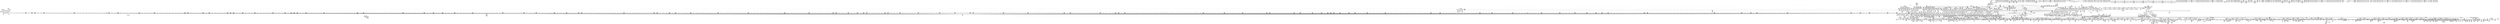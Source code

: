 digraph {
	CE0x4a208f0 [shape=record,shape=Mrecord,label="{CE0x4a208f0|i32_65280|*Constant*|*SummSource*}"]
	CE0x49f2210 [shape=record,shape=Mrecord,label="{CE0x49f2210|sock_has_perm:sk_security|security/selinux/hooks.c,3964}"]
	CE0x4ca8e80 [shape=record,shape=Mrecord,label="{CE0x4ca8e80|rcu_read_unlock:bb|*SummSource*}"]
	CE0x4a510d0 [shape=record,shape=Mrecord,label="{CE0x4a510d0|GLOBAL:inet_get_local_port_range|*Constant*|*SummSink*}"]
	CE0x4a79f10 [shape=record,shape=Mrecord,label="{CE0x4a79f10|selinux_socket_bind:sport71|security/selinux/hooks.c,4114}"]
	CE0x4a33db0 [shape=record,shape=Mrecord,label="{CE0x4a33db0|sock_has_perm:sk4|security/selinux/hooks.c,3974|*SummSink*}"]
	CE0x4b27e80 [shape=record,shape=Mrecord,label="{CE0x4b27e80|task_sid:tmp3}"]
	CE0x49d0050 [shape=record,shape=Mrecord,label="{CE0x49d0050|16:_i16,_48:_%struct.net*,_720:_i32,_1216:_i8*,_:_CRE_57,58_}"]
	CE0x4a20c90 [shape=record,shape=Mrecord,label="{CE0x4a20c90|__fswab16:and2|include/uapi/linux/swab.h,53}"]
	CE0x4a5f040 [shape=record,shape=Mrecord,label="{CE0x4a5f040|selinux_socket_bind:tmp13|security/selinux/hooks.c,4048|*SummSource*}"]
	CE0x4bd4ab0 [shape=record,shape=Mrecord,label="{CE0x4bd4ab0|selinux_socket_bind:tobool36|security/selinux/hooks.c,4076|*SummSink*}"]
	CE0x4a507b0 [shape=record,shape=Mrecord,label="{CE0x4a507b0|sock_net:sk|Function::sock_net&Arg::sk::|*SummSink*}"]
	CE0x4aa49d0 [shape=record,shape=Mrecord,label="{CE0x4aa49d0|__fswab16:conv1|include/uapi/linux/swab.h,53|*SummSink*}"]
	CE0x4c115f0 [shape=record,shape=Mrecord,label="{CE0x4c115f0|rcu_read_unlock:call3|include/linux/rcupdate.h,933|*SummSink*}"]
	CE0x4a4aae0 [shape=record,shape=Mrecord,label="{CE0x4a4aae0|selinux_socket_bind:sin6_addr|security/selinux/hooks.c,4065|*SummSource*}"]
	CE0x4a9e950 [shape=record,shape=Mrecord,label="{CE0x4a9e950|selinux_socket_bind:tmp17|security/selinux/hooks.c,4048|*SummSource*}"]
	CE0x4c147f0 [shape=record,shape=Mrecord,label="{CE0x4c147f0|selinux_socket_bind:sin_addr79|security/selinux/hooks.c,4118}"]
	CE0x4b0d620 [shape=record,shape=Mrecord,label="{CE0x4b0d620|read_pnet:entry|*SummSource*}"]
	CE0x4a1db30 [shape=record,shape=Mrecord,label="{CE0x4a1db30|16:_i16,_48:_%struct.net*,_720:_i32,_1216:_i8*,_:_CRE_30,31_}"]
	CE0x4cc9360 [shape=record,shape=Mrecord,label="{CE0x4cc9360|i64*_getelementptr_inbounds_(_4_x_i64_,_4_x_i64_*___llvm_gcov_ctr129,_i64_0,_i64_0)|*Constant*|*SummSink*}"]
	CE0x4a1e590 [shape=record,shape=Mrecord,label="{CE0x4a1e590|sock_has_perm:tmp8|security/selinux/hooks.c,3969|*SummSource*}"]
	CE0x4b34200 [shape=record,shape=Mrecord,label="{CE0x4b34200|i32_0|*Constant*}"]
	CE0x4b36910 [shape=record,shape=Mrecord,label="{CE0x4b36910|rcu_lock_acquire:__here|*SummSink*}"]
	CE0x4a4b3b0 [shape=record,shape=Mrecord,label="{CE0x4a4b3b0|%struct.sockaddr_in*_null|*Constant*}"]
	CE0x4a9d040 [shape=record,shape=Mrecord,label="{CE0x4a9d040|sock_has_perm:tmp13|security/selinux/hooks.c,3972|*SummSource*}"]
	CE0x4a1f6b0 [shape=record,shape=Mrecord,label="{CE0x4a1f6b0|i64*_getelementptr_inbounds_(_2_x_i64_,_2_x_i64_*___llvm_gcov_ctr98,_i64_0,_i64_1)|*Constant*}"]
	CE0x4cbff00 [shape=record,shape=Mrecord,label="{CE0x4cbff00|rcu_lock_release:tmp5|include/linux/rcupdate.h,423}"]
	CE0x49d48b0 [shape=record,shape=Mrecord,label="{CE0x49d48b0|16:_i16,_48:_%struct.net*,_720:_i32,_1216:_i8*,_:_CRE_83,84_}"]
	CE0x4ab4260 [shape=record,shape=Mrecord,label="{CE0x4ab4260|16:_i16,_48:_%struct.net*,_720:_i32,_1216:_i8*,_:_CRE_715,716_}"]
	CE0x4a77eb0 [shape=record,shape=Mrecord,label="{CE0x4a77eb0|selinux_socket_bind:net65|security/selinux/hooks.c,4113}"]
	CE0x4c47540 [shape=record,shape=Mrecord,label="{CE0x4c47540|i64**_getelementptr_inbounds_(_14_x_i64*_,_14_x_i64*_*___llvm_gcda_edge_table351,_i64_0,_i64_8)|*Constant*}"]
	CE0x49c0ad0 [shape=record,shape=Mrecord,label="{CE0x49c0ad0|16:_i16,_48:_%struct.net*,_720:_i32,_1216:_i8*,_:_CRE_152,153_}"]
	CE0x49c8020 [shape=record,shape=Mrecord,label="{CE0x49c8020|16:_i16,_48:_%struct.net*,_720:_i32,_1216:_i8*,_:_CRE_207,208_}"]
	CE0x4b1fd80 [shape=record,shape=Mrecord,label="{CE0x4b1fd80|rcu_read_lock:tmp|*SummSink*}"]
	CE0x4b2b4d0 [shape=record,shape=Mrecord,label="{CE0x4b2b4d0|__rcu_read_lock:entry|*SummSink*}"]
	CE0x4ccd550 [shape=record,shape=Mrecord,label="{CE0x4ccd550|rcu_lock_acquire:indirectgoto|*SummSource*}"]
	CE0x4a3ebf0 [shape=record,shape=Mrecord,label="{CE0x4a3ebf0|i32_3|*Constant*|*SummSink*}"]
	CE0x4cfb540 [shape=record,shape=Mrecord,label="{CE0x4cfb540|i64*_getelementptr_inbounds_(_4_x_i64_,_4_x_i64_*___llvm_gcov_ctr134,_i64_0,_i64_3)|*Constant*}"]
	CE0x4c8a640 [shape=record,shape=Mrecord,label="{CE0x4c8a640|__rcu_read_unlock:tmp2}"]
	CE0x49eb0e0 [shape=record,shape=Mrecord,label="{CE0x49eb0e0|selinux_socket_bind:address|Function::selinux_socket_bind&Arg::address::|*SummSink*}"]
	CE0x49c9070 [shape=record,shape=Mrecord,label="{CE0x49c9070|selinux_socket_bind:if.end53}"]
	CE0x4cb70a0 [shape=record,shape=Mrecord,label="{CE0x4cb70a0|GLOBAL:__rcu_read_unlock|*Constant*}"]
	CE0x4a117c0 [shape=record,shape=Mrecord,label="{CE0x4a117c0|16:_i16,_48:_%struct.net*,_720:_i32,_1216:_i8*,_:_CRE_632,640_|*MultipleSource*|Function::sock_has_perm&Arg::sk::|*LoadInst*|security/selinux/hooks.c,4034|security/selinux/hooks.c,4047}"]
	CE0x4c94760 [shape=record,shape=Mrecord,label="{CE0x4c94760|GLOBAL:rcu_lock_acquire|*Constant*}"]
	CE0x4a3afc0 [shape=record,shape=Mrecord,label="{CE0x4a3afc0|16:_i16,_48:_%struct.net*,_720:_i32,_1216:_i8*,_:_CRE_1156,1157_}"]
	CE0x4bbc8f0 [shape=record,shape=Mrecord,label="{CE0x4bbc8f0|selinux_socket_bind:tmp74|security/selinux/hooks.c,4085|*SummSource*}"]
	CE0x4b15ab0 [shape=record,shape=Mrecord,label="{CE0x4b15ab0|i64*_null|*Constant*|*SummSource*}"]
	CE0x4b13570 [shape=record,shape=Mrecord,label="{CE0x4b13570|_ret_void,_!dbg_!27735|include/linux/rcupdate.h,884|*SummSource*}"]
	CE0x4bc82f0 [shape=record,shape=Mrecord,label="{CE0x4bc82f0|selinux_socket_bind:tmp83|security/selinux/hooks.c,4090|*SummSink*}"]
	CE0x4aa9410 [shape=record,shape=Mrecord,label="{CE0x4aa9410|selinux_socket_bind:call2|security/selinux/hooks.c,4038|*SummSink*}"]
	CE0x4a4c550 [shape=record,shape=Mrecord,label="{CE0x4a4c550|selinux_socket_bind:snum.0|*SummSource*}"]
	CE0x49c6260 [shape=record,shape=Mrecord,label="{CE0x49c6260|i64_1|*Constant*|*SummSource*}"]
	CE0x4a6a640 [shape=record,shape=Mrecord,label="{CE0x4a6a640|selinux_socket_bind:s_addr|security/selinux/hooks.c,4061|*SummSource*}"]
	CE0x4a23950 [shape=record,shape=Mrecord,label="{CE0x4a23950|16:_i16,_48:_%struct.net*,_720:_i32,_1216:_i8*,_:_CRE_573,574_}"]
	CE0x4b29f60 [shape=record,shape=Mrecord,label="{CE0x4b29f60|cred_sid:tmp}"]
	CE0x4bc7c40 [shape=record,shape=Mrecord,label="{CE0x4bc7c40|i32_16|*Constant*}"]
	CE0x4cc0590 [shape=record,shape=Mrecord,label="{CE0x4cc0590|rcu_lock_release:tmp3|*SummSource*}"]
	CE0x4a13720 [shape=record,shape=Mrecord,label="{CE0x4a13720|16:_i16,_48:_%struct.net*,_720:_i32,_1216:_i8*,_:_CRE_239,240_}"]
	CE0x4b268b0 [shape=record,shape=Mrecord,label="{CE0x4b268b0|rcu_read_lock:tmp}"]
	CE0x4a1b3f0 [shape=record,shape=Mrecord,label="{CE0x4a1b3f0|16:_i16,_48:_%struct.net*,_720:_i32,_1216:_i8*,_:_CRE_826,827_}"]
	CE0x4ab5ab0 [shape=record,shape=Mrecord,label="{CE0x4ab5ab0|16:_i16,_48:_%struct.net*,_720:_i32,_1216:_i8*,_:_CRE_760,764_|*MultipleSource*|Function::sock_has_perm&Arg::sk::|*LoadInst*|security/selinux/hooks.c,4034|security/selinux/hooks.c,4047}"]
	CE0x4c97130 [shape=record,shape=Mrecord,label="{CE0x4c97130|rcu_read_lock:tmp15|include/linux/rcupdate.h,882|*SummSink*}"]
	CE0x4bcf610 [shape=record,shape=Mrecord,label="{CE0x4bcf610|selinux_socket_bind:u43|security/selinux/hooks.c,4080|*SummSource*}"]
	CE0x4c0d490 [shape=record,shape=Mrecord,label="{CE0x4c0d490|i64*_getelementptr_inbounds_(_2_x_i64_,_2_x_i64_*___llvm_gcov_ctr131,_i64_0,_i64_0)|*Constant*}"]
	CE0x4a6e490 [shape=record,shape=Mrecord,label="{CE0x4a6e490|selinux_socket_bind:tmp34|security/selinux/hooks.c,4064|*SummSink*}"]
	CE0x4b36f60 [shape=record,shape=Mrecord,label="{CE0x4b36f60|i64*_getelementptr_inbounds_(_4_x_i64_,_4_x_i64_*___llvm_gcov_ctr128,_i64_0,_i64_3)|*Constant*|*SummSink*}"]
	CE0x4a3d250 [shape=record,shape=Mrecord,label="{CE0x4a3d250|16:_i16,_48:_%struct.net*,_720:_i32,_1216:_i8*,_:_CRE_1228,1232_|*MultipleSource*|Function::sock_has_perm&Arg::sk::|*LoadInst*|security/selinux/hooks.c,4034|security/selinux/hooks.c,4047}"]
	CE0x4cd4910 [shape=record,shape=Mrecord,label="{CE0x4cd4910|__preempt_count_add:tmp|*SummSink*}"]
	CE0x4bb2320 [shape=record,shape=Mrecord,label="{CE0x4bb2320|selinux_socket_bind:cmp31|security/selinux/hooks.c,4073|*SummSink*}"]
	CE0x4cc5f10 [shape=record,shape=Mrecord,label="{CE0x4cc5f10|i32_2|*Constant*}"]
	CE0x4bba9a0 [shape=record,shape=Mrecord,label="{CE0x4bba9a0|avc_has_perm:tsid|Function::avc_has_perm&Arg::tsid::|*SummSource*}"]
	CE0x4a667c0 [shape=record,shape=Mrecord,label="{CE0x4a667c0|selinux_socket_bind:sin_port|security/selinux/hooks.c,4060|*SummSource*}"]
	CE0x4c454c0 [shape=record,shape=Mrecord,label="{CE0x4c454c0|i64**_getelementptr_inbounds_(_14_x_i64*_,_14_x_i64*_*___llvm_gcda_edge_table351,_i64_0,_i64_12)|*Constant*|*SummSource*}"]
	CE0x4a08c50 [shape=record,shape=Mrecord,label="{CE0x4a08c50|16:_i16,_48:_%struct.net*,_720:_i32,_1216:_i8*,_:_CRE_373,374_}"]
	CE0x4b32400 [shape=record,shape=Mrecord,label="{CE0x4b32400|task_sid:call3|security/selinux/hooks.c,208|*SummSource*}"]
	CE0x4a619e0 [shape=record,shape=Mrecord,label="{CE0x4a619e0|selinux_socket_bind:err.0|*SummSink*}"]
	CE0x4a4f4d0 [shape=record,shape=Mrecord,label="{CE0x4a4f4d0|GLOBAL:sock_net|*Constant*|*SummSource*}"]
	CE0x4b2a720 [shape=record,shape=Mrecord,label="{CE0x4b2a720|rcu_lock_acquire:map|Function::rcu_lock_acquire&Arg::map::|*SummSink*}"]
	CE0x4cfb300 [shape=record,shape=Mrecord,label="{CE0x4cfb300|__rcu_read_unlock:tmp1|*SummSink*}"]
	CE0x4bc8130 [shape=record,shape=Mrecord,label="{CE0x4bc8130|selinux_socket_bind:tmp83|security/selinux/hooks.c,4090|*SummSource*}"]
	CE0x4b99080 [shape=record,shape=Mrecord,label="{CE0x4b99080|selinux_socket_bind:tmp40|security/selinux/hooks.c,4073|*SummSink*}"]
	CE0x4a2bb80 [shape=record,shape=Mrecord,label="{CE0x4a2bb80|sock_has_perm:tmp20|security/selinux/hooks.c,3977|*SummSink*}"]
	CE0x4b1faf0 [shape=record,shape=Mrecord,label="{CE0x4b1faf0|rcu_read_unlock:tmp10|include/linux/rcupdate.h,933}"]
	CE0x4a0bf00 [shape=record,shape=Mrecord,label="{CE0x4a0bf00|16:_i16,_48:_%struct.net*,_720:_i32,_1216:_i8*,_:_CRE_336,344_|*MultipleSource*|Function::sock_has_perm&Arg::sk::|*LoadInst*|security/selinux/hooks.c,4034|security/selinux/hooks.c,4047}"]
	CE0x4b20170 [shape=record,shape=Mrecord,label="{CE0x4b20170|__llvm_gcov_indirect_counter_increment:exit|*SummSink*}"]
	CE0x4bc8900 [shape=record,shape=Mrecord,label="{CE0x4bc8900|i32_15|*Constant*}"]
	CE0x4b11d10 [shape=record,shape=Mrecord,label="{CE0x4b11d10|task_sid:tmp11|security/selinux/hooks.c,208|*SummSink*}"]
	CE0x4bf9050 [shape=record,shape=Mrecord,label="{CE0x4bf9050|task_sid:tmp21|security/selinux/hooks.c,208}"]
	CE0x4a5ca60 [shape=record,shape=Mrecord,label="{CE0x4a5ca60|selinux_socket_bind:conv|security/selinux/hooks.c,4048}"]
	CE0x4c96630 [shape=record,shape=Mrecord,label="{CE0x4c96630|rcu_read_lock:tmp13|include/linux/rcupdate.h,882|*SummSource*}"]
	CE0x4cc61e0 [shape=record,shape=Mrecord,label="{CE0x4cc61e0|rcu_lock_release:tmp5|include/linux/rcupdate.h,423|*SummSink*}"]
	CE0x49faad0 [shape=record,shape=Mrecord,label="{CE0x49faad0|32:_%struct.sock*,_:_CRE_40,48_|*MultipleSource*|Function::selinux_socket_bind&Arg::sock::|security/selinux/hooks.c,4034}"]
	CE0x4b37450 [shape=record,shape=Mrecord,label="{CE0x4b37450|task_sid:tobool|security/selinux/hooks.c,208}"]
	CE0x4a2b9f0 [shape=record,shape=Mrecord,label="{CE0x4a2b9f0|sock_has_perm:tmp20|security/selinux/hooks.c,3977|*SummSource*}"]
	CE0x4a51060 [shape=record,shape=Mrecord,label="{CE0x4a51060|_call_void_inet_get_local_port_range(%struct.net*_%call21,_i32*_%low,_i32*_%high)_#10,_!dbg_!27773|security/selinux/hooks.c,4071|*SummSource*}"]
	CE0x4b0dca0 [shape=record,shape=Mrecord,label="{CE0x4b0dca0|_ret_%struct.net*_%tmp4,_!dbg_!27713|include/net/net_namespace.h,265|*SummSource*}"]
	CE0x4a2a410 [shape=record,shape=Mrecord,label="{CE0x4a2a410|sock_has_perm:tmp14|security/selinux/hooks.c,3972|*SummSource*}"]
	CE0x49d62f0 [shape=record,shape=Mrecord,label="{CE0x49d62f0|selinux_socket_bind:cond.false|*SummSource*}"]
	CE0x4b10fe0 [shape=record,shape=Mrecord,label="{CE0x4b10fe0|sock_net:skc_net|include/net/sock.h,2214|*SummSource*}"]
	CE0x4b2ebc0 [shape=record,shape=Mrecord,label="{CE0x4b2ebc0|task_sid:if.then|*SummSink*}"]
	CE0x4a2f3c0 [shape=record,shape=Mrecord,label="{CE0x4a2f3c0|_ret_i32_%call7,_!dbg_!27749|security/selinux/hooks.c,210|*SummSource*}"]
	CE0x4b1e9a0 [shape=record,shape=Mrecord,label="{CE0x4b1e9a0|sock_net:__sk_common|include/net/sock.h,2214|*SummSink*}"]
	CE0x4c458c0 [shape=record,shape=Mrecord,label="{CE0x4c458c0|i64*_getelementptr_inbounds_(_55_x_i64_,_55_x_i64_*___llvm_gcov_ctr350,_i64_0,_i64_54)|*Constant*|*SummSource*}"]
	CE0x4cc6bd0 [shape=record,shape=Mrecord,label="{CE0x4cc6bd0|GLOBAL:lock_release|*Constant*}"]
	CE0x4a7a050 [shape=record,shape=Mrecord,label="{CE0x4a7a050|selinux_socket_bind:u69|security/selinux/hooks.c,4114}"]
	CE0x49ea7f0 [shape=record,shape=Mrecord,label="{CE0x49ea7f0|selinux_socket_bind:tmp27|security/selinux/hooks.c,4059}"]
	CE0x4bc5a90 [shape=record,shape=Mrecord,label="{CE0x4bc5a90|selinux_socket_bind:tmp84|security/selinux/hooks.c,4092}"]
	CE0x4a2e6e0 [shape=record,shape=Mrecord,label="{CE0x4a2e6e0|task_sid:do.end|*SummSink*}"]
	CE0x49fabd0 [shape=record,shape=Mrecord,label="{CE0x49fabd0|selinux_socket_bind:net|security/selinux/hooks.c, 4052}"]
	CE0x4bbb2f0 [shape=record,shape=Mrecord,label="{CE0x4bbb2f0|i32_2097152|*Constant*|*SummSource*}"]
	CE0x4a24a80 [shape=record,shape=Mrecord,label="{CE0x4a24a80|16:_i16,_48:_%struct.net*,_720:_i32,_1216:_i8*,_:_CRE_584,585_}"]
	CE0x4cbab80 [shape=record,shape=Mrecord,label="{CE0x4cbab80|__rcu_read_lock:tmp|*SummSource*}"]
	CE0x4a098d0 [shape=record,shape=Mrecord,label="{CE0x4a098d0|16:_i16,_48:_%struct.net*,_720:_i32,_1216:_i8*,_:_CRE_381,382_}"]
	CE0x49e20c0 [shape=record,shape=Mrecord,label="{CE0x49e20c0|selinux_socket_bind:sw.bb|*SummSink*}"]
	CE0x4ccbea0 [shape=record,shape=Mrecord,label="{CE0x4ccbea0|GLOBAL:__preempt_count_sub|*Constant*}"]
	CE0x49e7ae0 [shape=record,shape=Mrecord,label="{CE0x49e7ae0|selinux_socket_bind:tmp14|security/selinux/hooks.c,4048}"]
	CE0x4a0a0a0 [shape=record,shape=Mrecord,label="{CE0x4a0a0a0|16:_i16,_48:_%struct.net*,_720:_i32,_1216:_i8*,_:_CRE_386,387_}"]
	CE0x4cc8890 [shape=record,shape=Mrecord,label="{CE0x4cc8890|COLLAPSED:_GCMRE___llvm_gcov_ctr130_internal_global_4_x_i64_zeroinitializer:_elem_0:default:}"]
	CE0x4a7a6f0 [shape=record,shape=Mrecord,label="{CE0x4a7a6f0|selinux_socket_bind:net70|security/selinux/hooks.c,4114|*SummSink*}"]
	CE0x49d6ac0 [shape=record,shape=Mrecord,label="{CE0x49d6ac0|sock_has_perm:sid|security/selinux/hooks.c,3969|*SummSink*}"]
	CE0x4bd2130 [shape=record,shape=Mrecord,label="{CE0x4bd2130|selinux_socket_bind:family47|security/selinux/hooks.c,4081}"]
	CE0x4a318a0 [shape=record,shape=Mrecord,label="{CE0x4a318a0|sock_net:tmp3}"]
	CE0x4c1a7e0 [shape=record,shape=Mrecord,label="{CE0x4c1a7e0|selinux_socket_bind:saddr87|security/selinux/hooks.c,4120}"]
	CE0x4a6e140 [shape=record,shape=Mrecord,label="{CE0x4a6e140|selinux_socket_bind:tmp34|security/selinux/hooks.c,4064}"]
	CE0x4b9ce10 [shape=record,shape=Mrecord,label="{CE0x4b9ce10|selinux_socket_bind:tmp46|security/selinux/hooks.c,4073}"]
	CE0x4a9b6d0 [shape=record,shape=Mrecord,label="{CE0x4a9b6d0|sock_net:bb}"]
	CE0x4a1a0c0 [shape=record,shape=Mrecord,label="{CE0x4a1a0c0|16:_i16,_48:_%struct.net*,_720:_i32,_1216:_i8*,_:_CRE_813,814_}"]
	CE0x4aa9280 [shape=record,shape=Mrecord,label="{CE0x4aa9280|selinux_socket_bind:call2|security/selinux/hooks.c,4038}"]
	CE0x4bf7df0 [shape=record,shape=Mrecord,label="{CE0x4bf7df0|task_sid:tmp19|security/selinux/hooks.c,208|*SummSource*}"]
	CE0x4b5c0a0 [shape=record,shape=Mrecord,label="{CE0x4b5c0a0|i64*_getelementptr_inbounds_(_13_x_i64_,_13_x_i64_*___llvm_gcov_ctr126,_i64_0,_i64_10)|*Constant*}"]
	CE0x4bbac40 [shape=record,shape=Mrecord,label="{CE0x4bbac40|avc_has_perm:tclass|Function::avc_has_perm&Arg::tclass::}"]
	CE0x4cb8500 [shape=record,shape=Mrecord,label="{CE0x4cb8500|_ret_void,_!dbg_!27717|include/linux/rcupdate.h,245|*SummSource*}"]
	CE0x4ca0a10 [shape=record,shape=Mrecord,label="{CE0x4ca0a10|rcu_read_unlock:tmp2|*SummSink*}"]
	CE0x4bf3910 [shape=record,shape=Mrecord,label="{CE0x4bf3910|selinux_socket_bind:tmp91|security/selinux/hooks.c,4104|*SummSink*}"]
	CE0x4a48f70 [shape=record,shape=Mrecord,label="{CE0x4a48f70|%struct.task_struct*_(%struct.task_struct**)*_asm_movq_%gs:$_1:P_,$0_,_r,im,_dirflag_,_fpsr_,_flags_|*SummSource*}"]
	CE0x4ccb300 [shape=record,shape=Mrecord,label="{CE0x4ccb300|rcu_lock_acquire:tmp7|*SummSource*}"]
	CE0x4cdad50 [shape=record,shape=Mrecord,label="{CE0x4cdad50|i64*_getelementptr_inbounds_(_4_x_i64_,_4_x_i64_*___llvm_gcov_ctr130,_i64_0,_i64_0)|*Constant*}"]
	CE0x4c89830 [shape=record,shape=Mrecord,label="{CE0x4c89830|i64*_getelementptr_inbounds_(_11_x_i64_,_11_x_i64_*___llvm_gcov_ctr132,_i64_0,_i64_1)|*Constant*|*SummSource*}"]
	CE0x4b1e800 [shape=record,shape=Mrecord,label="{CE0x4b1e800|sock_net:__sk_common|include/net/sock.h,2214}"]
	CE0x4a49f50 [shape=record,shape=Mrecord,label="{CE0x4a49f50|selinux_socket_bind:conv16|security/selinux/hooks.c,4064|*SummSink*}"]
	CE0x4a9dd80 [shape=record,shape=Mrecord,label="{CE0x4a9dd80|_ret_i32_%retval.0,_!dbg_!27740|security/selinux/hooks.c,3977}"]
	CE0x4a184b0 [shape=record,shape=Mrecord,label="{CE0x4a184b0|16:_i16,_48:_%struct.net*,_720:_i32,_1216:_i8*,_:_CRE_564,565_}"]
	CE0x4cb8fd0 [shape=record,shape=Mrecord,label="{CE0x4cb8fd0|i64*_getelementptr_inbounds_(_4_x_i64_,_4_x_i64_*___llvm_gcov_ctr130,_i64_0,_i64_3)|*Constant*}"]
	CE0x49dbb00 [shape=record,shape=Mrecord,label="{CE0x49dbb00|16:_i16,_48:_%struct.net*,_720:_i32,_1216:_i8*,_:_CRE_222,223_}"]
	CE0x4c09ab0 [shape=record,shape=Mrecord,label="{CE0x4c09ab0|rcu_lock_acquire:tmp3|*SummSource*}"]
	CE0x4a1b710 [shape=record,shape=Mrecord,label="{CE0x4a1b710|16:_i16,_48:_%struct.net*,_720:_i32,_1216:_i8*,_:_CRE_828,829_}"]
	CE0x4ccd350 [shape=record,shape=Mrecord,label="{CE0x4ccd350|rcu_lock_release:tmp3}"]
	CE0x4cb6ed0 [shape=record,shape=Mrecord,label="{CE0x4cb6ed0|rcu_lock_release:map|Function::rcu_lock_release&Arg::map::|*SummSource*}"]
	CE0x4b9b980 [shape=record,shape=Mrecord,label="{CE0x4b9b980|i64_15|*Constant*}"]
	CE0x4b9b610 [shape=record,shape=Mrecord,label="{CE0x4b9b610|i64_15|*Constant*|*SummSink*}"]
	CE0x4a23e00 [shape=record,shape=Mrecord,label="{CE0x4a23e00|16:_i16,_48:_%struct.net*,_720:_i32,_1216:_i8*,_:_CRE_576,577_}"]
	CE0x4c41df0 [shape=record,shape=Mrecord,label="{CE0x4c41df0|GLOBAL:__preempt_count|Global_var:__preempt_count|*SummSource*}"]
	CE0x4bec380 [shape=record,shape=Mrecord,label="{CE0x4bec380|selinux_socket_bind:conv22|security/selinux/hooks.c,4073|*SummSource*}"]
	CE0x4c9a070 [shape=record,shape=Mrecord,label="{CE0x4c9a070|rcu_read_lock:tmp9|include/linux/rcupdate.h,882|*SummSource*}"]
	CE0x4c1d440 [shape=record,shape=Mrecord,label="{CE0x4c1d440|selinux_socket_bind:sid90|security/selinux/hooks.c,4122}"]
	CE0x49d8640 [shape=record,shape=Mrecord,label="{CE0x49d8640|selinux_socket_bind:if.then94|*SummSink*}"]
	CE0x4bc2930 [shape=record,shape=Mrecord,label="{CE0x4bc2930|GLOBAL:__llvm_gcov_global_state_pred352|Global_var:__llvm_gcov_global_state_pred352|*SummSource*}"]
	CE0x4b2b250 [shape=record,shape=Mrecord,label="{CE0x4b2b250|task_sid:tmp1|*SummSink*}"]
	CE0x4cccef0 [shape=record,shape=Mrecord,label="{CE0x4cccef0|_call_void_asm_addl_$1,_%gs:$0_,_*m,ri,*m,_dirflag_,_fpsr_,_flags_(i32*___preempt_count,_i32_%val,_i32*___preempt_count)_#3,_!dbg_!27714,_!srcloc_!27717|./arch/x86/include/asm/preempt.h,72|*SummSink*}"]
	CE0x4b5c110 [shape=record,shape=Mrecord,label="{CE0x4b5c110|task_sid:tmp23|security/selinux/hooks.c,208}"]
	CE0x4ab4a20 [shape=record,shape=Mrecord,label="{CE0x4ab4a20|16:_i16,_48:_%struct.net*,_720:_i32,_1216:_i8*,_:_CRE_720,724_|*MultipleSource*|Function::sock_has_perm&Arg::sk::|*LoadInst*|security/selinux/hooks.c,4034|security/selinux/hooks.c,4047}"]
	CE0x4c89db0 [shape=record,shape=Mrecord,label="{CE0x4c89db0|rcu_read_unlock:tmp2}"]
	CE0x4c951d0 [shape=record,shape=Mrecord,label="{CE0x4c951d0|i64*_getelementptr_inbounds_(_4_x_i64_,_4_x_i64_*___llvm_gcov_ctr128,_i64_0,_i64_3)|*Constant*|*SummSource*}"]
	CE0x49d0e60 [shape=record,shape=Mrecord,label="{CE0x49d0e60|32:_%struct.sock*,_:_CRE_8,16_|*MultipleSource*|Function::selinux_socket_bind&Arg::sock::|security/selinux/hooks.c,4034}"]
	CE0x4bd46e0 [shape=record,shape=Mrecord,label="{CE0x4bd46e0|GLOBAL:sel_netport_sid|*Constant*|*SummSource*}"]
	CE0x4a22160 [shape=record,shape=Mrecord,label="{CE0x4a22160|16:_i16,_48:_%struct.net*,_720:_i32,_1216:_i8*,_:_CRE_411,412_}"]
	CE0x49d3b40 [shape=record,shape=Mrecord,label="{CE0x49d3b40|16:_i16,_48:_%struct.net*,_720:_i32,_1216:_i8*,_:_CRE_70,71_}"]
	CE0x4cc7de0 [shape=record,shape=Mrecord,label="{CE0x4cc7de0|__rcu_read_unlock:tmp5|include/linux/rcupdate.h,244|*SummSource*}"]
	CE0x4bc3a10 [shape=record,shape=Mrecord,label="{CE0x4bc3a10|i32_44|*Constant*|*SummSink*}"]
	CE0x4a16260 [shape=record,shape=Mrecord,label="{CE0x4a16260|i32_0|*Constant*}"]
	CE0x4d1e980 [shape=record,shape=Mrecord,label="{CE0x4d1e980|_call_void_mcount()_#3|*SummSink*}"]
	CE0x4cabea0 [shape=record,shape=Mrecord,label="{CE0x4cabea0|GLOBAL:__preempt_count_add|*Constant*|*SummSink*}"]
	CE0x4aaa6d0 [shape=record,shape=Mrecord,label="{CE0x4aaa6d0|i64_0|*Constant*}"]
	CE0x4a5edc0 [shape=record,shape=Mrecord,label="{CE0x4a5edc0|selinux_socket_bind:tmp13|security/selinux/hooks.c,4048}"]
	CE0x4b9af30 [shape=record,shape=Mrecord,label="{CE0x4b9af30|selinux_socket_bind:cmp25|security/selinux/hooks.c,4073|*SummSource*}"]
	CE0x49f6420 [shape=record,shape=Mrecord,label="{CE0x49f6420|16:_i16,_48:_%struct.net*,_720:_i32,_1216:_i8*,_:_CRE_711,712_}"]
	CE0x4babfb0 [shape=record,shape=Mrecord,label="{CE0x4babfb0|rcu_lock_release:tmp6|*SummSink*}"]
	CE0x4cd9120 [shape=record,shape=Mrecord,label="{CE0x4cd9120|COLLAPSED:_GCMRE___llvm_gcov_ctr129_internal_global_4_x_i64_zeroinitializer:_elem_0:default:}"]
	CE0x4a756c0 [shape=record,shape=Mrecord,label="{CE0x4a756c0|selinux_socket_bind:tmp95|security/selinux/hooks.c,4109|*SummSink*}"]
	CE0x4a1d010 [shape=record,shape=Mrecord,label="{CE0x4a1d010|16:_i16,_48:_%struct.net*,_720:_i32,_1216:_i8*,_:_CRE_1,2_}"]
	CE0x4a9dc80 [shape=record,shape=Mrecord,label="{CE0x4a9dc80|sock_has_perm:perms|Function::sock_has_perm&Arg::perms::}"]
	CE0x49ff220 [shape=record,shape=Mrecord,label="{CE0x49ff220|selinux_socket_bind:if.end18|*SummSource*}"]
	CE0x4a5b700 [shape=record,shape=Mrecord,label="{CE0x4a5b700|i32_23|*Constant*|*SummSource*}"]
	CE0x49d8720 [shape=record,shape=Mrecord,label="{CE0x49d8720|i64*_getelementptr_inbounds_(_55_x_i64_,_55_x_i64_*___llvm_gcov_ctr350,_i64_0,_i64_0)|*Constant*}"]
	CE0x4a58cf0 [shape=record,shape=Mrecord,label="{CE0x4a58cf0|i64*_getelementptr_inbounds_(_55_x_i64_,_55_x_i64_*___llvm_gcov_ctr350,_i64_0,_i64_52)|*Constant*|*SummSink*}"]
	CE0x49fa100 [shape=record,shape=Mrecord,label="{CE0x49fa100|i64*_getelementptr_inbounds_(_2_x_i64_,_2_x_i64_*___llvm_gcov_ctr354,_i64_0,_i64_1)|*Constant*|*SummSource*}"]
	CE0x4a0d500 [shape=record,shape=Mrecord,label="{CE0x4a0d500|16:_i16,_48:_%struct.net*,_720:_i32,_1216:_i8*,_:_CRE_674,675_}"]
	CE0x4b28110 [shape=record,shape=Mrecord,label="{CE0x4b28110|i64*_getelementptr_inbounds_(_11_x_i64_,_11_x_i64_*___llvm_gcov_ctr127,_i64_0,_i64_0)|*Constant*|*SummSource*}"]
	CE0x4a59920 [shape=record,shape=Mrecord,label="{CE0x4a59920|selinux_socket_bind:err.1|*SummSink*}"]
	CE0x4bce520 [shape=record,shape=Mrecord,label="{CE0x4bce520|selinux_socket_bind:conv41|security/selinux/hooks.c,4080}"]
	CE0x4cd6690 [shape=record,shape=Mrecord,label="{CE0x4cd6690|__preempt_count_sub:do.end|*SummSource*}"]
	CE0x49cbf80 [shape=record,shape=Mrecord,label="{CE0x49cbf80|16:_i16,_48:_%struct.net*,_720:_i32,_1216:_i8*,_:_CRE_401,402_}"]
	CE0x4a57430 [shape=record,shape=Mrecord,label="{CE0x4a57430|__preempt_count_sub:bb}"]
	CE0x49da1f0 [shape=record,shape=Mrecord,label="{CE0x49da1f0|16:_i16,_48:_%struct.net*,_720:_i32,_1216:_i8*,_:_CRE_661,662_}"]
	CE0x4c1c190 [shape=record,shape=Mrecord,label="{CE0x4c1c190|selinux_socket_bind:tmp111|security/selinux/hooks.c,4120}"]
	CE0x4bb58f0 [shape=record,shape=Mrecord,label="{CE0x4bb58f0|selinux_socket_bind:net46|security/selinux/hooks.c,4081|*SummSource*}"]
	CE0x4ca8af0 [shape=record,shape=Mrecord,label="{CE0x4ca8af0|__preempt_count_add:entry|*SummSource*}"]
	CE0x4cb2db0 [shape=record,shape=Mrecord,label="{CE0x4cb2db0|i32_934|*Constant*|*SummSource*}"]
	CE0x4c0e140 [shape=record,shape=Mrecord,label="{CE0x4c0e140|rcu_read_unlock:tmp16|include/linux/rcupdate.h,933|*SummSource*}"]
	CE0x4bee940 [shape=record,shape=Mrecord,label="{CE0x4bee940|selinux_socket_bind:tmp87|security/selinux/hooks.c,4096|*SummSink*}"]
	CE0x49db7e0 [shape=record,shape=Mrecord,label="{CE0x49db7e0|16:_i16,_48:_%struct.net*,_720:_i32,_1216:_i8*,_:_CRE_220,221_}"]
	CE0x4ca6ab0 [shape=record,shape=Mrecord,label="{CE0x4ca6ab0|i64*_getelementptr_inbounds_(_11_x_i64_,_11_x_i64_*___llvm_gcov_ctr132,_i64_0,_i64_0)|*Constant*}"]
	CE0x49d6a50 [shape=record,shape=Mrecord,label="{CE0x49d6a50|sock_has_perm:tmp6|security/selinux/hooks.c,3969}"]
	CE0x49eea40 [shape=record,shape=Mrecord,label="{CE0x49eea40|16:_i16,_48:_%struct.net*,_720:_i32,_1216:_i8*,_:_CRE_363,364_}"]
	CE0x4bf3d20 [shape=record,shape=Mrecord,label="{CE0x4bf3d20|i32_33554432|*Constant*|*SummSink*}"]
	CE0x4b12170 [shape=record,shape=Mrecord,label="{CE0x4b12170|task_sid:tmp12|security/selinux/hooks.c,208|*SummSource*}"]
	CE0x4ca8fb0 [shape=record,shape=Mrecord,label="{CE0x4ca8fb0|rcu_read_unlock:bb|*SummSink*}"]
	CE0x4b61900 [shape=record,shape=Mrecord,label="{CE0x4b61900|cred_sid:tmp4|*LoadInst*|security/selinux/hooks.c,196|*SummSource*}"]
	CE0x4bc47a0 [shape=record,shape=Mrecord,label="{CE0x4bc47a0|i64**_getelementptr_inbounds_(_14_x_i64*_,_14_x_i64*_*___llvm_gcda_edge_table351,_i64_0,_i64_2)|*Constant*}"]
	CE0x4a66200 [shape=record,shape=Mrecord,label="{CE0x4a66200|COLLAPSED:_SCMRE_34,35_}"]
	CE0x49cc7f0 [shape=record,shape=Mrecord,label="{CE0x49cc7f0|16:_i16,_48:_%struct.net*,_720:_i32,_1216:_i8*,_:_CRE_131,132_}"]
	CE0x4d18c20 [shape=record,shape=Mrecord,label="{CE0x4d18c20|i64*_getelementptr_inbounds_(_4_x_i64_,_4_x_i64_*___llvm_gcov_ctr135,_i64_0,_i64_1)|*Constant*|*SummSink*}"]
	CE0x4bd3700 [shape=record,shape=Mrecord,label="{CE0x4bd3700|selinux_socket_bind:conv34|security/selinux/hooks.c,4074}"]
	CE0x4c17f20 [shape=record,shape=Mrecord,label="{CE0x4c17f20|selinux_socket_bind:tmp107|security/selinux/hooks.c,4118|*SummSource*}"]
	CE0x4bb9370 [shape=record,shape=Mrecord,label="{CE0x4bb9370|i32_(i32,_i32,_i16,_i32,_%struct.common_audit_data*)*_bitcast_(i32_(i32,_i32,_i16,_i32,_%struct.common_audit_data.495*)*_avc_has_perm_to_i32_(i32,_i32,_i16,_i32,_%struct.common_audit_data*)*)|*Constant*}"]
	CE0x4b25a70 [shape=record,shape=Mrecord,label="{CE0x4b25a70|rcu_read_lock:if.then|*SummSink*}"]
	CE0x4c15fb0 [shape=record,shape=Mrecord,label="{CE0x4c15fb0|selinux_socket_bind:tmp106|security/selinux/hooks.c,4118|*SummSink*}"]
	CE0x4b2a960 [shape=record,shape=Mrecord,label="{CE0x4b2a960|task_sid:real_cred|security/selinux/hooks.c,208}"]
	CE0x49eebd0 [shape=record,shape=Mrecord,label="{CE0x49eebd0|16:_i16,_48:_%struct.net*,_720:_i32,_1216:_i8*,_:_CRE_364,365_}"]
	CE0x4cdd8a0 [shape=record,shape=Mrecord,label="{CE0x4cdd8a0|i64*_getelementptr_inbounds_(_4_x_i64_,_4_x_i64_*___llvm_gcov_ctr128,_i64_0,_i64_2)|*Constant*}"]
	CE0x4bb78c0 [shape=record,shape=Mrecord,label="{CE0x4bb78c0|selinux_socket_bind:tmp70|security/selinux/hooks.c,4082}"]
	CE0x4b5e660 [shape=record,shape=Mrecord,label="{CE0x4b5e660|i64*_getelementptr_inbounds_(_13_x_i64_,_13_x_i64_*___llvm_gcov_ctr126,_i64_0,_i64_12)|*Constant*|*SummSource*}"]
	CE0x4c0f520 [shape=record,shape=Mrecord,label="{CE0x4c0f520|i8*_getelementptr_inbounds_(_42_x_i8_,_42_x_i8_*_.str46,_i32_0,_i32_0)|*Constant*|*SummSource*}"]
	CE0x4bb84b0 [shape=record,shape=Mrecord,label="{CE0x4bb84b0|selinux_socket_bind:call49|security/selinux/hooks.c,4082}"]
	CE0x4cd1530 [shape=record,shape=Mrecord,label="{CE0x4cd1530|i64*_getelementptr_inbounds_(_4_x_i64_,_4_x_i64_*___llvm_gcov_ctr134,_i64_0,_i64_2)|*Constant*}"]
	CE0x4a242b0 [shape=record,shape=Mrecord,label="{CE0x4a242b0|16:_i16,_48:_%struct.net*,_720:_i32,_1216:_i8*,_:_CRE_579,580_}"]
	CE0x4cd4630 [shape=record,shape=Mrecord,label="{CE0x4cd4630|__rcu_read_unlock:do.end|*SummSource*}"]
	CE0x4a73850 [shape=record,shape=Mrecord,label="{CE0x4a73850|i64_38|*Constant*|*SummSink*}"]
	CE0x4a69cd0 [shape=record,shape=Mrecord,label="{CE0x4a69cd0|__fswab16:entry|*SummSink*}"]
	CE0x49cea20 [shape=record,shape=Mrecord,label="{CE0x49cea20|16:_i16,_48:_%struct.net*,_720:_i32,_1216:_i8*,_:_CRE_76,77_}"]
	CE0x4cb4190 [shape=record,shape=Mrecord,label="{CE0x4cb4190|rcu_read_unlock:tmp19|include/linux/rcupdate.h,933}"]
	CE0x49eba30 [shape=record,shape=Mrecord,label="{CE0x49eba30|selinux_socket_bind:tmp28|security/selinux/hooks.c,4059|*SummSink*}"]
	CE0x4a08980 [shape=record,shape=Mrecord,label="{CE0x4a08980|sock_has_perm:tmp}"]
	CE0x4a24440 [shape=record,shape=Mrecord,label="{CE0x4a24440|16:_i16,_48:_%struct.net*,_720:_i32,_1216:_i8*,_:_CRE_580,581_}"]
	CE0x4a25570 [shape=record,shape=Mrecord,label="{CE0x4a25570|16:_i16,_48:_%struct.net*,_720:_i32,_1216:_i8*,_:_CRE_591,592_}"]
	CE0x4b2d7a0 [shape=record,shape=Mrecord,label="{CE0x4b2d7a0|rcu_read_lock:bb|*SummSource*}"]
	CE0x4c10160 [shape=record,shape=Mrecord,label="{CE0x4c10160|rcu_lock_acquire:entry|*SummSink*}"]
	CE0x4bd4c10 [shape=record,shape=Mrecord,label="{CE0x4bd4c10|selinux_socket_bind:tobool36|security/selinux/hooks.c,4076|*SummSource*}"]
	CE0x4aa12a0 [shape=record,shape=Mrecord,label="{CE0x4aa12a0|i64*_getelementptr_inbounds_(_55_x_i64_,_55_x_i64_*___llvm_gcov_ctr350,_i64_0,_i64_3)|*Constant*|*SummSink*}"]
	CE0x4a2ab90 [shape=record,shape=Mrecord,label="{CE0x4a2ab90|sock_has_perm:tmp18|security/selinux/hooks.c,3977|*SummSink*}"]
	CE0x4b5e9c0 [shape=record,shape=Mrecord,label="{CE0x4b5e9c0|task_sid:call7|security/selinux/hooks.c,208}"]
	CE0x4b20750 [shape=record,shape=Mrecord,label="{CE0x4b20750|read_pnet:tmp|*SummSource*}"]
	CE0x4a7ca80 [shape=record,shape=Mrecord,label="{CE0x4a7ca80|selinux_socket_bind:tmp99|security/selinux/hooks.c,4115|*SummSource*}"]
	CE0x4cc9460 [shape=record,shape=Mrecord,label="{CE0x4cc9460|__preempt_count_sub:tmp}"]
	CE0x49d6740 [shape=record,shape=Mrecord,label="{CE0x49d6740|get_current:tmp4|./arch/x86/include/asm/current.h,14|*SummSource*}"]
	CE0x4ab43e0 [shape=record,shape=Mrecord,label="{CE0x4ab43e0|16:_i16,_48:_%struct.net*,_720:_i32,_1216:_i8*,_:_CRE_716,717_}"]
	CE0x4b632e0 [shape=record,shape=Mrecord,label="{CE0x4b632e0|rcu_read_unlock:entry|*SummSource*}"]
	CE0x4bf6ae0 [shape=record,shape=Mrecord,label="{CE0x4bf6ae0|i8*_getelementptr_inbounds_(_41_x_i8_,_41_x_i8_*_.str44,_i32_0,_i32_0)|*Constant*}"]
	CE0x4bd5bb0 [shape=record,shape=Mrecord,label="{CE0x4bd5bb0|selinux_socket_bind:tmp62|security/selinux/hooks.c,4076|*SummSink*}"]
	CE0x4ccaa40 [shape=record,shape=Mrecord,label="{CE0x4ccaa40|__rcu_read_unlock:tmp4|include/linux/rcupdate.h,244|*SummSink*}"]
	CE0x4a707e0 [shape=record,shape=Mrecord,label="{CE0x4a707e0|selinux_socket_bind:tmp21|security/selinux/hooks.c,4052}"]
	CE0x4b9a1d0 [shape=record,shape=Mrecord,label="{CE0x4b9a1d0|selinux_socket_bind:tmp41|security/selinux/hooks.c,4073}"]
	CE0x4ca82b0 [shape=record,shape=Mrecord,label="{CE0x4ca82b0|i64*_getelementptr_inbounds_(_4_x_i64_,_4_x_i64_*___llvm_gcov_ctr135,_i64_0,_i64_3)|*Constant*}"]
	CE0x4bf3230 [shape=record,shape=Mrecord,label="{CE0x4bf3230|i32_33554432|*Constant*}"]
	CE0x4b2a5a0 [shape=record,shape=Mrecord,label="{CE0x4b2a5a0|rcu_lock_acquire:map|Function::rcu_lock_acquire&Arg::map::|*SummSource*}"]
	CE0x4d03e50 [shape=record,shape=Mrecord,label="{CE0x4d03e50|__preempt_count_add:tmp3|*SummSink*}"]
	CE0x4bcdec0 [shape=record,shape=Mrecord,label="{CE0x4bcdec0|selinux_socket_bind:u43|security/selinux/hooks.c,4080|*SummSink*}"]
	CE0x4baf900 [shape=record,shape=Mrecord,label="{CE0x4baf900|selinux_socket_bind:tmp51|security/selinux/hooks.c,4073}"]
	CE0x4b11de0 [shape=record,shape=Mrecord,label="{CE0x4b11de0|task_sid:tmp13|security/selinux/hooks.c,208}"]
	CE0x4bf0740 [shape=record,shape=Mrecord,label="{CE0x4bf0740|i64*_getelementptr_inbounds_(_55_x_i64_,_55_x_i64_*___llvm_gcov_ctr350,_i64_0,_i64_36)|*Constant*|*SummSink*}"]
	CE0x49f7fb0 [shape=record,shape=Mrecord,label="{CE0x49f7fb0|16:_i16,_48:_%struct.net*,_720:_i32,_1216:_i8*,_:_CRE_842,843_}"]
	CE0x4a35ad0 [shape=record,shape=Mrecord,label="{CE0x4a35ad0|16:_i16,_48:_%struct.net*,_720:_i32,_1216:_i8*,_:_CRE_920,936_|*MultipleSource*|Function::sock_has_perm&Arg::sk::|*LoadInst*|security/selinux/hooks.c,4034|security/selinux/hooks.c,4047}"]
	CE0x49eb3d0 [shape=record,shape=Mrecord,label="{CE0x49eb3d0|selinux_socket_bind:tmp28|security/selinux/hooks.c,4059}"]
	"CONST[source:0(mediator),value:0(static)][purpose:{operation}]"
	CE0x4b345a0 [shape=record,shape=Mrecord,label="{CE0x4b345a0|i32_22|*Constant*|*SummSink*}"]
	CE0x4a50c80 [shape=record,shape=Mrecord,label="{CE0x4a50c80|GLOBAL:inet_get_local_port_range|*Constant*|*SummSource*}"]
	CE0x4a70050 [shape=record,shape=Mrecord,label="{CE0x4a70050|selinux_socket_bind:tmp19|security/selinux/hooks.c,4050|*SummSink*}"]
	CE0x4a9f380 [shape=record,shape=Mrecord,label="{CE0x4a9f380|selinux_socket_bind:tmp14|security/selinux/hooks.c,4048|*SummSource*}"]
	CE0x49e1750 [shape=record,shape=Mrecord,label="{CE0x49e1750|16:_i16,_48:_%struct.net*,_720:_i32,_1216:_i8*,_:_CRE_112,113_}"]
	CE0x4a34680 [shape=record,shape=Mrecord,label="{CE0x4a34680|get_current:tmp1|*SummSink*}"]
	CE0x4bf6c00 [shape=record,shape=Mrecord,label="{CE0x4bf6c00|i8*_getelementptr_inbounds_(_41_x_i8_,_41_x_i8_*_.str44,_i32_0,_i32_0)|*Constant*|*SummSink*}"]
	CE0x4a3dc90 [shape=record,shape=Mrecord,label="{CE0x4a3dc90|16:_i16,_48:_%struct.net*,_720:_i32,_1216:_i8*,_:_CRE_1256,1264_|*MultipleSource*|Function::sock_has_perm&Arg::sk::|*LoadInst*|security/selinux/hooks.c,4034|security/selinux/hooks.c,4047}"]
	CE0x4cb3cc0 [shape=record,shape=Mrecord,label="{CE0x4cb3cc0|i64*_getelementptr_inbounds_(_11_x_i64_,_11_x_i64_*___llvm_gcov_ctr132,_i64_0,_i64_9)|*Constant*|*SummSink*}"]
	CE0x4cb5030 [shape=record,shape=Mrecord,label="{CE0x4cb5030|rcu_read_unlock:tmp21|include/linux/rcupdate.h,935|*SummSource*}"]
	CE0x49ea3c0 [shape=record,shape=Mrecord,label="{CE0x49ea3c0|i64*_getelementptr_inbounds_(_55_x_i64_,_55_x_i64_*___llvm_gcov_ctr350,_i64_0,_i64_10)|*Constant*|*SummSource*}"]
	CE0x4bb0430 [shape=record,shape=Mrecord,label="{CE0x4bb0430|selinux_socket_bind:tmp52|security/selinux/hooks.c,4073|*SummSink*}"]
	CE0x4ba14c0 [shape=record,shape=Mrecord,label="{CE0x4ba14c0|selinux_socket_bind:tmp117|security/selinux/hooks.c,4124|*SummSource*}"]
	CE0x4b23420 [shape=record,shape=Mrecord,label="{CE0x4b23420|task_sid:tmp|*SummSink*}"]
	CE0x4b60410 [shape=record,shape=Mrecord,label="{CE0x4b60410|_ret_i32_%tmp6,_!dbg_!27716|security/selinux/hooks.c,197|*SummSink*}"]
	CE0x49ca6a0 [shape=record,shape=Mrecord,label="{CE0x49ca6a0|16:_i16,_48:_%struct.net*,_720:_i32,_1216:_i8*,_:_CRE_116,117_}"]
	CE0x4ca1c80 [shape=record,shape=Mrecord,label="{CE0x4ca1c80|rcu_read_unlock:tobool|include/linux/rcupdate.h,933}"]
	CE0x4aa0b70 [shape=record,shape=Mrecord,label="{CE0x4aa0b70|sock_has_perm:tmp2|*LoadInst*|security/selinux/hooks.c,3964}"]
	CE0x4a316d0 [shape=record,shape=Mrecord,label="{CE0x4a316d0|i64*_getelementptr_inbounds_(_2_x_i64_,_2_x_i64_*___llvm_gcov_ctr354,_i64_0,_i64_1)|*Constant*}"]
	CE0x4cd6880 [shape=record,shape=Mrecord,label="{CE0x4cd6880|__preempt_count_sub:do.end|*SummSink*}"]
	CE0x4a09740 [shape=record,shape=Mrecord,label="{CE0x4a09740|16:_i16,_48:_%struct.net*,_720:_i32,_1216:_i8*,_:_CRE_380,381_}"]
	CE0x4a64190 [shape=record,shape=Mrecord,label="{CE0x4a64190|selinux_socket_bind:tmp60|security/selinux/hooks.c,4073}"]
	CE0x4cc8230 [shape=record,shape=Mrecord,label="{CE0x4cc8230|i64*_getelementptr_inbounds_(_4_x_i64_,_4_x_i64_*___llvm_gcov_ctr133,_i64_0,_i64_2)|*Constant*}"]
	CE0x4a222f0 [shape=record,shape=Mrecord,label="{CE0x4a222f0|16:_i16,_48:_%struct.net*,_720:_i32,_1216:_i8*,_:_CRE_412,413_}"]
	CE0x4b1f950 [shape=record,shape=Mrecord,label="{CE0x4b1f950|rcu_read_unlock:tmp9|include/linux/rcupdate.h,933|*SummSink*}"]
	CE0x4c1c7b0 [shape=record,shape=Mrecord,label="{CE0x4c1c7b0|selinux_socket_bind:tmp111|security/selinux/hooks.c,4120|*SummSink*}"]
	CE0x4aa6570 [shape=record,shape=Mrecord,label="{CE0x4aa6570|sock_has_perm:cleanup|*SummSink*}"]
	CE0x4c11c60 [shape=record,shape=Mrecord,label="{CE0x4c11c60|GLOBAL:__llvm_gcov_ctr127|Global_var:__llvm_gcov_ctr127}"]
	CE0x4c972a0 [shape=record,shape=Mrecord,label="{CE0x4c972a0|rcu_read_lock:tmp16|include/linux/rcupdate.h,882}"]
	CE0x49c6c00 [shape=record,shape=Mrecord,label="{CE0x49c6c00|selinux_socket_bind:cleanup.cont}"]
	CE0x4b9ba30 [shape=record,shape=Mrecord,label="{CE0x4b9ba30|i64_15|*Constant*|*SummSource*}"]
	CE0x4aa4fc0 [shape=record,shape=Mrecord,label="{CE0x4aa4fc0|sock_has_perm:tmp7|security/selinux/hooks.c,3969|*SummSource*}"]
	CE0x4cb9790 [shape=record,shape=Mrecord,label="{CE0x4cb9790|i64_ptrtoint_(i8*_blockaddress(_rcu_lock_acquire,_%__here)_to_i64)|*Constant*|*SummSource*}"]
	CE0x4a12aa0 [shape=record,shape=Mrecord,label="{CE0x4a12aa0|16:_i16,_48:_%struct.net*,_720:_i32,_1216:_i8*,_:_CRE_231,232_}"]
	CE0x4b0fea0 [shape=record,shape=Mrecord,label="{CE0x4b0fea0|__llvm_gcov_indirect_counter_increment:tmp3}"]
	CE0x49de990 [shape=record,shape=Mrecord,label="{CE0x49de990|selinux_socket_bind:if.else|*SummSource*}"]
	CE0x4cc0fa0 [shape=record,shape=Mrecord,label="{CE0x4cc0fa0|__rcu_read_lock:tmp1}"]
	CE0x4cb3a30 [shape=record,shape=Mrecord,label="{CE0x4cb3a30|i64*_getelementptr_inbounds_(_11_x_i64_,_11_x_i64_*___llvm_gcov_ctr132,_i64_0,_i64_9)|*Constant*}"]
	CE0x4a33860 [shape=record,shape=Mrecord,label="{CE0x4a33860|sock_has_perm:tmp15|security/selinux/hooks.c,3974|*SummSource*}"]
	CE0x49f9400 [shape=record,shape=Mrecord,label="{CE0x49f9400|16:_i16,_48:_%struct.net*,_720:_i32,_1216:_i8*,_:_CRE_855,856_}"]
	CE0x4a53320 [shape=record,shape=Mrecord,label="{CE0x4a53320|selinux_socket_bind:tmp122|security/selinux/hooks.c,4126|*SummSink*}"]
	CE0x4a5f6a0 [shape=record,shape=Mrecord,label="{CE0x4a5f6a0|selinux_socket_bind:conv4|security/selinux/hooks.c,4048|*SummSource*}"]
	CE0x4a5c720 [shape=record,shape=Mrecord,label="{CE0x4a5c720|COLLAPSED:_SCMRE_41,42_}"]
	CE0x4a69940 [shape=record,shape=Mrecord,label="{CE0x4a69940|GLOBAL:__fswab16|*Constant*|*SummSink*}"]
	CE0x4ba0e10 [shape=record,shape=Mrecord,label="{CE0x4ba0e10|i64_45|*Constant*}"]
	CE0x4b60080 [shape=record,shape=Mrecord,label="{CE0x4b60080|_ret_i32_%tmp6,_!dbg_!27716|security/selinux/hooks.c,197}"]
	CE0x49ec910 [shape=record,shape=Mrecord,label="{CE0x49ec910|16:_i16,_48:_%struct.net*,_720:_i32,_1216:_i8*,_:_CRE_193,194_}"]
	CE0x4cadf40 [shape=record,shape=Mrecord,label="{CE0x4cadf40|__rcu_read_lock:tmp5|include/linux/rcupdate.h,239|*SummSource*}"]
	CE0x4a67fe0 [shape=record,shape=Mrecord,label="{CE0x4a67fe0|selinux_socket_bind:conv14|security/selinux/hooks.c,4060|*SummSink*}"]
	CE0x4bbe930 [shape=record,shape=Mrecord,label="{CE0x4bbe930|selinux_socket_bind:tobool50|security/selinux/hooks.c,4085|*SummSource*}"]
	CE0x4aafe20 [shape=record,shape=Mrecord,label="{CE0x4aafe20|selinux_socket_bind:tmp25|security/selinux/hooks.c,4058|*SummSource*}"]
	CE0x4a9ed50 [shape=record,shape=Mrecord,label="{CE0x4a9ed50|i32_-1|*Constant*|*SummSource*}"]
	CE0x4a5e590 [shape=record,shape=Mrecord,label="{CE0x4a5e590|selinux_socket_bind:tmp11|security/selinux/hooks.c,4048|*SummSource*}"]
	CE0x4a0e950 [shape=record,shape=Mrecord,label="{CE0x4a0e950|16:_i16,_48:_%struct.net*,_720:_i32,_1216:_i8*,_:_CRE_687,688_}"]
	CE0x49e2ea0 [shape=record,shape=Mrecord,label="{CE0x49e2ea0|i32_5|*Constant*}"]
	CE0x4a275e0 [shape=record,shape=Mrecord,label="{CE0x4a275e0|16:_i16,_48:_%struct.net*,_720:_i32,_1216:_i8*,_:_CRE_877,878_}"]
	CE0x4a6a050 [shape=record,shape=Mrecord,label="{CE0x4a6a050|__fswab16:val|Function::__fswab16&Arg::val::|*SummSink*}"]
	CE0x4a2c880 [shape=record,shape=Mrecord,label="{CE0x4a2c880|sock_net:tmp1|*SummSource*}"]
	CE0x4a0db40 [shape=record,shape=Mrecord,label="{CE0x4a0db40|16:_i16,_48:_%struct.net*,_720:_i32,_1216:_i8*,_:_CRE_678,679_}"]
	CE0x4a650c0 [shape=record,shape=Mrecord,label="{CE0x4a650c0|i32_59|*Constant*|*SummSink*}"]
	CE0x4b2cd60 [shape=record,shape=Mrecord,label="{CE0x4b2cd60|cred_sid:tmp1|*SummSink*}"]
	CE0x4bb69d0 [shape=record,shape=Mrecord,label="{CE0x4bb69d0|selinux_socket_bind:sid48|security/selinux/hooks.c,4082}"]
	CE0x4a27db0 [shape=record,shape=Mrecord,label="{CE0x4a27db0|16:_i16,_48:_%struct.net*,_720:_i32,_1216:_i8*,_:_CRE_892,896_|*MultipleSource*|Function::sock_has_perm&Arg::sk::|*LoadInst*|security/selinux/hooks.c,4034|security/selinux/hooks.c,4047}"]
	CE0x4bac9b0 [shape=record,shape=Mrecord,label="{CE0x4bac9b0|__rcu_read_unlock:bb|*SummSink*}"]
	CE0x4a4c320 [shape=record,shape=Mrecord,label="{CE0x4a4c320|selinux_socket_bind:addr6.0|*SummSink*}"]
	CE0x4cdcd00 [shape=record,shape=Mrecord,label="{CE0x4cdcd00|i64*_getelementptr_inbounds_(_4_x_i64_,_4_x_i64_*___llvm_gcov_ctr134,_i64_0,_i64_2)|*Constant*|*SummSink*}"]
	CE0x4a13ef0 [shape=record,shape=Mrecord,label="{CE0x4a13ef0|16:_i16,_48:_%struct.net*,_720:_i32,_1216:_i8*,_:_CRE_244,245_}"]
	CE0x49eab20 [shape=record,shape=Mrecord,label="{CE0x49eab20|selinux_socket_bind:tmp27|security/selinux/hooks.c,4059|*SummSource*}"]
	CE0x4b16590 [shape=record,shape=Mrecord,label="{CE0x4b16590|sock_has_perm:tmp5|security/selinux/hooks.c,3966|*SummSource*}"]
	CE0x4a25e70 [shape=record,shape=Mrecord,label="{CE0x4a25e70|16:_i16,_48:_%struct.net*,_720:_i32,_1216:_i8*,_:_CRE_862,863_}"]
	CE0x49ceb70 [shape=record,shape=Mrecord,label="{CE0x49ceb70|16:_i16,_48:_%struct.net*,_720:_i32,_1216:_i8*,_:_CRE_77,78_}"]
	CE0x4b12fc0 [shape=record,shape=Mrecord,label="{CE0x4b12fc0|cred_sid:tmp2}"]
	CE0x49c6050 [shape=record,shape=Mrecord,label="{CE0x49c6050|selinux_socket_bind:sw.bb58}"]
	CE0x4cae860 [shape=record,shape=Mrecord,label="{CE0x4cae860|_call_void_mcount()_#3|*SummSink*}"]
	CE0x4ca0c60 [shape=record,shape=Mrecord,label="{CE0x4ca0c60|rcu_read_unlock:tmp3|*SummSink*}"]
	CE0x4bf0820 [shape=record,shape=Mrecord,label="{CE0x4bf0820|selinux_socket_bind:tmp88|security/selinux/hooks.c,4100|*SummSink*}"]
	CE0x49c0df0 [shape=record,shape=Mrecord,label="{CE0x49c0df0|16:_i16,_48:_%struct.net*,_720:_i32,_1216:_i8*,_:_CRE_154,155_}"]
	CE0x4ccb6a0 [shape=record,shape=Mrecord,label="{CE0x4ccb6a0|i8*_undef|*Constant*|*SummSource*}"]
	CE0x4baf250 [shape=record,shape=Mrecord,label="{CE0x4baf250|selinux_socket_bind:tmp50|security/selinux/hooks.c,4073}"]
	CE0x49d9690 [shape=record,shape=Mrecord,label="{CE0x49d9690|16:_i16,_48:_%struct.net*,_720:_i32,_1216:_i8*,_:_CRE_653,654_}"]
	CE0x49c0620 [shape=record,shape=Mrecord,label="{CE0x49c0620|16:_i16,_48:_%struct.net*,_720:_i32,_1216:_i8*,_:_CRE_149,150_}"]
	CE0x4a0e7c0 [shape=record,shape=Mrecord,label="{CE0x4a0e7c0|16:_i16,_48:_%struct.net*,_720:_i32,_1216:_i8*,_:_CRE_686,687_}"]
	CE0x49c9e80 [shape=record,shape=Mrecord,label="{CE0x49c9e80|16:_i16,_48:_%struct.net*,_720:_i32,_1216:_i8*,_:_CRE_124,125_}"]
	CE0x4c93b10 [shape=record,shape=Mrecord,label="{CE0x4c93b10|rcu_read_lock:if.then}"]
	CE0x4b9b4d0 [shape=record,shape=Mrecord,label="{CE0x4b9b4d0|i64_14|*Constant*|*SummSink*}"]
	CE0x4bf0910 [shape=record,shape=Mrecord,label="{CE0x4bf0910|_call_void___llvm_gcov_indirect_counter_increment(i32*___llvm_gcov_global_state_pred352,_i64**_getelementptr_inbounds_(_14_x_i64*_,_14_x_i64*_*___llvm_gcda_edge_table351,_i64_0,_i64_0)),_!dbg_!27837|security/selinux/hooks.c,4104}"]
	CE0x4a50740 [shape=record,shape=Mrecord,label="{CE0x4a50740|sock_net:sk|Function::sock_net&Arg::sk::|*SummSource*}"]
	CE0x4a30330 [shape=record,shape=Mrecord,label="{CE0x4a30330|sock_has_perm:tmp1}"]
	CE0x4a34af0 [shape=record,shape=Mrecord,label="{CE0x4a34af0|__fswab16:shr|include/uapi/linux/swab.h,53|*SummSource*}"]
	CE0x49c8980 [shape=record,shape=Mrecord,label="{CE0x49c8980|16:_i16,_48:_%struct.net*,_720:_i32,_1216:_i8*,_:_CRE_213,214_}"]
	CE0x4cdd2f0 [shape=record,shape=Mrecord,label="{CE0x4cdd2f0|__rcu_read_lock:do.end|*SummSource*}"]
	CE0x4bc0250 [shape=record,shape=Mrecord,label="{CE0x4bc0250|selinux_socket_bind:tmp79|security/selinux/hooks.c,4087|*SummSource*}"]
	CE0x4b5d650 [shape=record,shape=Mrecord,label="{CE0x4b5d650|i64*_getelementptr_inbounds_(_13_x_i64_,_13_x_i64_*___llvm_gcov_ctr126,_i64_0,_i64_11)|*Constant*|*SummSink*}"]
	CE0x4aaf7b0 [shape=record,shape=Mrecord,label="{CE0x4aaf7b0|i64_9|*Constant*|*SummSource*}"]
	CE0x4a23c70 [shape=record,shape=Mrecord,label="{CE0x4a23c70|16:_i16,_48:_%struct.net*,_720:_i32,_1216:_i8*,_:_CRE_575,576_}"]
	CE0x4a5b9f0 [shape=record,shape=Mrecord,label="{CE0x4a5b9f0|selinux_socket_bind:bf.load|security/selinux/hooks.c,4074}"]
	CE0x4a803d0 [shape=record,shape=Mrecord,label="{CE0x4a803d0|i64*_getelementptr_inbounds_(_55_x_i64_,_55_x_i64_*___llvm_gcov_ctr350,_i64_0,_i64_43)|*Constant*}"]
	CE0x4a4a9a0 [shape=record,shape=Mrecord,label="{CE0x4a4a9a0|selinux_socket_bind:sin6_addr|security/selinux/hooks.c,4065}"]
	CE0x4a73290 [shape=record,shape=Mrecord,label="{CE0x4a73290|selinux_socket_bind:tmp94|security/selinux/hooks.c,4109|*SummSource*}"]
	CE0x49ca1a0 [shape=record,shape=Mrecord,label="{CE0x49ca1a0|16:_i16,_48:_%struct.net*,_720:_i32,_1216:_i8*,_:_CRE_126,127_}"]
	CE0x4a4e1c0 [shape=record,shape=Mrecord,label="{CE0x4a4e1c0|selinux_socket_bind:tmp37|security/selinux/hooks.c,4068|*SummSink*}"]
	CE0x4aaf000 [shape=record,shape=Mrecord,label="{CE0x4aaf000|selinux_socket_bind:cmp9|security/selinux/hooks.c,4058|*SummSource*}"]
	CE0x4c09b20 [shape=record,shape=Mrecord,label="{CE0x4c09b20|rcu_lock_acquire:tmp3|*SummSink*}"]
	CE0x5b1b190 [shape=record,shape=Mrecord,label="{CE0x5b1b190|selinux_socket_bind:if.end54|*SummSource*}"]
	CE0x4b9c6d0 [shape=record,shape=Mrecord,label="{CE0x4b9c6d0|selinux_socket_bind:tmp44|security/selinux/hooks.c,4073|*SummSink*}"]
	CE0x49e6540 [shape=record,shape=Mrecord,label="{CE0x49e6540|selinux_socket_bind:if.end95|*SummSource*}"]
	CE0x49d9d40 [shape=record,shape=Mrecord,label="{CE0x49d9d40|16:_i16,_48:_%struct.net*,_720:_i32,_1216:_i8*,_:_CRE_658,659_}"]
	CE0x4cc1720 [shape=record,shape=Mrecord,label="{CE0x4cc1720|rcu_lock_acquire:bb|*SummSource*}"]
	CE0x4b1fc60 [shape=record,shape=Mrecord,label="{CE0x4b1fc60|rcu_read_unlock:tmp10|include/linux/rcupdate.h,933|*SummSource*}"]
	CE0x4a532b0 [shape=record,shape=Mrecord,label="{CE0x4a532b0|i64*_getelementptr_inbounds_(_55_x_i64_,_55_x_i64_*___llvm_gcov_ctr350,_i64_0,_i64_48)|*Constant*|*SummSink*}"]
	CE0x49b7b90 [shape=record,shape=Mrecord,label="{CE0x49b7b90|selinux_socket_bind:bb|*SummSource*}"]
	CE0x4a9e030 [shape=record,shape=Mrecord,label="{CE0x4a9e030|__fswab16:tmp1|*SummSink*}"]
	CE0x4a31350 [shape=record,shape=Mrecord,label="{CE0x4a31350|sock_has_perm:if.end|*SummSource*}"]
	CE0x4bf7f30 [shape=record,shape=Mrecord,label="{CE0x4bf7f30|i8_1|*Constant*|*SummSource*}"]
	CE0x4b21ed0 [shape=record,shape=Mrecord,label="{CE0x4b21ed0|read_pnet:tmp2|*SummSink*}"]
	CE0x49f9b30 [shape=record,shape=Mrecord,label="{CE0x49f9b30|COLLAPSED:_GCMRE_current_task_external_global_%struct.task_struct*:_elem_0:default:}"]
	CE0x4c9b190 [shape=record,shape=Mrecord,label="{CE0x4c9b190|rcu_read_lock:if.end}"]
	CE0x4b5cc90 [shape=record,shape=Mrecord,label="{CE0x4b5cc90|task_sid:tmp23|security/selinux/hooks.c,208|*SummSink*}"]
	CE0x49f5610 [shape=record,shape=Mrecord,label="{CE0x49f5610|16:_i16,_48:_%struct.net*,_720:_i32,_1216:_i8*,_:_CRE_702,703_}"]
	CE0x4cd5d60 [shape=record,shape=Mrecord,label="{CE0x4cd5d60|__preempt_count_add:tmp|*SummSource*}"]
	CE0x4a2ab20 [shape=record,shape=Mrecord,label="{CE0x4a2ab20|sock_has_perm:tmp18|security/selinux/hooks.c,3977|*SummSource*}"]
	CE0x4b30640 [shape=record,shape=Mrecord,label="{CE0x4b30640|task_sid:if.end|*SummSink*}"]
	CE0x49d2780 [shape=record,shape=Mrecord,label="{CE0x49d2780|16:_i16,_48:_%struct.net*,_720:_i32,_1216:_i8*,_:_CRE_158,159_}"]
	CE0x4c41e60 [shape=record,shape=Mrecord,label="{CE0x4c41e60|GLOBAL:__preempt_count|Global_var:__preempt_count}"]
	CE0x4a9b830 [shape=record,shape=Mrecord,label="{CE0x4a9b830|sock_net:bb|*SummSource*}"]
	CE0x49eed60 [shape=record,shape=Mrecord,label="{CE0x49eed60|16:_i16,_48:_%struct.net*,_720:_i32,_1216:_i8*,_:_CRE_365,366_}"]
	CE0x4a17ce0 [shape=record,shape=Mrecord,label="{CE0x4a17ce0|16:_i16,_48:_%struct.net*,_720:_i32,_1216:_i8*,_:_CRE_559,560_}"]
	CE0x4cb1640 [shape=record,shape=Mrecord,label="{CE0x4cb1640|rcu_read_unlock:tmp12|include/linux/rcupdate.h,933|*SummSink*}"]
	CE0x49d9590 [shape=record,shape=Mrecord,label="{CE0x49d9590|16:_i16,_48:_%struct.net*,_720:_i32,_1216:_i8*,_:_CRE_652,653_}"]
	CE0x4a21b20 [shape=record,shape=Mrecord,label="{CE0x4a21b20|16:_i16,_48:_%struct.net*,_720:_i32,_1216:_i8*,_:_CRE_407,408_}"]
	CE0x4a721c0 [shape=record,shape=Mrecord,label="{CE0x4a721c0|GLOBAL:sel_netnode_sid|*Constant*|*SummSink*}"]
	CE0x4a09290 [shape=record,shape=Mrecord,label="{CE0x4a09290|16:_i16,_48:_%struct.net*,_720:_i32,_1216:_i8*,_:_CRE_377,378_}"]
	CE0x4bf8400 [shape=record,shape=Mrecord,label="{CE0x4bf8400|_call_void_lockdep_rcu_suspicious(i8*_getelementptr_inbounds_(_25_x_i8_,_25_x_i8_*_.str3,_i32_0,_i32_0),_i32_208,_i8*_getelementptr_inbounds_(_41_x_i8_,_41_x_i8_*_.str44,_i32_0,_i32_0))_#10,_!dbg_!27732|security/selinux/hooks.c,208}"]
	CE0x4bd11f0 [shape=record,shape=Mrecord,label="{CE0x4bd11f0|sock_has_perm:retval.0}"]
	CE0x4cab0f0 [shape=record,shape=Mrecord,label="{CE0x4cab0f0|__rcu_read_unlock:do.end|*SummSink*}"]
	CE0x4b2a8f0 [shape=record,shape=Mrecord,label="{CE0x4b2a8f0|task_sid:tmp4|*LoadInst*|security/selinux/hooks.c,208}"]
	CE0x4b60c30 [shape=record,shape=Mrecord,label="{CE0x4b60c30|GLOBAL:__rcu_read_lock|*Constant*}"]
	CE0x4c17c80 [shape=record,shape=Mrecord,label="{CE0x4c17c80|selinux_socket_bind:net82|security/selinux/hooks.c,4118|*SummSource*}"]
	CE0x4b5eeb0 [shape=record,shape=Mrecord,label="{CE0x4b5eeb0|task_sid:tmp27|security/selinux/hooks.c,208|*SummSink*}"]
	CE0x4aa6360 [shape=record,shape=Mrecord,label="{CE0x4aa6360|sock_has_perm:task|Function::sock_has_perm&Arg::task::|*SummSource*}"]
	CE0x4b29990 [shape=record,shape=Mrecord,label="{CE0x4b29990|rcu_read_lock:entry|*SummSink*}"]
	CE0x49c7480 [shape=record,shape=Mrecord,label="{CE0x49c7480|selinux_socket_bind:high|security/selinux/hooks.c, 4069|*SummSink*}"]
	CE0x4a7f1e0 [shape=record,shape=Mrecord,label="{CE0x4a7f1e0|selinux_socket_bind:tmp101|security/selinux/hooks.c,4117|*SummSource*}"]
	CE0x49c0c60 [shape=record,shape=Mrecord,label="{CE0x49c0c60|16:_i16,_48:_%struct.net*,_720:_i32,_1216:_i8*,_:_CRE_153,154_}"]
	CE0x4b25e00 [shape=record,shape=Mrecord,label="{CE0x4b25e00|_call_void_mcount()_#3|*SummSink*}"]
	CE0x49c8e80 [shape=record,shape=Mrecord,label="{CE0x49c8e80|selinux_socket_bind:if.end|*SummSource*}"]
	CE0x4a280a0 [shape=record,shape=Mrecord,label="{CE0x4a280a0|16:_i16,_48:_%struct.net*,_720:_i32,_1216:_i8*,_:_CRE_896,900_|*MultipleSource*|Function::sock_has_perm&Arg::sk::|*LoadInst*|security/selinux/hooks.c,4034|security/selinux/hooks.c,4047}"]
	CE0x4a49430 [shape=record,shape=Mrecord,label="{CE0x4a49430|COLLAPSED:_SCMRE_25,26_}"]
	CE0x4bd6620 [shape=record,shape=Mrecord,label="{CE0x4bd6620|selinux_socket_bind:tmp63|security/selinux/hooks.c,4076|*SummSink*}"]
	CE0x4cb76f0 [shape=record,shape=Mrecord,label="{CE0x4cb76f0|_call_void___rcu_read_unlock()_#10,_!dbg_!27734|include/linux/rcupdate.h,937|*SummSource*}"]
	CE0x4bd0e20 [shape=record,shape=Mrecord,label="{CE0x4bd0e20|avc_has_perm:requested|Function::avc_has_perm&Arg::requested::}"]
	CE0x4a637f0 [shape=record,shape=Mrecord,label="{CE0x4a637f0|i64_21|*Constant*|*SummSink*}"]
	CE0x4b29070 [shape=record,shape=Mrecord,label="{CE0x4b29070|task_sid:tmp1|*SummSource*}"]
	CE0x4ba2090 [shape=record,shape=Mrecord,label="{CE0x4ba2090|selinux_socket_bind:tmp119|security/selinux/hooks.c,4124|*SummSink*}"]
	CE0x4ca72e0 [shape=record,shape=Mrecord,label="{CE0x4ca72e0|rcu_read_unlock:tmp14|include/linux/rcupdate.h,933|*SummSink*}"]
	CE0x4c98970 [shape=record,shape=Mrecord,label="{CE0x4c98970|i8_1|*Constant*}"]
	CE0x49ca330 [shape=record,shape=Mrecord,label="{CE0x49ca330|16:_i16,_48:_%struct.net*,_720:_i32,_1216:_i8*,_:_CRE_127,128_}"]
	CE0x4badfb0 [shape=record,shape=Mrecord,label="{CE0x4badfb0|selinux_socket_bind:tmp47|security/selinux/hooks.c,4073|*SummSink*}"]
	CE0x4a33060 [shape=record,shape=Mrecord,label="{CE0x4a33060|sock_has_perm:u2|security/selinux/hooks.c,3974|*SummSink*}"]
	CE0x4a6f1b0 [shape=record,shape=Mrecord,label="{CE0x4a6f1b0|selinux_socket_bind:u6_addr8|security/selinux/hooks.c,4065|*SummSink*}"]
	CE0x4bd5f90 [shape=record,shape=Mrecord,label="{CE0x4bd5f90|selinux_socket_bind:tmp66}"]
	CE0x4a6c220 [shape=record,shape=Mrecord,label="{CE0x4a6c220|selinux_socket_bind:tmp32|security/selinux/hooks.c,4063}"]
	CE0x4b303e0 [shape=record,shape=Mrecord,label="{CE0x4b303e0|task_sid:if.end}"]
	CE0x4a5a970 [shape=record,shape=Mrecord,label="{CE0x4a5a970|selinux_socket_bind:tmp54|security/selinux/hooks.c,4073}"]
	CE0x4cc74b0 [shape=record,shape=Mrecord,label="{CE0x4cc74b0|i64*_getelementptr_inbounds_(_4_x_i64_,_4_x_i64_*___llvm_gcov_ctr133,_i64_0,_i64_3)|*Constant*}"]
	CE0x4b1ae00 [shape=record,shape=Mrecord,label="{CE0x4b1ae00|sock_has_perm:tmp16|security/selinux/hooks.c,3976}"]
	CE0x49b90b0 [shape=record,shape=Mrecord,label="{CE0x49b90b0|selinux_socket_bind:cond.end|*SummSink*}"]
	CE0x4c1cad0 [shape=record,shape=Mrecord,label="{CE0x4c1cad0|selinux_socket_bind:tmp112|security/selinux/hooks.c,4120|*SummSource*}"]
	CE0x4a0ef90 [shape=record,shape=Mrecord,label="{CE0x4a0ef90|16:_i16,_48:_%struct.net*,_720:_i32,_1216:_i8*,_:_CRE_691,692_}"]
	CE0x4d0a8d0 [shape=record,shape=Mrecord,label="{CE0x4d0a8d0|i64*_getelementptr_inbounds_(_4_x_i64_,_4_x_i64_*___llvm_gcov_ctr135,_i64_0,_i64_3)|*Constant*|*SummSink*}"]
	CE0x4d02b00 [shape=record,shape=Mrecord,label="{CE0x4d02b00|i64*_getelementptr_inbounds_(_4_x_i64_,_4_x_i64_*___llvm_gcov_ctr135,_i64_0,_i64_2)|*Constant*|*SummSource*}"]
	CE0x4c47ba0 [shape=record,shape=Mrecord,label="{CE0x4c47ba0|i64*_getelementptr_inbounds_(_2_x_i64_,_2_x_i64_*___llvm_gcov_ctr98,_i64_0,_i64_0)|*Constant*|*SummSource*}"]
	CE0x4a2e640 [shape=record,shape=Mrecord,label="{CE0x4a2e640|task_sid:do.end|*SummSource*}"]
	CE0x4a2bf90 [shape=record,shape=Mrecord,label="{CE0x4a2bf90|__fswab16:bb|*SummSource*}"]
	CE0x4b20670 [shape=record,shape=Mrecord,label="{CE0x4b20670|read_pnet:tmp}"]
	CE0x4a99350 [shape=record,shape=Mrecord,label="{CE0x4a99350|selinux_socket_bind:tobool|security/selinux/hooks.c,4039|*SummSource*}"]
	CE0x49d7120 [shape=record,shape=Mrecord,label="{CE0x49d7120|selinux_socket_bind:tmp6|security/selinux/hooks.c,4039|*SummSource*}"]
	CE0x4c96d30 [shape=record,shape=Mrecord,label="{CE0x4c96d30|rcu_read_lock:tmp15|include/linux/rcupdate.h,882}"]
	CE0x4ccdc30 [shape=record,shape=Mrecord,label="{CE0x4ccdc30|__rcu_read_unlock:do.body|*SummSink*}"]
	CE0x4a3c2f0 [shape=record,shape=Mrecord,label="{CE0x4a3c2f0|16:_i16,_48:_%struct.net*,_720:_i32,_1216:_i8*,_:_CRE_1196,1200_|*MultipleSource*|Function::sock_has_perm&Arg::sk::|*LoadInst*|security/selinux/hooks.c,4034|security/selinux/hooks.c,4047}"]
	CE0x4aad7c0 [shape=record,shape=Mrecord,label="{CE0x4aad7c0|i32_8|*Constant*|*SummSink*}"]
	CE0x4cc1210 [shape=record,shape=Mrecord,label="{CE0x4cc1210|i64*_getelementptr_inbounds_(_4_x_i64_,_4_x_i64_*___llvm_gcov_ctr133,_i64_0,_i64_1)|*Constant*|*SummSource*}"]
	CE0x49ec120 [shape=record,shape=Mrecord,label="{CE0x49ec120|16:_i16,_48:_%struct.net*,_720:_i32,_1216:_i8*,_:_CRE_75,76_}"]
	CE0x4d05680 [shape=record,shape=Mrecord,label="{CE0x4d05680|__preempt_count_sub:tmp2}"]
	CE0x4b30eb0 [shape=record,shape=Mrecord,label="{CE0x4b30eb0|task_sid:tmp5|security/selinux/hooks.c,208|*SummSource*}"]
	CE0x4c0c780 [shape=record,shape=Mrecord,label="{CE0x4c0c780|rcu_read_lock:tmp22|include/linux/rcupdate.h,884}"]
	CE0x4a7eec0 [shape=record,shape=Mrecord,label="{CE0x4a7eec0|selinux_socket_bind:tmp100|security/selinux/hooks.c,4117|*SummSink*}"]
	CE0x49d2c30 [shape=record,shape=Mrecord,label="{CE0x49d2c30|16:_i16,_48:_%struct.net*,_720:_i32,_1216:_i8*,_:_CRE_161,162_}"]
	CE0x4a39800 [shape=record,shape=Mrecord,label="{CE0x4a39800|16:_i16,_48:_%struct.net*,_720:_i32,_1216:_i8*,_:_CRE_1088,1104_|*MultipleSource*|Function::sock_has_perm&Arg::sk::|*LoadInst*|security/selinux/hooks.c,4034|security/selinux/hooks.c,4047}"]
	CE0x4b236c0 [shape=record,shape=Mrecord,label="{CE0x4b236c0|i64*_getelementptr_inbounds_(_2_x_i64_,_2_x_i64_*___llvm_gcov_ctr355,_i64_0,_i64_1)|*Constant*|*SummSource*}"]
	CE0x49d75f0 [shape=record,shape=Mrecord,label="{CE0x49d75f0|selinux_socket_bind:if.else83}"]
	CE0x4aa57f0 [shape=record,shape=Mrecord,label="{CE0x4aa57f0|__fswab16:tmp2|*SummSource*}"]
	CE0x4cdc580 [shape=record,shape=Mrecord,label="{CE0x4cdc580|rcu_lock_release:indirectgoto|*SummSink*}"]
	CE0x4aa8460 [shape=record,shape=Mrecord,label="{CE0x4aa8460|selinux_socket_bind:sid|security/selinux/hooks.c, 4056|*SummSink*}"]
	CE0x4aac030 [shape=record,shape=Mrecord,label="{CE0x4aac030|task_sid:do.end6|*SummSource*}"]
	CE0x4bb79e0 [shape=record,shape=Mrecord,label="{CE0x4bb79e0|selinux_socket_bind:tmp70|security/selinux/hooks.c,4082|*SummSource*}"]
	CE0x4c9a540 [shape=record,shape=Mrecord,label="{CE0x4c9a540|i32_1|*Constant*}"]
	CE0x4ca5d10 [shape=record,shape=Mrecord,label="{CE0x4ca5d10|rcu_read_unlock:tmp}"]
	CE0x4a15df0 [shape=record,shape=Mrecord,label="{CE0x4a15df0|16:_i16,_48:_%struct.net*,_720:_i32,_1216:_i8*,_:_CRE_261,262_}"]
	CE0x4c46310 [shape=record,shape=Mrecord,label="{CE0x4c46310|selinux_socket_bind:tmp130|security/selinux/hooks.c,4128|*SummSink*}"]
	CE0x4c0cdf0 [shape=record,shape=Mrecord,label="{CE0x4c0cdf0|rcu_read_lock:tmp22|include/linux/rcupdate.h,884|*SummSink*}"]
	CE0x4babf40 [shape=record,shape=Mrecord,label="{CE0x4babf40|rcu_lock_release:tmp6|*SummSource*}"]
	CE0x4a99a60 [shape=record,shape=Mrecord,label="{CE0x4a99a60|_ret_%struct.task_struct*_%tmp4,_!dbg_!27714|./arch/x86/include/asm/current.h,14}"]
	CE0x4a2f260 [shape=record,shape=Mrecord,label="{CE0x4a2f260|_ret_i32_%call7,_!dbg_!27749|security/selinux/hooks.c,210}"]
	CE0x4cbdde0 [shape=record,shape=Mrecord,label="{CE0x4cbdde0|_call_void_asm_addl_$1,_%gs:$0_,_*m,ri,*m,_dirflag_,_fpsr_,_flags_(i32*___preempt_count,_i32_%sub,_i32*___preempt_count)_#3,_!dbg_!27717,_!srcloc_!27718|./arch/x86/include/asm/preempt.h,77|*SummSource*}"]
	CE0x4bc4e50 [shape=record,shape=Mrecord,label="{CE0x4bc4e50|__llvm_gcov_indirect_counter_increment:counters|Function::__llvm_gcov_indirect_counter_increment&Arg::counters::|*SummSink*}"]
	CE0x4bc1b30 [shape=record,shape=Mrecord,label="{CE0x4bc1b30|GLOBAL:__llvm_gcov_global_state_pred352|Global_var:__llvm_gcov_global_state_pred352}"]
	CE0x4bc5c90 [shape=record,shape=Mrecord,label="{CE0x4bc5c90|i64*_getelementptr_inbounds_(_55_x_i64_,_55_x_i64_*___llvm_gcov_ctr350,_i64_0,_i64_34)|*Constant*|*SummSink*}"]
	CE0x49d6d80 [shape=record,shape=Mrecord,label="{CE0x49d6d80|sock_has_perm:tmp6|security/selinux/hooks.c,3969|*SummSource*}"]
	CE0x4a130e0 [shape=record,shape=Mrecord,label="{CE0x4a130e0|16:_i16,_48:_%struct.net*,_720:_i32,_1216:_i8*,_:_CRE_235,236_}"]
	CE0x4cda040 [shape=record,shape=Mrecord,label="{CE0x4cda040|__preempt_count_add:tmp5|./arch/x86/include/asm/preempt.h,72|*SummSource*}"]
	CE0x4bc5990 [shape=record,shape=Mrecord,label="{CE0x4bc5990|i64*_getelementptr_inbounds_(_55_x_i64_,_55_x_i64_*___llvm_gcov_ctr350,_i64_0,_i64_34)|*Constant*}"]
	CE0x49f57a0 [shape=record,shape=Mrecord,label="{CE0x49f57a0|16:_i16,_48:_%struct.net*,_720:_i32,_1216:_i8*,_:_CRE_703,704_}"]
	CE0x4a245d0 [shape=record,shape=Mrecord,label="{CE0x4a245d0|16:_i16,_48:_%struct.net*,_720:_i32,_1216:_i8*,_:_CRE_581,582_}"]
	CE0x4cfbc70 [shape=record,shape=Mrecord,label="{CE0x4cfbc70|_call_void_mcount()_#3|*SummSource*}"]
	CE0x4a502f0 [shape=record,shape=Mrecord,label="{CE0x4a502f0|sock_net:entry|*SummSource*}"]
	CE0x4ca54a0 [shape=record,shape=Mrecord,label="{CE0x4ca54a0|GLOBAL:__llvm_gcov_ctr132|Global_var:__llvm_gcov_ctr132|*SummSource*}"]
	CE0x4a96640 [shape=record,shape=Mrecord,label="{CE0x4a96640|__fswab16:tmp3|*SummSink*}"]
	CE0x49ce7c0 [shape=record,shape=Mrecord,label="{CE0x49ce7c0|16:_i16,_48:_%struct.net*,_720:_i32,_1216:_i8*,_:_CRE_62,63_}"]
	CE0x4ca5890 [shape=record,shape=Mrecord,label="{CE0x4ca5890|rcu_lock_release:tmp}"]
	CE0x4a77020 [shape=record,shape=Mrecord,label="{CE0x4a77020|selinux_socket_bind:type63|security/selinux/hooks.c,4112|*SummSink*}"]
	CE0x4bec9e0 [shape=record,shape=Mrecord,label="{CE0x4bec9e0|_call_void___llvm_gcov_indirect_counter_increment(i32*___llvm_gcov_global_state_pred352,_i64**_getelementptr_inbounds_(_14_x_i64*_,_14_x_i64*_*___llvm_gcda_edge_table351,_i64_0,_i64_4)),_!dbg_!27833|security/selinux/hooks.c,4096|*SummSource*}"]
	CE0x4c94680 [shape=record,shape=Mrecord,label="{CE0x4c94680|rcu_lock_acquire:entry}"]
	CE0x4a7bf20 [shape=record,shape=Mrecord,label="{CE0x4a7bf20|i64_41|*Constant*|*SummSource*}"]
	CE0x4a72e30 [shape=record,shape=Mrecord,label="{CE0x4a72e30|selinux_socket_bind:tmp93|security/selinux/hooks.c,4109|*SummSink*}"]
	CE0x4ab5590 [shape=record,shape=Mrecord,label="{CE0x4ab5590|16:_i16,_48:_%struct.net*,_720:_i32,_1216:_i8*,_:_CRE_744,752_|*MultipleSource*|Function::sock_has_perm&Arg::sk::|*LoadInst*|security/selinux/hooks.c,4034|security/selinux/hooks.c,4047}"]
	CE0x4c96560 [shape=record,shape=Mrecord,label="{CE0x4c96560|rcu_read_lock:tmp14|include/linux/rcupdate.h,882}"]
	CE0x4a748f0 [shape=record,shape=Mrecord,label="{CE0x4a748f0|selinux_socket_bind:tmp96}"]
	CE0x4aa09e0 [shape=record,shape=Mrecord,label="{CE0x4aa09e0|sock_has_perm:entry|*SummSource*}"]
	CE0x4ca2470 [shape=record,shape=Mrecord,label="{CE0x4ca2470|rcu_read_unlock:do.body|*SummSource*}"]
	CE0x49ed0c0 [shape=record,shape=Mrecord,label="{CE0x49ed0c0|16:_i16,_48:_%struct.net*,_720:_i32,_1216:_i8*,_:_CRE_196,197_}"]
	CE0x4d02700 [shape=record,shape=Mrecord,label="{CE0x4d02700|__preempt_count_sub:tmp4|./arch/x86/include/asm/preempt.h,77}"]
	CE0x49e0b30 [shape=record,shape=Mrecord,label="{CE0x49e0b30|selinux_socket_bind:tmp5|security/selinux/hooks.c,4039|*SummSource*}"]
	CE0x4a1a2c0 [shape=record,shape=Mrecord,label="{CE0x4a1a2c0|16:_i16,_48:_%struct.net*,_720:_i32,_1216:_i8*,_:_CRE_815,816_}"]
	CE0x4a31430 [shape=record,shape=Mrecord,label="{CE0x4a31430|sock_has_perm:if.then}"]
	CE0x49f3e40 [shape=record,shape=Mrecord,label="{CE0x49f3e40|16:_i16,_48:_%struct.net*,_720:_i32,_1216:_i8*,_:_CRE_460,464_|*MultipleSource*|Function::sock_has_perm&Arg::sk::|*LoadInst*|security/selinux/hooks.c,4034|security/selinux/hooks.c,4047}"]
	CE0x4bb7680 [shape=record,shape=Mrecord,label="{CE0x4bb7680|16:_i32,_24:_i16,_:_CRE_24,26_|*MultipleSource*|security/selinux/hooks.c,4050|security/selinux/hooks.c,4050|security/selinux/hooks.c,4082}"]
	CE0x4b25d90 [shape=record,shape=Mrecord,label="{CE0x4b25d90|_call_void_mcount()_#3|*SummSource*}"]
	CE0x4c8a6b0 [shape=record,shape=Mrecord,label="{CE0x4c8a6b0|__rcu_read_lock:tmp3|*SummSource*}"]
	CE0x4bbd500 [shape=record,shape=Mrecord,label="{CE0x4bbd500|selinux_socket_bind:tmp76|security/selinux/hooks.c,4085|*SummSink*}"]
	CE0x4a14e50 [shape=record,shape=Mrecord,label="{CE0x4a14e50|16:_i16,_48:_%struct.net*,_720:_i32,_1216:_i8*,_:_CRE_251,252_}"]
	CE0x4b9ef70 [shape=record,shape=Mrecord,label="{CE0x4b9ef70|selinux_socket_bind:sclass91|security/selinux/hooks.c,4123|*SummSink*}"]
	CE0x4a531b0 [shape=record,shape=Mrecord,label="{CE0x4a531b0|i64*_getelementptr_inbounds_(_55_x_i64_,_55_x_i64_*___llvm_gcov_ctr350,_i64_0,_i64_48)|*Constant*|*SummSource*}"]
	CE0x4a333a0 [shape=record,shape=Mrecord,label="{CE0x4a333a0|sock_has_perm:net3|security/selinux/hooks.c,3974|*SummSource*}"]
	CE0x4cdc620 [shape=record,shape=Mrecord,label="{CE0x4cdc620|rcu_lock_release:bb}"]
	CE0x4b2f090 [shape=record,shape=Mrecord,label="{CE0x4b2f090|__rcu_read_lock:entry}"]
	CE0x4b2c300 [shape=record,shape=Mrecord,label="{CE0x4b2c300|GLOBAL:__llvm_gcov_ctr126|Global_var:__llvm_gcov_ctr126|*SummSource*}"]
	CE0x4bd8be0 [shape=record,shape=Mrecord,label="{CE0x4bd8be0|0:_i8,_8:_%struct.lsm_network_audit*,_24:_%struct.selinux_audit_data*,_:_SCMRE_0,1_|*MultipleSource*|security/selinux/hooks.c, 4051|security/selinux/hooks.c,4078}"]
	CE0x4c12750 [shape=record,shape=Mrecord,label="{CE0x4c12750|GLOBAL:__llvm_gcov_ctr127|Global_var:__llvm_gcov_ctr127|*SummSink*}"]
	CE0x4cdd6f0 [shape=record,shape=Mrecord,label="{CE0x4cdd6f0|_call_void_mcount()_#3|*SummSource*}"]
	CE0x49d3400 [shape=record,shape=Mrecord,label="{CE0x49d3400|16:_i16,_48:_%struct.net*,_720:_i32,_1216:_i8*,_:_CRE_166,167_}"]
	CE0x4a20f50 [shape=record,shape=Mrecord,label="{CE0x4a20f50|_call_void_mcount()_#3|*SummSink*}"]
	CE0x4b61f30 [shape=record,shape=Mrecord,label="{CE0x4b61f30|cred_sid:tmp5|security/selinux/hooks.c,196}"]
	CE0x4cc77f0 [shape=record,shape=Mrecord,label="{CE0x4cc77f0|i64_ptrtoint_(i8*_blockaddress(_rcu_lock_release,_%__here)_to_i64)|*Constant*|*SummSink*}"]
	CE0x4a28b30 [shape=record,shape=Mrecord,label="{CE0x4a28b30|16:_i16,_48:_%struct.net*,_720:_i32,_1216:_i8*,_:_CRE_31,32_}"]
	CE0x4c45530 [shape=record,shape=Mrecord,label="{CE0x4c45530|i64**_getelementptr_inbounds_(_14_x_i64*_,_14_x_i64*_*___llvm_gcda_edge_table351,_i64_0,_i64_12)|*Constant*|*SummSink*}"]
	CE0x4bf0580 [shape=record,shape=Mrecord,label="{CE0x4bf0580|i64*_getelementptr_inbounds_(_55_x_i64_,_55_x_i64_*___llvm_gcov_ctr350,_i64_0,_i64_36)|*Constant*|*SummSource*}"]
	CE0x4c47270 [shape=record,shape=Mrecord,label="{CE0x4c47270|get_current:bb}"]
	CE0x4b2eb20 [shape=record,shape=Mrecord,label="{CE0x4b2eb20|task_sid:if.then|*SummSource*}"]
	CE0x4a7b060 [shape=record,shape=Mrecord,label="{CE0x4a7b060|selinux_socket_bind:tmp98|security/selinux/hooks.c,4114|*SummSink*}"]
	CE0x4b0e5a0 [shape=record,shape=Mrecord,label="{CE0x4b0e5a0|GLOBAL:rcu_read_lock|*Constant*|*SummSink*}"]
	CE0x4a0ad60 [shape=record,shape=Mrecord,label="{CE0x4a0ad60|16:_i16,_48:_%struct.net*,_720:_i32,_1216:_i8*,_:_CRE_272,280_|*MultipleSource*|Function::sock_has_perm&Arg::sk::|*LoadInst*|security/selinux/hooks.c,4034|security/selinux/hooks.c,4047}"]
	CE0x4a4e900 [shape=record,shape=Mrecord,label="{CE0x4a4e900|selinux_socket_bind:tmp39|security/selinux/hooks.c,4068}"]
	CE0x49e4fe0 [shape=record,shape=Mrecord,label="{CE0x49e4fe0|16:_i16,_48:_%struct.net*,_720:_i32,_1216:_i8*,_:_CRE_38,39_}"]
	CE0x4cc6c40 [shape=record,shape=Mrecord,label="{CE0x4cc6c40|GLOBAL:lock_release|*Constant*|*SummSource*}"]
	CE0x4bd4850 [shape=record,shape=Mrecord,label="{CE0x4bd4850|GLOBAL:sel_netport_sid|*Constant*|*SummSink*}"]
	CE0x4c16c40 [shape=record,shape=Mrecord,label="{CE0x4c16c40|selinux_socket_bind:tmp110|security/selinux/hooks.c,4120|*SummSink*}"]
	CE0x49d3720 [shape=record,shape=Mrecord,label="{CE0x49d3720|16:_i16,_48:_%struct.net*,_720:_i32,_1216:_i8*,_:_CRE_168,169_}"]
	CE0x4cd4590 [shape=record,shape=Mrecord,label="{CE0x4cd4590|__preempt_count_add:tmp1|*SummSource*}"]
	CE0x4cce550 [shape=record,shape=Mrecord,label="{CE0x4cce550|__rcu_read_unlock:tmp7|include/linux/rcupdate.h,245|*SummSink*}"]
	CE0x4a4f1e0 [shape=record,shape=Mrecord,label="{CE0x4a4f1e0|selinux_socket_bind:call21|security/selinux/hooks.c,4071|*SummSink*}"]
	CE0x4b13680 [shape=record,shape=Mrecord,label="{CE0x4b13680|_ret_void,_!dbg_!27735|include/linux/rcupdate.h,884|*SummSink*}"]
	CE0x4c10980 [shape=record,shape=Mrecord,label="{CE0x4c10980|rcu_read_lock:tmp3|*SummSink*}"]
	CE0x4c19d40 [shape=record,shape=Mrecord,label="{CE0x4c19d40|i64*_getelementptr_inbounds_(_55_x_i64_,_55_x_i64_*___llvm_gcov_ctr350,_i64_0,_i64_44)|*Constant*|*SummSource*}"]
	CE0x4a96ee0 [shape=record,shape=Mrecord,label="{CE0x4a96ee0|cred_sid:tmp3|*SummSink*}"]
	CE0x4a5ec50 [shape=record,shape=Mrecord,label="{CE0x4a5ec50|selinux_socket_bind:tmp12|security/selinux/hooks.c,4048|*SummSink*}"]
	CE0x49f71a0 [shape=record,shape=Mrecord,label="{CE0x49f71a0|16:_i16,_48:_%struct.net*,_720:_i32,_1216:_i8*,_:_CRE_833,834_}"]
	CE0x4a58dd0 [shape=record,shape=Mrecord,label="{CE0x4a58dd0|selinux_socket_bind:tmp126|security/selinux/hooks.c,4126}"]
	CE0x4a4cc00 [shape=record,shape=Mrecord,label="{CE0x4a4cc00|selinux_socket_bind:tobool19|security/selinux/hooks.c,4068|*SummSink*}"]
	CE0x49b76b0 [shape=record,shape=Mrecord,label="{CE0x49b76b0|i64*_getelementptr_inbounds_(_55_x_i64_,_55_x_i64_*___llvm_gcov_ctr350,_i64_0,_i64_0)|*Constant*|*SummSource*}"]
	CE0x4cc7350 [shape=record,shape=Mrecord,label="{CE0x4cc7350|i64_ptrtoint_(i8*_blockaddress(_rcu_lock_release,_%__here)_to_i64)|*Constant*|*SummSource*}"]
	CE0x49ed820 [shape=record,shape=Mrecord,label="{CE0x49ed820|get_current:tmp4|./arch/x86/include/asm/current.h,14}"]
	CE0x49d9ed0 [shape=record,shape=Mrecord,label="{CE0x49d9ed0|16:_i16,_48:_%struct.net*,_720:_i32,_1216:_i8*,_:_CRE_659,660_}"]
	CE0x49f4e40 [shape=record,shape=Mrecord,label="{CE0x49f4e40|16:_i16,_48:_%struct.net*,_720:_i32,_1216:_i8*,_:_CRE_697,698_}"]
	CE0x4d06930 [shape=record,shape=Mrecord,label="{CE0x4d06930|__rcu_read_unlock:tmp|*SummSink*}"]
	CE0x49c98b0 [shape=record,shape=Mrecord,label="{CE0x49c98b0|selinux_socket_bind:ad|security/selinux/hooks.c, 4051|*SummSink*}"]
	CE0x4aa64d0 [shape=record,shape=Mrecord,label="{CE0x4aa64d0|sock_has_perm:cleanup}"]
	CE0x4a9af70 [shape=record,shape=Mrecord,label="{CE0x4a9af70|COLLAPSED:_GCMRE___llvm_gcov_ctr353_internal_global_2_x_i64_zeroinitializer:_elem_0:default:}"]
	CE0x4b2a9d0 [shape=record,shape=Mrecord,label="{CE0x4b2a9d0|task_sid:real_cred|security/selinux/hooks.c,208|*SummSource*}"]
	CE0x4b5d220 [shape=record,shape=Mrecord,label="{CE0x4b5d220|task_sid:tmp25|security/selinux/hooks.c,208}"]
	CE0x4a9f160 [shape=record,shape=Mrecord,label="{CE0x4a9f160|sock_has_perm:cmp|security/selinux/hooks.c,3969}"]
	CE0x4a4bb50 [shape=record,shape=Mrecord,label="{CE0x4a4bb50|selinux_socket_bind:addr4.0|*SummSource*}"]
	CE0x4bd3450 [shape=record,shape=Mrecord,label="{CE0x4bd3450|i32_255|*Constant*|*SummSource*}"]
	CE0x4ab5fd0 [shape=record,shape=Mrecord,label="{CE0x4ab5fd0|16:_i16,_48:_%struct.net*,_720:_i32,_1216:_i8*,_:_CRE_768,770_|*MultipleSource*|Function::sock_has_perm&Arg::sk::|*LoadInst*|security/selinux/hooks.c,4034|security/selinux/hooks.c,4047}"]
	CE0x4bc4540 [shape=record,shape=Mrecord,label="{CE0x4bc4540|__llvm_gcov_indirect_counter_increment:counters|Function::__llvm_gcov_indirect_counter_increment&Arg::counters::}"]
	CE0x4aa6f80 [shape=record,shape=Mrecord,label="{CE0x4aa6f80|sock_has_perm:tmp12|security/selinux/hooks.c,3970}"]
	CE0x4b0e680 [shape=record,shape=Mrecord,label="{CE0x4b0e680|rcu_read_lock:entry|*SummSource*}"]
	CE0x4b22270 [shape=record,shape=Mrecord,label="{CE0x4b22270|task_sid:tmp6|security/selinux/hooks.c,208}"]
	CE0x4bceb10 [shape=record,shape=Mrecord,label="{CE0x4bceb10|selinux_socket_bind:conv42|security/selinux/hooks.c,4080}"]
	CE0x4a733a0 [shape=record,shape=Mrecord,label="{CE0x4a733a0|selinux_socket_bind:tmp94|security/selinux/hooks.c,4109|*SummSink*}"]
	CE0x4b996c0 [shape=record,shape=Mrecord,label="{CE0x4b996c0|selinux_socket_bind:cmp23|security/selinux/hooks.c,4073}"]
	CE0x4a98ae0 [shape=record,shape=Mrecord,label="{CE0x4a98ae0|selinux_socket_bind:sk1|security/selinux/hooks.c,4034}"]
	CE0x4cd1430 [shape=record,shape=Mrecord,label="{CE0x4cd1430|_call_void_mcount()_#3|*SummSink*}"]
	CE0x4bd02f0 [shape=record,shape=Mrecord,label="{CE0x4bd02f0|i32_(i32,_i32,_i16,_i32,_%struct.common_audit_data*)*_bitcast_(i32_(i32,_i32,_i16,_i32,_%struct.common_audit_data.495*)*_avc_has_perm_to_i32_(i32,_i32,_i16,_i32,_%struct.common_audit_data*)*)|*Constant*}"]
	CE0x49e71b0 [shape=record,shape=Mrecord,label="{CE0x49e71b0|selinux_socket_bind:conv30|security/selinux/hooks.c,4073|*SummSink*}"]
	CE0x4c18c70 [shape=record,shape=Mrecord,label="{CE0x4c18c70|selinux_socket_bind:v4|security/selinux/hooks.c,4118|*SummSource*}"]
	CE0x4a1cf50 [shape=record,shape=Mrecord,label="{CE0x4a1cf50|get_current:tmp3}"]
	CE0x4a59470 [shape=record,shape=Mrecord,label="{CE0x4a59470|selinux_socket_bind:err.1}"]
	CE0x4bf33d0 [shape=record,shape=Mrecord,label="{CE0x4bf33d0|selinux_socket_bind:tmp91|security/selinux/hooks.c,4104}"]
	CE0x4a9b960 [shape=record,shape=Mrecord,label="{CE0x4a9b960|sock_net:bb|*SummSink*}"]
	CE0x4b63500 [shape=record,shape=Mrecord,label="{CE0x4b63500|read_pnet:bb}"]
	CE0x4c10760 [shape=record,shape=Mrecord,label="{CE0x4c10760|cred_sid:sid|security/selinux/hooks.c,197}"]
	CE0x49f14e0 [shape=record,shape=Mrecord,label="{CE0x49f14e0|16:_i16,_48:_%struct.net*,_720:_i32,_1216:_i8*,_:_CRE_537,538_}"]
	CE0x4bce370 [shape=record,shape=Mrecord,label="{CE0x4bce370|selinux_socket_bind:call40|security/selinux/hooks.c,4080|*SummSource*}"]
	CE0x4c13320 [shape=record,shape=Mrecord,label="{CE0x4c13320|rcu_lock_acquire:tmp1|*SummSource*}"]
	CE0x4bc1380 [shape=record,shape=Mrecord,label="{CE0x4bc1380|selinux_socket_bind:tmp81|security/selinux/hooks.c,4088}"]
	CE0x4a644a0 [shape=record,shape=Mrecord,label="{CE0x4a644a0|selinux_socket_bind:tmp60|security/selinux/hooks.c,4073|*SummSource*}"]
	CE0x4bc9d90 [shape=record,shape=Mrecord,label="{CE0x4bc9d90|i8_2|*Constant*}"]
	CE0x4a39a90 [shape=record,shape=Mrecord,label="{CE0x4a39a90|16:_i16,_48:_%struct.net*,_720:_i32,_1216:_i8*,_:_CRE_1104,1112_|*MultipleSource*|Function::sock_has_perm&Arg::sk::|*LoadInst*|security/selinux/hooks.c,4034|security/selinux/hooks.c,4047}"]
	CE0x4a1e3f0 [shape=record,shape=Mrecord,label="{CE0x4a1e3f0|16:_i16,_48:_%struct.net*,_720:_i32,_1216:_i8*,_:_CRE_18,19_|*MultipleSource*|Function::sock_has_perm&Arg::sk::|*LoadInst*|security/selinux/hooks.c,4034|security/selinux/hooks.c,4047}"]
	CE0x49ee590 [shape=record,shape=Mrecord,label="{CE0x49ee590|16:_i16,_48:_%struct.net*,_720:_i32,_1216:_i8*,_:_CRE_360,361_}"]
	CE0x49ef530 [shape=record,shape=Mrecord,label="{CE0x49ef530|16:_i16,_48:_%struct.net*,_720:_i32,_1216:_i8*,_:_CRE_370,371_}"]
	CE0x4cda240 [shape=record,shape=Mrecord,label="{CE0x4cda240|i64*_getelementptr_inbounds_(_4_x_i64_,_4_x_i64_*___llvm_gcov_ctr134,_i64_0,_i64_0)|*Constant*|*SummSink*}"]
	CE0x4d0af50 [shape=record,shape=Mrecord,label="{CE0x4d0af50|GLOBAL:__preempt_count|Global_var:__preempt_count}"]
	CE0x49f3410 [shape=record,shape=Mrecord,label="{CE0x49f3410|16:_i16,_48:_%struct.net*,_720:_i32,_1216:_i8*,_:_CRE_440,448_|*MultipleSource*|Function::sock_has_perm&Arg::sk::|*LoadInst*|security/selinux/hooks.c,4034|security/selinux/hooks.c,4047}"]
	CE0x4a71800 [shape=record,shape=Mrecord,label="{CE0x4a71800|selinux_socket_bind:node_perm.0|*SummSink*}"]
	CE0x4a715e0 [shape=record,shape=Mrecord,label="{CE0x4a715e0|selinux_socket_bind:node_perm.0}"]
	CE0x4a78f60 [shape=record,shape=Mrecord,label="{CE0x4a78f60|selinux_socket_bind:call66|security/selinux/hooks.c,4114|*SummSink*}"]
	CE0x4b32470 [shape=record,shape=Mrecord,label="{CE0x4b32470|task_sid:call3|security/selinux/hooks.c,208|*SummSink*}"]
	CE0x4c0c0c0 [shape=record,shape=Mrecord,label="{CE0x4c0c0c0|i64*_getelementptr_inbounds_(_11_x_i64_,_11_x_i64_*___llvm_gcov_ctr127,_i64_0,_i64_10)|*Constant*|*SummSource*}"]
	CE0x49db4c0 [shape=record,shape=Mrecord,label="{CE0x49db4c0|16:_i16,_48:_%struct.net*,_720:_i32,_1216:_i8*,_:_CRE_218,219_}"]
	CE0x4a9c720 [shape=record,shape=Mrecord,label="{CE0x4a9c720|task_sid:entry|*SummSink*}"]
	CE0x4a71190 [shape=record,shape=Mrecord,label="{CE0x4a71190|COLLAPSED:_SCMRE_0,4_|*MultipleSource*|security/selinux/hooks.c, 4052|security/selinux/hooks.c,4052|security/selinux/hooks.c,4052}"]
	CE0x4ca9be0 [shape=record,shape=Mrecord,label="{CE0x4ca9be0|rcu_lock_acquire:tmp5|include/linux/rcupdate.h,418|*SummSource*}"]
	CE0x4b2e440 [shape=record,shape=Mrecord,label="{CE0x4b2e440|task_sid:tobool|security/selinux/hooks.c,208|*SummSource*}"]
	CE0x4b33570 [shape=record,shape=Mrecord,label="{CE0x4b33570|task_sid:tmp16|security/selinux/hooks.c,208}"]
	CE0x4bd4a40 [shape=record,shape=Mrecord,label="{CE0x4bd4a40|selinux_socket_bind:tobool36|security/selinux/hooks.c,4076}"]
	CE0x49f52f0 [shape=record,shape=Mrecord,label="{CE0x49f52f0|16:_i16,_48:_%struct.net*,_720:_i32,_1216:_i8*,_:_CRE_700,701_}"]
	CE0x4b2e730 [shape=record,shape=Mrecord,label="{CE0x4b2e730|i64*_getelementptr_inbounds_(_2_x_i64_,_2_x_i64_*___llvm_gcov_ctr131,_i64_0,_i64_1)|*Constant*|*SummSink*}"]
	CE0x4bc3af0 [shape=record,shape=Mrecord,label="{CE0x4bc3af0|_call_void___llvm_gcov_indirect_counter_increment(i32*___llvm_gcov_global_state_pred352,_i64**_getelementptr_inbounds_(_14_x_i64*_,_14_x_i64*_*___llvm_gcda_edge_table351,_i64_0,_i64_2)),_!dbg_!27829|security/selinux/hooks.c,4092}"]
	CE0x4c47ed0 [shape=record,shape=Mrecord,label="{CE0x4c47ed0|sock_has_perm:bb}"]
	CE0x4bee790 [shape=record,shape=Mrecord,label="{CE0x4bee790|selinux_socket_bind:tmp87|security/selinux/hooks.c,4096|*SummSource*}"]
	CE0x4bee260 [shape=record,shape=Mrecord,label="{CE0x4bee260|_call_void___llvm_gcov_indirect_counter_increment(i32*___llvm_gcov_global_state_pred352,_i64**_getelementptr_inbounds_(_14_x_i64*_,_14_x_i64*_*___llvm_gcda_edge_table351,_i64_0,_i64_6)),_!dbg_!27835|security/selinux/hooks.c,4100}"]
	CE0x4a30980 [shape=record,shape=Mrecord,label="{CE0x4a30980|sock_net:tmp}"]
	CE0x4b14ad0 [shape=record,shape=Mrecord,label="{CE0x4b14ad0|rcu_read_lock:call|include/linux/rcupdate.h,882|*SummSource*}"]
	CE0x4a1d930 [shape=record,shape=Mrecord,label="{CE0x4a1d930|16:_i16,_48:_%struct.net*,_720:_i32,_1216:_i8*,_:_CRE_28,29_}"]
	CE0x4b31ae0 [shape=record,shape=Mrecord,label="{CE0x4b31ae0|__rcu_read_lock:tmp4|include/linux/rcupdate.h,239|*SummSource*}"]
	CE0x4c43ad0 [shape=record,shape=Mrecord,label="{CE0x4c43ad0|selinux_socket_bind:err.2}"]
	CE0x4b9bbd0 [shape=record,shape=Mrecord,label="{CE0x4b9bbd0|i64_19|*Constant*}"]
	CE0x4bb6b90 [shape=record,shape=Mrecord,label="{CE0x4bb6b90|selinux_socket_bind:sid48|security/selinux/hooks.c,4082|*SummSource*}"]
	CE0x4a716d0 [shape=record,shape=Mrecord,label="{CE0x4a716d0|selinux_socket_bind:node_perm.0|*SummSource*}"]
	CE0x4a2fad0 [shape=record,shape=Mrecord,label="{CE0x4a2fad0|_ret_i32_%call7,_!dbg_!27749|security/selinux/hooks.c,210|*SummSink*}"]
	CE0x4c46fa0 [shape=record,shape=Mrecord,label="{CE0x4c46fa0|_call_void___llvm_gcov_indirect_counter_increment(i32*___llvm_gcov_global_state_pred352,_i64**_getelementptr_inbounds_(_14_x_i64*_,_14_x_i64*_*___llvm_gcda_edge_table351,_i64_0,_i64_8))|*SummSource*}"]
	CE0x4c0ec70 [shape=record,shape=Mrecord,label="{CE0x4c0ec70|i32_883|*Constant*|*SummSink*}"]
	CE0x4ca0480 [shape=record,shape=Mrecord,label="{CE0x4ca0480|rcu_read_unlock:tmp4|include/linux/rcupdate.h,933|*SummSink*}"]
	CE0x4a9a6a0 [shape=record,shape=Mrecord,label="{CE0x4a9a6a0|_call_void_mcount()_#3|*SummSource*}"]
	CE0x4cb5430 [shape=record,shape=Mrecord,label="{CE0x4cb5430|rcu_read_unlock:tmp21|include/linux/rcupdate.h,935|*SummSink*}"]
	CE0x49f7e20 [shape=record,shape=Mrecord,label="{CE0x49f7e20|16:_i16,_48:_%struct.net*,_720:_i32,_1216:_i8*,_:_CRE_841,842_}"]
	CE0x49b8be0 [shape=record,shape=Mrecord,label="{CE0x49b8be0|i32_1|*Constant*|*SummSink*}"]
	CE0x4bb2210 [shape=record,shape=Mrecord,label="{CE0x4bb2210|selinux_socket_bind:cmp31|security/selinux/hooks.c,4073|*SummSource*}"]
	CE0x4cbc9d0 [shape=record,shape=Mrecord,label="{CE0x4cbc9d0|__rcu_read_unlock:tmp6|include/linux/rcupdate.h,245|*SummSource*}"]
	CE0x4b9b070 [shape=record,shape=Mrecord,label="{CE0x4b9b070|selinux_socket_bind:cmp25|security/selinux/hooks.c,4073|*SummSink*}"]
	CE0x4a98150 [shape=record,shape=Mrecord,label="{CE0x4a98150|GLOBAL:__llvm_gcov_ctr350|Global_var:__llvm_gcov_ctr350|*SummSource*}"]
	CE0x4cbc960 [shape=record,shape=Mrecord,label="{CE0x4cbc960|__rcu_read_unlock:tmp6|include/linux/rcupdate.h,245}"]
	CE0x4c1b9a0 [shape=record,shape=Mrecord,label="{CE0x4c1b9a0|selinux_socket_bind:saddr87|security/selinux/hooks.c,4120|*SummSink*}"]
	CE0x4b62160 [shape=record,shape=Mrecord,label="{CE0x4b62160|cred_sid:tmp5|security/selinux/hooks.c,196|*SummSink*}"]
	CE0x4a60a50 [shape=record,shape=Mrecord,label="{CE0x4a60a50|selinux_socket_bind:cmp5|security/selinux/hooks.c,4048}"]
	CE0x4b60740 [shape=record,shape=Mrecord,label="{CE0x4b60740|_ret_void,_!dbg_!27735|include/linux/rcupdate.h,938|*SummSink*}"]
	CE0x4a498e0 [shape=record,shape=Mrecord,label="{CE0x4a498e0|selinux_socket_bind:call15|security/selinux/hooks.c,4064|*SummSource*}"]
	CE0x4ca6600 [shape=record,shape=Mrecord,label="{CE0x4ca6600|__rcu_read_lock:tmp6|include/linux/rcupdate.h,240|*SummSink*}"]
	CE0x4bcdfa0 [shape=record,shape=Mrecord,label="{CE0x4bcdfa0|selinux_socket_bind:net44|security/selinux/hooks.c,4080|*SummSource*}"]
	CE0x4b31a70 [shape=record,shape=Mrecord,label="{CE0x4b31a70|__rcu_read_lock:tmp4|include/linux/rcupdate.h,239}"]
	CE0x4a53c60 [shape=record,shape=Mrecord,label="{CE0x4a53c60|__preempt_count_sub:tmp7|./arch/x86/include/asm/preempt.h,78}"]
	CE0x4a253e0 [shape=record,shape=Mrecord,label="{CE0x4a253e0|16:_i16,_48:_%struct.net*,_720:_i32,_1216:_i8*,_:_CRE_590,591_}"]
	CE0x4c12bd0 [shape=record,shape=Mrecord,label="{CE0x4c12bd0|rcu_read_lock:tmp5|include/linux/rcupdate.h,882|*SummSink*}"]
	CE0x4a272c0 [shape=record,shape=Mrecord,label="{CE0x4a272c0|16:_i16,_48:_%struct.net*,_720:_i32,_1216:_i8*,_:_CRE_875,876_}"]
	CE0x4b0eb60 [shape=record,shape=Mrecord,label="{CE0x4b0eb60|__llvm_gcov_indirect_counter_increment:tmp1|*SummSource*}"]
	CE0x4a19fc0 [shape=record,shape=Mrecord,label="{CE0x4a19fc0|16:_i16,_48:_%struct.net*,_720:_i32,_1216:_i8*,_:_CRE_812,813_}"]
	CE0x4b62ff0 [shape=record,shape=Mrecord,label="{CE0x4b62ff0|rcu_read_unlock:entry}"]
	CE0x4c0c170 [shape=record,shape=Mrecord,label="{CE0x4c0c170|i64*_getelementptr_inbounds_(_11_x_i64_,_11_x_i64_*___llvm_gcov_ctr127,_i64_0,_i64_10)|*Constant*|*SummSink*}"]
	CE0x4b24510 [shape=record,shape=Mrecord,label="{CE0x4b24510|read_pnet:tmp1}"]
	CE0x49d4590 [shape=record,shape=Mrecord,label="{CE0x49d4590|16:_i16,_48:_%struct.net*,_720:_i32,_1216:_i8*,_:_CRE_81,82_}"]
	CE0x4a6bd70 [shape=record,shape=Mrecord,label="{CE0x4a6bd70|i64*_getelementptr_inbounds_(_55_x_i64_,_55_x_i64_*___llvm_gcov_ctr350,_i64_0,_i64_11)|*Constant*|*SummSource*}"]
	CE0x4a25ce0 [shape=record,shape=Mrecord,label="{CE0x4a25ce0|16:_i16,_48:_%struct.net*,_720:_i32,_1216:_i8*,_:_CRE_861,862_}"]
	CE0x4b2b6a0 [shape=record,shape=Mrecord,label="{CE0x4b2b6a0|_call_void_rcu_lock_acquire(%struct.lockdep_map*_rcu_lock_map)_#10,_!dbg_!27711|include/linux/rcupdate.h,881}"]
	CE0x49d1780 [shape=record,shape=Mrecord,label="{CE0x49d1780|selinux_socket_bind:if.else83|*SummSource*}"]
	CE0x4a5d550 [shape=record,shape=Mrecord,label="{CE0x4a5d550|i64_5|*Constant*|*SummSource*}"]
	CE0x4bf5e70 [shape=record,shape=Mrecord,label="{CE0x4bf5e70|i8*_getelementptr_inbounds_(_25_x_i8_,_25_x_i8_*_.str3,_i32_0,_i32_0)|*Constant*|*SummSink*}"]
	CE0x4b1f150 [shape=record,shape=Mrecord,label="{CE0x4b1f150|__llvm_gcov_indirect_counter_increment:pred}"]
	CE0x4baf140 [shape=record,shape=Mrecord,label="{CE0x4baf140|i64*_getelementptr_inbounds_(_55_x_i64_,_55_x_i64_*___llvm_gcov_ctr350,_i64_0,_i64_17)|*Constant*}"]
	CE0x4a2b980 [shape=record,shape=Mrecord,label="{CE0x4a2b980|sock_has_perm:tmp20|security/selinux/hooks.c,3977}"]
	CE0x4b9bb60 [shape=record,shape=Mrecord,label="{CE0x4b9bb60|selinux_socket_bind:tmp43|security/selinux/hooks.c,4073|*SummSink*}"]
	CE0x4cb7540 [shape=record,shape=Mrecord,label="{CE0x4cb7540|_ret_void,_!dbg_!27717|include/linux/rcupdate.h,424|*SummSink*}"]
	CE0x4bb9ce0 [shape=record,shape=Mrecord,label="{CE0x4bb9ce0|avc_has_perm:entry|*SummSink*}"]
	CE0x4b13a80 [shape=record,shape=Mrecord,label="{CE0x4b13a80|rcu_read_lock:tmp2|*SummSource*}"]
	CE0x4bf1400 [shape=record,shape=Mrecord,label="{CE0x4bf1400|_call_void___llvm_gcov_indirect_counter_increment(i32*___llvm_gcov_global_state_pred352,_i64**_getelementptr_inbounds_(_14_x_i64*_,_14_x_i64*_*___llvm_gcda_edge_table351,_i64_0,_i64_0)),_!dbg_!27837|security/selinux/hooks.c,4104|*SummSink*}"]
	CE0x4a9cd20 [shape=record,shape=Mrecord,label="{CE0x4a9cd20|selinux_socket_bind:tmp7|security/selinux/hooks.c,4040}"]
	CE0x4a69480 [shape=record,shape=Mrecord,label="{CE0x4a69480|GLOBAL:__fswab16|*Constant*}"]
	CE0x4bbfcd0 [shape=record,shape=Mrecord,label="{CE0x4bbfcd0|i64*_getelementptr_inbounds_(_55_x_i64_,_55_x_i64_*___llvm_gcov_ctr350,_i64_0,_i64_28)|*Constant*}"]
	CE0x4a39fb0 [shape=record,shape=Mrecord,label="{CE0x4a39fb0|16:_i16,_48:_%struct.net*,_720:_i32,_1216:_i8*,_:_CRE_1128,1136_|*MultipleSource*|Function::sock_has_perm&Arg::sk::|*LoadInst*|security/selinux/hooks.c,4034|security/selinux/hooks.c,4047}"]
	CE0x4bbcfd0 [shape=record,shape=Mrecord,label="{CE0x4bbcfd0|selinux_socket_bind:tmp75|security/selinux/hooks.c,4085|*SummSink*}"]
	CE0x4c0f460 [shape=record,shape=Mrecord,label="{CE0x4c0f460|i8*_getelementptr_inbounds_(_42_x_i8_,_42_x_i8_*_.str46,_i32_0,_i32_0)|*Constant*}"]
	CE0x4a78ae0 [shape=record,shape=Mrecord,label="{CE0x4a78ae0|selinux_socket_bind:net70|security/selinux/hooks.c,4114}"]
	CE0x4a80a40 [shape=record,shape=Mrecord,label="{CE0x4a80a40|selinux_socket_bind:tmp104|security/selinux/hooks.c,4118|*SummSink*}"]
	CE0x4cad7c0 [shape=record,shape=Mrecord,label="{CE0x4cad7c0|rcu_lock_acquire:tmp}"]
	CE0x4bee170 [shape=record,shape=Mrecord,label="{CE0x4bee170|selinux_socket_bind:tmp86|security/selinux/hooks.c,4096|*SummSink*}"]
	CE0x4a2edc0 [shape=record,shape=Mrecord,label="{CE0x4a2edc0|task_sid:tmp7|security/selinux/hooks.c,208|*SummSink*}"]
	CE0x4b99f20 [shape=record,shape=Mrecord,label="{CE0x4b99f20|selinux_socket_bind:conv24|security/selinux/hooks.c,4073|*SummSink*}"]
	CE0x49e6b50 [shape=record,shape=Mrecord,label="{CE0x49e6b50|selinux_socket_bind:tmp56|security/selinux/hooks.c,4073|*SummSource*}"]
	CE0x4c44650 [shape=record,shape=Mrecord,label="{CE0x4c44650|_call_void___llvm_gcov_indirect_counter_increment(i32*___llvm_gcov_global_state_pred352,_i64**_getelementptr_inbounds_(_14_x_i64*_,_14_x_i64*_*___llvm_gcda_edge_table351,_i64_0,_i64_12)),_!dbg_!27892|security/selinux/hooks.c,4128|*SummSink*}"]
	CE0x4bf26c0 [shape=record,shape=Mrecord,label="{CE0x4bf26c0|i64**_getelementptr_inbounds_(_14_x_i64*_,_14_x_i64*_*___llvm_gcda_edge_table351,_i64_0,_i64_0)|*Constant*}"]
	CE0x4a4eb80 [shape=record,shape=Mrecord,label="{CE0x4a4eb80|selinux_socket_bind:tmp39|security/selinux/hooks.c,4068|*SummSource*}"]
	CE0x4ccac40 [shape=record,shape=Mrecord,label="{CE0x4ccac40|_call_void_asm_sideeffect_,_memory_,_dirflag_,_fpsr_,_flags_()_#3,_!dbg_!27711,_!srcloc_!27714|include/linux/rcupdate.h,244}"]
	CE0x4cd6140 [shape=record,shape=Mrecord,label="{CE0x4cd6140|__preempt_count_add:tmp4|./arch/x86/include/asm/preempt.h,72|*SummSink*}"]
	CE0x4a99b30 [shape=record,shape=Mrecord,label="{CE0x4a99b30|_ret_%struct.task_struct*_%tmp4,_!dbg_!27714|./arch/x86/include/asm/current.h,14|*SummSink*}"]
	CE0x4bbef40 [shape=record,shape=Mrecord,label="{CE0x4bbef40|selinux_socket_bind:tmp73|security/selinux/hooks.c,4085|*SummSink*}"]
	CE0x4bbbba0 [shape=record,shape=Mrecord,label="{CE0x4bbbba0|avc_has_perm:auditdata|Function::avc_has_perm&Arg::auditdata::|*SummSink*}"]
	CE0x4bf6130 [shape=record,shape=Mrecord,label="{CE0x4bf6130|i32_208|*Constant*}"]
	CE0x4a12dc0 [shape=record,shape=Mrecord,label="{CE0x4a12dc0|16:_i16,_48:_%struct.net*,_720:_i32,_1216:_i8*,_:_CRE_233,234_}"]
	CE0x4ce6410 [shape=record,shape=Mrecord,label="{CE0x4ce6410|i64*_getelementptr_inbounds_(_4_x_i64_,_4_x_i64_*___llvm_gcov_ctr133,_i64_0,_i64_2)|*Constant*|*SummSink*}"]
	CE0x4a69ab0 [shape=record,shape=Mrecord,label="{CE0x4a69ab0|__fswab16:entry}"]
	CE0x4a96ad0 [shape=record,shape=Mrecord,label="{CE0x4a96ad0|16:_i16,_48:_%struct.net*,_720:_i32,_1216:_i8*,_:_CRE_39,40_}"]
	CE0x49df310 [shape=record,shape=Mrecord,label="{CE0x49df310|16:_i16,_48:_%struct.net*,_720:_i32,_1216:_i8*,_:_CRE_141,142_}"]
	CE0x4b2dbe0 [shape=record,shape=Mrecord,label="{CE0x4b2dbe0|rcu_read_lock:tmp8|include/linux/rcupdate.h,882|*SummSink*}"]
	CE0x4d03360 [shape=record,shape=Mrecord,label="{CE0x4d03360|__preempt_count_sub:tmp1|*SummSink*}"]
	CE0x4ca4d90 [shape=record,shape=Mrecord,label="{CE0x4ca4d90|_call_void_mcount()_#3|*SummSink*}"]
	CE0x4c1bc40 [shape=record,shape=Mrecord,label="{CE0x4c1bc40|selinux_socket_bind:sin6_addr88|security/selinux/hooks.c,4120|*SummSource*}"]
	CE0x4bd6510 [shape=record,shape=Mrecord,label="{CE0x4bd6510|selinux_socket_bind:tmp63|security/selinux/hooks.c,4076|*SummSource*}"]
	CE0x4a72360 [shape=record,shape=Mrecord,label="{CE0x4a72360|selinux_socket_bind:tobool60|security/selinux/hooks.c,4109}"]
	CE0x4a48120 [shape=record,shape=Mrecord,label="{CE0x4a48120|COLLAPSED:_SCMRE_50,51_}"]
	CE0x4a79b60 [shape=record,shape=Mrecord,label="{CE0x4a79b60|selinux_socket_bind:conv68|security/selinux/hooks.c,4114|*SummSink*}"]
	CE0x49e07f0 [shape=record,shape=Mrecord,label="{CE0x49e07f0|GLOBAL:get_current|*Constant*|*SummSource*}"]
	CE0x4c1c930 [shape=record,shape=Mrecord,label="{CE0x4c1c930|selinux_socket_bind:tmp112|security/selinux/hooks.c,4120}"]
	CE0x4aa3090 [shape=record,shape=Mrecord,label="{CE0x4aa3090|selinux_socket_bind:low|security/selinux/hooks.c, 4069|*SummSource*}"]
	CE0x4a53510 [shape=record,shape=Mrecord,label="{CE0x4a53510|selinux_socket_bind:tmp123|security/selinux/hooks.c,4126}"]
	CE0x4bd80a0 [shape=record,shape=Mrecord,label="{CE0x4bd80a0|i64*_getelementptr_inbounds_(_55_x_i64_,_55_x_i64_*___llvm_gcov_ctr350,_i64_0,_i64_24)|*Constant*|*SummSource*}"]
	CE0x4c1a930 [shape=record,shape=Mrecord,label="{CE0x4c1a930|selinux_socket_bind:fam86|security/selinux/hooks.c,4120}"]
	CE0x4b5ef80 [shape=record,shape=Mrecord,label="{CE0x4b5ef80|GLOBAL:cred_sid|*Constant*}"]
	CE0x4a5a4f0 [shape=record,shape=Mrecord,label="{CE0x4a5a4f0|selinux_socket_bind:tmp53|security/selinux/hooks.c,4073}"]
	CE0x4cb0770 [shape=record,shape=Mrecord,label="{CE0x4cb0770|rcu_read_unlock:tmp18|include/linux/rcupdate.h,933|*SummSink*}"]
	CE0x4ca9240 [shape=record,shape=Mrecord,label="{CE0x4ca9240|i64*_getelementptr_inbounds_(_4_x_i64_,_4_x_i64_*___llvm_gcov_ctr130,_i64_0,_i64_1)|*Constant*|*SummSource*}"]
	CE0x49f4cb0 [shape=record,shape=Mrecord,label="{CE0x49f4cb0|16:_i16,_48:_%struct.net*,_720:_i32,_1216:_i8*,_:_CRE_696,697_}"]
	CE0x4a302a0 [shape=record,shape=Mrecord,label="{CE0x4a302a0|sock_has_perm:tmp|*SummSink*}"]
	CE0x66e6a00 [shape=record,shape=Mrecord,label="{CE0x66e6a00|selinux_socket_bind:if.end89|*SummSink*}"]
	CE0x4a659c0 [shape=record,shape=Mrecord,label="{CE0x4a659c0|i64*_getelementptr_inbounds_(_6_x_i64_,_6_x_i64_*___llvm_gcov_ctr327,_i64_0,_i64_3)|*Constant*|*SummSource*}"]
	CE0x4b35960 [shape=record,shape=Mrecord,label="{CE0x4b35960|task_sid:tmp11|security/selinux/hooks.c,208}"]
	CE0x49e49c0 [shape=record,shape=Mrecord,label="{CE0x49e49c0|16:_i16,_48:_%struct.net*,_720:_i32,_1216:_i8*,_:_CRE_97,98_}"]
	CE0x4bf47d0 [shape=record,shape=Mrecord,label="{CE0x4bf47d0|task_sid:tmp16|security/selinux/hooks.c,208|*SummSource*}"]
	CE0x4a303a0 [shape=record,shape=Mrecord,label="{CE0x4a303a0|sock_has_perm:tmp1|*SummSource*}"]
	CE0x4bee100 [shape=record,shape=Mrecord,label="{CE0x4bee100|selinux_socket_bind:tmp86|security/selinux/hooks.c,4096|*SummSource*}"]
	CE0x5c0ef70 [shape=record,shape=Mrecord,label="{CE0x5c0ef70|selinux_socket_bind:sw.default|*SummSink*}"]
	CE0x4aa2ee0 [shape=record,shape=Mrecord,label="{CE0x4aa2ee0|get_current:tmp|*SummSource*}"]
	CE0x4c119c0 [shape=record,shape=Mrecord,label="{CE0x4c119c0|rcu_read_lock:tmp4|include/linux/rcupdate.h,882|*SummSink*}"]
	CE0x4bf07b0 [shape=record,shape=Mrecord,label="{CE0x4bf07b0|selinux_socket_bind:tmp88|security/selinux/hooks.c,4100|*SummSource*}"]
	CE0x4a0a3c0 [shape=record,shape=Mrecord,label="{CE0x4a0a3c0|16:_i16,_48:_%struct.net*,_720:_i32,_1216:_i8*,_:_CRE_388,389_}"]
	CE0x4b0c830 [shape=record,shape=Mrecord,label="{CE0x4b0c830|__llvm_gcov_indirect_counter_increment:bb}"]
	CE0x49dab50 [shape=record,shape=Mrecord,label="{CE0x49dab50|16:_i16,_48:_%struct.net*,_720:_i32,_1216:_i8*,_:_CRE_667,668_}"]
	CE0x4c43300 [shape=record,shape=Mrecord,label="{CE0x4c43300|selinux_socket_bind:tmp128|security/selinux/hooks.c,4048}"]
	CE0x4bf7760 [shape=record,shape=Mrecord,label="{CE0x4bf7760|task_sid:tmp19|security/selinux/hooks.c,208}"]
	CE0x50f5260 [shape=record,shape=Mrecord,label="{CE0x50f5260|16:_i16,_48:_%struct.net*,_720:_i32,_1216:_i8*,_:_CRE_5,6_}"]
	CE0x4c17c10 [shape=record,shape=Mrecord,label="{CE0x4c17c10|selinux_socket_bind:net82|security/selinux/hooks.c,4118}"]
	CE0x4b25f00 [shape=record,shape=Mrecord,label="{CE0x4b25f00|GLOBAL:rcu_read_lock|*Constant*}"]
	CE0x49ce260 [shape=record,shape=Mrecord,label="{CE0x49ce260|selinux_socket_bind:if.then11|*SummSink*}"]
	CE0x4b9e870 [shape=record,shape=Mrecord,label="{CE0x4b9e870|selinux_socket_bind:tmp114|security/selinux/hooks.c,4122|*SummSink*}"]
	CE0x4d05e20 [shape=record,shape=Mrecord,label="{CE0x4d05e20|__preempt_count_sub:bb|*SummSource*}"]
	CE0x4b1bf80 [shape=record,shape=Mrecord,label="{CE0x4b1bf80|sock_has_perm:sclass|security/selinux/hooks.c,3976|*SummSink*}"]
	CE0x4cc7010 [shape=record,shape=Mrecord,label="{CE0x4cc7010|GLOBAL:lock_release|*Constant*|*SummSink*}"]
	CE0x49d9490 [shape=record,shape=Mrecord,label="{CE0x49d9490|16:_i16,_48:_%struct.net*,_720:_i32,_1216:_i8*,_:_CRE_651,652_}"]
	CE0x4cbd550 [shape=record,shape=Mrecord,label="{CE0x4cbd550|i64*_getelementptr_inbounds_(_4_x_i64_,_4_x_i64_*___llvm_gcov_ctr129,_i64_0,_i64_1)|*Constant*|*SummSink*}"]
	CE0x4c19fd0 [shape=record,shape=Mrecord,label="{CE0x4c19fd0|selinux_socket_bind:tmp109|security/selinux/hooks.c,4120}"]
	CE0x49f1b50 [shape=record,shape=Mrecord,label="{CE0x49f1b50|16:_i16,_48:_%struct.net*,_720:_i32,_1216:_i8*,_:_CRE_540,541_}"]
	CE0x4a78b50 [shape=record,shape=Mrecord,label="{CE0x4a78b50|selinux_socket_bind:net70|security/selinux/hooks.c,4114|*SummSource*}"]
	CE0x4b2f1b0 [shape=record,shape=Mrecord,label="{CE0x4b2f1b0|GLOBAL:__rcu_read_lock|*Constant*|*SummSource*}"]
	CE0x4b629c0 [shape=record,shape=Mrecord,label="{CE0x4b629c0|GLOBAL:rcu_read_unlock|*Constant*}"]
	CE0x4bc02c0 [shape=record,shape=Mrecord,label="{CE0x4bc02c0|selinux_socket_bind:tmp79|security/selinux/hooks.c,4087|*SummSink*}"]
	CE0x4a2c670 [shape=record,shape=Mrecord,label="{CE0x4a2c670|task_sid:land.lhs.true|*SummSink*}"]
	CE0x4c42f70 [shape=record,shape=Mrecord,label="{CE0x4c42f70|selinux_socket_bind:tmp127|security/selinux/hooks.c,4048|*SummSource*}"]
	CE0x4b11760 [shape=record,shape=Mrecord,label="{CE0x4b11760|read_pnet:tmp4|include/net/net_namespace.h,265|*SummSource*}"]
	CE0x49f2db0 [shape=record,shape=Mrecord,label="{CE0x49f2db0|16:_i16,_48:_%struct.net*,_720:_i32,_1216:_i8*,_:_CRE_424,428_|*MultipleSource*|Function::sock_has_perm&Arg::sk::|*LoadInst*|security/selinux/hooks.c,4034|security/selinux/hooks.c,4047}"]
	CE0x4b30850 [shape=record,shape=Mrecord,label="{CE0x4b30850|cred_sid:tmp6|security/selinux/hooks.c,197|*SummSink*}"]
	CE0x4c99d80 [shape=record,shape=Mrecord,label="{CE0x4c99d80|rcu_read_lock:tmp9|include/linux/rcupdate.h,882}"]
	CE0x4cb60a0 [shape=record,shape=Mrecord,label="{CE0x4cb60a0|_call_void_rcu_lock_release(%struct.lockdep_map*_rcu_lock_map)_#10,_!dbg_!27733|include/linux/rcupdate.h,935|*SummSource*}"]
	CE0x49cb420 [shape=record,shape=Mrecord,label="{CE0x49cb420|16:_i16,_48:_%struct.net*,_720:_i32,_1216:_i8*,_:_CRE_393,394_}"]
	CE0x4a20a50 [shape=record,shape=Mrecord,label="{CE0x4a20a50|i32_65280|*Constant*|*SummSink*}"]
	CE0x4a30780 [shape=record,shape=Mrecord,label="{CE0x4a30780|i64*_getelementptr_inbounds_(_2_x_i64_,_2_x_i64_*___llvm_gcov_ctr354,_i64_0,_i64_0)|*Constant*|*SummSink*}"]
	CE0x4a17060 [shape=record,shape=Mrecord,label="{CE0x4a17060|16:_i16,_48:_%struct.net*,_720:_i32,_1216:_i8*,_:_CRE_551,552_}"]
	CE0x4a1e090 [shape=record,shape=Mrecord,label="{CE0x4a1e090|16:_i16,_48:_%struct.net*,_720:_i32,_1216:_i8*,_:_CRE_8,12_|*MultipleSource*|Function::sock_has_perm&Arg::sk::|*LoadInst*|security/selinux/hooks.c,4034|security/selinux/hooks.c,4047}"]
	CE0x4c8a810 [shape=record,shape=Mrecord,label="{CE0x4c8a810|_call_void_mcount()_#3}"]
	CE0x49ed6e0 [shape=record,shape=Mrecord,label="{CE0x49ed6e0|16:_i16,_48:_%struct.net*,_720:_i32,_1216:_i8*,_:_CRE_201,202_}"]
	CE0x4b5f970 [shape=record,shape=Mrecord,label="{CE0x4b5f970|GLOBAL:cred_sid|*Constant*|*SummSink*}"]
	CE0x4aa3b90 [shape=record,shape=Mrecord,label="{CE0x4aa3b90|_ret_i32_%retval.0,_!dbg_!27740|security/selinux/hooks.c,3977|*SummSink*}"]
	CE0x4c1d070 [shape=record,shape=Mrecord,label="{CE0x4c1d070|i64_16|*Constant*|*SummSink*}"]
	CE0x4a60b60 [shape=record,shape=Mrecord,label="{CE0x4a60b60|selinux_socket_bind:cmp5|security/selinux/hooks.c,4048|*SummSource*}"]
	CE0x4ca1640 [shape=record,shape=Mrecord,label="{CE0x4ca1640|__preempt_count_add:val|Function::__preempt_count_add&Arg::val::|*SummSink*}"]
	CE0x4a4c660 [shape=record,shape=Mrecord,label="{CE0x4a4c660|selinux_socket_bind:snum.0|*SummSink*}"]
	CE0x4a71510 [shape=record,shape=Mrecord,label="{CE0x4a71510|i32_4194304|*Constant*|*SummSink*}"]
	CE0x4a4e370 [shape=record,shape=Mrecord,label="{CE0x4a4e370|selinux_socket_bind:tmp38|security/selinux/hooks.c,4068}"]
	CE0x4b2ccf0 [shape=record,shape=Mrecord,label="{CE0x4b2ccf0|cred_sid:tmp1|*SummSource*}"]
	CE0x4a4ae30 [shape=record,shape=Mrecord,label="{CE0x4a4ae30|selinux_socket_bind:tmp35|security/selinux/hooks.c,4065|*SummSource*}"]
	CE0x4a64720 [shape=record,shape=Mrecord,label="{CE0x4a64720|selinux_socket_bind:tmp61|security/selinux/hooks.c,4073}"]
	CE0x49d1160 [shape=record,shape=Mrecord,label="{CE0x49d1160|get_current:tmp2}"]
	CE0x4a15490 [shape=record,shape=Mrecord,label="{CE0x4a15490|16:_i16,_48:_%struct.net*,_720:_i32,_1216:_i8*,_:_CRE_255,256_}"]
	CE0x4a16ed0 [shape=record,shape=Mrecord,label="{CE0x4a16ed0|16:_i16,_48:_%struct.net*,_720:_i32,_1216:_i8*,_:_CRE_550,551_}"]
	CE0x4aa9a10 [shape=record,shape=Mrecord,label="{CE0x4aa9a10|selinux_socket_bind:call|security/selinux/hooks.c,4038}"]
	CE0x4bb8070 [shape=record,shape=Mrecord,label="{CE0x4bb8070|selinux_socket_bind:sclass|security/selinux/hooks.c,4083}"]
	CE0x49dbc90 [shape=record,shape=Mrecord,label="{CE0x49dbc90|16:_i16,_48:_%struct.net*,_720:_i32,_1216:_i8*,_:_CRE_223,224_}"]
	CE0x4a7d0e0 [shape=record,shape=Mrecord,label="{CE0x4a7d0e0|selinux_socket_bind:conv75|security/selinux/hooks.c,4117}"]
	CE0x4cc17c0 [shape=record,shape=Mrecord,label="{CE0x4cc17c0|i64*_getelementptr_inbounds_(_4_x_i64_,_4_x_i64_*___llvm_gcov_ctr128,_i64_0,_i64_1)|*Constant*|*SummSource*}"]
	CE0x4bf3760 [shape=record,shape=Mrecord,label="{CE0x4bf3760|selinux_socket_bind:tmp91|security/selinux/hooks.c,4104|*SummSource*}"]
	CE0x4a24760 [shape=record,shape=Mrecord,label="{CE0x4a24760|16:_i16,_48:_%struct.net*,_720:_i32,_1216:_i8*,_:_CRE_582,583_}"]
	CE0x4a08320 [shape=record,shape=Mrecord,label="{CE0x4a08320|get_current:tmp4|./arch/x86/include/asm/current.h,14|*SummSink*}"]
	CE0x4a1c7f0 [shape=record,shape=Mrecord,label="{CE0x4a1c7f0|selinux_socket_bind:sock|Function::selinux_socket_bind&Arg::sock::|*SummSink*}"]
	CE0x4bc1fd0 [shape=record,shape=Mrecord,label="{CE0x4bc1fd0|selinux_socket_bind:tmp82|security/selinux/hooks.c,4088|*SummSource*}"]
	CE0x4b2b370 [shape=record,shape=Mrecord,label="{CE0x4b2b370|i64*_getelementptr_inbounds_(_13_x_i64_,_13_x_i64_*___llvm_gcov_ctr126,_i64_0,_i64_1)|*Constant*|*SummSource*}"]
	CE0x4a15c60 [shape=record,shape=Mrecord,label="{CE0x4a15c60|16:_i16,_48:_%struct.net*,_720:_i32,_1216:_i8*,_:_CRE_260,261_}"]
	CE0x4cbfa50 [shape=record,shape=Mrecord,label="{CE0x4cbfa50|rcu_lock_release:tmp4|include/linux/rcupdate.h,423|*SummSource*}"]
	CE0x4a6a560 [shape=record,shape=Mrecord,label="{CE0x4a6a560|selinux_socket_bind:conv14|security/selinux/hooks.c,4060}"]
	CE0x4cab7f0 [shape=record,shape=Mrecord,label="{CE0x4cab7f0|__rcu_read_lock:tmp2}"]
	CE0x4b23b80 [shape=record,shape=Mrecord,label="{CE0x4b23b80|task_sid:bb|*SummSink*}"]
	CE0x4cc60a0 [shape=record,shape=Mrecord,label="{CE0x4cc60a0|__rcu_read_lock:bb|*SummSink*}"]
	CE0x4aaa050 [shape=record,shape=Mrecord,label="{CE0x4aaa050|read_pnet:tmp1|*SummSink*}"]
	CE0x49f40d0 [shape=record,shape=Mrecord,label="{CE0x49f40d0|16:_i16,_48:_%struct.net*,_720:_i32,_1216:_i8*,_:_CRE_464,468_|*MultipleSource*|Function::sock_has_perm&Arg::sk::|*LoadInst*|security/selinux/hooks.c,4034|security/selinux/hooks.c,4047}"]
	CE0x4c8b7c0 [shape=record,shape=Mrecord,label="{CE0x4c8b7c0|GLOBAL:rcu_read_unlock.__warned|Global_var:rcu_read_unlock.__warned|*SummSource*}"]
	CE0x4a7d780 [shape=record,shape=Mrecord,label="{CE0x4a7d780|selinux_socket_bind:conv75|security/selinux/hooks.c,4117|*SummSink*}"]
	CE0x4b223f0 [shape=record,shape=Mrecord,label="{CE0x4b223f0|task_sid:tmp7|security/selinux/hooks.c,208}"]
	CE0x4a5f180 [shape=record,shape=Mrecord,label="{CE0x4a5f180|selinux_socket_bind:tmp13|security/selinux/hooks.c,4048|*SummSink*}"]
	CE0x4a76590 [shape=record,shape=Mrecord,label="{CE0x4a76590|selinux_socket_bind:tmp97|*SummSource*}"]
	CE0x4a6b970 [shape=record,shape=Mrecord,label="{CE0x4a6b970|i64*_getelementptr_inbounds_(_55_x_i64_,_55_x_i64_*___llvm_gcov_ctr350,_i64_0,_i64_11)|*Constant*}"]
	CE0x49f98b0 [shape=record,shape=Mrecord,label="{CE0x49f98b0|16:_i16,_48:_%struct.net*,_720:_i32,_1216:_i8*,_:_CRE_858,859_}"]
	CE0x4cab050 [shape=record,shape=Mrecord,label="{CE0x4cab050|rcu_read_unlock:tmp11|include/linux/rcupdate.h,933|*SummSink*}"]
	CE0x49c76b0 [shape=record,shape=Mrecord,label="{CE0x49c76b0|selinux_socket_bind:_max1|security/selinux/hooks.c, 4073}"]
	CE0x49c84d0 [shape=record,shape=Mrecord,label="{CE0x49c84d0|16:_i16,_48:_%struct.net*,_720:_i32,_1216:_i8*,_:_CRE_210,211_}"]
	CE0x4a3a7b0 [shape=record,shape=Mrecord,label="{CE0x4a3a7b0|16:_i16,_48:_%struct.net*,_720:_i32,_1216:_i8*,_:_CRE_1152,1153_}"]
	CE0x49f1a50 [shape=record,shape=Mrecord,label="{CE0x49f1a50|16:_i16,_48:_%struct.net*,_720:_i32,_1216:_i8*,_:_CRE_539,540_}"]
	CE0x4a373d0 [shape=record,shape=Mrecord,label="{CE0x4a373d0|16:_i16,_48:_%struct.net*,_720:_i32,_1216:_i8*,_:_CRE_984,992_|*MultipleSource*|Function::sock_has_perm&Arg::sk::|*LoadInst*|security/selinux/hooks.c,4034|security/selinux/hooks.c,4047}"]
	CE0x4beed50 [shape=record,shape=Mrecord,label="{CE0x4beed50|_call_void___llvm_gcov_indirect_counter_increment(i32*___llvm_gcov_global_state_pred352,_i64**_getelementptr_inbounds_(_14_x_i64*_,_14_x_i64*_*___llvm_gcda_edge_table351,_i64_0,_i64_6)),_!dbg_!27835|security/selinux/hooks.c,4100|*SummSink*}"]
	CE0x4a47bd0 [shape=record,shape=Mrecord,label="{CE0x4a47bd0|COLLAPSED:_SCMRE_45,46_}"]
	CE0x49d7210 [shape=record,shape=Mrecord,label="{CE0x49d7210|selinux_socket_bind:tmp6|security/selinux/hooks.c,4039|*SummSink*}"]
	CE0x4bd0180 [shape=record,shape=Mrecord,label="{CE0x4bd0180|sock_has_perm:call6|security/selinux/hooks.c,3976|*SummSink*}"]
	CE0x4b12270 [shape=record,shape=Mrecord,label="{CE0x4b12270|task_sid:call3|security/selinux/hooks.c,208}"]
	CE0x4a1ba30 [shape=record,shape=Mrecord,label="{CE0x4a1ba30|16:_i16,_48:_%struct.net*,_720:_i32,_1216:_i8*,_:_CRE_830,831_}"]
	CE0x4c130b0 [shape=record,shape=Mrecord,label="{CE0x4c130b0|GLOBAL:rcu_read_unlock.__warned|Global_var:rcu_read_unlock.__warned}"]
	CE0x4a2f700 [shape=record,shape=Mrecord,label="{CE0x4a2f700|GLOBAL:task_sid.__warned|Global_var:task_sid.__warned}"]
	CE0x4b2d920 [shape=record,shape=Mrecord,label="{CE0x4b2d920|i64*_getelementptr_inbounds_(_11_x_i64_,_11_x_i64_*___llvm_gcov_ctr127,_i64_0,_i64_0)|*Constant*}"]
	CE0x4cbd3d0 [shape=record,shape=Mrecord,label="{CE0x4cbd3d0|__rcu_read_unlock:tmp4|include/linux/rcupdate.h,244|*SummSource*}"]
	CE0x4a1dca0 [shape=record,shape=Mrecord,label="{CE0x4a1dca0|__fswab16:conv|include/uapi/linux/swab.h,53|*SummSource*}"]
	CE0x4a61b90 [shape=record,shape=Mrecord,label="{CE0x4a61b90|selinux_socket_bind:cleanup.dest.slot.0}"]
	CE0x4a2c0c0 [shape=record,shape=Mrecord,label="{CE0x4a2c0c0|__fswab16:bb|*SummSink*}"]
	CE0x4c8a1a0 [shape=record,shape=Mrecord,label="{CE0x4c8a1a0|_call_void___rcu_read_lock()_#10,_!dbg_!27710|include/linux/rcupdate.h,879}"]
	CE0x49d03c0 [shape=record,shape=Mrecord,label="{CE0x49d03c0|_ret_%struct.task_struct*_%tmp4,_!dbg_!27714|./arch/x86/include/asm/current.h,14|*SummSource*}"]
	CE0x4a12f50 [shape=record,shape=Mrecord,label="{CE0x4a12f50|16:_i16,_48:_%struct.net*,_720:_i32,_1216:_i8*,_:_CRE_234,235_}"]
	CE0x4aaac10 [shape=record,shape=Mrecord,label="{CE0x4aaac10|selinux_socket_bind:sock|Function::selinux_socket_bind&Arg::sock::}"]
	CE0x4bf4c30 [shape=record,shape=Mrecord,label="{CE0x4bf4c30|task_sid:tmp17|security/selinux/hooks.c,208|*SummSource*}"]
	CE0x4a60850 [shape=record,shape=Mrecord,label="{CE0x4a60850|i64_7|*Constant*}"]
	CE0x4b162e0 [shape=record,shape=Mrecord,label="{CE0x4b162e0|sock_has_perm:tmp4|security/selinux/hooks.c,3966|*SummSink*}"]
	CE0x4a0e180 [shape=record,shape=Mrecord,label="{CE0x4a0e180|16:_i16,_48:_%struct.net*,_720:_i32,_1216:_i8*,_:_CRE_682,683_}"]
	CE0x4bb1ed0 [shape=record,shape=Mrecord,label="{CE0x4bb1ed0|selinux_socket_bind:tmp57|security/selinux/hooks.c,4073|*SummSink*}"]
	CE0x4c101d0 [shape=record,shape=Mrecord,label="{CE0x4c101d0|GLOBAL:rcu_lock_map|Global_var:rcu_lock_map}"]
	CE0x4a0aad0 [shape=record,shape=Mrecord,label="{CE0x4a0aad0|GLOBAL:__llvm_gcov_ctr327|Global_var:__llvm_gcov_ctr327|*SummSink*}"]
	CE0x49f1c50 [shape=record,shape=Mrecord,label="{CE0x49f1c50|16:_i16,_48:_%struct.net*,_720:_i32,_1216:_i8*,_:_CRE_541,542_}"]
	CE0x4bb21a0 [shape=record,shape=Mrecord,label="{CE0x4bb21a0|selinux_socket_bind:cmp31|security/selinux/hooks.c,4073}"]
	CE0x4a986d0 [shape=record,shape=Mrecord,label="{CE0x4a986d0|sock_has_perm:if.then|*SummSink*}"]
	CE0x4a0cec0 [shape=record,shape=Mrecord,label="{CE0x4a0cec0|16:_i16,_48:_%struct.net*,_720:_i32,_1216:_i8*,_:_CRE_670,671_}"]
	CE0x4c95690 [shape=record,shape=Mrecord,label="{CE0x4c95690|i64_7|*Constant*}"]
	CE0x49cbf10 [shape=record,shape=Mrecord,label="{CE0x49cbf10|16:_i16,_48:_%struct.net*,_720:_i32,_1216:_i8*,_:_CRE_400,401_}"]
	CE0x4b9e250 [shape=record,shape=Mrecord,label="{CE0x4b9e250|selinux_socket_bind:sid90|security/selinux/hooks.c,4122|*SummSink*}"]
	CE0x49df950 [shape=record,shape=Mrecord,label="{CE0x49df950|16:_i16,_48:_%struct.net*,_720:_i32,_1216:_i8*,_:_CRE_145,146_}"]
	CE0x4bf8330 [shape=record,shape=Mrecord,label="{CE0x4bf8330|i8*_getelementptr_inbounds_(_25_x_i8_,_25_x_i8_*_.str3,_i32_0,_i32_0)|*Constant*}"]
	CE0x4a26320 [shape=record,shape=Mrecord,label="{CE0x4a26320|16:_i16,_48:_%struct.net*,_720:_i32,_1216:_i8*,_:_CRE_865,866_}"]
	CE0x4b5ffb0 [shape=record,shape=Mrecord,label="{CE0x4b5ffb0|cred_sid:cred|Function::cred_sid&Arg::cred::|*SummSink*}"]
	CE0x4bc5d00 [shape=record,shape=Mrecord,label="{CE0x4bc5d00|selinux_socket_bind:tmp84|security/selinux/hooks.c,4092|*SummSource*}"]
	CE0x4b0de00 [shape=record,shape=Mrecord,label="{CE0x4b0de00|_ret_%struct.net*_%tmp4,_!dbg_!27713|include/net/net_namespace.h,265|*SummSink*}"]
	CE0x4c16a10 [shape=record,shape=Mrecord,label="{CE0x4c16a10|selinux_socket_bind:call92|security/selinux/hooks.c,4122}"]
	CE0x4a6b170 [shape=record,shape=Mrecord,label="{CE0x4a6b170|selinux_socket_bind:u6_addr8|security/selinux/hooks.c,4065}"]
	CE0x49c4b70 [shape=record,shape=Mrecord,label="{CE0x49c4b70|selinux_socket_bind:if.then37}"]
	CE0x49fe010 [shape=record,shape=Mrecord,label="{CE0x49fe010|selinux_socket_bind:if.end18|*SummSink*}"]
	CE0x4beda40 [shape=record,shape=Mrecord,label="{CE0x4beda40|i64**_getelementptr_inbounds_(_14_x_i64*_,_14_x_i64*_*___llvm_gcda_edge_table351,_i64_0,_i64_4)|*Constant*|*SummSource*}"]
	CE0x49f6740 [shape=record,shape=Mrecord,label="{CE0x49f6740|16:_i16,_48:_%struct.net*,_720:_i32,_1216:_i8*,_:_CRE_713,714_}"]
	CE0x4cbe7a0 [shape=record,shape=Mrecord,label="{CE0x4cbe7a0|__preempt_count_sub:sub|./arch/x86/include/asm/preempt.h,77}"]
	CE0x4b0fc40 [shape=record,shape=Mrecord,label="{CE0x4b0fc40|__llvm_gcov_indirect_counter_increment:counter}"]
	CE0x4a29830 [shape=record,shape=Mrecord,label="{CE0x4a29830|sock_has_perm:u|security/selinux/hooks.c,3973|*SummSink*}"]
	CE0x4a1ee50 [shape=record,shape=Mrecord,label="{CE0x4a1ee50|__fswab16:and|include/uapi/linux/swab.h,53|*SummSink*}"]
	CE0x4a57550 [shape=record,shape=Mrecord,label="{CE0x4a57550|i64*_getelementptr_inbounds_(_4_x_i64_,_4_x_i64_*___llvm_gcov_ctr135,_i64_0,_i64_1)|*Constant*}"]
	CE0x49d8550 [shape=record,shape=Mrecord,label="{CE0x49d8550|selinux_socket_bind:if.then94|*SummSource*}"]
	CE0x4a1c8d0 [shape=record,shape=Mrecord,label="{CE0x4a1c8d0|i32_5|*Constant*|*SummSink*}"]
	CE0x4c09ce0 [shape=record,shape=Mrecord,label="{CE0x4c09ce0|rcu_read_lock:land.lhs.true2|*SummSink*}"]
	CE0x4b5bb10 [shape=record,shape=Mrecord,label="{CE0x4b5bb10|task_sid:tmp22|security/selinux/hooks.c,208}"]
	CE0x4ccbcd0 [shape=record,shape=Mrecord,label="{CE0x4ccbcd0|_call_void___preempt_count_sub(i32_1)_#10,_!dbg_!27715|include/linux/rcupdate.h,244|*SummSink*}"]
	CE0x4b27c30 [shape=record,shape=Mrecord,label="{CE0x4b27c30|rcu_read_lock:tmp1|*SummSink*}"]
	CE0x4a0b750 [shape=record,shape=Mrecord,label="{CE0x4a0b750|16:_i16,_48:_%struct.net*,_720:_i32,_1216:_i8*,_:_CRE_312,316_|*MultipleSource*|Function::sock_has_perm&Arg::sk::|*LoadInst*|security/selinux/hooks.c,4034|security/selinux/hooks.c,4047}"]
	CE0x4c48380 [shape=record,shape=Mrecord,label="{CE0x4c48380|__fswab16:conv1|include/uapi/linux/swab.h,53}"]
	CE0x4a36280 [shape=record,shape=Mrecord,label="{CE0x4a36280|16:_i16,_48:_%struct.net*,_720:_i32,_1216:_i8*,_:_CRE_952,960_|*MultipleSource*|Function::sock_has_perm&Arg::sk::|*LoadInst*|security/selinux/hooks.c,4034|security/selinux/hooks.c,4047}"]
	CE0x4b32a40 [shape=record,shape=Mrecord,label="{CE0x4b32a40|task_sid:tobool4|security/selinux/hooks.c,208|*SummSink*}"]
	CE0x4a9f9a0 [shape=record,shape=Mrecord,label="{CE0x4a9f9a0|selinux_socket_bind:tmp16|security/selinux/hooks.c,4048}"]
	CE0x4b29690 [shape=record,shape=Mrecord,label="{CE0x4b29690|rcu_read_lock:bb}"]
	CE0x49e08d0 [shape=record,shape=Mrecord,label="{CE0x49e08d0|get_current:entry}"]
	CE0x49c7850 [shape=record,shape=Mrecord,label="{CE0x49c7850|16:_i16,_48:_%struct.net*,_720:_i32,_1216:_i8*,_:_CRE_202,203_}"]
	CE0x4bc29a0 [shape=record,shape=Mrecord,label="{CE0x4bc29a0|GLOBAL:__llvm_gcov_global_state_pred352|Global_var:__llvm_gcov_global_state_pred352|*SummSink*}"]
	CE0x4a49560 [shape=record,shape=Mrecord,label="{CE0x4a49560|COLLAPSED:_SCMRE_26,27_}"]
	CE0x49da830 [shape=record,shape=Mrecord,label="{CE0x49da830|16:_i16,_48:_%struct.net*,_720:_i32,_1216:_i8*,_:_CRE_665,666_}"]
	CE0x4bd07f0 [shape=record,shape=Mrecord,label="{CE0x4bd07f0|avc_has_perm:tsid|Function::avc_has_perm&Arg::tsid::}"]
	CE0x49f8aa0 [shape=record,shape=Mrecord,label="{CE0x49f8aa0|16:_i16,_48:_%struct.net*,_720:_i32,_1216:_i8*,_:_CRE_849,850_}"]
	CE0x4a32ef0 [shape=record,shape=Mrecord,label="{CE0x4a32ef0|sock_has_perm:u2|security/selinux/hooks.c,3974|*SummSource*}"]
	CE0x4c18f10 [shape=record,shape=Mrecord,label="{CE0x4c18f10|selinux_socket_bind:saddr|security/selinux/hooks.c,4118}"]
	CE0x4ab4570 [shape=record,shape=Mrecord,label="{CE0x4ab4570|16:_i16,_48:_%struct.net*,_720:_i32,_1216:_i8*,_:_CRE_717,718_}"]
	CE0x4aa3350 [shape=record,shape=Mrecord,label="{CE0x4aa3350|selinux_socket_bind:sid|security/selinux/hooks.c, 4056}"]
	CE0x4a0b230 [shape=record,shape=Mrecord,label="{CE0x4a0b230|16:_i16,_48:_%struct.net*,_720:_i32,_1216:_i8*,_:_CRE_288,304_|*MultipleSource*|Function::sock_has_perm&Arg::sk::|*LoadInst*|security/selinux/hooks.c,4034|security/selinux/hooks.c,4047}"]
	CE0x4ba15d0 [shape=record,shape=Mrecord,label="{CE0x4ba15d0|selinux_socket_bind:tmp117|security/selinux/hooks.c,4124|*SummSink*}"]
	CE0x4a98b50 [shape=record,shape=Mrecord,label="{CE0x4a98b50|selinux_socket_bind:tmp2|*LoadInst*|security/selinux/hooks.c,4034}"]
	CE0x49ee200 [shape=record,shape=Mrecord,label="{CE0x49ee200|16:_i16,_48:_%struct.net*,_720:_i32,_1216:_i8*,_:_CRE_357,358_}"]
	CE0x4a3caf0 [shape=record,shape=Mrecord,label="{CE0x4a3caf0|16:_i16,_48:_%struct.net*,_720:_i32,_1216:_i8*,_:_CRE_1212,1216_|*MultipleSource*|Function::sock_has_perm&Arg::sk::|*LoadInst*|security/selinux/hooks.c,4034|security/selinux/hooks.c,4047}"]
	CE0x4c15070 [shape=record,shape=Mrecord,label="{CE0x4c15070|selinux_socket_bind:s_addr80|security/selinux/hooks.c,4118|*SummSource*}"]
	CE0x4a64c70 [shape=record,shape=Mrecord,label="{CE0x4a64c70|i32_59|*Constant*}"]
	CE0x4a63fe0 [shape=record,shape=Mrecord,label="{CE0x4a63fe0|selinux_socket_bind:tmp59|security/selinux/hooks.c,4073|*SummSink*}"]
	CE0x4ca2560 [shape=record,shape=Mrecord,label="{CE0x4ca2560|rcu_read_unlock:do.body|*SummSink*}"]
	CE0x4a157b0 [shape=record,shape=Mrecord,label="{CE0x4a157b0|16:_i16,_48:_%struct.net*,_720:_i32,_1216:_i8*,_:_CRE_257,258_}"]
	CE0x4bade20 [shape=record,shape=Mrecord,label="{CE0x4bade20|i64*_getelementptr_inbounds_(_55_x_i64_,_55_x_i64_*___llvm_gcov_ctr350,_i64_0,_i64_16)|*Constant*|*SummSource*}"]
	CE0x4a15940 [shape=record,shape=Mrecord,label="{CE0x4a15940|16:_i16,_48:_%struct.net*,_720:_i32,_1216:_i8*,_:_CRE_258,259_}"]
	CE0x4bbf3d0 [shape=record,shape=Mrecord,label="{CE0x4bbf3d0|selinux_socket_bind:tmp78|*SummSource*}"]
	CE0x4c482b0 [shape=record,shape=Mrecord,label="{CE0x4c482b0|__fswab16:shl|include/uapi/linux/swab.h,53|*SummSource*}"]
	CE0x4b5c5b0 [shape=record,shape=Mrecord,label="{CE0x4b5c5b0|task_sid:tmp22|security/selinux/hooks.c,208|*SummSource*}"]
	CE0x49c9780 [shape=record,shape=Mrecord,label="{CE0x49c9780|32:_%struct.sock*,_:_CRE_24,32_|*MultipleSource*|Function::selinux_socket_bind&Arg::sock::|security/selinux/hooks.c,4034}"]
	CE0x4a0c660 [shape=record,shape=Mrecord,label="{CE0x4a0c660|16:_i16,_48:_%struct.net*,_720:_i32,_1216:_i8*,_:_CRE_353,354_}"]
	CE0x4a028f0 [shape=record,shape=Mrecord,label="{CE0x4a028f0|selinux_socket_bind:if.then61|*SummSink*}"]
	CE0x4baf5f0 [shape=record,shape=Mrecord,label="{CE0x4baf5f0|i64*_getelementptr_inbounds_(_55_x_i64_,_55_x_i64_*___llvm_gcov_ctr350,_i64_0,_i64_17)|*Constant*|*SummSource*}"]
	CE0x49dc460 [shape=record,shape=Mrecord,label="{CE0x49dc460|16:_i16,_48:_%struct.net*,_720:_i32,_1216:_i8*,_:_CRE_228,229_}"]
	CE0x4a5da00 [shape=record,shape=Mrecord,label="{CE0x4a5da00|i64_4|*Constant*|*SummSource*}"]
	CE0x4bc7400 [shape=record,shape=Mrecord,label="{CE0x4bc7400|__llvm_gcov_indirect_counter_increment:entry|*SummSink*}"]
	CE0x4a97600 [shape=record,shape=Mrecord,label="{CE0x4a97600|sock_has_perm:tmp11|security/selinux/hooks.c,3970}"]
	CE0x4a26000 [shape=record,shape=Mrecord,label="{CE0x4a26000|16:_i16,_48:_%struct.net*,_720:_i32,_1216:_i8*,_:_CRE_863,864_}"]
	CE0x4c980c0 [shape=record,shape=Mrecord,label="{CE0x4c980c0|rcu_read_lock:tmp17|include/linux/rcupdate.h,882}"]
	CE0x4a74a10 [shape=record,shape=Mrecord,label="{CE0x4a74a10|selinux_socket_bind:tmp92|security/selinux/hooks.c,4109}"]
	CE0x4a36c70 [shape=record,shape=Mrecord,label="{CE0x4a36c70|16:_i16,_48:_%struct.net*,_720:_i32,_1216:_i8*,_:_CRE_970,972_|*MultipleSource*|Function::sock_has_perm&Arg::sk::|*LoadInst*|security/selinux/hooks.c,4034|security/selinux/hooks.c,4047}"]
	CE0x4a25940 [shape=record,shape=Mrecord,label="{CE0x4a25940|get_current:tmp|*SummSink*}"]
	CE0x4cac540 [shape=record,shape=Mrecord,label="{CE0x4cac540|rcu_lock_release:tmp|*SummSink*}"]
	CE0x4bf4d70 [shape=record,shape=Mrecord,label="{CE0x4bf4d70|i64*_getelementptr_inbounds_(_13_x_i64_,_13_x_i64_*___llvm_gcov_ctr126,_i64_0,_i64_8)|*Constant*|*SummSource*}"]
	CE0x4a48420 [shape=record,shape=Mrecord,label="{CE0x4a48420|selinux_socket_bind:skc_family|security/selinux/hooks.c,4047|*SummSink*}"]
	CE0x4a2e4f0 [shape=record,shape=Mrecord,label="{CE0x4a2e4f0|task_sid:do.end}"]
	CE0x4a193e0 [shape=record,shape=Mrecord,label="{CE0x4a193e0|16:_i16,_48:_%struct.net*,_720:_i32,_1216:_i8*,_:_CRE_800,804_|*MultipleSource*|Function::sock_has_perm&Arg::sk::|*LoadInst*|security/selinux/hooks.c,4034|security/selinux/hooks.c,4047}"]
	CE0x49f30d0 [shape=record,shape=Mrecord,label="{CE0x49f30d0|16:_i16,_48:_%struct.net*,_720:_i32,_1216:_i8*,_:_CRE_432,440_|*MultipleSource*|Function::sock_has_perm&Arg::sk::|*LoadInst*|security/selinux/hooks.c,4034|security/selinux/hooks.c,4047}"]
	CE0x4bf3e60 [shape=record,shape=Mrecord,label="{CE0x4bf3e60|selinux_socket_bind:call59|security/selinux/hooks.c,4108}"]
	CE0x4a96e70 [shape=record,shape=Mrecord,label="{CE0x4a96e70|cred_sid:tmp3|*SummSource*}"]
	CE0x4cd5b50 [shape=record,shape=Mrecord,label="{CE0x4cd5b50|__preempt_count_sub:tmp3|*SummSource*}"]
	CE0x4a695f0 [shape=record,shape=Mrecord,label="{CE0x4a695f0|GLOBAL:__fswab16|*Constant*|*SummSource*}"]
	CE0x4bc4f50 [shape=record,shape=Mrecord,label="{CE0x4bc4f50|_ret_void}"]
	CE0x4a09a60 [shape=record,shape=Mrecord,label="{CE0x4a09a60|16:_i16,_48:_%struct.net*,_720:_i32,_1216:_i8*,_:_CRE_382,383_}"]
	CE0x4a62b30 [shape=record,shape=Mrecord,label="{CE0x4a62b30|_call_void___llvm_gcov_indirect_counter_increment(i32*___llvm_gcov_global_state_pred352,_i64**_getelementptr_inbounds_(_14_x_i64*_,_14_x_i64*_*___llvm_gcda_edge_table351,_i64_0,_i64_10)),_!dbg_!27889|security/selinux/hooks.c,4126|*SummSource*}"]
	CE0x4a24120 [shape=record,shape=Mrecord,label="{CE0x4a24120|16:_i16,_48:_%struct.net*,_720:_i32,_1216:_i8*,_:_CRE_578,579_}"]
	CE0x4ba0930 [shape=record,shape=Mrecord,label="{CE0x4ba0930|i64_46|*Constant*|*SummSource*}"]
	CE0x4a5a300 [shape=record,shape=Mrecord,label="{CE0x4a5a300|i64_18|*Constant*|*SummSink*}"]
	CE0x4a483b0 [shape=record,shape=Mrecord,label="{CE0x4a483b0|selinux_socket_bind:skc_family|security/selinux/hooks.c,4047|*SummSource*}"]
	CE0x4a6c580 [shape=record,shape=Mrecord,label="{CE0x4a6c580|selinux_socket_bind:tmp32|security/selinux/hooks.c,4063|*SummSource*}"]
	CE0x4bc8a70 [shape=record,shape=Mrecord,label="{CE0x4bc8a70|i32_15|*Constant*|*SummSource*}"]
	CE0x4bc01e0 [shape=record,shape=Mrecord,label="{CE0x4bc01e0|i64*_getelementptr_inbounds_(_55_x_i64_,_55_x_i64_*___llvm_gcov_ctr350,_i64_0,_i64_28)|*Constant*|*SummSink*}"]
	CE0x4a19150 [shape=record,shape=Mrecord,label="{CE0x4a19150|16:_i16,_48:_%struct.net*,_720:_i32,_1216:_i8*,_:_CRE_792,800_|*MultipleSource*|Function::sock_has_perm&Arg::sk::|*LoadInst*|security/selinux/hooks.c,4034|security/selinux/hooks.c,4047}"]
	CE0x49dbfb0 [shape=record,shape=Mrecord,label="{CE0x49dbfb0|16:_i16,_48:_%struct.net*,_720:_i32,_1216:_i8*,_:_CRE_225,226_}"]
	CE0x4a0eae0 [shape=record,shape=Mrecord,label="{CE0x4a0eae0|16:_i16,_48:_%struct.net*,_720:_i32,_1216:_i8*,_:_CRE_688,689_}"]
	CE0x49e3280 [shape=record,shape=Mrecord,label="{CE0x49e3280|16:_i16,_48:_%struct.net*,_720:_i32,_1216:_i8*,_:_CRE_171,172_}"]
	CE0x4aac8a0 [shape=record,shape=Mrecord,label="{CE0x4aac8a0|i64_56|*Constant*|*SummSink*}"]
	CE0x4b2c460 [shape=record,shape=Mrecord,label="{CE0x4b2c460|rcu_read_lock:call|include/linux/rcupdate.h,882}"]
	CE0x4ca96e0 [shape=record,shape=Mrecord,label="{CE0x4ca96e0|rcu_read_unlock:tmp6|include/linux/rcupdate.h,933|*SummSource*}"]
	CE0x4cdcb40 [shape=record,shape=Mrecord,label="{CE0x4cdcb40|i64*_getelementptr_inbounds_(_4_x_i64_,_4_x_i64_*___llvm_gcov_ctr134,_i64_0,_i64_2)|*Constant*|*SummSource*}"]
	CE0x4a4c7b0 [shape=record,shape=Mrecord,label="{CE0x4a4c7b0|i16_0|*Constant*}"]
	CE0x4bc9290 [shape=record,shape=Mrecord,label="{CE0x4bc9290|i32_44|*Constant*|*SummSource*}"]
	CE0x4ca17d0 [shape=record,shape=Mrecord,label="{CE0x4ca17d0|__preempt_count_add:val|Function::__preempt_count_add&Arg::val::|*SummSource*}"]
	CE0x49f0aa0 [shape=record,shape=Mrecord,label="{CE0x49f0aa0|16:_i16,_48:_%struct.net*,_720:_i32,_1216:_i8*,_:_CRE_512,520_|*MultipleSource*|Function::sock_has_perm&Arg::sk::|*LoadInst*|security/selinux/hooks.c,4034|security/selinux/hooks.c,4047}"]
	CE0x4bf8800 [shape=record,shape=Mrecord,label="{CE0x4bf8800|_call_void_lockdep_rcu_suspicious(i8*_getelementptr_inbounds_(_25_x_i8_,_25_x_i8_*_.str3,_i32_0,_i32_0),_i32_208,_i8*_getelementptr_inbounds_(_41_x_i8_,_41_x_i8_*_.str44,_i32_0,_i32_0))_#10,_!dbg_!27732|security/selinux/hooks.c,208|*SummSource*}"]
	CE0x4a69fe0 [shape=record,shape=Mrecord,label="{CE0x4a69fe0|__fswab16:val|Function::__fswab16&Arg::val::|*SummSource*}"]
	CE0x4c149a0 [shape=record,shape=Mrecord,label="{CE0x4c149a0|selinux_socket_bind:sin_addr79|security/selinux/hooks.c,4118|*SummSink*}"]
	CE0x49e0680 [shape=record,shape=Mrecord,label="{CE0x49e0680|selinux_socket_bind:tmp5|security/selinux/hooks.c,4039|*SummSink*}"]
	CE0x4bbecb0 [shape=record,shape=Mrecord,label="{CE0x4bbecb0|i64_25|*Constant*|*SummSource*}"]
	CE0x4aab3f0 [shape=record,shape=Mrecord,label="{CE0x4aab3f0|GLOBAL:task_sid|*Constant*|*SummSink*}"]
	CE0x4b9fd80 [shape=record,shape=Mrecord,label="{CE0x4b9fd80|selinux_socket_bind:tobool93|security/selinux/hooks.c,4124|*SummSource*}"]
	CE0x4cdb090 [shape=record,shape=Mrecord,label="{CE0x4cdb090|__rcu_read_unlock:tmp3|*SummSink*}"]
	CE0x4b1f430 [shape=record,shape=Mrecord,label="{CE0x4b1f430|__llvm_gcov_indirect_counter_increment:pred|*SummSink*}"]
	CE0x4a76300 [shape=record,shape=Mrecord,label="{CE0x4a76300|i64*_getelementptr_inbounds_(_55_x_i64_,_55_x_i64_*___llvm_gcov_ctr350,_i64_0,_i64_40)|*Constant*|*SummSource*}"]
	CE0x4a1c060 [shape=record,shape=Mrecord,label="{CE0x4a1c060|16:_i16,_48:_%struct.net*,_720:_i32,_1216:_i8*,_:_CRE_25,26_}"]
	CE0x4b0f6a0 [shape=record,shape=Mrecord,label="{CE0x4b0f6a0|i64*_getelementptr_inbounds_(_2_x_i64_,_2_x_i64_*___llvm_gcov_ctr355,_i64_0,_i64_0)|*Constant*|*SummSink*}"]
	CE0x49c5140 [shape=record,shape=Mrecord,label="{CE0x49c5140|selinux_socket_bind:unreachable|*SummSink*}"]
	CE0x4b0fae0 [shape=record,shape=Mrecord,label="{CE0x4b0fae0|i64*_null|*Constant*}"]
	CE0x4c0b5e0 [shape=record,shape=Mrecord,label="{CE0x4c0b5e0|rcu_read_lock:tmp20|include/linux/rcupdate.h,882|*SummSource*}"]
	CE0x4cbdf30 [shape=record,shape=Mrecord,label="{CE0x4cbdf30|_call_void_asm_addl_$1,_%gs:$0_,_*m,ri,*m,_dirflag_,_fpsr_,_flags_(i32*___preempt_count,_i32_%sub,_i32*___preempt_count)_#3,_!dbg_!27717,_!srcloc_!27718|./arch/x86/include/asm/preempt.h,77|*SummSink*}"]
	CE0x4bf0ab0 [shape=record,shape=Mrecord,label="{CE0x4bf0ab0|selinux_socket_bind:tmp89|security/selinux/hooks.c,4100}"]
	CE0x4b1ee40 [shape=record,shape=Mrecord,label="{CE0x4b1ee40|i32_9|*Constant*|*SummSink*}"]
	CE0x4a5c830 [shape=record,shape=Mrecord,label="{CE0x4a5c830|COLLAPSED:_SCMRE_42,43_}"]
	CE0x4cc9060 [shape=record,shape=Mrecord,label="{CE0x4cc9060|__preempt_count_sub:tmp1|*SummSource*}"]
	CE0x4a6e950 [shape=record,shape=Mrecord,label="{CE0x4a6e950|i64_12|*Constant*|*SummSource*}"]
	CE0x4a24da0 [shape=record,shape=Mrecord,label="{CE0x4a24da0|16:_i16,_48:_%struct.net*,_720:_i32,_1216:_i8*,_:_CRE_586,587_}"]
	"CONST[source:2(external),value:2(dynamic)][purpose:{subject}][SrcIdx:3]"
	CE0x4c8bf10 [shape=record,shape=Mrecord,label="{CE0x4c8bf10|rcu_read_lock:call3|include/linux/rcupdate.h,882}"]
	CE0x49e95d0 [shape=record,shape=Mrecord,label="{CE0x49e95d0|16:_i16,_48:_%struct.net*,_720:_i32,_1216:_i8*,_:_CRE_101,102_}"]
	CE0x4a6cf20 [shape=record,shape=Mrecord,label="{CE0x4a6cf20|selinux_socket_bind:tmp68|security/selinux/hooks.c,4080|*SummSink*}"]
	CE0x49dfe00 [shape=record,shape=Mrecord,label="{CE0x49dfe00|16:_i16,_48:_%struct.net*,_720:_i32,_1216:_i8*,_:_CRE_148,149_}"]
	CE0x4bd45a0 [shape=record,shape=Mrecord,label="{CE0x4bd45a0|0:_i32,_:_SCRE:_elem_0:default:}"]
	CE0x49cdec0 [shape=record,shape=Mrecord,label="{CE0x49cdec0|COLLAPSED:_GCMRE___llvm_gcov_ctr350_internal_global_55_x_i64_zeroinitializer:_elem_0:default:}"]
	CE0x4a0d1e0 [shape=record,shape=Mrecord,label="{CE0x4a0d1e0|16:_i16,_48:_%struct.net*,_720:_i32,_1216:_i8*,_:_CRE_672,673_}"]
	CE0x4aa8550 [shape=record,shape=Mrecord,label="{CE0x4aa8550|_call_void_rcu_read_lock()_#10,_!dbg_!27712|security/selinux/hooks.c,207}"]
	CE0x4a9eff0 [shape=record,shape=Mrecord,label="{CE0x4a9eff0|sock_has_perm:tmp6|security/selinux/hooks.c,3969|*SummSink*}"]
	CE0x4bf6460 [shape=record,shape=Mrecord,label="{CE0x4bf6460|i32_208|*Constant*|*SummSink*}"]
	CE0x49f3970 [shape=record,shape=Mrecord,label="{CE0x49f3970|16:_i16,_48:_%struct.net*,_720:_i32,_1216:_i8*,_:_CRE_452,456_|*MultipleSource*|Function::sock_has_perm&Arg::sk::|*LoadInst*|security/selinux/hooks.c,4034|security/selinux/hooks.c,4047}"]
	CE0x4ca8b60 [shape=record,shape=Mrecord,label="{CE0x4ca8b60|__preempt_count_add:entry}"]
	CE0x49c0f80 [shape=record,shape=Mrecord,label="{CE0x49c0f80|16:_i16,_48:_%struct.net*,_720:_i32,_1216:_i8*,_:_CRE_155,156_}"]
	CE0x4a78a70 [shape=record,shape=Mrecord,label="{CE0x4a78a70|selinux_socket_bind:u69|security/selinux/hooks.c,4114|*SummSink*}"]
	CE0x4c975d0 [shape=record,shape=Mrecord,label="{CE0x4c975d0|rcu_read_lock:tmp16|include/linux/rcupdate.h,882|*SummSink*}"]
	CE0x4bc19b0 [shape=record,shape=Mrecord,label="{CE0x4bc19b0|selinux_socket_bind:tmp81|security/selinux/hooks.c,4088|*SummSink*}"]
	CE0x4b2d810 [shape=record,shape=Mrecord,label="{CE0x4b2d810|rcu_read_lock:bb|*SummSink*}"]
	CE0x4cbab10 [shape=record,shape=Mrecord,label="{CE0x4cbab10|COLLAPSED:_GCMRE___llvm_gcov_ctr128_internal_global_4_x_i64_zeroinitializer:_elem_0:default:}"]
	CE0x4b29000 [shape=record,shape=Mrecord,label="{CE0x4b29000|task_sid:tmp1}"]
	CE0x4a65fe0 [shape=record,shape=Mrecord,label="{CE0x4a65fe0|COLLAPSED:_SCMRE_32,33_}"]
	CE0x4c0bd00 [shape=record,shape=Mrecord,label="{CE0x4c0bd00|i64*_getelementptr_inbounds_(_11_x_i64_,_11_x_i64_*___llvm_gcov_ctr127,_i64_0,_i64_10)|*Constant*}"]
	CE0x4c0da80 [shape=record,shape=Mrecord,label="{CE0x4c0da80|_ret_void,_!dbg_!27719|./arch/x86/include/asm/preempt.h,73|*SummSink*}"]
	CE0x4aabfc0 [shape=record,shape=Mrecord,label="{CE0x4aabfc0|task_sid:do.end6}"]
	CE0x4cbd760 [shape=record,shape=Mrecord,label="{CE0x4cbd760|__rcu_read_unlock:tmp3}"]
	CE0x4aa0760 [shape=record,shape=Mrecord,label="{CE0x4aa0760|GLOBAL:sock_has_perm|*Constant*|*SummSink*}"]
	CE0x4b1efe0 [shape=record,shape=Mrecord,label="{CE0x4b1efe0|sock_net:call|include/net/sock.h,2214|*SummSink*}"]
	CE0x4a4b800 [shape=record,shape=Mrecord,label="{CE0x4a4b800|%struct.sockaddr_in*_null|*Constant*|*SummSink*}"]
	CE0x4a09d80 [shape=record,shape=Mrecord,label="{CE0x4a09d80|16:_i16,_48:_%struct.net*,_720:_i32,_1216:_i8*,_:_CRE_384,385_}"]
	CE0x4c9aa20 [shape=record,shape=Mrecord,label="{CE0x4c9aa20|rcu_read_lock:tmp10|include/linux/rcupdate.h,882|*SummSink*}"]
	CE0x49cc980 [shape=record,shape=Mrecord,label="{CE0x49cc980|16:_i16,_48:_%struct.net*,_720:_i32,_1216:_i8*,_:_CRE_132,133_}"]
	CE0x4bb7f90 [shape=record,shape=Mrecord,label="{CE0x4bb7f90|selinux_socket_bind:tmp71|security/selinux/hooks.c,4082|*SummSink*}"]
	CE0x4c12a60 [shape=record,shape=Mrecord,label="{CE0x4c12a60|rcu_read_lock:tmp6|include/linux/rcupdate.h,882}"]
	CE0x4bccaf0 [shape=record,shape=Mrecord,label="{CE0x4bccaf0|i8_2|*Constant*|*SummSource*}"]
	CE0x4a0aef0 [shape=record,shape=Mrecord,label="{CE0x4a0aef0|16:_i16,_48:_%struct.net*,_720:_i32,_1216:_i8*,_:_CRE_280,288_|*MultipleSource*|Function::sock_has_perm&Arg::sk::|*LoadInst*|security/selinux/hooks.c,4034|security/selinux/hooks.c,4047}"]
	CE0x4a28f00 [shape=record,shape=Mrecord,label="{CE0x4a28f00|sock_has_perm:type|security/selinux/hooks.c,3972|*SummSource*}"]
	CE0x4a26190 [shape=record,shape=Mrecord,label="{CE0x4a26190|16:_i16,_48:_%struct.net*,_720:_i32,_1216:_i8*,_:_CRE_864,865_}"]
	CE0x4a576c0 [shape=record,shape=Mrecord,label="{CE0x4a576c0|selinux_socket_bind:tmp123|security/selinux/hooks.c,4126|*SummSource*}"]
	CE0x4b24410 [shape=record,shape=Mrecord,label="{CE0x4b24410|read_pnet:tmp|*SummSink*}"]
	CE0x4ca8d60 [shape=record,shape=Mrecord,label="{CE0x4ca8d60|__preempt_count_add:entry|*SummSink*}"]
	CE0x49f05d0 [shape=record,shape=Mrecord,label="{CE0x49f05d0|16:_i16,_48:_%struct.net*,_720:_i32,_1216:_i8*,_:_CRE_488,496_|*MultipleSource*|Function::sock_has_perm&Arg::sk::|*LoadInst*|security/selinux/hooks.c,4034|security/selinux/hooks.c,4047}"]
	CE0x4c157a0 [shape=record,shape=Mrecord,label="{CE0x4c157a0|selinux_socket_bind:net85|security/selinux/hooks.c,4120}"]
	CE0x49f0810 [shape=record,shape=Mrecord,label="{CE0x49f0810|16:_i16,_48:_%struct.net*,_720:_i32,_1216:_i8*,_:_CRE_496,512_|*MultipleSource*|Function::sock_has_perm&Arg::sk::|*LoadInst*|security/selinux/hooks.c,4034|security/selinux/hooks.c,4047}"]
	CE0x4aa4860 [shape=record,shape=Mrecord,label="{CE0x4aa4860|__fswab16:conv1|include/uapi/linux/swab.h,53|*SummSource*}"]
	CE0x4a31100 [shape=record,shape=Mrecord,label="{CE0x4a31100|__fswab16:or|include/uapi/linux/swab.h,53|*SummSource*}"]
	CE0x4b29580 [shape=record,shape=Mrecord,label="{CE0x4b29580|rcu_read_lock:do.end|*SummSink*}"]
	CE0x4a0b9e0 [shape=record,shape=Mrecord,label="{CE0x4a0b9e0|16:_i16,_48:_%struct.net*,_720:_i32,_1216:_i8*,_:_CRE_320,328_|*MultipleSource*|Function::sock_has_perm&Arg::sk::|*LoadInst*|security/selinux/hooks.c,4034|security/selinux/hooks.c,4047}"]
	CE0x4cb44f0 [shape=record,shape=Mrecord,label="{CE0x4cb44f0|rcu_read_unlock:tmp20|include/linux/rcupdate.h,933}"]
	CE0x4cb6730 [shape=record,shape=Mrecord,label="{CE0x4cb6730|GLOBAL:rcu_lock_release|*Constant*|*SummSink*}"]
	CE0x4a12c30 [shape=record,shape=Mrecord,label="{CE0x4a12c30|16:_i16,_48:_%struct.net*,_720:_i32,_1216:_i8*,_:_CRE_232,233_}"]
	CE0x4a4be60 [shape=record,shape=Mrecord,label="{CE0x4a4be60|%struct.sockaddr_in6*_null|*Constant*|*SummSource*}"]
	CE0x4b27da0 [shape=record,shape=Mrecord,label="{CE0x4b27da0|task_sid:tmp2}"]
	CE0x4a1d260 [shape=record,shape=Mrecord,label="{CE0x4a1d260|16:_i16,_48:_%struct.net*,_720:_i32,_1216:_i8*,_:_CRE_2,3_}"]
	CE0x4c993c0 [shape=record,shape=Mrecord,label="{CE0x4c993c0|_ret_void,_!dbg_!27717|include/linux/rcupdate.h,240}"]
	CE0x4b16840 [shape=record,shape=Mrecord,label="{CE0x4b16840|sock_has_perm:call|security/selinux/hooks.c,3967|*SummSource*}"]
	CE0x4c0b410 [shape=record,shape=Mrecord,label="{CE0x4c0b410|rcu_read_lock:tmp20|include/linux/rcupdate.h,882}"]
	CE0x4c99ef0 [shape=record,shape=Mrecord,label="{CE0x4c99ef0|rcu_read_lock:tmp10|include/linux/rcupdate.h,882}"]
	CE0x4a1f0d0 [shape=record,shape=Mrecord,label="{CE0x4a1f0d0|16:_i16,_48:_%struct.net*,_720:_i32,_1216:_i8*,_:_CRE_19,20_|*MultipleSource*|Function::sock_has_perm&Arg::sk::|*LoadInst*|security/selinux/hooks.c,4034|security/selinux/hooks.c,4047}"]
	CE0x4ba3030 [shape=record,shape=Mrecord,label="{CE0x4ba3030|selinux_socket_bind:tmp121|*SummSink*}"]
	CE0x4b28d60 [shape=record,shape=Mrecord,label="{CE0x4b28d60|rcu_read_lock:land.lhs.true|*SummSource*}"]
	CE0x4ca7df0 [shape=record,shape=Mrecord,label="{CE0x4ca7df0|rcu_read_unlock:if.end|*SummSource*}"]
	CE0x4ca5150 [shape=record,shape=Mrecord,label="{CE0x4ca5150|_call_void___preempt_count_add(i32_1)_#10,_!dbg_!27711|include/linux/rcupdate.h,239}"]
	CE0x4aae250 [shape=record,shape=Mrecord,label="{CE0x4aae250|selinux_socket_bind:tmp22|security/selinux/hooks.c,4058}"]
	CE0x4bc7520 [shape=record,shape=Mrecord,label="{CE0x4bc7520|__llvm_gcov_indirect_counter_increment:predecessor|Function::__llvm_gcov_indirect_counter_increment&Arg::predecessor::|*SummSource*}"]
	CE0x49d7e10 [shape=record,shape=Mrecord,label="{CE0x49d7e10|selinux_socket_bind:if.then51|*SummSource*}"]
	CE0x4b60800 [shape=record,shape=Mrecord,label="{CE0x4b60800|i64*_getelementptr_inbounds_(_2_x_i64_,_2_x_i64_*___llvm_gcov_ctr355,_i64_0,_i64_0)|*Constant*}"]
	CE0x4bb6250 [shape=record,shape=Mrecord,label="{CE0x4bb6250|selinux_socket_bind:family47|security/selinux/hooks.c,4081|*SummSink*}"]
	CE0x4b349e0 [shape=record,shape=Mrecord,label="{CE0x4b349e0|task_sid:tobool1|security/selinux/hooks.c,208}"]
	CE0x50f5370 [shape=record,shape=Mrecord,label="{CE0x50f5370|16:_i16,_48:_%struct.net*,_720:_i32,_1216:_i8*,_:_CRE_6,7_}"]
	CE0x4aa2bf0 [shape=record,shape=Mrecord,label="{CE0x4aa2bf0|GLOBAL:current_task|Global_var:current_task|*SummSink*}"]
	CE0x4b2aae0 [shape=record,shape=Mrecord,label="{CE0x4b2aae0|task_sid:real_cred|security/selinux/hooks.c,208|*SummSink*}"]
	CE0x4cb3070 [shape=record,shape=Mrecord,label="{CE0x4cb3070|i32_934|*Constant*|*SummSink*}"]
	CE0x4b0daf0 [shape=record,shape=Mrecord,label="{CE0x4b0daf0|_ret_%struct.net*_%tmp4,_!dbg_!27713|include/net/net_namespace.h,265}"]
	CE0x4cd3ff0 [shape=record,shape=Mrecord,label="{CE0x4cd3ff0|__rcu_read_unlock:do.end}"]
	CE0x4a6e5f0 [shape=record,shape=Mrecord,label="{CE0x4a6e5f0|selinux_socket_bind:in6_u|security/selinux/hooks.c,4065|*SummSource*}"]
	CE0x49dc2d0 [shape=record,shape=Mrecord,label="{CE0x49dc2d0|16:_i16,_48:_%struct.net*,_720:_i32,_1216:_i8*,_:_CRE_227,228_}"]
	CE0x4aa5e10 [shape=record,shape=Mrecord,label="{CE0x4aa5e10|sock_has_perm:tmp10|security/selinux/hooks.c,3969|*SummSink*}"]
	CE0x4ca78d0 [shape=record,shape=Mrecord,label="{CE0x4ca78d0|rcu_read_unlock:tmp15|include/linux/rcupdate.h,933|*SummSink*}"]
	CE0x49fa270 [shape=record,shape=Mrecord,label="{CE0x49fa270|i64*_getelementptr_inbounds_(_2_x_i64_,_2_x_i64_*___llvm_gcov_ctr354,_i64_0,_i64_1)|*Constant*|*SummSink*}"]
	CE0x4ca7ec0 [shape=record,shape=Mrecord,label="{CE0x4ca7ec0|rcu_read_unlock:if.end|*SummSink*}"]
	CE0x49e8c40 [shape=record,shape=Mrecord,label="{CE0x49e8c40|16:_i16,_48:_%struct.net*,_720:_i32,_1216:_i8*,_:_CRE_94,95_}"]
	CE0x49ecc00 [shape=record,shape=Mrecord,label="{CE0x49ecc00|16:_i16,_48:_%struct.net*,_720:_i32,_1216:_i8*,_:_CRE_194,195_}"]
	CE0x4d0a490 [shape=record,shape=Mrecord,label="{CE0x4d0a490|__preempt_count_add:tmp4|./arch/x86/include/asm/preempt.h,72}"]
	CE0x4a58d60 [shape=record,shape=Mrecord,label="{CE0x4a58d60|selinux_socket_bind:tmp125|security/selinux/hooks.c,4126|*SummSink*}"]
	CE0x4bc1240 [shape=record,shape=Mrecord,label="{CE0x4bc1240|i64*_getelementptr_inbounds_(_55_x_i64_,_55_x_i64_*___llvm_gcov_ctr350,_i64_0,_i64_29)|*Constant*}"]
	CE0x4b32ab0 [shape=record,shape=Mrecord,label="{CE0x4b32ab0|i64_7|*Constant*}"]
	CE0x4a138b0 [shape=record,shape=Mrecord,label="{CE0x4a138b0|16:_i16,_48:_%struct.net*,_720:_i32,_1216:_i8*,_:_CRE_240,241_}"]
	CE0x4a6d090 [shape=record,shape=Mrecord,label="{CE0x4a6d090|i32_4|*Constant*|*SummSource*}"]
	CE0x4a809d0 [shape=record,shape=Mrecord,label="{CE0x4a809d0|i64*_getelementptr_inbounds_(_55_x_i64_,_55_x_i64_*___llvm_gcov_ctr350,_i64_0,_i64_43)|*Constant*|*SummSink*}"]
	CE0x4c09250 [shape=record,shape=Mrecord,label="{CE0x4c09250|read_pnet:bb|*SummSink*}"]
	CE0x4a3b450 [shape=record,shape=Mrecord,label="{CE0x4a3b450|16:_i16,_48:_%struct.net*,_720:_i32,_1216:_i8*,_:_CRE_1160,1162_|*MultipleSource*|Function::sock_has_perm&Arg::sk::|*LoadInst*|security/selinux/hooks.c,4034|security/selinux/hooks.c,4047}"]
	CE0x4cd6620 [shape=record,shape=Mrecord,label="{CE0x4cd6620|__preempt_count_sub:do.end}"]
	CE0x49e8ab0 [shape=record,shape=Mrecord,label="{CE0x49e8ab0|16:_i16,_48:_%struct.net*,_720:_i32,_1216:_i8*,_:_CRE_93,94_}"]
	CE0x5b1b060 [shape=record,shape=Mrecord,label="{CE0x5b1b060|selinux_socket_bind:if.then37|*SummSink*}"]
	CE0x4bc32b0 [shape=record,shape=Mrecord,label="{CE0x4bc32b0|selinux_socket_bind:sclass55|security/selinux/hooks.c,4090}"]
	CE0x4a10080 [shape=record,shape=Mrecord,label="{CE0x4a10080|16:_i16,_48:_%struct.net*,_720:_i32,_1216:_i8*,_:_CRE_599,600_}"]
	CE0x4a490c0 [shape=record,shape=Mrecord,label="{CE0x4a490c0|GLOBAL:current_task|Global_var:current_task}"]
	CE0x4cb9f40 [shape=record,shape=Mrecord,label="{CE0x4cb9f40|i64*_getelementptr_inbounds_(_4_x_i64_,_4_x_i64_*___llvm_gcov_ctr130,_i64_0,_i64_3)|*Constant*|*SummSource*}"]
	CE0x4cdbfe0 [shape=record,shape=Mrecord,label="{CE0x4cdbfe0|rcu_lock_release:__here|*SummSink*}"]
	CE0x4bbdb60 [shape=record,shape=Mrecord,label="{CE0x4bbdb60|selinux_socket_bind:tmp77|*SummSource*}"]
	CE0x4aa7510 [shape=record,shape=Mrecord,label="{CE0x4aa7510|__fswab16:tmp2|*SummSink*}"]
	CE0x49e7dc0 [shape=record,shape=Mrecord,label="{CE0x49e7dc0|selinux_socket_bind:if.end96|*SummSink*}"]
	CE0x49c7e90 [shape=record,shape=Mrecord,label="{CE0x49c7e90|16:_i16,_48:_%struct.net*,_720:_i32,_1216:_i8*,_:_CRE_206,207_}"]
	CE0x4a65d10 [shape=record,shape=Mrecord,label="{CE0x4a65d10|COLLAPSED:_SCMRE_29,30_}"]
	CE0x4a9e100 [shape=record,shape=Mrecord,label="{CE0x4a9e100|__fswab16:tmp2}"]
	CE0x4c98130 [shape=record,shape=Mrecord,label="{CE0x4c98130|rcu_read_lock:tmp17|include/linux/rcupdate.h,882|*SummSource*}"]
	CE0x4a0d9b0 [shape=record,shape=Mrecord,label="{CE0x4a0d9b0|16:_i16,_48:_%struct.net*,_720:_i32,_1216:_i8*,_:_CRE_677,678_}"]
	CE0x4cb5310 [shape=record,shape=Mrecord,label="{CE0x4cb5310|i64*_getelementptr_inbounds_(_11_x_i64_,_11_x_i64_*___llvm_gcov_ctr132,_i64_0,_i64_10)|*Constant*|*SummSource*}"]
	CE0x4a309f0 [shape=record,shape=Mrecord,label="{CE0x4a309f0|COLLAPSED:_GCMRE___llvm_gcov_ctr354_internal_global_2_x_i64_zeroinitializer:_elem_0:default:}"]
	CE0x4cd57b0 [shape=record,shape=Mrecord,label="{CE0x4cd57b0|__preempt_count_add:tmp6|./arch/x86/include/asm/preempt.h,73|*SummSource*}"]
	CE0x4b12e10 [shape=record,shape=Mrecord,label="{CE0x4b12e10|0:_i8,_:_GCMR_task_sid.__warned_internal_global_i8_0,_section_.data.unlikely_,_align_1:_elem_0:default:}"]
	CE0x4d08e10 [shape=record,shape=Mrecord,label="{CE0x4d08e10|i64*_getelementptr_inbounds_(_4_x_i64_,_4_x_i64_*___llvm_gcov_ctr135,_i64_0,_i64_1)|*Constant*|*SummSource*}"]
	CE0x4b1bbf0 [shape=record,shape=Mrecord,label="{CE0x4b1bbf0|sock_has_perm:sclass|security/selinux/hooks.c,3976|*SummSource*}"]
	CE0x49c69f0 [shape=record,shape=Mrecord,label="{CE0x49c69f0|selinux_socket_bind:sw.bb58|*SummSink*}"]
	CE0x4badf40 [shape=record,shape=Mrecord,label="{CE0x4badf40|selinux_socket_bind:tmp47|security/selinux/hooks.c,4073|*SummSource*}"]
	CE0x4a6a770 [shape=record,shape=Mrecord,label="{CE0x4a6a770|selinux_socket_bind:s_addr|security/selinux/hooks.c,4061|*SummSink*}"]
	CE0x4bd8d30 [shape=record,shape=Mrecord,label="{CE0x4bd8d30|selinux_socket_bind:type|security/selinux/hooks.c,4078}"]
	CE0x4c8ba70 [shape=record,shape=Mrecord,label="{CE0x4c8ba70|rcu_read_lock:tmp12|include/linux/rcupdate.h,882}"]
	CE0x4b0d300 [shape=record,shape=Mrecord,label="{CE0x4b0d300|GLOBAL:read_pnet|*Constant*|*SummSource*}"]
	CE0x4b11b90 [shape=record,shape=Mrecord,label="{CE0x4b11b90|task_sid:tmp12|security/selinux/hooks.c,208}"]
	CE0x4cb2320 [shape=record,shape=Mrecord,label="{CE0x4cb2320|_call_void_lockdep_rcu_suspicious(i8*_getelementptr_inbounds_(_25_x_i8_,_25_x_i8_*_.str45,_i32_0,_i32_0),_i32_934,_i8*_getelementptr_inbounds_(_44_x_i8_,_44_x_i8_*_.str47,_i32_0,_i32_0))_#10,_!dbg_!27726|include/linux/rcupdate.h,933|*SummSource*}"]
	CE0x4c8a210 [shape=record,shape=Mrecord,label="{CE0x4c8a210|_call_void___rcu_read_lock()_#10,_!dbg_!27710|include/linux/rcupdate.h,879|*SummSource*}"]
	CE0x4a68620 [shape=record,shape=Mrecord,label="{CE0x4a68620|selinux_socket_bind:sin_addr|security/selinux/hooks.c,4061|*SummSink*}"]
	CE0x4b115e0 [shape=record,shape=Mrecord,label="{CE0x4b115e0|sock_net:call|include/net/sock.h,2214}"]
	CE0x4bae580 [shape=record,shape=Mrecord,label="{CE0x4bae580|selinux_socket_bind:tmp48|security/selinux/hooks.c,4073|*SummSink*}"]
	CE0x4cbce00 [shape=record,shape=Mrecord,label="{CE0x4cbce00|__rcu_read_unlock:tmp7|include/linux/rcupdate.h,245}"]
	CE0x4a6bf00 [shape=record,shape=Mrecord,label="{CE0x4a6bf00|selinux_socket_bind:tmp31|security/selinux/hooks.c,4063|*SummSink*}"]
	CE0x4caac10 [shape=record,shape=Mrecord,label="{CE0x4caac10|rcu_read_unlock:tmp11|include/linux/rcupdate.h,933}"]
	CE0x4cc0df0 [shape=record,shape=Mrecord,label="{CE0x4cc0df0|rcu_lock_release:indirectgoto|*SummSource*}"]
	CE0x4cc8900 [shape=record,shape=Mrecord,label="{CE0x4cc8900|rcu_lock_acquire:tmp|*SummSource*}"]
	CE0x4c41b00 [shape=record,shape=Mrecord,label="{CE0x4c41b00|__rcu_read_unlock:tmp2|*SummSink*}"]
	CE0x4bbca00 [shape=record,shape=Mrecord,label="{CE0x4bbca00|selinux_socket_bind:tmp74|security/selinux/hooks.c,4085|*SummSink*}"]
	CE0x4bf77d0 [shape=record,shape=Mrecord,label="{CE0x4bf77d0|task_sid:tmp18|security/selinux/hooks.c,208|*SummSource*}"]
	CE0x4a66750 [shape=record,shape=Mrecord,label="{CE0x4a66750|selinux_socket_bind:sin_port|security/selinux/hooks.c,4060}"]
	CE0x49c8b10 [shape=record,shape=Mrecord,label="{CE0x49c8b10|16:_i16,_48:_%struct.net*,_720:_i32,_1216:_i8*,_:_CRE_214,215_}"]
	CE0x4a1a450 [shape=record,shape=Mrecord,label="{CE0x4a1a450|16:_i16,_48:_%struct.net*,_720:_i32,_1216:_i8*,_:_CRE_816,817_}"]
	CE0x4b5da50 [shape=record,shape=Mrecord,label="{CE0x4b5da50|task_sid:tmp25|security/selinux/hooks.c,208|*SummSource*}"]
	CE0x4a98a70 [shape=record,shape=Mrecord,label="{CE0x4a98a70|i32_0|*Constant*|*SummSink*}"]
	CE0x4cd3dd0 [shape=record,shape=Mrecord,label="{CE0x4cd3dd0|i64*_getelementptr_inbounds_(_4_x_i64_,_4_x_i64_*___llvm_gcov_ctr129,_i64_0,_i64_3)|*Constant*|*SummSource*}"]
	CE0x4d0ab70 [shape=record,shape=Mrecord,label="{CE0x4d0ab70|i64*_getelementptr_inbounds_(_4_x_i64_,_4_x_i64_*___llvm_gcov_ctr129,_i64_0,_i64_1)|*Constant*}"]
	CE0x4a48570 [shape=record,shape=Mrecord,label="{CE0x4a48570|selinux_socket_bind:tmp9|security/selinux/hooks.c,4047|*SummSink*}"]
	CE0x49bd2b0 [shape=record,shape=Mrecord,label="{CE0x49bd2b0|selinux_socket_bind:if.then7|*SummSink*}"]
	CE0x49d7510 [shape=record,shape=Mrecord,label="{CE0x49d7510|selinux_socket_bind:if.end53|*SummSource*}"]
	"CONST[source:1(input),value:2(dynamic)][purpose:{object}][SrcIdx:1]"
	CE0x4bb8230 [shape=record,shape=Mrecord,label="{CE0x4bb8230|selinux_socket_bind:sclass|security/selinux/hooks.c,4083|*SummSource*}"]
	CE0x4aa50f0 [shape=record,shape=Mrecord,label="{CE0x4aa50f0|sock_has_perm:sk|Function::sock_has_perm&Arg::sk::}"]
	CE0x4b155b0 [shape=record,shape=Mrecord,label="{CE0x4b155b0|task_sid:do.body|*SummSource*}"]
	CE0x4a18320 [shape=record,shape=Mrecord,label="{CE0x4a18320|16:_i16,_48:_%struct.net*,_720:_i32,_1216:_i8*,_:_CRE_563,564_}"]
	CE0x4bf4ca0 [shape=record,shape=Mrecord,label="{CE0x4bf4ca0|task_sid:tmp17|security/selinux/hooks.c,208|*SummSink*}"]
	CE0x4c89e90 [shape=record,shape=Mrecord,label="{CE0x4c89e90|rcu_read_unlock:tmp3}"]
	CE0x4bbe400 [shape=record,shape=Mrecord,label="{CE0x4bbe400|i64*_getelementptr_inbounds_(_55_x_i64_,_55_x_i64_*___llvm_gcov_ctr350,_i64_0,_i64_27)|*Constant*|*SummSource*}"]
	CE0x4a72050 [shape=record,shape=Mrecord,label="{CE0x4a72050|GLOBAL:sel_netnode_sid|*Constant*|*SummSource*}"]
	CE0x4c175c0 [shape=record,shape=Mrecord,label="{CE0x4c175c0|selinux_socket_bind:u81|security/selinux/hooks.c,4118}"]
	CE0x4b98fc0 [shape=record,shape=Mrecord,label="{CE0x4b98fc0|selinux_socket_bind:tmp40|security/selinux/hooks.c,4073}"]
	CE0x4bb2950 [shape=record,shape=Mrecord,label="{CE0x4bb2950|selinux_socket_bind:tmp58|security/selinux/hooks.c,4073|*SummSink*}"]
	CE0x4b23ab0 [shape=record,shape=Mrecord,label="{CE0x4b23ab0|task_sid:bb|*SummSource*}"]
	CE0x4a72f80 [shape=record,shape=Mrecord,label="{CE0x4a72f80|selinux_socket_bind:tmp94|security/selinux/hooks.c,4109}"]
	CE0x49d5f60 [shape=record,shape=Mrecord,label="{CE0x49d5f60|16:_i16,_48:_%struct.net*,_720:_i32,_1216:_i8*,_:_CRE_139,140_}"]
	CE0x4a0d370 [shape=record,shape=Mrecord,label="{CE0x4a0d370|16:_i16,_48:_%struct.net*,_720:_i32,_1216:_i8*,_:_CRE_673,674_}"]
	CE0x4bd0fa0 [shape=record,shape=Mrecord,label="{CE0x4bd0fa0|avc_has_perm:auditdata|Function::avc_has_perm&Arg::auditdata::}"]
	CE0x4cb8920 [shape=record,shape=Mrecord,label="{CE0x4cb8920|_ret_void,_!dbg_!27717|include/linux/rcupdate.h,245|*SummSink*}"]
	CE0x49cab30 [shape=record,shape=Mrecord,label="{CE0x49cab30|16:_i16,_48:_%struct.net*,_720:_i32,_1216:_i8*,_:_CRE_120,121_}"]
	CE0x4b11ca0 [shape=record,shape=Mrecord,label="{CE0x4b11ca0|task_sid:tmp11|security/selinux/hooks.c,208|*SummSource*}"]
	CE0x4b1fdf0 [shape=record,shape=Mrecord,label="{CE0x4b1fdf0|i64_1|*Constant*}"]
	CE0x4b30bc0 [shape=record,shape=Mrecord,label="{CE0x4b30bc0|i64_0|*Constant*}"]
	CE0x4a37e10 [shape=record,shape=Mrecord,label="{CE0x4a37e10|16:_i16,_48:_%struct.net*,_720:_i32,_1216:_i8*,_:_CRE_1016,1024_|*MultipleSource*|Function::sock_has_perm&Arg::sk::|*LoadInst*|security/selinux/hooks.c,4034|security/selinux/hooks.c,4047}"]
	CE0x4a1adb0 [shape=record,shape=Mrecord,label="{CE0x4a1adb0|16:_i16,_48:_%struct.net*,_720:_i32,_1216:_i8*,_:_CRE_822,823_}"]
	CE0x49f0fc0 [shape=record,shape=Mrecord,label="{CE0x49f0fc0|16:_i16,_48:_%struct.net*,_720:_i32,_1216:_i8*,_:_CRE_528,536_|*MultipleSource*|Function::sock_has_perm&Arg::sk::|*LoadInst*|security/selinux/hooks.c,4034|security/selinux/hooks.c,4047}"]
	CE0x4a16d40 [shape=record,shape=Mrecord,label="{CE0x4a16d40|16:_i16,_48:_%struct.net*,_720:_i32,_1216:_i8*,_:_CRE_549,550_}"]
	CE0x49da510 [shape=record,shape=Mrecord,label="{CE0x49da510|16:_i16,_48:_%struct.net*,_720:_i32,_1216:_i8*,_:_CRE_663,664_}"]
	CE0x4cd40c0 [shape=record,shape=Mrecord,label="{CE0x4cd40c0|__preempt_count_add:tmp2}"]
	CE0x4cd60d0 [shape=record,shape=Mrecord,label="{CE0x4cd60d0|__preempt_count_add:tmp4|./arch/x86/include/asm/preempt.h,72|*SummSource*}"]
	CE0x49be910 [shape=record,shape=Mrecord,label="{CE0x49be910|selinux_socket_bind:if.end52}"]
	CE0x4a313c0 [shape=record,shape=Mrecord,label="{CE0x4a313c0|sock_has_perm:if.end|*SummSink*}"]
	CE0x4babd00 [shape=record,shape=Mrecord,label="{CE0x4babd00|i64*_getelementptr_inbounds_(_4_x_i64_,_4_x_i64_*___llvm_gcov_ctr133,_i64_0,_i64_3)|*Constant*|*SummSink*}"]
	CE0x4bc8780 [shape=record,shape=Mrecord,label="{CE0x4bc8780|selinux_socket_bind:conv56|security/selinux/hooks.c,4090|*SummSource*}"]
	CE0x49f4800 [shape=record,shape=Mrecord,label="{CE0x49f4800|16:_i16,_48:_%struct.net*,_720:_i32,_1216:_i8*,_:_CRE_693,694_}"]
	CE0x4b9ac80 [shape=record,shape=Mrecord,label="{CE0x4b9ac80|selinux_socket_bind:cmp25|security/selinux/hooks.c,4073}"]
	CE0x4a234a0 [shape=record,shape=Mrecord,label="{CE0x4a234a0|16:_i16,_48:_%struct.net*,_720:_i32,_1216:_i8*,_:_CRE_570,571_}"]
	CE0x4bccc30 [shape=record,shape=Mrecord,label="{CE0x4bccc30|selinux_socket_bind:u|security/selinux/hooks.c,4079|*SummSink*}"]
	CE0x4a58810 [shape=record,shape=Mrecord,label="{CE0x4a58810|i64*_getelementptr_inbounds_(_55_x_i64_,_55_x_i64_*___llvm_gcov_ctr350,_i64_0,_i64_52)|*Constant*}"]
	CE0x4bc1cd0 [shape=record,shape=Mrecord,label="{CE0x4bc1cd0|selinux_socket_bind:tmp82|security/selinux/hooks.c,4088}"]
	CE0x49e38c0 [shape=record,shape=Mrecord,label="{CE0x49e38c0|16:_i16,_48:_%struct.net*,_720:_i32,_1216:_i8*,_:_CRE_175,176_}"]
	CE0x4aad9c0 [shape=record,shape=Mrecord,label="{CE0x4aad9c0|selinux_socket_bind:conv8|security/selinux/hooks.c,4058}"]
	CE0x4a7b3e0 [shape=record,shape=Mrecord,label="{CE0x4a7b3e0|selinux_socket_bind:sport71|security/selinux/hooks.c,4114|*SummSink*}"]
	CE0x49d38b0 [shape=record,shape=Mrecord,label="{CE0x49d38b0|16:_i16,_48:_%struct.net*,_720:_i32,_1216:_i8*,_:_CRE_169,170_}"]
	CE0x49f9720 [shape=record,shape=Mrecord,label="{CE0x49f9720|16:_i16,_48:_%struct.net*,_720:_i32,_1216:_i8*,_:_CRE_857,858_}"]
	CE0x4bcdf30 [shape=record,shape=Mrecord,label="{CE0x4bcdf30|selinux_socket_bind:net44|security/selinux/hooks.c,4080}"]
	CE0x4cac130 [shape=record,shape=Mrecord,label="{CE0x4cac130|rcu_read_unlock:land.lhs.true}"]
	CE0x4cc8ff0 [shape=record,shape=Mrecord,label="{CE0x4cc8ff0|__preempt_count_sub:tmp1}"]
	CE0x4a62700 [shape=record,shape=Mrecord,label="{CE0x4a62700|selinux_socket_bind:tmp124|security/selinux/hooks.c,4126|*SummSink*}"]
	CE0x4a60df0 [shape=record,shape=Mrecord,label="{CE0x4a60df0|i64_7|*Constant*|*SummSource*}"]
	CE0x49f2a90 [shape=record,shape=Mrecord,label="{CE0x49f2a90|16:_i16,_48:_%struct.net*,_720:_i32,_1216:_i8*,_:_CRE_422,423_}"]
	CE0x4bd2980 [shape=record,shape=Mrecord,label="{CE0x4bd2980|16:_i32,_24:_i16,_:_CRE_16,20_|*MultipleSource*|security/selinux/hooks.c,4050|security/selinux/hooks.c,4050|security/selinux/hooks.c,4082}"]
	CE0x4a5ce00 [shape=record,shape=Mrecord,label="{CE0x4a5ce00|i32_2|*Constant*|*SummSink*}"]
	CE0x4bd30e0 [shape=record,shape=Mrecord,label="{CE0x4bd30e0|i32_255|*Constant*}"]
	CE0x4a1a770 [shape=record,shape=Mrecord,label="{CE0x4a1a770|16:_i16,_48:_%struct.net*,_720:_i32,_1216:_i8*,_:_CRE_818,819_}"]
	CE0x49e0c40 [shape=record,shape=Mrecord,label="{CE0x49e0c40|selinux_socket_bind:cleanup}"]
	CE0x4ca2e60 [shape=record,shape=Mrecord,label="{CE0x4ca2e60|rcu_read_unlock:tmp5|include/linux/rcupdate.h,933}"]
	CE0x4bedab0 [shape=record,shape=Mrecord,label="{CE0x4bedab0|i64**_getelementptr_inbounds_(_14_x_i64*_,_14_x_i64*_*___llvm_gcda_edge_table351,_i64_0,_i64_4)|*Constant*|*SummSink*}"]
	CE0x4cada10 [shape=record,shape=Mrecord,label="{CE0x4cada10|rcu_read_unlock:tmp9|include/linux/rcupdate.h,933}"]
	CE0x4cc1570 [shape=record,shape=Mrecord,label="{CE0x4cc1570|rcu_lock_acquire:indirectgoto|*SummSink*}"]
	CE0x4a1b260 [shape=record,shape=Mrecord,label="{CE0x4a1b260|16:_i16,_48:_%struct.net*,_720:_i32,_1216:_i8*,_:_CRE_825,826_}"]
	CE0x4a65ed0 [shape=record,shape=Mrecord,label="{CE0x4a65ed0|COLLAPSED:_SCMRE_31,32_}"]
	CE0x4c412f0 [shape=record,shape=Mrecord,label="{CE0x4c412f0|i64*_getelementptr_inbounds_(_4_x_i64_,_4_x_i64_*___llvm_gcov_ctr134,_i64_0,_i64_1)|*Constant*}"]
	CE0x4cafd20 [shape=record,shape=Mrecord,label="{CE0x4cafd20|i64*_getelementptr_inbounds_(_11_x_i64_,_11_x_i64_*___llvm_gcov_ctr132,_i64_0,_i64_8)|*Constant*|*SummSink*}"]
	CE0x49f5160 [shape=record,shape=Mrecord,label="{CE0x49f5160|16:_i16,_48:_%struct.net*,_720:_i32,_1216:_i8*,_:_CRE_699,700_}"]
	CE0x4a14b30 [shape=record,shape=Mrecord,label="{CE0x4a14b30|16:_i16,_48:_%struct.net*,_720:_i32,_1216:_i8*,_:_CRE_249,250_}"]
	CE0x4b99650 [shape=record,shape=Mrecord,label="{CE0x4b99650|selinux_socket_bind:conv24|security/selinux/hooks.c,4073}"]
	CE0x4cbe5e0 [shape=record,shape=Mrecord,label="{CE0x4cbe5e0|__preempt_count_add:do.end|*SummSource*}"]
	CE0x4bedcb0 [shape=record,shape=Mrecord,label="{CE0x4bedcb0|selinux_socket_bind:tmp86|security/selinux/hooks.c,4096}"]
	CE0x4a5c3f0 [shape=record,shape=Mrecord,label="{CE0x4a5c3f0|COLLAPSED:_SCMRE_38,39_}"]
	CE0x4a4ee70 [shape=record,shape=Mrecord,label="{CE0x4a4ee70|selinux_socket_bind:call21|security/selinux/hooks.c,4071|*SummSource*}"]
	CE0x4bc5c00 [shape=record,shape=Mrecord,label="{CE0x4bc5c00|i64*_getelementptr_inbounds_(_55_x_i64_,_55_x_i64_*___llvm_gcov_ctr350,_i64_0,_i64_34)|*Constant*|*SummSource*}"]
	CE0x4b26090 [shape=record,shape=Mrecord,label="{CE0x4b26090|rcu_read_lock:tmp|*SummSource*}"]
	CE0x4a635e0 [shape=record,shape=Mrecord,label="{CE0x4a635e0|i64_21|*Constant*}"]
	CE0x4a3e440 [shape=record,shape=Mrecord,label="{CE0x4a3e440|16:_i16,_48:_%struct.net*,_720:_i32,_1216:_i8*,_:_CRE_1280,1288_|*MultipleSource*|Function::sock_has_perm&Arg::sk::|*LoadInst*|security/selinux/hooks.c,4034|security/selinux/hooks.c,4047}"]
	CE0x4bb0fc0 [shape=record,shape=Mrecord,label="{CE0x4bb0fc0|selinux_socket_bind:cmp27|security/selinux/hooks.c,4073|*SummSource*}"]
	CE0x4a9e560 [shape=record,shape=Mrecord,label="{CE0x4a9e560|selinux_socket_bind:tmp16|security/selinux/hooks.c,4048|*SummSink*}"]
	CE0x4bc4430 [shape=record,shape=Mrecord,label="{CE0x4bc4430|__llvm_gcov_indirect_counter_increment:predecessor|Function::__llvm_gcov_indirect_counter_increment&Arg::predecessor::|*SummSink*}"]
	CE0x4b2c890 [shape=record,shape=Mrecord,label="{CE0x4b2c890|task_sid:tmp4|*LoadInst*|security/selinux/hooks.c,208|*SummSink*}"]
	CE0x4b34120 [shape=record,shape=Mrecord,label="{CE0x4b34120|rcu_read_lock:call|include/linux/rcupdate.h,882|*SummSink*}"]
	CE0x4a082b0 [shape=record,shape=Mrecord,label="{CE0x4a082b0|COLLAPSED:_SCMRE_8,16_|*MultipleSource*|security/selinux/hooks.c, 4052|security/selinux/hooks.c,4052|security/selinux/hooks.c,4052}"]
	CE0x4bc9cb0 [shape=record,shape=Mrecord,label="{CE0x4bc9cb0|selinux_socket_bind:type|security/selinux/hooks.c,4078|*SummSink*}"]
	CE0x4a47df0 [shape=record,shape=Mrecord,label="{CE0x4a47df0|COLLAPSED:_SCMRE_47,48_}"]
	CE0x49e74a0 [shape=record,shape=Mrecord,label="{CE0x49e74a0|selinux_socket_bind:tmp57|security/selinux/hooks.c,4073}"]
	CE0x4a30fe0 [shape=record,shape=Mrecord,label="{CE0x4a30fe0|__fswab16:or|include/uapi/linux/swab.h,53}"]
	CE0x4a58ec0 [shape=record,shape=Mrecord,label="{CE0x4a58ec0|selinux_socket_bind:tmp126|security/selinux/hooks.c,4126|*SummSource*}"]
	CE0x4cacbd0 [shape=record,shape=Mrecord,label="{CE0x4cacbd0|rcu_read_unlock:tmp8|include/linux/rcupdate.h,933|*SummSource*}"]
	CE0x49f7010 [shape=record,shape=Mrecord,label="{CE0x49f7010|16:_i16,_48:_%struct.net*,_720:_i32,_1216:_i8*,_:_CRE_832,833_}"]
	CE0x4ccb120 [shape=record,shape=Mrecord,label="{CE0x4ccb120|rcu_lock_acquire:tmp7}"]
	CE0x4ca3dc0 [shape=record,shape=Mrecord,label="{CE0x4ca3dc0|rcu_lock_acquire:tmp4|include/linux/rcupdate.h,418|*SummSink*}"]
	CE0x49d8f70 [shape=record,shape=Mrecord,label="{CE0x49d8f70|16:_i16,_48:_%struct.net*,_720:_i32,_1216:_i8*,_:_CRE_649,650_}"]
	CE0x4a65dc0 [shape=record,shape=Mrecord,label="{CE0x4a65dc0|COLLAPSED:_SCMRE_30,31_}"]
	CE0x4a97a50 [shape=record,shape=Mrecord,label="{CE0x4a97a50|16:_i16,_48:_%struct.net*,_720:_i32,_1216:_i8*,_:_CRE_36,37_}"]
	CE0x49b9630 [shape=record,shape=Mrecord,label="{CE0x49b9630|selinux_socket_bind:if.then51|*SummSink*}"]
	CE0x4a70d00 [shape=record,shape=Mrecord,label="{CE0x4a70d00|i8_0|*Constant*|*SummSource*}"]
	CE0x4ca45a0 [shape=record,shape=Mrecord,label="{CE0x4ca45a0|GLOBAL:__preempt_count_sub|*Constant*|*SummSource*}"]
	CE0x4aa5cb0 [shape=record,shape=Mrecord,label="{CE0x4aa5cb0|sock_has_perm:tmp10|security/selinux/hooks.c,3969|*SummSource*}"]
	CE0x4c93eb0 [shape=record,shape=Mrecord,label="{CE0x4c93eb0|i64_2|*Constant*}"]
	CE0x4ca8320 [shape=record,shape=Mrecord,label="{CE0x4ca8320|__preempt_count_sub:tmp6|./arch/x86/include/asm/preempt.h,78}"]
	CE0x4b5f510 [shape=record,shape=Mrecord,label="{CE0x4b5f510|GLOBAL:cred_sid|*Constant*|*SummSource*}"]
	CE0x49e8d60 [shape=record,shape=Mrecord,label="{CE0x49e8d60|16:_i16,_48:_%struct.net*,_720:_i32,_1216:_i8*,_:_CRE_66,67_}"]
	CE0x4b0dfa0 [shape=record,shape=Mrecord,label="{CE0x4b0dfa0|i32_-1|*Constant*|*SummSink*}"]
	CE0x4b13d70 [shape=record,shape=Mrecord,label="{CE0x4b13d70|task_sid:tmp3|*SummSink*}"]
	CE0x4ba1a50 [shape=record,shape=Mrecord,label="{CE0x4ba1a50|selinux_socket_bind:tmp118|security/selinux/hooks.c,4124|*SummSource*}"]
	CE0x49e4090 [shape=record,shape=Mrecord,label="{CE0x49e4090|16:_i16,_48:_%struct.net*,_720:_i32,_1216:_i8*,_:_CRE_180,181_}"]
	CE0x4bb5a20 [shape=record,shape=Mrecord,label="{CE0x4bb5a20|selinux_socket_bind:net46|security/selinux/hooks.c,4081|*SummSink*}"]
	CE0x4a25250 [shape=record,shape=Mrecord,label="{CE0x4a25250|16:_i16,_48:_%struct.net*,_720:_i32,_1216:_i8*,_:_CRE_589,590_}"]
	CE0x4cb0f10 [shape=record,shape=Mrecord,label="{CE0x4cb0f10|_ret_void,_!dbg_!27720|./arch/x86/include/asm/preempt.h,78|*SummSource*}"]
	CE0x4c11d90 [shape=record,shape=Mrecord,label="{CE0x4c11d90|GLOBAL:__llvm_gcov_ctr127|Global_var:__llvm_gcov_ctr127|*SummSource*}"]
	CE0x4b5ff40 [shape=record,shape=Mrecord,label="{CE0x4b5ff40|cred_sid:cred|Function::cred_sid&Arg::cred::|*SummSource*}"]
	CE0x4c0ea80 [shape=record,shape=Mrecord,label="{CE0x4c0ea80|i32_883|*Constant*}"]
	CE0x4a23090 [shape=record,shape=Mrecord,label="{CE0x4a23090|_call_void_mcount()_#3|*SummSink*}"]
	CE0x4aa7580 [shape=record,shape=Mrecord,label="{CE0x4aa7580|__fswab16:tmp3}"]
	CE0x4c1abe0 [shape=record,shape=Mrecord,label="{CE0x4c1abe0|selinux_socket_bind:fam86|security/selinux/hooks.c,4120|*SummSource*}"]
	CE0x4a3bdd0 [shape=record,shape=Mrecord,label="{CE0x4a3bdd0|16:_i16,_48:_%struct.net*,_720:_i32,_1216:_i8*,_:_CRE_1184,1192_|*MultipleSource*|Function::sock_has_perm&Arg::sk::|*LoadInst*|security/selinux/hooks.c,4034|security/selinux/hooks.c,4047}"]
	CE0x4b33aa0 [shape=record,shape=Mrecord,label="{CE0x4b33aa0|rcu_read_lock:tmp3}"]
	CE0x4a2de60 [shape=record,shape=Mrecord,label="{CE0x4a2de60|__fswab16:conv3|include/uapi/linux/swab.h,53|*SummSink*}"]
	CE0x4bcd380 [shape=record,shape=Mrecord,label="{CE0x4bcd380|selinux_socket_bind:call40|security/selinux/hooks.c,4080}"]
	CE0x4b0e4f0 [shape=record,shape=Mrecord,label="{CE0x4b0e4f0|GLOBAL:rcu_read_lock|*Constant*|*SummSource*}"]
	CE0x4a324c0 [shape=record,shape=Mrecord,label="{CE0x4a324c0|rcu_read_unlock:call|include/linux/rcupdate.h,933|*SummSource*}"]
	CE0x4a70ff0 [shape=record,shape=Mrecord,label="{CE0x4a70ff0|selinux_socket_bind:conv8|security/selinux/hooks.c,4058|*SummSink*}"]
	CE0x4b1f0c0 [shape=record,shape=Mrecord,label="{CE0x4b1f0c0|GLOBAL:read_pnet|*Constant*}"]
	CE0x4c16490 [shape=record,shape=Mrecord,label="{CE0x4c16490|selinux_socket_bind:net85|security/selinux/hooks.c,4120|*SummSink*}"]
	CE0x4a0f8b0 [shape=record,shape=Mrecord,label="{CE0x4a0f8b0|16:_i16,_48:_%struct.net*,_720:_i32,_1216:_i8*,_:_CRE_594,595_}"]
	CE0x4b2bdd0 [shape=record,shape=Mrecord,label="{CE0x4b2bdd0|cred_sid:tmp|*SummSink*}"]
	CE0x4a00430 [shape=record,shape=Mrecord,label="{CE0x4a00430|selinux_socket_bind:if.then20|*SummSource*}"]
	CE0x49f1250 [shape=record,shape=Mrecord,label="{CE0x49f1250|16:_i16,_48:_%struct.net*,_720:_i32,_1216:_i8*,_:_CRE_536,537_}"]
	CE0x4a73720 [shape=record,shape=Mrecord,label="{CE0x4a73720|i64_38|*Constant*|*SummSource*}"]
	CE0x4a649a0 [shape=record,shape=Mrecord,label="{CE0x4a649a0|selinux_socket_bind:tmp61|security/selinux/hooks.c,4073|*SummSource*}"]
	CE0x49c4cd0 [shape=record,shape=Mrecord,label="{CE0x49c4cd0|selinux_socket_bind:sk1|security/selinux/hooks.c,4034|*SummSource*}"]
	CE0x4ab5820 [shape=record,shape=Mrecord,label="{CE0x4ab5820|16:_i16,_48:_%struct.net*,_720:_i32,_1216:_i8*,_:_CRE_752,760_|*MultipleSource*|Function::sock_has_perm&Arg::sk::|*LoadInst*|security/selinux/hooks.c,4034|security/selinux/hooks.c,4047}"]
	CE0x4baded0 [shape=record,shape=Mrecord,label="{CE0x4baded0|i64*_getelementptr_inbounds_(_55_x_i64_,_55_x_i64_*___llvm_gcov_ctr350,_i64_0,_i64_16)|*Constant*|*SummSink*}"]
	CE0x4a0d690 [shape=record,shape=Mrecord,label="{CE0x4a0d690|16:_i16,_48:_%struct.net*,_720:_i32,_1216:_i8*,_:_CRE_675,676_}"]
	CE0x4a16110 [shape=record,shape=Mrecord,label="{CE0x4a16110|16:_i16,_48:_%struct.net*,_720:_i32,_1216:_i8*,_:_CRE_263,264_}"]
	CE0x4a3b770 [shape=record,shape=Mrecord,label="{CE0x4a3b770|16:_i16,_48:_%struct.net*,_720:_i32,_1216:_i8*,_:_CRE_1168,1176_|*MultipleSource*|Function::sock_has_perm&Arg::sk::|*LoadInst*|security/selinux/hooks.c,4034|security/selinux/hooks.c,4047}"]
	CE0x4bd8150 [shape=record,shape=Mrecord,label="{CE0x4bd8150|i64*_getelementptr_inbounds_(_55_x_i64_,_55_x_i64_*___llvm_gcov_ctr350,_i64_0,_i64_24)|*Constant*|*SummSink*}"]
	CE0x4cce3e0 [shape=record,shape=Mrecord,label="{CE0x4cce3e0|__rcu_read_unlock:tmp7|include/linux/rcupdate.h,245|*SummSource*}"]
	CE0x4a5e830 [shape=record,shape=Mrecord,label="{CE0x4a5e830|selinux_socket_bind:tmp12|security/selinux/hooks.c,4048}"]
	CE0x4a141e0 [shape=record,shape=Mrecord,label="{CE0x4a141e0|sock_has_perm:tmp|*SummSource*}"]
	CE0x49ee000 [shape=record,shape=Mrecord,label="{CE0x49ee000|16:_i16,_48:_%struct.net*,_720:_i32,_1216:_i8*,_:_CRE_355,356_}"]
	CE0x4a0dcd0 [shape=record,shape=Mrecord,label="{CE0x4a0dcd0|16:_i16,_48:_%struct.net*,_720:_i32,_1216:_i8*,_:_CRE_679,680_}"]
	CE0x4bcefb0 [shape=record,shape=Mrecord,label="{CE0x4bcefb0|selinux_socket_bind:conv42|security/selinux/hooks.c,4080|*SummSink*}"]
	CE0x4b10550 [shape=record,shape=Mrecord,label="{CE0x4b10550|__llvm_gcov_indirect_counter_increment:tmp5|*SummSource*}"]
	CE0x4c466b0 [shape=record,shape=Mrecord,label="{CE0x4c466b0|_ret_i32_%err.2,_!dbg_!27893|security/selinux/hooks.c,4128}"]
	CE0x4c0d320 [shape=record,shape=Mrecord,label="{CE0x4c0d320|cred_sid:bb|*SummSink*}"]
	CE0x4a2aab0 [shape=record,shape=Mrecord,label="{CE0x4a2aab0|sock_has_perm:tmp18|security/selinux/hooks.c,3977}"]
	CE0x4cb6340 [shape=record,shape=Mrecord,label="{CE0x4cb6340|rcu_lock_release:entry}"]
	CE0x4bed6f0 [shape=record,shape=Mrecord,label="{CE0x4bed6f0|i64**_getelementptr_inbounds_(_14_x_i64*_,_14_x_i64*_*___llvm_gcda_edge_table351,_i64_0,_i64_4)|*Constant*}"]
	CE0x4a2c810 [shape=record,shape=Mrecord,label="{CE0x4a2c810|sock_net:tmp1}"]
	CE0x4c43120 [shape=record,shape=Mrecord,label="{CE0x4c43120|i64*_getelementptr_inbounds_(_55_x_i64_,_55_x_i64_*___llvm_gcov_ctr350,_i64_0,_i64_53)|*Constant*|*SummSource*}"]
	CE0x4cc8ce0 [shape=record,shape=Mrecord,label="{CE0x4cc8ce0|_call_void_mcount()_#3}"]
	CE0x4b12a50 [shape=record,shape=Mrecord,label="{CE0x4b12a50|rcu_read_lock:tmp7|include/linux/rcupdate.h,882|*SummSink*}"]
	CE0x4bc8060 [shape=record,shape=Mrecord,label="{CE0x4bc8060|selinux_socket_bind:tmp83|security/selinux/hooks.c,4090}"]
	CE0x4bf90c0 [shape=record,shape=Mrecord,label="{CE0x4bf90c0|task_sid:tmp20|security/selinux/hooks.c,208|*SummSource*}"]
	CE0x4bbee10 [shape=record,shape=Mrecord,label="{CE0x4bbee10|i64_25|*Constant*|*SummSink*}"]
	CE0x4a74ae0 [shape=record,shape=Mrecord,label="{CE0x4a74ae0|selinux_socket_bind:tmp92|security/selinux/hooks.c,4109|*SummSource*}"]
	CE0x49e5350 [shape=record,shape=Mrecord,label="{CE0x49e5350|16:_i16,_48:_%struct.net*,_720:_i32,_1216:_i8*,_:_CRE_4,5_}"]
	CE0x4a2c8f0 [shape=record,shape=Mrecord,label="{CE0x4a2c8f0|sock_net:tmp1|*SummSink*}"]
	CE0x4bd38c0 [shape=record,shape=Mrecord,label="{CE0x4bd38c0|selinux_socket_bind:bf.clear|security/selinux/hooks.c,4074}"]
	CE0x4a3a520 [shape=record,shape=Mrecord,label="{CE0x4a3a520|16:_i16,_48:_%struct.net*,_720:_i32,_1216:_i8*,_:_CRE_1144,1152_|*MultipleSource*|Function::sock_has_perm&Arg::sk::|*LoadInst*|security/selinux/hooks.c,4034|security/selinux/hooks.c,4047}"]
	CE0x4d04590 [shape=record,shape=Mrecord,label="{CE0x4d04590|__preempt_count_sub:tmp5|./arch/x86/include/asm/preempt.h,77|*SummSource*}"]
	CE0x4aa9e10 [shape=record,shape=Mrecord,label="{CE0x4aa9e10|i64*_getelementptr_inbounds_(_2_x_i64_,_2_x_i64_*___llvm_gcov_ctr355,_i64_0,_i64_1)|*Constant*}"]
	CE0x49ebaa0 [shape=record,shape=Mrecord,label="{CE0x49ebaa0|selinux_socket_bind:if.then78|*SummSource*}"]
	CE0x4ca7200 [shape=record,shape=Mrecord,label="{CE0x4ca7200|rcu_read_unlock:tmp14|include/linux/rcupdate.h,933|*SummSource*}"]
	CE0x4a6bab0 [shape=record,shape=Mrecord,label="{CE0x4a6bab0|selinux_socket_bind:tmp31|security/selinux/hooks.c,4063}"]
	CE0x49e8ea0 [shape=record,shape=Mrecord,label="{CE0x49e8ea0|16:_i16,_48:_%struct.net*,_720:_i32,_1216:_i8*,_:_CRE_67,68_}"]
	CE0x4c478c0 [shape=record,shape=Mrecord,label="{CE0x4c478c0|i64**_getelementptr_inbounds_(_14_x_i64*_,_14_x_i64*_*___llvm_gcda_edge_table351,_i64_0,_i64_8)|*Constant*|*SummSource*}"]
	CE0x4a31a20 [shape=record,shape=Mrecord,label="{CE0x4a31a20|sock_net:tmp3|*SummSource*}"]
	CE0x4bd2ec0 [shape=record,shape=Mrecord,label="{CE0x4bd2ec0|selinux_socket_bind:bf.lshr|security/selinux/hooks.c,4074|*SummSource*}"]
	CE0x4c17db0 [shape=record,shape=Mrecord,label="{CE0x4c17db0|selinux_socket_bind:net82|security/selinux/hooks.c,4118|*SummSink*}"]
	CE0x4b0f130 [shape=record,shape=Mrecord,label="{CE0x4b0f130|__llvm_gcov_indirect_counter_increment:tmp2|*SummSource*}"]
	CE0x4a26c80 [shape=record,shape=Mrecord,label="{CE0x4a26c80|16:_i16,_48:_%struct.net*,_720:_i32,_1216:_i8*,_:_CRE_871,872_}"]
	CE0x4a2c780 [shape=record,shape=Mrecord,label="{CE0x4a2c780|sock_net:tmp|*SummSink*}"]
	CE0x4d02770 [shape=record,shape=Mrecord,label="{CE0x4d02770|__preempt_count_sub:tmp4|./arch/x86/include/asm/preempt.h,77|*SummSource*}"]
	CE0x4aa9210 [shape=record,shape=Mrecord,label="{CE0x4aa9210|selinux_socket_bind:call2|security/selinux/hooks.c,4038|*SummSource*}"]
	CE0x4a9a430 [shape=record,shape=Mrecord,label="{CE0x4a9a430|selinux_socket_bind:tmp3|security/selinux/hooks.c,4039}"]
	CE0x4a7a860 [shape=record,shape=Mrecord,label="{CE0x4a7a860|selinux_socket_bind:tmp98|security/selinux/hooks.c,4114}"]
	CE0x4cb35a0 [shape=record,shape=Mrecord,label="{CE0x4cb35a0|i8*_getelementptr_inbounds_(_44_x_i8_,_44_x_i8_*_.str47,_i32_0,_i32_0)|*Constant*|*SummSource*}"]
	CE0x4a1eb90 [shape=record,shape=Mrecord,label="{CE0x4a1eb90|16:_i16,_48:_%struct.net*,_720:_i32,_1216:_i8*,_:_CRE_35,36_}"]
	CE0x4b282f0 [shape=record,shape=Mrecord,label="{CE0x4b282f0|i64*_getelementptr_inbounds_(_11_x_i64_,_11_x_i64_*___llvm_gcov_ctr127,_i64_0,_i64_0)|*Constant*|*SummSink*}"]
	CE0x4cc0450 [shape=record,shape=Mrecord,label="{CE0x4cc0450|void_(i32*,_i32,_i32*)*_asm_addl_$1,_%gs:$0_,_*m,ri,*m,_dirflag_,_fpsr_,_flags_|*SummSource*}"]
	CE0x4aa0be0 [shape=record,shape=Mrecord,label="{CE0x4aa0be0|sock_has_perm:sk_security|security/selinux/hooks.c,3964|*SummSink*}"]
	CE0x4b0e7c0 [shape=record,shape=Mrecord,label="{CE0x4b0e7c0|__llvm_gcov_indirect_counter_increment:tmp1}"]
	CE0x4a2da60 [shape=record,shape=Mrecord,label="{CE0x4a2da60|sock_has_perm:cmp|security/selinux/hooks.c,3969|*SummSink*}"]
	CE0x4bbf1e0 [shape=record,shape=Mrecord,label="{CE0x4bbf1e0|i64_26|*Constant*|*SummSink*}"]
	CE0x4a47440 [shape=record,shape=Mrecord,label="{CE0x4a47440|selinux_socket_bind:sk_security|security/selinux/hooks.c,4050}"]
	CE0x4cb7b90 [shape=record,shape=Mrecord,label="{CE0x4cb7b90|GLOBAL:__rcu_read_unlock|*Constant*|*SummSink*}"]
	CE0x4beca50 [shape=record,shape=Mrecord,label="{CE0x4beca50|_call_void___llvm_gcov_indirect_counter_increment(i32*___llvm_gcov_global_state_pred352,_i64**_getelementptr_inbounds_(_14_x_i64*_,_14_x_i64*_*___llvm_gcda_edge_table351,_i64_0,_i64_4)),_!dbg_!27833|security/selinux/hooks.c,4096|*SummSink*}"]
	CE0x4cd9e80 [shape=record,shape=Mrecord,label="{CE0x4cd9e80|__preempt_count_add:tmp5|./arch/x86/include/asm/preempt.h,72}"]
	CE0x4a618a0 [shape=record,shape=Mrecord,label="{CE0x4a618a0|selinux_socket_bind:err.0|*SummSource*}"]
	CE0x4b5b8e0 [shape=record,shape=Mrecord,label="{CE0x4b5b8e0|task_sid:tmp20|security/selinux/hooks.c,208|*SummSink*}"]
	CE0x4a32a20 [shape=record,shape=Mrecord,label="{CE0x4a32a20|task_sid:tmp6|security/selinux/hooks.c,208|*SummSink*}"]
	CE0x4a50880 [shape=record,shape=Mrecord,label="{CE0x4a50880|_ret_%struct.net*_%call,_!dbg_!27715|include/net/sock.h,2214}"]
	CE0x4b244a0 [shape=record,shape=Mrecord,label="{CE0x4b244a0|i64_1|*Constant*}"]
	CE0x4a16bb0 [shape=record,shape=Mrecord,label="{CE0x4a16bb0|16:_i16,_48:_%struct.net*,_720:_i32,_1216:_i8*,_:_CRE_548,549_}"]
	CE0x4a23f90 [shape=record,shape=Mrecord,label="{CE0x4a23f90|16:_i16,_48:_%struct.net*,_720:_i32,_1216:_i8*,_:_CRE_577,578_}"]
	CE0x4ca0f30 [shape=record,shape=Mrecord,label="{CE0x4ca0f30|_call_void_asm_sideeffect_,_memory_,_dirflag_,_fpsr_,_flags_()_#3,_!dbg_!27714,_!srcloc_!27715|include/linux/rcupdate.h,239|*SummSink*}"]
	CE0x49d8010 [shape=record,shape=Mrecord,label="{CE0x49d8010|selinux_socket_bind:sw.bb|*SummSource*}"]
	CE0x4a34bc0 [shape=record,shape=Mrecord,label="{CE0x4a34bc0|sock_has_perm:ad|security/selinux/hooks.c, 3965|*SummSource*}"]
	CE0x4a35d10 [shape=record,shape=Mrecord,label="{CE0x4a35d10|16:_i16,_48:_%struct.net*,_720:_i32,_1216:_i8*,_:_CRE_936,944_|*MultipleSource*|Function::sock_has_perm&Arg::sk::|*LoadInst*|security/selinux/hooks.c,4034|security/selinux/hooks.c,4047}"]
	CE0x4aa6400 [shape=record,shape=Mrecord,label="{CE0x4aa6400|sock_has_perm:task|Function::sock_has_perm&Arg::task::|*SummSink*}"]
	CE0x4c449b0 [shape=record,shape=Mrecord,label="{CE0x4c449b0|selinux_socket_bind:tmp129|security/selinux/hooks.c,4128}"]
	CE0x4a7edf0 [shape=record,shape=Mrecord,label="{CE0x4a7edf0|selinux_socket_bind:tmp100|security/selinux/hooks.c,4117|*SummSource*}"]
	CE0x4cdd090 [shape=record,shape=Mrecord,label="{CE0x4cdd090|__rcu_read_lock:bb|*SummSource*}"]
	CE0x4bc9170 [shape=record,shape=Mrecord,label="{CE0x4bc9170|i32_44|*Constant*}"]
	CE0x4ba1740 [shape=record,shape=Mrecord,label="{CE0x4ba1740|selinux_socket_bind:tmp118|security/selinux/hooks.c,4124}"]
	CE0x4cc5a70 [shape=record,shape=Mrecord,label="{CE0x4cc5a70|GLOBAL:lock_acquire|*Constant*|*SummSource*}"]
	CE0x4b0d7e0 [shape=record,shape=Mrecord,label="{CE0x4b0d7e0|read_pnet:pnet|Function::read_pnet&Arg::pnet::}"]
	CE0x4cb03f0 [shape=record,shape=Mrecord,label="{CE0x4cb03f0|rcu_read_unlock:tmp18|include/linux/rcupdate.h,933}"]
	CE0x4cb3650 [shape=record,shape=Mrecord,label="{CE0x4cb3650|i8*_getelementptr_inbounds_(_44_x_i8_,_44_x_i8_*_.str47,_i32_0,_i32_0)|*Constant*|*SummSink*}"]
	CE0x49e9030 [shape=record,shape=Mrecord,label="{CE0x49e9030|16:_i16,_48:_%struct.net*,_720:_i32,_1216:_i8*,_:_CRE_68,69_}"]
	CE0x4a7cfa0 [shape=record,shape=Mrecord,label="{CE0x4a7cfa0|selinux_socket_bind:family74|security/selinux/hooks.c,4115|*SummSink*}"]
	CE0x4a4a4b0 [shape=record,shape=Mrecord,label="{CE0x4a4a4b0|selinux_socket_bind:conv17|security/selinux/hooks.c,4064|*SummSource*}"]
	CE0x4a20b80 [shape=record,shape=Mrecord,label="{CE0x4a20b80|__fswab16:and2|include/uapi/linux/swab.h,53|*SummSink*}"]
	CE0x4b20eb0 [shape=record,shape=Mrecord,label="{CE0x4b20eb0|__llvm_gcov_indirect_counter_increment:tmp6|*SummSource*}"]
	CE0x4a4ce20 [shape=record,shape=Mrecord,label="{CE0x4a4ce20|selinux_socket_bind:tobool19|security/selinux/hooks.c,4068}"]
	CE0x49e89b0 [shape=record,shape=Mrecord,label="{CE0x49e89b0|16:_i16,_48:_%struct.net*,_720:_i32,_1216:_i8*,_:_CRE_92,93_}"]
	CE0x4bd5d70 [shape=record,shape=Mrecord,label="{CE0x4bd5d70|i64_23|*Constant*}"]
	CE0x49c63c0 [shape=record,shape=Mrecord,label="{CE0x49c63c0|selinux_socket_bind:ad|security/selinux/hooks.c, 4051|*SummSource*}"]
	CE0x49d0b40 [shape=record,shape=Mrecord,label="{CE0x49d0b40|selinux_socket_bind:tmp6|security/selinux/hooks.c,4039}"]
	CE0x4a5c500 [shape=record,shape=Mrecord,label="{CE0x4a5c500|COLLAPSED:_SCMRE_39,40_}"]
	CE0x4ca5610 [shape=record,shape=Mrecord,label="{CE0x4ca5610|GLOBAL:__llvm_gcov_ctr132|Global_var:__llvm_gcov_ctr132|*SummSink*}"]
	CE0x4ca1e60 [shape=record,shape=Mrecord,label="{CE0x4ca1e60|_call_void_asm_sideeffect_,_memory_,_dirflag_,_fpsr_,_flags_()_#3,_!dbg_!27714,_!srcloc_!27715|include/linux/rcupdate.h,239|*SummSource*}"]
	CE0x4a1f840 [shape=record,shape=Mrecord,label="{CE0x4a1f840|i64*_getelementptr_inbounds_(_2_x_i64_,_2_x_i64_*___llvm_gcov_ctr98,_i64_0,_i64_0)|*Constant*|*SummSink*}"]
	CE0x4baf6a0 [shape=record,shape=Mrecord,label="{CE0x4baf6a0|i64*_getelementptr_inbounds_(_55_x_i64_,_55_x_i64_*___llvm_gcov_ctr350,_i64_0,_i64_17)|*Constant*|*SummSink*}"]
	CE0x4aa47d0 [shape=record,shape=Mrecord,label="{CE0x4aa47d0|16:_i16,_48:_%struct.net*,_720:_i32,_1216:_i8*,_:_CRE_115,116_}"]
	CE0x4a70eb0 [shape=record,shape=Mrecord,label="{CE0x4a70eb0|i8_0|*Constant*|*SummSink*}"]
	CE0x4c12e10 [shape=record,shape=Mrecord,label="{CE0x4c12e10|rcu_read_unlock:tmp7|include/linux/rcupdate.h,933|*SummSource*}"]
	CE0x4bf5300 [shape=record,shape=Mrecord,label="{CE0x4bf5300|task_sid:tmp18|security/selinux/hooks.c,208}"]
	CE0x49bf4d0 [shape=record,shape=Mrecord,label="{CE0x49bf4d0|selinux_socket_bind:tmp1|*SummSink*}"]
	CE0x4ca63f0 [shape=record,shape=Mrecord,label="{CE0x4ca63f0|rcu_read_unlock:do.end|*SummSink*}"]
	CE0x4bf7c90 [shape=record,shape=Mrecord,label="{CE0x4bf7c90|i8_1|*Constant*}"]
	CE0x4a5d6f0 [shape=record,shape=Mrecord,label="{CE0x4a5d6f0|i64_4|*Constant*|*SummSink*}"]
	CE0x49c9cf0 [shape=record,shape=Mrecord,label="{CE0x49c9cf0|16:_i16,_48:_%struct.net*,_720:_i32,_1216:_i8*,_:_CRE_123,124_}"]
	CE0x4a9a570 [shape=record,shape=Mrecord,label="{CE0x4a9a570|i64_0|*Constant*}"]
	CE0x4b9a920 [shape=record,shape=Mrecord,label="{CE0x4b9a920|selinux_socket_bind:tmp42|security/selinux/hooks.c,4073}"]
	CE0x4cad5e0 [shape=record,shape=Mrecord,label="{CE0x4cad5e0|i64*_getelementptr_inbounds_(_4_x_i64_,_4_x_i64_*___llvm_gcov_ctr130,_i64_0,_i64_0)|*Constant*|*SummSource*}"]
	CE0x4bbc0c0 [shape=record,shape=Mrecord,label="{CE0x4bbc0c0|selinux_socket_bind:tobool50|security/selinux/hooks.c,4085|*SummSink*}"]
	CE0x4b60930 [shape=record,shape=Mrecord,label="{CE0x4b60930|i64*_getelementptr_inbounds_(_2_x_i64_,_2_x_i64_*___llvm_gcov_ctr355,_i64_0,_i64_0)|*Constant*|*SummSource*}"]
	CE0x4b13af0 [shape=record,shape=Mrecord,label="{CE0x4b13af0|rcu_read_lock:tmp2|*SummSink*}"]
	CE0x4bf0e40 [shape=record,shape=Mrecord,label="{CE0x4bf0e40|selinux_socket_bind:tmp89|security/selinux/hooks.c,4100|*SummSource*}"]
	CE0x49d1cb0 [shape=record,shape=Mrecord,label="{CE0x49d1cb0|selinux_socket_bind:sw.default|*SummSource*}"]
	CE0x49eeef0 [shape=record,shape=Mrecord,label="{CE0x49eeef0|16:_i16,_48:_%struct.net*,_720:_i32,_1216:_i8*,_:_CRE_366,367_}"]
	CE0x4a4b200 [shape=record,shape=Mrecord,label="{CE0x4a4b200|selinux_socket_bind:addrp.0|*SummSource*}"]
	CE0x4bc0560 [shape=record,shape=Mrecord,label="{CE0x4bc0560|selinux_socket_bind:tmp80|security/selinux/hooks.c,4087}"]
	CE0x4a62200 [shape=record,shape=Mrecord,label="{CE0x4a62200|selinux_socket_bind:cleanup.dest.slot.0|*SummSink*}"]
	CE0x4aa2650 [shape=record,shape=Mrecord,label="{CE0x4aa2650|i64*_getelementptr_inbounds_(_2_x_i64_,_2_x_i64_*___llvm_gcov_ctr353,_i64_0,_i64_1)|*Constant*|*SummSource*}"]
	CE0x4a0fef0 [shape=record,shape=Mrecord,label="{CE0x4a0fef0|16:_i16,_48:_%struct.net*,_720:_i32,_1216:_i8*,_:_CRE_598,599_}"]
	CE0x4a58b30 [shape=record,shape=Mrecord,label="{CE0x4a58b30|i64*_getelementptr_inbounds_(_55_x_i64_,_55_x_i64_*___llvm_gcov_ctr350,_i64_0,_i64_52)|*Constant*|*SummSource*}"]
	CE0x4a0c3d0 [shape=record,shape=Mrecord,label="{CE0x4a0c3d0|16:_i16,_48:_%struct.net*,_720:_i32,_1216:_i8*,_:_CRE_352,353_}"]
	CE0x4a7e000 [shape=record,shape=Mrecord,label="{CE0x4a7e000|selinux_socket_bind:cmp76|security/selinux/hooks.c,4117}"]
	CE0x49e98f0 [shape=record,shape=Mrecord,label="{CE0x49e98f0|16:_i16,_48:_%struct.net*,_720:_i32,_1216:_i8*,_:_CRE_103,104_}"]
	CE0x49c5220 [shape=record,shape=Mrecord,label="{CE0x49c5220|selinux_socket_bind:out|*SummSink*}"]
	CE0x49b78d0 [shape=record,shape=Mrecord,label="{CE0x49b78d0|selinux_socket_bind:tmp|*SummSource*}"]
	CE0x49d1480 [shape=record,shape=Mrecord,label="{CE0x49d1480|16:_i16,_48:_%struct.net*,_720:_i32,_1216:_i8*,_:_CRE_65,66_}"]
	CE0x4cd3be0 [shape=record,shape=Mrecord,label="{CE0x4cd3be0|i64*_getelementptr_inbounds_(_4_x_i64_,_4_x_i64_*___llvm_gcov_ctr129,_i64_0,_i64_3)|*Constant*}"]
	CE0x4cb17b0 [shape=record,shape=Mrecord,label="{CE0x4cb17b0|rcu_read_unlock:call3|include/linux/rcupdate.h,933}"]
	CE0x4bf2af0 [shape=record,shape=Mrecord,label="{CE0x4bf2af0|i64*_getelementptr_inbounds_(_55_x_i64_,_55_x_i64_*___llvm_gcov_ctr350,_i64_0,_i64_37)|*Constant*}"]
	CE0x4a10e90 [shape=record,shape=Mrecord,label="{CE0x4a10e90|16:_i16,_48:_%struct.net*,_720:_i32,_1216:_i8*,_:_CRE_608,612_|*MultipleSource*|Function::sock_has_perm&Arg::sk::|*LoadInst*|security/selinux/hooks.c,4034|security/selinux/hooks.c,4047}"]
	CE0x4b15f90 [shape=record,shape=Mrecord,label="{CE0x4b15f90|sock_has_perm:tmp4|security/selinux/hooks.c,3966}"]
	CE0x4cb0ac0 [shape=record,shape=Mrecord,label="{CE0x4cb0ac0|__preempt_count_sub:val|Function::__preempt_count_sub&Arg::val::}"]
	CE0x4bbc490 [shape=record,shape=Mrecord,label="{CE0x4bbc490|selinux_socket_bind:tmp73|security/selinux/hooks.c,4085}"]
	CE0x4bf7070 [shape=record,shape=Mrecord,label="{CE0x4bf7070|i64*_getelementptr_inbounds_(_13_x_i64_,_13_x_i64_*___llvm_gcov_ctr126,_i64_0,_i64_9)|*Constant*}"]
	CE0x4c97d40 [shape=record,shape=Mrecord,label="{CE0x4c97d40|i64*_getelementptr_inbounds_(_11_x_i64_,_11_x_i64_*___llvm_gcov_ctr127,_i64_0,_i64_8)|*Constant*|*SummSink*}"]
	CE0x4bb94e0 [shape=record,shape=Mrecord,label="{CE0x4bb94e0|i32_(i32,_i32,_i16,_i32,_%struct.common_audit_data*)*_bitcast_(i32_(i32,_i32,_i16,_i32,_%struct.common_audit_data.495*)*_avc_has_perm_to_i32_(i32,_i32,_i16,_i32,_%struct.common_audit_data*)*)|*Constant*|*SummSource*}"]
	CE0x4a4bf30 [shape=record,shape=Mrecord,label="{CE0x4a4bf30|%struct.sockaddr_in6*_null|*Constant*|*SummSink*}"]
	CE0x4a187d0 [shape=record,shape=Mrecord,label="{CE0x4a187d0|16:_i16,_48:_%struct.net*,_720:_i32,_1216:_i8*,_:_CRE_566,567_}"]
	CE0x49ec780 [shape=record,shape=Mrecord,label="{CE0x49ec780|16:_i16,_48:_%struct.net*,_720:_i32,_1216:_i8*,_:_CRE_192,193_}"]
	CE0x4a32dc0 [shape=record,shape=Mrecord,label="{CE0x4a32dc0|sock_has_perm:u2|security/selinux/hooks.c,3974}"]
	CE0x4b63110 [shape=record,shape=Mrecord,label="{CE0x4b63110|GLOBAL:rcu_read_unlock|*Constant*|*SummSource*}"]
	CE0x4a10d00 [shape=record,shape=Mrecord,label="{CE0x4a10d00|16:_i16,_48:_%struct.net*,_720:_i32,_1216:_i8*,_:_CRE_607,608_}"]
	CE0x4a7def0 [shape=record,shape=Mrecord,label="{CE0x4a7def0|i64_41|*Constant*}"]
	CE0x4b9d6f0 [shape=record,shape=Mrecord,label="{CE0x4b9d6f0|i64*_getelementptr_inbounds_(_55_x_i64_,_55_x_i64_*___llvm_gcov_ctr350,_i64_0,_i64_16)|*Constant*}"]
	CE0x4ca6ea0 [shape=record,shape=Mrecord,label="{CE0x4ca6ea0|rcu_lock_acquire:tmp2}"]
	CE0x49e3be0 [shape=record,shape=Mrecord,label="{CE0x49e3be0|16:_i16,_48:_%struct.net*,_720:_i32,_1216:_i8*,_:_CRE_177,178_}"]
	CE0x4bc3c10 [shape=record,shape=Mrecord,label="{CE0x4bc3c10|_call_void___llvm_gcov_indirect_counter_increment(i32*___llvm_gcov_global_state_pred352,_i64**_getelementptr_inbounds_(_14_x_i64*_,_14_x_i64*_*___llvm_gcda_edge_table351,_i64_0,_i64_2)),_!dbg_!27829|security/selinux/hooks.c,4092|*SummSource*}"]
	CE0x4b5c940 [shape=record,shape=Mrecord,label="{CE0x4b5c940|task_sid:tmp23|security/selinux/hooks.c,208|*SummSource*}"]
	CE0x4b35870 [shape=record,shape=Mrecord,label="{CE0x4b35870|task_sid:tmp10|security/selinux/hooks.c,208|*SummSink*}"]
	CE0x4a80bb0 [shape=record,shape=Mrecord,label="{CE0x4a80bb0|selinux_socket_bind:tmp105|security/selinux/hooks.c,4118}"]
	CE0x49dc5f0 [shape=record,shape=Mrecord,label="{CE0x49dc5f0|16:_i16,_48:_%struct.net*,_720:_i32,_1216:_i8*,_:_CRE_229,230_}"]
	CE0x4bcd520 [shape=record,shape=Mrecord,label="{CE0x4bcd520|selinux_socket_bind:net39|security/selinux/hooks.c,4079|*SummSink*}"]
	CE0x4cc5d40 [shape=record,shape=Mrecord,label="{CE0x4cc5d40|GLOBAL:lock_acquire|*Constant*|*SummSink*}"]
	CE0x4aa8350 [shape=record,shape=Mrecord,label="{CE0x4aa8350|selinux_socket_bind:sid|security/selinux/hooks.c, 4056|*SummSource*}"]
	CE0x4b340b0 [shape=record,shape=Mrecord,label="{CE0x4b340b0|cred_sid:tmp6|security/selinux/hooks.c,197|*SummSource*}"]
	CE0x4bb5110 [shape=record,shape=Mrecord,label="{CE0x4bb5110|selinux_socket_bind:bf.load|security/selinux/hooks.c,4074|*SummSource*}"]
	CE0x4a250c0 [shape=record,shape=Mrecord,label="{CE0x4a250c0|16:_i16,_48:_%struct.net*,_720:_i32,_1216:_i8*,_:_CRE_588,589_}"]
	CE0x49e0ce0 [shape=record,shape=Mrecord,label="{CE0x49e0ce0|selinux_socket_bind:cleanup|*SummSource*}"]
	CE0x4a3cfc0 [shape=record,shape=Mrecord,label="{CE0x4a3cfc0|16:_i16,_48:_%struct.net*,_720:_i32,_1216:_i8*,_:_CRE_1224,1228_|*MultipleSource*|Function::sock_has_perm&Arg::sk::|*LoadInst*|security/selinux/hooks.c,4034|security/selinux/hooks.c,4047}"]
	CE0x4a53720 [shape=record,shape=Mrecord,label="{CE0x4a53720|i64*_getelementptr_inbounds_(_4_x_i64_,_4_x_i64_*___llvm_gcov_ctr135,_i64_0,_i64_0)|*Constant*|*SummSink*}"]
	CE0x49c87f0 [shape=record,shape=Mrecord,label="{CE0x49c87f0|16:_i16,_48:_%struct.net*,_720:_i32,_1216:_i8*,_:_CRE_212,213_}"]
	CE0x4a207c0 [shape=record,shape=Mrecord,label="{CE0x4a207c0|selinux_socket_bind:tmp2|*LoadInst*|security/selinux/hooks.c,4034|*SummSource*}"]
	CE0x4c09730 [shape=record,shape=Mrecord,label="{CE0x4c09730|rcu_read_unlock:tmp6|include/linux/rcupdate.h,933}"]
	CE0x49fce90 [shape=record,shape=Mrecord,label="{CE0x49fce90|selinux_socket_bind:sw.bb57}"]
	CE0x4ccbb40 [shape=record,shape=Mrecord,label="{CE0x4ccbb40|i64*_getelementptr_inbounds_(_4_x_i64_,_4_x_i64_*___llvm_gcov_ctr128,_i64_0,_i64_0)|*Constant*|*SummSource*}"]
	CE0x49e4ee0 [shape=record,shape=Mrecord,label="{CE0x49e4ee0|selinux_socket_bind:if.end95}"]
	CE0x4c97a50 [shape=record,shape=Mrecord,label="{CE0x4c97a50|i64*_getelementptr_inbounds_(_11_x_i64_,_11_x_i64_*___llvm_gcov_ctr127,_i64_0,_i64_8)|*Constant*|*SummSource*}"]
	CE0x49d7380 [shape=record,shape=Mrecord,label="{CE0x49d7380|i64*_getelementptr_inbounds_(_55_x_i64_,_55_x_i64_*___llvm_gcov_ctr350,_i64_0,_i64_3)|*Constant*|*SummSource*}"]
	CE0x645e880 [shape=record,shape=Mrecord,label="{CE0x645e880|selinux_socket_bind:sw.epilog|*SummSource*}"]
	CE0x4bbb640 [shape=record,shape=Mrecord,label="{CE0x4bbb640|_ret_i32_%retval.0,_!dbg_!27728|security/selinux/avc.c,775}"]
	CE0x4a237c0 [shape=record,shape=Mrecord,label="{CE0x4a237c0|16:_i16,_48:_%struct.net*,_720:_i32,_1216:_i8*,_:_CRE_572,573_}"]
	CE0x4cd4980 [shape=record,shape=Mrecord,label="{CE0x4cd4980|i64_1|*Constant*}"]
	CE0x4a49950 [shape=record,shape=Mrecord,label="{CE0x4a49950|selinux_socket_bind:call15|security/selinux/hooks.c,4064|*SummSink*}"]
	CE0x4c125e0 [shape=record,shape=Mrecord,label="{CE0x4c125e0|__rcu_read_lock:tmp7|include/linux/rcupdate.h,240|*SummSink*}"]
	CE0x4c46860 [shape=record,shape=Mrecord,label="{CE0x4c46860|_ret_i32_%err.2,_!dbg_!27893|security/selinux/hooks.c,4128|*SummSink*}"]
	CE0x4bd5820 [shape=record,shape=Mrecord,label="{CE0x4bd5820|i64_22|*Constant*}"]
	CE0x4c1b190 [shape=record,shape=Mrecord,label="{CE0x4c1b190|selinux_socket_bind:v6|security/selinux/hooks.c,4120}"]
	CE0x49ef210 [shape=record,shape=Mrecord,label="{CE0x49ef210|16:_i16,_48:_%struct.net*,_720:_i32,_1216:_i8*,_:_CRE_368,369_}"]
	CE0x49e91c0 [shape=record,shape=Mrecord,label="{CE0x49e91c0|16:_i16,_48:_%struct.net*,_720:_i32,_1216:_i8*,_:_CRE_69,70_}"]
	CE0x4b130a0 [shape=record,shape=Mrecord,label="{CE0x4b130a0|cred_sid:tmp2|*SummSink*}"]
	CE0x4baf780 [shape=record,shape=Mrecord,label="{CE0x4baf780|selinux_socket_bind:tmp50|security/selinux/hooks.c,4073|*SummSink*}"]
	CE0x4bbc880 [shape=record,shape=Mrecord,label="{CE0x4bbc880|selinux_socket_bind:tmp74|security/selinux/hooks.c,4085}"]
	CE0x4aa0c50 [shape=record,shape=Mrecord,label="{CE0x4aa0c50|sock_has_perm:sk_security|security/selinux/hooks.c,3964|*SummSource*}"]
	CE0x4bc7240 [shape=record,shape=Mrecord,label="{CE0x4bc7240|__llvm_gcov_indirect_counter_increment:entry}"]
	CE0x4bb9ae0 [shape=record,shape=Mrecord,label="{CE0x4bb9ae0|avc_has_perm:entry|*SummSource*}"]
	CE0x49ca010 [shape=record,shape=Mrecord,label="{CE0x49ca010|16:_i16,_48:_%struct.net*,_720:_i32,_1216:_i8*,_:_CRE_125,126_}"]
	CE0x4cba0d0 [shape=record,shape=Mrecord,label="{CE0x4cba0d0|i64*_getelementptr_inbounds_(_4_x_i64_,_4_x_i64_*___llvm_gcov_ctr130,_i64_0,_i64_3)|*Constant*|*SummSink*}"]
	CE0x49cb740 [shape=record,shape=Mrecord,label="{CE0x49cb740|16:_i16,_48:_%struct.net*,_720:_i32,_1216:_i8*,_:_CRE_395,396_}"]
	CE0x4a083e0 [shape=record,shape=Mrecord,label="{CE0x4a083e0|%struct.task_struct*_(%struct.task_struct**)*_asm_movq_%gs:$_1:P_,$0_,_r,im,_dirflag_,_fpsr_,_flags_}"]
	CE0x4c15a20 [shape=record,shape=Mrecord,label="{CE0x4c15a20|selinux_socket_bind:u84|security/selinux/hooks.c,4120}"]
	CE0x645e7c0 [shape=record,shape=Mrecord,label="{CE0x645e7c0|selinux_socket_bind:sw.epilog}"]
	CE0x4b14150 [shape=record,shape=Mrecord,label="{CE0x4b14150|read_pnet:tmp4|include/net/net_namespace.h,265}"]
	CE0x4ba10e0 [shape=record,shape=Mrecord,label="{CE0x4ba10e0|selinux_socket_bind:tmp116|security/selinux/hooks.c,4124|*SummSource*}"]
	CE0x49bd1c0 [shape=record,shape=Mrecord,label="{CE0x49bd1c0|selinux_socket_bind:if.then7|*SummSource*}"]
	CE0x4a57ab0 [shape=record,shape=Mrecord,label="{CE0x4a57ab0|selinux_socket_bind:tmp123|security/selinux/hooks.c,4126|*SummSink*}"]
	CE0x4c43e40 [shape=record,shape=Mrecord,label="{CE0x4c43e40|selinux_socket_bind:err.2|*SummSource*}"]
	CE0x4a4ba60 [shape=record,shape=Mrecord,label="{CE0x4a4ba60|selinux_socket_bind:addr4.0}"]
	CE0x4b9f850 [shape=record,shape=Mrecord,label="{CE0x4b9f850|selinux_socket_bind:call92|security/selinux/hooks.c,4122|*SummSink*}"]
	CE0x4aaa2e0 [shape=record,shape=Mrecord,label="{CE0x4aaa2e0|16:_i16,_48:_%struct.net*,_720:_i32,_1216:_i8*,_:_CRE_48,56_|*MultipleSource*|Function::sock_has_perm&Arg::sk::|*LoadInst*|security/selinux/hooks.c,4034|security/selinux/hooks.c,4047}"]
	CE0x4b2f220 [shape=record,shape=Mrecord,label="{CE0x4b2f220|GLOBAL:__rcu_read_lock|*Constant*|*SummSink*}"]
	CE0x4b2cc80 [shape=record,shape=Mrecord,label="{CE0x4b2cc80|cred_sid:tmp1}"]
	CE0x4b9a4d0 [shape=record,shape=Mrecord,label="{CE0x4b9a4d0|selinux_socket_bind:tmp41|security/selinux/hooks.c,4073|*SummSource*}"]
	CE0x4b9bcf0 [shape=record,shape=Mrecord,label="{CE0x4b9bcf0|selinux_socket_bind:tmp43|security/selinux/hooks.c,4073}"]
	CE0x4a1ac20 [shape=record,shape=Mrecord,label="{CE0x4a1ac20|16:_i16,_48:_%struct.net*,_720:_i32,_1216:_i8*,_:_CRE_821,822_}"]
	CE0x4a106c0 [shape=record,shape=Mrecord,label="{CE0x4a106c0|16:_i16,_48:_%struct.net*,_720:_i32,_1216:_i8*,_:_CRE_603,604_}"]
	CE0x4cc7c60 [shape=record,shape=Mrecord,label="{CE0x4cc7c60|__rcu_read_unlock:tmp5|include/linux/rcupdate.h,244}"]
	CE0x49c1660 [shape=record,shape=Mrecord,label="{CE0x49c1660|selinux_socket_bind:tmp|*SummSink*}"]
	CE0x4ba0c50 [shape=record,shape=Mrecord,label="{CE0x4ba0c50|selinux_socket_bind:tmp117|security/selinux/hooks.c,4124}"]
	CE0x4ba08c0 [shape=record,shape=Mrecord,label="{CE0x4ba08c0|i64_46|*Constant*}"]
	CE0x4a5b840 [shape=record,shape=Mrecord,label="{CE0x4a5b840|i32_23|*Constant*|*SummSink*}"]
	CE0x4bcd4b0 [shape=record,shape=Mrecord,label="{CE0x4bcd4b0|selinux_socket_bind:net39|security/selinux/hooks.c,4079|*SummSource*}"]
	CE0x4a9d870 [shape=record,shape=Mrecord,label="{CE0x4a9d870|sock_has_perm:tmp3|security/selinux/hooks.c,3964}"]
	CE0x4a67ad0 [shape=record,shape=Mrecord,label="{CE0x4a67ad0|selinux_socket_bind:conv13|security/selinux/hooks.c,4060|*SummSource*}"]
	CE0x4bbb770 [shape=record,shape=Mrecord,label="{CE0x4bbb770|avc_has_perm:requested|Function::avc_has_perm&Arg::requested::|*SummSource*}"]
	CE0x4a47f00 [shape=record,shape=Mrecord,label="{CE0x4a47f00|COLLAPSED:_SCMRE_48,49_}"]
	CE0x4a2e170 [shape=record,shape=Mrecord,label="{CE0x4a2e170|i32_1|*Constant*}"]
	CE0x4aa32e0 [shape=record,shape=Mrecord,label="{CE0x4aa32e0|selinux_socket_bind:net|security/selinux/hooks.c, 4052|*SummSink*}"]
	CE0x4a9f670 [shape=record,shape=Mrecord,label="{CE0x4a9f670|selinux_socket_bind:tmp15|security/selinux/hooks.c,4048}"]
	CE0x4aa93a0 [shape=record,shape=Mrecord,label="{CE0x4aa93a0|GLOBAL:sock_has_perm|*Constant*|*SummSource*}"]
	CE0x49d30e0 [shape=record,shape=Mrecord,label="{CE0x49d30e0|16:_i16,_48:_%struct.net*,_720:_i32,_1216:_i8*,_:_CRE_164,165_}"]
	CE0x4b5eb60 [shape=record,shape=Mrecord,label="{CE0x4b5eb60|task_sid:tmp27|security/selinux/hooks.c,208|*SummSource*}"]
	CE0x4c196c0 [shape=record,shape=Mrecord,label="{CE0x4c196c0|i64*_getelementptr_inbounds_(_55_x_i64_,_55_x_i64_*___llvm_gcov_ctr350,_i64_0,_i64_44)|*Constant*}"]
	CE0x49deaf0 [shape=record,shape=Mrecord,label="{CE0x49deaf0|selinux_socket_bind:if.then11|*SummSource*}"]
	CE0x4b61780 [shape=record,shape=Mrecord,label="{CE0x4b61780|cred_sid:tmp4|*LoadInst*|security/selinux/hooks.c,196}"]
	CE0x4cbada0 [shape=record,shape=Mrecord,label="{CE0x4cbada0|__preempt_count_sub:tmp2|*SummSink*}"]
	CE0x4bbcbb0 [shape=record,shape=Mrecord,label="{CE0x4bbcbb0|selinux_socket_bind:tmp75|security/selinux/hooks.c,4085}"]
	CE0x4cd90b0 [shape=record,shape=Mrecord,label="{CE0x4cd90b0|__preempt_count_add:tmp}"]
	CE0x4bd4140 [shape=record,shape=Mrecord,label="{CE0x4bd4140|selinux_socket_bind:call35|security/selinux/hooks.c,4074|*SummSource*}"]
	CE0x4bc5f70 [shape=record,shape=Mrecord,label="{CE0x4bc5f70|selinux_socket_bind:tmp85|security/selinux/hooks.c,4092}"]
	CE0x4b0e830 [shape=record,shape=Mrecord,label="{CE0x4b0e830|__llvm_gcov_indirect_counter_increment:tmp|*SummSink*}"]
	CE0x4c99270 [shape=record,shape=Mrecord,label="{CE0x4c99270|0:_i32,_4:_i32,_8:_i32,_12:_i32,_:_CMRE_4,8_|*MultipleSource*|security/selinux/hooks.c,196|*LoadInst*|security/selinux/hooks.c,196|security/selinux/hooks.c,197}"]
	CE0x4aa9ca0 [shape=record,shape=Mrecord,label="{CE0x4aa9ca0|selinux_socket_bind:low|security/selinux/hooks.c, 4069|*SummSink*}"]
	CE0x49cb290 [shape=record,shape=Mrecord,label="{CE0x49cb290|16:_i16,_48:_%struct.net*,_720:_i32,_1216:_i8*,_:_CRE_392,393_}"]
	CE0x4b37e30 [shape=record,shape=Mrecord,label="{CE0x4b37e30|i64*_getelementptr_inbounds_(_2_x_i64_,_2_x_i64_*___llvm_gcov_ctr131,_i64_0,_i64_1)|*Constant*}"]
	CE0x4aa6180 [shape=record,shape=Mrecord,label="{CE0x4aa6180|sock_has_perm:task|Function::sock_has_perm&Arg::task::}"]
	CE0x4cb57c0 [shape=record,shape=Mrecord,label="{CE0x4cb57c0|rcu_read_unlock:tmp22|include/linux/rcupdate.h,935|*SummSource*}"]
	CE0x49ccb10 [shape=record,shape=Mrecord,label="{CE0x49ccb10|16:_i16,_48:_%struct.net*,_720:_i32,_1216:_i8*,_:_CRE_133,134_}"]
	CE0x4a36a30 [shape=record,shape=Mrecord,label="{CE0x4a36a30|16:_i16,_48:_%struct.net*,_720:_i32,_1216:_i8*,_:_CRE_968,970_|*MultipleSource*|Function::sock_has_perm&Arg::sk::|*LoadInst*|security/selinux/hooks.c,4034|security/selinux/hooks.c,4047}"]
	CE0x4a24c10 [shape=record,shape=Mrecord,label="{CE0x4a24c10|16:_i16,_48:_%struct.net*,_720:_i32,_1216:_i8*,_:_CRE_585,586_}"]
	CE0x4a2c230 [shape=record,shape=Mrecord,label="{CE0x4a2c230|i64*_getelementptr_inbounds_(_2_x_i64_,_2_x_i64_*___llvm_gcov_ctr353,_i64_0,_i64_0)|*Constant*}"]
	CE0x4bc4fc0 [shape=record,shape=Mrecord,label="{CE0x4bc4fc0|_ret_void|*SummSource*}"]
	CE0x4b0d700 [shape=record,shape=Mrecord,label="{CE0x4b0d700|read_pnet:entry|*SummSink*}"]
	CE0x4c47930 [shape=record,shape=Mrecord,label="{CE0x4c47930|i64**_getelementptr_inbounds_(_14_x_i64*_,_14_x_i64*_*___llvm_gcda_edge_table351,_i64_0,_i64_8)|*Constant*|*SummSink*}"]
	CE0x4a7dad0 [shape=record,shape=Mrecord,label="{CE0x4a7dad0|selinux_socket_bind:cmp76|security/selinux/hooks.c,4117|*SummSink*}"]
	CE0x4cb3aa0 [shape=record,shape=Mrecord,label="{CE0x4cb3aa0|i64*_getelementptr_inbounds_(_11_x_i64_,_11_x_i64_*___llvm_gcov_ctr132,_i64_0,_i64_9)|*Constant*|*SummSource*}"]
	CE0x4bf0ff0 [shape=record,shape=Mrecord,label="{CE0x4bf0ff0|selinux_socket_bind:tmp89|security/selinux/hooks.c,4100|*SummSink*}"]
	CE0x49f90e0 [shape=record,shape=Mrecord,label="{CE0x49f90e0|16:_i16,_48:_%struct.net*,_720:_i32,_1216:_i8*,_:_CRE_853,854_}"]
	CE0x4a27770 [shape=record,shape=Mrecord,label="{CE0x4a27770|16:_i16,_48:_%struct.net*,_720:_i32,_1216:_i8*,_:_CRE_878,879_}"]
	CE0x4c0e270 [shape=record,shape=Mrecord,label="{CE0x4c0e270|rcu_read_unlock:tmp16|include/linux/rcupdate.h,933|*SummSink*}"]
	CE0x4a4d570 [shape=record,shape=Mrecord,label="{CE0x4a4d570|i64_13|*Constant*}"]
	CE0x4a6a2d0 [shape=record,shape=Mrecord,label="{CE0x4a6a2d0|_ret_i16_%conv3,_!dbg_!27720|include/uapi/linux/swab.h,53|*SummSource*}"]
	CE0x4cbd360 [shape=record,shape=Mrecord,label="{CE0x4cbd360|__rcu_read_unlock:tmp4|include/linux/rcupdate.h,244}"]
	CE0x4a27a90 [shape=record,shape=Mrecord,label="{CE0x4a27a90|16:_i16,_48:_%struct.net*,_720:_i32,_1216:_i8*,_:_CRE_880,888_|*MultipleSource*|Function::sock_has_perm&Arg::sk::|*LoadInst*|security/selinux/hooks.c,4034|security/selinux/hooks.c,4047}"]
	CE0x49d3cd0 [shape=record,shape=Mrecord,label="{CE0x49d3cd0|16:_i16,_48:_%struct.net*,_720:_i32,_1216:_i8*,_:_CRE_71,72_}"]
	CE0x4a9c660 [shape=record,shape=Mrecord,label="{CE0x4a9c660|task_sid:entry|*SummSource*}"]
	CE0x4b20340 [shape=record,shape=Mrecord,label="{CE0x4b20340|__llvm_gcov_indirect_counter_increment:bb4|*SummSource*}"]
	CE0x4a78970 [shape=record,shape=Mrecord,label="{CE0x4a78970|selinux_socket_bind:call66|security/selinux/hooks.c,4114|*SummSource*}"]
	CE0x49ff310 [shape=record,shape=Mrecord,label="{CE0x49ff310|selinux_socket_bind:lor.lhs.false29}"]
	CE0x4a4a0c0 [shape=record,shape=Mrecord,label="{CE0x4a4a0c0|selinux_socket_bind:conv17|security/selinux/hooks.c,4064}"]
	CE0x4a4caf0 [shape=record,shape=Mrecord,label="{CE0x4a4caf0|i16_0|*Constant*|*SummSink*}"]
	CE0x4a62110 [shape=record,shape=Mrecord,label="{CE0x4a62110|selinux_socket_bind:cleanup.dest.slot.0|*SummSource*}"]
	CE0x4b25b00 [shape=record,shape=Mrecord,label="{CE0x4b25b00|rcu_read_lock:land.lhs.true2}"]
	CE0x4b34bb0 [shape=record,shape=Mrecord,label="{CE0x4b34bb0|task_sid:tmp9|security/selinux/hooks.c,208|*SummSink*}"]
	CE0x4a17830 [shape=record,shape=Mrecord,label="{CE0x4a17830|16:_i16,_48:_%struct.net*,_720:_i32,_1216:_i8*,_:_CRE_556,557_}"]
	CE0x4a23ae0 [shape=record,shape=Mrecord,label="{CE0x4a23ae0|16:_i16,_48:_%struct.net*,_720:_i32,_1216:_i8*,_:_CRE_574,575_}"]
	CE0x4a3d4e0 [shape=record,shape=Mrecord,label="{CE0x4a3d4e0|16:_i16,_48:_%struct.net*,_720:_i32,_1216:_i8*,_:_CRE_1232,1240_|*MultipleSource*|Function::sock_has_perm&Arg::sk::|*LoadInst*|security/selinux/hooks.c,4034|security/selinux/hooks.c,4047}"]
	CE0x4ab6260 [shape=record,shape=Mrecord,label="{CE0x4ab6260|16:_i16,_48:_%struct.net*,_720:_i32,_1216:_i8*,_:_CRE_772,776_|*MultipleSource*|Function::sock_has_perm&Arg::sk::|*LoadInst*|security/selinux/hooks.c,4034|security/selinux/hooks.c,4047}"]
	CE0x4a13a40 [shape=record,shape=Mrecord,label="{CE0x4a13a40|16:_i16,_48:_%struct.net*,_720:_i32,_1216:_i8*,_:_CRE_241,242_}"]
	CE0x4cd6a40 [shape=record,shape=Mrecord,label="{CE0x4cd6a40|__preempt_count_sub:do.body}"]
	CE0x4a0c800 [shape=record,shape=Mrecord,label="{CE0x4a0c800|i64*_getelementptr_inbounds_(_2_x_i64_,_2_x_i64_*___llvm_gcov_ctr98,_i64_0,_i64_1)|*Constant*|*SummSource*}"]
	CE0x49f8f50 [shape=record,shape=Mrecord,label="{CE0x49f8f50|16:_i16,_48:_%struct.net*,_720:_i32,_1216:_i8*,_:_CRE_852,853_}"]
	CE0x4bcd310 [shape=record,shape=Mrecord,label="{CE0x4bcd310|selinux_socket_bind:net39|security/selinux/hooks.c,4079}"]
	CE0x5b52160 [shape=record,shape=Mrecord,label="{CE0x5b52160|selinux_socket_bind:if.end89}"]
	CE0x4a69c10 [shape=record,shape=Mrecord,label="{CE0x4a69c10|__fswab16:entry|*SummSource*}"]
	CE0x4a29690 [shape=record,shape=Mrecord,label="{CE0x4a29690|sock_has_perm:u|security/selinux/hooks.c,3973}"]
	CE0x4ba2200 [shape=record,shape=Mrecord,label="{CE0x4ba2200|selinux_socket_bind:tmp120}"]
	CE0x4cc4ea0 [shape=record,shape=Mrecord,label="{CE0x4cc4ea0|i64*_getelementptr_inbounds_(_4_x_i64_,_4_x_i64_*___llvm_gcov_ctr130,_i64_0,_i64_1)|*Constant*}"]
	CE0x49c79e0 [shape=record,shape=Mrecord,label="{CE0x49c79e0|16:_i16,_48:_%struct.net*,_720:_i32,_1216:_i8*,_:_CRE_203,204_}"]
	CE0x4b21df0 [shape=record,shape=Mrecord,label="{CE0x4b21df0|read_pnet:tmp2}"]
	CE0x4b2bab0 [shape=record,shape=Mrecord,label="{CE0x4b2bab0|task_sid:tmp4|*LoadInst*|security/selinux/hooks.c,208|*SummSource*}"]
	CE0x49e0400 [shape=record,shape=Mrecord,label="{CE0x49e0400|selinux_socket_bind:if.else|*SummSink*}"]
	CE0x4bf5a00 [shape=record,shape=Mrecord,label="{CE0x4bf5a00|GLOBAL:lockdep_rcu_suspicious|*Constant*|*SummSink*}"]
	CE0x49e30a0 [shape=record,shape=Mrecord,label="{CE0x49e30a0|16:_i16,_48:_%struct.net*,_720:_i32,_1216:_i8*,_:_CRE_170,171_}"]
	CE0x4c98680 [shape=record,shape=Mrecord,label="{CE0x4c98680|rcu_read_lock:tmp18|include/linux/rcupdate.h,882|*SummSource*}"]
	CE0x4a65c60 [shape=record,shape=Mrecord,label="{CE0x4a65c60|COLLAPSED:_SCMRE_28,29_}"]
	CE0x4cba060 [shape=record,shape=Mrecord,label="{CE0x4cba060|rcu_lock_acquire:tmp6}"]
	CE0x4ca5970 [shape=record,shape=Mrecord,label="{CE0x4ca5970|rcu_lock_release:tmp|*SummSource*}"]
	CE0x4a2f190 [shape=record,shape=Mrecord,label="{CE0x4a2f190|task_sid:task|Function::task_sid&Arg::task::|*SummSink*}"]
	CE0x49e81e0 [shape=record,shape=Mrecord,label="{CE0x49e81e0|16:_i16,_48:_%struct.net*,_720:_i32,_1216:_i8*,_:_CRE_88,89_}"]
	CE0x4a18d10 [shape=record,shape=Mrecord,label="{CE0x4a18d10|get_current:tmp3|*SummSource*}"]
	CE0x4c12f40 [shape=record,shape=Mrecord,label="{CE0x4c12f40|rcu_read_unlock:tmp7|include/linux/rcupdate.h,933|*SummSink*}"]
	CE0x4cbe270 [shape=record,shape=Mrecord,label="{CE0x4cbe270|rcu_lock_release:bb|*SummSink*}"]
	CE0x4ca5df0 [shape=record,shape=Mrecord,label="{CE0x4ca5df0|rcu_read_unlock:tmp|*SummSource*}"]
	CE0x4bbe590 [shape=record,shape=Mrecord,label="{CE0x4bbe590|selinux_socket_bind:tmp78}"]
	CE0x4bb5ed0 [shape=record,shape=Mrecord,label="{CE0x4bb5ed0|selinux_socket_bind:tmp69|security/selinux/hooks.c,4081|*SummSink*}"]
	CE0x4a67530 [shape=record,shape=Mrecord,label="{CE0x4a67530|selinux_socket_bind:tmp29|security/selinux/hooks.c,4060|*SummSink*}"]
	CE0x49f8460 [shape=record,shape=Mrecord,label="{CE0x49f8460|16:_i16,_48:_%struct.net*,_720:_i32,_1216:_i8*,_:_CRE_845,846_}"]
	CE0x4a1e7b0 [shape=record,shape=Mrecord,label="{CE0x4a1e7b0|sock_has_perm:tmp9|security/selinux/hooks.c,3969|*SummSource*}"]
	CE0x4b37b90 [shape=record,shape=Mrecord,label="{CE0x4b37b90|i64*_getelementptr_inbounds_(_13_x_i64_,_13_x_i64_*___llvm_gcov_ctr126,_i64_0,_i64_0)|*Constant*|*SummSink*}"]
	CE0x4a6e7c0 [shape=record,shape=Mrecord,label="{CE0x4a6e7c0|selinux_socket_bind:in6_u|security/selinux/hooks.c,4065|*SummSink*}"]
	CE0x4b34ce0 [shape=record,shape=Mrecord,label="{CE0x4b34ce0|task_sid:tobool1|security/selinux/hooks.c,208|*SummSource*}"]
	CE0x4bb1270 [shape=record,shape=Mrecord,label="{CE0x4bb1270|i64_19|*Constant*|*SummSource*}"]
	"CONST[source:0(mediator),value:0(static)][purpose:{operation}][SrcIdx:2]"
	CE0x4c94500 [shape=record,shape=Mrecord,label="{CE0x4c94500|_call_void_rcu_lock_acquire(%struct.lockdep_map*_rcu_lock_map)_#10,_!dbg_!27711|include/linux/rcupdate.h,881|*SummSink*}"]
	CE0x4b10160 [shape=record,shape=Mrecord,label="{CE0x4b10160|__llvm_gcov_indirect_counter_increment:tmp3|*SummSource*}"]
	CE0x4a2c480 [shape=record,shape=Mrecord,label="{CE0x4a2c480|task_sid:land.lhs.true}"]
	CE0x4bae250 [shape=record,shape=Mrecord,label="{CE0x4bae250|selinux_socket_bind:tmp48|security/selinux/hooks.c,4073|*SummSource*}"]
	CE0x4aaaa70 [shape=record,shape=Mrecord,label="{CE0x4aaaa70|_call_void_mcount()_#3|*SummSink*}"]
	CE0x4a7c820 [shape=record,shape=Mrecord,label="{CE0x4a7c820|selinux_socket_bind:tmp101|security/selinux/hooks.c,4117}"]
	CE0x4c996b0 [shape=record,shape=Mrecord,label="{CE0x4c996b0|_ret_void,_!dbg_!27717|include/linux/rcupdate.h,240|*SummSink*}"]
	CE0x4aa52c0 [shape=record,shape=Mrecord,label="{CE0x4aa52c0|sock_has_perm:sk|Function::sock_has_perm&Arg::sk::|*SummSource*}"]
	CE0x4c0e3e0 [shape=record,shape=Mrecord,label="{CE0x4c0e3e0|i64*_getelementptr_inbounds_(_11_x_i64_,_11_x_i64_*___llvm_gcov_ctr132,_i64_0,_i64_8)|*Constant*}"]
	CE0x49db330 [shape=record,shape=Mrecord,label="{CE0x49db330|16:_i16,_48:_%struct.net*,_720:_i32,_1216:_i8*,_:_CRE_217,218_}"]
	CE0x4a606a0 [shape=record,shape=Mrecord,label="{CE0x4a606a0|selinux_socket_bind:cmp5|security/selinux/hooks.c,4048|*SummSink*}"]
	CE0x4a0fd60 [shape=record,shape=Mrecord,label="{CE0x4a0fd60|16:_i16,_48:_%struct.net*,_720:_i32,_1216:_i8*,_:_CRE_597,598_}"]
	CE0x4a80d50 [shape=record,shape=Mrecord,label="{CE0x4a80d50|selinux_socket_bind:tmp105|security/selinux/hooks.c,4118|*SummSource*}"]
	CE0x4b37750 [shape=record,shape=Mrecord,label="{CE0x4b37750|GLOBAL:rcu_lock_acquire|*Constant*|*SummSource*}"]
	CE0x4aa99a0 [shape=record,shape=Mrecord,label="{CE0x4aa99a0|selinux_socket_bind:call|security/selinux/hooks.c,4038|*SummSource*}"]
	CE0x4cc1630 [shape=record,shape=Mrecord,label="{CE0x4cc1630|rcu_lock_acquire:bb}"]
	CE0x4cb87a0 [shape=record,shape=Mrecord,label="{CE0x4cb87a0|GLOBAL:rcu_lock_release|*Constant*}"]
	CE0x4cba5d0 [shape=record,shape=Mrecord,label="{CE0x4cba5d0|i64*_getelementptr_inbounds_(_4_x_i64_,_4_x_i64_*___llvm_gcov_ctr128,_i64_0,_i64_2)|*Constant*|*SummSource*}"]
	CE0x4c1cf30 [shape=record,shape=Mrecord,label="{CE0x4c1cf30|i64_16|*Constant*|*SummSource*}"]
	CE0x4b300e0 [shape=record,shape=Mrecord,label="{CE0x4b300e0|_call_void_mcount()_#3|*SummSource*}"]
	CE0x49d4720 [shape=record,shape=Mrecord,label="{CE0x49d4720|16:_i16,_48:_%struct.net*,_720:_i32,_1216:_i8*,_:_CRE_82,83_}"]
	CE0x4a14630 [shape=record,shape=Mrecord,label="{CE0x4a14630|16:_i16,_48:_%struct.net*,_720:_i32,_1216:_i8*,_:_CRE_246,247_}"]
	CE0x4a385c0 [shape=record,shape=Mrecord,label="{CE0x4a385c0|16:_i16,_48:_%struct.net*,_720:_i32,_1216:_i8*,_:_CRE_1040,1048_|*MultipleSource*|Function::sock_has_perm&Arg::sk::|*LoadInst*|security/selinux/hooks.c,4034|security/selinux/hooks.c,4047}"]
	CE0x4bc6a90 [shape=record,shape=Mrecord,label="{CE0x4bc6a90|__llvm_gcov_indirect_counter_increment:predecessor|Function::__llvm_gcov_indirect_counter_increment&Arg::predecessor::}"]
	CE0x4a49a90 [shape=record,shape=Mrecord,label="{CE0x4a49a90|selinux_socket_bind:conv16|security/selinux/hooks.c,4064}"]
	CE0x4c11760 [shape=record,shape=Mrecord,label="{CE0x4c11760|rcu_read_unlock:tmp13|include/linux/rcupdate.h,933}"]
	CE0x4aa58a0 [shape=record,shape=Mrecord,label="{CE0x4aa58a0|selinux_socket_bind:high|security/selinux/hooks.c, 4069}"]
	CE0x4bbb6b0 [shape=record,shape=Mrecord,label="{CE0x4bbb6b0|avc_has_perm:requested|Function::avc_has_perm&Arg::requested::}"]
	CE0x4b9cca0 [shape=record,shape=Mrecord,label="{CE0x4b9cca0|selinux_socket_bind:tmp45|security/selinux/hooks.c,4073|*SummSink*}"]
	CE0x4a80920 [shape=record,shape=Mrecord,label="{CE0x4a80920|i64*_getelementptr_inbounds_(_55_x_i64_,_55_x_i64_*___llvm_gcov_ctr350,_i64_0,_i64_43)|*Constant*|*SummSource*}"]
	CE0x4b2c720 [shape=record,shape=Mrecord,label="{CE0x4b2c720|_ret_void,_!dbg_!27717|include/linux/rcupdate.h,419|*SummSource*}"]
	CE0x4c159b0 [shape=record,shape=Mrecord,label="{CE0x4c159b0|selinux_socket_bind:tmp110|security/selinux/hooks.c,4120}"]
	CE0x4ccb710 [shape=record,shape=Mrecord,label="{CE0x4ccb710|i8*_undef|*Constant*|*SummSink*}"]
	CE0x4b1ab60 [shape=record,shape=Mrecord,label="{CE0x4b1ab60|sock_has_perm:sid5|security/selinux/hooks.c,3976|*SummSource*}"]
	CE0x49f4540 [shape=record,shape=Mrecord,label="{CE0x49f4540|get_current:tmp2|*SummSink*}"]
	CE0x4c14b10 [shape=record,shape=Mrecord,label="{CE0x4c14b10|selinux_socket_bind:s_addr80|security/selinux/hooks.c,4118}"]
	CE0x4cceb50 [shape=record,shape=Mrecord,label="{CE0x4cceb50|__rcu_read_unlock:do.body|*SummSource*}"]
	CE0x4a21800 [shape=record,shape=Mrecord,label="{CE0x4a21800|16:_i16,_48:_%struct.net*,_720:_i32,_1216:_i8*,_:_CRE_405,406_}"]
	CE0x4cdcf10 [shape=record,shape=Mrecord,label="{CE0x4cdcf10|__rcu_read_lock:tmp|*SummSink*}"]
	CE0x49e01f0 [shape=record,shape=Mrecord,label="{CE0x49e01f0|selinux_socket_bind:tmp4|security/selinux/hooks.c,4039|*SummSink*}"]
	CE0x4a0fbd0 [shape=record,shape=Mrecord,label="{CE0x4a0fbd0|16:_i16,_48:_%struct.net*,_720:_i32,_1216:_i8*,_:_CRE_596,597_}"]
	CE0x4a5eb40 [shape=record,shape=Mrecord,label="{CE0x4a5eb40|selinux_socket_bind:tmp12|security/selinux/hooks.c,4048|*SummSource*}"]
	CE0x4a24f30 [shape=record,shape=Mrecord,label="{CE0x4a24f30|16:_i16,_48:_%struct.net*,_720:_i32,_1216:_i8*,_:_CRE_587,588_}"]
	CE0x4a33650 [shape=record,shape=Mrecord,label="{CE0x4a33650|sock_has_perm:tmp15|security/selinux/hooks.c,3974}"]
	CE0x4c10cf0 [shape=record,shape=Mrecord,label="{CE0x4c10cf0|_call_void_mcount()_#3|*SummSource*}"]
	CE0x4a14080 [shape=record,shape=Mrecord,label="{CE0x4a14080|16:_i16,_48:_%struct.net*,_720:_i32,_1216:_i8*,_:_CRE_245,246_}"]
	CE0x49e5240 [shape=record,shape=Mrecord,label="{CE0x49e5240|16:_i16,_48:_%struct.net*,_720:_i32,_1216:_i8*,_:_CRE_3,4_}"]
	CE0x49e4830 [shape=record,shape=Mrecord,label="{CE0x49e4830|16:_i16,_48:_%struct.net*,_720:_i32,_1216:_i8*,_:_CRE_96,97_}"]
	CE0x4a5c940 [shape=record,shape=Mrecord,label="{CE0x4a5c940|COLLAPSED:_SCMRE_43,44_}"]
	CE0x4c94490 [shape=record,shape=Mrecord,label="{CE0x4c94490|_call_void_rcu_lock_acquire(%struct.lockdep_map*_rcu_lock_map)_#10,_!dbg_!27711|include/linux/rcupdate.h,881|*SummSource*}"]
	CE0x4c13390 [shape=record,shape=Mrecord,label="{CE0x4c13390|rcu_lock_acquire:tmp1|*SummSink*}"]
	CE0x4b9e520 [shape=record,shape=Mrecord,label="{CE0x4b9e520|selinux_socket_bind:tmp114|security/selinux/hooks.c,4122|*SummSource*}"]
	CE0x49e5910 [shape=record,shape=Mrecord,label="{CE0x49e5910|16:_i16,_48:_%struct.net*,_720:_i32,_1216:_i8*,_:_CRE_86,87_}"]
	CE0x4ca3ce0 [shape=record,shape=Mrecord,label="{CE0x4ca3ce0|rcu_lock_acquire:tmp4|include/linux/rcupdate.h,418}"]
	CE0x49da9c0 [shape=record,shape=Mrecord,label="{CE0x49da9c0|16:_i16,_48:_%struct.net*,_720:_i32,_1216:_i8*,_:_CRE_666,667_}"]
	CE0x4c1b200 [shape=record,shape=Mrecord,label="{CE0x4c1b200|selinux_socket_bind:v6|security/selinux/hooks.c,4120|*SummSource*}"]
	CE0x4a0f720 [shape=record,shape=Mrecord,label="{CE0x4a0f720|16:_i16,_48:_%struct.net*,_720:_i32,_1216:_i8*,_:_CRE_593,594_}"]
	CE0x4c0b760 [shape=record,shape=Mrecord,label="{CE0x4c0b760|rcu_read_lock:tmp20|include/linux/rcupdate.h,882|*SummSink*}"]
	CE0x4a38dc0 [shape=record,shape=Mrecord,label="{CE0x4a38dc0|16:_i16,_48:_%struct.net*,_720:_i32,_1216:_i8*,_:_CRE_1064,1072_|*MultipleSource*|Function::sock_has_perm&Arg::sk::|*LoadInst*|security/selinux/hooks.c,4034|security/selinux/hooks.c,4047}"]
	CE0x4b32b80 [shape=record,shape=Mrecord,label="{CE0x4b32b80|i64_6|*Constant*}"]
	CE0x4cac640 [shape=record,shape=Mrecord,label="{CE0x4cac640|rcu_lock_release:tmp1}"]
	CE0x4cce1c0 [shape=record,shape=Mrecord,label="{CE0x4cce1c0|__preempt_count_add:tmp3}"]
	CE0x4cd42d0 [shape=record,shape=Mrecord,label="{CE0x4cd42d0|i64*_getelementptr_inbounds_(_4_x_i64_,_4_x_i64_*___llvm_gcov_ctr134,_i64_0,_i64_1)|*Constant*|*SummSource*}"]
	CE0x4a48010 [shape=record,shape=Mrecord,label="{CE0x4a48010|COLLAPSED:_SCMRE_49,50_}"]
	CE0x4a5a9e0 [shape=record,shape=Mrecord,label="{CE0x4a5a9e0|selinux_socket_bind:tmp54|security/selinux/hooks.c,4073|*SummSource*}"]
	CE0x49e2da0 [shape=record,shape=Mrecord,label="{CE0x49e2da0|selinux_socket_bind:_max2|security/selinux/hooks.c, 4073|*SummSink*}"]
	CE0x4bcd6a0 [shape=record,shape=Mrecord,label="{CE0x4bcd6a0|selinux_socket_bind:u|security/selinux/hooks.c,4079|*SummSource*}"]
	CE0x4b2de40 [shape=record,shape=Mrecord,label="{CE0x4b2de40|rcu_read_lock:tobool1|include/linux/rcupdate.h,882|*SummSource*}"]
	CE0x4a67c00 [shape=record,shape=Mrecord,label="{CE0x4a67c00|selinux_socket_bind:conv13|security/selinux/hooks.c,4060|*SummSink*}"]
	CE0x4bcfb40 [shape=record,shape=Mrecord,label="{CE0x4bcfb40|selinux_socket_bind:net44|security/selinux/hooks.c,4080|*SummSink*}"]
	CE0x4c47a10 [shape=record,shape=Mrecord,label="{CE0x4c47a10|get_current:tmp}"]
	CE0x4a2dd50 [shape=record,shape=Mrecord,label="{CE0x4a2dd50|__fswab16:conv3|include/uapi/linux/swab.h,53|*SummSource*}"]
	CE0x4bae730 [shape=record,shape=Mrecord,label="{CE0x4bae730|selinux_socket_bind:tmp49|security/selinux/hooks.c,4073}"]
	CE0x4b378f0 [shape=record,shape=Mrecord,label="{CE0x4b378f0|rcu_lock_acquire:entry|*SummSource*}"]
	CE0x4a69340 [shape=record,shape=Mrecord,label="{CE0x4a69340|selinux_socket_bind:call12|security/selinux/hooks.c,4060|*SummSink*}"]
	CE0x4cb61d0 [shape=record,shape=Mrecord,label="{CE0x4cb61d0|_call_void_rcu_lock_release(%struct.lockdep_map*_rcu_lock_map)_#10,_!dbg_!27733|include/linux/rcupdate.h,935|*SummSink*}"]
	CE0x4cb08e0 [shape=record,shape=Mrecord,label="{CE0x4cb08e0|_call_void_lockdep_rcu_suspicious(i8*_getelementptr_inbounds_(_25_x_i8_,_25_x_i8_*_.str45,_i32_0,_i32_0),_i32_934,_i8*_getelementptr_inbounds_(_44_x_i8_,_44_x_i8_*_.str47,_i32_0,_i32_0))_#10,_!dbg_!27726|include/linux/rcupdate.h,933}"]
	CE0x4a70500 [shape=record,shape=Mrecord,label="{CE0x4a70500|selinux_socket_bind:tmp20|security/selinux/hooks.c,4052|*SummSource*}"]
	CE0x4c14860 [shape=record,shape=Mrecord,label="{CE0x4c14860|selinux_socket_bind:sin_addr79|security/selinux/hooks.c,4118|*SummSource*}"]
	CE0x4b2fcf0 [shape=record,shape=Mrecord,label="{CE0x4b2fcf0|i64_3|*Constant*}"]
	CE0x4bb5dc0 [shape=record,shape=Mrecord,label="{CE0x4bb5dc0|selinux_socket_bind:tmp69|security/selinux/hooks.c,4081|*SummSource*}"]
	CE0x4bd1610 [shape=record,shape=Mrecord,label="{CE0x4bd1610|sock_has_perm:retval.0|*SummSink*}"]
	CE0x4b9c5c0 [shape=record,shape=Mrecord,label="{CE0x4b9c5c0|selinux_socket_bind:tmp44|security/selinux/hooks.c,4073|*SummSource*}"]
	CE0x49fcfc0 [shape=record,shape=Mrecord,label="{CE0x49fcfc0|selinux_socket_bind:sw.bb57|*SummSource*}"]
	CE0x4a5d1b0 [shape=record,shape=Mrecord,label="{CE0x4a5d1b0|i64_5|*Constant*}"]
	CE0x4d1ed00 [shape=record,shape=Mrecord,label="{CE0x4d1ed00|i64*_getelementptr_inbounds_(_4_x_i64_,_4_x_i64_*___llvm_gcov_ctr129,_i64_0,_i64_2)|*Constant*}"]
	CE0x4a388f0 [shape=record,shape=Mrecord,label="{CE0x4a388f0|16:_i16,_48:_%struct.net*,_720:_i32,_1216:_i8*,_:_CRE_1048,1056_|*MultipleSource*|Function::sock_has_perm&Arg::sk::|*LoadInst*|security/selinux/hooks.c,4034|security/selinux/hooks.c,4047}"]
	CE0x4a747a0 [shape=record,shape=Mrecord,label="{CE0x4a747a0|selinux_socket_bind:tmp92|security/selinux/hooks.c,4109|*SummSink*}"]
	CE0x49f77e0 [shape=record,shape=Mrecord,label="{CE0x49f77e0|16:_i16,_48:_%struct.net*,_720:_i32,_1216:_i8*,_:_CRE_837,838_}"]
	CE0x4cb49c0 [shape=record,shape=Mrecord,label="{CE0x4cb49c0|rcu_read_unlock:tmp21|include/linux/rcupdate.h,935}"]
	CE0x4a9af00 [shape=record,shape=Mrecord,label="{CE0x4a9af00|__fswab16:tmp}"]
	CE0x4c45df0 [shape=record,shape=Mrecord,label="{CE0x4c45df0|selinux_socket_bind:tmp130|security/selinux/hooks.c,4128|*SummSource*}"]
	CE0x49db1a0 [shape=record,shape=Mrecord,label="{CE0x49db1a0|16:_i16,_48:_%struct.net*,_720:_i32,_1216:_i8*,_:_CRE_216,217_}"]
	CE0x4cccd30 [shape=record,shape=Mrecord,label="{CE0x4cccd30|_call_void_asm_addl_$1,_%gs:$0_,_*m,ri,*m,_dirflag_,_fpsr_,_flags_(i32*___preempt_count,_i32_%val,_i32*___preempt_count)_#3,_!dbg_!27714,_!srcloc_!27717|./arch/x86/include/asm/preempt.h,72|*SummSource*}"]
	CE0x4aa1d30 [shape=record,shape=Mrecord,label="{CE0x4aa1d30|i32_255|*Constant*}"]
	CE0x4bb1100 [shape=record,shape=Mrecord,label="{CE0x4bb1100|selinux_socket_bind:cmp27|security/selinux/hooks.c,4073|*SummSink*}"]
	CE0x49c12a0 [shape=record,shape=Mrecord,label="{CE0x49c12a0|16:_i16,_48:_%struct.net*,_720:_i32,_1216:_i8*,_:_CRE_157,158_}"]
	CE0x4c8c1f0 [shape=record,shape=Mrecord,label="{CE0x4c8c1f0|rcu_read_lock:call3|include/linux/rcupdate.h,882|*SummSource*}"]
	CE0x4cd6c20 [shape=record,shape=Mrecord,label="{CE0x4cd6c20|__preempt_count_add:do.end}"]
	CE0x4b134d0 [shape=record,shape=Mrecord,label="{CE0x4b134d0|_ret_void,_!dbg_!27735|include/linux/rcupdate.h,884}"]
	CE0x4b28a10 [shape=record,shape=Mrecord,label="{CE0x4b28a10|i64_4|*Constant*}"]
	CE0x4a38b80 [shape=record,shape=Mrecord,label="{CE0x4a38b80|16:_i16,_48:_%struct.net*,_720:_i32,_1216:_i8*,_:_CRE_1056,1064_|*MultipleSource*|Function::sock_has_perm&Arg::sk::|*LoadInst*|security/selinux/hooks.c,4034|security/selinux/hooks.c,4047}"]
	CE0x4a50e60 [shape=record,shape=Mrecord,label="{CE0x4a50e60|_call_void_inet_get_local_port_range(%struct.net*_%call21,_i32*_%low,_i32*_%high)_#10,_!dbg_!27773|security/selinux/hooks.c,4071}"]
	CE0x4bf0160 [shape=record,shape=Mrecord,label="{CE0x4bf0160|i64**_getelementptr_inbounds_(_14_x_i64*_,_14_x_i64*_*___llvm_gcda_edge_table351,_i64_0,_i64_6)|*Constant*|*SummSink*}"]
	CE0x4a64ac0 [shape=record,shape=Mrecord,label="{CE0x4a64ac0|selinux_socket_bind:tmp17|security/selinux/hooks.c,4048|*SummSink*}"]
	CE0x4a19ec0 [shape=record,shape=Mrecord,label="{CE0x4a19ec0|16:_i16,_48:_%struct.net*,_720:_i32,_1216:_i8*,_:_CRE_811,812_}"]
	CE0x4a6af50 [shape=record,shape=Mrecord,label="{CE0x4a6af50|selinux_socket_bind:tmp33|security/selinux/hooks.c,4063|*SummSink*}"]
	CE0x49f4460 [shape=record,shape=Mrecord,label="{CE0x49f4460|16:_i16,_48:_%struct.net*,_720:_i32,_1216:_i8*,_:_CRE_472,476_|*MultipleSource*|Function::sock_has_perm&Arg::sk::|*LoadInst*|security/selinux/hooks.c,4034|security/selinux/hooks.c,4047}"]
	CE0x4b27930 [shape=record,shape=Mrecord,label="{CE0x4b27930|rcu_read_lock:tmp1|*SummSource*}"]
	CE0x4cb9650 [shape=record,shape=Mrecord,label="{CE0x4cb9650|i64_ptrtoint_(i8*_blockaddress(_rcu_lock_acquire,_%__here)_to_i64)|*Constant*}"]
	CE0x4a0d820 [shape=record,shape=Mrecord,label="{CE0x4a0d820|16:_i16,_48:_%struct.net*,_720:_i32,_1216:_i8*,_:_CRE_676,677_}"]
	CE0x4d050a0 [shape=record,shape=Mrecord,label="{CE0x4d050a0|COLLAPSED:_GCMRE___llvm_gcov_ctr134_internal_global_4_x_i64_zeroinitializer:_elem_0:default:}"]
	CE0x4bc6de0 [shape=record,shape=Mrecord,label="{CE0x4bc6de0|GLOBAL:__llvm_gcov_indirect_counter_increment|*Constant*}"]
	CE0x4a98bc0 [shape=record,shape=Mrecord,label="{CE0x4a98bc0|selinux_socket_bind:sk1|security/selinux/hooks.c,4034|*SummSink*}"]
	CE0x49d4400 [shape=record,shape=Mrecord,label="{CE0x49d4400|16:_i16,_48:_%struct.net*,_720:_i32,_1216:_i8*,_:_CRE_80,81_}"]
	CE0x4a7af50 [shape=record,shape=Mrecord,label="{CE0x4a7af50|selinux_socket_bind:tmp98|security/selinux/hooks.c,4114|*SummSource*}"]
	CE0x4a01720 [shape=record,shape=Mrecord,label="{CE0x4a01720|selinux_socket_bind:if.then20|*SummSink*}"]
	CE0x4a4a5f0 [shape=record,shape=Mrecord,label="{CE0x4a4a5f0|selinux_socket_bind:conv17|security/selinux/hooks.c,4064|*SummSink*}"]
	CE0x4aa5f80 [shape=record,shape=Mrecord,label="{CE0x4aa5f80|i64*_getelementptr_inbounds_(_6_x_i64_,_6_x_i64_*___llvm_gcov_ctr327,_i64_0,_i64_3)|*Constant*}"]
	CE0x4cafa80 [shape=record,shape=Mrecord,label="{CE0x4cafa80|i64*_getelementptr_inbounds_(_11_x_i64_,_11_x_i64_*___llvm_gcov_ctr132,_i64_0,_i64_8)|*Constant*|*SummSource*}"]
	CE0x4b1fe60 [shape=record,shape=Mrecord,label="{CE0x4b1fe60|rcu_read_lock:tmp1}"]
	CE0x4a60590 [shape=record,shape=Mrecord,label="{CE0x4a60590|i32_10|*Constant*|*SummSink*}"]
	CE0x4c43290 [shape=record,shape=Mrecord,label="{CE0x4c43290|selinux_socket_bind:tmp127|security/selinux/hooks.c,4048|*SummSink*}"]
	CE0x4cc8f60 [shape=record,shape=Mrecord,label="{CE0x4cc8f60|i64*_getelementptr_inbounds_(_4_x_i64_,_4_x_i64_*___llvm_gcov_ctr129,_i64_0,_i64_0)|*Constant*|*SummSource*}"]
	CE0x4c091e0 [shape=record,shape=Mrecord,label="{CE0x4c091e0|read_pnet:bb|*SummSource*}"]
	CE0x4cce8d0 [shape=record,shape=Mrecord,label="{CE0x4cce8d0|__preempt_count_add:bb|*SummSink*}"]
	CE0x4a4d3b0 [shape=record,shape=Mrecord,label="{CE0x4a4d3b0|selinux_socket_bind:tmp36|security/selinux/hooks.c,4068|*SummSink*}"]
	CE0x4bc4de0 [shape=record,shape=Mrecord,label="{CE0x4bc4de0|i64**_getelementptr_inbounds_(_14_x_i64*_,_14_x_i64*_*___llvm_gcda_edge_table351,_i64_0,_i64_2)|*Constant*|*SummSink*}"]
	CE0x4c15230 [shape=record,shape=Mrecord,label="{CE0x4c15230|selinux_socket_bind:s_addr80|security/selinux/hooks.c,4118|*SummSink*}"]
	CE0x4b37da0 [shape=record,shape=Mrecord,label="{CE0x4b37da0|i64*_getelementptr_inbounds_(_13_x_i64_,_13_x_i64_*___llvm_gcov_ctr126,_i64_0,_i64_0)|*Constant*}"]
	CE0x4a74810 [shape=record,shape=Mrecord,label="{CE0x4a74810|i64_39|*Constant*|*SummSource*}"]
	CE0x4ba26b0 [shape=record,shape=Mrecord,label="{CE0x4ba26b0|i64*_getelementptr_inbounds_(_55_x_i64_,_55_x_i64_*___llvm_gcov_ctr350,_i64_0,_i64_47)|*Constant*}"]
	CE0x4a176a0 [shape=record,shape=Mrecord,label="{CE0x4a176a0|16:_i16,_48:_%struct.net*,_720:_i32,_1216:_i8*,_:_CRE_555,556_}"]
	CE0x4a27450 [shape=record,shape=Mrecord,label="{CE0x4a27450|16:_i16,_48:_%struct.net*,_720:_i32,_1216:_i8*,_:_CRE_876,877_}"]
	CE0x4cfb030 [shape=record,shape=Mrecord,label="{CE0x4cfb030|__preempt_count_sub:entry|*SummSink*}"]
	CE0x49d8a00 [shape=record,shape=Mrecord,label="{CE0x49d8a00|16:_i16,_48:_%struct.net*,_720:_i32,_1216:_i8*,_:_CRE_640,644_|*MultipleSource*|Function::sock_has_perm&Arg::sk::|*LoadInst*|security/selinux/hooks.c,4034|security/selinux/hooks.c,4047}"]
	CE0x4a5d5c0 [shape=record,shape=Mrecord,label="{CE0x4a5d5c0|i64_5|*Constant*|*SummSink*}"]
	CE0x4b35230 [shape=record,shape=Mrecord,label="{CE0x4b35230|GLOBAL:rcu_read_lock.__warned|Global_var:rcu_read_lock.__warned|*SummSource*}"]
	CE0x4a1af40 [shape=record,shape=Mrecord,label="{CE0x4a1af40|16:_i16,_48:_%struct.net*,_720:_i32,_1216:_i8*,_:_CRE_823,824_}"]
	CE0x4b29ec0 [shape=record,shape=Mrecord,label="{CE0x4b29ec0|i64*_getelementptr_inbounds_(_2_x_i64_,_2_x_i64_*___llvm_gcov_ctr131,_i64_0,_i64_0)|*Constant*|*SummSink*}"]
	CE0x4b1f2d0 [shape=record,shape=Mrecord,label="{CE0x4b1f2d0|__llvm_gcov_indirect_counter_increment:pred|*SummSource*}"]
	CE0x4b2ad70 [shape=record,shape=Mrecord,label="{CE0x4b2ad70|cred_sid:tmp|*SummSource*}"]
	CE0x4b30150 [shape=record,shape=Mrecord,label="{CE0x4b30150|_call_void_mcount()_#3|*SummSink*}"]
	CE0x4a66900 [shape=record,shape=Mrecord,label="{CE0x4a66900|selinux_socket_bind:sin_port|security/selinux/hooks.c,4060|*SummSink*}"]
	CE0x4bc08b0 [shape=record,shape=Mrecord,label="{CE0x4bc08b0|selinux_socket_bind:tmp80|security/selinux/hooks.c,4087|*SummSource*}"]
	CE0x4a18000 [shape=record,shape=Mrecord,label="{CE0x4a18000|16:_i16,_48:_%struct.net*,_720:_i32,_1216:_i8*,_:_CRE_561,562_}"]
	CE0x4cbe730 [shape=record,shape=Mrecord,label="{CE0x4cbe730|i32_0|*Constant*}"]
	CE0x4b98d70 [shape=record,shape=Mrecord,label="{CE0x4b98d70|0:_i32,_:_SCMR:_elem_0:default:}"]
	CE0x4bafdd0 [shape=record,shape=Mrecord,label="{CE0x4bafdd0|selinux_socket_bind:tmp51|security/selinux/hooks.c,4073|*SummSink*}"]
	CE0x4bf0360 [shape=record,shape=Mrecord,label="{CE0x4bf0360|selinux_socket_bind:tmp88|security/selinux/hooks.c,4100}"]
	CE0x4a489b0 [shape=record,shape=Mrecord,label="{CE0x4a489b0|i32_2|*Constant*}"]
	CE0x4a9df50 [shape=record,shape=Mrecord,label="{CE0x4a9df50|__fswab16:tmp1}"]
	CE0x4b33680 [shape=record,shape=Mrecord,label="{CE0x4b33680|task_sid:tmp15|security/selinux/hooks.c,208|*SummSource*}"]
	CE0x49d2aa0 [shape=record,shape=Mrecord,label="{CE0x49d2aa0|16:_i16,_48:_%struct.net*,_720:_i32,_1216:_i8*,_:_CRE_160,161_}"]
	CE0x4a13d60 [shape=record,shape=Mrecord,label="{CE0x4a13d60|16:_i16,_48:_%struct.net*,_720:_i32,_1216:_i8*,_:_CRE_243,244_}"]
	CE0x4a14cc0 [shape=record,shape=Mrecord,label="{CE0x4a14cc0|16:_i16,_48:_%struct.net*,_720:_i32,_1216:_i8*,_:_CRE_250,251_}"]
	CE0x4b9cb90 [shape=record,shape=Mrecord,label="{CE0x4b9cb90|selinux_socket_bind:tmp45|security/selinux/hooks.c,4073|*SummSource*}"]
	CE0x4a1aa90 [shape=record,shape=Mrecord,label="{CE0x4a1aa90|16:_i16,_48:_%struct.net*,_720:_i32,_1216:_i8*,_:_CRE_820,821_}"]
	CE0x49d7c50 [shape=record,shape=Mrecord,label="{CE0x49d7c50|selinux_socket_bind:_max1|security/selinux/hooks.c, 4073|*SummSink*}"]
	CE0x49e4e00 [shape=record,shape=Mrecord,label="{CE0x49e4e00|selinux_socket_bind:if.end62|*SummSink*}"]
	CE0x4ca97c0 [shape=record,shape=Mrecord,label="{CE0x4ca97c0|rcu_read_unlock:tmp7|include/linux/rcupdate.h,933}"]
	CE0x4cb72e0 [shape=record,shape=Mrecord,label="{CE0x4cb72e0|_ret_void,_!dbg_!27717|include/linux/rcupdate.h,424}"]
	CE0x4d03940 [shape=record,shape=Mrecord,label="{CE0x4d03940|__preempt_count_add:tmp7|./arch/x86/include/asm/preempt.h,73}"]
	CE0x4a796c0 [shape=record,shape=Mrecord,label="{CE0x4a796c0|selinux_socket_bind:conv68|security/selinux/hooks.c,4114}"]
	CE0x4bc5e60 [shape=record,shape=Mrecord,label="{CE0x4bc5e60|_call_void___llvm_gcov_indirect_counter_increment(i32*___llvm_gcov_global_state_pred352,_i64**_getelementptr_inbounds_(_14_x_i64*_,_14_x_i64*_*___llvm_gcda_edge_table351,_i64_0,_i64_4)),_!dbg_!27833|security/selinux/hooks.c,4096}"]
	CE0x49c7b70 [shape=record,shape=Mrecord,label="{CE0x49c7b70|16:_i16,_48:_%struct.net*,_720:_i32,_1216:_i8*,_:_CRE_204,205_}"]
	CE0x4bcf4a0 [shape=record,shape=Mrecord,label="{CE0x4bcf4a0|selinux_socket_bind:u43|security/selinux/hooks.c,4080}"]
	CE0x4a488b0 [shape=record,shape=Mrecord,label="{CE0x4a488b0|selinux_socket_bind:tmp10|security/selinux/hooks.c,4048|*SummSink*}"]
	CE0x4bbcec0 [shape=record,shape=Mrecord,label="{CE0x4bbcec0|selinux_socket_bind:tmp75|security/selinux/hooks.c,4085|*SummSource*}"]
	CE0x49b85e0 [shape=record,shape=Mrecord,label="{CE0x49b85e0|selinux_socket_bind:if.end}"]
	CE0x4a5aaf0 [shape=record,shape=Mrecord,label="{CE0x4a5aaf0|selinux_socket_bind:tmp54|security/selinux/hooks.c,4073|*SummSink*}"]
	CE0x49f8c30 [shape=record,shape=Mrecord,label="{CE0x49f8c30|16:_i16,_48:_%struct.net*,_720:_i32,_1216:_i8*,_:_CRE_850,851_}"]
	CE0x4aa6750 [shape=record,shape=Mrecord,label="{CE0x4aa6750|i64*_getelementptr_inbounds_(_6_x_i64_,_6_x_i64_*___llvm_gcov_ctr327,_i64_0,_i64_0)|*Constant*|*SummSource*}"]
	CE0x4a645b0 [shape=record,shape=Mrecord,label="{CE0x4a645b0|selinux_socket_bind:tmp60|security/selinux/hooks.c,4073|*SummSink*}"]
	CE0x49ebb10 [shape=record,shape=Mrecord,label="{CE0x49ebb10|selinux_socket_bind:if.then78}"]
	CE0x4a114f0 [shape=record,shape=Mrecord,label="{CE0x4a114f0|16:_i16,_48:_%struct.net*,_720:_i32,_1216:_i8*,_:_CRE_624,632_|*MultipleSource*|Function::sock_has_perm&Arg::sk::|*LoadInst*|security/selinux/hooks.c,4034|security/selinux/hooks.c,4047}"]
	CE0x4caa100 [shape=record,shape=Mrecord,label="{CE0x4caa100|_call_void_lock_acquire(%struct.lockdep_map*_%map,_i32_0,_i32_0,_i32_2,_i32_0,_%struct.lockdep_map*_null,_i64_ptrtoint_(i8*_blockaddress(_rcu_lock_acquire,_%__here)_to_i64))_#10,_!dbg_!27716|include/linux/rcupdate.h,418|*SummSource*}"]
	CE0x4b24c30 [shape=record,shape=Mrecord,label="{CE0x4b24c30|sock_net:tmp|*SummSource*}"]
	CE0x49e6660 [shape=record,shape=Mrecord,label="{CE0x49e6660|selinux_socket_bind:if.end95|*SummSink*}"]
	CE0x4d0a570 [shape=record,shape=Mrecord,label="{CE0x4d0a570|_call_void_mcount()_#3}"]
	CE0x4a0e630 [shape=record,shape=Mrecord,label="{CE0x4a0e630|16:_i16,_48:_%struct.net*,_720:_i32,_1216:_i8*,_:_CRE_685,686_}"]
	CE0x4d0b0b0 [shape=record,shape=Mrecord,label="{CE0x4d0b0b0|i64*_getelementptr_inbounds_(_4_x_i64_,_4_x_i64_*___llvm_gcov_ctr129,_i64_0,_i64_2)|*Constant*|*SummSink*}"]
	CE0x4bbda20 [shape=record,shape=Mrecord,label="{CE0x4bbda20|i64*_getelementptr_inbounds_(_55_x_i64_,_55_x_i64_*___llvm_gcov_ctr350,_i64_0,_i64_27)|*Constant*}"]
	CE0x4aaa7e0 [shape=record,shape=Mrecord,label="{CE0x4aaa7e0|sock_has_perm:tmp7|security/selinux/hooks.c,3969|*SummSink*}"]
	CE0x4a9d220 [shape=record,shape=Mrecord,label="{CE0x4a9d220|i64*_getelementptr_inbounds_(_6_x_i64_,_6_x_i64_*___llvm_gcov_ctr327,_i64_0,_i64_4)|*Constant*|*SummSource*}"]
	CE0x4a75ba0 [shape=record,shape=Mrecord,label="{CE0x4a75ba0|i64*_getelementptr_inbounds_(_55_x_i64_,_55_x_i64_*___llvm_gcov_ctr350,_i64_0,_i64_40)|*Constant*}"]
	CE0x4c48e80 [shape=record,shape=Mrecord,label="{CE0x4c48e80|i32_77|*Constant*|*SummSink*}"]
	CE0x4aa1fc0 [shape=record,shape=Mrecord,label="{CE0x4aa1fc0|sock_has_perm:sk|Function::sock_has_perm&Arg::sk::|*SummSink*}"]
	CE0x4cb8cf0 [shape=record,shape=Mrecord,label="{CE0x4cb8cf0|__rcu_read_lock:bb}"]
	CE0x49f2c20 [shape=record,shape=Mrecord,label="{CE0x49f2c20|16:_i16,_48:_%struct.net*,_720:_i32,_1216:_i8*,_:_CRE_423,424_}"]
	CE0x4a77f20 [shape=record,shape=Mrecord,label="{CE0x4a77f20|selinux_socket_bind:net65|security/selinux/hooks.c,4113|*SummSink*}"]
	CE0x4a98090 [shape=record,shape=Mrecord,label="{CE0x4a98090|_call_void_mcount()_#3}"]
	CE0x4a2dbd0 [shape=record,shape=Mrecord,label="{CE0x4a2dbd0|i64_2|*Constant*}"]
	CE0x4b0f850 [shape=record,shape=Mrecord,label="{CE0x4b0f850|0:_i64*,_array:_GCR___llvm_gcda_edge_table351_internal_unnamed_addr_constant_14_x_i64*_i64*_getelementptr_inbounds_(_55_x_i64_,_55_x_i64_*___llvm_gcov_ctr350,_i64_0,_i64_30),_i64*_null,_i64*_getelementptr_inbounds_(_55_x_i64_,_55_x_i64_*___llvm_gcov_ctr350,_i64_0,_i64_31),_i64*_null,_i64*_getelementptr_inbounds_(_55_x_i64_,_55_x_i64_*___llvm_gcov_ctr350,_i64_0,_i64_32),_i64*_null,_i64*_getelementptr_inbounds_(_55_x_i64_,_55_x_i64_*___llvm_gcov_ctr350,_i64_0,_i64_33),_i64*_null,_i64*_null,_i64*_getelementptr_inbounds_(_55_x_i64_,_55_x_i64_*___llvm_gcov_ctr350,_i64_0,_i64_49),_i64*_null,_i64*_getelementptr_inbounds_(_55_x_i64_,_55_x_i64_*___llvm_gcov_ctr350,_i64_0,_i64_50),_i64*_null,_i64*_getelementptr_inbounds_(_55_x_i64_,_55_x_i64_*___llvm_gcov_ctr350,_i64_0,_i64_51)_:_elem_0::}"]
	CE0x4b27080 [shape=record,shape=Mrecord,label="{CE0x4b27080|task_sid:tobool4|security/selinux/hooks.c,208}"]
	CE0x4ca77a0 [shape=record,shape=Mrecord,label="{CE0x4ca77a0|rcu_read_unlock:tmp15|include/linux/rcupdate.h,933|*SummSource*}"]
	CE0x4c44130 [shape=record,shape=Mrecord,label="{CE0x4c44130|_call_void___llvm_gcov_indirect_counter_increment(i32*___llvm_gcov_global_state_pred352,_i64**_getelementptr_inbounds_(_14_x_i64*_,_14_x_i64*_*___llvm_gcda_edge_table351,_i64_0,_i64_12)),_!dbg_!27892|security/selinux/hooks.c,4128}"]
	CE0x4cb4320 [shape=record,shape=Mrecord,label="{CE0x4cb4320|rcu_read_unlock:tmp19|include/linux/rcupdate.h,933|*SummSink*}"]
	CE0x49b8df0 [shape=record,shape=Mrecord,label="{CE0x49b8df0|selinux_socket_bind:lor.lhs.false|*SummSink*}"]
	CE0x4aac570 [shape=record,shape=Mrecord,label="{CE0x4aac570|COLLAPSED:_SCMRE_55,56_}"]
	CE0x4a50b60 [shape=record,shape=Mrecord,label="{CE0x4a50b60|_ret_%struct.net*_%call,_!dbg_!27715|include/net/sock.h,2214|*SummSink*}"]
	CE0x4a7fc70 [shape=record,shape=Mrecord,label="{CE0x4a7fc70|selinux_socket_bind:tmp103|security/selinux/hooks.c,4117|*SummSource*}"]
	CE0x4cbf9e0 [shape=record,shape=Mrecord,label="{CE0x4cbf9e0|rcu_lock_release:tmp4|include/linux/rcupdate.h,423}"]
	CE0x4bd6d60 [shape=record,shape=Mrecord,label="{CE0x4bd6d60|selinux_socket_bind:tmp65|security/selinux/hooks.c,4076}"]
	CE0x4a96710 [shape=record,shape=Mrecord,label="{CE0x4a96710|_call_void_mcount()_#3}"]
	CE0x4c42270 [shape=record,shape=Mrecord,label="{CE0x4c42270|i64*_getelementptr_inbounds_(_4_x_i64_,_4_x_i64_*___llvm_gcov_ctr134,_i64_0,_i64_3)|*Constant*|*SummSink*}"]
	CE0x49cbd80 [shape=record,shape=Mrecord,label="{CE0x49cbd80|16:_i16,_48:_%struct.net*,_720:_i32,_1216:_i8*,_:_CRE_399,400_}"]
	CE0x4a7bb70 [shape=record,shape=Mrecord,label="{CE0x4a7bb70|selinux_socket_bind:u72|security/selinux/hooks.c,4115}"]
	CE0x4a14810 [shape=record,shape=Mrecord,label="{CE0x4a14810|16:_i16,_48:_%struct.net*,_720:_i32,_1216:_i8*,_:_CRE_247,248_}"]
	CE0x4cddc60 [shape=record,shape=Mrecord,label="{CE0x4cddc60|__rcu_read_lock:tmp2|*SummSource*}"]
	CE0x4aa3760 [shape=record,shape=Mrecord,label="{CE0x4aa3760|i64*_getelementptr_inbounds_(_2_x_i64_,_2_x_i64_*___llvm_gcov_ctr354,_i64_0,_i64_0)|*Constant*|*SummSource*}"]
	CE0x4c10470 [shape=record,shape=Mrecord,label="{CE0x4c10470|GLOBAL:rcu_lock_map|Global_var:rcu_lock_map|*SummSink*}"]
	CE0x4ba1cd0 [shape=record,shape=Mrecord,label="{CE0x4ba1cd0|selinux_socket_bind:tmp119|security/selinux/hooks.c,4124}"]
	CE0x4a66aa0 [shape=record,shape=Mrecord,label="{CE0x4a66aa0|selinux_socket_bind:call12|security/selinux/hooks.c,4060}"]
	CE0x4bd0cf0 [shape=record,shape=Mrecord,label="{CE0x4bd0cf0|_ret_i32_%retval.0,_!dbg_!27728|security/selinux/avc.c,775}"]
	CE0x4a7bf90 [shape=record,shape=Mrecord,label="{CE0x4a7bf90|i64_41|*Constant*|*SummSink*}"]
	CE0x49e88f0 [shape=record,shape=Mrecord,label="{CE0x49e88f0|16:_i16,_48:_%struct.net*,_720:_i32,_1216:_i8*,_:_CRE_91,92_}"]
	CE0x4a9d6f0 [shape=record,shape=Mrecord,label="{CE0x4a9d6f0|sock_has_perm:tmp2|*LoadInst*|security/selinux/hooks.c,3964|*SummSource*}"]
	CE0x4a4ecc0 [shape=record,shape=Mrecord,label="{CE0x4a4ecc0|selinux_socket_bind:tmp39|security/selinux/hooks.c,4068|*SummSink*}"]
	CE0x4a2bcf0 [shape=record,shape=Mrecord,label="{CE0x4a2bcf0|__fswab16:bb}"]
	CE0x49c0940 [shape=record,shape=Mrecord,label="{CE0x49c0940|16:_i16,_48:_%struct.net*,_720:_i32,_1216:_i8*,_:_CRE_151,152_}"]
	CE0x4cb0ba0 [shape=record,shape=Mrecord,label="{CE0x4cb0ba0|__preempt_count_sub:val|Function::__preempt_count_sub&Arg::val::|*SummSource*}"]
	CE0x4bd23d0 [shape=record,shape=Mrecord,label="{CE0x4bd23d0|selinux_socket_bind:u45|security/selinux/hooks.c,4081|*SummSink*}"]
	CE0x4a474b0 [shape=record,shape=Mrecord,label="{CE0x4a474b0|selinux_socket_bind:sk_security|security/selinux/hooks.c,4050|*SummSource*}"]
	CE0x4b9e2c0 [shape=record,shape=Mrecord,label="{CE0x4b9e2c0|selinux_socket_bind:tmp113|security/selinux/hooks.c,4122|*SummSource*}"]
	CE0x4ccd950 [shape=record,shape=Mrecord,label="{CE0x4ccd950|__preempt_count_sub:sub|./arch/x86/include/asm/preempt.h,77|*SummSink*}"]
	CE0x4aaf340 [shape=record,shape=Mrecord,label="{CE0x4aaf340|i64_8|*Constant*|*SummSink*}"]
	CE0x4bc6f70 [shape=record,shape=Mrecord,label="{CE0x4bc6f70|GLOBAL:__llvm_gcov_indirect_counter_increment|*Constant*|*SummSource*}"]
	CE0x49df4a0 [shape=record,shape=Mrecord,label="{CE0x49df4a0|16:_i16,_48:_%struct.net*,_720:_i32,_1216:_i8*,_:_CRE_142,143_}"]
	CE0x4bac480 [shape=record,shape=Mrecord,label="{CE0x4bac480|rcu_lock_release:tmp7|*SummSink*}"]
	CE0x4c95e30 [shape=record,shape=Mrecord,label="{CE0x4c95e30|rcu_read_unlock:tmp13|include/linux/rcupdate.h,933|*SummSink*}"]
	CE0x4cb5c60 [shape=record,shape=Mrecord,label="{CE0x4cb5c60|rcu_read_unlock:tmp22|include/linux/rcupdate.h,935|*SummSink*}"]
	CE0x4a7cd60 [shape=record,shape=Mrecord,label="{CE0x4a7cd60|selinux_socket_bind:family74|security/selinux/hooks.c,4115|*SummSource*}"]
	CE0x4a103a0 [shape=record,shape=Mrecord,label="{CE0x4a103a0|16:_i16,_48:_%struct.net*,_720:_i32,_1216:_i8*,_:_CRE_601,602_}"]
	CE0x4a9d0b0 [shape=record,shape=Mrecord,label="{CE0x4a9d0b0|sock_has_perm:tmp13|security/selinux/hooks.c,3972|*SummSink*}"]
	CE0x4a972d0 [shape=record,shape=Mrecord,label="{CE0x4a972d0|selinux_socket_bind:tmp8|security/selinux/hooks.c,4040|*SummSink*}"]
	CE0x4b1c240 [shape=record,shape=Mrecord,label="{CE0x4b1c240|sock_has_perm:tmp17|security/selinux/hooks.c,3976|*SummSource*}"]
	CE0x4cdc760 [shape=record,shape=Mrecord,label="{CE0x4cdc760|rcu_lock_release:bb|*SummSource*}"]
	CE0x4bb7e80 [shape=record,shape=Mrecord,label="{CE0x4bb7e80|selinux_socket_bind:tmp71|security/selinux/hooks.c,4082|*SummSource*}"]
	CE0x4aa3f40 [shape=record,shape=Mrecord,label="{CE0x4aa3f40|sock_has_perm:tmp13|security/selinux/hooks.c,3972}"]
	CE0x4a5b3c0 [shape=record,shape=Mrecord,label="{CE0x4a5b3c0|i32_23|*Constant*}"]
	CE0x4c0c900 [shape=record,shape=Mrecord,label="{CE0x4c0c900|rcu_read_lock:tmp22|include/linux/rcupdate.h,884|*SummSource*}"]
	CE0x4c1ccf0 [shape=record,shape=Mrecord,label="{CE0x4c1ccf0|i64_16|*Constant*}"]
	CE0x4b99940 [shape=record,shape=Mrecord,label="{CE0x4b99940|selinux_socket_bind:cmp23|security/selinux/hooks.c,4073|*SummSource*}"]
	CE0x4c18da0 [shape=record,shape=Mrecord,label="{CE0x4c18da0|selinux_socket_bind:v4|security/selinux/hooks.c,4118|*SummSink*}"]
	CE0x4a30f70 [shape=record,shape=Mrecord,label="{CE0x4a30f70|__fswab16:shr|include/uapi/linux/swab.h,53|*SummSink*}"]
	CE0x4cac200 [shape=record,shape=Mrecord,label="{CE0x4cac200|rcu_read_unlock:land.lhs.true|*SummSource*}"]
	CE0x4a60e60 [shape=record,shape=Mrecord,label="{CE0x4a60e60|i64_7|*Constant*|*SummSink*}"]
	CE0x4a21e40 [shape=record,shape=Mrecord,label="{CE0x4a21e40|16:_i16,_48:_%struct.net*,_720:_i32,_1216:_i8*,_:_CRE_409,410_}"]
	CE0x4a37660 [shape=record,shape=Mrecord,label="{CE0x4a37660|16:_i16,_48:_%struct.net*,_720:_i32,_1216:_i8*,_:_CRE_992,1000_|*MultipleSource*|Function::sock_has_perm&Arg::sk::|*LoadInst*|security/selinux/hooks.c,4034|security/selinux/hooks.c,4047}"]
	CE0x4a62c40 [shape=record,shape=Mrecord,label="{CE0x4a62c40|_call_void___llvm_gcov_indirect_counter_increment(i32*___llvm_gcov_global_state_pred352,_i64**_getelementptr_inbounds_(_14_x_i64*_,_14_x_i64*_*___llvm_gcda_edge_table351,_i64_0,_i64_10)),_!dbg_!27889|security/selinux/hooks.c,4126|*SummSink*}"]
	CE0x4cb9310 [shape=record,shape=Mrecord,label="{CE0x4cb9310|%struct.lockdep_map*_null|*Constant*|*SummSource*}"]
	CE0x49b94d0 [shape=record,shape=Mrecord,label="{CE0x49b94d0|selinux_socket_bind:tmp1}"]
	CE0x49e6c90 [shape=record,shape=Mrecord,label="{CE0x49e6c90|selinux_socket_bind:tmp56|security/selinux/hooks.c,4073|*SummSink*}"]
	CE0x4bd7640 [shape=record,shape=Mrecord,label="{CE0x4bd7640|i64*_getelementptr_inbounds_(_55_x_i64_,_55_x_i64_*___llvm_gcov_ctr350,_i64_0,_i64_24)|*Constant*}"]
	CE0x49e67f0 [shape=record,shape=Mrecord,label="{CE0x49e67f0|i64_6|*Constant*|*SummSource*}"]
	CE0x4cb2450 [shape=record,shape=Mrecord,label="{CE0x4cb2450|_call_void_lockdep_rcu_suspicious(i8*_getelementptr_inbounds_(_25_x_i8_,_25_x_i8_*_.str45,_i32_0,_i32_0),_i32_934,_i8*_getelementptr_inbounds_(_44_x_i8_,_44_x_i8_*_.str47,_i32_0,_i32_0))_#10,_!dbg_!27726|include/linux/rcupdate.h,933|*SummSink*}"]
	CE0x4bb5360 [shape=record,shape=Mrecord,label="{CE0x4bb5360|selinux_socket_bind:bf.load|security/selinux/hooks.c,4074|*SummSink*}"]
	CE0x49eacd0 [shape=record,shape=Mrecord,label="{CE0x49eacd0|selinux_socket_bind:tmp27|security/selinux/hooks.c,4059|*SummSink*}"]
	CE0x4bc1940 [shape=record,shape=Mrecord,label="{CE0x4bc1940|selinux_socket_bind:tmp81|security/selinux/hooks.c,4088|*SummSource*}"]
	CE0x4c14340 [shape=record,shape=Mrecord,label="{CE0x4c14340|rcu_read_lock:do.body|*SummSource*}"]
	CE0x4ba2e90 [shape=record,shape=Mrecord,label="{CE0x4ba2e90|selinux_socket_bind:tmp121|*SummSource*}"]
	CE0x4b98e80 [shape=record,shape=Mrecord,label="{CE0x4b98e80|0:_i32,_:_SCMR:_elem_0:default:}"]
	CE0x4c96a40 [shape=record,shape=Mrecord,label="{CE0x4c96a40|rcu_read_lock:tmp14|include/linux/rcupdate.h,882|*SummSource*}"]
	CE0x4bcfce0 [shape=record,shape=Mrecord,label="{CE0x4bcfce0|sock_has_perm:tmp17|security/selinux/hooks.c,3976|*SummSink*}"]
	CE0x4aa4aa0 [shape=record,shape=Mrecord,label="{CE0x4aa4aa0|i32_65280|*Constant*}"]
	CE0x4a3acd0 [shape=record,shape=Mrecord,label="{CE0x4a3acd0|16:_i16,_48:_%struct.net*,_720:_i32,_1216:_i8*,_:_CRE_1154,1155_}"]
	CE0x4cac400 [shape=record,shape=Mrecord,label="{CE0x4cac400|rcu_read_unlock:bb}"]
	CE0x4a1b8a0 [shape=record,shape=Mrecord,label="{CE0x4a1b8a0|16:_i16,_48:_%struct.net*,_720:_i32,_1216:_i8*,_:_CRE_829,830_}"]
	CE0x4c9ae10 [shape=record,shape=Mrecord,label="{CE0x4c9ae10|rcu_read_lock:tmp11|include/linux/rcupdate.h,882|*SummSource*}"]
	CE0x4a1e710 [shape=record,shape=Mrecord,label="{CE0x4a1e710|sock_has_perm:tmp9|security/selinux/hooks.c,3969}"]
	CE0x4ab4890 [shape=record,shape=Mrecord,label="{CE0x4ab4890|16:_i16,_48:_%struct.net*,_720:_i32,_1216:_i8*,_:_CRE_719,720_}"]
	CE0x4d08850 [shape=record,shape=Mrecord,label="{CE0x4d08850|__preempt_count_add:tmp1|*SummSink*}"]
	CE0x4c14450 [shape=record,shape=Mrecord,label="{CE0x4c14450|rcu_read_lock:do.body|*SummSink*}"]
	CE0x4bbade0 [shape=record,shape=Mrecord,label="{CE0x4bbade0|avc_has_perm:tclass|Function::avc_has_perm&Arg::tclass::|*SummSource*}"]
	CE0x49ca4c0 [shape=record,shape=Mrecord,label="{CE0x49ca4c0|16:_i16,_48:_%struct.net*,_720:_i32,_1216:_i8*,_:_CRE_128,129_}"]
	CE0x4a51140 [shape=record,shape=Mrecord,label="{CE0x4a51140|_call_void_inet_get_local_port_range(%struct.net*_%call21,_i32*_%low,_i32*_%high)_#10,_!dbg_!27773|security/selinux/hooks.c,4071|*SummSink*}"]
	CE0x4b0e270 [shape=record,shape=Mrecord,label="{CE0x4b0e270|__llvm_gcov_indirect_counter_increment:tmp}"]
	CE0x4a22ac0 [shape=record,shape=Mrecord,label="{CE0x4a22ac0|16:_i16,_48:_%struct.net*,_720:_i32,_1216:_i8*,_:_CRE_417,418_}"]
	CE0x4c12470 [shape=record,shape=Mrecord,label="{CE0x4c12470|__rcu_read_lock:tmp7|include/linux/rcupdate.h,240|*SummSource*}"]
	CE0x4ca9d50 [shape=record,shape=Mrecord,label="{CE0x4ca9d50|rcu_lock_acquire:tmp5|include/linux/rcupdate.h,418|*SummSink*}"]
	CE0x4a7ad20 [shape=record,shape=Mrecord,label="{CE0x4a7ad20|selinux_socket_bind:tmp99|security/selinux/hooks.c,4115}"]
	CE0x4c96bc0 [shape=record,shape=Mrecord,label="{CE0x4c96bc0|rcu_read_lock:tmp14|include/linux/rcupdate.h,882|*SummSink*}"]
	CE0x4a0a550 [shape=record,shape=Mrecord,label="{CE0x4a0a550|16:_i16,_48:_%struct.net*,_720:_i32,_1216:_i8*,_:_CRE_389,390_}"]
	CE0x49ea470 [shape=record,shape=Mrecord,label="{CE0x49ea470|i64*_getelementptr_inbounds_(_55_x_i64_,_55_x_i64_*___llvm_gcov_ctr350,_i64_0,_i64_10)|*Constant*|*SummSink*}"]
	CE0x49db970 [shape=record,shape=Mrecord,label="{CE0x49db970|16:_i16,_48:_%struct.net*,_720:_i32,_1216:_i8*,_:_CRE_221,222_}"]
	CE0x4a75580 [shape=record,shape=Mrecord,label="{CE0x4a75580|selinux_socket_bind:tmp95|security/selinux/hooks.c,4109|*SummSource*}"]
	CE0x4b21e60 [shape=record,shape=Mrecord,label="{CE0x4b21e60|read_pnet:tmp2|*SummSource*}"]
	CE0x4c0fdc0 [shape=record,shape=Mrecord,label="{CE0x4c0fdc0|i64*_getelementptr_inbounds_(_11_x_i64_,_11_x_i64_*___llvm_gcov_ctr132,_i64_0,_i64_1)|*Constant*|*SummSink*}"]
	CE0x4b15e40 [shape=record,shape=Mrecord,label="{CE0x4b15e40|sock_has_perm:tmp3|security/selinux/hooks.c,3964|*SummSink*}"]
	CE0x49c6730 [shape=record,shape=Mrecord,label="{CE0x49c6730|selinux_socket_bind:lor.lhs.false}"]
	CE0x4a29dc0 [shape=record,shape=Mrecord,label="{CE0x4a29dc0|sock_has_perm:net1|security/selinux/hooks.c,3973|*SummSource*}"]
	CE0x4a4e0b0 [shape=record,shape=Mrecord,label="{CE0x4a4e0b0|selinux_socket_bind:tmp37|security/selinux/hooks.c,4068|*SummSource*}"]
	CE0x4d03ad0 [shape=record,shape=Mrecord,label="{CE0x4d03ad0|__preempt_count_add:tmp7|./arch/x86/include/asm/preempt.h,73|*SummSource*}"]
	CE0x4c9af90 [shape=record,shape=Mrecord,label="{CE0x4c9af90|rcu_read_lock:tmp11|include/linux/rcupdate.h,882|*SummSink*}"]
	CE0x4c1c020 [shape=record,shape=Mrecord,label="{CE0x4c1c020|selinux_socket_bind:sin6_addr88|security/selinux/hooks.c,4120|*SummSink*}"]
	CE0x4b28740 [shape=record,shape=Mrecord,label="{CE0x4b28740|i64_5|*Constant*}"]
	CE0x4c95d50 [shape=record,shape=Mrecord,label="{CE0x4c95d50|rcu_read_unlock:tmp13|include/linux/rcupdate.h,933|*SummSource*}"]
	CE0x4cb6c70 [shape=record,shape=Mrecord,label="{CE0x4cb6c70|rcu_lock_release:map|Function::rcu_lock_release&Arg::map::}"]
	CE0x4caddc0 [shape=record,shape=Mrecord,label="{CE0x4caddc0|__rcu_read_lock:tmp5|include/linux/rcupdate.h,239}"]
	CE0x49cf300 [shape=record,shape=Mrecord,label="{CE0x49cf300|16:_i16,_48:_%struct.net*,_720:_i32,_1216:_i8*,_:_CRE_0,1_}"]
	CE0x4bd1a00 [shape=record,shape=Mrecord,label="{CE0x4bd1a00|i64*_getelementptr_inbounds_(_6_x_i64_,_6_x_i64_*___llvm_gcov_ctr327,_i64_0,_i64_5)|*Constant*|*SummSource*}"]
	CE0x49f5f70 [shape=record,shape=Mrecord,label="{CE0x49f5f70|16:_i16,_48:_%struct.net*,_720:_i32,_1216:_i8*,_:_CRE_708,709_}"]
	CE0x4a1b580 [shape=record,shape=Mrecord,label="{CE0x4a1b580|16:_i16,_48:_%struct.net*,_720:_i32,_1216:_i8*,_:_CRE_827,828_}"]
	CE0x4c98800 [shape=record,shape=Mrecord,label="{CE0x4c98800|rcu_read_lock:tmp18|include/linux/rcupdate.h,882|*SummSink*}"]
	CE0x4bce9a0 [shape=record,shape=Mrecord,label="{CE0x4bce9a0|selinux_socket_bind:conv41|security/selinux/hooks.c,4080|*SummSink*}"]
	CE0x4b5c540 [shape=record,shape=Mrecord,label="{CE0x4b5c540|i64*_getelementptr_inbounds_(_13_x_i64_,_13_x_i64_*___llvm_gcov_ctr126,_i64_0,_i64_10)|*Constant*|*SummSink*}"]
	CE0x4cac2f0 [shape=record,shape=Mrecord,label="{CE0x4cac2f0|rcu_read_unlock:land.lhs.true|*SummSink*}"]
	CE0x4c0b1c0 [shape=record,shape=Mrecord,label="{CE0x4c0b1c0|rcu_read_lock:tmp19|include/linux/rcupdate.h,882}"]
	CE0x4a5c1d0 [shape=record,shape=Mrecord,label="{CE0x4a5c1d0|COLLAPSED:_SCMRE_36,37_}"]
	CE0x4b5e760 [shape=record,shape=Mrecord,label="{CE0x4b5e760|i64*_getelementptr_inbounds_(_13_x_i64_,_13_x_i64_*___llvm_gcov_ctr126,_i64_0,_i64_12)|*Constant*|*SummSink*}"]
	CE0x4a5a600 [shape=record,shape=Mrecord,label="{CE0x4a5a600|selinux_socket_bind:tmp53|security/selinux/hooks.c,4073|*SummSource*}"]
	CE0x4beece0 [shape=record,shape=Mrecord,label="{CE0x4beece0|_call_void___llvm_gcov_indirect_counter_increment(i32*___llvm_gcov_global_state_pred352,_i64**_getelementptr_inbounds_(_14_x_i64*_,_14_x_i64*_*___llvm_gcda_edge_table351,_i64_0,_i64_6)),_!dbg_!27835|security/selinux/hooks.c,4100|*SummSource*}"]
	CE0x4b33f40 [shape=record,shape=Mrecord,label="{CE0x4b33f40|cred_sid:tmp6|security/selinux/hooks.c,197}"]
	CE0x49e3730 [shape=record,shape=Mrecord,label="{CE0x49e3730|16:_i16,_48:_%struct.net*,_720:_i32,_1216:_i8*,_:_CRE_174,175_}"]
	CE0x4a380a0 [shape=record,shape=Mrecord,label="{CE0x4a380a0|16:_i16,_48:_%struct.net*,_720:_i32,_1216:_i8*,_:_CRE_1024,1032_|*MultipleSource*|Function::sock_has_perm&Arg::sk::|*LoadInst*|security/selinux/hooks.c,4034|security/selinux/hooks.c,4047}"]
	CE0x49f7650 [shape=record,shape=Mrecord,label="{CE0x49f7650|16:_i16,_48:_%struct.net*,_720:_i32,_1216:_i8*,_:_CRE_836,837_}"]
	CE0x4a6d3b0 [shape=record,shape=Mrecord,label="{CE0x4a6d3b0|selinux_socket_bind:sport|security/selinux/hooks.c,4080|*SummSink*}"]
	CE0x49ccca0 [shape=record,shape=Mrecord,label="{CE0x49ccca0|16:_i16,_48:_%struct.net*,_720:_i32,_1216:_i8*,_:_CRE_134,135_}"]
	CE0x4a96fe0 [shape=record,shape=Mrecord,label="{CE0x4a96fe0|_call_void_mcount()_#3}"]
	CE0x4caa710 [shape=record,shape=Mrecord,label="{CE0x4caa710|__preempt_count_sub:tmp5|./arch/x86/include/asm/preempt.h,77|*SummSink*}"]
	CE0x4cfadc0 [shape=record,shape=Mrecord,label="{CE0x4cfadc0|__preempt_count_sub:entry|*SummSource*}"]
	CE0x4cb0f80 [shape=record,shape=Mrecord,label="{CE0x4cb0f80|_ret_void,_!dbg_!27720|./arch/x86/include/asm/preempt.h,78|*SummSink*}"]
	CE0x4bcee70 [shape=record,shape=Mrecord,label="{CE0x4bcee70|selinux_socket_bind:conv42|security/selinux/hooks.c,4080|*SummSource*}"]
	CE0x4a34f20 [shape=record,shape=Mrecord,label="{CE0x4a34f20|sock_has_perm:ad|security/selinux/hooks.c, 3965|*SummSink*}"]
	CE0x4b227b0 [shape=record,shape=Mrecord,label="{CE0x4b227b0|read_pnet:tmp3|*SummSource*}"]
	CE0x49dfae0 [shape=record,shape=Mrecord,label="{CE0x49dfae0|16:_i16,_48:_%struct.net*,_720:_i32,_1216:_i8*,_:_CRE_146,147_}"]
	CE0x4cb53c0 [shape=record,shape=Mrecord,label="{CE0x4cb53c0|i64*_getelementptr_inbounds_(_11_x_i64_,_11_x_i64_*___llvm_gcov_ctr132,_i64_0,_i64_10)|*Constant*|*SummSink*}"]
	CE0x4bbd140 [shape=record,shape=Mrecord,label="{CE0x4bbd140|selinux_socket_bind:tmp76|security/selinux/hooks.c,4085}"]
	CE0x4c1b310 [shape=record,shape=Mrecord,label="{CE0x4c1b310|selinux_socket_bind:v6|security/selinux/hooks.c,4120|*SummSink*}"]
	CE0x4bc7cb0 [shape=record,shape=Mrecord,label="{CE0x4bc7cb0|i32_16|*Constant*|*SummSource*}"]
	CE0x49ca8a0 [shape=record,shape=Mrecord,label="{CE0x49ca8a0|16:_i16,_48:_%struct.net*,_720:_i32,_1216:_i8*,_:_CRE_118,119_}"]
	CE0x49c4ac0 [shape=record,shape=Mrecord,label="{CE0x49c4ac0|i64_1|*Constant*}"]
	CE0x4b32f30 [shape=record,shape=Mrecord,label="{CE0x4b32f30|task_sid:tmp14|security/selinux/hooks.c,208}"]
	CE0x4b128d0 [shape=record,shape=Mrecord,label="{CE0x4b128d0|rcu_read_lock:tmp7|include/linux/rcupdate.h,882|*SummSource*}"]
	CE0x49d7ae0 [shape=record,shape=Mrecord,label="{CE0x49d7ae0|selinux_socket_bind:_max2|security/selinux/hooks.c, 4073}"]
	CE0x4a6a120 [shape=record,shape=Mrecord,label="{CE0x4a6a120|_ret_i16_%conv3,_!dbg_!27720|include/uapi/linux/swab.h,53}"]
	CE0x4a32530 [shape=record,shape=Mrecord,label="{CE0x4a32530|rcu_read_unlock:call|include/linux/rcupdate.h,933|*SummSink*}"]
	CE0x49e7cf0 [shape=record,shape=Mrecord,label="{CE0x49e7cf0|selinux_socket_bind:if.end96|*SummSource*}"]
	CE0x4cd7680 [shape=record,shape=Mrecord,label="{CE0x4cd7680|__preempt_count_sub:tmp7|./arch/x86/include/asm/preempt.h,78|*SummSink*}"]
	CE0x4a33c30 [shape=record,shape=Mrecord,label="{CE0x4a33c30|sock_has_perm:sk4|security/selinux/hooks.c,3974|*SummSource*}"]
	CE0x4a713f0 [shape=record,shape=Mrecord,label="{CE0x4a713f0|i32_4194304|*Constant*|*SummSource*}"]
	CE0x49d2dc0 [shape=record,shape=Mrecord,label="{CE0x49d2dc0|16:_i16,_48:_%struct.net*,_720:_i32,_1216:_i8*,_:_CRE_162,163_}"]
	CE0x49fab60 [shape=record,shape=Mrecord,label="{CE0x49fab60|_call_void_mcount()_#3}"]
	CE0x4a08f70 [shape=record,shape=Mrecord,label="{CE0x4a08f70|16:_i16,_48:_%struct.net*,_720:_i32,_1216:_i8*,_:_CRE_375,376_}"]
	CE0x4bbf4f0 [shape=record,shape=Mrecord,label="{CE0x4bbf4f0|selinux_socket_bind:tmp78|*SummSink*}"]
	CE0x49d0900 [shape=record,shape=Mrecord,label="{CE0x49d0900|32:_%struct.sock*,_:_CRE_16,24_|*MultipleSource*|Function::selinux_socket_bind&Arg::sock::|security/selinux/hooks.c,4034}"]
	CE0x4cbcd90 [shape=record,shape=Mrecord,label="{CE0x4cbcd90|__preempt_count_add:bb}"]
	CE0x49f1d50 [shape=record,shape=Mrecord,label="{CE0x49f1d50|16:_i16,_48:_%struct.net*,_720:_i32,_1216:_i8*,_:_CRE_542,543_}"]
	CE0x49e10f0 [shape=record,shape=Mrecord,label="{CE0x49e10f0|16:_i16,_48:_%struct.net*,_720:_i32,_1216:_i8*,_:_CRE_104,108_|*MultipleSource*|Function::sock_has_perm&Arg::sk::|*LoadInst*|security/selinux/hooks.c,4034|security/selinux/hooks.c,4047}"]
	CE0x4a23190 [shape=record,shape=Mrecord,label="{CE0x4a23190|16:_i16,_48:_%struct.net*,_720:_i32,_1216:_i8*,_:_CRE_568,569_}"]
	CE0x4a17b50 [shape=record,shape=Mrecord,label="{CE0x4a17b50|16:_i16,_48:_%struct.net*,_720:_i32,_1216:_i8*,_:_CRE_558,559_}"]
	CE0x4b9c210 [shape=record,shape=Mrecord,label="{CE0x4b9c210|selinux_socket_bind:tmp43|security/selinux/hooks.c,4073|*SummSource*}"]
	CE0x4aaa470 [shape=record,shape=Mrecord,label="{CE0x4aaa470|16:_i16,_48:_%struct.net*,_720:_i32,_1216:_i8*,_:_CRE_56,57_}"]
	CE0x4aac980 [shape=record,shape=Mrecord,label="{CE0x4aac980|i64_9|*Constant*|*SummSink*}"]
	CE0x4a1e870 [shape=record,shape=Mrecord,label="{CE0x4a1e870|16:_i16,_48:_%struct.net*,_720:_i32,_1216:_i8*,_:_CRE_33,34_}"]
	CE0x49f7b00 [shape=record,shape=Mrecord,label="{CE0x49f7b00|16:_i16,_48:_%struct.net*,_720:_i32,_1216:_i8*,_:_CRE_839,840_}"]
	CE0x49d2f50 [shape=record,shape=Mrecord,label="{CE0x49d2f50|16:_i16,_48:_%struct.net*,_720:_i32,_1216:_i8*,_:_CRE_163,164_}"]
	CE0x4cbaa60 [shape=record,shape=Mrecord,label="{CE0x4cbaa60|i64*_getelementptr_inbounds_(_4_x_i64_,_4_x_i64_*___llvm_gcov_ctr128,_i64_0,_i64_0)|*Constant*|*SummSink*}"]
	CE0x49ebce0 [shape=record,shape=Mrecord,label="{CE0x49ebce0|selinux_socket_bind:if.then94}"]
	CE0x4cb98f0 [shape=record,shape=Mrecord,label="{CE0x4cb98f0|i64_ptrtoint_(i8*_blockaddress(_rcu_lock_acquire,_%__here)_to_i64)|*Constant*|*SummSink*}"]
	CE0x4a98c30 [shape=record,shape=Mrecord,label="{CE0x4a98c30|32:_%struct.sock*,_:_CRE_0,4_|*MultipleSource*|Function::selinux_socket_bind&Arg::sock::|security/selinux/hooks.c,4034}"]
	CE0x4a5aca0 [shape=record,shape=Mrecord,label="{CE0x4a5aca0|selinux_socket_bind:tmp55|security/selinux/hooks.c,4073}"]
	CE0x4bb8340 [shape=record,shape=Mrecord,label="{CE0x4bb8340|selinux_socket_bind:sclass|security/selinux/hooks.c,4083|*SummSink*}"]
	CE0x49cba60 [shape=record,shape=Mrecord,label="{CE0x49cba60|16:_i16,_48:_%struct.net*,_720:_i32,_1216:_i8*,_:_CRE_397,398_}"]
	CE0x4cb4850 [shape=record,shape=Mrecord,label="{CE0x4cb4850|rcu_read_unlock:tmp20|include/linux/rcupdate.h,933|*SummSink*}"]
	CE0x4aae320 [shape=record,shape=Mrecord,label="{CE0x4aae320|selinux_socket_bind:tmp22|security/selinux/hooks.c,4058|*SummSource*}"]
	CE0x4a6be90 [shape=record,shape=Mrecord,label="{CE0x4a6be90|selinux_socket_bind:tmp31|security/selinux/hooks.c,4063|*SummSource*}"]
	CE0x4c89e20 [shape=record,shape=Mrecord,label="{CE0x4c89e20|rcu_read_unlock:tmp2|*SummSource*}"]
	CE0x49ea650 [shape=record,shape=Mrecord,label="{CE0x49ea650|selinux_socket_bind:address|Function::selinux_socket_bind&Arg::address::}"]
	CE0x4b30e10 [shape=record,shape=Mrecord,label="{CE0x4b30e10|task_sid:tmp5|security/selinux/hooks.c,208}"]
	CE0x4b26fb0 [shape=record,shape=Mrecord,label="{CE0x4b26fb0|task_sid:tmp13|security/selinux/hooks.c,208|*SummSink*}"]
	CE0x49ec5f0 [shape=record,shape=Mrecord,label="{CE0x49ec5f0|16:_i16,_48:_%struct.net*,_720:_i32,_1216:_i8*,_:_CRE_184,188_|*MultipleSource*|Function::sock_has_perm&Arg::sk::|*LoadInst*|security/selinux/hooks.c,4034|security/selinux/hooks.c,4047}"]
	CE0x4a36510 [shape=record,shape=Mrecord,label="{CE0x4a36510|16:_i16,_48:_%struct.net*,_720:_i32,_1216:_i8*,_:_CRE_960,964_|*MultipleSource*|Function::sock_has_perm&Arg::sk::|*LoadInst*|security/selinux/hooks.c,4034|security/selinux/hooks.c,4047}"]
	CE0x4b294e0 [shape=record,shape=Mrecord,label="{CE0x4b294e0|rcu_read_lock:do.end|*SummSource*}"]
	CE0x4ba11b0 [shape=record,shape=Mrecord,label="{CE0x4ba11b0|selinux_socket_bind:tmp116|security/selinux/hooks.c,4124|*SummSink*}"]
	CE0x4a97fd0 [shape=record,shape=Mrecord,label="{CE0x4a97fd0|get_current:tmp3|*SummSink*}"]
	CE0x49b8b30 [shape=record,shape=Mrecord,label="{CE0x49b8b30|selinux_socket_bind:ad|security/selinux/hooks.c, 4051}"]
	CE0x4a70640 [shape=record,shape=Mrecord,label="{CE0x4a70640|selinux_socket_bind:tmp20|security/selinux/hooks.c,4052|*SummSink*}"]
	CE0x4b23ce0 [shape=record,shape=Mrecord,label="{CE0x4b23ce0|task_sid:land.lhs.true2|*SummSource*}"]
	CE0x4a0e310 [shape=record,shape=Mrecord,label="{CE0x4a0e310|16:_i16,_48:_%struct.net*,_720:_i32,_1216:_i8*,_:_CRE_683,684_}"]
	CE0x4a16890 [shape=record,shape=Mrecord,label="{CE0x4a16890|16:_i16,_48:_%struct.net*,_720:_i32,_1216:_i8*,_:_CRE_546,547_}"]
	CE0x4cdafa0 [shape=record,shape=Mrecord,label="{CE0x4cdafa0|__rcu_read_unlock:do.body}"]
	CE0x4b997d0 [shape=record,shape=Mrecord,label="{CE0x4b997d0|selinux_socket_bind:cmp23|security/selinux/hooks.c,4073|*SummSink*}"]
	CE0x49dfff0 [shape=record,shape=Mrecord,label="{CE0x49dfff0|COLLAPSED:_SCMRE_18,20_|*MultipleSource*|security/selinux/hooks.c, 4052|security/selinux/hooks.c,4052|security/selinux/hooks.c,4052}"]
	CE0x4a4c240 [shape=record,shape=Mrecord,label="{CE0x4a4c240|selinux_socket_bind:addr6.0|*SummSource*}"]
	CE0x4b16770 [shape=record,shape=Mrecord,label="{CE0x4b16770|sock_has_perm:call|security/selinux/hooks.c,3967}"]
	CE0x4a76dc0 [shape=record,shape=Mrecord,label="{CE0x4a76dc0|selinux_socket_bind:type63|security/selinux/hooks.c,4112}"]
	CE0x4bd67d0 [shape=record,shape=Mrecord,label="{CE0x4bd67d0|selinux_socket_bind:tmp64|security/selinux/hooks.c,4076}"]
	CE0x49c9ab0 [shape=record,shape=Mrecord,label="{CE0x49c9ab0|selinux_socket_bind:cleanup|*SummSink*}"]
	CE0x4a2b020 [shape=record,shape=Mrecord,label="{CE0x4a2b020|sock_has_perm:tmp19|security/selinux/hooks.c,3977}"]
	CE0x4c1d330 [shape=record,shape=Mrecord,label="{CE0x4c1d330|selinux_socket_bind:sid90|security/selinux/hooks.c,4122|*SummSource*}"]
	CE0x49cee90 [shape=record,shape=Mrecord,label="{CE0x49cee90|16:_i16,_48:_%struct.net*,_720:_i32,_1216:_i8*,_:_CRE_79,80_}"]
	CE0x49b8ea0 [shape=record,shape=Mrecord,label="{CE0x49b8ea0|selinux_socket_bind:cond.true|*SummSource*}"]
	CE0x4a378f0 [shape=record,shape=Mrecord,label="{CE0x4a378f0|16:_i16,_48:_%struct.net*,_720:_i32,_1216:_i8*,_:_CRE_1000,1008_|*MultipleSource*|Function::sock_has_perm&Arg::sk::|*LoadInst*|security/selinux/hooks.c,4034|security/selinux/hooks.c,4047}"]
	CE0x4cb1820 [shape=record,shape=Mrecord,label="{CE0x4cb1820|rcu_read_unlock:call3|include/linux/rcupdate.h,933|*SummSource*}"]
	CE0x4bbb9e0 [shape=record,shape=Mrecord,label="{CE0x4bbb9e0|avc_has_perm:auditdata|Function::avc_has_perm&Arg::auditdata::}"]
	CE0x49ca7a0 [shape=record,shape=Mrecord,label="{CE0x49ca7a0|16:_i16,_48:_%struct.net*,_720:_i32,_1216:_i8*,_:_CRE_117,118_}"]
	CE0x4a9a840 [shape=record,shape=Mrecord,label="{CE0x4a9a840|__fswab16:conv|include/uapi/linux/swab.h,53}"]
	CE0x4c183d0 [shape=record,shape=Mrecord,label="{CE0x4c183d0|selinux_socket_bind:fam|security/selinux/hooks.c,4118}"]
	CE0x4a9ccb0 [shape=record,shape=Mrecord,label="{CE0x4a9ccb0|selinux_socket_bind:tmp7|security/selinux/hooks.c,4040|*SummSource*}"]
	CE0x4aaf5f0 [shape=record,shape=Mrecord,label="{CE0x4aaf5f0|i64_9|*Constant*}"]
	CE0x4aab800 [shape=record,shape=Mrecord,label="{CE0x4aab800|__fswab16:shl|include/uapi/linux/swab.h,53}"]
	CE0x4a54000 [shape=record,shape=Mrecord,label="{CE0x4a54000|__preempt_count_add:do.end|*SummSink*}"]
	CE0x49ced00 [shape=record,shape=Mrecord,label="{CE0x49ced00|16:_i16,_48:_%struct.net*,_720:_i32,_1216:_i8*,_:_CRE_78,79_}"]
	CE0x4a582f0 [shape=record,shape=Mrecord,label="{CE0x4a582f0|i64**_getelementptr_inbounds_(_14_x_i64*_,_14_x_i64*_*___llvm_gcda_edge_table351,_i64_0,_i64_10)|*Constant*}"]
	CE0x4a37b80 [shape=record,shape=Mrecord,label="{CE0x4a37b80|16:_i16,_48:_%struct.net*,_720:_i32,_1216:_i8*,_:_CRE_1008,1016_|*MultipleSource*|Function::sock_has_perm&Arg::sk::|*LoadInst*|security/selinux/hooks.c,4034|security/selinux/hooks.c,4047}"]
	CE0x4b37ca0 [shape=record,shape=Mrecord,label="{CE0x4b37ca0|task_sid:tmp}"]
	CE0x4c17700 [shape=record,shape=Mrecord,label="{CE0x4c17700|selinux_socket_bind:u81|security/selinux/hooks.c,4118|*SummSource*}"]
	CE0x49b7860 [shape=record,shape=Mrecord,label="{CE0x49b7860|i64*_getelementptr_inbounds_(_55_x_i64_,_55_x_i64_*___llvm_gcov_ctr350,_i64_0,_i64_0)|*Constant*|*SummSink*}"]
	CE0x49d3270 [shape=record,shape=Mrecord,label="{CE0x49d3270|16:_i16,_48:_%struct.net*,_720:_i32,_1216:_i8*,_:_CRE_165,166_}"]
	CE0x4c12340 [shape=record,shape=Mrecord,label="{CE0x4c12340|__rcu_read_lock:tmp7|include/linux/rcupdate.h,240}"]
	CE0x49cf190 [shape=record,shape=Mrecord,label="{CE0x49cf190|selinux_socket_bind:__sk_common|security/selinux/hooks.c,4047|*SummSink*}"]
	"CONST[source:1(input),value:2(dynamic)][purpose:{object}][SrcIdx:0]"
	CE0x4a9bac0 [shape=record,shape=Mrecord,label="{CE0x4a9bac0|i64_0|*Constant*|*SummSink*}"]
	CE0x4a7e6a0 [shape=record,shape=Mrecord,label="{CE0x4a7e6a0|i64_42|*Constant*}"]
	CE0x4a39050 [shape=record,shape=Mrecord,label="{CE0x4a39050|16:_i16,_48:_%struct.net*,_720:_i32,_1216:_i8*,_:_CRE_1072,1076_|*MultipleSource*|Function::sock_has_perm&Arg::sk::|*LoadInst*|security/selinux/hooks.c,4034|security/selinux/hooks.c,4047}"]
	CE0x49cf010 [shape=record,shape=Mrecord,label="{CE0x49cf010|selinux_socket_bind:__sk_common|security/selinux/hooks.c,4047}"]
	CE0x4baff80 [shape=record,shape=Mrecord,label="{CE0x4baff80|selinux_socket_bind:tmp52|security/selinux/hooks.c,4073}"]
	CE0x49f4360 [shape=record,shape=Mrecord,label="{CE0x49f4360|16:_i16,_48:_%struct.net*,_720:_i32,_1216:_i8*,_:_CRE_468,472_|*MultipleSource*|Function::sock_has_perm&Arg::sk::|*LoadInst*|security/selinux/hooks.c,4034|security/selinux/hooks.c,4047}"]
	CE0x4a9dec0 [shape=record,shape=Mrecord,label="{CE0x4a9dec0|__fswab16:tmp|*SummSink*}"]
	CE0x4a5d860 [shape=record,shape=Mrecord,label="{CE0x4a5d860|i64_4|*Constant*}"]
	CE0x4bc3440 [shape=record,shape=Mrecord,label="{CE0x4bc3440|selinux_socket_bind:sclass55|security/selinux/hooks.c,4090|*SummSource*}"]
	CE0x4ccea00 [shape=record,shape=Mrecord,label="{CE0x4ccea00|__preempt_count_add:do.body}"]
	CE0x4b16250 [shape=record,shape=Mrecord,label="{CE0x4b16250|sock_has_perm:tmp4|security/selinux/hooks.c,3966|*SummSource*}"]
	CE0x4c98da0 [shape=record,shape=Mrecord,label="{CE0x4c98da0|_call_void_lockdep_rcu_suspicious(i8*_getelementptr_inbounds_(_25_x_i8_,_25_x_i8_*_.str45,_i32_0,_i32_0),_i32_883,_i8*_getelementptr_inbounds_(_42_x_i8_,_42_x_i8_*_.str46,_i32_0,_i32_0))_#10,_!dbg_!27728|include/linux/rcupdate.h,882|*SummSource*}"]
	CE0x4b13bb0 [shape=record,shape=Mrecord,label="{CE0x4b13bb0|task_sid:tmp2|*SummSink*}"]
	CE0x4bd5de0 [shape=record,shape=Mrecord,label="{CE0x4bd5de0|i64_23|*Constant*|*SummSource*}"]
	CE0x4c0f9a0 [shape=record,shape=Mrecord,label="{CE0x4c0f9a0|i64*_getelementptr_inbounds_(_11_x_i64_,_11_x_i64_*___llvm_gcov_ctr127,_i64_0,_i64_9)|*Constant*}"]
	CE0x4aa3ab0 [shape=record,shape=Mrecord,label="{CE0x4aa3ab0|_ret_i32_%retval.0,_!dbg_!27740|security/selinux/hooks.c,3977|*SummSource*}"]
	CE0x4a4c040 [shape=record,shape=Mrecord,label="{CE0x4a4c040|selinux_socket_bind:snum.0}"]
	CE0x4a9a240 [shape=record,shape=Mrecord,label="{CE0x4a9a240|i64_2|*Constant*|*SummSource*}"]
	CE0x4bf82c0 [shape=record,shape=Mrecord,label="{CE0x4bf82c0|i8_1|*Constant*|*SummSink*}"]
	CE0x4a79a20 [shape=record,shape=Mrecord,label="{CE0x4a79a20|selinux_socket_bind:conv68|security/selinux/hooks.c,4114|*SummSource*}"]
	CE0x49f6290 [shape=record,shape=Mrecord,label="{CE0x49f6290|16:_i16,_48:_%struct.net*,_720:_i32,_1216:_i8*,_:_CRE_710,711_}"]
	CE0x4a7e7e0 [shape=record,shape=Mrecord,label="{CE0x4a7e7e0|i64_42|*Constant*|*SummSource*}"]
	CE0x4a20dd0 [shape=record,shape=Mrecord,label="{CE0x4a20dd0|_call_void_mcount()_#3|*SummSource*}"]
	CE0x49d8ce0 [shape=record,shape=Mrecord,label="{CE0x49d8ce0|16:_i16,_48:_%struct.net*,_720:_i32,_1216:_i8*,_:_CRE_648,649_}"]
	CE0x4bc72b0 [shape=record,shape=Mrecord,label="{CE0x4bc72b0|__llvm_gcov_indirect_counter_increment:entry|*SummSource*}"]
	CE0x4b1f620 [shape=record,shape=Mrecord,label="{CE0x4b1f620|task_sid:tmp|*SummSource*}"]
	CE0x4a22c50 [shape=record,shape=Mrecord,label="{CE0x4a22c50|16:_i16,_48:_%struct.net*,_720:_i32,_1216:_i8*,_:_CRE_418,419_}"]
	CE0x4bf2a10 [shape=record,shape=Mrecord,label="{CE0x4bf2a10|i64**_getelementptr_inbounds_(_14_x_i64*_,_14_x_i64*_*___llvm_gcda_edge_table351,_i64_0,_i64_0)|*Constant*|*SummSource*}"]
	CE0x4a34cd0 [shape=record,shape=Mrecord,label="{CE0x4a34cd0|sock_has_perm:net|security/selinux/hooks.c, 3966}"]
	CE0x49d9200 [shape=record,shape=Mrecord,label="{CE0x49d9200|16:_i16,_48:_%struct.net*,_720:_i32,_1216:_i8*,_:_CRE_650,651_}"]
	CE0x4cae7f0 [shape=record,shape=Mrecord,label="{CE0x4cae7f0|_call_void_mcount()_#3|*SummSource*}"]
	CE0x4bc2c90 [shape=record,shape=Mrecord,label="{CE0x4bc2c90|0:_i32,_:_GCMR___llvm_gcov_global_state_pred352_internal_unnamed_addr_global_i32_-1:_elem_0:default:}"]
	CE0x4c1cbe0 [shape=record,shape=Mrecord,label="{CE0x4c1cbe0|selinux_socket_bind:tmp112|security/selinux/hooks.c,4120|*SummSink*}"]
	CE0x4b63180 [shape=record,shape=Mrecord,label="{CE0x4b63180|GLOBAL:rcu_read_unlock|*Constant*|*SummSink*}"]
	CE0x4a6f2f0 [shape=record,shape=Mrecord,label="{CE0x4a6f2f0|selinux_socket_bind:addrp.0}"]
	CE0x4bd83b0 [shape=record,shape=Mrecord,label="{CE0x4bd83b0|selinux_socket_bind:tmp67|*SummSource*}"]
	CE0x4bc87f0 [shape=record,shape=Mrecord,label="{CE0x4bc87f0|selinux_socket_bind:conv56|security/selinux/hooks.c,4090|*SummSink*}"]
	CE0x4bb99a0 [shape=record,shape=Mrecord,label="{CE0x4bb99a0|avc_has_perm:entry}"]
	CE0x4bf3140 [shape=record,shape=Mrecord,label="{CE0x4bf3140|selinux_socket_bind:tmp90|security/selinux/hooks.c,4104|*SummSink*}"]
	CE0x4aa23d0 [shape=record,shape=Mrecord,label="{CE0x4aa23d0|i64*_getelementptr_inbounds_(_2_x_i64_,_2_x_i64_*___llvm_gcov_ctr353,_i64_0,_i64_1)|*Constant*}"]
	CE0x4b36030 [shape=record,shape=Mrecord,label="{CE0x4b36030|0:_i8,_:_GCMR_rcu_read_lock.__warned_internal_global_i8_0,_section_.data.unlikely_,_align_1:_elem_0:default:}"]
	CE0x4c0dcd0 [shape=record,shape=Mrecord,label="{CE0x4c0dcd0|_call_void_asm_sideeffect_,_memory_,_dirflag_,_fpsr_,_flags_()_#3,_!dbg_!27714,_!srcloc_!27715|include/linux/rcupdate.h,239}"]
	CE0x4ca61e0 [shape=record,shape=Mrecord,label="{CE0x4ca61e0|__preempt_count_add:val|Function::__preempt_count_add&Arg::val::}"]
	CE0x4c13980 [shape=record,shape=Mrecord,label="{CE0x4c13980|_call_void___preempt_count_sub(i32_1)_#10,_!dbg_!27715|include/linux/rcupdate.h,244}"]
	CE0x4caca10 [shape=record,shape=Mrecord,label="{CE0x4caca10|0:_i8,_:_GCMR_rcu_read_unlock.__warned_internal_global_i8_0,_section_.data.unlikely_,_align_1:_elem_0:default:}"]
	CE0x49d58d0 [shape=record,shape=Mrecord,label="{CE0x49d58d0|16:_i16,_48:_%struct.net*,_720:_i32,_1216:_i8*,_:_CRE_135,136_}"]
	CE0x4a79210 [shape=record,shape=Mrecord,label="{CE0x4a79210|selinux_socket_bind:conv67|security/selinux/hooks.c,4114|*SummSource*}"]
	CE0x4ab5300 [shape=record,shape=Mrecord,label="{CE0x4ab5300|16:_i16,_48:_%struct.net*,_720:_i32,_1216:_i8*,_:_CRE_736,740_|*MultipleSource*|Function::sock_has_perm&Arg::sk::|*LoadInst*|security/selinux/hooks.c,4034|security/selinux/hooks.c,4047}"]
	CE0x4a25730 [shape=record,shape=Mrecord,label="{CE0x4a25730|i64_1|*Constant*}"]
	CE0x4a33990 [shape=record,shape=Mrecord,label="{CE0x4a33990|sock_has_perm:tmp15|security/selinux/hooks.c,3974|*SummSink*}"]
	CE0x4a6b530 [shape=record,shape=Mrecord,label="{CE0x4a6b530|selinux_socket_bind:tmp30|security/selinux/hooks.c,4061|*SummSource*}"]
	CE0x4ca64d0 [shape=record,shape=Mrecord,label="{CE0x4ca64d0|rcu_read_unlock:land.lhs.true2|*SummSource*}"]
	CE0x4a98ca0 [shape=record,shape=Mrecord,label="{CE0x4a98ca0|32:_%struct.sock*,_:_CRE_4,6_|*MultipleSource*|Function::selinux_socket_bind&Arg::sock::|security/selinux/hooks.c,4034}"]
	CE0x4a6cba0 [shape=record,shape=Mrecord,label="{CE0x4a6cba0|selinux_socket_bind:sport|security/selinux/hooks.c,4080}"]
	CE0x4bccca0 [shape=record,shape=Mrecord,label="{CE0x4bccca0|i8_2|*Constant*|*SummSink*}"]
	CE0x4b5e7d0 [shape=record,shape=Mrecord,label="{CE0x4b5e7d0|task_sid:tmp26|security/selinux/hooks.c,208|*SummSource*}"]
	CE0x4c1a520 [shape=record,shape=Mrecord,label="{CE0x4c1a520|selinux_socket_bind:tmp109|security/selinux/hooks.c,4120|*SummSink*}"]
	CE0x4ba2cb0 [shape=record,shape=Mrecord,label="{CE0x4ba2cb0|i64*_getelementptr_inbounds_(_55_x_i64_,_55_x_i64_*___llvm_gcov_ctr350,_i64_0,_i64_47)|*Constant*|*SummSink*}"]
	CE0x49f2f40 [shape=record,shape=Mrecord,label="{CE0x49f2f40|16:_i16,_48:_%struct.net*,_720:_i32,_1216:_i8*,_:_CRE_428,432_|*MultipleSource*|Function::sock_has_perm&Arg::sk::|*LoadInst*|security/selinux/hooks.c,4034|security/selinux/hooks.c,4047}"]
	CE0x4c940d0 [shape=record,shape=Mrecord,label="{CE0x4c940d0|rcu_read_unlock:tmp8|include/linux/rcupdate.h,933}"]
	CE0x4a14fe0 [shape=record,shape=Mrecord,label="{CE0x4a14fe0|16:_i16,_48:_%struct.net*,_720:_i32,_1216:_i8*,_:_CRE_252,253_}"]
	CE0x4a312e0 [shape=record,shape=Mrecord,label="{CE0x4a312e0|sock_has_perm:if.end}"]
	CE0x49f25e0 [shape=record,shape=Mrecord,label="{CE0x49f25e0|16:_i16,_48:_%struct.net*,_720:_i32,_1216:_i8*,_:_CRE_419,420_}"]
	CE0x4ca5d80 [shape=record,shape=Mrecord,label="{CE0x4ca5d80|COLLAPSED:_GCMRE___llvm_gcov_ctr132_internal_global_11_x_i64_zeroinitializer:_elem_0:default:}"]
	CE0x4a1d510 [shape=record,shape=Mrecord,label="{CE0x4a1d510|sock_has_perm:net|security/selinux/hooks.c, 3966|*SummSource*}"]
	CE0x4cbf500 [shape=record,shape=Mrecord,label="{CE0x4cbf500|__rcu_read_lock:tmp1|*SummSink*}"]
	CE0x49e2cc0 [shape=record,shape=Mrecord,label="{CE0x49e2cc0|selinux_socket_bind:_max2|security/selinux/hooks.c, 4073|*SummSource*}"]
	CE0x4a7ecd0 [shape=record,shape=Mrecord,label="{CE0x4a7ecd0|selinux_socket_bind:tmp100|security/selinux/hooks.c,4117}"]
	CE0x4ca5b10 [shape=record,shape=Mrecord,label="{CE0x4ca5b10|i64*_getelementptr_inbounds_(_11_x_i64_,_11_x_i64_*___llvm_gcov_ctr132,_i64_0,_i64_0)|*Constant*|*SummSink*}"]
	CE0x49dbe20 [shape=record,shape=Mrecord,label="{CE0x49dbe20|16:_i16,_48:_%struct.net*,_720:_i32,_1216:_i8*,_:_CRE_224,225_}"]
	CE0x4a3e960 [shape=record,shape=Mrecord,label="{CE0x4a3e960|i32_3|*Constant*|*SummSource*}"]
	CE0x4a35890 [shape=record,shape=Mrecord,label="{CE0x4a35890|16:_i16,_48:_%struct.net*,_720:_i32,_1216:_i8*,_:_CRE_912,920_|*MultipleSource*|Function::sock_has_perm&Arg::sk::|*LoadInst*|security/selinux/hooks.c,4034|security/selinux/hooks.c,4047}"]
	CE0x49d9a20 [shape=record,shape=Mrecord,label="{CE0x49d9a20|16:_i16,_48:_%struct.net*,_720:_i32,_1216:_i8*,_:_CRE_656,657_}"]
	CE0x4cb0640 [shape=record,shape=Mrecord,label="{CE0x4cb0640|rcu_read_unlock:tmp18|include/linux/rcupdate.h,933|*SummSource*}"]
	CE0x4c1d3a0 [shape=record,shape=Mrecord,label="{CE0x4c1d3a0|selinux_socket_bind:tmp113|security/selinux/hooks.c,4122}"]
	CE0x4a76490 [shape=record,shape=Mrecord,label="{CE0x4a76490|selinux_socket_bind:tmp97}"]
	CE0x4ca0940 [shape=record,shape=Mrecord,label="{CE0x4ca0940|rcu_lock_release:tmp1|*SummSink*}"]
	CE0x4a6b1e0 [shape=record,shape=Mrecord,label="{CE0x4a6b1e0|selinux_socket_bind:in6_u|security/selinux/hooks.c,4065}"]
	CE0x4c18680 [shape=record,shape=Mrecord,label="{CE0x4c18680|selinux_socket_bind:fam|security/selinux/hooks.c,4118|*SummSource*}"]
	CE0x4c46a10 [shape=record,shape=Mrecord,label="{CE0x4c46a10|get_current:bb|*SummSource*}"]
	CE0x4c14260 [shape=record,shape=Mrecord,label="{CE0x4c14260|rcu_read_lock:land.lhs.true|*SummSink*}"]
	CE0x4a4db30 [shape=record,shape=Mrecord,label="{CE0x4a4db30|selinux_socket_bind:call21|security/selinux/hooks.c,4071}"]
	CE0x4a968f0 [shape=record,shape=Mrecord,label="{CE0x4a968f0|16:_i16,_48:_%struct.net*,_720:_i32,_1216:_i8*,_:_CRE_99,100_}"]
	CE0x4a70a20 [shape=record,shape=Mrecord,label="{CE0x4a70a20|selinux_socket_bind:tmp21|security/selinux/hooks.c,4052|*SummSource*}"]
	CE0x4a67e20 [shape=record,shape=Mrecord,label="{CE0x4a67e20|selinux_socket_bind:conv14|security/selinux/hooks.c,4060|*SummSource*}"]
	CE0x4cc5490 [shape=record,shape=Mrecord,label="{CE0x4cc5490|rcu_lock_release:tmp2}"]
	CE0x4bc0a20 [shape=record,shape=Mrecord,label="{CE0x4bc0a20|selinux_socket_bind:tmp80|security/selinux/hooks.c,4087|*SummSink*}"]
	CE0x4bce6c0 [shape=record,shape=Mrecord,label="{CE0x4bce6c0|selinux_socket_bind:conv41|security/selinux/hooks.c,4080|*SummSource*}"]
	CE0x4a49000 [shape=record,shape=Mrecord,label="{CE0x4a49000|%struct.task_struct*_(%struct.task_struct**)*_asm_movq_%gs:$_1:P_,$0_,_r,im,_dirflag_,_fpsr_,_flags_|*SummSink*}"]
	CE0x4b12720 [shape=record,shape=Mrecord,label="{CE0x4b12720|rcu_read_lock:tmp7|include/linux/rcupdate.h,882}"]
	CE0x4cc80e0 [shape=record,shape=Mrecord,label="{CE0x4cc80e0|_call_void_mcount()_#3|*SummSink*}"]
	CE0x4cd84d0 [shape=record,shape=Mrecord,label="{CE0x4cd84d0|__preempt_count_sub:tmp6|./arch/x86/include/asm/preempt.h,78|*SummSource*}"]
	CE0x4b37280 [shape=record,shape=Mrecord,label="{CE0x4b37280|task_sid:call|security/selinux/hooks.c,208|*SummSink*}"]
	CE0x4a4dc50 [shape=record,shape=Mrecord,label="{CE0x4a4dc50|selinux_socket_bind:tmp36|security/selinux/hooks.c,4068}"]
	CE0x49f7970 [shape=record,shape=Mrecord,label="{CE0x49f7970|16:_i16,_48:_%struct.net*,_720:_i32,_1216:_i8*,_:_CRE_838,839_}"]
	CE0x4b23c20 [shape=record,shape=Mrecord,label="{CE0x4b23c20|task_sid:land.lhs.true2}"]
	CE0x49f68d0 [shape=record,shape=Mrecord,label="{CE0x49f68d0|16:_i16,_48:_%struct.net*,_720:_i32,_1216:_i8*,_:_CRE_714,715_}"]
	CE0x4a2e9a0 [shape=record,shape=Mrecord,label="{CE0x4a2e9a0|sock_has_perm:sid|security/selinux/hooks.c,3969}"]
	CE0x4a47590 [shape=record,shape=Mrecord,label="{CE0x4a47590|selinux_socket_bind:sk_security|security/selinux/hooks.c,4050|*SummSink*}"]
	CE0x4bccde0 [shape=record,shape=Mrecord,label="{CE0x4bccde0|selinux_socket_bind:u|security/selinux/hooks.c,4079}"]
	CE0x4a09100 [shape=record,shape=Mrecord,label="{CE0x4a09100|16:_i16,_48:_%struct.net*,_720:_i32,_1216:_i8*,_:_CRE_376,377_}"]
	CE0x4c11f50 [shape=record,shape=Mrecord,label="{CE0x4c11f50|rcu_read_unlock:tmp|*SummSink*}"]
	CE0x49c5ef0 [shape=record,shape=Mrecord,label="{CE0x49c5ef0|selinux_socket_bind:cleanup.cont|*SummSink*}"]
	CE0x49e5b20 [shape=record,shape=Mrecord,label="{CE0x49e5b20|selinux_socket_bind:unreachable}"]
	CE0x4a6ffb0 [shape=record,shape=Mrecord,label="{CE0x4a6ffb0|selinux_socket_bind:tmp19|security/selinux/hooks.c,4050|*SummSource*}"]
	CE0x4a9dfc0 [shape=record,shape=Mrecord,label="{CE0x4a9dfc0|__fswab16:tmp1|*SummSource*}"]
	CE0x4c3f330 [shape=record,shape=Mrecord,label="{CE0x4c3f330|__preempt_count_add:tmp5|./arch/x86/include/asm/preempt.h,72|*SummSink*}"]
	CE0x4cbd850 [shape=record,shape=Mrecord,label="{CE0x4cbd850|__rcu_read_unlock:tmp3|*SummSource*}"]
	CE0x4b0ecc0 [shape=record,shape=Mrecord,label="{CE0x4b0ecc0|__llvm_gcov_indirect_counter_increment:tmp1|*SummSink*}"]
	CE0x4c1ad50 [shape=record,shape=Mrecord,label="{CE0x4c1ad50|selinux_socket_bind:fam86|security/selinux/hooks.c,4120|*SummSink*}"]
	CE0x4b22bc0 [shape=record,shape=Mrecord,label="{CE0x4b22bc0|task_sid:tmp5|security/selinux/hooks.c,208|*SummSink*}"]
	CE0x4a3a290 [shape=record,shape=Mrecord,label="{CE0x4a3a290|16:_i16,_48:_%struct.net*,_720:_i32,_1216:_i8*,_:_CRE_1136,1140_|*MultipleSource*|Function::sock_has_perm&Arg::sk::|*LoadInst*|security/selinux/hooks.c,4034|security/selinux/hooks.c,4047}"]
	CE0x4a9f7f0 [shape=record,shape=Mrecord,label="{CE0x4a9f7f0|selinux_socket_bind:tmp15|security/selinux/hooks.c,4048|*SummSink*}"]
	CE0x4b99480 [shape=record,shape=Mrecord,label="{CE0x4b99480|selinux_socket_bind:tmp40|security/selinux/hooks.c,4073|*SummSource*}"]
	CE0x4a76f10 [shape=record,shape=Mrecord,label="{CE0x4a76f10|selinux_socket_bind:type63|security/selinux/hooks.c,4112|*SummSource*}"]
	CE0x49ee400 [shape=record,shape=Mrecord,label="{CE0x49ee400|16:_i16,_48:_%struct.net*,_720:_i32,_1216:_i8*,_:_CRE_359,360_}"]
	CE0x4ba32f0 [shape=record,shape=Mrecord,label="{CE0x4ba32f0|selinux_socket_bind:tmp122|security/selinux/hooks.c,4126}"]
	CE0x4a22f90 [shape=record,shape=Mrecord,label="{CE0x4a22f90|_call_void_mcount()_#3|*SummSource*}"]
	CE0x49f8dc0 [shape=record,shape=Mrecord,label="{CE0x49f8dc0|16:_i16,_48:_%struct.net*,_720:_i32,_1216:_i8*,_:_CRE_851,852_}"]
	CE0x49c5ad0 [shape=record,shape=Mrecord,label="{CE0x49c5ad0|selinux_socket_bind:cond.true|*SummSink*}"]
	CE0x4a9bbd0 [shape=record,shape=Mrecord,label="{CE0x4a9bbd0|selinux_socket_bind:tmp4|security/selinux/hooks.c,4039}"]
	CE0x4cdb120 [shape=record,shape=Mrecord,label="{CE0x4cdb120|_call_void_mcount()_#3}"]
	CE0x49d5ab0 [shape=record,shape=Mrecord,label="{CE0x49d5ab0|16:_i16,_48:_%struct.net*,_720:_i32,_1216:_i8*,_:_CRE_136,137_}"]
	CE0x4d05780 [shape=record,shape=Mrecord,label="{CE0x4d05780|__preempt_count_sub:bb|*SummSink*}"]
	CE0x4a7ec60 [shape=record,shape=Mrecord,label="{CE0x4a7ec60|i64_42|*Constant*|*SummSink*}"]
	CE0x4aa5ab0 [shape=record,shape=Mrecord,label="{CE0x4aa5ab0|i32_1|*Constant*}"]
	CE0x4bf3060 [shape=record,shape=Mrecord,label="{CE0x4bf3060|i64*_getelementptr_inbounds_(_55_x_i64_,_55_x_i64_*___llvm_gcov_ctr350,_i64_0,_i64_37)|*Constant*|*SummSink*}"]
	CE0x4bbfde0 [shape=record,shape=Mrecord,label="{CE0x4bbfde0|selinux_socket_bind:tmp79|security/selinux/hooks.c,4087}"]
	CE0x4bbbd20 [shape=record,shape=Mrecord,label="{CE0x4bbbd20|_ret_i32_%retval.0,_!dbg_!27728|security/selinux/avc.c,775|*SummSource*}"]
	CE0x4a6e8e0 [shape=record,shape=Mrecord,label="{CE0x4a6e8e0|i64_12|*Constant*}"]
	CE0x4a214e0 [shape=record,shape=Mrecord,label="{CE0x4a214e0|16:_i16,_48:_%struct.net*,_720:_i32,_1216:_i8*,_:_CRE_403,404_}"]
	CE0x4b9fc70 [shape=record,shape=Mrecord,label="{CE0x4b9fc70|selinux_socket_bind:tobool93|security/selinux/hooks.c,4124}"]
	CE0x49c8660 [shape=record,shape=Mrecord,label="{CE0x49c8660|16:_i16,_48:_%struct.net*,_720:_i32,_1216:_i8*,_:_CRE_211,212_}"]
	CE0x49d9bb0 [shape=record,shape=Mrecord,label="{CE0x49d9bb0|16:_i16,_48:_%struct.net*,_720:_i32,_1216:_i8*,_:_CRE_657,658_}"]
	CE0x49fa710 [shape=record,shape=Mrecord,label="{CE0x49fa710|sock_net:tmp2|*SummSink*}"]
	CE0x4a367a0 [shape=record,shape=Mrecord,label="{CE0x4a367a0|16:_i16,_48:_%struct.net*,_720:_i32,_1216:_i8*,_:_CRE_964,968_|*MultipleSource*|Function::sock_has_perm&Arg::sk::|*LoadInst*|security/selinux/hooks.c,4034|security/selinux/hooks.c,4047}"]
	CE0x4ca0bf0 [shape=record,shape=Mrecord,label="{CE0x4ca0bf0|rcu_read_unlock:tmp3|*SummSource*}"]
	CE0x4cba4e0 [shape=record,shape=Mrecord,label="{CE0x4cba4e0|i64*_getelementptr_inbounds_(_4_x_i64_,_4_x_i64_*___llvm_gcov_ctr133,_i64_0,_i64_0)|*Constant*|*SummSink*}"]
	CE0x4aa3270 [shape=record,shape=Mrecord,label="{CE0x4aa3270|selinux_socket_bind:net|security/selinux/hooks.c, 4052|*SummSource*}"]
	CE0x4a13bd0 [shape=record,shape=Mrecord,label="{CE0x4a13bd0|16:_i16,_48:_%struct.net*,_720:_i32,_1216:_i8*,_:_CRE_242,243_}"]
	CE0x4bf01d0 [shape=record,shape=Mrecord,label="{CE0x4bf01d0|i64*_getelementptr_inbounds_(_55_x_i64_,_55_x_i64_*___llvm_gcov_ctr350,_i64_0,_i64_36)|*Constant*}"]
	CE0x49f9590 [shape=record,shape=Mrecord,label="{CE0x49f9590|16:_i16,_48:_%struct.net*,_720:_i32,_1216:_i8*,_:_CRE_856,857_}"]
	CE0x49b8090 [shape=record,shape=Mrecord,label="{CE0x49b8090|selinux_socket_bind:cond.true}"]
	CE0x4d02c60 [shape=record,shape=Mrecord,label="{CE0x4d02c60|i64*_getelementptr_inbounds_(_4_x_i64_,_4_x_i64_*___llvm_gcov_ctr135,_i64_0,_i64_2)|*Constant*|*SummSink*}"]
	CE0x4a48230 [shape=record,shape=Mrecord,label="{CE0x4a48230|COLLAPSED:_SCMRE_51,52_}"]
	CE0x4bb4d80 [shape=record,shape=Mrecord,label="{CE0x4bb4d80|selinux_socket_bind:sk_protocol|security/selinux/hooks.c,4074|*SummSink*}"]
	CE0x4a7cbc0 [shape=record,shape=Mrecord,label="{CE0x4a7cbc0|selinux_socket_bind:tmp99|security/selinux/hooks.c,4115|*SummSink*}"]
	CE0x4a983d0 [shape=record,shape=Mrecord,label="{CE0x4a983d0|i64_0|*Constant*|*SummSource*}"]
	CE0x4ca7fd0 [shape=record,shape=Mrecord,label="{CE0x4ca7fd0|rcu_read_unlock:if.then}"]
	CE0x4ca0410 [shape=record,shape=Mrecord,label="{CE0x4ca0410|rcu_read_unlock:tmp4|include/linux/rcupdate.h,933|*SummSource*}"]
	CE0x4b5d1b0 [shape=record,shape=Mrecord,label="{CE0x4b5d1b0|i64*_getelementptr_inbounds_(_13_x_i64_,_13_x_i64_*___llvm_gcov_ctr126,_i64_0,_i64_11)|*Constant*}"]
	CE0x4a5afb0 [shape=record,shape=Mrecord,label="{CE0x4a5afb0|selinux_socket_bind:tmp55|security/selinux/hooks.c,4073|*SummSource*}"]
	CE0x4bb8ec0 [shape=record,shape=Mrecord,label="{CE0x4bb8ec0|selinux_socket_bind:tmp72|security/selinux/hooks.c,4083|*SummSink*}"]
	CE0x4b2f660 [shape=record,shape=Mrecord,label="{CE0x4b2f660|GLOBAL:__llvm_gcov_ctr126|Global_var:__llvm_gcov_ctr126}"]
	CE0x4a68c60 [shape=record,shape=Mrecord,label="{CE0x4a68c60|selinux_socket_bind:conv13|security/selinux/hooks.c,4060}"]
	CE0x49f7330 [shape=record,shape=Mrecord,label="{CE0x49f7330|16:_i16,_48:_%struct.net*,_720:_i32,_1216:_i8*,_:_CRE_834,835_}"]
	CE0x4a289f0 [shape=record,shape=Mrecord,label="{CE0x4a289f0|i64*_getelementptr_inbounds_(_2_x_i64_,_2_x_i64_*___llvm_gcov_ctr353,_i64_0,_i64_0)|*Constant*|*SummSink*}"]
	CE0x4bc1820 [shape=record,shape=Mrecord,label="{CE0x4bc1820|i64*_getelementptr_inbounds_(_55_x_i64_,_55_x_i64_*___llvm_gcov_ctr350,_i64_0,_i64_29)|*Constant*|*SummSource*}"]
	CE0x4a22930 [shape=record,shape=Mrecord,label="{CE0x4a22930|16:_i16,_48:_%struct.net*,_720:_i32,_1216:_i8*,_:_CRE_416,417_}"]
	CE0x4b61650 [shape=record,shape=Mrecord,label="{CE0x4b61650|rcu_read_lock:tobool|include/linux/rcupdate.h,882|*SummSink*}"]
	CE0x4a0b550 [shape=record,shape=Mrecord,label="{CE0x4a0b550|16:_i16,_48:_%struct.net*,_720:_i32,_1216:_i8*,_:_CRE_304,312_|*MultipleSource*|Function::sock_has_perm&Arg::sk::|*LoadInst*|security/selinux/hooks.c,4034|security/selinux/hooks.c,4047}"]
	CE0x4a02850 [shape=record,shape=Mrecord,label="{CE0x4a02850|selinux_socket_bind:if.then61}"]
	CE0x4a7f9f0 [shape=record,shape=Mrecord,label="{CE0x4a7f9f0|selinux_socket_bind:tmp103|security/selinux/hooks.c,4117}"]
	CE0x4bee090 [shape=record,shape=Mrecord,label="{CE0x4bee090|i64*_getelementptr_inbounds_(_55_x_i64_,_55_x_i64_*___llvm_gcov_ctr350,_i64_0,_i64_35)|*Constant*|*SummSink*}"]
	CE0x4b22d50 [shape=record,shape=Mrecord,label="{CE0x4b22d50|_call_void_mcount()_#3}"]
	CE0x4a6b6d0 [shape=record,shape=Mrecord,label="{CE0x4a6b6d0|selinux_socket_bind:tmp30|security/selinux/hooks.c,4061|*SummSink*}"]
	CE0x4b121e0 [shape=record,shape=Mrecord,label="{CE0x4b121e0|task_sid:tmp12|security/selinux/hooks.c,208|*SummSink*}"]
	CE0x4bf7a60 [shape=record,shape=Mrecord,label="{CE0x4bf7a60|task_sid:tmp18|security/selinux/hooks.c,208|*SummSink*}"]
	CE0x4b2b010 [shape=record,shape=Mrecord,label="{CE0x4b2b010|i64*_getelementptr_inbounds_(_13_x_i64_,_13_x_i64_*___llvm_gcov_ctr126,_i64_0,_i64_1)|*Constant*}"]
	CE0x4a9d120 [shape=record,shape=Mrecord,label="{CE0x4a9d120|sock_has_perm:tmp14|security/selinux/hooks.c,3972}"]
	CE0x4aac160 [shape=record,shape=Mrecord,label="{CE0x4aac160|task_sid:bb}"]
	CE0x49b8190 [shape=record,shape=Mrecord,label="{CE0x49b8190|selinux_socket_bind:bb|*SummSink*}"]
	CE0x4ca4d20 [shape=record,shape=Mrecord,label="{CE0x4ca4d20|_call_void_mcount()_#3|*SummSource*}"]
	CE0x4a7a1c0 [shape=record,shape=Mrecord,label="{CE0x4a7a1c0|selinux_socket_bind:u69|security/selinux/hooks.c,4114|*SummSource*}"]
	CE0x4b28b80 [shape=record,shape=Mrecord,label="{CE0x4b28b80|read_pnet:tmp4|include/net/net_namespace.h,265|*SummSink*}"]
	CE0x49ee8b0 [shape=record,shape=Mrecord,label="{CE0x49ee8b0|16:_i16,_48:_%struct.net*,_720:_i32,_1216:_i8*,_:_CRE_362,363_}"]
	CE0x4cc06e0 [shape=record,shape=Mrecord,label="{CE0x4cc06e0|_call_void_mcount()_#3}"]
	CE0x4cfae30 [shape=record,shape=Mrecord,label="{CE0x4cfae30|__preempt_count_sub:entry}"]
	CE0x4bf56e0 [shape=record,shape=Mrecord,label="{CE0x4bf56e0|GLOBAL:lockdep_rcu_suspicious|*Constant*}"]
	CE0x4bb4c10 [shape=record,shape=Mrecord,label="{CE0x4bb4c10|selinux_socket_bind:sk_protocol|security/selinux/hooks.c,4074}"]
	CE0x49f85f0 [shape=record,shape=Mrecord,label="{CE0x49f85f0|16:_i16,_48:_%struct.net*,_720:_i32,_1216:_i8*,_:_CRE_846,847_}"]
	CE0x49ee720 [shape=record,shape=Mrecord,label="{CE0x49ee720|16:_i16,_48:_%struct.net*,_720:_i32,_1216:_i8*,_:_CRE_361,362_}"]
	CE0x4a15300 [shape=record,shape=Mrecord,label="{CE0x4a15300|16:_i16,_48:_%struct.net*,_720:_i32,_1216:_i8*,_:_CRE_254,255_}"]
	CE0x4a3d770 [shape=record,shape=Mrecord,label="{CE0x4a3d770|16:_i16,_48:_%struct.net*,_720:_i32,_1216:_i8*,_:_CRE_1240,1248_|*MultipleSource*|Function::sock_has_perm&Arg::sk::|*LoadInst*|security/selinux/hooks.c,4034|security/selinux/hooks.c,4047}"]
	CE0x49f3c00 [shape=record,shape=Mrecord,label="{CE0x49f3c00|16:_i16,_48:_%struct.net*,_720:_i32,_1216:_i8*,_:_CRE_456,458_|*MultipleSource*|Function::sock_has_perm&Arg::sk::|*LoadInst*|security/selinux/hooks.c,4034|security/selinux/hooks.c,4047}"]
	CE0x4a21670 [shape=record,shape=Mrecord,label="{CE0x4a21670|16:_i16,_48:_%struct.net*,_720:_i32,_1216:_i8*,_:_CRE_404,405_}"]
	CE0x4c98fb0 [shape=record,shape=Mrecord,label="{CE0x4c98fb0|cred_sid:sid|security/selinux/hooks.c,197|*SummSource*}"]
	CE0x4d1e8b0 [shape=record,shape=Mrecord,label="{CE0x4d1e8b0|_call_void_mcount()_#3|*SummSource*}"]
	CE0x4a7ab20 [shape=record,shape=Mrecord,label="{CE0x4a7ab20|selinux_socket_bind:u72|security/selinux/hooks.c,4115|*SummSink*}"]
	CE0x49ce5d0 [shape=record,shape=Mrecord,label="{CE0x49ce5d0|16:_i16,_48:_%struct.net*,_720:_i32,_1216:_i8*,_:_CRE_60,61_}"]
	CE0x49df630 [shape=record,shape=Mrecord,label="{CE0x49df630|16:_i16,_48:_%struct.net*,_720:_i32,_1216:_i8*,_:_CRE_143,144_}"]
	CE0x4a3eed0 [shape=record,shape=Mrecord,label="{CE0x4a3eed0|GLOBAL:inet_get_local_port_range|*Constant*}"]
	CE0x4b9d090 [shape=record,shape=Mrecord,label="{CE0x4b9d090|selinux_socket_bind:tmp46|security/selinux/hooks.c,4073|*SummSource*}"]
	CE0x4a196c0 [shape=record,shape=Mrecord,label="{CE0x4a196c0|16:_i16,_48:_%struct.net*,_720:_i32,_1216:_i8*,_:_CRE_808,809_}"]
	CE0x4c48500 [shape=record,shape=Mrecord,label="{CE0x4c48500|__fswab16:shl|include/uapi/linux/swab.h,53|*SummSink*}"]
	CE0x4aac460 [shape=record,shape=Mrecord,label="{CE0x4aac460|COLLAPSED:_SCMRE_54,55_}"]
	CE0x4a2f990 [shape=record,shape=Mrecord,label="{CE0x4a2f990|GLOBAL:task_sid.__warned|Global_var:task_sid.__warned|*SummSink*}"]
	CE0x4aada90 [shape=record,shape=Mrecord,label="{CE0x4aada90|selinux_socket_bind:conv8|security/selinux/hooks.c,4058|*SummSource*}"]
	CE0x4b2e5b0 [shape=record,shape=Mrecord,label="{CE0x4b2e5b0|task_sid:tobool|security/selinux/hooks.c,208|*SummSink*}"]
	CE0x4c11010 [shape=record,shape=Mrecord,label="{CE0x4c11010|rcu_read_unlock:do.end|*SummSource*}"]
	CE0x4d069c0 [shape=record,shape=Mrecord,label="{CE0x4d069c0|__rcu_read_unlock:tmp1}"]
	CE0x49ce350 [shape=record,shape=Mrecord,label="{CE0x49ce350|selinux_socket_bind:if.then7}"]
	CE0x4d06340 [shape=record,shape=Mrecord,label="{CE0x4d06340|i64*_getelementptr_inbounds_(_4_x_i64_,_4_x_i64_*___llvm_gcov_ctr135,_i64_0,_i64_0)|*Constant*|*SummSource*}"]
	CE0x4a65270 [shape=record,shape=Mrecord,label="{CE0x4a65270|i8_0|*Constant*}"]
	CE0x4a347b0 [shape=record,shape=Mrecord,label="{CE0x4a347b0|__fswab16:shr|include/uapi/linux/swab.h,53}"]
	CE0x4b0da20 [shape=record,shape=Mrecord,label="{CE0x4b0da20|read_pnet:pnet|Function::read_pnet&Arg::pnet::|*SummSink*}"]
	CE0x4a504c0 [shape=record,shape=Mrecord,label="{CE0x4a504c0|sock_net:sk|Function::sock_net&Arg::sk::}"]
	CE0x49d9890 [shape=record,shape=Mrecord,label="{CE0x49d9890|16:_i16,_48:_%struct.net*,_720:_i32,_1216:_i8*,_:_CRE_655,656_}"]
	CE0x4c97450 [shape=record,shape=Mrecord,label="{CE0x4c97450|rcu_read_lock:tmp16|include/linux/rcupdate.h,882|*SummSource*}"]
	CE0x49b9420 [shape=record,shape=Mrecord,label="{CE0x49b9420|selinux_socket_bind:if.then}"]
	CE0x49f5480 [shape=record,shape=Mrecord,label="{CE0x49f5480|16:_i16,_48:_%struct.net*,_720:_i32,_1216:_i8*,_:_CRE_701,702_}"]
	CE0x49b8530 [shape=record,shape=Mrecord,label="{CE0x49b8530|selinux_socket_bind:if.then51}"]
	CE0x4b13d00 [shape=record,shape=Mrecord,label="{CE0x4b13d00|task_sid:tmp3|*SummSource*}"]
	CE0x4a30020 [shape=record,shape=Mrecord,label="{CE0x4a30020|__fswab16:or|include/uapi/linux/swab.h,53|*SummSink*}"]
	CE0x4c17870 [shape=record,shape=Mrecord,label="{CE0x4c17870|selinux_socket_bind:u81|security/selinux/hooks.c,4118|*SummSink*}"]
	CE0x4cd5740 [shape=record,shape=Mrecord,label="{CE0x4cd5740|__preempt_count_add:tmp6|./arch/x86/include/asm/preempt.h,73}"]
	CE0x4aa7170 [shape=record,shape=Mrecord,label="{CE0x4aa7170|GLOBAL:sock_has_perm|*Constant*}"]
	CE0x49e2680 [shape=record,shape=Mrecord,label="{CE0x49e2680|GLOBAL:__llvm_gcov_ctr350|Global_var:__llvm_gcov_ctr350}"]
	CE0x4a72cb0 [shape=record,shape=Mrecord,label="{CE0x4a72cb0|selinux_socket_bind:tmp93|security/selinux/hooks.c,4109}"]
	CE0x4ba0a90 [shape=record,shape=Mrecord,label="{CE0x4ba0a90|i64_46|*Constant*|*SummSink*}"]
	CE0x4b5e840 [shape=record,shape=Mrecord,label="{CE0x4b5e840|task_sid:tmp26|security/selinux/hooks.c,208|*SummSink*}"]
	CE0x49e9440 [shape=record,shape=Mrecord,label="{CE0x49e9440|16:_i16,_48:_%struct.net*,_720:_i32,_1216:_i8*,_:_CRE_100,101_}"]
	CE0x49f5ac0 [shape=record,shape=Mrecord,label="{CE0x49f5ac0|16:_i16,_48:_%struct.net*,_720:_i32,_1216:_i8*,_:_CRE_705,706_}"]
	CE0x4a6ea80 [shape=record,shape=Mrecord,label="{CE0x4a6ea80|i64_12|*Constant*|*SummSink*}"]
	CE0x4a17380 [shape=record,shape=Mrecord,label="{CE0x4a17380|16:_i16,_48:_%struct.net*,_720:_i32,_1216:_i8*,_:_CRE_553,554_}"]
	CE0x4c0d130 [shape=record,shape=Mrecord,label="{CE0x4c0d130|cred_sid:bb}"]
	CE0x4a63ed0 [shape=record,shape=Mrecord,label="{CE0x4a63ed0|selinux_socket_bind:tmp59|security/selinux/hooks.c,4073|*SummSource*}"]
	CE0x4b13e70 [shape=record,shape=Mrecord,label="{CE0x4b13e70|_call_void_mcount()_#3}"]
	CE0x4a5d4e0 [shape=record,shape=Mrecord,label="{CE0x4a5d4e0|selinux_socket_bind:cmp|security/selinux/hooks.c,4048|*SummSink*}"]
	CE0x4aa4e40 [shape=record,shape=Mrecord,label="{CE0x4aa4e40|sock_has_perm:tmp7|security/selinux/hooks.c,3969}"]
	CE0x4c187f0 [shape=record,shape=Mrecord,label="{CE0x4c187f0|selinux_socket_bind:fam|security/selinux/hooks.c,4118|*SummSink*}"]
	CE0x4bcf360 [shape=record,shape=Mrecord,label="{CE0x4bcf360|i32_4|*Constant*}"]
	CE0x4a36eb0 [shape=record,shape=Mrecord,label="{CE0x4a36eb0|16:_i16,_48:_%struct.net*,_720:_i32,_1216:_i8*,_:_CRE_972,976_|*MultipleSource*|Function::sock_has_perm&Arg::sk::|*LoadInst*|security/selinux/hooks.c,4034|security/selinux/hooks.c,4047}"]
	CE0x4a991f0 [shape=record,shape=Mrecord,label="{CE0x4a991f0|selinux_socket_bind:tobool|security/selinux/hooks.c,4039}"]
	CE0x49f8910 [shape=record,shape=Mrecord,label="{CE0x49f8910|16:_i16,_48:_%struct.net*,_720:_i32,_1216:_i8*,_:_CRE_848,849_}"]
	CE0x4ba3750 [shape=record,shape=Mrecord,label="{CE0x4ba3750|i64*_getelementptr_inbounds_(_55_x_i64_,_55_x_i64_*___llvm_gcov_ctr350,_i64_0,_i64_48)|*Constant*}"]
	CE0x4b62520 [shape=record,shape=Mrecord,label="{CE0x4b62520|i64_0|*Constant*}"]
	CE0x49ed2c0 [shape=record,shape=Mrecord,label="{CE0x49ed2c0|16:_i16,_48:_%struct.net*,_720:_i32,_1216:_i8*,_:_CRE_198,199_}"]
	CE0x49e72f0 [shape=record,shape=Mrecord,label="{CE0x49e72f0|i64_20|*Constant*}"]
	CE0x4a2a870 [shape=record,shape=Mrecord,label="{CE0x4a2a870|sock_has_perm:type|security/selinux/hooks.c,3972}"]
	CE0x49ee100 [shape=record,shape=Mrecord,label="{CE0x49ee100|16:_i16,_48:_%struct.net*,_720:_i32,_1216:_i8*,_:_CRE_356,357_}"]
	CE0x4b62b00 [shape=record,shape=Mrecord,label="{CE0x4b62b00|_call_void_rcu_read_unlock()_#10,_!dbg_!27748|security/selinux/hooks.c,209}"]
	CE0x49d2120 [shape=record,shape=Mrecord,label="{CE0x49d2120|selinux_socket_bind:sw.default}"]
	CE0x4b2c3b0 [shape=record,shape=Mrecord,label="{CE0x4b2c3b0|GLOBAL:__llvm_gcov_ctr126|Global_var:__llvm_gcov_ctr126|*SummSink*}"]
	CE0x49ef3a0 [shape=record,shape=Mrecord,label="{CE0x49ef3a0|16:_i16,_48:_%struct.net*,_720:_i32,_1216:_i8*,_:_CRE_369,370_}"]
	CE0x4a13270 [shape=record,shape=Mrecord,label="{CE0x4a13270|16:_i16,_48:_%struct.net*,_720:_i32,_1216:_i8*,_:_CRE_236,237_}"]
	CE0x4cace60 [shape=record,shape=Mrecord,label="{CE0x4cace60|rcu_lock_acquire:indirectgoto}"]
	CE0x4b9e330 [shape=record,shape=Mrecord,label="{CE0x4b9e330|selinux_socket_bind:tmp113|security/selinux/hooks.c,4122|*SummSink*}"]
	CE0x4b5f9e0 [shape=record,shape=Mrecord,label="{CE0x4b5f9e0|cred_sid:entry}"]
	CE0x4c09c70 [shape=record,shape=Mrecord,label="{CE0x4c09c70|rcu_read_lock:land.lhs.true2|*SummSource*}"]
	CE0x4b60540 [shape=record,shape=Mrecord,label="{CE0x4b60540|_call_void_rcu_read_unlock()_#10,_!dbg_!27748|security/selinux/hooks.c,209|*SummSink*}"]
	CE0x49b7e80 [shape=record,shape=Mrecord,label="{CE0x49b7e80|selinux_socket_bind:if.then|*SummSink*}"]
	CE0x4d1ea70 [shape=record,shape=Mrecord,label="{CE0x4d1ea70|i64*_getelementptr_inbounds_(_4_x_i64_,_4_x_i64_*___llvm_gcov_ctr135,_i64_0,_i64_2)|*Constant*}"]
	CE0x4a2b1a0 [shape=record,shape=Mrecord,label="{CE0x4a2b1a0|sock_has_perm:tmp19|security/selinux/hooks.c,3977|*SummSource*}"]
	CE0x4a00510 [shape=record,shape=Mrecord,label="{CE0x4a00510|selinux_socket_bind:if.end18}"]
	CE0x4a5b210 [shape=record,shape=Mrecord,label="{CE0x4a5b210|selinux_socket_bind:tmp61|security/selinux/hooks.c,4073|*SummSink*}"]
	CE0x4a9a1d0 [shape=record,shape=Mrecord,label="{CE0x4a9a1d0|i64_2|*Constant*}"]
	CE0x4c93aa0 [shape=record,shape=Mrecord,label="{CE0x4c93aa0|rcu_read_lock:if.end|*SummSink*}"]
	CE0x4cac6b0 [shape=record,shape=Mrecord,label="{CE0x4cac6b0|rcu_lock_release:tmp1|*SummSource*}"]
	CE0x49f2900 [shape=record,shape=Mrecord,label="{CE0x49f2900|16:_i16,_48:_%struct.net*,_720:_i32,_1216:_i8*,_:_CRE_421,422_}"]
	CE0x4a29d50 [shape=record,shape=Mrecord,label="{CE0x4a29d50|sock_has_perm:net1|security/selinux/hooks.c,3973}"]
	CE0x4a6c8a0 [shape=record,shape=Mrecord,label="{CE0x4a6c8a0|selinux_socket_bind:sport|security/selinux/hooks.c,4080|*SummSource*}"]
	CE0x4c3f620 [shape=record,shape=Mrecord,label="{CE0x4c3f620|_call_void_asm_addl_$1,_%gs:$0_,_*m,ri,*m,_dirflag_,_fpsr_,_flags_(i32*___preempt_count,_i32_%val,_i32*___preempt_count)_#3,_!dbg_!27714,_!srcloc_!27717|./arch/x86/include/asm/preempt.h,72}"]
	CE0x4c0d1a0 [shape=record,shape=Mrecord,label="{CE0x4c0d1a0|cred_sid:bb|*SummSource*}"]
	CE0x49c1110 [shape=record,shape=Mrecord,label="{CE0x49c1110|16:_i16,_48:_%struct.net*,_720:_i32,_1216:_i8*,_:_CRE_156,157_}"]
	CE0x4c103b0 [shape=record,shape=Mrecord,label="{CE0x4c103b0|GLOBAL:rcu_lock_map|Global_var:rcu_lock_map|*SummSource*}"]
	CE0x4b293a0 [shape=record,shape=Mrecord,label="{CE0x4b293a0|rcu_read_lock:do.end}"]
	CE0x4bf62d0 [shape=record,shape=Mrecord,label="{CE0x4bf62d0|i32_208|*Constant*|*SummSource*}"]
	CE0x4a684b0 [shape=record,shape=Mrecord,label="{CE0x4a684b0|selinux_socket_bind:sin_addr|security/selinux/hooks.c,4061|*SummSource*}"]
	CE0x4b98c10 [shape=record,shape=Mrecord,label="{CE0x4b98c10|selinux_socket_bind:conv22|security/selinux/hooks.c,4073}"]
	CE0x4bb0990 [shape=record,shape=Mrecord,label="{CE0x4bb0990|selinux_socket_bind:cond|security/selinux/hooks.c,4073|*SummSource*}"]
	CE0x4b1bd60 [shape=record,shape=Mrecord,label="{CE0x4b1bd60|sock_has_perm:tmp17|security/selinux/hooks.c,3976}"]
	CE0x4b27e10 [shape=record,shape=Mrecord,label="{CE0x4b27e10|task_sid:tmp2|*SummSource*}"]
	CE0x4a2c5a0 [shape=record,shape=Mrecord,label="{CE0x4a2c5a0|task_sid:land.lhs.true|*SummSource*}"]
	CE0x4aa8710 [shape=record,shape=Mrecord,label="{CE0x4aa8710|_call_void_rcu_read_lock()_#10,_!dbg_!27712|security/selinux/hooks.c,207|*SummSink*}"]
	CE0x4c15810 [shape=record,shape=Mrecord,label="{CE0x4c15810|selinux_socket_bind:net85|security/selinux/hooks.c,4120|*SummSource*}"]
	CE0x4bf70e0 [shape=record,shape=Mrecord,label="{CE0x4bf70e0|i64*_getelementptr_inbounds_(_13_x_i64_,_13_x_i64_*___llvm_gcov_ctr126,_i64_0,_i64_9)|*Constant*|*SummSource*}"]
	CE0x4bb1590 [shape=record,shape=Mrecord,label="{CE0x4bb1590|i64_19|*Constant*|*SummSink*}"]
	CE0x4cdabf0 [shape=record,shape=Mrecord,label="{CE0x4cdabf0|rcu_lock_acquire:bb|*SummSink*}"]
	CE0x4bd1b80 [shape=record,shape=Mrecord,label="{CE0x4bd1b80|i64*_getelementptr_inbounds_(_6_x_i64_,_6_x_i64_*___llvm_gcov_ctr327,_i64_0,_i64_5)|*Constant*|*SummSink*}"]
	CE0x4cb8c10 [shape=record,shape=Mrecord,label="{CE0x4cb8c10|__rcu_read_lock:do.body|*SummSink*}"]
	CE0x4a3c060 [shape=record,shape=Mrecord,label="{CE0x4a3c060|16:_i16,_48:_%struct.net*,_720:_i32,_1216:_i8*,_:_CRE_1192,1196_|*MultipleSource*|Function::sock_has_perm&Arg::sk::|*LoadInst*|security/selinux/hooks.c,4034|security/selinux/hooks.c,4047}"]
	CE0x4aafba0 [shape=record,shape=Mrecord,label="{CE0x4aafba0|selinux_socket_bind:tmp25|security/selinux/hooks.c,4058}"]
	CE0x4a3cd30 [shape=record,shape=Mrecord,label="{CE0x4a3cd30|16:_i16,_48:_%struct.net*,_720:_i32,_1216:_i8*,_:_CRE_1216,1224_|*MultipleSource*|Function::sock_has_perm&Arg::sk::|*LoadInst*|security/selinux/hooks.c,4034|security/selinux/hooks.c,4047}"]
	CE0x4b35a30 [shape=record,shape=Mrecord,label="{CE0x4b35a30|task_sid:tmp10|security/selinux/hooks.c,208|*SummSource*}"]
	CE0x49c5640 [shape=record,shape=Mrecord,label="{CE0x49c5640|selinux_socket_bind:entry|*SummSource*}"]
	CE0x4a9afe0 [shape=record,shape=Mrecord,label="{CE0x4a9afe0|__fswab16:tmp|*SummSource*}"]
	CE0x4c132b0 [shape=record,shape=Mrecord,label="{CE0x4c132b0|rcu_lock_acquire:tmp1}"]
	CE0x4a15f80 [shape=record,shape=Mrecord,label="{CE0x4a15f80|16:_i16,_48:_%struct.net*,_720:_i32,_1216:_i8*,_:_CRE_262,263_}"]
	CE0x49fa9c0 [shape=record,shape=Mrecord,label="{CE0x49fa9c0|32:_%struct.sock*,_:_CRE_32,40_|*MultipleSource*|Function::selinux_socket_bind&Arg::sock::|security/selinux/hooks.c,4034}"]
	CE0x4a16a20 [shape=record,shape=Mrecord,label="{CE0x4a16a20|16:_i16,_48:_%struct.net*,_720:_i32,_1216:_i8*,_:_CRE_547,548_}"]
	CE0x4a21350 [shape=record,shape=Mrecord,label="{CE0x4a21350|16:_i16,_48:_%struct.net*,_720:_i32,_1216:_i8*,_:_CRE_402,403_}"]
	CE0x4cb4ec0 [shape=record,shape=Mrecord,label="{CE0x4cb4ec0|i64*_getelementptr_inbounds_(_11_x_i64_,_11_x_i64_*___llvm_gcov_ctr132,_i64_0,_i64_10)|*Constant*}"]
	CE0x4ccd070 [shape=record,shape=Mrecord,label="{CE0x4ccd070|void_(i32*,_i32,_i32*)*_asm_addl_$1,_%gs:$0_,_*m,ri,*m,_dirflag_,_fpsr_,_flags_}"]
	CE0x4c09620 [shape=record,shape=Mrecord,label="{CE0x4c09620|rcu_read_unlock:tmp5|include/linux/rcupdate.h,933|*SummSink*}"]
	CE0x4b9d830 [shape=record,shape=Mrecord,label="{CE0x4b9d830|selinux_socket_bind:tmp47|security/selinux/hooks.c,4073}"]
	CE0x4bce3e0 [shape=record,shape=Mrecord,label="{CE0x4bce3e0|selinux_socket_bind:call40|security/selinux/hooks.c,4080|*SummSink*}"]
	CE0x4aab790 [shape=record,shape=Mrecord,label="{CE0x4aab790|i32_8|*Constant*}"]
	CE0x4c89590 [shape=record,shape=Mrecord,label="{CE0x4c89590|i64*_getelementptr_inbounds_(_11_x_i64_,_11_x_i64_*___llvm_gcov_ctr132,_i64_0,_i64_1)|*Constant*}"]
	CE0x4b98ab0 [shape=record,shape=Mrecord,label="{CE0x4b98ab0|0:_i32,_:_SCRE:_elem_0:default:}"]
	CE0x49dea50 [shape=record,shape=Mrecord,label="{CE0x49dea50|selinux_socket_bind:if.then11}"]
	CE0x49f74c0 [shape=record,shape=Mrecord,label="{CE0x49f74c0|16:_i16,_48:_%struct.net*,_720:_i32,_1216:_i8*,_:_CRE_835,836_}"]
	CE0x4a5f330 [shape=record,shape=Mrecord,label="{CE0x4a5f330|selinux_socket_bind:conv4|security/selinux/hooks.c,4048}"]
	CE0x4a1b0d0 [shape=record,shape=Mrecord,label="{CE0x4a1b0d0|16:_i16,_48:_%struct.net*,_720:_i32,_1216:_i8*,_:_CRE_824,825_}"]
	CE0x4bac230 [shape=record,shape=Mrecord,label="{CE0x4bac230|rcu_lock_release:tmp7}"]
	CE0x4cc8ef0 [shape=record,shape=Mrecord,label="{CE0x4cc8ef0|i64*_getelementptr_inbounds_(_4_x_i64_,_4_x_i64_*___llvm_gcov_ctr129,_i64_0,_i64_0)|*Constant*}"]
	CE0x4c16110 [shape=record,shape=Mrecord,label="{CE0x4c16110|selinux_socket_bind:tmp107|security/selinux/hooks.c,4118}"]
	CE0x4a0a960 [shape=record,shape=Mrecord,label="{CE0x4a0a960|GLOBAL:__llvm_gcov_ctr327|Global_var:__llvm_gcov_ctr327}"]
	CE0x4a26640 [shape=record,shape=Mrecord,label="{CE0x4a26640|16:_i16,_48:_%struct.net*,_720:_i32,_1216:_i8*,_:_CRE_867,868_}"]
	CE0x4a18640 [shape=record,shape=Mrecord,label="{CE0x4a18640|16:_i16,_48:_%struct.net*,_720:_i32,_1216:_i8*,_:_CRE_565,566_}"]
	CE0x4b13030 [shape=record,shape=Mrecord,label="{CE0x4b13030|cred_sid:tmp2|*SummSource*}"]
	CE0x4bbb540 [shape=record,shape=Mrecord,label="{CE0x4bbb540|avc_has_perm:requested|Function::avc_has_perm&Arg::requested::|*SummSink*}"]
	CE0x4bc18d0 [shape=record,shape=Mrecord,label="{CE0x4bc18d0|i64*_getelementptr_inbounds_(_55_x_i64_,_55_x_i64_*___llvm_gcov_ctr350,_i64_0,_i64_29)|*Constant*|*SummSink*}"]
	CE0x4befda0 [shape=record,shape=Mrecord,label="{CE0x4befda0|i64**_getelementptr_inbounds_(_14_x_i64*_,_14_x_i64*_*___llvm_gcda_edge_table351,_i64_0,_i64_6)|*Constant*}"]
	CE0x4b1ec50 [shape=record,shape=Mrecord,label="{CE0x4b1ec50|i32_9|*Constant*}"]
	CE0x49e3f00 [shape=record,shape=Mrecord,label="{CE0x49e3f00|16:_i16,_48:_%struct.net*,_720:_i32,_1216:_i8*,_:_CRE_179,180_}"]
	CE0x4cae0b0 [shape=record,shape=Mrecord,label="{CE0x4cae0b0|__rcu_read_lock:tmp5|include/linux/rcupdate.h,239|*SummSink*}"]
	CE0x4a0e4a0 [shape=record,shape=Mrecord,label="{CE0x4a0e4a0|16:_i16,_48:_%struct.net*,_720:_i32,_1216:_i8*,_:_CRE_684,685_}"]
	CE0x4a0d050 [shape=record,shape=Mrecord,label="{CE0x4a0d050|16:_i16,_48:_%struct.net*,_720:_i32,_1216:_i8*,_:_CRE_671,672_}"]
	CE0x4a5b0c0 [shape=record,shape=Mrecord,label="{CE0x4a5b0c0|selinux_socket_bind:tmp55|security/selinux/hooks.c,4073|*SummSink*}"]
	CE0x4a7a9d0 [shape=record,shape=Mrecord,label="{CE0x4a7a9d0|selinux_socket_bind:net73|security/selinux/hooks.c,4115|*SummSource*}"]
	CE0x4a1ea00 [shape=record,shape=Mrecord,label="{CE0x4a1ea00|16:_i16,_48:_%struct.net*,_720:_i32,_1216:_i8*,_:_CRE_34,35_}"]
	CE0x4cdd1e0 [shape=record,shape=Mrecord,label="{CE0x4cdd1e0|i64*_getelementptr_inbounds_(_4_x_i64_,_4_x_i64_*___llvm_gcov_ctr134,_i64_0,_i64_0)|*Constant*|*SummSource*}"]
	CE0x49f0d30 [shape=record,shape=Mrecord,label="{CE0x49f0d30|16:_i16,_48:_%struct.net*,_720:_i32,_1216:_i8*,_:_CRE_520,528_|*MultipleSource*|Function::sock_has_perm&Arg::sk::|*LoadInst*|security/selinux/hooks.c,4034|security/selinux/hooks.c,4047}"]
	CE0x4c0d670 [shape=record,shape=Mrecord,label="{CE0x4c0d670|rcu_read_unlock:call|include/linux/rcupdate.h,933}"]
	CE0x4cce290 [shape=record,shape=Mrecord,label="{CE0x4cce290|__preempt_count_add:tmp3|*SummSource*}"]
	CE0x4b12480 [shape=record,shape=Mrecord,label="{CE0x4b12480|rcu_read_lock:tmp6|include/linux/rcupdate.h,882|*SummSource*}"]
	CE0x4bd43f0 [shape=record,shape=Mrecord,label="{CE0x4bd43f0|GLOBAL:sel_netport_sid|*Constant*}"]
	CE0x4ca8100 [shape=record,shape=Mrecord,label="{CE0x4ca8100|rcu_read_unlock:if.then|*SummSource*}"]
	CE0x4b2b460 [shape=record,shape=Mrecord,label="{CE0x4b2b460|__rcu_read_lock:entry|*SummSource*}"]
	CE0x4c9b200 [shape=record,shape=Mrecord,label="{CE0x4c9b200|rcu_read_lock:if.end|*SummSource*}"]
	CE0x4ca03a0 [shape=record,shape=Mrecord,label="{CE0x4ca03a0|rcu_read_unlock:tobool|include/linux/rcupdate.h,933|*SummSink*}"]
	CE0x4cb5620 [shape=record,shape=Mrecord,label="{CE0x4cb5620|rcu_read_unlock:tmp22|include/linux/rcupdate.h,935}"]
	CE0x4a71cf0 [shape=record,shape=Mrecord,label="{CE0x4a71cf0|GLOBAL:sel_netnode_sid|*Constant*}"]
	CE0x4c93c90 [shape=record,shape=Mrecord,label="{CE0x4c93c90|rcu_read_lock:tobool|include/linux/rcupdate.h,882|*SummSource*}"]
	CE0x49e7bc0 [shape=record,shape=Mrecord,label="{CE0x49e7bc0|selinux_socket_bind:if.end96}"]
	CE0x4b5f440 [shape=record,shape=Mrecord,label="{CE0x4b5f440|task_sid:call7|security/selinux/hooks.c,208|*SummSink*}"]
	CE0x49f2770 [shape=record,shape=Mrecord,label="{CE0x49f2770|16:_i16,_48:_%struct.net*,_720:_i32,_1216:_i8*,_:_CRE_420,421_}"]
	CE0x4cab290 [shape=record,shape=Mrecord,label="{CE0x4cab290|i64*_getelementptr_inbounds_(_4_x_i64_,_4_x_i64_*___llvm_gcov_ctr128,_i64_0,_i64_0)|*Constant*}"]
	CE0x49e2310 [shape=record,shape=Mrecord,label="{CE0x49e2310|selinux_socket_bind:tmp3|security/selinux/hooks.c,4039|*SummSource*}"]
	CE0x49f02f0 [shape=record,shape=Mrecord,label="{CE0x49f02f0|16:_i16,_48:_%struct.net*,_720:_i32,_1216:_i8*,_:_CRE_480,488_|*MultipleSource*|Function::sock_has_perm&Arg::sk::|*LoadInst*|security/selinux/hooks.c,4034|security/selinux/hooks.c,4047}"]
	CE0x49e5780 [shape=record,shape=Mrecord,label="{CE0x49e5780|16:_i16,_48:_%struct.net*,_720:_i32,_1216:_i8*,_:_CRE_85,86_}"]
	CE0x4aa2870 [shape=record,shape=Mrecord,label="{CE0x4aa2870|selinux_socket_bind:tmp7|security/selinux/hooks.c,4040|*SummSink*}"]
	CE0x4b286b0 [shape=record,shape=Mrecord,label="{CE0x4b286b0|task_sid:tobool1|security/selinux/hooks.c,208|*SummSink*}"]
	CE0x4bba360 [shape=record,shape=Mrecord,label="{CE0x4bba360|avc_has_perm:ssid|Function::avc_has_perm&Arg::ssid::}"]
	CE0x49eddc0 [shape=record,shape=Mrecord,label="{CE0x49eddc0|16:_i16,_48:_%struct.net*,_720:_i32,_1216:_i8*,_:_CRE_354,355_}"]
	CE0x4a10850 [shape=record,shape=Mrecord,label="{CE0x4a10850|16:_i16,_48:_%struct.net*,_720:_i32,_1216:_i8*,_:_CRE_604,605_}"]
	CE0x4cc0f30 [shape=record,shape=Mrecord,label="{CE0x4cc0f30|i64_1|*Constant*}"]
	CE0x4c18150 [shape=record,shape=Mrecord,label="{CE0x4c18150|selinux_socket_bind:tmp107|security/selinux/hooks.c,4118|*SummSink*}"]
	CE0x4a62860 [shape=record,shape=Mrecord,label="{CE0x4a62860|_call_void___llvm_gcov_indirect_counter_increment(i32*___llvm_gcov_global_state_pred352,_i64**_getelementptr_inbounds_(_14_x_i64*_,_14_x_i64*_*___llvm_gcda_edge_table351,_i64_0,_i64_10)),_!dbg_!27889|security/selinux/hooks.c,4126}"]
	CE0x4a30410 [shape=record,shape=Mrecord,label="{CE0x4a30410|sock_has_perm:tmp1|*SummSink*}"]
	CE0x4b32500 [shape=record,shape=Mrecord,label="{CE0x4b32500|task_sid:tobool4|security/selinux/hooks.c,208|*SummSource*}"]
	CE0x4bd3c50 [shape=record,shape=Mrecord,label="{CE0x4bd3c50|selinux_socket_bind:conv34|security/selinux/hooks.c,4074|*SummSource*}"]
	CE0x4a1e330 [shape=record,shape=Mrecord,label="{CE0x4a1e330|16:_i16,_48:_%struct.net*,_720:_i32,_1216:_i8*,_:_CRE_16,18_|*MultipleSource*|Function::sock_has_perm&Arg::sk::|*LoadInst*|security/selinux/hooks.c,4034|security/selinux/hooks.c,4047}"]
	CE0x4a267d0 [shape=record,shape=Mrecord,label="{CE0x4a267d0|16:_i16,_48:_%struct.net*,_720:_i32,_1216:_i8*,_:_CRE_868,869_}"]
	CE0x49d5dd0 [shape=record,shape=Mrecord,label="{CE0x49d5dd0|16:_i16,_48:_%struct.net*,_720:_i32,_1216:_i8*,_:_CRE_138,139_}"]
	CE0x4b14950 [shape=record,shape=Mrecord,label="{CE0x4b14950|_ret_void,_!dbg_!27717|include/linux/rcupdate.h,419|*SummSink*}"]
	CE0x4bc33d0 [shape=record,shape=Mrecord,label="{CE0x4bc33d0|selinux_socket_bind:sclass55|security/selinux/hooks.c,4090|*SummSink*}"]
	CE0x4cc6550 [shape=record,shape=Mrecord,label="{CE0x4cc6550|_call_void_lock_release(%struct.lockdep_map*_%map,_i32_1,_i64_ptrtoint_(i8*_blockaddress(_rcu_lock_release,_%__here)_to_i64))_#10,_!dbg_!27716|include/linux/rcupdate.h,423}"]
	CE0x4a28410 [shape=record,shape=Mrecord,label="{CE0x4a28410|16:_i16,_48:_%struct.net*,_720:_i32,_1216:_i8*,_:_CRE_900,904_|*MultipleSource*|Function::sock_has_perm&Arg::sk::|*LoadInst*|security/selinux/hooks.c,4034|security/selinux/hooks.c,4047}"]
	CE0x4a09f10 [shape=record,shape=Mrecord,label="{CE0x4a09f10|16:_i16,_48:_%struct.net*,_720:_i32,_1216:_i8*,_:_CRE_385,386_}"]
	CE0x4b13a10 [shape=record,shape=Mrecord,label="{CE0x4b13a10|rcu_read_lock:tmp2}"]
	CE0x4c46720 [shape=record,shape=Mrecord,label="{CE0x4c46720|_ret_i32_%err.2,_!dbg_!27893|security/selinux/hooks.c,4128|*SummSource*}"]
	CE0x4a1d690 [shape=record,shape=Mrecord,label="{CE0x4a1d690|sock_has_perm:net|security/selinux/hooks.c, 3966|*SummSink*}"]
	CE0x4cb8a20 [shape=record,shape=Mrecord,label="{CE0x4cb8a20|__rcu_read_lock:do.body}"]
	CE0x4b36490 [shape=record,shape=Mrecord,label="{CE0x4b36490|rcu_read_lock:tobool1|include/linux/rcupdate.h,882}"]
	CE0x4a32d00 [shape=record,shape=Mrecord,label="{CE0x4a32d00|task_sid:tmp7|security/selinux/hooks.c,208|*SummSource*}"]
	CE0x4c96700 [shape=record,shape=Mrecord,label="{CE0x4c96700|rcu_read_lock:tmp13|include/linux/rcupdate.h,882|*SummSink*}"]
	CE0x4aa3ca0 [shape=record,shape=Mrecord,label="{CE0x4aa3ca0|i64*_getelementptr_inbounds_(_6_x_i64_,_6_x_i64_*___llvm_gcov_ctr327,_i64_0,_i64_4)|*Constant*|*SummSink*}"]
	CE0x4aaf920 [shape=record,shape=Mrecord,label="{CE0x4aaf920|selinux_socket_bind:tmp24|security/selinux/hooks.c,4058|*SummSource*}"]
	CE0x4b30550 [shape=record,shape=Mrecord,label="{CE0x4b30550|task_sid:if.end|*SummSource*}"]
	CE0x4bbf100 [shape=record,shape=Mrecord,label="{CE0x4bbf100|i64_26|*Constant*}"]
	CE0x4c0ec00 [shape=record,shape=Mrecord,label="{CE0x4c0ec00|i32_883|*Constant*|*SummSource*}"]
	CE0x4bb1d20 [shape=record,shape=Mrecord,label="{CE0x4bb1d20|selinux_socket_bind:tmp57|security/selinux/hooks.c,4073|*SummSource*}"]
	CE0x4a31a90 [shape=record,shape=Mrecord,label="{CE0x4a31a90|sock_net:tmp3|*SummSink*}"]
	CE0x4cc0600 [shape=record,shape=Mrecord,label="{CE0x4cc0600|rcu_lock_release:tmp3|*SummSink*}"]
	CE0x49f9270 [shape=record,shape=Mrecord,label="{CE0x49f9270|16:_i16,_48:_%struct.net*,_720:_i32,_1216:_i8*,_:_CRE_854,855_}"]
	CE0x4a109e0 [shape=record,shape=Mrecord,label="{CE0x4a109e0|16:_i16,_48:_%struct.net*,_720:_i32,_1216:_i8*,_:_CRE_605,606_}"]
	CE0x4a61160 [shape=record,shape=Mrecord,label="{CE0x4a61160|i64_6|*Constant*}"]
	CE0x4c09900 [shape=record,shape=Mrecord,label="{CE0x4c09900|rcu_lock_acquire:tmp3}"]
	CE0x49fa630 [shape=record,shape=Mrecord,label="{CE0x49fa630|sock_net:tmp2}"]
	CE0x4aa5490 [shape=record,shape=Mrecord,label="{CE0x4aa5490|i64*_getelementptr_inbounds_(_2_x_i64_,_2_x_i64_*___llvm_gcov_ctr353,_i64_0,_i64_1)|*Constant*|*SummSink*}"]
	CE0x4c10a60 [shape=record,shape=Mrecord,label="{CE0x4c10a60|_call_void_mcount()_#3}"]
	CE0x4a6a5d0 [shape=record,shape=Mrecord,label="{CE0x4a6a5d0|selinux_socket_bind:s_addr|security/selinux/hooks.c,4061}"]
	CE0x4cb3530 [shape=record,shape=Mrecord,label="{CE0x4cb3530|i8*_getelementptr_inbounds_(_44_x_i8_,_44_x_i8_*_.str47,_i32_0,_i32_0)|*Constant*}"]
	CE0x4c18c00 [shape=record,shape=Mrecord,label="{CE0x4c18c00|selinux_socket_bind:v4|security/selinux/hooks.c,4118}"]
	CE0x4ba2c00 [shape=record,shape=Mrecord,label="{CE0x4ba2c00|i64*_getelementptr_inbounds_(_55_x_i64_,_55_x_i64_*___llvm_gcov_ctr350,_i64_0,_i64_47)|*Constant*|*SummSource*}"]
	CE0x4b614e0 [shape=record,shape=Mrecord,label="{CE0x4b614e0|rcu_read_lock:tobool|include/linux/rcupdate.h,882}"]
	CE0x4ca6460 [shape=record,shape=Mrecord,label="{CE0x4ca6460|rcu_read_unlock:land.lhs.true2}"]
	CE0x4ca5900 [shape=record,shape=Mrecord,label="{CE0x4ca5900|COLLAPSED:_GCMRE___llvm_gcov_ctr133_internal_global_4_x_i64_zeroinitializer:_elem_0:default:}"]
	CE0x4a97670 [shape=record,shape=Mrecord,label="{CE0x4a97670|sock_has_perm:tmp11|security/selinux/hooks.c,3970|*SummSource*}"]
	CE0x49c4d80 [shape=record,shape=Mrecord,label="{CE0x49c4d80|selinux_socket_bind:out|*SummSource*}"]
	CE0x4b353b0 [shape=record,shape=Mrecord,label="{CE0x4b353b0|GLOBAL:rcu_read_lock.__warned|Global_var:rcu_read_lock.__warned|*SummSink*}"]
	CE0x4bc6380 [shape=record,shape=Mrecord,label="{CE0x4bc6380|selinux_socket_bind:tmp85|security/selinux/hooks.c,4092|*SummSource*}"]
	CE0x4b24580 [shape=record,shape=Mrecord,label="{CE0x4b24580|read_pnet:tmp1|*SummSource*}"]
	CE0x4bf5d70 [shape=record,shape=Mrecord,label="{CE0x4bf5d70|i8*_getelementptr_inbounds_(_25_x_i8_,_25_x_i8_*_.str3,_i32_0,_i32_0)|*Constant*|*SummSource*}"]
	CE0x4b237d0 [shape=record,shape=Mrecord,label="{CE0x4b237d0|i64*_getelementptr_inbounds_(_2_x_i64_,_2_x_i64_*___llvm_gcov_ctr355,_i64_0,_i64_1)|*Constant*|*SummSink*}"]
	CE0x4c97740 [shape=record,shape=Mrecord,label="{CE0x4c97740|i64*_getelementptr_inbounds_(_11_x_i64_,_11_x_i64_*___llvm_gcov_ctr127,_i64_0,_i64_8)|*Constant*}"]
	CE0x49e2380 [shape=record,shape=Mrecord,label="{CE0x49e2380|selinux_socket_bind:tmp3|security/selinux/hooks.c,4039|*SummSink*}"]
	CE0x4bac580 [shape=record,shape=Mrecord,label="{CE0x4bac580|i8*_undef|*Constant*}"]
	CE0x4b9a060 [shape=record,shape=Mrecord,label="{CE0x4b9a060|i64_14|*Constant*}"]
	CE0x4b33c50 [shape=record,shape=Mrecord,label="{CE0x4b33c50|rcu_read_lock:tmp3|*SummSource*}"]
	CE0x4a4ff80 [shape=record,shape=Mrecord,label="{CE0x4a4ff80|GLOBAL:sock_net|*Constant*|*SummSink*}"]
	CE0x49ef6c0 [shape=record,shape=Mrecord,label="{CE0x49ef6c0|16:_i16,_48:_%struct.net*,_720:_i32,_1216:_i8*,_:_CRE_371,372_}"]
	CE0x4ca60d0 [shape=record,shape=Mrecord,label="{CE0x4ca60d0|_ret_void,_!dbg_!27719|./arch/x86/include/asm/preempt.h,73}"]
	CE0x4bc8e50 [shape=record,shape=Mrecord,label="{CE0x4bc8e50|i32_15|*Constant*|*SummSink*}"]
	CE0x4ce63a0 [shape=record,shape=Mrecord,label="{CE0x4ce63a0|i64*_getelementptr_inbounds_(_4_x_i64_,_4_x_i64_*___llvm_gcov_ctr133,_i64_0,_i64_2)|*Constant*|*SummSource*}"]
	CE0x4aa60c0 [shape=record,shape=Mrecord,label="{CE0x4aa60c0|sock_has_perm:entry|*SummSink*}"]
	CE0x4cb0cb0 [shape=record,shape=Mrecord,label="{CE0x4cb0cb0|__preempt_count_sub:val|Function::__preempt_count_sub&Arg::val::|*SummSink*}"]
	CE0x4bd8230 [shape=record,shape=Mrecord,label="{CE0x4bd8230|selinux_socket_bind:tmp67}"]
	CE0x4b5bc40 [shape=record,shape=Mrecord,label="{CE0x4b5bc40|task_sid:tmp21|security/selinux/hooks.c,208|*SummSink*}"]
	CE0x4a1d830 [shape=record,shape=Mrecord,label="{CE0x4a1d830|16:_i16,_48:_%struct.net*,_720:_i32,_1216:_i8*,_:_CRE_27,28_}"]
	CE0x4a4b550 [shape=record,shape=Mrecord,label="{CE0x4a4b550|%struct.sockaddr_in*_null|*Constant*|*SummSource*}"]
	CE0x4ca1330 [shape=record,shape=Mrecord,label="{CE0x4ca1330|rcu_read_unlock:tobool1|include/linux/rcupdate.h,933|*SummSink*}"]
	CE0x4a72460 [shape=record,shape=Mrecord,label="{CE0x4a72460|selinux_socket_bind:tobool60|security/selinux/hooks.c,4109|*SummSource*}"]
	CE0x4a09420 [shape=record,shape=Mrecord,label="{CE0x4a09420|16:_i16,_48:_%struct.net*,_720:_i32,_1216:_i8*,_:_CRE_378,379_}"]
	CE0x4a1f260 [shape=record,shape=Mrecord,label="{CE0x4a1f260|16:_i16,_48:_%struct.net*,_720:_i32,_1216:_i8*,_:_CRE_20,24_|*MultipleSource*|Function::sock_has_perm&Arg::sk::|*LoadInst*|security/selinux/hooks.c,4034|security/selinux/hooks.c,4047}"]
	CE0x4a09bf0 [shape=record,shape=Mrecord,label="{CE0x4a09bf0|16:_i16,_48:_%struct.net*,_720:_i32,_1216:_i8*,_:_CRE_383,384_}"]
	CE0x4c995a0 [shape=record,shape=Mrecord,label="{CE0x4c995a0|_ret_void,_!dbg_!27717|include/linux/rcupdate.h,240|*SummSource*}"]
	CE0x4ccb860 [shape=record,shape=Mrecord,label="{CE0x4ccb860|rcu_lock_release:indirectgoto}"]
	CE0x4cbad30 [shape=record,shape=Mrecord,label="{CE0x4cbad30|__preempt_count_sub:tmp2|*SummSource*}"]
	CE0x4bb6040 [shape=record,shape=Mrecord,label="{CE0x4bb6040|selinux_socket_bind:family47|security/selinux/hooks.c,4081|*SummSource*}"]
	CE0x49f5c50 [shape=record,shape=Mrecord,label="{CE0x49f5c50|16:_i16,_48:_%struct.net*,_720:_i32,_1216:_i8*,_:_CRE_706,707_}"]
	CE0x4a0ee00 [shape=record,shape=Mrecord,label="{CE0x4a0ee00|16:_i16,_48:_%struct.net*,_720:_i32,_1216:_i8*,_:_CRE_690,691_}"]
	CE0x4a27900 [shape=record,shape=Mrecord,label="{CE0x4a27900|16:_i16,_48:_%struct.net*,_720:_i32,_1216:_i8*,_:_CRE_879,880_}"]
	CE0x4b0fde0 [shape=record,shape=Mrecord,label="{CE0x4b0fde0|__llvm_gcov_indirect_counter_increment:tmp5}"]
	CE0x4a597e0 [shape=record,shape=Mrecord,label="{CE0x4a597e0|selinux_socket_bind:err.1|*SummSource*}"]
	CE0x4bd3f70 [shape=record,shape=Mrecord,label="{CE0x4bd3f70|selinux_socket_bind:call35|security/selinux/hooks.c,4074}"]
	CE0x4c172a0 [shape=record,shape=Mrecord,label="{CE0x4c172a0|selinux_socket_bind:u84|security/selinux/hooks.c,4120|*SummSink*}"]
	CE0x4bc2180 [shape=record,shape=Mrecord,label="{CE0x4bc2180|selinux_socket_bind:tmp82|security/selinux/hooks.c,4088|*SummSink*}"]
	CE0x49f1e50 [shape=record,shape=Mrecord,label="{CE0x49f1e50|16:_i16,_48:_%struct.net*,_720:_i32,_1216:_i8*,_:_CRE_543,544_}"]
	CE0x4cb9500 [shape=record,shape=Mrecord,label="{CE0x4cb9500|%struct.lockdep_map*_null|*Constant*|*SummSink*}"]
	CE0x4baebe0 [shape=record,shape=Mrecord,label="{CE0x4baebe0|selinux_socket_bind:tmp49|security/selinux/hooks.c,4073|*SummSink*}"]
	CE0x4bd2260 [shape=record,shape=Mrecord,label="{CE0x4bd2260|selinux_socket_bind:u45|security/selinux/hooks.c,4081|*SummSource*}"]
	CE0x4cb7f10 [shape=record,shape=Mrecord,label="{CE0x4cb7f10|__rcu_read_unlock:entry|*SummSource*}"]
	CE0x645e700 [shape=record,shape=Mrecord,label="{CE0x645e700|selinux_socket_bind:if.end54|*SummSink*}"]
	CE0x4a540d0 [shape=record,shape=Mrecord,label="{CE0x4a540d0|__preempt_count_sub:tmp|*SummSink*}"]
	CE0x4a6b3f0 [shape=record,shape=Mrecord,label="{CE0x4a6b3f0|selinux_socket_bind:tmp30|security/selinux/hooks.c,4061}"]
	CE0x4a97160 [shape=record,shape=Mrecord,label="{CE0x4a97160|selinux_socket_bind:tmp8|security/selinux/hooks.c,4040|*SummSource*}"]
	CE0x4aa3820 [shape=record,shape=Mrecord,label="{CE0x4aa3820|sock_has_perm:perms|Function::sock_has_perm&Arg::perms::|*SummSink*}"]
	CE0x49f36e0 [shape=record,shape=Mrecord,label="{CE0x49f36e0|16:_i16,_48:_%struct.net*,_720:_i32,_1216:_i8*,_:_CRE_448,452_|*MultipleSource*|Function::sock_has_perm&Arg::sk::|*LoadInst*|security/selinux/hooks.c,4034|security/selinux/hooks.c,4047}"]
	CE0x4bb16d0 [shape=record,shape=Mrecord,label="{CE0x4bb16d0|selinux_socket_bind:tmp53|security/selinux/hooks.c,4073|*SummSink*}"]
	CE0x4bb02f0 [shape=record,shape=Mrecord,label="{CE0x4bb02f0|selinux_socket_bind:tmp52|security/selinux/hooks.c,4073|*SummSource*}"]
	CE0x4cba330 [shape=record,shape=Mrecord,label="{CE0x4cba330|i64*_getelementptr_inbounds_(_4_x_i64_,_4_x_i64_*___llvm_gcov_ctr133,_i64_0,_i64_0)|*Constant*|*SummSource*}"]
	CE0x4cc3d00 [shape=record,shape=Mrecord,label="{CE0x4cc3d00|__preempt_count_sub:do.body|*SummSource*}"]
	CE0x4aa6c80 [shape=record,shape=Mrecord,label="{CE0x4aa6c80|selinux_socket_bind:low|security/selinux/hooks.c, 4069}"]
	CE0x4a02a00 [shape=record,shape=Mrecord,label="{CE0x4a02a00|selinux_socket_bind:if.then20}"]
	CE0x49f44d0 [shape=record,shape=Mrecord,label="{CE0x49f44d0|get_current:tmp2|*SummSource*}"]
	CE0x4bf8870 [shape=record,shape=Mrecord,label="{CE0x4bf8870|_call_void_lockdep_rcu_suspicious(i8*_getelementptr_inbounds_(_25_x_i8_,_25_x_i8_*_.str3,_i32_0,_i32_0),_i32_208,_i8*_getelementptr_inbounds_(_41_x_i8_,_41_x_i8_*_.str44,_i32_0,_i32_0))_#10,_!dbg_!27732|security/selinux/hooks.c,208|*SummSink*}"]
	CE0x4a15ad0 [shape=record,shape=Mrecord,label="{CE0x4a15ad0|16:_i16,_48:_%struct.net*,_720:_i32,_1216:_i8*,_:_CRE_259,260_}"]
	CE0x4c0b230 [shape=record,shape=Mrecord,label="{CE0x4c0b230|rcu_read_lock:tmp19|include/linux/rcupdate.h,882|*SummSource*}"]
	CE0x49c8ca0 [shape=record,shape=Mrecord,label="{CE0x49c8ca0|16:_i16,_48:_%struct.net*,_720:_i32,_1216:_i8*,_:_CRE_215,216_}"]
	CE0x4a67240 [shape=record,shape=Mrecord,label="{CE0x4a67240|selinux_socket_bind:tmp29|security/selinux/hooks.c,4060}"]
	CE0x4aa44f0 [shape=record,shape=Mrecord,label="{CE0x4aa44f0|16:_i16,_48:_%struct.net*,_720:_i32,_1216:_i8*,_:_CRE_114,115_}"]
	CE0x4a62290 [shape=record,shape=Mrecord,label="{CE0x4a62290|selinux_socket_bind:tmp124|security/selinux/hooks.c,4126}"]
	CE0x4bbbee0 [shape=record,shape=Mrecord,label="{CE0x4bbbee0|_ret_i32_%retval.0,_!dbg_!27728|security/selinux/avc.c,775|*SummSink*}"]
	CE0x49ce6c0 [shape=record,shape=Mrecord,label="{CE0x49ce6c0|16:_i16,_48:_%struct.net*,_720:_i32,_1216:_i8*,_:_CRE_61,62_}"]
	CE0x49e78b0 [shape=record,shape=Mrecord,label="{CE0x49e78b0|i64_6|*Constant*|*SummSink*}"]
	CE0x4a264b0 [shape=record,shape=Mrecord,label="{CE0x4a264b0|16:_i16,_48:_%struct.net*,_720:_i32,_1216:_i8*,_:_CRE_866,867_}"]
	CE0x4a29030 [shape=record,shape=Mrecord,label="{CE0x4a29030|sock_has_perm:type|security/selinux/hooks.c,3972|*SummSink*}"]
	CE0x4a28830 [shape=record,shape=Mrecord,label="{CE0x4a28830|i64*_getelementptr_inbounds_(_2_x_i64_,_2_x_i64_*___llvm_gcov_ctr353,_i64_0,_i64_0)|*Constant*|*SummSource*}"]
	CE0x49e9760 [shape=record,shape=Mrecord,label="{CE0x49e9760|16:_i16,_48:_%struct.net*,_720:_i32,_1216:_i8*,_:_CRE_102,103_}"]
	CE0x4b2e040 [shape=record,shape=Mrecord,label="{CE0x4b2e040|i64_5|*Constant*}"]
	CE0x4b0e0c0 [shape=record,shape=Mrecord,label="{CE0x4b0e0c0|__llvm_gcov_indirect_counter_increment:tmp|*SummSource*}"]
	CE0x4a7f2f0 [shape=record,shape=Mrecord,label="{CE0x4a7f2f0|selinux_socket_bind:tmp101|security/selinux/hooks.c,4117|*SummSink*}"]
	CE0x4d1ec00 [shape=record,shape=Mrecord,label="{CE0x4d1ec00|_call_void_mcount()_#3|*SummSink*}"]
	CE0x4a089f0 [shape=record,shape=Mrecord,label="{CE0x4a089f0|COLLAPSED:_GCMRE___llvm_gcov_ctr327_internal_global_6_x_i64_zeroinitializer:_elem_0:default:}"]
	CE0x4a701f0 [shape=record,shape=Mrecord,label="{CE0x4a701f0|selinux_socket_bind:tmp20|security/selinux/hooks.c,4052}"]
	CE0x4bf3cb0 [shape=record,shape=Mrecord,label="{CE0x4bf3cb0|i32_33554432|*Constant*|*SummSource*}"]
	CE0x4c479a0 [shape=record,shape=Mrecord,label="{CE0x4c479a0|get_current:bb|*SummSink*}"]
	CE0x4a1eec0 [shape=record,shape=Mrecord,label="{CE0x4a1eec0|__fswab16:and|include/uapi/linux/swab.h,53|*SummSource*}"]
	CE0x4cbe370 [shape=record,shape=Mrecord,label="{CE0x4cbe370|i64*_getelementptr_inbounds_(_4_x_i64_,_4_x_i64_*___llvm_gcov_ctr133,_i64_0,_i64_0)|*Constant*}"]
	CE0x49e4d30 [shape=record,shape=Mrecord,label="{CE0x49e4d30|selinux_socket_bind:if.end62|*SummSource*}"]
	CE0x49da380 [shape=record,shape=Mrecord,label="{CE0x49da380|16:_i16,_48:_%struct.net*,_720:_i32,_1216:_i8*,_:_CRE_662,663_}"]
	CE0x49e1280 [shape=record,shape=Mrecord,label="{CE0x49e1280|16:_i16,_48:_%struct.net*,_720:_i32,_1216:_i8*,_:_CRE_108,112_|*MultipleSource*|Function::sock_has_perm&Arg::sk::|*LoadInst*|security/selinux/hooks.c,4034|security/selinux/hooks.c,4047}"]
	CE0x4a501b0 [shape=record,shape=Mrecord,label="{CE0x4a501b0|sock_net:entry}"]
	CE0x4ab64f0 [shape=record,shape=Mrecord,label="{CE0x4ab64f0|16:_i16,_48:_%struct.net*,_720:_i32,_1216:_i8*,_:_CRE_776,784_|*MultipleSource*|Function::sock_has_perm&Arg::sk::|*LoadInst*|security/selinux/hooks.c,4034|security/selinux/hooks.c,4047}"]
	CE0x4ca2270 [shape=record,shape=Mrecord,label="{CE0x4ca2270|rcu_read_unlock:land.lhs.true2|*SummSink*}"]
	CE0x4aad750 [shape=record,shape=Mrecord,label="{CE0x4aad750|i32_8|*Constant*|*SummSource*}"]
	CE0x4c128e0 [shape=record,shape=Mrecord,label="{CE0x4c128e0|rcu_read_lock:tmp5|include/linux/rcupdate.h,882}"]
	CE0x4ca0700 [shape=record,shape=Mrecord,label="{CE0x4ca0700|i64*_getelementptr_inbounds_(_4_x_i64_,_4_x_i64_*___llvm_gcov_ctr133,_i64_0,_i64_1)|*Constant*}"]
	CE0x4cb7d40 [shape=record,shape=Mrecord,label="{CE0x4cb7d40|GLOBAL:__rcu_read_unlock|*Constant*|*SummSource*}"]
	CE0x4cbed90 [shape=record,shape=Mrecord,label="{CE0x4cbed90|i32_0|*Constant*}"]
	CE0x4bd3930 [shape=record,shape=Mrecord,label="{CE0x4bd3930|selinux_socket_bind:bf.clear|security/selinux/hooks.c,4074|*SummSource*}"]
	CE0x4a2e410 [shape=record,shape=Mrecord,label="{CE0x4a2e410|sock_has_perm:ad|security/selinux/hooks.c, 3965}"]
	CE0x49f6b80 [shape=record,shape=Mrecord,label="{CE0x49f6b80|get_current:tmp1|*SummSource*}"]
	CE0x4c95520 [shape=record,shape=Mrecord,label="{CE0x4c95520|rcu_read_lock:call3|include/linux/rcupdate.h,882|*SummSink*}"]
	CE0x4cdd100 [shape=record,shape=Mrecord,label="{CE0x4cdd100|__rcu_read_lock:do.end}"]
	CE0x4a166b0 [shape=record,shape=Mrecord,label="{CE0x4a166b0|16:_i16,_48:_%struct.net*,_720:_i32,_1216:_i8*,_:_CRE_545,546_}"]
	CE0x4b204a0 [shape=record,shape=Mrecord,label="{CE0x4b204a0|__llvm_gcov_indirect_counter_increment:bb4|*SummSink*}"]
	CE0x49c07b0 [shape=record,shape=Mrecord,label="{CE0x49c07b0|16:_i16,_48:_%struct.net*,_720:_i32,_1216:_i8*,_:_CRE_150,151_}"]
	CE0x49f9e80 [shape=record,shape=Mrecord,label="{CE0x49f9e80|COLLAPSED:_GCMRE___llvm_gcov_ctr98_internal_global_2_x_i64_zeroinitializer:_elem_0:default:}"]
	"CONST[source:0(mediator),value:2(dynamic)][purpose:{object}]"
	CE0x4a49c00 [shape=record,shape=Mrecord,label="{CE0x4a49c00|selinux_socket_bind:conv16|security/selinux/hooks.c,4064|*SummSource*}"]
	CE0x4bf00f0 [shape=record,shape=Mrecord,label="{CE0x4bf00f0|i64**_getelementptr_inbounds_(_14_x_i64*_,_14_x_i64*_*___llvm_gcda_edge_table351,_i64_0,_i64_6)|*Constant*|*SummSource*}"]
	CE0x49c6ec0 [shape=record,shape=Mrecord,label="{CE0x49c6ec0|selinux_socket_bind:if.end52|*SummSource*}"]
	CE0x4c15e50 [shape=record,shape=Mrecord,label="{CE0x4c15e50|selinux_socket_bind:tmp106|security/selinux/hooks.c,4118|*SummSource*}"]
	CE0x4c48d00 [shape=record,shape=Mrecord,label="{CE0x4c48d00|i32_77|*Constant*}"]
	CE0x4ca6f10 [shape=record,shape=Mrecord,label="{CE0x4ca6f10|rcu_lock_acquire:tmp2|*SummSource*}"]
	CE0x4a5f7e0 [shape=record,shape=Mrecord,label="{CE0x4a5f7e0|selinux_socket_bind:conv4|security/selinux/hooks.c,4048|*SummSink*}"]
	CE0x4bd2580 [shape=record,shape=Mrecord,label="{CE0x4bd2580|selinux_socket_bind:sid48|security/selinux/hooks.c,4082|*SummSink*}"]
	CE0x4b220b0 [shape=record,shape=Mrecord,label="{CE0x4b220b0|read_pnet:tmp3}"]
	CE0x4c16820 [shape=record,shape=Mrecord,label="{CE0x4c16820|selinux_socket_bind:tmp115|security/selinux/hooks.c,4123|*SummSink*}"]
	CE0x4cc65c0 [shape=record,shape=Mrecord,label="{CE0x4cc65c0|_call_void_lock_release(%struct.lockdep_map*_%map,_i32_1,_i64_ptrtoint_(i8*_blockaddress(_rcu_lock_release,_%__here)_to_i64))_#10,_!dbg_!27716|include/linux/rcupdate.h,423|*SummSource*}"]
	CE0x4a75330 [shape=record,shape=Mrecord,label="{CE0x4a75330|selinux_socket_bind:tmp95|security/selinux/hooks.c,4109}"]
	CE0x4b5c440 [shape=record,shape=Mrecord,label="{CE0x4b5c440|i64*_getelementptr_inbounds_(_13_x_i64_,_13_x_i64_*___llvm_gcov_ctr126,_i64_0,_i64_10)|*Constant*|*SummSource*}"]
	CE0x4a78890 [shape=record,shape=Mrecord,label="{CE0x4a78890|selinux_socket_bind:net65|security/selinux/hooks.c,4113|*SummSource*}"]
	CE0x4a9c7e0 [shape=record,shape=Mrecord,label="{CE0x4a9c7e0|task_sid:task|Function::task_sid&Arg::task::}"]
	CE0x4babc90 [shape=record,shape=Mrecord,label="{CE0x4babc90|rcu_lock_release:tmp6}"]
	CE0x4bf2a80 [shape=record,shape=Mrecord,label="{CE0x4bf2a80|i64**_getelementptr_inbounds_(_14_x_i64*_,_14_x_i64*_*___llvm_gcda_edge_table351,_i64_0,_i64_0)|*Constant*|*SummSink*}"]
	CE0x4c981a0 [shape=record,shape=Mrecord,label="{CE0x4c981a0|rcu_read_lock:tmp17|include/linux/rcupdate.h,882|*SummSink*}"]
	CE0x49c65d0 [shape=record,shape=Mrecord,label="{CE0x49c65d0|selinux_socket_bind:cleanup.cont|*SummSource*}"]
	CE0x4cfb6c0 [shape=record,shape=Mrecord,label="{CE0x4cfb6c0|i64*_getelementptr_inbounds_(_4_x_i64_,_4_x_i64_*___llvm_gcov_ctr134,_i64_0,_i64_3)|*Constant*|*SummSource*}"]
	CE0x4a343e0 [shape=record,shape=Mrecord,label="{CE0x4a343e0|__rcu_read_lock:tmp}"]
	CE0x49cd050 [shape=record,shape=Mrecord,label="{CE0x49cd050|selinux_socket_bind:if.end62}"]
	CE0x49c7d00 [shape=record,shape=Mrecord,label="{CE0x49c7d00|16:_i16,_48:_%struct.net*,_720:_i32,_1216:_i8*,_:_CRE_205,206_}"]
	CE0x4a13400 [shape=record,shape=Mrecord,label="{CE0x4a13400|16:_i16,_48:_%struct.net*,_720:_i32,_1216:_i8*,_:_CRE_237,238_}"]
	CE0x4ca1d60 [shape=record,shape=Mrecord,label="{CE0x4ca1d60|rcu_read_unlock:tobool|include/linux/rcupdate.h,933|*SummSource*}"]
	CE0x4cb8e70 [shape=record,shape=Mrecord,label="{CE0x4cb8e70|%struct.lockdep_map*_null|*Constant*}"]
	CE0x4b2a090 [shape=record,shape=Mrecord,label="{CE0x4b2a090|i64*_getelementptr_inbounds_(_13_x_i64_,_13_x_i64_*___llvm_gcov_ctr126,_i64_0,_i64_1)|*Constant*|*SummSink*}"]
	CE0x4a4e790 [shape=record,shape=Mrecord,label="{CE0x4a4e790|selinux_socket_bind:tmp38|security/selinux/hooks.c,4068|*SummSink*}"]
	CE0x49b8f50 [shape=record,shape=Mrecord,label="{CE0x49b8f50|selinux_socket_bind:cond.end|*SummSource*}"]
	CE0x4a1dd60 [shape=record,shape=Mrecord,label="{CE0x4a1dd60|__fswab16:conv|include/uapi/linux/swab.h,53|*SummSink*}"]
	CE0x4a54140 [shape=record,shape=Mrecord,label="{CE0x4a54140|i64_1|*Constant*}"]
	CE0x4b60660 [shape=record,shape=Mrecord,label="{CE0x4b60660|_ret_void,_!dbg_!27735|include/linux/rcupdate.h,938|*SummSource*}"]
	CE0x49f82d0 [shape=record,shape=Mrecord,label="{CE0x49f82d0|16:_i16,_48:_%struct.net*,_720:_i32,_1216:_i8*,_:_CRE_844,845_}"]
	CE0x4b2c630 [shape=record,shape=Mrecord,label="{CE0x4b2c630|_ret_void,_!dbg_!27717|include/linux/rcupdate.h,419}"]
	CE0x49e2260 [shape=record,shape=Mrecord,label="{CE0x49e2260|i32_1|*Constant*|*SummSource*}"]
	CE0x4a62600 [shape=record,shape=Mrecord,label="{CE0x4a62600|selinux_socket_bind:tmp124|security/selinux/hooks.c,4126|*SummSource*}"]
	CE0x4b23030 [shape=record,shape=Mrecord,label="{CE0x4b23030|_call_void_mcount()_#3|*SummSource*}"]
	CE0x4a4bc30 [shape=record,shape=Mrecord,label="{CE0x4a4bc30|selinux_socket_bind:addr4.0|*SummSink*}"]
	CE0x4c0b2a0 [shape=record,shape=Mrecord,label="{CE0x4c0b2a0|rcu_read_lock:tmp19|include/linux/rcupdate.h,882|*SummSink*}"]
	CE0x4c0a870 [shape=record,shape=Mrecord,label="{CE0x4c0a870|i8*_getelementptr_inbounds_(_25_x_i8_,_25_x_i8_*_.str45,_i32_0,_i32_0)|*Constant*|*SummSource*}"]
	CE0x4a48490 [shape=record,shape=Mrecord,label="{CE0x4a48490|selinux_socket_bind:tmp9|security/selinux/hooks.c,4047}"]
	CE0x4a7be00 [shape=record,shape=Mrecord,label="{CE0x4a7be00|selinux_socket_bind:net73|security/selinux/hooks.c,4115|*SummSink*}"]
	CE0x4b31b50 [shape=record,shape=Mrecord,label="{CE0x4b31b50|__rcu_read_lock:tmp4|include/linux/rcupdate.h,239|*SummSink*}"]
	CE0x4a21cb0 [shape=record,shape=Mrecord,label="{CE0x4a21cb0|16:_i16,_48:_%struct.net*,_720:_i32,_1216:_i8*,_:_CRE_408,409_}"]
	CE0x49e5ab0 [shape=record,shape=Mrecord,label="{CE0x49e5ab0|selinux_socket_bind:cond.false|*SummSink*}"]
	CE0x5b1aff0 [shape=record,shape=Mrecord,label="{CE0x5b1aff0|selinux_socket_bind:if.then37|*SummSource*}"]
	CE0x4a7a960 [shape=record,shape=Mrecord,label="{CE0x4a7a960|selinux_socket_bind:net73|security/selinux/hooks.c,4115}"]
	CE0x49e0ac0 [shape=record,shape=Mrecord,label="{CE0x49e0ac0|selinux_socket_bind:tmp5|security/selinux/hooks.c,4039}"]
	CE0x4b16430 [shape=record,shape=Mrecord,label="{CE0x4b16430|sock_has_perm:tmp5|security/selinux/hooks.c,3966}"]
	CE0x4bd39a0 [shape=record,shape=Mrecord,label="{CE0x4bd39a0|selinux_socket_bind:bf.clear|security/selinux/hooks.c,4074|*SummSink*}"]
	CE0x4b26590 [shape=record,shape=Mrecord,label="{CE0x4b26590|task_sid:tmp8|security/selinux/hooks.c,208|*SummSink*}"]
	CE0x49f4b20 [shape=record,shape=Mrecord,label="{CE0x49f4b20|16:_i16,_48:_%struct.net*,_720:_i32,_1216:_i8*,_:_CRE_695,696_}"]
	CE0x4cabf10 [shape=record,shape=Mrecord,label="{CE0x4cabf10|GLOBAL:__preempt_count_add|*Constant*|*SummSource*}"]
	CE0x4ba0ef0 [shape=record,shape=Mrecord,label="{CE0x4ba0ef0|i64_45|*Constant*|*SummSink*}"]
	CE0x4a37140 [shape=record,shape=Mrecord,label="{CE0x4a37140|16:_i16,_48:_%struct.net*,_720:_i32,_1216:_i8*,_:_CRE_976,980_|*MultipleSource*|Function::sock_has_perm&Arg::sk::|*LoadInst*|security/selinux/hooks.c,4034|security/selinux/hooks.c,4047}"]
	CE0x4aacf40 [shape=record,shape=Mrecord,label="{CE0x4aacf40|selinux_socket_bind:tmp23|security/selinux/hooks.c,4058|*SummSink*}"]
	CE0x4bbe790 [shape=record,shape=Mrecord,label="{CE0x4bbe790|selinux_socket_bind:tobool50|security/selinux/hooks.c,4085}"]
	CE0x4bbe4b0 [shape=record,shape=Mrecord,label="{CE0x4bbe4b0|i64*_getelementptr_inbounds_(_55_x_i64_,_55_x_i64_*___llvm_gcov_ctr350,_i64_0,_i64_27)|*Constant*|*SummSink*}"]
	CE0x4ab4700 [shape=record,shape=Mrecord,label="{CE0x4ab4700|16:_i16,_48:_%struct.net*,_720:_i32,_1216:_i8*,_:_CRE_718,719_}"]
	CE0x4b5d6c0 [shape=record,shape=Mrecord,label="{CE0x4b5d6c0|task_sid:tmp24|security/selinux/hooks.c,208|*SummSource*}"]
	CE0x4bd1460 [shape=record,shape=Mrecord,label="{CE0x4bd1460|i64*_getelementptr_inbounds_(_6_x_i64_,_6_x_i64_*___llvm_gcov_ctr327,_i64_0,_i64_5)|*Constant*}"]
	CE0x4cb6030 [shape=record,shape=Mrecord,label="{CE0x4cb6030|_call_void_rcu_lock_release(%struct.lockdep_map*_rcu_lock_map)_#10,_!dbg_!27733|include/linux/rcupdate.h,935}"]
	CE0x4b30210 [shape=record,shape=Mrecord,label="{CE0x4b30210|i32_22|*Constant*}"]
	CE0x4a3c860 [shape=record,shape=Mrecord,label="{CE0x4a3c860|16:_i16,_48:_%struct.net*,_720:_i32,_1216:_i8*,_:_CRE_1208,1212_|*MultipleSource*|Function::sock_has_perm&Arg::sk::|*LoadInst*|security/selinux/hooks.c,4034|security/selinux/hooks.c,4047}"]
	CE0x4bd0680 [shape=record,shape=Mrecord,label="{CE0x4bd0680|avc_has_perm:ssid|Function::avc_has_perm&Arg::ssid::}"]
	CE0x4a23310 [shape=record,shape=Mrecord,label="{CE0x4a23310|16:_i16,_48:_%struct.net*,_720:_i32,_1216:_i8*,_:_CRE_569,570_}"]
	CE0x4a5cea0 [shape=record,shape=Mrecord,label="{CE0x4a5cea0|selinux_socket_bind:cmp|security/selinux/hooks.c,4048|*SummSource*}"]
	CE0x4a778c0 [shape=record,shape=Mrecord,label="{CE0x4a778c0|selinux_socket_bind:call66|security/selinux/hooks.c,4114}"]
	CE0x4a18190 [shape=record,shape=Mrecord,label="{CE0x4a18190|16:_i16,_48:_%struct.net*,_720:_i32,_1216:_i8*,_:_CRE_562,563_}"]
	CE0x49da6a0 [shape=record,shape=Mrecord,label="{CE0x49da6a0|16:_i16,_48:_%struct.net*,_720:_i32,_1216:_i8*,_:_CRE_664,665_}"]
	CE0x4a3bab0 [shape=record,shape=Mrecord,label="{CE0x4a3bab0|16:_i16,_48:_%struct.net*,_720:_i32,_1216:_i8*,_:_CRE_1176,1184_|*MultipleSource*|Function::sock_has_perm&Arg::sk::|*LoadInst*|security/selinux/hooks.c,4034|security/selinux/hooks.c,4047}"]
	CE0x4bd6fe0 [shape=record,shape=Mrecord,label="{CE0x4bd6fe0|selinux_socket_bind:tmp65|security/selinux/hooks.c,4076|*SummSource*}"]
	CE0x4b9fef0 [shape=record,shape=Mrecord,label="{CE0x4b9fef0|selinux_socket_bind:tobool93|security/selinux/hooks.c,4124|*SummSink*}"]
	CE0x4bc4a00 [shape=record,shape=Mrecord,label="{CE0x4bc4a00|__llvm_gcov_indirect_counter_increment:counters|Function::__llvm_gcov_indirect_counter_increment&Arg::counters::|*SummSource*}"]
	CE0x4b60ef0 [shape=record,shape=Mrecord,label="{CE0x4b60ef0|cred_sid:security|security/selinux/hooks.c,196|*SummSource*}"]
	CE0x4cc3870 [shape=record,shape=Mrecord,label="{CE0x4cc3870|__preempt_count_sub:tmp6|./arch/x86/include/asm/preempt.h,78|*SummSink*}"]
	CE0x4a66310 [shape=record,shape=Mrecord,label="{CE0x4a66310|COLLAPSED:_SCMRE_35,36_}"]
	CE0x49b7940 [shape=record,shape=Mrecord,label="{CE0x49b7940|selinux_socket_bind:tmp}"]
	CE0x4b2ded0 [shape=record,shape=Mrecord,label="{CE0x4b2ded0|rcu_read_lock:tobool1|include/linux/rcupdate.h,882|*SummSink*}"]
	CE0x49e2d30 [shape=record,shape=Mrecord,label="{CE0x49e2d30|_call_void_mcount()_#3|*SummSource*}"]
	CE0x49d7f20 [shape=record,shape=Mrecord,label="{CE0x49d7f20|selinux_socket_bind:sw.bb}"]
	CE0x4cb0100 [shape=record,shape=Mrecord,label="{CE0x4cb0100|rcu_read_unlock:tmp17|include/linux/rcupdate.h,933}"]
	CE0x4b156a0 [shape=record,shape=Mrecord,label="{CE0x4b156a0|task_sid:do.body|*SummSink*}"]
	CE0x4bf7e60 [shape=record,shape=Mrecord,label="{CE0x4bf7e60|task_sid:tmp19|security/selinux/hooks.c,208|*SummSink*}"]
	CE0x4b0d500 [shape=record,shape=Mrecord,label="{CE0x4b0d500|read_pnet:entry}"]
	CE0x4cbfac0 [shape=record,shape=Mrecord,label="{CE0x4cbfac0|rcu_lock_release:tmp4|include/linux/rcupdate.h,423|*SummSink*}"]
	CE0x4bb0c50 [shape=record,shape=Mrecord,label="{CE0x4bb0c50|selinux_socket_bind:cmp27|security/selinux/hooks.c,4073}"]
	CE0x4bbd3c0 [shape=record,shape=Mrecord,label="{CE0x4bbd3c0|selinux_socket_bind:tmp76|security/selinux/hooks.c,4085|*SummSource*}"]
	CE0x4a9e6d0 [shape=record,shape=Mrecord,label="{CE0x4a9e6d0|selinux_socket_bind:tmp17|security/selinux/hooks.c,4048}"]
	CE0x4a7bce0 [shape=record,shape=Mrecord,label="{CE0x4a7bce0|selinux_socket_bind:u72|security/selinux/hooks.c,4115|*SummSource*}"]
	CE0x4a179c0 [shape=record,shape=Mrecord,label="{CE0x4a179c0|16:_i16,_48:_%struct.net*,_720:_i32,_1216:_i8*,_:_CRE_557,558_}"]
	CE0x49e86a0 [shape=record,shape=Mrecord,label="{CE0x49e86a0|16:_i16,_48:_%struct.net*,_720:_i32,_1216:_i8*,_:_CRE_90,91_}"]
	CE0x4cd6220 [shape=record,shape=Mrecord,label="{CE0x4cd6220|i64*_getelementptr_inbounds_(_4_x_i64_,_4_x_i64_*___llvm_gcov_ctr129,_i64_0,_i64_2)|*Constant*|*SummSource*}"]
	CE0x4a5dff0 [shape=record,shape=Mrecord,label="{CE0x4a5dff0|selinux_socket_bind:sin6_port|security/selinux/hooks.c,4064}"]
	CE0x4b9c550 [shape=record,shape=Mrecord,label="{CE0x4b9c550|selinux_socket_bind:tmp44|security/selinux/hooks.c,4073}"]
	CE0x4a38330 [shape=record,shape=Mrecord,label="{CE0x4a38330|16:_i16,_48:_%struct.net*,_720:_i32,_1216:_i8*,_:_CRE_1032,1040_|*MultipleSource*|Function::sock_has_perm&Arg::sk::|*LoadInst*|security/selinux/hooks.c,4034|security/selinux/hooks.c,4047}"]
	CE0x4cb2b60 [shape=record,shape=Mrecord,label="{CE0x4cb2b60|i32_934|*Constant*}"]
	CE0x4cdd9c0 [shape=record,shape=Mrecord,label="{CE0x4cdd9c0|__rcu_read_lock:tmp1|*SummSource*}"]
	CE0x4cb1510 [shape=record,shape=Mrecord,label="{CE0x4cb1510|rcu_read_unlock:tmp12|include/linux/rcupdate.h,933|*SummSource*}"]
	CE0x4bec4c0 [shape=record,shape=Mrecord,label="{CE0x4bec4c0|selinux_socket_bind:conv22|security/selinux/hooks.c,4073|*SummSink*}"]
	CE0x4cb12d0 [shape=record,shape=Mrecord,label="{CE0x4cb12d0|rcu_read_unlock:tmp12|include/linux/rcupdate.h,933}"]
	CE0x4ca6f80 [shape=record,shape=Mrecord,label="{CE0x4ca6f80|rcu_lock_acquire:tmp2|*SummSink*}"]
	CE0x4ccae30 [shape=record,shape=Mrecord,label="{CE0x4ccae30|rcu_lock_acquire:tmp6|*SummSource*}"]
	CE0x4bf5230 [shape=record,shape=Mrecord,label="{CE0x4bf5230|i64*_getelementptr_inbounds_(_13_x_i64_,_13_x_i64_*___llvm_gcov_ctr126,_i64_0,_i64_8)|*Constant*|*SummSink*}"]
	CE0x4a80540 [shape=record,shape=Mrecord,label="{CE0x4a80540|selinux_socket_bind:tmp104|security/selinux/hooks.c,4118|*SummSource*}"]
	CE0x4b0cba0 [shape=record,shape=Mrecord,label="{CE0x4b0cba0|__llvm_gcov_indirect_counter_increment:bb|*SummSink*}"]
	CE0x4c42eb0 [shape=record,shape=Mrecord,label="{CE0x4c42eb0|i64*_getelementptr_inbounds_(_55_x_i64_,_55_x_i64_*___llvm_gcov_ctr350,_i64_0,_i64_53)|*Constant*}"]
	CE0x4bbb3d0 [shape=record,shape=Mrecord,label="{CE0x4bbb3d0|i32_2097152|*Constant*|*SummSink*}"]
	CE0x4a17e70 [shape=record,shape=Mrecord,label="{CE0x4a17e70|16:_i16,_48:_%struct.net*,_720:_i32,_1216:_i8*,_:_CRE_560,561_}"]
	CE0x4a1c9c0 [shape=record,shape=Mrecord,label="{CE0x4a1c9c0|i32_0|*Constant*}"]
	CE0x4b9ecf0 [shape=record,shape=Mrecord,label="{CE0x4b9ecf0|selinux_socket_bind:sclass91|security/selinux/hooks.c,4123}"]
	CE0x4b9b220 [shape=record,shape=Mrecord,label="{CE0x4b9b220|i64_14|*Constant*|*SummSource*}"]
	CE0x4a20d00 [shape=record,shape=Mrecord,label="{CE0x4a20d00|_call_void_mcount()_#3}"]
	CE0x49d1a30 [shape=record,shape=Mrecord,label="{CE0x49d1a30|i64*_getelementptr_inbounds_(_2_x_i64_,_2_x_i64_*___llvm_gcov_ctr98,_i64_0,_i64_1)|*Constant*|*SummSink*}"]
	CE0x49d0230 [shape=record,shape=Mrecord,label="{CE0x49d0230|get_current:entry|*SummSource*}"]
	CE0x4b10220 [shape=record,shape=Mrecord,label="{CE0x4b10220|__llvm_gcov_indirect_counter_increment:tmp3|*SummSink*}"]
	CE0x4c0e8d0 [shape=record,shape=Mrecord,label="{CE0x4c0e8d0|GLOBAL:lockdep_rcu_suspicious|*Constant*}"]
	CE0x49b8d40 [shape=record,shape=Mrecord,label="{CE0x49b8d40|selinux_socket_bind:if.then|*SummSource*}"]
	CE0x4cd8f80 [shape=record,shape=Mrecord,label="{CE0x4cd8f80|__preempt_count_sub:tmp|*SummSource*}"]
	CE0x4a48670 [shape=record,shape=Mrecord,label="{CE0x4a48670|selinux_socket_bind:tmp10|security/selinux/hooks.c,4048}"]
	CE0x4a35ff0 [shape=record,shape=Mrecord,label="{CE0x4a35ff0|16:_i16,_48:_%struct.net*,_720:_i32,_1216:_i8*,_:_CRE_944,948_|*MultipleSource*|Function::sock_has_perm&Arg::sk::|*LoadInst*|security/selinux/hooks.c,4034|security/selinux/hooks.c,4047}"]
	CE0x4b125b0 [shape=record,shape=Mrecord,label="{CE0x4b125b0|rcu_read_lock:tmp6|include/linux/rcupdate.h,882|*SummSink*}"]
	CE0x4a6d780 [shape=record,shape=Mrecord,label="{CE0x4a6d780|selinux_socket_bind:sin6_port|security/selinux/hooks.c,4064|*SummSource*}"]
	CE0x4c19110 [shape=record,shape=Mrecord,label="{CE0x4c19110|selinux_socket_bind:saddr|security/selinux/hooks.c,4118|*SummSource*}"]
	CE0x4a49690 [shape=record,shape=Mrecord,label="{CE0x4a49690|COLLAPSED:_SCMRE_27,28_}"]
	CE0x4a348b0 [shape=record,shape=Mrecord,label="{CE0x4a348b0|__fswab16:and2|include/uapi/linux/swab.h,53|*SummSource*}"]
	CE0x4ca5f60 [shape=record,shape=Mrecord,label="{CE0x4ca5f60|i32_1|*Constant*}"]
	CE0x4a111b0 [shape=record,shape=Mrecord,label="{CE0x4a111b0|16:_i16,_48:_%struct.net*,_720:_i32,_1216:_i8*,_:_CRE_616,620_|*MultipleSource*|Function::sock_has_perm&Arg::sk::|*LoadInst*|security/selinux/hooks.c,4034|security/selinux/hooks.c,4047}"]
	CE0x4a6aee0 [shape=record,shape=Mrecord,label="{CE0x4a6aee0|selinux_socket_bind:tmp33|security/selinux/hooks.c,4063}"]
	CE0x4aac350 [shape=record,shape=Mrecord,label="{CE0x4aac350|COLLAPSED:_SCMRE_53,54_}"]
	CE0x4a779d0 [shape=record,shape=Mrecord,label="{CE0x4a779d0|selinux_socket_bind:u64|security/selinux/hooks.c,4113}"]
	CE0x4aa85c0 [shape=record,shape=Mrecord,label="{CE0x4aa85c0|_call_void_rcu_read_lock()_#10,_!dbg_!27712|security/selinux/hooks.c,207|*SummSource*}"]
	CE0x4ca39a0 [shape=record,shape=Mrecord,label="{CE0x4ca39a0|rcu_read_unlock:tobool1|include/linux/rcupdate.h,933|*SummSource*}"]
	CE0x4a27c20 [shape=record,shape=Mrecord,label="{CE0x4a27c20|16:_i16,_48:_%struct.net*,_720:_i32,_1216:_i8*,_:_CRE_888,892_|*MultipleSource*|Function::sock_has_perm&Arg::sk::|*LoadInst*|security/selinux/hooks.c,4034|security/selinux/hooks.c,4047}"]
	CE0x4a20860 [shape=record,shape=Mrecord,label="{CE0x4a20860|GLOBAL:get_current|*Constant*}"]
	CE0x4a10b70 [shape=record,shape=Mrecord,label="{CE0x4a10b70|16:_i16,_48:_%struct.net*,_720:_i32,_1216:_i8*,_:_CRE_606,607_}"]
	CE0x4a9a350 [shape=record,shape=Mrecord,label="{CE0x4a9a350|i64_2|*Constant*|*SummSink*}"]
	CE0x49c9280 [shape=record,shape=Mrecord,label="{CE0x49c9280|selinux_socket_bind:entry}"]
	CE0x4c99c00 [shape=record,shape=Mrecord,label="{CE0x4c99c00|i64_4|*Constant*}"]
	CE0x4c0b8d0 [shape=record,shape=Mrecord,label="{CE0x4c0b8d0|rcu_read_lock:tmp21|include/linux/rcupdate.h,884}"]
	CE0x4a1e1e0 [shape=record,shape=Mrecord,label="{CE0x4a1e1e0|16:_i16,_48:_%struct.net*,_720:_i32,_1216:_i8*,_:_CRE_12,16_|*MultipleSource*|Function::sock_has_perm&Arg::sk::|*LoadInst*|security/selinux/hooks.c,4034|security/selinux/hooks.c,4047}"]
	CE0x4aac240 [shape=record,shape=Mrecord,label="{CE0x4aac240|COLLAPSED:_SCMRE_52,53_}"]
	CE0x4a6ce10 [shape=record,shape=Mrecord,label="{CE0x4a6ce10|selinux_socket_bind:tmp68|security/selinux/hooks.c,4080|*SummSource*}"]
	CE0x4a99e80 [shape=record,shape=Mrecord,label="{CE0x4a99e80|sock_has_perm:tmp9|security/selinux/hooks.c,3969|*SummSink*}"]
	CE0x4aaf0e0 [shape=record,shape=Mrecord,label="{CE0x4aaf0e0|selinux_socket_bind:cmp9|security/selinux/hooks.c,4058|*SummSink*}"]
	CE0x4a9bd40 [shape=record,shape=Mrecord,label="{CE0x4a9bd40|i64*_getelementptr_inbounds_(_55_x_i64_,_55_x_i64_*___llvm_gcov_ctr350,_i64_0,_i64_3)|*Constant*}"]
	CE0x4ca10a0 [shape=record,shape=Mrecord,label="{CE0x4ca10a0|i64*_getelementptr_inbounds_(_4_x_i64_,_4_x_i64_*___llvm_gcov_ctr128,_i64_0,_i64_3)|*Constant*}"]
	CE0x49d9790 [shape=record,shape=Mrecord,label="{CE0x49d9790|16:_i16,_48:_%struct.net*,_720:_i32,_1216:_i8*,_:_CRE_654,655_}"]
	CE0x4ca9a60 [shape=record,shape=Mrecord,label="{CE0x4ca9a60|rcu_lock_acquire:tmp5|include/linux/rcupdate.h,418}"]
	CE0x4cc7f50 [shape=record,shape=Mrecord,label="{CE0x4cc7f50|__rcu_read_unlock:tmp5|include/linux/rcupdate.h,244|*SummSink*}"]
	CE0x49cfa70 [shape=record,shape=Mrecord,label="{CE0x49cfa70|selinux_socket_bind:if.end38|*SummSink*}"]
	CE0x4cd41a0 [shape=record,shape=Mrecord,label="{CE0x4cd41a0|__preempt_count_add:tmp2|*SummSink*}"]
	CE0x4a6aa80 [shape=record,shape=Mrecord,label="{CE0x4a6aa80|selinux_socket_bind:tmp32|security/selinux/hooks.c,4063|*SummSink*}"]
	CE0x49f1fe0 [shape=record,shape=Mrecord,label="{CE0x49f1fe0|16:_i16,_48:_%struct.net*,_720:_i32,_1216:_i8*,_:_CRE_544,545_}"]
	CE0x4cb7820 [shape=record,shape=Mrecord,label="{CE0x4cb7820|_call_void___rcu_read_unlock()_#10,_!dbg_!27734|include/linux/rcupdate.h,937|*SummSink*}"]
	CE0x4bacd20 [shape=record,shape=Mrecord,label="{CE0x4bacd20|__rcu_read_unlock:bb|*SummSource*}"]
	CE0x4bbba50 [shape=record,shape=Mrecord,label="{CE0x4bbba50|avc_has_perm:auditdata|Function::avc_has_perm&Arg::auditdata::|*SummSource*}"]
	CE0x4beded0 [shape=record,shape=Mrecord,label="{CE0x4beded0|i64*_getelementptr_inbounds_(_55_x_i64_,_55_x_i64_*___llvm_gcov_ctr350,_i64_0,_i64_35)|*Constant*|*SummSource*}"]
	CE0x4a3da00 [shape=record,shape=Mrecord,label="{CE0x4a3da00|16:_i16,_48:_%struct.net*,_720:_i32,_1216:_i8*,_:_CRE_1248,1256_|*MultipleSource*|Function::sock_has_perm&Arg::sk::|*LoadInst*|security/selinux/hooks.c,4034|security/selinux/hooks.c,4047}"]
	CE0x4cb6990 [shape=record,shape=Mrecord,label="{CE0x4cb6990|GLOBAL:rcu_lock_release|*Constant*|*SummSource*}"]
	CE0x4b380c0 [shape=record,shape=Mrecord,label="{CE0x4b380c0|i64*_getelementptr_inbounds_(_2_x_i64_,_2_x_i64_*___llvm_gcov_ctr131,_i64_0,_i64_1)|*Constant*|*SummSource*}"]
	CE0x4b346a0 [shape=record,shape=Mrecord,label="{CE0x4b346a0|cred_sid:security|security/selinux/hooks.c,196|*SummSink*}"]
	CE0x4c9ab90 [shape=record,shape=Mrecord,label="{CE0x4c9ab90|rcu_read_lock:tmp11|include/linux/rcupdate.h,882}"]
	CE0x49ccf60 [shape=record,shape=Mrecord,label="{CE0x49ccf60|selinux_socket_bind:sw.bb57|*SummSink*}"]
	CE0x4cdc220 [shape=record,shape=Mrecord,label="{CE0x4cdc220|_call_void___preempt_count_sub(i32_1)_#10,_!dbg_!27715|include/linux/rcupdate.h,244|*SummSource*}"]
	CE0x4a4b8c0 [shape=record,shape=Mrecord,label="{CE0x4a4b8c0|%struct.sockaddr_in6*_null|*Constant*}"]
	CE0x4a71bd0 [shape=record,shape=Mrecord,label="{CE0x4a71bd0|selinux_socket_bind:call59|security/selinux/hooks.c,4108|*SummSink*}"]
	CE0x4ca2850 [shape=record,shape=Mrecord,label="{CE0x4ca2850|i64*_getelementptr_inbounds_(_4_x_i64_,_4_x_i64_*___llvm_gcov_ctr130,_i64_0,_i64_2)|*Constant*}"]
	CE0x4c19df0 [shape=record,shape=Mrecord,label="{CE0x4c19df0|i64*_getelementptr_inbounds_(_55_x_i64_,_55_x_i64_*___llvm_gcov_ctr350,_i64_0,_i64_44)|*Constant*|*SummSink*}"]
	CE0x49cb8d0 [shape=record,shape=Mrecord,label="{CE0x49cb8d0|16:_i16,_48:_%struct.net*,_720:_i32,_1216:_i8*,_:_CRE_396,397_}"]
	CE0x4c46e70 [shape=record,shape=Mrecord,label="{CE0x4c46e70|_call_void___llvm_gcov_indirect_counter_increment(i32*___llvm_gcov_global_state_pred352,_i64**_getelementptr_inbounds_(_14_x_i64*_,_14_x_i64*_*___llvm_gcda_edge_table351,_i64_0,_i64_8))}"]
	CE0x4a74880 [shape=record,shape=Mrecord,label="{CE0x4a74880|i64_39|*Constant*|*SummSink*}"]
	CE0x4c963f0 [shape=record,shape=Mrecord,label="{CE0x4c963f0|rcu_read_lock:tmp13|include/linux/rcupdate.h,882}"]
	CE0x4ab4d40 [shape=record,shape=Mrecord,label="{CE0x4ab4d40|16:_i16,_48:_%struct.net*,_720:_i32,_1216:_i8*,_:_CRE_728,732_|*MultipleSource*|Function::sock_has_perm&Arg::sk::|*LoadInst*|security/selinux/hooks.c,4034|security/selinux/hooks.c,4047}"]
	CE0x4a1a5e0 [shape=record,shape=Mrecord,label="{CE0x4a1a5e0|16:_i16,_48:_%struct.net*,_720:_i32,_1216:_i8*,_:_CRE_817,818_}"]
	CE0x4bba6e0 [shape=record,shape=Mrecord,label="{CE0x4bba6e0|avc_has_perm:ssid|Function::avc_has_perm&Arg::ssid::|*SummSink*}"]
	CE0x4a64f80 [shape=record,shape=Mrecord,label="{CE0x4a64f80|i32_59|*Constant*|*SummSource*}"]
	CE0x4b0e610 [shape=record,shape=Mrecord,label="{CE0x4b0e610|rcu_read_lock:entry}"]
	CE0x49df7c0 [shape=record,shape=Mrecord,label="{CE0x49df7c0|16:_i16,_48:_%struct.net*,_720:_i32,_1216:_i8*,_:_CRE_144,145_}"]
	CE0x4a2f120 [shape=record,shape=Mrecord,label="{CE0x4a2f120|task_sid:task|Function::task_sid&Arg::task::|*SummSource*}"]
	CE0x4cb7f80 [shape=record,shape=Mrecord,label="{CE0x4cb7f80|__rcu_read_unlock:entry|*SummSink*}"]
	CE0x4a18960 [shape=record,shape=Mrecord,label="{CE0x4a18960|16:_i16,_48:_%struct.net*,_720:_i32,_1216:_i8*,_:_CRE_567,568_}"]
	CE0x4a96c60 [shape=record,shape=Mrecord,label="{CE0x4a96c60|16:_i16,_48:_%struct.net*,_720:_i32,_1216:_i8*,_:_CRE_40,48_|*MultipleSource*|Function::sock_has_perm&Arg::sk::|*LoadInst*|security/selinux/hooks.c,4034|security/selinux/hooks.c,4047}"]
	CE0x4b230a0 [shape=record,shape=Mrecord,label="{CE0x4b230a0|_call_void_mcount()_#3|*SummSink*}"]
	CE0x4ba3860 [shape=record,shape=Mrecord,label="{CE0x4ba3860|selinux_socket_bind:tmp122|security/selinux/hooks.c,4126|*SummSource*}"]
	CE0x4cd6700 [shape=record,shape=Mrecord,label="{CE0x4cd6700|__preempt_count_sub:do.body|*SummSink*}"]
	CE0x4cd5c50 [shape=record,shape=Mrecord,label="{CE0x4cd5c50|__preempt_count_sub:tmp3|*SummSink*}"]
	CE0x4a23630 [shape=record,shape=Mrecord,label="{CE0x4a23630|16:_i16,_48:_%struct.net*,_720:_i32,_1216:_i8*,_:_CRE_571,572_}"]
	CE0x4a72d20 [shape=record,shape=Mrecord,label="{CE0x4a72d20|selinux_socket_bind:tmp93|security/selinux/hooks.c,4109|*SummSource*}"]
	CE0x49db650 [shape=record,shape=Mrecord,label="{CE0x49db650|16:_i16,_48:_%struct.net*,_720:_i32,_1216:_i8*,_:_CRE_219,220_}"]
	CE0x4bb8be0 [shape=record,shape=Mrecord,label="{CE0x4bb8be0|selinux_socket_bind:tmp72|security/selinux/hooks.c,4083}"]
	CE0x4aaf2d0 [shape=record,shape=Mrecord,label="{CE0x4aaf2d0|i64_8|*Constant*|*SummSource*}"]
	CE0x4cb73d0 [shape=record,shape=Mrecord,label="{CE0x4cb73d0|_ret_void,_!dbg_!27717|include/linux/rcupdate.h,424|*SummSource*}"]
	CE0x4a7d280 [shape=record,shape=Mrecord,label="{CE0x4a7d280|selinux_socket_bind:conv75|security/selinux/hooks.c,4117|*SummSource*}"]
	CE0x4ca2ad0 [shape=record,shape=Mrecord,label="{CE0x4ca2ad0|i64*_getelementptr_inbounds_(_4_x_i64_,_4_x_i64_*___llvm_gcov_ctr130,_i64_0,_i64_2)|*Constant*|*SummSource*}"]
	CE0x4cc5500 [shape=record,shape=Mrecord,label="{CE0x4cc5500|rcu_lock_release:tmp2|*SummSource*}"]
	CE0x4c0be70 [shape=record,shape=Mrecord,label="{CE0x4c0be70|rcu_read_lock:tmp21|include/linux/rcupdate.h,884|*SummSource*}"]
	CE0x4b5dda0 [shape=record,shape=Mrecord,label="{CE0x4b5dda0|task_sid:tmp25|security/selinux/hooks.c,208|*SummSink*}"]
	CE0x4a5d280 [shape=record,shape=Mrecord,label="{CE0x4a5d280|selinux_socket_bind:cmp|security/selinux/hooks.c,4048}"]
	CE0x4a1a1c0 [shape=record,shape=Mrecord,label="{CE0x4a1a1c0|16:_i16,_48:_%struct.net*,_720:_i32,_1216:_i8*,_:_CRE_814,815_}"]
	CE0x4a21fd0 [shape=record,shape=Mrecord,label="{CE0x4a21fd0|16:_i16,_48:_%struct.net*,_720:_i32,_1216:_i8*,_:_CRE_410,411_}"]
	CE0x4ca9350 [shape=record,shape=Mrecord,label="{CE0x4ca9350|i64*_getelementptr_inbounds_(_4_x_i64_,_4_x_i64_*___llvm_gcov_ctr130,_i64_0,_i64_1)|*Constant*|*SummSink*}"]
	CE0x4bc00e0 [shape=record,shape=Mrecord,label="{CE0x4bc00e0|i64*_getelementptr_inbounds_(_55_x_i64_,_55_x_i64_*___llvm_gcov_ctr350,_i64_0,_i64_28)|*Constant*|*SummSource*}"]
	CE0x4a587a0 [shape=record,shape=Mrecord,label="{CE0x4a587a0|i64**_getelementptr_inbounds_(_14_x_i64*_,_14_x_i64*_*___llvm_gcda_edge_table351,_i64_0,_i64_10)|*Constant*|*SummSink*}"]
	CE0x4caa090 [shape=record,shape=Mrecord,label="{CE0x4caa090|_call_void_lock_acquire(%struct.lockdep_map*_%map,_i32_0,_i32_0,_i32_2,_i32_0,_%struct.lockdep_map*_null,_i64_ptrtoint_(i8*_blockaddress(_rcu_lock_acquire,_%__here)_to_i64))_#10,_!dbg_!27716|include/linux/rcupdate.h,418}"]
	CE0x49f4990 [shape=record,shape=Mrecord,label="{CE0x49f4990|16:_i16,_48:_%struct.net*,_720:_i32,_1216:_i8*,_:_CRE_694,695_}"]
	CE0x4ca7b50 [shape=record,shape=Mrecord,label="{CE0x4ca7b50|GLOBAL:__preempt_count_add|*Constant*}"]
	CE0x4a5a250 [shape=record,shape=Mrecord,label="{CE0x4a5a250|i64_18|*Constant*|*SummSource*}"]
	CE0x4a2ee50 [shape=record,shape=Mrecord,label="{CE0x4a2ee50|task_sid:tmp8|security/selinux/hooks.c,208}"]
	CE0x4ab4bb0 [shape=record,shape=Mrecord,label="{CE0x4ab4bb0|16:_i16,_48:_%struct.net*,_720:_i32,_1216:_i8*,_:_CRE_724,728_|*MultipleSource*|Function::sock_has_perm&Arg::sk::|*LoadInst*|security/selinux/hooks.c,4034|security/selinux/hooks.c,4047}"]
	CE0x4b367e0 [shape=record,shape=Mrecord,label="{CE0x4b367e0|rcu_lock_acquire:__here|*SummSource*}"]
	CE0x49e9ce0 [shape=record,shape=Mrecord,label="{CE0x49e9ce0|i64*_getelementptr_inbounds_(_55_x_i64_,_55_x_i64_*___llvm_gcov_ctr350,_i64_0,_i64_10)|*Constant*}"]
	CE0x4ab3f70 [shape=record,shape=Mrecord,label="{CE0x4ab3f70|selinux_socket_bind:tmp25|security/selinux/hooks.c,4058|*SummSink*}"]
	CE0x4c45730 [shape=record,shape=Mrecord,label="{CE0x4c45730|selinux_socket_bind:tmp129|security/selinux/hooks.c,4128|*SummSource*}"]
	CE0x4b9f710 [shape=record,shape=Mrecord,label="{CE0x4b9f710|selinux_socket_bind:call92|security/selinux/hooks.c,4122|*SummSource*}"]
	CE0x49e3a50 [shape=record,shape=Mrecord,label="{CE0x49e3a50|16:_i16,_48:_%struct.net*,_720:_i32,_1216:_i8*,_:_CRE_176,177_}"]
	CE0x4cd3eb0 [shape=record,shape=Mrecord,label="{CE0x4cd3eb0|i64*_getelementptr_inbounds_(_4_x_i64_,_4_x_i64_*___llvm_gcov_ctr129,_i64_0,_i64_3)|*Constant*|*SummSink*}"]
	CE0x4b5e330 [shape=record,shape=Mrecord,label="{CE0x4b5e330|task_sid:tmp27|security/selinux/hooks.c,208}"]
	CE0x4a2fc00 [shape=record,shape=Mrecord,label="{CE0x4a2fc00|sock_has_perm:sid|security/selinux/hooks.c,3969|*SummSource*}"]
	CE0x4a68370 [shape=record,shape=Mrecord,label="{CE0x4a68370|selinux_socket_bind:sin_addr|security/selinux/hooks.c,4061}"]
	CE0x4aa0870 [shape=record,shape=Mrecord,label="{CE0x4aa0870|sock_has_perm:entry}"]
	CE0x4bd13f0 [shape=record,shape=Mrecord,label="{CE0x4bd13f0|sock_has_perm:retval.0|*SummSource*}"]
	CE0x4a7f880 [shape=record,shape=Mrecord,label="{CE0x4a7f880|selinux_socket_bind:tmp102|security/selinux/hooks.c,4117|*SummSink*}"]
	CE0x4bb9830 [shape=record,shape=Mrecord,label="{CE0x4bb9830|i32_(i32,_i32,_i16,_i32,_%struct.common_audit_data*)*_bitcast_(i32_(i32,_i32,_i16,_i32,_%struct.common_audit_data.495*)*_avc_has_perm_to_i32_(i32,_i32,_i16,_i32,_%struct.common_audit_data*)*)|*Constant*|*SummSink*}"]
	CE0x4bd7120 [shape=record,shape=Mrecord,label="{CE0x4bd7120|selinux_socket_bind:tmp65|security/selinux/hooks.c,4076|*SummSink*}"]
	CE0x4c8a360 [shape=record,shape=Mrecord,label="{CE0x4c8a360|_call_void___rcu_read_lock()_#10,_!dbg_!27710|include/linux/rcupdate.h,879|*SummSink*}"]
	CE0x4a503e0 [shape=record,shape=Mrecord,label="{CE0x4a503e0|sock_net:entry|*SummSink*}"]
	CE0x4b5fd20 [shape=record,shape=Mrecord,label="{CE0x4b5fd20|cred_sid:cred|Function::cred_sid&Arg::cred::}"]
	CE0x49cb5b0 [shape=record,shape=Mrecord,label="{CE0x49cb5b0|16:_i16,_48:_%struct.net*,_720:_i32,_1216:_i8*,_:_CRE_394,395_}"]
	CE0x4bbc5a0 [shape=record,shape=Mrecord,label="{CE0x4bbc5a0|selinux_socket_bind:tmp73|security/selinux/hooks.c,4085|*SummSource*}"]
	CE0x4b27a40 [shape=record,shape=Mrecord,label="{CE0x4b27a40|i64*_getelementptr_inbounds_(_11_x_i64_,_11_x_i64_*___llvm_gcov_ctr127,_i64_0,_i64_1)|*Constant*}"]
	CE0x4aa2110 [shape=record,shape=Mrecord,label="{CE0x4aa2110|i32_1024|*Constant*}"]
	CE0x49d2510 [shape=record,shape=Mrecord,label="{CE0x49d2510|selinux_socket_bind:if.end52|*SummSink*}"]
	CE0x49ecfc0 [shape=record,shape=Mrecord,label="{CE0x49ecfc0|16:_i16,_48:_%struct.net*,_720:_i32,_1216:_i8*,_:_CRE_195,196_}"]
	CE0x49f1770 [shape=record,shape=Mrecord,label="{CE0x49f1770|16:_i16,_48:_%struct.net*,_720:_i32,_1216:_i8*,_:_CRE_538,539_}"]
	CE0x4cc5570 [shape=record,shape=Mrecord,label="{CE0x4cc5570|rcu_lock_release:tmp2|*SummSink*}"]
	CE0x49d7580 [shape=record,shape=Mrecord,label="{CE0x49d7580|selinux_socket_bind:if.end53|*SummSink*}"]
	CE0x4aa6630 [shape=record,shape=Mrecord,label="{CE0x4aa6630|i64*_getelementptr_inbounds_(_6_x_i64_,_6_x_i64_*___llvm_gcov_ctr327,_i64_0,_i64_0)|*Constant*}"]
	CE0x49dace0 [shape=record,shape=Mrecord,label="{CE0x49dace0|16:_i16,_48:_%struct.net*,_720:_i32,_1216:_i8*,_:_CRE_668,669_}"]
	CE0x49e35a0 [shape=record,shape=Mrecord,label="{CE0x49e35a0|16:_i16,_48:_%struct.net*,_720:_i32,_1216:_i8*,_:_CRE_173,174_}"]
	CE0x4a1c1f0 [shape=record,shape=Mrecord,label="{CE0x4a1c1f0|16:_i16,_48:_%struct.net*,_720:_i32,_1216:_i8*,_:_CRE_26,27_}"]
	CE0x49cc660 [shape=record,shape=Mrecord,label="{CE0x49cc660|16:_i16,_48:_%struct.net*,_720:_i32,_1216:_i8*,_:_CRE_130,131_}"]
	CE0x49cfb30 [shape=record,shape=Mrecord,label="{CE0x49cfb30|selinux_socket_bind:if.else}"]
	CE0x4aa2ad0 [shape=record,shape=Mrecord,label="{CE0x4aa2ad0|selinux_socket_bind:tmp8|security/selinux/hooks.c,4040}"]
	CE0x4c47b30 [shape=record,shape=Mrecord,label="{CE0x4c47b30|i64*_getelementptr_inbounds_(_2_x_i64_,_2_x_i64_*___llvm_gcov_ctr98,_i64_0,_i64_0)|*Constant*}"]
	CE0x4b623b0 [shape=record,shape=Mrecord,label="{CE0x4b623b0|rcu_read_lock:tmp4|include/linux/rcupdate.h,882}"]
	CE0x4a9d560 [shape=record,shape=Mrecord,label="{CE0x4a9d560|selinux_socket_bind:sock|Function::selinux_socket_bind&Arg::sock::|*SummSource*}"]
	CE0x4b5fc40 [shape=record,shape=Mrecord,label="{CE0x4b5fc40|cred_sid:entry|*SummSink*}"]
	CE0x4c41810 [shape=record,shape=Mrecord,label="{CE0x4c41810|void_(i32*,_i32,_i32*)*_asm_addl_$1,_%gs:$0_,_*m,ri,*m,_dirflag_,_fpsr_,_flags_|*SummSink*}"]
	CE0x4aaf480 [shape=record,shape=Mrecord,label="{CE0x4aaf480|selinux_socket_bind:tmp22|security/selinux/hooks.c,4058|*SummSink*}"]
	CE0x4a6f140 [shape=record,shape=Mrecord,label="{CE0x4a6f140|selinux_socket_bind:u6_addr8|security/selinux/hooks.c,4065|*SummSource*}"]
	CE0x4a5f990 [shape=record,shape=Mrecord,label="{CE0x4a5f990|i32_10|*Constant*|*SummSource*}"]
	CE0x4a81180 [shape=record,shape=Mrecord,label="{CE0x4a81180|selinux_socket_bind:tmp105|security/selinux/hooks.c,4118|*SummSink*}"]
	CE0x4c42770 [shape=record,shape=Mrecord,label="{CE0x4c42770|selinux_socket_bind:tmp125|security/selinux/hooks.c,4126}"]
	CE0x49f65b0 [shape=record,shape=Mrecord,label="{CE0x49f65b0|16:_i16,_48:_%struct.net*,_720:_i32,_1216:_i8*,_:_CRE_712,713_}"]
	CE0x4a08de0 [shape=record,shape=Mrecord,label="{CE0x4a08de0|16:_i16,_48:_%struct.net*,_720:_i32,_1216:_i8*,_:_CRE_374,375_}"]
	CE0x4a75ce0 [shape=record,shape=Mrecord,label="{CE0x4a75ce0|selinux_socket_bind:tmp96|*SummSource*}"]
	CE0x4c8b8f0 [shape=record,shape=Mrecord,label="{CE0x4c8b8f0|GLOBAL:rcu_read_unlock.__warned|Global_var:rcu_read_unlock.__warned|*SummSink*}"]
	CE0x4a26960 [shape=record,shape=Mrecord,label="{CE0x4a26960|16:_i16,_48:_%struct.net*,_720:_i32,_1216:_i8*,_:_CRE_869,870_}"]
	CE0x49b8480 [shape=record,shape=Mrecord,label="{CE0x49b8480|selinux_socket_bind:sw.bb58|*SummSource*}"]
	CE0x4b1ba70 [shape=record,shape=Mrecord,label="{CE0x4b1ba70|sock_has_perm:sclass|security/selinux/hooks.c,3976}"]
	CE0x4b29af0 [shape=record,shape=Mrecord,label="{CE0x4b29af0|i32_0|*Constant*}"]
	CE0x4b1ef70 [shape=record,shape=Mrecord,label="{CE0x4b1ef70|sock_net:skc_net|include/net/sock.h,2214}"]
	CE0x4bd3590 [shape=record,shape=Mrecord,label="{CE0x4bd3590|i32_255|*Constant*|*SummSink*}"]
	CE0x4a6d890 [shape=record,shape=Mrecord,label="{CE0x4a6d890|selinux_socket_bind:sin6_port|security/selinux/hooks.c,4064|*SummSink*}"]
	CE0x4b33240 [shape=record,shape=Mrecord,label="{CE0x4b33240|task_sid:tmp14|security/selinux/hooks.c,208|*SummSource*}"]
	CE0x4a4e040 [shape=record,shape=Mrecord,label="{CE0x4a4e040|selinux_socket_bind:tmp37|security/selinux/hooks.c,4068}"]
	CE0x49da060 [shape=record,shape=Mrecord,label="{CE0x49da060|16:_i16,_48:_%struct.net*,_720:_i32,_1216:_i8*,_:_CRE_660,661_}"]
	CE0x4a6be20 [shape=record,shape=Mrecord,label="{CE0x4a6be20|i64*_getelementptr_inbounds_(_55_x_i64_,_55_x_i64_*___llvm_gcov_ctr350,_i64_0,_i64_11)|*Constant*|*SummSink*}"]
	CE0x4bb5b90 [shape=record,shape=Mrecord,label="{CE0x4bb5b90|selinux_socket_bind:tmp69|security/selinux/hooks.c,4081}"]
	CE0x4c0ab30 [shape=record,shape=Mrecord,label="{CE0x4c0ab30|i8*_getelementptr_inbounds_(_25_x_i8_,_25_x_i8_*_.str45,_i32_0,_i32_0)|*Constant*|*SummSink*}"]
	"CONST[source:0(mediator),value:2(dynamic)][purpose:{subject}]"
	CE0x4bbc370 [shape=record,shape=Mrecord,label="{CE0x4bbc370|selinux_socket_bind:tmp77}"]
	CE0x49cae50 [shape=record,shape=Mrecord,label="{CE0x49cae50|16:_i16,_48:_%struct.net*,_720:_i32,_1216:_i8*,_:_CRE_122,123_}"]
	CE0x4a15620 [shape=record,shape=Mrecord,label="{CE0x4a15620|16:_i16,_48:_%struct.net*,_720:_i32,_1216:_i8*,_:_CRE_256,257_}"]
	CE0x4a3df20 [shape=record,shape=Mrecord,label="{CE0x4a3df20|16:_i16,_48:_%struct.net*,_720:_i32,_1216:_i8*,_:_CRE_1264,1272_|*MultipleSource*|Function::sock_has_perm&Arg::sk::|*LoadInst*|security/selinux/hooks.c,4034|security/selinux/hooks.c,4047}"]
	CE0x49cfc80 [shape=record,shape=Mrecord,label="{CE0x49cfc80|selinux_socket_bind:if.end38}"]
	CE0x4bae0b0 [shape=record,shape=Mrecord,label="{CE0x4bae0b0|selinux_socket_bind:tmp48|security/selinux/hooks.c,4073}"]
	CE0x4b2edd0 [shape=record,shape=Mrecord,label="{CE0x4b2edd0|task_sid:do.body5|*SummSource*}"]
	CE0x4a639e0 [shape=record,shape=Mrecord,label="{CE0x4a639e0|selinux_socket_bind:tmp58|security/selinux/hooks.c,4073}"]
	CE0x49fce00 [shape=record,shape=Mrecord,label="{CE0x49fce00|selinux_socket_bind:lor.lhs.false29|*SummSink*}"]
	CE0x4cb46d0 [shape=record,shape=Mrecord,label="{CE0x4cb46d0|rcu_read_unlock:tmp20|include/linux/rcupdate.h,933|*SummSource*}"]
	CE0x4b26640 [shape=record,shape=Mrecord,label="{CE0x4b26640|task_sid:tmp9|security/selinux/hooks.c,208}"]
	CE0x4ca3d50 [shape=record,shape=Mrecord,label="{CE0x4ca3d50|rcu_lock_acquire:tmp4|include/linux/rcupdate.h,418|*SummSource*}"]
	CE0x4a9f6e0 [shape=record,shape=Mrecord,label="{CE0x4a9f6e0|selinux_socket_bind:tmp15|security/selinux/hooks.c,4048|*SummSource*}"]
	CE0x4bf30d0 [shape=record,shape=Mrecord,label="{CE0x4bf30d0|selinux_socket_bind:tmp90|security/selinux/hooks.c,4104|*SummSource*}"]
	CE0x4a2c710 [shape=record,shape=Mrecord,label="{CE0x4a2c710|i64*_getelementptr_inbounds_(_13_x_i64_,_13_x_i64_*___llvm_gcov_ctr126,_i64_0,_i64_0)|*Constant*|*SummSource*}"]
	CE0x4b24080 [shape=record,shape=Mrecord,label="{CE0x4b24080|GLOBAL:task_sid|*Constant*}"]
	CE0x4c96fb0 [shape=record,shape=Mrecord,label="{CE0x4c96fb0|rcu_read_lock:tmp15|include/linux/rcupdate.h,882|*SummSource*}"]
	CE0x4b356f0 [shape=record,shape=Mrecord,label="{CE0x4b356f0|task_sid:tmp10|security/selinux/hooks.c,208}"]
	CE0x49bec00 [shape=record,shape=Mrecord,label="{CE0x49bec00|selinux_socket_bind:cond.false}"]
	CE0x4cd4460 [shape=record,shape=Mrecord,label="{CE0x4cd4460|i64*_getelementptr_inbounds_(_4_x_i64_,_4_x_i64_*___llvm_gcov_ctr134,_i64_0,_i64_1)|*Constant*|*SummSink*}"]
	CE0x4c43620 [shape=record,shape=Mrecord,label="{CE0x4c43620|selinux_socket_bind:tmp128|security/selinux/hooks.c,4048|*SummSink*}"]
	CE0x4bee400 [shape=record,shape=Mrecord,label="{CE0x4bee400|selinux_socket_bind:tmp87|security/selinux/hooks.c,4096}"]
	CE0x49ee300 [shape=record,shape=Mrecord,label="{CE0x49ee300|16:_i16,_48:_%struct.net*,_720:_i32,_1216:_i8*,_:_CRE_358,359_}"]
	CE0x4c0c1e0 [shape=record,shape=Mrecord,label="{CE0x4c0c1e0|rcu_read_lock:tmp21|include/linux/rcupdate.h,884|*SummSink*}"]
	CE0x4a492d0 [shape=record,shape=Mrecord,label="{CE0x4a492d0|COLLAPSED:_SCMRE_24,25_}"]
	CE0x49f6100 [shape=record,shape=Mrecord,label="{CE0x49f6100|16:_i16,_48:_%struct.net*,_720:_i32,_1216:_i8*,_:_CRE_709,710_}"]
	CE0x4a3b5e0 [shape=record,shape=Mrecord,label="{CE0x4a3b5e0|16:_i16,_48:_%struct.net*,_720:_i32,_1216:_i8*,_:_CRE_1164,1168_|*MultipleSource*|Function::sock_has_perm&Arg::sk::|*LoadInst*|security/selinux/hooks.c,4034|security/selinux/hooks.c,4047}"]
	CE0x4a0a880 [shape=record,shape=Mrecord,label="{CE0x4a0a880|sock_has_perm:tmp8|security/selinux/hooks.c,3969}"]
	CE0x49c8340 [shape=record,shape=Mrecord,label="{CE0x49c8340|16:_i16,_48:_%struct.net*,_720:_i32,_1216:_i8*,_:_CRE_209,210_}"]
	CE0x4bc7ff0 [shape=record,shape=Mrecord,label="{CE0x4bc7ff0|selinux_socket_bind:conv56|security/selinux/hooks.c,4090}"]
	CE0x4c95fa0 [shape=record,shape=Mrecord,label="{CE0x4c95fa0|rcu_read_unlock:tmp14|include/linux/rcupdate.h,933}"]
	CE0x49ed3c0 [shape=record,shape=Mrecord,label="{CE0x49ed3c0|16:_i16,_48:_%struct.net*,_720:_i32,_1216:_i8*,_:_CRE_199,200_}"]
	CE0x49dfc70 [shape=record,shape=Mrecord,label="{CE0x49dfc70|16:_i16,_48:_%struct.net*,_720:_i32,_1216:_i8*,_:_CRE_147,148_}"]
	CE0x4c48f60 [shape=record,shape=Mrecord,label="{CE0x4c48f60|i32_77|*Constant*|*SummSource*}"]
	CE0x66e6ac0 [shape=record,shape=Mrecord,label="{CE0x66e6ac0|selinux_socket_bind:if.then33}"]
	CE0x4cc71e0 [shape=record,shape=Mrecord,label="{CE0x4cc71e0|i64_ptrtoint_(i8*_blockaddress(_rcu_lock_release,_%__here)_to_i64)|*Constant*}"]
	CE0x4bb91c0 [shape=record,shape=Mrecord,label="{CE0x4bb91c0|selinux_socket_bind:call49|security/selinux/hooks.c,4082|*SummSource*}"]
	CE0x4a48500 [shape=record,shape=Mrecord,label="{CE0x4a48500|selinux_socket_bind:tmp9|security/selinux/hooks.c,4047|*SummSource*}"]
	CE0x4cdbf20 [shape=record,shape=Mrecord,label="{CE0x4cdbf20|rcu_lock_release:__here|*SummSource*}"]
	CE0x49f2140 [shape=record,shape=Mrecord,label="{CE0x49f2140|i32_59|*Constant*}"]
	CE0x4bf4840 [shape=record,shape=Mrecord,label="{CE0x4bf4840|task_sid:tmp16|security/selinux/hooks.c,208|*SummSink*}"]
	CE0x4c98430 [shape=record,shape=Mrecord,label="{CE0x4c98430|rcu_read_lock:tmp18|include/linux/rcupdate.h,882}"]
	CE0x4ba0e80 [shape=record,shape=Mrecord,label="{CE0x4ba0e80|i64_45|*Constant*|*SummSource*}"]
	CE0x4c47110 [shape=record,shape=Mrecord,label="{CE0x4c47110|_call_void___llvm_gcov_indirect_counter_increment(i32*___llvm_gcov_global_state_pred352,_i64**_getelementptr_inbounds_(_14_x_i64*_,_14_x_i64*_*___llvm_gcda_edge_table351,_i64_0,_i64_8))|*SummSink*}"]
	CE0x4aac680 [shape=record,shape=Mrecord,label="{CE0x4aac680|i64_56|*Constant*}"]
	CE0x4aa36f0 [shape=record,shape=Mrecord,label="{CE0x4aa36f0|i64*_getelementptr_inbounds_(_2_x_i64_,_2_x_i64_*___llvm_gcov_ctr354,_i64_0,_i64_0)|*Constant*}"]
	CE0x4b10aa0 [shape=record,shape=Mrecord,label="{CE0x4b10aa0|__llvm_gcov_indirect_counter_increment:counter|*SummSink*}"]
	CE0x49ef080 [shape=record,shape=Mrecord,label="{CE0x49ef080|16:_i16,_48:_%struct.net*,_720:_i32,_1216:_i8*,_:_CRE_367,368_}"]
	CE0x4cd8990 [shape=record,shape=Mrecord,label="{CE0x4cd8990|i64*_getelementptr_inbounds_(_4_x_i64_,_4_x_i64_*___llvm_gcov_ctr129,_i64_0,_i64_1)|*Constant*|*SummSource*}"]
	CE0x4cb7db0 [shape=record,shape=Mrecord,label="{CE0x4cb7db0|__rcu_read_unlock:entry}"]
	CE0x4a9ddf0 [shape=record,shape=Mrecord,label="{CE0x4a9ddf0|sock_has_perm:perms|Function::sock_has_perm&Arg::perms::|*SummSource*}"]
	CE0x49f9de0 [shape=record,shape=Mrecord,label="{CE0x49f9de0|GLOBAL:current_task|Global_var:current_task|*SummSource*}"]
	CE0x4cbe0e0 [shape=record,shape=Mrecord,label="{CE0x4cbe0e0|void_(i32*,_i32,_i32*)*_asm_addl_$1,_%gs:$0_,_*m,ri,*m,_dirflag_,_fpsr_,_flags_}"]
	CE0x4b21010 [shape=record,shape=Mrecord,label="{CE0x4b21010|__llvm_gcov_indirect_counter_increment:tmp6|*SummSink*}"]
	CE0x4ca2c80 [shape=record,shape=Mrecord,label="{CE0x4ca2c80|i64*_getelementptr_inbounds_(_4_x_i64_,_4_x_i64_*___llvm_gcov_ctr130,_i64_0,_i64_2)|*Constant*|*SummSink*}"]
	CE0x49d2910 [shape=record,shape=Mrecord,label="{CE0x49d2910|16:_i16,_48:_%struct.net*,_720:_i32,_1216:_i8*,_:_CRE_159,160_}"]
	CE0x49cbbf0 [shape=record,shape=Mrecord,label="{CE0x49cbbf0|16:_i16,_48:_%struct.net*,_720:_i32,_1216:_i8*,_:_CRE_398,399_}"]
	CE0x4a33b00 [shape=record,shape=Mrecord,label="{CE0x4a33b00|sock_has_perm:sk4|security/selinux/hooks.c,3974}"]
	CE0x49f4fd0 [shape=record,shape=Mrecord,label="{CE0x49f4fd0|16:_i16,_48:_%struct.net*,_720:_i32,_1216:_i8*,_:_CRE_698,699_}"]
	CE0x4b22940 [shape=record,shape=Mrecord,label="{CE0x4b22940|i64*_getelementptr_inbounds_(_4_x_i64_,_4_x_i64_*___llvm_gcov_ctr128,_i64_0,_i64_1)|*Constant*}"]
	CE0x4c45a80 [shape=record,shape=Mrecord,label="{CE0x4c45a80|i64*_getelementptr_inbounds_(_55_x_i64_,_55_x_i64_*___llvm_gcov_ctr350,_i64_0,_i64_54)|*Constant*|*SummSink*}"]
	CE0x4a5c610 [shape=record,shape=Mrecord,label="{CE0x4a5c610|COLLAPSED:_SCMRE_40,41_}"]
	CE0x4a4f320 [shape=record,shape=Mrecord,label="{CE0x4a4f320|GLOBAL:sock_net|*Constant*}"]
	CE0x4c12950 [shape=record,shape=Mrecord,label="{CE0x4c12950|rcu_read_lock:tmp5|include/linux/rcupdate.h,882|*SummSource*}"]
	CE0x4b2e680 [shape=record,shape=Mrecord,label="{CE0x4b2e680|i64_2|*Constant*}"]
	CE0x4bf4010 [shape=record,shape=Mrecord,label="{CE0x4bf4010|i32_4194304|*Constant*}"]
	CE0x4a0a230 [shape=record,shape=Mrecord,label="{CE0x4a0a230|16:_i16,_48:_%struct.net*,_720:_i32,_1216:_i8*,_:_CRE_387,388_}"]
	CE0x4a98770 [shape=record,shape=Mrecord,label="{CE0x4a98770|sock_has_perm:cleanup|*SummSource*}"]
	CE0x4bf5930 [shape=record,shape=Mrecord,label="{CE0x4bf5930|GLOBAL:lockdep_rcu_suspicious|*Constant*|*SummSource*}"]
	CE0x4b5d550 [shape=record,shape=Mrecord,label="{CE0x4b5d550|i64*_getelementptr_inbounds_(_13_x_i64_,_13_x_i64_*___llvm_gcov_ctr126,_i64_0,_i64_11)|*Constant*|*SummSource*}"]
	CE0x4a3b2c0 [shape=record,shape=Mrecord,label="{CE0x4a3b2c0|16:_i16,_48:_%struct.net*,_720:_i32,_1216:_i8*,_:_CRE_1159,1160_}"]
	CE0x49c6470 [shape=record,shape=Mrecord,label="{CE0x49c6470|selinux_socket_bind:out}"]
	CE0x4bb4c80 [shape=record,shape=Mrecord,label="{CE0x4bb4c80|selinux_socket_bind:sk_protocol|security/selinux/hooks.c,4074|*SummSource*}"]
	CE0x4c0df00 [shape=record,shape=Mrecord,label="{CE0x4c0df00|rcu_read_unlock:tmp16|include/linux/rcupdate.h,933}"]
	CE0x4b310c0 [shape=record,shape=Mrecord,label="{CE0x4b310c0|i64*_getelementptr_inbounds_(_11_x_i64_,_11_x_i64_*___llvm_gcov_ctr127,_i64_0,_i64_1)|*Constant*|*SummSource*}"]
	CE0x4c1da30 [shape=record,shape=Mrecord,label="{CE0x4c1da30|selinux_socket_bind:tmp115|security/selinux/hooks.c,4123|*SummSource*}"]
	CE0x4c0fb70 [shape=record,shape=Mrecord,label="{CE0x4c0fb70|i64*_getelementptr_inbounds_(_11_x_i64_,_11_x_i64_*___llvm_gcov_ctr127,_i64_0,_i64_9)|*Constant*|*SummSink*}"]
	CE0x4ca51c0 [shape=record,shape=Mrecord,label="{CE0x4ca51c0|_call_void___preempt_count_add(i32_1)_#10,_!dbg_!27711|include/linux/rcupdate.h,239|*SummSource*}"]
	CE0x4a28d10 [shape=record,shape=Mrecord,label="{CE0x4a28d10|16:_i16,_48:_%struct.net*,_720:_i32,_1216:_i8*,_:_CRE_32,33_}"]
	CE0x4cfb140 [shape=record,shape=Mrecord,label="{CE0x4cfb140|_ret_void,_!dbg_!27720|./arch/x86/include/asm/preempt.h,78}"]
	CE0x4b9aad0 [shape=record,shape=Mrecord,label="{CE0x4b9aad0|selinux_socket_bind:tmp42|security/selinux/hooks.c,4073|*SummSink*}"]
	CE0x4c16250 [shape=record,shape=Mrecord,label="{CE0x4c16250|selinux_socket_bind:u84|security/selinux/hooks.c,4120|*SummSource*}"]
	CE0x49eb8b0 [shape=record,shape=Mrecord,label="{CE0x49eb8b0|selinux_socket_bind:tmp28|security/selinux/hooks.c,4059|*SummSource*}"]
	CE0x4c11fc0 [shape=record,shape=Mrecord,label="{CE0x4c11fc0|rcu_read_unlock:tmp1}"]
	CE0x4aa7b20 [shape=record,shape=Mrecord,label="{CE0x4aa7b20|selinux_socket_bind:tobool|security/selinux/hooks.c,4039|*SummSink*}"]
	CE0x49e3d70 [shape=record,shape=Mrecord,label="{CE0x49e3d70|16:_i16,_48:_%struct.net*,_720:_i32,_1216:_i8*,_:_CRE_178,179_}"]
	CE0x4c9a8f0 [shape=record,shape=Mrecord,label="{CE0x4c9a8f0|rcu_read_lock:tmp10|include/linux/rcupdate.h,882|*SummSource*}"]
	CE0x4ca6be0 [shape=record,shape=Mrecord,label="{CE0x4ca6be0|i64*_getelementptr_inbounds_(_11_x_i64_,_11_x_i64_*___llvm_gcov_ctr132,_i64_0,_i64_0)|*Constant*|*SummSource*}"]
	CE0x4bbaad0 [shape=record,shape=Mrecord,label="{CE0x4bbaad0|avc_has_perm:tsid|Function::avc_has_perm&Arg::tsid::|*SummSink*}"]
	CE0x4aace30 [shape=record,shape=Mrecord,label="{CE0x4aace30|selinux_socket_bind:tmp23|security/selinux/hooks.c,4058|*SummSource*}"]
	CE0x4bafaa0 [shape=record,shape=Mrecord,label="{CE0x4bafaa0|selinux_socket_bind:tmp51|security/selinux/hooks.c,4073|*SummSource*}"]
	CE0x4a7f770 [shape=record,shape=Mrecord,label="{CE0x4a7f770|selinux_socket_bind:tmp102|security/selinux/hooks.c,4117|*SummSource*}"]
	CE0x4a19be0 [shape=record,shape=Mrecord,label="{CE0x4a19be0|16:_i16,_48:_%struct.net*,_720:_i32,_1216:_i8*,_:_CRE_810,811_}"]
	CE0x4cce860 [shape=record,shape=Mrecord,label="{CE0x4cce860|__preempt_count_add:bb|*SummSource*}"]
	CE0x4a1e600 [shape=record,shape=Mrecord,label="{CE0x4a1e600|sock_has_perm:tmp8|security/selinux/hooks.c,3969|*SummSink*}"]
	CE0x4b22820 [shape=record,shape=Mrecord,label="{CE0x4b22820|read_pnet:tmp3|*SummSink*}"]
	CE0x49d0330 [shape=record,shape=Mrecord,label="{CE0x49d0330|get_current:entry|*SummSink*}"]
	CE0x4a76420 [shape=record,shape=Mrecord,label="{CE0x4a76420|selinux_socket_bind:tmp96|*SummSink*}"]
	CE0x4bd64a0 [shape=record,shape=Mrecord,label="{CE0x4bd64a0|selinux_socket_bind:tmp63|security/selinux/hooks.c,4076}"]
	CE0x4a96d20 [shape=record,shape=Mrecord,label="{CE0x4a96d20|cred_sid:tmp3}"]
	CE0x4a2d980 [shape=record,shape=Mrecord,label="{CE0x4a2d980|sock_has_perm:cmp|security/selinux/hooks.c,3969|*SummSource*}"]
	CE0x4b30d40 [shape=record,shape=Mrecord,label="{CE0x4b30d40|i64_3|*Constant*|*SummSink*}"]
	CE0x4a0bc70 [shape=record,shape=Mrecord,label="{CE0x4a0bc70|16:_i16,_48:_%struct.net*,_720:_i32,_1216:_i8*,_:_CRE_328,336_|*MultipleSource*|Function::sock_has_perm&Arg::sk::|*LoadInst*|security/selinux/hooks.c,4034|security/selinux/hooks.c,4047}"]
	CE0x4a5cc00 [shape=record,shape=Mrecord,label="{CE0x4a5cc00|i32_2|*Constant*|*SummSource*}"]
	CE0x4ca7490 [shape=record,shape=Mrecord,label="{CE0x4ca7490|rcu_read_unlock:tmp15|include/linux/rcupdate.h,933}"]
	CE0x5b52070 [shape=record,shape=Mrecord,label="{CE0x5b52070|selinux_socket_bind:sw.epilog|*SummSink*}"]
	CE0x49c5900 [shape=record,shape=Mrecord,label="{CE0x49c5900|i64_1|*Constant*|*SummSink*}"]
	CE0x4a9d950 [shape=record,shape=Mrecord,label="{CE0x4a9d950|sock_has_perm:tmp3|security/selinux/hooks.c,3964|*SummSource*}"]
	CE0x4b0d420 [shape=record,shape=Mrecord,label="{CE0x4b0d420|GLOBAL:read_pnet|*Constant*|*SummSink*}"]
	CE0x4a7f460 [shape=record,shape=Mrecord,label="{CE0x4a7f460|selinux_socket_bind:tmp102|security/selinux/hooks.c,4117}"]
	CE0x4aab510 [shape=record,shape=Mrecord,label="{CE0x4aab510|task_sid:entry}"]
	CE0x4cb8a90 [shape=record,shape=Mrecord,label="{CE0x4cb8a90|__rcu_read_lock:do.body|*SummSource*}"]
	CE0x4bbb080 [shape=record,shape=Mrecord,label="{CE0x4bbb080|i32_2097152|*Constant*}"]
	CE0x4b33060 [shape=record,shape=Mrecord,label="{CE0x4b33060|task_sid:tmp14|security/selinux/hooks.c,208|*SummSink*}"]
	CE0x4a08750 [shape=record,shape=Mrecord,label="{CE0x4a08750|i64*_getelementptr_inbounds_(_6_x_i64_,_6_x_i64_*___llvm_gcov_ctr327,_i64_0,_i64_0)|*Constant*|*SummSink*}"]
	CE0x4a9d760 [shape=record,shape=Mrecord,label="{CE0x4a9d760|sock_has_perm:tmp2|*LoadInst*|security/selinux/hooks.c,3964|*SummSink*}"]
	CE0x4cc1940 [shape=record,shape=Mrecord,label="{CE0x4cc1940|i64*_getelementptr_inbounds_(_4_x_i64_,_4_x_i64_*___llvm_gcov_ctr128,_i64_0,_i64_1)|*Constant*|*SummSink*}"]
	CE0x4aab360 [shape=record,shape=Mrecord,label="{CE0x4aab360|GLOBAL:task_sid|*Constant*|*SummSource*}"]
	CE0x49dee50 [shape=record,shape=Mrecord,label="{CE0x49dee50|16:_i16,_48:_%struct.net*,_720:_i32,_1216:_i8*,_:_CRE_59,60_}"]
	CE0x49e43b0 [shape=record,shape=Mrecord,label="{CE0x49e43b0|16:_i16,_48:_%struct.net*,_720:_i32,_1216:_i8*,_:_CRE_182,183_}"]
	CE0x4cbcb50 [shape=record,shape=Mrecord,label="{CE0x4cbcb50|__rcu_read_unlock:tmp6|include/linux/rcupdate.h,245|*SummSink*}"]
	CE0x4a79070 [shape=record,shape=Mrecord,label="{CE0x4a79070|selinux_socket_bind:conv67|security/selinux/hooks.c,4114}"]
	CE0x4b63660 [shape=record,shape=Mrecord,label="{CE0x4b63660|_ret_void,_!dbg_!27735|include/linux/rcupdate.h,938}"]
	CE0x4bd0550 [shape=record,shape=Mrecord,label="{CE0x4bd0550|avc_has_perm:entry}"]
	CE0x4b1b8d0 [shape=record,shape=Mrecord,label="{CE0x4b1b8d0|i32_4|*Constant*}"]
	CE0x4c19e60 [shape=record,shape=Mrecord,label="{CE0x4c19e60|selinux_socket_bind:tmp108|security/selinux/hooks.c,4120|*SummSink*}"]
	CE0x49d12f0 [shape=record,shape=Mrecord,label="{CE0x49d12f0|16:_i16,_48:_%struct.net*,_720:_i32,_1216:_i8*,_:_CRE_64,65_}"]
	CE0x4a65b60 [shape=record,shape=Mrecord,label="{CE0x4a65b60|i64*_getelementptr_inbounds_(_6_x_i64_,_6_x_i64_*___llvm_gcov_ctr327,_i64_0,_i64_3)|*Constant*|*SummSink*}"]
	CE0x4c0a310 [shape=record,shape=Mrecord,label="{CE0x4c0a310|_call_void_lockdep_rcu_suspicious(i8*_getelementptr_inbounds_(_25_x_i8_,_25_x_i8_*_.str45,_i32_0,_i32_0),_i32_883,_i8*_getelementptr_inbounds_(_42_x_i8_,_42_x_i8_*_.str46,_i32_0,_i32_0))_#10,_!dbg_!27728|include/linux/rcupdate.h,882|*SummSink*}"]
	CE0x4cd5820 [shape=record,shape=Mrecord,label="{CE0x4cd5820|__preempt_count_add:tmp6|./arch/x86/include/asm/preempt.h,73|*SummSink*}"]
	CE0x4a2f8c0 [shape=record,shape=Mrecord,label="{CE0x4a2f8c0|GLOBAL:task_sid.__warned|Global_var:task_sid.__warned|*SummSource*}"]
	CE0x4cb6c00 [shape=record,shape=Mrecord,label="{CE0x4cb6c00|rcu_lock_release:entry|*SummSink*}"]
	CE0x4bf2ea0 [shape=record,shape=Mrecord,label="{CE0x4bf2ea0|i64*_getelementptr_inbounds_(_55_x_i64_,_55_x_i64_*___llvm_gcov_ctr350,_i64_0,_i64_37)|*Constant*|*SummSource*}"]
	CE0x4a763b0 [shape=record,shape=Mrecord,label="{CE0x4a763b0|i64*_getelementptr_inbounds_(_55_x_i64_,_55_x_i64_*___llvm_gcov_ctr350,_i64_0,_i64_40)|*Constant*|*SummSink*}"]
	CE0x4cbae30 [shape=record,shape=Mrecord,label="{CE0x4cbae30|__preempt_count_sub:tmp3}"]
	CE0x4a4dd60 [shape=record,shape=Mrecord,label="{CE0x4a4dd60|selinux_socket_bind:tmp36|security/selinux/hooks.c,4068|*SummSource*}"]
	CE0x4b35520 [shape=record,shape=Mrecord,label="{CE0x4b35520|rcu_read_lock:tmp8|include/linux/rcupdate.h,882}"]
	CE0x4a291a0 [shape=record,shape=Mrecord,label="{CE0x4a291a0|i8_2|*Constant*}"]
	CE0x4c9a400 [shape=record,shape=Mrecord,label="{CE0x4c9a400|cred_sid:tmp5|security/selinux/hooks.c,196|*SummSource*}"]
	CE0x4b98950 [shape=record,shape=Mrecord,label="{CE0x4b98950|0:_i32,_:_SCRE:_elem_0:default:}"]
	CE0x4ab5030 [shape=record,shape=Mrecord,label="{CE0x4ab5030|16:_i16,_48:_%struct.net*,_720:_i32,_1216:_i8*,_:_CRE_732,736_|*MultipleSource*|Function::sock_has_perm&Arg::sk::|*LoadInst*|security/selinux/hooks.c,4034|security/selinux/hooks.c,4047}"]
	CE0x4a33330 [shape=record,shape=Mrecord,label="{CE0x4a33330|sock_has_perm:net3|security/selinux/hooks.c,3974}"]
	CE0x49ce950 [shape=record,shape=Mrecord,label="{CE0x49ce950|16:_i16,_48:_%struct.net*,_720:_i32,_1216:_i8*,_:_CRE_63,64_}"]
	CE0x4b60ae0 [shape=record,shape=Mrecord,label="{CE0x4b60ae0|_call_void_mcount()_#3|*SummSink*}"]
	CE0x4cc0080 [shape=record,shape=Mrecord,label="{CE0x4cc0080|rcu_lock_release:tmp5|include/linux/rcupdate.h,423|*SummSource*}"]
	CE0x4b5bbd0 [shape=record,shape=Mrecord,label="{CE0x4b5bbd0|task_sid:tmp21|security/selinux/hooks.c,208|*SummSource*}"]
	CE0x4b61710 [shape=record,shape=Mrecord,label="{CE0x4b61710|COLLAPSED:_CMRE:_elem_0::|security/selinux/hooks.c,196}"]
	CE0x4a63af0 [shape=record,shape=Mrecord,label="{CE0x4a63af0|selinux_socket_bind:tmp58|security/selinux/hooks.c,4073|*SummSource*}"]
	CE0x4b31270 [shape=record,shape=Mrecord,label="{CE0x4b31270|i64*_getelementptr_inbounds_(_11_x_i64_,_11_x_i64_*___llvm_gcov_ctr127,_i64_0,_i64_1)|*Constant*|*SummSink*}"]
	CE0x49eb070 [shape=record,shape=Mrecord,label="{CE0x49eb070|selinux_socket_bind:address|Function::selinux_socket_bind&Arg::address::|*SummSource*}"]
	CE0x4aa6940 [shape=record,shape=Mrecord,label="{CE0x4aa6940|selinux_socket_bind:call|security/selinux/hooks.c,4038|*SummSink*}"]
	CE0x4a4ce90 [shape=record,shape=Mrecord,label="{CE0x4a4ce90|selinux_socket_bind:tobool19|security/selinux/hooks.c,4068|*SummSource*}"]
	CE0x4b5f3d0 [shape=record,shape=Mrecord,label="{CE0x4b5f3d0|task_sid:call7|security/selinux/hooks.c,208|*SummSource*}"]
	CE0x4c41a90 [shape=record,shape=Mrecord,label="{CE0x4c41a90|__rcu_read_unlock:tmp2|*SummSource*}"]
	CE0x49ebe00 [shape=record,shape=Mrecord,label="{CE0x49ebe00|16:_i16,_48:_%struct.net*,_720:_i32,_1216:_i8*,_:_CRE_73,74_}"]
	CE0x4a300f0 [shape=record,shape=Mrecord,label="{CE0x4a300f0|__fswab16:conv3|include/uapi/linux/swab.h,53}"]
	CE0x4bd0050 [shape=record,shape=Mrecord,label="{CE0x4bd0050|sock_has_perm:call6|security/selinux/hooks.c,3976|*SummSource*}"]
	CE0x49f5de0 [shape=record,shape=Mrecord,label="{CE0x49f5de0|16:_i16,_48:_%struct.net*,_720:_i32,_1216:_i8*,_:_CRE_707,708_}"]
	CE0x4c137e0 [shape=record,shape=Mrecord,label="{CE0x4c137e0|_call_void_asm_sideeffect_,_memory_,_dirflag_,_fpsr_,_flags_()_#3,_!dbg_!27711,_!srcloc_!27714|include/linux/rcupdate.h,244|*SummSource*}"]
	CE0x4bb5880 [shape=record,shape=Mrecord,label="{CE0x4bb5880|selinux_socket_bind:net46|security/selinux/hooks.c,4081}"]
	CE0x4c45c50 [shape=record,shape=Mrecord,label="{CE0x4c45c50|selinux_socket_bind:tmp130|security/selinux/hooks.c,4128}"]
	CE0x4ca90d0 [shape=record,shape=Mrecord,label="{CE0x4ca90d0|rcu_read_unlock:if.end}"]
	CE0x4caaf20 [shape=record,shape=Mrecord,label="{CE0x4caaf20|rcu_read_unlock:tmp11|include/linux/rcupdate.h,933|*SummSource*}"]
	CE0x4b9e440 [shape=record,shape=Mrecord,label="{CE0x4b9e440|selinux_socket_bind:tmp114|security/selinux/hooks.c,4122}"]
	CE0x4b168d0 [shape=record,shape=Mrecord,label="{CE0x4b168d0|sock_has_perm:call|security/selinux/hooks.c,3967|*SummSink*}"]
	CE0x49f4670 [shape=record,shape=Mrecord,label="{CE0x49f4670|16:_i16,_48:_%struct.net*,_720:_i32,_1216:_i8*,_:_CRE_692,693_}"]
	CE0x4c1a0f0 [shape=record,shape=Mrecord,label="{CE0x4c1a0f0|selinux_socket_bind:tmp109|security/selinux/hooks.c,4120|*SummSource*}"]
	CE0x4c18260 [shape=record,shape=Mrecord,label="{CE0x4c18260|selinux_socket_bind:tmp108|security/selinux/hooks.c,4120}"]
	CE0x49b79e0 [shape=record,shape=Mrecord,label="{CE0x49b79e0|i32_0|*Constant*|*SummSource*}"]
	CE0x4a47ce0 [shape=record,shape=Mrecord,label="{CE0x4a47ce0|COLLAPSED:_SCMRE_46,47_}"]
	CE0x4bedb20 [shape=record,shape=Mrecord,label="{CE0x4bedb20|i64*_getelementptr_inbounds_(_55_x_i64_,_55_x_i64_*___llvm_gcov_ctr350,_i64_0,_i64_35)|*Constant*}"]
	CE0x4a97be0 [shape=record,shape=Mrecord,label="{CE0x4a97be0|16:_i16,_48:_%struct.net*,_720:_i32,_1216:_i8*,_:_CRE_37,38_}"]
	CE0x4bd7780 [shape=record,shape=Mrecord,label="{CE0x4bd7780|selinux_socket_bind:tmp66|*SummSource*}"]
	CE0x4b20b80 [shape=record,shape=Mrecord,label="{CE0x4b20b80|__llvm_gcov_indirect_counter_increment:tmp6}"]
	CE0x4c12220 [shape=record,shape=Mrecord,label="{CE0x4c12220|rcu_read_unlock:tmp1|*SummSink*}"]
	CE0x4a26af0 [shape=record,shape=Mrecord,label="{CE0x4a26af0|16:_i16,_48:_%struct.net*,_720:_i32,_1216:_i8*,_:_CRE_870,871_}"]
	CE0x4bd61c0 [shape=record,shape=Mrecord,label="{CE0x4bd61c0|selinux_socket_bind:tmp62|security/selinux/hooks.c,4076|*SummSource*}"]
	CE0x4c0a620 [shape=record,shape=Mrecord,label="{CE0x4c0a620|i8*_getelementptr_inbounds_(_25_x_i8_,_25_x_i8_*_.str45,_i32_0,_i32_0)|*Constant*}"]
	CE0x49c4e30 [shape=record,shape=Mrecord,label="{CE0x49c4e30|selinux_socket_bind:entry|*SummSink*}"]
	CE0x4a6ff40 [shape=record,shape=Mrecord,label="{CE0x4a6ff40|selinux_socket_bind:tmp19|security/selinux/hooks.c,4050}"]
	CE0x4a79550 [shape=record,shape=Mrecord,label="{CE0x4a79550|selinux_socket_bind:conv67|security/selinux/hooks.c,4114|*SummSink*}"]
	CE0x4bd3000 [shape=record,shape=Mrecord,label="{CE0x4bd3000|selinux_socket_bind:bf.lshr|security/selinux/hooks.c,4074|*SummSink*}"]
	CE0x4babb70 [shape=record,shape=Mrecord,label="{CE0x4babb70|i64*_getelementptr_inbounds_(_4_x_i64_,_4_x_i64_*___llvm_gcov_ctr133,_i64_0,_i64_3)|*Constant*|*SummSource*}"]
	CE0x4a6c6a0 [shape=record,shape=Mrecord,label="{CE0x4a6c6a0|selinux_socket_bind:tmp68|security/selinux/hooks.c,4080}"]
	CE0x4ba1f50 [shape=record,shape=Mrecord,label="{CE0x4ba1f50|selinux_socket_bind:tmp119|security/selinux/hooks.c,4124|*SummSource*}"]
	CE0x4ca79e0 [shape=record,shape=Mrecord,label="{CE0x4ca79e0|_call_void___preempt_count_add(i32_1)_#10,_!dbg_!27711|include/linux/rcupdate.h,239|*SummSink*}"]
	CE0x4a9eaf0 [shape=record,shape=Mrecord,label="{CE0x4a9eaf0|i32_-1|*Constant*}"]
	CE0x4a39d20 [shape=record,shape=Mrecord,label="{CE0x4a39d20|16:_i16,_48:_%struct.net*,_720:_i32,_1216:_i8*,_:_CRE_1112,1128_|*MultipleSource*|Function::sock_has_perm&Arg::sk::|*LoadInst*|security/selinux/hooks.c,4034|security/selinux/hooks.c,4047}"]
	CE0x4cbec00 [shape=record,shape=Mrecord,label="{CE0x4cbec00|__preempt_count_add:do.body|*SummSink*}"]
	CE0x4b2ec90 [shape=record,shape=Mrecord,label="{CE0x4b2ec90|task_sid:do.body5}"]
	CE0x4a47920 [shape=record,shape=Mrecord,label="{CE0x4a47920|selinux_socket_bind:tmp18|security/selinux/hooks.c,4050}"]
	CE0x4a98d80 [shape=record,shape=Mrecord,label="{CE0x4a98d80|sock_has_perm:tmp12|security/selinux/hooks.c,3970|*SummSource*}"]
	CE0x49ed1c0 [shape=record,shape=Mrecord,label="{CE0x49ed1c0|16:_i16,_48:_%struct.net*,_720:_i32,_1216:_i8*,_:_CRE_197,198_}"]
	CE0x4aa42b0 [shape=record,shape=Mrecord,label="{CE0x4aa42b0|16:_i16,_48:_%struct.net*,_720:_i32,_1216:_i8*,_:_CRE_113,114_}"]
	CE0x49fe140 [shape=record,shape=Mrecord,label="{CE0x49fe140|selinux_socket_bind:lor.lhs.false29|*SummSource*}"]
	CE0x4b9a990 [shape=record,shape=Mrecord,label="{CE0x4b9a990|selinux_socket_bind:tmp42|security/selinux/hooks.c,4073|*SummSource*}"]
	CE0x4a22610 [shape=record,shape=Mrecord,label="{CE0x4a22610|16:_i16,_48:_%struct.net*,_720:_i32,_1216:_i8*,_:_CRE_414,415_}"]
	CE0x4a4c9e0 [shape=record,shape=Mrecord,label="{CE0x4a4c9e0|i16_0|*Constant*|*SummSource*}"]
	CE0x4d05110 [shape=record,shape=Mrecord,label="{CE0x4d05110|__rcu_read_unlock:tmp|*SummSource*}"]
	CE0x4a4e680 [shape=record,shape=Mrecord,label="{CE0x4a4e680|selinux_socket_bind:tmp38|security/selinux/hooks.c,4068|*SummSource*}"]
	CE0x4b0fd70 [shape=record,shape=Mrecord,label="{CE0x4b0fd70|__llvm_gcov_indirect_counter_increment:counter|*SummSource*}"]
	CE0x49ed550 [shape=record,shape=Mrecord,label="{CE0x49ed550|16:_i16,_48:_%struct.net*,_720:_i32,_1216:_i8*,_:_CRE_200,201_}"]
	CE0x49f8780 [shape=record,shape=Mrecord,label="{CE0x49f8780|16:_i16,_48:_%struct.net*,_720:_i32,_1216:_i8*,_:_CRE_847,848_}"]
	CE0x4a25b50 [shape=record,shape=Mrecord,label="{CE0x4a25b50|16:_i16,_48:_%struct.net*,_720:_i32,_1216:_i8*,_:_CRE_860,861_}"]
	CE0x4a1ede0 [shape=record,shape=Mrecord,label="{CE0x4a1ede0|__fswab16:and|include/uapi/linux/swab.h,53}"]
	CE0x49cfd70 [shape=record,shape=Mrecord,label="{CE0x49cfd70|selinux_socket_bind:if.end38|*SummSource*}"]
	CE0x49e8370 [shape=record,shape=Mrecord,label="{CE0x49e8370|16:_i16,_48:_%struct.net*,_720:_i32,_1216:_i8*,_:_CRE_89,90_}"]
	CE0x50f54c0 [shape=record,shape=Mrecord,label="{CE0x50f54c0|16:_i16,_48:_%struct.net*,_720:_i32,_1216:_i8*,_:_CRE_7,8_}"]
	CE0x4a3e1b0 [shape=record,shape=Mrecord,label="{CE0x4a3e1b0|16:_i16,_48:_%struct.net*,_720:_i32,_1216:_i8*,_:_CRE_1272,1280_|*MultipleSource*|Function::sock_has_perm&Arg::sk::|*LoadInst*|security/selinux/hooks.c,4034|security/selinux/hooks.c,4047}"]
	CE0x4bb9230 [shape=record,shape=Mrecord,label="{CE0x4bb9230|selinux_socket_bind:call49|security/selinux/hooks.c,4082|*SummSink*}"]
	CE0x4cab200 [shape=record,shape=Mrecord,label="{CE0x4cab200|__rcu_read_lock:do.end|*SummSink*}"]
	CE0x4cbe990 [shape=record,shape=Mrecord,label="{CE0x4cbe990|__preempt_count_sub:sub|./arch/x86/include/asm/preempt.h,77|*SummSource*}"]
	CE0x49d7b50 [shape=record,shape=Mrecord,label="{CE0x49d7b50|selinux_socket_bind:_max1|security/selinux/hooks.c, 4073|*SummSource*}"]
	CE0x4a5c2e0 [shape=record,shape=Mrecord,label="{CE0x4a5c2e0|COLLAPSED:_SCMRE_37,38_}"]
	CE0x4b16620 [shape=record,shape=Mrecord,label="{CE0x4b16620|sock_has_perm:tmp5|security/selinux/hooks.c,3966|*SummSink*}"]
	CE0x4a2a580 [shape=record,shape=Mrecord,label="{CE0x4a2a580|sock_has_perm:tmp14|security/selinux/hooks.c,3972|*SummSink*}"]
	CE0x49ebc70 [shape=record,shape=Mrecord,label="{CE0x49ebc70|selinux_socket_bind:if.then78|*SummSink*}"]
	CE0x4ca2330 [shape=record,shape=Mrecord,label="{CE0x4ca2330|rcu_read_unlock:do.body}"]
	CE0x4ca36a0 [shape=record,shape=Mrecord,label="{CE0x4ca36a0|rcu_read_unlock:tmp8|include/linux/rcupdate.h,933|*SummSink*}"]
	CE0x5b1b120 [shape=record,shape=Mrecord,label="{CE0x5b1b120|selinux_socket_bind:if.end54}"]
	CE0x4cdbe60 [shape=record,shape=Mrecord,label="{CE0x4cdbe60|rcu_lock_release:__here}"]
	CE0x4b99eb0 [shape=record,shape=Mrecord,label="{CE0x4b99eb0|selinux_socket_bind:conv24|security/selinux/hooks.c,4073|*SummSource*}"]
	CE0x4b34f20 [shape=record,shape=Mrecord,label="{CE0x4b34f20|GLOBAL:rcu_read_lock.__warned|Global_var:rcu_read_lock.__warned}"]
	CE0x4bd4280 [shape=record,shape=Mrecord,label="{CE0x4bd4280|selinux_socket_bind:call35|security/selinux/hooks.c,4074|*SummSink*}"]
	CE0x4c9a140 [shape=record,shape=Mrecord,label="{CE0x4c9a140|rcu_read_lock:tmp9|include/linux/rcupdate.h,882|*SummSink*}"]
	CE0x4c1bad0 [shape=record,shape=Mrecord,label="{CE0x4c1bad0|selinux_socket_bind:sin6_addr88|security/selinux/hooks.c,4120}"]
	CE0x4a491a0 [shape=record,shape=Mrecord,label="{CE0x4a491a0|COLLAPSED:_SCMRE_20,22_|*MultipleSource*|security/selinux/hooks.c, 4052|security/selinux/hooks.c,4052|security/selinux/hooks.c,4052}"]
	CE0x4aac0a0 [shape=record,shape=Mrecord,label="{CE0x4aac0a0|task_sid:do.end6|*SummSink*}"]
	CE0x4a74660 [shape=record,shape=Mrecord,label="{CE0x4a74660|i64_39|*Constant*}"]
	CE0x4a26fa0 [shape=record,shape=Mrecord,label="{CE0x4a26fa0|16:_i16,_48:_%struct.net*,_720:_i32,_1216:_i8*,_:_CRE_873,874_}"]
	CE0x4b26f40 [shape=record,shape=Mrecord,label="{CE0x4b26f40|task_sid:tmp13|security/selinux/hooks.c,208|*SummSource*}"]
	CE0x4bd8550 [shape=record,shape=Mrecord,label="{CE0x4bd8550|selinux_socket_bind:tmp67|*SummSink*}"]
	CE0x49f5930 [shape=record,shape=Mrecord,label="{CE0x49f5930|16:_i16,_48:_%struct.net*,_720:_i32,_1216:_i8*,_:_CRE_704,705_}"]
	CE0x4c1b480 [shape=record,shape=Mrecord,label="{CE0x4c1b480|selinux_socket_bind:saddr87|security/selinux/hooks.c,4120|*SummSource*}"]
	CE0x4a1e460 [shape=record,shape=Mrecord,label="{CE0x4a1e460|GLOBAL:__llvm_gcov_ctr327|Global_var:__llvm_gcov_ctr327|*SummSource*}"]
	CE0x4a6d2a0 [shape=record,shape=Mrecord,label="{CE0x4a6d2a0|i32_4|*Constant*|*SummSink*}"]
	CE0x4a1a900 [shape=record,shape=Mrecord,label="{CE0x4a1a900|16:_i16,_48:_%struct.net*,_720:_i32,_1216:_i8*,_:_CRE_819,820_}"]
	CE0x4bf8f00 [shape=record,shape=Mrecord,label="{CE0x4bf8f00|task_sid:tmp20|security/selinux/hooks.c,208}"]
	CE0x4a171f0 [shape=record,shape=Mrecord,label="{CE0x4a171f0|16:_i16,_48:_%struct.net*,_720:_i32,_1216:_i8*,_:_CRE_552,553_}"]
	CE0x4bbec40 [shape=record,shape=Mrecord,label="{CE0x4bbec40|i64_25|*Constant*}"]
	CE0x4c10f80 [shape=record,shape=Mrecord,label="{CE0x4c10f80|rcu_read_unlock:do.end}"]
	CE0x4ca0db0 [shape=record,shape=Mrecord,label="{CE0x4ca0db0|_call_void_mcount()_#3}"]
	CE0x4d027e0 [shape=record,shape=Mrecord,label="{CE0x4d027e0|__preempt_count_sub:tmp4|./arch/x86/include/asm/preempt.h,77|*SummSink*}"]
	CE0x4c455a0 [shape=record,shape=Mrecord,label="{CE0x4c455a0|i64*_getelementptr_inbounds_(_55_x_i64_,_55_x_i64_*___llvm_gcov_ctr350,_i64_0,_i64_54)|*Constant*}"]
	CE0x4bb0aa0 [shape=record,shape=Mrecord,label="{CE0x4bb0aa0|selinux_socket_bind:cond|security/selinux/hooks.c,4073|*SummSink*}"]
	CE0x4c19240 [shape=record,shape=Mrecord,label="{CE0x4c19240|selinux_socket_bind:saddr|security/selinux/hooks.c,4118|*SummSink*}"]
	CE0x4bf72d0 [shape=record,shape=Mrecord,label="{CE0x4bf72d0|i64*_getelementptr_inbounds_(_13_x_i64_,_13_x_i64_*___llvm_gcov_ctr126,_i64_0,_i64_9)|*Constant*|*SummSink*}"]
	CE0x4cb6f90 [shape=record,shape=Mrecord,label="{CE0x4cb6f90|rcu_lock_release:map|Function::rcu_lock_release&Arg::map::|*SummSink*}"]
	CE0x4a19950 [shape=record,shape=Mrecord,label="{CE0x4a19950|16:_i16,_48:_%struct.net*,_720:_i32,_1216:_i8*,_:_CRE_809,810_}"]
	CE0x4b222e0 [shape=record,shape=Mrecord,label="{CE0x4b222e0|task_sid:tmp6|security/selinux/hooks.c,208|*SummSource*}"]
	CE0x49ea550 [shape=record,shape=Mrecord,label="{CE0x49ea550|selinux_socket_bind:tmp26|security/selinux/hooks.c,4059|*SummSink*}"]
	CE0x4a77b40 [shape=record,shape=Mrecord,label="{CE0x4a77b40|selinux_socket_bind:u64|security/selinux/hooks.c,4113|*SummSource*}"]
	CE0x4a4d5e0 [shape=record,shape=Mrecord,label="{CE0x4a4d5e0|i64_13|*Constant*|*SummSource*}"]
	CE0x4bc5170 [shape=record,shape=Mrecord,label="{CE0x4bc5170|_ret_void|*SummSink*}"]
	CE0x4b5d8b0 [shape=record,shape=Mrecord,label="{CE0x4b5d8b0|task_sid:tmp26|security/selinux/hooks.c,208}"]
	CE0x4c93b80 [shape=record,shape=Mrecord,label="{CE0x4c93b80|rcu_read_lock:if.then|*SummSource*}"]
	CE0x4cbec70 [shape=record,shape=Mrecord,label="{CE0x4cbec70|_call_void_lock_acquire(%struct.lockdep_map*_%map,_i32_0,_i32_0,_i32_2,_i32_0,_%struct.lockdep_map*_null,_i64_ptrtoint_(i8*_blockaddress(_rcu_lock_acquire,_%__here)_to_i64))_#10,_!dbg_!27716|include/linux/rcupdate.h,418|*SummSink*}"]
	CE0x49f0060 [shape=record,shape=Mrecord,label="{CE0x49f0060|16:_i16,_48:_%struct.net*,_720:_i32,_1216:_i8*,_:_CRE_476,480_|*MultipleSource*|Function::sock_has_perm&Arg::sk::|*LoadInst*|security/selinux/hooks.c,4034|security/selinux/hooks.c,4047}"]
	CE0x4cb7680 [shape=record,shape=Mrecord,label="{CE0x4cb7680|_call_void___rcu_read_unlock()_#10,_!dbg_!27734|include/linux/rcupdate.h,937}"]
	CE0x4bf48d0 [shape=record,shape=Mrecord,label="{CE0x4bf48d0|i64*_getelementptr_inbounds_(_13_x_i64_,_13_x_i64_*___llvm_gcov_ctr126,_i64_0,_i64_8)|*Constant*}"]
	CE0x4b1f9c0 [shape=record,shape=Mrecord,label="{CE0x4b1f9c0|rcu_read_unlock:tmp9|include/linux/rcupdate.h,933|*SummSource*}"]
	CE0x4a3af10 [shape=record,shape=Mrecord,label="{CE0x4a3af10|16:_i16,_48:_%struct.net*,_720:_i32,_1216:_i8*,_:_CRE_1155,1156_}"]
	CE0x49f6e80 [shape=record,shape=Mrecord,label="{CE0x49f6e80|16:_i16,_48:_%struct.net*,_720:_i32,_1216:_i8*,_:_CRE_831,832_}"]
	CE0x4cbe470 [shape=record,shape=Mrecord,label="{CE0x4cbe470|__preempt_count_add:do.body|*SummSource*}"]
	CE0x4a4b020 [shape=record,shape=Mrecord,label="{CE0x4a4b020|selinux_socket_bind:tmp35|security/selinux/hooks.c,4065|*SummSink*}"]
	CE0x4aad0b0 [shape=record,shape=Mrecord,label="{CE0x4aad0b0|selinux_socket_bind:tmp24|security/selinux/hooks.c,4058}"]
	CE0x49e46a0 [shape=record,shape=Mrecord,label="{CE0x49e46a0|16:_i16,_48:_%struct.net*,_720:_i32,_1216:_i8*,_:_CRE_95,96_}"]
	CE0x4ca1b00 [shape=record,shape=Mrecord,label="{CE0x4ca1b00|rcu_read_unlock:tmp4|include/linux/rcupdate.h,933}"]
	CE0x4a0a6e0 [shape=record,shape=Mrecord,label="{CE0x4a0a6e0|16:_i16,_48:_%struct.net*,_720:_i32,_1216:_i8*,_:_CRE_390,391_}"]
	CE0x4ccb430 [shape=record,shape=Mrecord,label="{CE0x4ccb430|i8*_undef|*Constant*}"]
	CE0x4cd4130 [shape=record,shape=Mrecord,label="{CE0x4cd4130|__preempt_count_add:tmp2|*SummSource*}"]
	CE0x4bd5e90 [shape=record,shape=Mrecord,label="{CE0x4bd5e90|i64_23|*Constant*|*SummSink*}"]
	CE0x4a59060 [shape=record,shape=Mrecord,label="{CE0x4a59060|selinux_socket_bind:tmp126|security/selinux/hooks.c,4126|*SummSink*}"]
	CE0x4b28e30 [shape=record,shape=Mrecord,label="{CE0x4b28e30|rcu_read_lock:do.body}"]
	CE0x4a589a0 [shape=record,shape=Mrecord,label="{CE0x4a589a0|selinux_socket_bind:tmp125|security/selinux/hooks.c,4126|*SummSource*}"]
	CE0x4a0abd0 [shape=record,shape=Mrecord,label="{CE0x4a0abd0|16:_i16,_48:_%struct.net*,_720:_i32,_1216:_i8*,_:_CRE_264,272_|*MultipleSource*|Function::sock_has_perm&Arg::sk::|*LoadInst*|security/selinux/hooks.c,4034|security/selinux/hooks.c,4047}"]
	CE0x4c99350 [shape=record,shape=Mrecord,label="{CE0x4c99350|cred_sid:sid|security/selinux/hooks.c,197|*SummSink*}"]
	CE0x49c67e0 [shape=record,shape=Mrecord,label="{CE0x49c67e0|selinux_socket_bind:tmp1|*SummSource*}"]
	CE0x4b23d50 [shape=record,shape=Mrecord,label="{CE0x4b23d50|task_sid:land.lhs.true2|*SummSink*}"]
	CE0x4b1f5b0 [shape=record,shape=Mrecord,label="{CE0x4b1f5b0|COLLAPSED:_GCMRE___llvm_gcov_ctr126_internal_global_13_x_i64_zeroinitializer:_elem_0:default:}"]
	CE0x4b61de0 [shape=record,shape=Mrecord,label="{CE0x4b61de0|GLOBAL:rcu_lock_acquire|*Constant*|*SummSink*}"]
	CE0x4bb2810 [shape=record,shape=Mrecord,label="{CE0x4bb2810|i64_20|*Constant*|*SummSink*}"]
	CE0x4bf1390 [shape=record,shape=Mrecord,label="{CE0x4bf1390|_call_void___llvm_gcov_indirect_counter_increment(i32*___llvm_gcov_global_state_pred352,_i64**_getelementptr_inbounds_(_14_x_i64*_,_14_x_i64*_*___llvm_gcda_edge_table351,_i64_0,_i64_0)),_!dbg_!27837|security/selinux/hooks.c,4104|*SummSource*}"]
	CE0x4a31df0 [shape=record,shape=Mrecord,label="{CE0x4a31df0|_call_void_mcount()_#3|*SummSource*}"]
	CE0x4cdd3f0 [shape=record,shape=Mrecord,label="{CE0x4cdd3f0|i64*_getelementptr_inbounds_(_4_x_i64_,_4_x_i64_*___llvm_gcov_ctr134,_i64_0,_i64_0)|*Constant*}"]
	CE0x4cb42b0 [shape=record,shape=Mrecord,label="{CE0x4cb42b0|rcu_read_unlock:tmp19|include/linux/rcupdate.h,933|*SummSource*}"]
	CE0x4aafa30 [shape=record,shape=Mrecord,label="{CE0x4aafa30|selinux_socket_bind:tmp24|security/selinux/hooks.c,4058|*SummSink*}"]
	CE0x49e4b50 [shape=record,shape=Mrecord,label="{CE0x49e4b50|16:_i16,_48:_%struct.net*,_720:_i32,_1216:_i8*,_:_CRE_98,99_}"]
	CE0x4a976e0 [shape=record,shape=Mrecord,label="{CE0x4a976e0|sock_has_perm:tmp11|security/selinux/hooks.c,3970|*SummSink*}"]
	CE0x4b61a30 [shape=record,shape=Mrecord,label="{CE0x4b61a30|cred_sid:tmp4|*LoadInst*|security/selinux/hooks.c,196|*SummSink*}"]
	CE0x4bac860 [shape=record,shape=Mrecord,label="{CE0x4bac860|__rcu_read_unlock:bb}"]
	CE0x49e55f0 [shape=record,shape=Mrecord,label="{CE0x49e55f0|16:_i16,_48:_%struct.net*,_720:_i32,_1216:_i8*,_:_CRE_84,85_}"]
	CE0x49c6940 [shape=record,shape=Mrecord,label="{CE0x49c6940|selinux_socket_bind:if.end|*SummSink*}"]
	CE0x4c98c20 [shape=record,shape=Mrecord,label="{CE0x4c98c20|_call_void_lockdep_rcu_suspicious(i8*_getelementptr_inbounds_(_25_x_i8_,_25_x_i8_*_.str45,_i32_0,_i32_0),_i32_883,_i8*_getelementptr_inbounds_(_42_x_i8_,_42_x_i8_*_.str46,_i32_0,_i32_0))_#10,_!dbg_!27728|include/linux/rcupdate.h,882}"]
	CE0x4b2ad00 [shape=record,shape=Mrecord,label="{CE0x4b2ad00|COLLAPSED:_GCMRE___llvm_gcov_ctr131_internal_global_2_x_i64_zeroinitializer:_elem_0:default:}"]
	CE0x4c44f80 [shape=record,shape=Mrecord,label="{CE0x4c44f80|i64**_getelementptr_inbounds_(_14_x_i64*_,_14_x_i64*_*___llvm_gcda_edge_table351,_i64_0,_i64_12)|*Constant*}"]
	CE0x49e2180 [shape=record,shape=Mrecord,label="{CE0x49e2180|selinux_socket_bind:if.then61|*SummSource*}"]
	CE0x4c09be0 [shape=record,shape=Mrecord,label="{CE0x4c09be0|_call_void_mcount()_#3}"]
	CE0x4a10530 [shape=record,shape=Mrecord,label="{CE0x4a10530|16:_i16,_48:_%struct.net*,_720:_i32,_1216:_i8*,_:_CRE_602,603_}"]
	CE0x4c197d0 [shape=record,shape=Mrecord,label="{CE0x4c197d0|selinux_socket_bind:tmp108|security/selinux/hooks.c,4120|*SummSource*}"]
	CE0x4b34530 [shape=record,shape=Mrecord,label="{CE0x4b34530|i32_22|*Constant*|*SummSource*}"]
	CE0x4cc8070 [shape=record,shape=Mrecord,label="{CE0x4cc8070|_call_void_mcount()_#3|*SummSource*}"]
	CE0x4a18f10 [shape=record,shape=Mrecord,label="{CE0x4a18f10|16:_i16,_48:_%struct.net*,_720:_i32,_1216:_i8*,_:_CRE_784,792_|*MultipleSource*|Function::sock_has_perm&Arg::sk::|*LoadInst*|security/selinux/hooks.c,4034|security/selinux/hooks.c,4047}"]
	CE0x4a3b1c0 [shape=record,shape=Mrecord,label="{CE0x4a3b1c0|16:_i16,_48:_%struct.net*,_720:_i32,_1216:_i8*,_:_CRE_1158,1159_}"]
	CE0x4a4c180 [shape=record,shape=Mrecord,label="{CE0x4a4c180|selinux_socket_bind:addr6.0}"]
	CE0x4baeaa0 [shape=record,shape=Mrecord,label="{CE0x4baeaa0|selinux_socket_bind:tmp49|security/selinux/hooks.c,4073|*SummSource*}"]
	CE0x49ec460 [shape=record,shape=Mrecord,label="{CE0x49ec460|16:_i16,_48:_%struct.net*,_720:_i32,_1216:_i8*,_:_CRE_183,184_}"]
	CE0x4b26920 [shape=record,shape=Mrecord,label="{CE0x4b26920|COLLAPSED:_GCMRE___llvm_gcov_ctr127_internal_global_11_x_i64_zeroinitializer:_elem_0:default:}"]
	CE0x4a4b270 [shape=record,shape=Mrecord,label="{CE0x4a4b270|selinux_socket_bind:addrp.0|*SummSink*}"]
	CE0x4c44560 [shape=record,shape=Mrecord,label="{CE0x4c44560|_call_void___llvm_gcov_indirect_counter_increment(i32*___llvm_gcov_global_state_pred352,_i64**_getelementptr_inbounds_(_14_x_i64*_,_14_x_i64*_*___llvm_gcda_edge_table351,_i64_0,_i64_12)),_!dbg_!27892|security/selinux/hooks.c,4128|*SummSource*}"]
	CE0x4b9ee00 [shape=record,shape=Mrecord,label="{CE0x4b9ee00|selinux_socket_bind:sclass91|security/selinux/hooks.c,4123|*SummSource*}"]
	CE0x4b20200 [shape=record,shape=Mrecord,label="{CE0x4b20200|__llvm_gcov_indirect_counter_increment:bb4}"]
	CE0x4a98ea0 [shape=record,shape=Mrecord,label="{CE0x4a98ea0|sock_has_perm:tmp12|security/selinux/hooks.c,3970|*SummSink*}"]
	CE0x4a0c190 [shape=record,shape=Mrecord,label="{CE0x4a0c190|16:_i16,_48:_%struct.net*,_720:_i32,_1216:_i8*,_:_CRE_344,348_|*MultipleSource*|Function::sock_has_perm&Arg::sk::|*LoadInst*|security/selinux/hooks.c,4034|security/selinux/hooks.c,4047}"]
	CE0x4cc5700 [shape=record,shape=Mrecord,label="{CE0x4cc5700|GLOBAL:lock_acquire|*Constant*}"]
	CE0x4b63350 [shape=record,shape=Mrecord,label="{CE0x4b63350|rcu_read_unlock:entry|*SummSink*}"]
	CE0x4b1ae70 [shape=record,shape=Mrecord,label="{CE0x4b1ae70|sock_has_perm:tmp16|security/selinux/hooks.c,3976|*SummSource*}"]
	CE0x4a9e450 [shape=record,shape=Mrecord,label="{CE0x4a9e450|selinux_socket_bind:tmp16|security/selinux/hooks.c,4048|*SummSource*}"]
	CE0x4aaee80 [shape=record,shape=Mrecord,label="{CE0x4aaee80|i64_8|*Constant*}"]
	CE0x4a2fd30 [shape=record,shape=Mrecord,label="{CE0x4a2fd30|i32_2|*Constant*}"]
	CE0x49e0860 [shape=record,shape=Mrecord,label="{CE0x49e0860|GLOBAL:get_current|*Constant*|*SummSink*}"]
	CE0x49d3e60 [shape=record,shape=Mrecord,label="{CE0x49d3e60|16:_i16,_48:_%struct.net*,_720:_i32,_1216:_i8*,_:_CRE_72,73_}"]
	CE0x4a69de0 [shape=record,shape=Mrecord,label="{CE0x4a69de0|__fswab16:val|Function::__fswab16&Arg::val::}"]
	CE0x4a4ac50 [shape=record,shape=Mrecord,label="{CE0x4a4ac50|selinux_socket_bind:sin6_addr|security/selinux/hooks.c,4065|*SummSink*}"]
	CE0x4b9c880 [shape=record,shape=Mrecord,label="{CE0x4b9c880|selinux_socket_bind:tmp45|security/selinux/hooks.c,4073}"]
	CE0x4baf710 [shape=record,shape=Mrecord,label="{CE0x4baf710|selinux_socket_bind:tmp50|security/selinux/hooks.c,4073|*SummSource*}"]
	CE0x4b12e80 [shape=record,shape=Mrecord,label="{CE0x4b12e80|task_sid:tmp9|security/selinux/hooks.c,208|*SummSource*}"]
	CE0x4b28f90 [shape=record,shape=Mrecord,label="{CE0x4b28f90|i64_1|*Constant*}"]
	CE0x4aa3c30 [shape=record,shape=Mrecord,label="{CE0x4aa3c30|i64*_getelementptr_inbounds_(_6_x_i64_,_6_x_i64_*___llvm_gcov_ctr327,_i64_0,_i64_4)|*Constant*}"]
	CE0x4cac5d0 [shape=record,shape=Mrecord,label="{CE0x4cac5d0|i64_1|*Constant*}"]
	CE0x4b29d60 [shape=record,shape=Mrecord,label="{CE0x4b29d60|i64*_getelementptr_inbounds_(_2_x_i64_,_2_x_i64_*___llvm_gcov_ctr131,_i64_0,_i64_0)|*Constant*|*SummSource*}"]
	CE0x4a53e20 [shape=record,shape=Mrecord,label="{CE0x4a53e20|__preempt_count_sub:tmp7|./arch/x86/include/asm/preempt.h,78|*SummSource*}"]
	CE0x4a35650 [shape=record,shape=Mrecord,label="{CE0x4a35650|16:_i16,_48:_%struct.net*,_720:_i32,_1216:_i8*,_:_CRE_904,912_|*MultipleSource*|Function::sock_has_perm&Arg::sk::|*LoadInst*|security/selinux/hooks.c,4034|security/selinux/hooks.c,4047}"]
	CE0x4cb01e0 [shape=record,shape=Mrecord,label="{CE0x4cb01e0|rcu_read_unlock:tmp17|include/linux/rcupdate.h,933|*SummSink*}"]
	CE0x4ba1b60 [shape=record,shape=Mrecord,label="{CE0x4ba1b60|selinux_socket_bind:tmp118|security/selinux/hooks.c,4124|*SummSink*}"]
	CE0x4a5e280 [shape=record,shape=Mrecord,label="{CE0x4a5e280|selinux_socket_bind:tmp10|security/selinux/hooks.c,4048|*SummSource*}"]
	CE0x4b1ecc0 [shape=record,shape=Mrecord,label="{CE0x4b1ecc0|i32_9|*Constant*|*SummSource*}"]
	CE0x49d1b30 [shape=record,shape=Mrecord,label="{CE0x49d1b30|selinux_socket_bind:tmp2|*LoadInst*|security/selinux/hooks.c,4034|*SummSink*}"]
	CE0x4aad6e0 [shape=record,shape=Mrecord,label="{CE0x4aad6e0|i32_8|*Constant*}"]
	CE0x4bd60b0 [shape=record,shape=Mrecord,label="{CE0x4bd60b0|selinux_socket_bind:tmp62|security/selinux/hooks.c,4076}"]
	CE0x4b1acd0 [shape=record,shape=Mrecord,label="{CE0x4b1acd0|sock_has_perm:sid5|security/selinux/hooks.c,3976|*SummSink*}"]
	CE0x49c81b0 [shape=record,shape=Mrecord,label="{CE0x49c81b0|16:_i16,_48:_%struct.net*,_720:_i32,_1216:_i8*,_:_CRE_208,209_}"]
	CE0x4bd81c0 [shape=record,shape=Mrecord,label="{CE0x4bd81c0|selinux_socket_bind:tmp66|*SummSink*}"]
	CE0x4b337c0 [shape=record,shape=Mrecord,label="{CE0x4b337c0|task_sid:tmp17|security/selinux/hooks.c,208}"]
	CE0x4ca69a0 [shape=record,shape=Mrecord,label="{CE0x4ca69a0|rcu_read_unlock:if.then|*SummSink*}"]
	CE0x4c43f80 [shape=record,shape=Mrecord,label="{CE0x4c43f80|selinux_socket_bind:err.2|*SummSink*}"]
	CE0x4a11020 [shape=record,shape=Mrecord,label="{CE0x4a11020|16:_i16,_48:_%struct.net*,_720:_i32,_1216:_i8*,_:_CRE_612,616_|*MultipleSource*|Function::sock_has_perm&Arg::sk::|*LoadInst*|security/selinux/hooks.c,4034|security/selinux/hooks.c,4047}"]
	CE0x4a5df10 [shape=record,shape=Mrecord,label="{CE0x4a5df10|selinux_socket_bind:tmp33|security/selinux/hooks.c,4063|*SummSource*}"]
	CE0x4c8bda0 [shape=record,shape=Mrecord,label="{CE0x4c8bda0|rcu_read_lock:tmp12|include/linux/rcupdate.h,882|*SummSink*}"]
	CE0x4a99ff0 [shape=record,shape=Mrecord,label="{CE0x4a99ff0|sock_has_perm:tmp10|security/selinux/hooks.c,3969}"]
	CE0x4ba2820 [shape=record,shape=Mrecord,label="{CE0x4ba2820|selinux_socket_bind:tmp120|*SummSource*}"]
	CE0x4bb8d20 [shape=record,shape=Mrecord,label="{CE0x4bb8d20|selinux_socket_bind:tmp72|security/selinux/hooks.c,4083|*SummSource*}"]
	CE0x4a9a770 [shape=record,shape=Mrecord,label="{CE0x4a9a770|_call_void_mcount()_#3|*SummSink*}"]
	CE0x4b33170 [shape=record,shape=Mrecord,label="{CE0x4b33170|task_sid:tmp15|security/selinux/hooks.c,208}"]
	CE0x49e9e20 [shape=record,shape=Mrecord,label="{CE0x49e9e20|selinux_socket_bind:tmp26|security/selinux/hooks.c,4059}"]
	CE0x4a70b60 [shape=record,shape=Mrecord,label="{CE0x4a70b60|selinux_socket_bind:tmp21|security/selinux/hooks.c,4052|*SummSink*}"]
	CE0x49ebf90 [shape=record,shape=Mrecord,label="{CE0x49ebf90|16:_i16,_48:_%struct.net*,_720:_i32,_1216:_i8*,_:_CRE_74,75_}"]
	CE0x49d3590 [shape=record,shape=Mrecord,label="{CE0x49d3590|16:_i16,_48:_%struct.net*,_720:_i32,_1216:_i8*,_:_CRE_167,168_}"]
	CE0x49cc480 [shape=record,shape=Mrecord,label="{CE0x49cc480|16:_i16,_48:_%struct.net*,_720:_i32,_1216:_i8*,_:_CRE_129,130_}"]
	CE0x4c16630 [shape=record,shape=Mrecord,label="{CE0x4c16630|selinux_socket_bind:tmp110|security/selinux/hooks.c,4120|*SummSource*}"]
	CE0x4a0de60 [shape=record,shape=Mrecord,label="{CE0x4a0de60|16:_i16,_48:_%struct.net*,_720:_i32,_1216:_i8*,_:_CRE_680,681_}"]
	CE0x4a227a0 [shape=record,shape=Mrecord,label="{CE0x4a227a0|16:_i16,_48:_%struct.net*,_720:_i32,_1216:_i8*,_:_CRE_415,416_}"]
	CE0x4ca2f80 [shape=record,shape=Mrecord,label="{CE0x4ca2f80|GLOBAL:__llvm_gcov_ctr132|Global_var:__llvm_gcov_ctr132}"]
	CE0x4a5a3d0 [shape=record,shape=Mrecord,label="{CE0x4a5a3d0|selinux_socket_bind:conv30|security/selinux/hooks.c,4073}"]
	CE0x4b1b730 [shape=record,shape=Mrecord,label="{CE0x4b1b730|sock_has_perm:tmp16|security/selinux/hooks.c,3976|*SummSink*}"]
	CE0x4a2e7b0 [shape=record,shape=Mrecord,label="{CE0x4a2e7b0|task_sid:if.then}"]
	CE0x4cc66f0 [shape=record,shape=Mrecord,label="{CE0x4cc66f0|_call_void_lock_release(%struct.lockdep_map*_%map,_i32_1,_i64_ptrtoint_(i8*_blockaddress(_rcu_lock_release,_%__here)_to_i64))_#10,_!dbg_!27716|include/linux/rcupdate.h,423|*SummSink*}"]
	CE0x4c13850 [shape=record,shape=Mrecord,label="{CE0x4c13850|_call_void_asm_sideeffect_,_memory_,_dirflag_,_fpsr_,_flags_()_#3,_!dbg_!27711,_!srcloc_!27714|include/linux/rcupdate.h,244|*SummSink*}"]
	CE0x4bc7d20 [shape=record,shape=Mrecord,label="{CE0x4bc7d20|i32_16|*Constant*|*SummSink*}"]
	CE0x4bc8fc0 [shape=record,shape=Mrecord,label="{CE0x4bc8fc0|GLOBAL:__llvm_gcov_indirect_counter_increment|*Constant*|*SummSink*}"]
	CE0x4bc6530 [shape=record,shape=Mrecord,label="{CE0x4bc6530|selinux_socket_bind:tmp85|security/selinux/hooks.c,4092|*SummSink*}"]
	CE0x4a2c370 [shape=record,shape=Mrecord,label="{CE0x4a2c370|task_sid:do.body5|*SummSink*}"]
	CE0x4bd09f0 [shape=record,shape=Mrecord,label="{CE0x4bd09f0|avc_has_perm:tclass|Function::avc_has_perm&Arg::tclass::}"]
	CE0x49e7ec0 [shape=record,shape=Mrecord,label="{CE0x49e7ec0|16:_i16,_48:_%struct.net*,_720:_i32,_1216:_i8*,_:_CRE_87,88_}"]
	CE0x4a29f20 [shape=record,shape=Mrecord,label="{CE0x4a29f20|sock_has_perm:net1|security/selinux/hooks.c,3973|*SummSink*}"]
	CE0x49e92b0 [shape=record,shape=Mrecord,label="{CE0x49e92b0|selinux_socket_bind:skc_family|security/selinux/hooks.c,4047}"]
	CE0x4bd26a0 [shape=record,shape=Mrecord,label="{CE0x4bd26a0|selinux_socket_bind:tmp70|security/selinux/hooks.c,4082|*SummSink*}"]
	CE0x4a27130 [shape=record,shape=Mrecord,label="{CE0x4a27130|16:_i16,_48:_%struct.net*,_720:_i32,_1216:_i8*,_:_CRE_874,875_}"]
	CE0x4a3b0c0 [shape=record,shape=Mrecord,label="{CE0x4a3b0c0|16:_i16,_48:_%struct.net*,_720:_i32,_1216:_i8*,_:_CRE_1157,1158_}"]
	CE0x4a149a0 [shape=record,shape=Mrecord,label="{CE0x4a149a0|16:_i16,_48:_%struct.net*,_720:_i32,_1216:_i8*,_:_CRE_248,249_}"]
	CE0x4b21760 [shape=record,shape=Mrecord,label="{CE0x4b21760|task_sid:do.body}"]
	CE0x4a0f590 [shape=record,shape=Mrecord,label="{CE0x4a0f590|16:_i16,_48:_%struct.net*,_720:_i32,_1216:_i8*,_:_CRE_592,593_}"]
	CE0x4a1da30 [shape=record,shape=Mrecord,label="{CE0x4a1da30|16:_i16,_48:_%struct.net*,_720:_i32,_1216:_i8*,_:_CRE_29,30_}"]
	CE0x4ab5d40 [shape=record,shape=Mrecord,label="{CE0x4ab5d40|16:_i16,_48:_%struct.net*,_720:_i32,_1216:_i8*,_:_CRE_764,768_|*MultipleSource*|Function::sock_has_perm&Arg::sk::|*LoadInst*|security/selinux/hooks.c,4034|security/selinux/hooks.c,4047}"]
	CE0x4a7ff20 [shape=record,shape=Mrecord,label="{CE0x4a7ff20|selinux_socket_bind:tmp104|security/selinux/hooks.c,4118}"]
	CE0x4bbe520 [shape=record,shape=Mrecord,label="{CE0x4bbe520|selinux_socket_bind:tmp77|*SummSink*}"]
	CE0x4c43220 [shape=record,shape=Mrecord,label="{CE0x4c43220|i64*_getelementptr_inbounds_(_55_x_i64_,_55_x_i64_*___llvm_gcov_ctr350,_i64_0,_i64_53)|*Constant*|*SummSink*}"]
	CE0x4c47fe0 [shape=record,shape=Mrecord,label="{CE0x4c47fe0|sock_has_perm:bb|*SummSink*}"]
	CE0x4a39570 [shape=record,shape=Mrecord,label="{CE0x4a39570|16:_i16,_48:_%struct.net*,_720:_i32,_1216:_i8*,_:_CRE_1080,1088_|*MultipleSource*|Function::sock_has_perm&Arg::sk::|*LoadInst*|security/selinux/hooks.c,4034|security/selinux/hooks.c,4047}"]
	CE0x4bc3ce0 [shape=record,shape=Mrecord,label="{CE0x4bc3ce0|_call_void___llvm_gcov_indirect_counter_increment(i32*___llvm_gcov_global_state_pred352,_i64**_getelementptr_inbounds_(_14_x_i64*_,_14_x_i64*_*___llvm_gcda_edge_table351,_i64_0,_i64_2)),_!dbg_!27829|security/selinux/hooks.c,4092|*SummSink*}"]
	CE0x4a0dff0 [shape=record,shape=Mrecord,label="{CE0x4a0dff0|16:_i16,_48:_%struct.net*,_720:_i32,_1216:_i8*,_:_CRE_681,682_}"]
	CE0x4a08b10 [shape=record,shape=Mrecord,label="{CE0x4a08b10|16:_i16,_48:_%struct.net*,_720:_i32,_1216:_i8*,_:_CRE_372,373_}"]
	CE0x4b0ce80 [shape=record,shape=Mrecord,label="{CE0x4b0ce80|__llvm_gcov_indirect_counter_increment:exit|*SummSource*}"]
	CE0x49dec90 [shape=record,shape=Mrecord,label="{CE0x49dec90|16:_i16,_48:_%struct.net*,_720:_i32,_1216:_i8*,_:_CRE_58,59_}"]
	CE0x49dc140 [shape=record,shape=Mrecord,label="{CE0x49dc140|16:_i16,_48:_%struct.net*,_720:_i32,_1216:_i8*,_:_CRE_226,227_}"]
	CE0x4caaaa0 [shape=record,shape=Mrecord,label="{CE0x4caaaa0|rcu_read_unlock:tmp10|include/linux/rcupdate.h,933|*SummSink*}"]
	CE0x4aa5a00 [shape=record,shape=Mrecord,label="{CE0x4aa5a00|selinux_socket_bind:high|security/selinux/hooks.c, 4069|*SummSource*}"]
	CE0x49e4220 [shape=record,shape=Mrecord,label="{CE0x49e4220|16:_i16,_48:_%struct.net*,_720:_i32,_1216:_i8*,_:_CRE_181,182_}"]
	CE0x4cda2e0 [shape=record,shape=Mrecord,label="{CE0x4cda2e0|__rcu_read_unlock:tmp}"]
	CE0x4a58730 [shape=record,shape=Mrecord,label="{CE0x4a58730|i64**_getelementptr_inbounds_(_14_x_i64*_,_14_x_i64*_*___llvm_gcda_edge_table351,_i64_0,_i64_10)|*Constant*|*SummSource*}"]
	CE0x4bb54e0 [shape=record,shape=Mrecord,label="{CE0x4bb54e0|selinux_socket_bind:bf.lshr|security/selinux/hooks.c,4074}"]
	CE0x4c1c560 [shape=record,shape=Mrecord,label="{CE0x4c1c560|selinux_socket_bind:tmp111|security/selinux/hooks.c,4120|*SummSource*}"]
	CE0x4b34880 [shape=record,shape=Mrecord,label="{CE0x4b34880|cred_sid:security|security/selinux/hooks.c,196}"]
	CE0x4a50a40 [shape=record,shape=Mrecord,label="{CE0x4a50a40|_ret_%struct.net*_%call,_!dbg_!27715|include/net/sock.h,2214|*SummSource*}"]
	CE0x4b110b0 [shape=record,shape=Mrecord,label="{CE0x4b110b0|sock_net:skc_net|include/net/sock.h,2214|*SummSink*}"]
	CE0x4a76730 [shape=record,shape=Mrecord,label="{CE0x4a76730|selinux_socket_bind:tmp97|*SummSink*}"]
	CE0x49e3410 [shape=record,shape=Mrecord,label="{CE0x49e3410|16:_i16,_48:_%struct.net*,_720:_i32,_1216:_i8*,_:_CRE_172,173_}"]
	CE0x4bbf170 [shape=record,shape=Mrecord,label="{CE0x4bbf170|i64_26|*Constant*|*SummSource*}"]
	CE0x4b2cb90 [shape=record,shape=Mrecord,label="{CE0x4b2cb90|task_sid:call|security/selinux/hooks.c,208|*SummSource*}"]
	CE0x4cba780 [shape=record,shape=Mrecord,label="{CE0x4cba780|i64*_getelementptr_inbounds_(_4_x_i64_,_4_x_i64_*___llvm_gcov_ctr128,_i64_0,_i64_2)|*Constant*|*SummSink*}"]
	CE0x4b62be0 [shape=record,shape=Mrecord,label="{CE0x4b62be0|_call_void_rcu_read_unlock()_#10,_!dbg_!27748|security/selinux/hooks.c,209|*SummSource*}"]
	CE0x4aaeef0 [shape=record,shape=Mrecord,label="{CE0x4aaeef0|selinux_socket_bind:cmp9|security/selinux/hooks.c,4058}"]
	CE0x49d60f0 [shape=record,shape=Mrecord,label="{CE0x49d60f0|16:_i16,_48:_%struct.net*,_720:_i32,_1216:_i8*,_:_CRE_140,141_}"]
	CE0x4a9dab0 [shape=record,shape=Mrecord,label="{CE0x4a9dab0|i32_1024|*Constant*|*SummSink*}"]
	CE0x4a77e40 [shape=record,shape=Mrecord,label="{CE0x4a77e40|selinux_socket_bind:u64|security/selinux/hooks.c,4113|*SummSink*}"]
	CE0x4c43480 [shape=record,shape=Mrecord,label="{CE0x4c43480|selinux_socket_bind:tmp128|security/selinux/hooks.c,4048|*SummSource*}"]
	CE0x4bba640 [shape=record,shape=Mrecord,label="{CE0x4bba640|avc_has_perm:ssid|Function::avc_has_perm&Arg::ssid::|*SummSource*}"]
	CE0x4d043d0 [shape=record,shape=Mrecord,label="{CE0x4d043d0|__preempt_count_sub:tmp5|./arch/x86/include/asm/preempt.h,77}"]
	CE0x4b11340 [shape=record,shape=Mrecord,label="{CE0x4b11340|sock_net:call|include/net/sock.h,2214|*SummSource*}"]
	CE0x4c0db80 [shape=record,shape=Mrecord,label="{CE0x4c0db80|_ret_void,_!dbg_!27719|./arch/x86/include/asm/preempt.h,73|*SummSource*}"]
	CE0x49b9160 [shape=record,shape=Mrecord,label="{CE0x49b9160|selinux_socket_bind:lor.lhs.false|*SummSource*}"]
	CE0x4a7e170 [shape=record,shape=Mrecord,label="{CE0x4a7e170|selinux_socket_bind:cmp76|security/selinux/hooks.c,4117|*SummSource*}"]
	CE0x4a33520 [shape=record,shape=Mrecord,label="{CE0x4a33520|sock_has_perm:net3|security/selinux/hooks.c,3974|*SummSink*}"]
	CE0x49cacc0 [shape=record,shape=Mrecord,label="{CE0x49cacc0|16:_i16,_48:_%struct.net*,_720:_i32,_1216:_i8*,_:_CRE_121,122_}"]
	CE0x4aac790 [shape=record,shape=Mrecord,label="{CE0x4aac790|i64_56|*Constant*|*SummSource*}"]
	CE0x4ca8630 [shape=record,shape=Mrecord,label="{CE0x4ca8630|rcu_read_unlock:tmp6|include/linux/rcupdate.h,933|*SummSink*}"]
	CE0x4bb05e0 [shape=record,shape=Mrecord,label="{CE0x4bb05e0|selinux_socket_bind:cond|security/selinux/hooks.c,4073}"]
	CE0x4a26e10 [shape=record,shape=Mrecord,label="{CE0x4a26e10|16:_i16,_48:_%struct.net*,_720:_i32,_1216:_i8*,_:_CRE_872,873_}"]
	CE0x4a31b90 [shape=record,shape=Mrecord,label="{CE0x4a31b90|_call_void_mcount()_#3}"]
	CE0x4b0ee10 [shape=record,shape=Mrecord,label="{CE0x4b0ee10|__llvm_gcov_indirect_counter_increment:tmp2}"]
	CE0x4a59ad0 [shape=record,shape=Mrecord,label="{CE0x4a59ad0|selinux_socket_bind:tmp127|security/selinux/hooks.c,4048}"]
	CE0x4d03f10 [shape=record,shape=Mrecord,label="{CE0x4d03f10|_call_void_mcount()_#3|*SummSource*}"]
	CE0x4a692d0 [shape=record,shape=Mrecord,label="{CE0x4a692d0|selinux_socket_bind:call12|security/selinux/hooks.c,4060|*SummSource*}"]
	CE0x49e6e40 [shape=record,shape=Mrecord,label="{CE0x49e6e40|selinux_socket_bind:conv30|security/selinux/hooks.c,4073|*SummSource*}"]
	CE0x4a7b690 [shape=record,shape=Mrecord,label="{CE0x4a7b690|selinux_socket_bind:family74|security/selinux/hooks.c,4115}"]
	CE0x4c12030 [shape=record,shape=Mrecord,label="{CE0x4c12030|rcu_read_unlock:tmp1|*SummSource*}"]
	CE0x4bf2c80 [shape=record,shape=Mrecord,label="{CE0x4bf2c80|selinux_socket_bind:tmp90|security/selinux/hooks.c,4104}"]
	CE0x4b36770 [shape=record,shape=Mrecord,label="{CE0x4b36770|rcu_lock_acquire:__here}"]
	CE0x4b106b0 [shape=record,shape=Mrecord,label="{CE0x4b106b0|__llvm_gcov_indirect_counter_increment:tmp5|*SummSink*}"]
	CE0x4a67370 [shape=record,shape=Mrecord,label="{CE0x4a67370|selinux_socket_bind:tmp29|security/selinux/hooks.c,4060|*SummSource*}"]
	CE0x49d8220 [shape=record,shape=Mrecord,label="{CE0x49d8220|selinux_socket_bind:if.then33|*SummSource*}"]
	CE0x49df230 [shape=record,shape=Mrecord,label="{CE0x49df230|selinux_socket_bind:unreachable|*SummSource*}"]
	CE0x4cc6860 [shape=record,shape=Mrecord,label="{CE0x4cc6860|i32_1|*Constant*}"]
	CE0x4bd59f0 [shape=record,shape=Mrecord,label="{CE0x4bd59f0|i64_22|*Constant*|*SummSink*}"]
	CE0x4a71a60 [shape=record,shape=Mrecord,label="{CE0x4a71a60|selinux_socket_bind:call59|security/selinux/hooks.c,4108|*SummSource*}"]
	CE0x4a0cd30 [shape=record,shape=Mrecord,label="{CE0x4a0cd30|16:_i16,_48:_%struct.net*,_720:_i32,_1216:_i8*,_:_CRE_669,670_}"]
	CE0x4a60ff0 [shape=record,shape=Mrecord,label="{CE0x4a60ff0|selinux_socket_bind:tmp14|security/selinux/hooks.c,4048|*SummSink*}"]
	CE0x4cddbf0 [shape=record,shape=Mrecord,label="{CE0x4cddbf0|__rcu_read_lock:tmp2|*SummSink*}"]
	CE0x49dc780 [shape=record,shape=Mrecord,label="{CE0x49dc780|16:_i16,_48:_%struct.net*,_720:_i32,_1216:_i8*,_:_CRE_230,231_}"]
	CE0x4b626c0 [shape=record,shape=Mrecord,label="{CE0x4b626c0|rcu_read_lock:tmp4|include/linux/rcupdate.h,882|*SummSource*}"]
	CE0x4cdd790 [shape=record,shape=Mrecord,label="{CE0x4cdd790|_call_void_mcount()_#3|*SummSink*}"]
	CE0x49cf080 [shape=record,shape=Mrecord,label="{CE0x49cf080|selinux_socket_bind:__sk_common|security/selinux/hooks.c,4047|*SummSource*}"]
	CE0x4c13220 [shape=record,shape=Mrecord,label="{CE0x4c13220|rcu_lock_acquire:tmp|*SummSink*}"]
	CE0x49e68d0 [shape=record,shape=Mrecord,label="{CE0x49e68d0|selinux_socket_bind:tmp56|security/selinux/hooks.c,4073}"]
	CE0x4bba7a0 [shape=record,shape=Mrecord,label="{CE0x4bba7a0|avc_has_perm:tsid|Function::avc_has_perm&Arg::tsid::}"]
	CE0x4ba0fc0 [shape=record,shape=Mrecord,label="{CE0x4ba0fc0|selinux_socket_bind:tmp116|security/selinux/hooks.c,4124}"]
	CE0x4bf6b50 [shape=record,shape=Mrecord,label="{CE0x4bf6b50|i8*_getelementptr_inbounds_(_41_x_i8_,_41_x_i8_*_.str44,_i32_0,_i32_0)|*Constant*|*SummSource*}"]
	CE0x4a3e6d0 [shape=record,shape=Mrecord,label="{CE0x4a3e6d0|i32_3|*Constant*}"]
	CE0x4b2fe50 [shape=record,shape=Mrecord,label="{CE0x4b2fe50|i64_3|*Constant*|*SummSource*}"]
	CE0x4a7b1d0 [shape=record,shape=Mrecord,label="{CE0x4a7b1d0|selinux_socket_bind:sport71|security/selinux/hooks.c,4114|*SummSource*}"]
	CE0x4a0ec70 [shape=record,shape=Mrecord,label="{CE0x4a0ec70|16:_i16,_48:_%struct.net*,_720:_i32,_1216:_i8*,_:_CRE_689,690_}"]
	CE0x4a22480 [shape=record,shape=Mrecord,label="{CE0x4a22480|16:_i16,_48:_%struct.net*,_720:_i32,_1216:_i8*,_:_CRE_413,414_}"]
	CE0x4a98260 [shape=record,shape=Mrecord,label="{CE0x4a98260|GLOBAL:__llvm_gcov_ctr350|Global_var:__llvm_gcov_ctr350|*SummSink*}"]
	CE0x4b5c620 [shape=record,shape=Mrecord,label="{CE0x4b5c620|task_sid:tmp22|security/selinux/hooks.c,208|*SummSink*}"]
	CE0x4a6f490 [shape=record,shape=Mrecord,label="{CE0x4a6f490|selinux_socket_bind:tmp35|security/selinux/hooks.c,4065}"]
	CE0x4a63360 [shape=record,shape=Mrecord,label="{CE0x4a63360|i64_18|*Constant*}"]
	CE0x4d0a860 [shape=record,shape=Mrecord,label="{CE0x4d0a860|i64*_getelementptr_inbounds_(_4_x_i64_,_4_x_i64_*___llvm_gcov_ctr135,_i64_0,_i64_3)|*Constant*|*SummSource*}"]
	CE0x4cc1390 [shape=record,shape=Mrecord,label="{CE0x4cc1390|i64*_getelementptr_inbounds_(_4_x_i64_,_4_x_i64_*___llvm_gcov_ctr133,_i64_0,_i64_1)|*Constant*|*SummSink*}"]
	CE0x4b206e0 [shape=record,shape=Mrecord,label="{CE0x4b206e0|COLLAPSED:_GCMRE___llvm_gcov_ctr355_internal_global_2_x_i64_zeroinitializer:_elem_0:default:}"]
	CE0x4b1e8a0 [shape=record,shape=Mrecord,label="{CE0x4b1e8a0|sock_net:__sk_common|include/net/sock.h,2214|*SummSource*}"]
	CE0x4a248f0 [shape=record,shape=Mrecord,label="{CE0x4a248f0|16:_i16,_48:_%struct.net*,_720:_i32,_1216:_i8*,_:_CRE_583,584_}"]
	CE0x49f9a40 [shape=record,shape=Mrecord,label="{CE0x49f9a40|16:_i16,_48:_%struct.net*,_720:_i32,_1216:_i8*,_:_CRE_859,860_}"]
	CE0x49ca9a0 [shape=record,shape=Mrecord,label="{CE0x49ca9a0|16:_i16,_48:_%struct.net*,_720:_i32,_1216:_i8*,_:_CRE_119,120_}"]
	CE0x49f8140 [shape=record,shape=Mrecord,label="{CE0x49f8140|16:_i16,_48:_%struct.net*,_720:_i32,_1216:_i8*,_:_CRE_843,844_}"]
	CE0x4a5e6a0 [shape=record,shape=Mrecord,label="{CE0x4a5e6a0|selinux_socket_bind:tmp11|security/selinux/hooks.c,4048|*SummSink*}"]
	CE0x4ccaea0 [shape=record,shape=Mrecord,label="{CE0x4ccaea0|rcu_lock_acquire:tmp6|*SummSink*}"]
	CE0x4bd6ae0 [shape=record,shape=Mrecord,label="{CE0x4bd6ae0|selinux_socket_bind:tmp64|security/selinux/hooks.c,4076|*SummSource*}"]
	CE0x4a47ac0 [shape=record,shape=Mrecord,label="{CE0x4a47ac0|COLLAPSED:_SCMRE_44,45_}"]
	CE0x4a724d0 [shape=record,shape=Mrecord,label="{CE0x4a724d0|selinux_socket_bind:tobool60|security/selinux/hooks.c,4109|*SummSink*}"]
	CE0x49ea4e0 [shape=record,shape=Mrecord,label="{CE0x49ea4e0|selinux_socket_bind:tmp26|security/selinux/hooks.c,4059|*SummSource*}"]
	CE0x4b5c7a0 [shape=record,shape=Mrecord,label="{CE0x4b5c7a0|task_sid:tmp24|security/selinux/hooks.c,208}"]
	CE0x4c45af0 [shape=record,shape=Mrecord,label="{CE0x4c45af0|selinux_socket_bind:tmp129|security/selinux/hooks.c,4128|*SummSink*}"]
	CE0x4b9d1d0 [shape=record,shape=Mrecord,label="{CE0x4b9d1d0|selinux_socket_bind:tmp46|security/selinux/hooks.c,4073|*SummSink*}"]
	CE0x4b0d9b0 [shape=record,shape=Mrecord,label="{CE0x4b0d9b0|read_pnet:pnet|Function::read_pnet&Arg::pnet::|*SummSource*}"]
	CE0x4bd5890 [shape=record,shape=Mrecord,label="{CE0x4bd5890|i64_22|*Constant*|*SummSource*}"]
	CE0x4b37170 [shape=record,shape=Mrecord,label="{CE0x4b37170|__rcu_read_lock:tmp6|include/linux/rcupdate.h,240}"]
	CE0x4a17510 [shape=record,shape=Mrecord,label="{CE0x4a17510|16:_i16,_48:_%struct.net*,_720:_i32,_1216:_i8*,_:_CRE_554,555_}"]
	CE0x4a660f0 [shape=record,shape=Mrecord,label="{CE0x4a660f0|COLLAPSED:_SCMRE_33,34_}"]
	CE0x4a3aa40 [shape=record,shape=Mrecord,label="{CE0x4a3aa40|16:_i16,_48:_%struct.net*,_720:_i32,_1216:_i8*,_:_CRE_1153,1154_}"]
	CE0x4a1c860 [shape=record,shape=Mrecord,label="{CE0x4a1c860|i32_5|*Constant*|*SummSource*}"]
	CE0x4a5e520 [shape=record,shape=Mrecord,label="{CE0x4a5e520|selinux_socket_bind:tmp11|security/selinux/hooks.c,4048}"]
	CE0x4a299e0 [shape=record,shape=Mrecord,label="{CE0x4a299e0|sock_has_perm:u|security/selinux/hooks.c,3973|*SummSource*}"]
	CE0x4b5fab0 [shape=record,shape=Mrecord,label="{CE0x4b5fab0|cred_sid:entry|*SummSource*}"]
	CE0x4aacdc0 [shape=record,shape=Mrecord,label="{CE0x4aacdc0|selinux_socket_bind:tmp23|security/selinux/hooks.c,4058}"]
	CE0x4aa0450 [shape=record,shape=Mrecord,label="{CE0x4aa0450|sock_has_perm:bb|*SummSource*}"]
	CE0x4cb6b30 [shape=record,shape=Mrecord,label="{CE0x4cb6b30|rcu_lock_release:entry|*SummSource*}"]
	CE0x4a21990 [shape=record,shape=Mrecord,label="{CE0x4a21990|16:_i16,_48:_%struct.net*,_720:_i32,_1216:_i8*,_:_CRE_406,407_}"]
	CE0x4c8a720 [shape=record,shape=Mrecord,label="{CE0x4c8a720|__rcu_read_lock:tmp3|*SummSink*}"]
	CE0x4b0c960 [shape=record,shape=Mrecord,label="{CE0x4b0c960|__llvm_gcov_indirect_counter_increment:bb|*SummSource*}"]
	CE0x4a2f030 [shape=record,shape=Mrecord,label="{CE0x4a2f030|task_sid:tmp8|security/selinux/hooks.c,208|*SummSource*}"]
	CE0x4c8bc20 [shape=record,shape=Mrecord,label="{CE0x4c8bc20|rcu_read_lock:tmp12|include/linux/rcupdate.h,882|*SummSource*}"]
	CE0x4aa7890 [shape=record,shape=Mrecord,label="{CE0x4aa7890|__fswab16:tmp3|*SummSource*}"]
	CE0x66e6940 [shape=record,shape=Mrecord,label="{CE0x66e6940|selinux_socket_bind:if.end89|*SummSource*}"]
	CE0x4b602b0 [shape=record,shape=Mrecord,label="{CE0x4b602b0|_ret_i32_%tmp6,_!dbg_!27716|security/selinux/hooks.c,197|*SummSource*}"]
	CE0x4ccb370 [shape=record,shape=Mrecord,label="{CE0x4ccb370|rcu_lock_acquire:tmp7|*SummSink*}"]
	CE0x4b9a680 [shape=record,shape=Mrecord,label="{CE0x4b9a680|selinux_socket_bind:tmp41|security/selinux/hooks.c,4073|*SummSink*}"]
	CE0x4cfb290 [shape=record,shape=Mrecord,label="{CE0x4cfb290|__rcu_read_unlock:tmp1|*SummSource*}"]
	CE0x4a15170 [shape=record,shape=Mrecord,label="{CE0x4a15170|16:_i16,_48:_%struct.net*,_720:_i32,_1216:_i8*,_:_CRE_253,254_}"]
	CE0x4a392e0 [shape=record,shape=Mrecord,label="{CE0x4a392e0|16:_i16,_48:_%struct.net*,_720:_i32,_1216:_i8*,_:_CRE_1076,1080_|*MultipleSource*|Function::sock_has_perm&Arg::sk::|*LoadInst*|security/selinux/hooks.c,4034|security/selinux/hooks.c,4047}"]
	CE0x4d03c50 [shape=record,shape=Mrecord,label="{CE0x4d03c50|__preempt_count_add:tmp7|./arch/x86/include/asm/preempt.h,73|*SummSink*}"]
	CE0x4c95a60 [shape=record,shape=Mrecord,label="{CE0x4c95a60|i64_6|*Constant*}"]
	CE0x4a5cb70 [shape=record,shape=Mrecord,label="{CE0x4a5cb70|selinux_socket_bind:conv|security/selinux/hooks.c,4048|*SummSink*}"]
	CE0x4b1a9e0 [shape=record,shape=Mrecord,label="{CE0x4b1a9e0|sock_has_perm:sid5|security/selinux/hooks.c,3976}"]
	CE0x4b336f0 [shape=record,shape=Mrecord,label="{CE0x4b336f0|task_sid:tmp15|security/selinux/hooks.c,208|*SummSink*}"]
	CE0x4a7fdb0 [shape=record,shape=Mrecord,label="{CE0x4a7fdb0|selinux_socket_bind:tmp103|security/selinux/hooks.c,4117|*SummSink*}"]
	CE0x49f7c90 [shape=record,shape=Mrecord,label="{CE0x49f7c90|16:_i16,_48:_%struct.net*,_720:_i32,_1216:_i8*,_:_CRE_840,841_}"]
	CE0x4cb0170 [shape=record,shape=Mrecord,label="{CE0x4cb0170|rcu_read_unlock:tmp17|include/linux/rcupdate.h,933|*SummSource*}"]
	CE0x4cd3c50 [shape=record,shape=Mrecord,label="{CE0x4cd3c50|GLOBAL:__preempt_count|Global_var:__preempt_count|*SummSink*}"]
	CE0x4c153b0 [shape=record,shape=Mrecord,label="{CE0x4c153b0|selinux_socket_bind:tmp106|security/selinux/hooks.c,4118}"]
	CE0x49d5c40 [shape=record,shape=Mrecord,label="{CE0x49d5c40|16:_i16,_48:_%struct.net*,_720:_i32,_1216:_i8*,_:_CRE_137,138_}"]
	CE0x4bb24d0 [shape=record,shape=Mrecord,label="{CE0x4bb24d0|i64_20|*Constant*|*SummSource*}"]
	CE0x4a63740 [shape=record,shape=Mrecord,label="{CE0x4a63740|i64_21|*Constant*|*SummSource*}"]
	CE0x4a2b310 [shape=record,shape=Mrecord,label="{CE0x4a2b310|sock_has_perm:tmp19|security/selinux/hooks.c,3977|*SummSink*}"]
	CE0x4c1d9c0 [shape=record,shape=Mrecord,label="{CE0x4c1d9c0|selinux_socket_bind:tmp115|security/selinux/hooks.c,4123}"]
	CE0x4c09dd0 [shape=record,shape=Mrecord,label="{CE0x4c09dd0|rcu_read_lock:land.lhs.true}"]
	CE0x4bcfe50 [shape=record,shape=Mrecord,label="{CE0x4bcfe50|sock_has_perm:call6|security/selinux/hooks.c,3976}"]
	CE0x4cb8440 [shape=record,shape=Mrecord,label="{CE0x4cb8440|_ret_void,_!dbg_!27717|include/linux/rcupdate.h,245}"]
	CE0x49d16b0 [shape=record,shape=Mrecord,label="{CE0x49d16b0|selinux_socket_bind:cond.end}"]
	CE0x4a13590 [shape=record,shape=Mrecord,label="{CE0x4a13590|16:_i16,_48:_%struct.net*,_720:_i32,_1216:_i8*,_:_CRE_238,239_}"]
	CE0x4c93f20 [shape=record,shape=Mrecord,label="{CE0x4c93f20|i64_3|*Constant*}"]
	CE0x4a0fa40 [shape=record,shape=Mrecord,label="{CE0x4a0fa40|16:_i16,_48:_%struct.net*,_720:_i32,_1216:_i8*,_:_CRE_595,596_}"]
	CE0x49cb100 [shape=record,shape=Mrecord,label="{CE0x49cb100|16:_i16,_48:_%struct.net*,_720:_i32,_1216:_i8*,_:_CRE_391,392_}"]
	CE0x49fa6a0 [shape=record,shape=Mrecord,label="{CE0x49fa6a0|sock_net:tmp2|*SummSource*}"]
	CE0x4a48920 [shape=record,shape=Mrecord,label="{CE0x4a48920|i32_10|*Constant*}"]
	CE0x4a10210 [shape=record,shape=Mrecord,label="{CE0x4a10210|16:_i16,_48:_%struct.net*,_720:_i32,_1216:_i8*,_:_CRE_600,601_}"]
	CE0x4c0fa10 [shape=record,shape=Mrecord,label="{CE0x4c0fa10|i64*_getelementptr_inbounds_(_11_x_i64_,_11_x_i64_*___llvm_gcov_ctr127,_i64_0,_i64_9)|*Constant*|*SummSource*}"]
	CE0x4bd21a0 [shape=record,shape=Mrecord,label="{CE0x4bd21a0|selinux_socket_bind:u45|security/selinux/hooks.c,4081}"]
	CE0x4a31e60 [shape=record,shape=Mrecord,label="{CE0x4a31e60|_call_void_mcount()_#3|*SummSink*}"]
	CE0x4bb7e10 [shape=record,shape=Mrecord,label="{CE0x4bb7e10|selinux_socket_bind:tmp71|security/selinux/hooks.c,4082}"]
	CE0x4a72630 [shape=record,shape=Mrecord,label="{CE0x4a72630|i64_38|*Constant*}"]
	CE0x4a081b0 [shape=record,shape=Mrecord,label="{CE0x4a081b0|selinux_socket_bind:tmp18|security/selinux/hooks.c,4050|*SummSink*}"]
	CE0x4b0f290 [shape=record,shape=Mrecord,label="{CE0x4b0f290|__llvm_gcov_indirect_counter_increment:tmp2|*SummSink*}"]
	CE0x4c095b0 [shape=record,shape=Mrecord,label="{CE0x4c095b0|rcu_read_unlock:tmp5|include/linux/rcupdate.h,933|*SummSource*}"]
	CE0x4a4da60 [shape=record,shape=Mrecord,label="{CE0x4a4da60|i64_13|*Constant*|*SummSink*}"]
	CE0x49d82f0 [shape=record,shape=Mrecord,label="{CE0x49d82f0|selinux_socket_bind:if.then33|*SummSink*}"]
	CE0x4b5d730 [shape=record,shape=Mrecord,label="{CE0x4b5d730|task_sid:tmp24|security/selinux/hooks.c,208|*SummSink*}"]
	CE0x49e0180 [shape=record,shape=Mrecord,label="{CE0x49e0180|selinux_socket_bind:tmp4|security/selinux/hooks.c,4039|*SummSource*}"]
	CE0x4b36280 [shape=record,shape=Mrecord,label="{CE0x4b36280|rcu_read_lock:tmp8|include/linux/rcupdate.h,882|*SummSource*}"]
	CE0x4b2ca00 [shape=record,shape=Mrecord,label="{CE0x4b2ca00|task_sid:call|security/selinux/hooks.c,208}"]
	CE0x4a08560 [shape=record,shape=Mrecord,label="{CE0x4a08560|COLLAPSED:_SCMRE_16,18_|*MultipleSource*|security/selinux/hooks.c, 4052|security/selinux/hooks.c,4052|security/selinux/hooks.c,4052}"]
	CE0x4bbaf10 [shape=record,shape=Mrecord,label="{CE0x4bbaf10|avc_has_perm:tclass|Function::avc_has_perm&Arg::tclass::|*SummSink*}"]
	CE0x4bd6bf0 [shape=record,shape=Mrecord,label="{CE0x4bd6bf0|selinux_socket_bind:tmp64|security/selinux/hooks.c,4076|*SummSink*}"]
	CE0x49b89a0 [shape=record,shape=Mrecord,label="{CE0x49b89a0|selinux_socket_bind:bb}"]
	CE0x4a5cad0 [shape=record,shape=Mrecord,label="{CE0x4a5cad0|selinux_socket_bind:conv|security/selinux/hooks.c,4048|*SummSource*}"]
	CE0x4a257a0 [shape=record,shape=Mrecord,label="{CE0x4a257a0|get_current:tmp1}"]
	CE0x4ccd670 [shape=record,shape=Mrecord,label="{CE0x4ccd670|_call_void_asm_addl_$1,_%gs:$0_,_*m,ri,*m,_dirflag_,_fpsr_,_flags_(i32*___preempt_count,_i32_%sub,_i32*___preempt_count)_#3,_!dbg_!27717,_!srcloc_!27718|./arch/x86/include/asm/preempt.h,77}"]
	CE0x4ca3910 [shape=record,shape=Mrecord,label="{CE0x4ca3910|rcu_read_unlock:tobool1|include/linux/rcupdate.h,933}"]
	CE0x4bd8e40 [shape=record,shape=Mrecord,label="{CE0x4bd8e40|selinux_socket_bind:type|security/selinux/hooks.c,4078|*SummSource*}"]
	CE0x4a98660 [shape=record,shape=Mrecord,label="{CE0x4a98660|sock_has_perm:if.then|*SummSource*}"]
	CE0x4a095b0 [shape=record,shape=Mrecord,label="{CE0x4a095b0|16:_i16,_48:_%struct.net*,_720:_i32,_1216:_i8*,_:_CRE_379,380_}"]
	CE0x4ca6590 [shape=record,shape=Mrecord,label="{CE0x4ca6590|__rcu_read_lock:tmp6|include/linux/rcupdate.h,240|*SummSource*}"]
	CE0x4a6da00 [shape=record,shape=Mrecord,label="{CE0x4a6da00|selinux_socket_bind:call15|security/selinux/hooks.c,4064}"]
	CE0x4cc8be0 [shape=record,shape=Mrecord,label="{CE0x4cc8be0|i64*_getelementptr_inbounds_(_4_x_i64_,_4_x_i64_*___llvm_gcov_ctr130,_i64_0,_i64_0)|*Constant*|*SummSink*}"]
	CE0x4b5e2c0 [shape=record,shape=Mrecord,label="{CE0x4b5e2c0|i64*_getelementptr_inbounds_(_13_x_i64_,_13_x_i64_*___llvm_gcov_ctr126,_i64_0,_i64_12)|*Constant*}"]
	CE0x4cddd50 [shape=record,shape=Mrecord,label="{CE0x4cddd50|__rcu_read_lock:tmp3}"]
	CE0x4ca4530 [shape=record,shape=Mrecord,label="{CE0x4ca4530|GLOBAL:__preempt_count_sub|*Constant*|*SummSink*}"]
	CE0x4a63e60 [shape=record,shape=Mrecord,label="{CE0x4a63e60|selinux_socket_bind:tmp59|security/selinux/hooks.c,4073}"]
	CE0x4bc4b20 [shape=record,shape=Mrecord,label="{CE0x4bc4b20|i64**_getelementptr_inbounds_(_14_x_i64*_,_14_x_i64*_*___llvm_gcda_edge_table351,_i64_0,_i64_2)|*Constant*|*SummSource*}"]
	CE0x4a08030 [shape=record,shape=Mrecord,label="{CE0x4a08030|selinux_socket_bind:tmp18|security/selinux/hooks.c,4050|*SummSource*}"]
	CE0x4a6e2a0 [shape=record,shape=Mrecord,label="{CE0x4a6e2a0|selinux_socket_bind:tmp34|security/selinux/hooks.c,4064|*SummSource*}"]
	CE0x4cc94d0 [shape=record,shape=Mrecord,label="{CE0x4cc94d0|COLLAPSED:_GCMRE___llvm_gcov_ctr135_internal_global_4_x_i64_zeroinitializer:_elem_0:default:}"]
	CE0x4aa22b0 [shape=record,shape=Mrecord,label="{CE0x4aa22b0|i32_1024|*Constant*|*SummSource*}"]
	CE0x4a1f3a0 [shape=record,shape=Mrecord,label="{CE0x4a1f3a0|16:_i16,_48:_%struct.net*,_720:_i32,_1216:_i8*,_:_CRE_24,25_}"]
	CE0x4a3c5d0 [shape=record,shape=Mrecord,label="{CE0x4a3c5d0|16:_i16,_48:_%struct.net*,_720:_i32,_1216:_i8*,_:_CRE_1200,1208_|*MultipleSource*|Function::sock_has_perm&Arg::sk::|*LoadInst*|security/selinux/hooks.c,4034|security/selinux/hooks.c,4047}"]
	CE0x4bc5d70 [shape=record,shape=Mrecord,label="{CE0x4bc5d70|selinux_socket_bind:tmp84|security/selinux/hooks.c,4092|*SummSink*}"]
	CE0x4bac410 [shape=record,shape=Mrecord,label="{CE0x4bac410|rcu_lock_release:tmp7|*SummSource*}"]
	CE0x4d06130 [shape=record,shape=Mrecord,label="{CE0x4d06130|i64*_getelementptr_inbounds_(_4_x_i64_,_4_x_i64_*___llvm_gcov_ctr135,_i64_0,_i64_0)|*Constant*}"]
	CE0x4b2a400 [shape=record,shape=Mrecord,label="{CE0x4b2a400|rcu_lock_acquire:map|Function::rcu_lock_acquire&Arg::map::}"]
	CE0x4a6a430 [shape=record,shape=Mrecord,label="{CE0x4a6a430|_ret_i16_%conv3,_!dbg_!27720|include/uapi/linux/swab.h,53|*SummSink*}"]
	CE0x4ba2d90 [shape=record,shape=Mrecord,label="{CE0x4ba2d90|selinux_socket_bind:tmp121}"]
	CE0x4b15b20 [shape=record,shape=Mrecord,label="{CE0x4b15b20|i64*_null|*Constant*|*SummSink*}"]
	CE0x4cd4520 [shape=record,shape=Mrecord,label="{CE0x4cd4520|__preempt_count_add:tmp1}"]
	CE0x49d17f0 [shape=record,shape=Mrecord,label="{CE0x49d17f0|selinux_socket_bind:if.else83|*SummSink*}"]
	CE0x4c0f590 [shape=record,shape=Mrecord,label="{CE0x4c0f590|i8*_getelementptr_inbounds_(_42_x_i8_,_42_x_i8_*_.str46,_i32_0,_i32_0)|*Constant*|*SummSink*}"]
	CE0x4b0df30 [shape=record,shape=Mrecord,label="{CE0x4b0df30|__llvm_gcov_indirect_counter_increment:exit}"]
	CE0x4ba2d20 [shape=record,shape=Mrecord,label="{CE0x4ba2d20|selinux_socket_bind:tmp120|*SummSink*}"]
	CE0x4bd3db0 [shape=record,shape=Mrecord,label="{CE0x4bd3db0|selinux_socket_bind:conv34|security/selinux/hooks.c,4074|*SummSink*}"]
	CE0x4a61830 [shape=record,shape=Mrecord,label="{CE0x4a61830|selinux_socket_bind:err.0}"]
	CE0x49e8c40 -> CE0x4b14150
	CE0x4a49a90 -> CE0x4a4a0c0
	CE0x4bee400 -> CE0x49cdec0
	CE0x4cc06e0 -> CE0x4cc80e0
	CE0x4b26f40 -> CE0x4b11de0
	CE0x4d02700 -> CE0x4d027e0
	CE0x4aabfc0 -> CE0x4aac0a0
	CE0x4aae250 -> CE0x4aaf480
	"CONST[source:1(input),value:2(dynamic)][purpose:{object}][SrcIdx:0]" -> CE0x49fa9c0
	CE0x4a9a240 -> CE0x4a9a1d0
	CE0x4a1a1c0 -> CE0x4b14150
	CE0x4bf6ae0 -> CE0x4bf6c00
	CE0x4cc74b0 -> CE0x4babc90
	CE0x4b0d500 -> CE0x4b0d700
	CE0x4a60850 -> CE0x49e7ae0
	CE0x4bf77d0 -> CE0x4bf5300
	CE0x4a16260 -> CE0x4a98a70
	CE0x49f9de0 -> CE0x4a490c0
	CE0x49c4ac0 -> CE0x49e68d0
	CE0x4a1a5e0 -> CE0x4b14150
	CE0x49c4ac0 -> CE0x4bae0b0
	CE0x49eeef0 -> CE0x4b14150
	CE0x4cdad50 -> CE0x4cad7c0
	CE0x4a4e900 -> CE0x4a4ecc0
	CE0x4c43120 -> CE0x4c42eb0
	CE0x4b20670 -> CE0x4b24410
	CE0x4a7a050 -> CE0x4a78ae0
	CE0x4a79070 -> CE0x4a79550
	CE0x4ca1c80 -> CE0x4ca03a0
	CE0x4a72360 -> CE0x4a74a10
	CE0x4a2f030 -> CE0x4a2ee50
	CE0x49e2680 -> CE0x4a7c820
	CE0x4a71190 -> CE0x4c153b0
	CE0x4cb2db0 -> CE0x4cb2b60
	CE0x4cc8890 -> CE0x4cad7c0
	CE0x4bb5b90 -> CE0x4bd2130
	CE0x4cd9120 -> CE0x4cd90b0
	CE0x4bd46e0 -> CE0x4bd43f0
	CE0x4a9a570 -> CE0x4aacdc0
	CE0x4b1f5b0 -> CE0x4b5c7a0
	CE0x49cc980 -> CE0x4b14150
	CE0x4baeaa0 -> CE0x4bae730
	CE0x4baf250 -> CE0x4baf780
	CE0x4bf2af0 -> CE0x4bf3060
	CE0x49d3720 -> CE0x4b14150
	CE0x4a0dff0 -> CE0x4b14150
	CE0x4c42eb0 -> CE0x4c43220
	CE0x49c6260 -> CE0x4b244a0
	CE0x4bf2a10 -> CE0x4bf26c0
	CE0x4a36a30 -> CE0x4b14150
	CE0x4a7b1d0 -> CE0x4a79f10
	CE0x4a1f3a0 -> CE0x4b14150
	CE0x4cace60 -> CE0x4cc1570
	CE0x4ba1cd0 -> CE0x49cdec0
	CE0x4b33170 -> CE0x4b336f0
	CE0x4bf7c90 -> CE0x4bf82c0
	CE0x49cdec0 -> CE0x4b0fde0
	CE0x4cd90b0 -> CE0x4cd4520
	"CONST[source:1(input),value:2(dynamic)][purpose:{object}][SrcIdx:1]" -> CE0x4a5c1d0
	CE0x4a27130 -> CE0x4b14150
	CE0x4bbf170 -> CE0x4bbf100
	CE0x4aa4e40 -> CE0x4a0a880
	CE0x4cac5d0 -> CE0x4cbd760
	CE0x4ca8320 -> CE0x4cc3870
	CE0x4cb9310 -> CE0x4cb8e70
	CE0x4a083e0 -> CE0x4a49000
	CE0x4a6a120 -> CE0x4a778c0
	CE0x4b34200 -> CE0x4b614e0
	CE0x4ba1a50 -> CE0x4ba1740
	CE0x4b33aa0 -> CE0x4c10980
	CE0x4b37450 -> CE0x4b30e10
	CE0x49e3be0 -> CE0x4b14150
	CE0x49e3a50 -> CE0x4b14150
	CE0x4b0e610 -> CE0x4b29990
	CE0x4c0b230 -> CE0x4c0b1c0
	CE0x4a47920 -> CE0x4a6ff40
	CE0x49e0c40 -> CE0x49c9ab0
	CE0x4a71190 -> CE0x4bf3e60
	CE0x4c8ba70 -> CE0x4c8bda0
	CE0x4ccac40 -> CE0x4c13850
	CE0x66e6ac0 -> CE0x49d82f0
	CE0x49ee200 -> CE0x4b14150
	CE0x4a65270 -> CE0x4a5c830
	CE0x4a1c9c0 -> CE0x4bb8070
	CE0x49e8ab0 -> CE0x4b14150
	CE0x4c99270 -> CE0x4b33f40
	CE0x49dbc90 -> CE0x4b14150
	CE0x49f1b50 -> CE0x4b14150
	CE0x49b8b30 -> CE0x4c15a20
	CE0x4ca90d0 -> CE0x4ca7ec0
	CE0x4a6f140 -> CE0x4a6b170
	CE0x4a6b1e0 -> CE0x4a6b170
	CE0x4a6a5d0 -> CE0x4a6a770
	CE0x4a6f2f0 -> CE0x4a4b270
	CE0x645e7c0 -> CE0x5b52070
	CE0x49c6050 -> CE0x49c69f0
	CE0x4a692d0 -> CE0x4a66aa0
	CE0x4ca1d60 -> CE0x4ca1c80
	CE0x4a2f700 -> CE0x4b26640
	"CONST[source:1(input),value:2(dynamic)][purpose:{object}][SrcIdx:1]" -> CE0x4a47f00
	CE0x4bbba50 -> CE0x4bbb9e0
	CE0x4a9d950 -> CE0x4a9d870
	CE0x4a30980 -> CE0x4a2c780
	CE0x4c0d670 -> CE0x4ca1c80
	CE0x4a0c3d0 -> CE0x4b14150
	CE0x4b244a0 -> CE0x4b220b0
	CE0x4a71a60 -> CE0x4bf3e60
	CE0x49c6260 -> CE0x4b28f90
	CE0x4a77b40 -> CE0x4a779d0
	CE0x4a3a7b0 -> CE0x4b14150
	CE0x4b99480 -> CE0x4b98fc0
	CE0x4c0e3e0 -> CE0x4cb0100
	CE0x4babc90 -> CE0x4bac230
	CE0x4cc0fa0 -> CE0x4cbab10
	CE0x4bcd6a0 -> CE0x4bccde0
	CE0x4bf01d0 -> CE0x4bf0360
	CE0x4ca5d80 -> CE0x4ca7490
	CE0x49e2680 -> CE0x4a63e60
	CE0x49c6260 -> CE0x4cd4980
	CE0x4b26090 -> CE0x4b268b0
	CE0x49b78d0 -> CE0x49b7940
	CE0x4ba32f0 -> CE0x4a53320
	CE0x4a3caf0 -> CE0x4b14150
	CE0x4a58810 -> CE0x4c42770
	CE0x4ca7fd0 -> CE0x4ca69a0
	CE0x4aa6630 -> CE0x4a08980
	CE0x4a6a120 -> CE0x4a6da00
	CE0x4a66aa0 -> CE0x4a68c60
	CE0x4bb7e10 -> CE0x4bba7a0
	CE0x4a11020 -> CE0x4b14150
	CE0x49b94d0 -> CE0x49bf4d0
	CE0x4aa5ab0 -> CE0x4aa3350
	CE0x4a30330 -> CE0x4a30410
	CE0x4a1b710 -> CE0x4b14150
	CE0x4c0c900 -> CE0x4c0c780
	CE0x4a0e950 -> CE0x4b14150
	CE0x49ecc00 -> CE0x4b14150
	CE0x4b310c0 -> CE0x4b27a40
	CE0x4c095b0 -> CE0x4ca2e60
	CE0x4bba7a0 -> CE0x4bbaad0
	CE0x4ba0c50 -> CE0x4ba1740
	CE0x4a489b0 -> CE0x4a7e000
	CE0x49dfe00 -> CE0x4b14150
	CE0x4b13a10 -> CE0x4b13af0
	CE0x49e5240 -> CE0x4b14150
	CE0x4bc3c10 -> CE0x4bc3af0
	CE0x4c98da0 -> CE0x4c98c20
	CE0x4cc94d0 -> CE0x4d05680
	CE0x4a3cd30 -> CE0x4a47920
	CE0x4a66200 -> CE0x4bf3e60
	CE0x4b5e660 -> CE0x4b5e2c0
	CE0x4a59ad0 -> CE0x4c43290
	CE0x49e2680 -> CE0x4a4e040
	CE0x4bc5f70 -> CE0x49cdec0
	CE0x4a36280 -> CE0x4b14150
	CE0x4ab5590 -> CE0x4b14150
	CE0x4c8a1a0 -> CE0x4c8a360
	CE0x4ca2f80 -> CE0x4b1faf0
	CE0x4bc08b0 -> CE0x4bc0560
	CE0x4c47b30 -> CE0x4c47a10
	CE0x4bb7e10 -> CE0x4bb7f90
	CE0x49f44d0 -> CE0x49d1160
	CE0x49f4990 -> CE0x4b14150
	CE0x4ca5900 -> CE0x4cc5490
	CE0x49e2260 -> CE0x4c9a540
	CE0x4cb12d0 -> CE0x4ca5d80
	CE0x4c95a60 -> CE0x49e78b0
	CE0x49d5c40 -> CE0x4b14150
	CE0x4a0d370 -> CE0x4b14150
	CE0x4aa2110 -> CE0x4a9dc80
	CE0x4bc8900 -> CE0x4bc8e50
	CE0x4b21df0 -> CE0x4b220b0
	CE0x4a4c040 -> CE0x4a5a3d0
	CE0x4a7edf0 -> CE0x4a7ecd0
	CE0x4ab5030 -> CE0x4b14150
	CE0x4bed6f0 -> CE0x4bedab0
	CE0x4ccb120 -> CE0x4cc8890
	CE0x49c8ca0 -> CE0x4b14150
	CE0x4aa50f0 -> CE0x49f2210
	CE0x4cdb120 -> CE0x4cd1430
	CE0x4ca9240 -> CE0x4cc4ea0
	CE0x4a5afb0 -> CE0x4a5aca0
	CE0x4b2f660 -> CE0x4b35960
	CE0x4a2c5a0 -> CE0x4a2c480
	CE0x49bd1c0 -> CE0x49ce350
	CE0x4a24440 -> CE0x4b14150
	CE0x4bac410 -> CE0x4bac230
	CE0x4a316d0 -> CE0x49fa270
	CE0x4c15a20 -> CE0x4c172a0
	CE0x4baf5f0 -> CE0x4baf140
	CE0x4bd6d60 -> CE0x49cdec0
	CE0x4bbade0 -> CE0x4bd09f0
	CE0x49e9e20 -> CE0x49ea550
	CE0x4ca3910 -> CE0x4cada10
	CE0x4b34880 -> CE0x4b346a0
	CE0x4a701f0 -> CE0x4a70640
	CE0x4b1faf0 -> CE0x4caac10
	CE0x4aab790 -> CE0x4aad7c0
	CE0x4c0f9a0 -> CE0x4c0b1c0
	CE0x4a1eb90 -> CE0x4b14150
	CE0x49cd050 -> CE0x49e4e00
	CE0x4bedb20 -> CE0x4bee090
	CE0x4a2a410 -> CE0x4a9d120
	CE0x4c12a60 -> CE0x4b12720
	CE0x4cc5490 -> CE0x4cc5570
	CE0x4a18000 -> CE0x4b14150
	CE0x4bf0580 -> CE0x4bf01d0
	CE0x4b60660 -> CE0x4b63660
	CE0x49f1fe0 -> CE0x4b14150
	CE0x4bf48d0 -> CE0x4bf5300
	CE0x4a22160 -> CE0x4b14150
	CE0x4a74ae0 -> CE0x4a74a10
	CE0x4aa5ab0 -> CE0x49b8be0
	CE0x4aa5ab0 -> CE0x4bc2c90
	CE0x49e4fe0 -> CE0x4b14150
	CE0x4a2fd30 -> CE0x4a2e9a0
	CE0x4a64c70 -> CE0x4a650c0
	CE0x4aab800 -> CE0x4a30fe0
	CE0x4d06340 -> CE0x4d06130
	CE0x4a14fe0 -> CE0x4b14150
	CE0x49ed820 -> CE0x4a99a60
	CE0x4a5e520 -> CE0x4a5e830
	CE0x49c4ac0 -> CE0x4a4e900
	CE0x4bf3230 -> CE0x4a715e0
	CE0x4aa4aa0 -> CE0x4a20c90
	CE0x4a0c660 -> CE0x4b14150
	CE0x4a9f380 -> CE0x49e7ae0
	CE0x4a16ed0 -> CE0x4b14150
	CE0x49b7940 -> CE0x49b94d0
	CE0x49ed2c0 -> CE0x4b14150
	CE0x4bd64a0 -> CE0x4bd6620
	CE0x49d3e60 -> CE0x4b14150
	CE0x4b37ca0 -> CE0x4b23420
	CE0x4ccb6a0 -> CE0x4ccb430
	CE0x4bce6c0 -> CE0x4bce520
	CE0x4b626c0 -> CE0x4b623b0
	CE0x4a1e710 -> CE0x4a99ff0
	CE0x4aac030 -> CE0x4aabfc0
	CE0x4cc0080 -> CE0x4cbff00
	CE0x4bf5930 -> CE0x4c0e8d0
	CE0x4aaf920 -> CE0x4aad0b0
	CE0x4a639e0 -> CE0x4a63e60
	CE0x4a6e8e0 -> CE0x4a6ea80
	CE0x4a9f670 -> CE0x4a9f9a0
	CE0x49f98b0 -> CE0x4b14150
	CE0x4cda2e0 -> CE0x4d06930
	CE0x49c6260 -> CE0x4a25730
	CE0x49da830 -> CE0x4b14150
	CE0x4a48920 -> CE0x4a60a50
	CE0x4c44f80 -> CE0x4bc4540
	CE0x49ec120 -> CE0x4b14150
	CE0x4cc0f30 -> CE0x4ca9a60
	CE0x4bd7640 -> CE0x4bd8150
	CE0x4cb17b0 -> CE0x4c115f0
	CE0x49f1e50 -> CE0x4b14150
	CE0x4cbad30 -> CE0x4d05680
	CE0x49fa630 -> CE0x4a318a0
	CE0x4b300e0 -> CE0x4a96fe0
	CE0x4b1bd60 -> CE0x4bcfce0
	CE0x49b8b30 -> CE0x49c98b0
	CE0x4a4be60 -> CE0x4a4b8c0
	CE0x4bb8070 -> CE0x4bb8340
	CE0x4a25730 -> CE0x4a2c810
	CE0x4a778c0 -> CE0x4a79070
	CE0x4bce520 -> CE0x4bceb10
	CE0x4aaeef0 -> CE0x4aaf0e0
	CE0x4a14630 -> CE0x4b14150
	CE0x49f2a90 -> CE0x4b14150
	CE0x4a3d4e0 -> CE0x4b14150
	CE0x49e74a0 -> CE0x4bb21a0
	CE0x4bb21a0 -> CE0x4bb2320
	CE0x4a59ad0 -> CE0x4c43300
	CE0x4a96fe0 -> CE0x4b30150
	CE0x4a20d00 -> CE0x4a20f50
	CE0x4b22270 -> CE0x4a32a20
	CE0x4a19950 -> CE0x4b14150
	CE0x4a9e950 -> CE0x4a9e6d0
	CE0x4aaf2d0 -> CE0x4aaee80
	CE0x4b0eb60 -> CE0x4b0e7c0
	CE0x4a10d00 -> CE0x4b14150
	CE0x4a3c060 -> CE0x4b14150
	CE0x4a59470 -> CE0x4c43ad0
	CE0x4b1e800 -> CE0x4b1ef70
	CE0x4b9ac80 -> CE0x4b9bcf0
	CE0x4babb70 -> CE0x4cc74b0
	CE0x49cdec0 -> CE0x4b9c880
	CE0x4a25570 -> CE0x4b14150
	CE0x4c0ea80 -> CE0x4c0ec70
	CE0x4bc8060 -> CE0x4bc7ff0
	CE0x4aa5ab0 -> CE0x49c76b0
	CE0x4aa5ab0 -> CE0x4a779d0
	CE0x4b13d00 -> CE0x4b27e80
	CE0x4a0c190 -> CE0x4b14150
	CE0x4bc1380 -> CE0x4bc19b0
	CE0x4a300f0 -> CE0x4a6a120
	CE0x4ca5d80 -> CE0x4caac10
	CE0x4a489b0 -> CE0x4bb69d0
	CE0x4cb0ac0 -> CE0x4cbe7a0
	CE0x49c6ec0 -> CE0x49be910
	CE0x4a48490 -> CE0x4a5ca60
	"CONST[source:1(input),value:2(dynamic)][purpose:{object}][SrcIdx:1]" -> CE0x4a491a0
	CE0x4a23ae0 -> CE0x4b14150
	CE0x4a5d280 -> CE0x4a5d4e0
	CE0x4a9a1d0 -> CE0x4a9a350
	CE0x4b1fdf0 -> CE0x49c5900
	CE0x4cbf9e0 -> CE0x4cbfac0
	CE0x4cb3530 -> CE0x4cb3650
	CE0x4b36490 -> CE0x4b2ded0
	CE0x4a117c0 -> CE0x4b14150
	CE0x4bb7680 -> CE0x4c1d9c0
	CE0x4c1d440 -> CE0x4b9e250
	CE0x4a2e640 -> CE0x4a2e4f0
	CE0x4ca6f10 -> CE0x4ca6ea0
	CE0x49c8e80 -> CE0x49b85e0
	CE0x4cbe730 -> CE0x4cbe7a0
	CE0x4b0e7c0 -> CE0x4b0ecc0
	CE0x4aa3090 -> CE0x4aa6c80
	CE0x4b12720 -> CE0x4b26920
	CE0x4cac640 -> CE0x4ca5900
	CE0x4cd9e80 -> CE0x4c3f330
	CE0x49f4360 -> CE0x4b14150
	CE0x4d06130 -> CE0x4cc9460
	CE0x4a74660 -> CE0x4a74a10
	CE0x4bc4f50 -> CE0x4c44130
	CE0x49df230 -> CE0x49e5b20
	CE0x4b9a920 -> CE0x4b9ac80
	CE0x4cc17c0 -> CE0x4b22940
	CE0x4c89590 -> CE0x4c0fdc0
	CE0x4a1c9c0 -> CE0x4b9ecf0
	CE0x4a37b80 -> CE0x4b14150
	CE0x4a0a960 -> CE0x4a0aad0
	CE0x4a490c0 -> CE0x49f9b30
	CE0x4c09dd0 -> CE0x4c14260
	CE0x4c8a210 -> CE0x4c8a1a0
	CE0x4c0dcd0 -> CE0x4ca0f30
	CE0x4c101d0 -> CE0x4b2a400
	CE0x4a67240 -> CE0x4a67530
	CE0x4a09290 -> CE0x4b14150
	CE0x4a9d870 -> CE0x4b1ba70
	CE0x4b12fc0 -> CE0x4b130a0
	CE0x4a222f0 -> CE0x4b14150
	CE0x4b303e0 -> CE0x4b30640
	CE0x49f4cb0 -> CE0x4b14150
	CE0x4bccde0 -> CE0x4bccc30
	CE0x4cb2b60 -> CE0x4cb3070
	"CONST[source:1(input),value:2(dynamic)][purpose:{object}][SrcIdx:0]" -> CE0x49d0e60
	"CONST[source:1(input),value:2(dynamic)][purpose:{object}][SrcIdx:1]" -> CE0x4a49560
	CE0x4a6e140 -> CE0x4a69de0
	CE0x4aa6180 -> CE0x4a9c7e0
	CE0x4a4b200 -> CE0x4a6f2f0
	CE0x4b1b8d0 -> CE0x4b1ba70
	CE0x4aa3c30 -> CE0x4aa3f40
	CE0x4a4c9e0 -> CE0x4a4c7b0
	CE0x49cbbf0 -> CE0x4b14150
	CE0x4c45df0 -> CE0x4c45c50
	CE0x4bbb080 -> CE0x4bbb6b0
	CE0x4b2b460 -> CE0x4b2f090
	CE0x4cb6990 -> CE0x4cb87a0
	CE0x4bedb20 -> CE0x4bedcb0
	CE0x49ca6a0 -> CE0x4b14150
	CE0x4bba9a0 -> CE0x4bd07f0
	CE0x4a7e6a0 -> CE0x4a7ec60
	CE0x49d6a50 -> CE0x4a9eff0
	CE0x4baf900 -> CE0x4bafdd0
	CE0x4b2cc80 -> CE0x4b2cd60
	CE0x4a5cc00 -> CE0x4cc5f10
	CE0x4a50e60 -> CE0x4a51140
	CE0x4bb8be0 -> CE0x4bbac40
	CE0x4b349e0 -> CE0x4b286b0
	CE0x4b98950 -> CE0x4b98fc0
	CE0x49b8b30 -> CE0x4a76dc0
	CE0x4a1c860 -> CE0x49e2ea0
	CE0x49b8b30 -> CE0x4c175c0
	CE0x49c6c00 -> CE0x49c5ef0
	CE0x4bc6f70 -> CE0x4bc6de0
	"CONST[source:1(input),value:2(dynamic)][purpose:{object}][SrcIdx:0]" -> CE0x49c9780
	CE0x4c98fb0 -> CE0x4c10760
	CE0x4a5c940 -> CE0x4bf3e60
	CE0x4a7cd60 -> CE0x4a7b690
	CE0x49c4ac0 -> CE0x49c5900
	CE0x4c0b5e0 -> CE0x4c0b410
	CE0x4cbd360 -> CE0x4cc7c60
	CE0x49e2680 -> CE0x4ba0c50
	CE0x4c8c1f0 -> CE0x4c8bf10
	CE0x4bd30e0 -> CE0x4bd38c0
	CE0x4a25730 -> CE0x4a99ff0
	CE0x4cb5030 -> CE0x4cb49c0
	CE0x4bd3c50 -> CE0x4bd3700
	CE0x4a9a240 -> CE0x4c93eb0
	CE0x4cb0100 -> CE0x4cb03f0
	CE0x4cc6550 -> CE0x4cc66f0
	CE0x4bb05e0 -> CE0x4bb0aa0
	CE0x4a803d0 -> CE0x4a7ff20
	CE0x4aa6c80 -> CE0x4aa9ca0
	CE0x4a991f0 -> CE0x4a9a430
	CE0x4a65270 -> CE0x4aac350
	CE0x4a4eb80 -> CE0x4a4e900
	CE0x4c89830 -> CE0x4c89590
	CE0x4c15e50 -> CE0x4c153b0
	CE0x4a70d00 -> CE0x4a65270
	CE0x4aa5ab0 -> CE0x49b8b30
	CE0x4a618a0 -> CE0x4a61830
	CE0x4a3e6d0 -> CE0x4c1bad0
	CE0x4a312e0 -> CE0x4a313c0
	CE0x4b37450 -> CE0x4b2e5b0
	CE0x4c0b410 -> CE0x4b26920
	CE0x4ca2f80 -> CE0x4ca2e60
	CE0x49f36e0 -> CE0x4b14150
	CE0x4bd83b0 -> CE0x4bd8230
	CE0x49dea50 -> CE0x49ce260
	CE0x4bc3af0 -> CE0x4bc3ce0
	CE0x49c8020 -> CE0x4b14150
	CE0x4cfbc70 -> CE0x4cdb120
	CE0x49eb070 -> CE0x49ea650
	CE0x4aa9a10 -> CE0x4aa6940
	CE0x4b9bcf0 -> CE0x4b9c550
	CE0x4a7f460 -> CE0x4a7f880
	CE0x4bf3e60 -> CE0x4a61830
	CE0x4b1c240 -> CE0x4b1bd60
	CE0x49d38b0 -> CE0x4b14150
	CE0x49e4220 -> CE0x4b14150
	CE0x4a31a20 -> CE0x4a318a0
	CE0x4a3aa40 -> CE0x4b14150
	CE0x4bc5c00 -> CE0x4bc5990
	CE0x4ba2c00 -> CE0x4ba26b0
	CE0x4a9c7e0 -> CE0x4b2a960
	CE0x4cd40c0 -> CE0x4cce1c0
	CE0x4a5d550 -> CE0x4b28740
	CE0x4cd4980 -> CE0x4cd4520
	CE0x4a2f260 -> CE0x4a2fad0
	CE0x49f2140 -> CE0x4a650c0
	CE0x4cceb50 -> CE0x4cdafa0
	CE0x4aae320 -> CE0x4aae250
	CE0x4a31100 -> CE0x4a30fe0
	CE0x4bd2260 -> CE0x4bd21a0
	CE0x4bc8130 -> CE0x4bc8060
	CE0x4c43ad0 -> CE0x4c466b0
	CE0x4b61780 -> CE0x4b61f30
	CE0x4a2e9a0 -> CE0x49d6a50
	CE0x4bb8070 -> CE0x4bb8be0
	CE0x4a73720 -> CE0x4a72630
	CE0x4bf5300 -> CE0x4bf7760
	CE0x4a16bb0 -> CE0x4b14150
	CE0x4a76f10 -> CE0x4a76dc0
	CE0x4ccb860 -> CE0x4cdc580
	CE0x49e9760 -> CE0x4b14150
	CE0x4a5da00 -> CE0x4a5d860
	CE0x4b30bc0 -> CE0x4b33170
	CE0x4cd9120 -> CE0x4d0a490
	CE0x49d03c0 -> CE0x4a99a60
	CE0x4bb5880 -> CE0x4bb5a20
	CE0x4a72f80 -> CE0x4a75330
	CE0x4c183d0 -> CE0x4c187f0
	CE0x4cc7c60 -> CE0x4cc7f50
	CE0x4c1abe0 -> CE0x4c1a930
	CE0x49c4ac0 -> CE0x4a53510
	CE0x4b28f90 -> CE0x4b337c0
	CE0x49dfae0 -> CE0x4b14150
	CE0x4a22610 -> CE0x4b14150
	"CONST[source:1(input),value:2(dynamic)][purpose:{object}][SrcIdx:1]" -> CE0x4a49690
	CE0x4b37da0 -> CE0x4b37b90
	CE0x4a9f160 -> CE0x4aa4e40
	CE0x4c19fd0 -> CE0x4c1a520
	CE0x49d30e0 -> CE0x4b14150
	CE0x4a109e0 -> CE0x4b14150
	CE0x4a187d0 -> CE0x4b14150
	CE0x4d069c0 -> CE0x4d050a0
	CE0x4a2e410 -> CE0x4a29690
	CE0x49f5160 -> CE0x4b14150
	CE0x49c4b70 -> CE0x5b1b060
	CE0x4a76590 -> CE0x4a76490
	CE0x4a1e870 -> CE0x4b14150
	CE0x4a30980 -> CE0x4a2c810
	CE0x4a1a770 -> CE0x4b14150
	CE0x4a09100 -> CE0x4b14150
	CE0x4bf3e60 -> CE0x4a71bd0
	CE0x49c6260 -> CE0x4a54140
	CE0x4a79070 -> CE0x4a796c0
	CE0x4a6e2a0 -> CE0x4a6e140
	CE0x4aa5ab0 -> CE0x4aa58a0
	CE0x4a6b3f0 -> CE0x4a6b6d0
	CE0x49c9070 -> CE0x49d7580
	CE0x4bb8d20 -> CE0x4bb8be0
	CE0x49c4ac0 -> CE0x4ba2d90
	CE0x4a1f6b0 -> CE0x49d1160
	CE0x4aab510 -> CE0x4a9c720
	CE0x4a1c9c0 -> CE0x4c18f10
	CE0x49cea20 -> CE0x4b14150
	CE0x49f9400 -> CE0x4b14150
	CE0x4cc0f30 -> CE0x4caddc0
	CE0x4a3c860 -> CE0x4b14150
	CE0x4bb6040 -> CE0x4bd2130
	CE0x4a264b0 -> CE0x4b14150
	CE0x4c157a0 -> CE0x4c159b0
	CE0x4a20c90 -> CE0x4a20b80
	CE0x4a9d870 -> CE0x4b15e40
	CE0x4baf710 -> CE0x4baf250
	CE0x4a33650 -> CE0x4a33b00
	CE0x49f0060 -> CE0x4b14150
	CE0x49cb740 -> CE0x4b14150
	CE0x4a3b770 -> CE0x4b14150
	CE0x4cd9120 -> CE0x4cd5740
	CE0x49cdec0 -> CE0x4a9cd20
	CE0x4c98970 -> CE0x4bf82c0
	CE0x4c1b480 -> CE0x4c1a7e0
	CE0x4a6e950 -> CE0x4a6e8e0
	CE0x49c4ac0 -> CE0x4a75330
	CE0x4a3bdd0 -> CE0x4b14150
	CE0x49cdec0 -> CE0x4a9f9a0
	CE0x49f7e20 -> CE0x4b14150
	CE0x4b20750 -> CE0x4b20670
	CE0x49e67f0 -> CE0x4c95a60
	CE0x4b0e7c0 -> CE0x4b0ee10
	CE0x4b37170 -> CE0x4c12340
	CE0x4b2fcf0 -> CE0x4b30e10
	CE0x49e74a0 -> CE0x4bb1ed0
	CE0x4cd5d60 -> CE0x4cd90b0
	CE0x4c96630 -> CE0x4c963f0
	CE0x4a6b170 -> CE0x4a6f490
	"CONST[source:1(input),value:2(dynamic)][purpose:{object}][SrcIdx:1]" -> CE0x4aac240
	CE0x4c995a0 -> CE0x4c993c0
	CE0x4aa93a0 -> CE0x4aa7170
	CE0x4bbfde0 -> CE0x4bc02c0
	CE0x4ca2f80 -> CE0x4ca5610
	CE0x49e88f0 -> CE0x4b14150
	CE0x4cb8a90 -> CE0x4cb8a20
	CE0x4b0c830 -> CE0x4b0cba0
	CE0x4bb2210 -> CE0x4bb21a0
	CE0x4a12f50 -> CE0x4b14150
	CE0x4a7bf20 -> CE0x4a7def0
	CE0x4b1a9e0 -> CE0x4b1acd0
	CE0x4cb0640 -> CE0x4cb03f0
	CE0x4c1a7e0 -> CE0x4c1c190
	CE0x4a5b3c0 -> CE0x4bb4c10
	CE0x4cbd760 -> CE0x4cdb090
	"CONST[source:1(input),value:2(dynamic)][purpose:{object}][SrcIdx:0]" -> CE0x4a98ca0
	CE0x4b0d300 -> CE0x4b1f0c0
	CE0x4a21b20 -> CE0x4b14150
	CE0x4c11c60 -> CE0x4c96560
	CE0x4b1fdf0 -> CE0x4b33aa0
	CE0x4a6bab0 -> CE0x4a6c220
	CE0x4c11c60 -> CE0x4c128e0
	CE0x4a2e170 -> CE0x4a2e410
	CE0x4ca9a60 -> CE0x4ca9d50
	CE0x4a0fef0 -> CE0x4b14150
	CE0x49cab30 -> CE0x4b14150
	CE0x49d1160 -> CE0x4a1cf50
	CE0x4bb94e0 -> CE0x4bb9370
	CE0x49b8b30 -> CE0x4bcf4a0
	CE0x4cfb140 -> CE0x4c13980
	CE0x49f8f50 -> CE0x4b14150
	CE0x4cc0f30 -> CE0x49c5900
	CE0x4a089f0 -> CE0x4a97600
	CE0x49f5480 -> CE0x4b14150
	CE0x4a1e330 -> CE0x4b14150
	CE0x4cb0100 -> CE0x4cb01e0
	CE0x4b30e10 -> CE0x4b22bc0
	CE0x4aa7890 -> CE0x4aa7580
	CE0x4a24f30 -> CE0x4b14150
	CE0x4c48380 -> CE0x4a20c90
	CE0x4c9a540 -> CE0x4c10760
	CE0x4ca5f60 -> CE0x49b8be0
	CE0x4cdad50 -> CE0x4cc8be0
	CE0x4bee400 -> CE0x4bee940
	CE0x4bb7680 -> CE0x4b1bd60
	CE0x4b11b90 -> CE0x4b11de0
	CE0x4ab6260 -> CE0x4b14150
	CE0x4c478c0 -> CE0x4c47540
	CE0x4aa6180 -> CE0x4aa6400
	CE0x49c65d0 -> CE0x49c6c00
	CE0x4bbc490 -> CE0x4bbc880
	CE0x49e2680 -> CE0x4a5a970
	CE0x4bb54e0 -> CE0x4bd3000
	CE0x49c6260 -> CE0x4cac5d0
	CE0x4cc0f30 -> CE0x4c12340
	CE0x4a27db0 -> CE0x4b14150
	CE0x4c17c80 -> CE0x4c17c10
	CE0x4a1ea00 -> CE0x4b14150
	CE0x49e10f0 -> CE0x4b14150
	CE0x4a7b690 -> CE0x4a7cfa0
	CE0x4ab64f0 -> CE0x4b14150
	CE0x4a5b3c0 -> CE0x4a5b840
	CE0x49f2210 -> CE0x4aa0be0
	CE0x4a28410 -> CE0x4b14150
	CE0x4b9f710 -> CE0x4c16a10
	CE0x4bb1d20 -> CE0x49e74a0
	CE0x4bf1390 -> CE0x4bf0910
	CE0x49cb420 -> CE0x4b14150
	CE0x4a2b020 -> CE0x4a2b310
	CE0x4bc7c40 -> CE0x4bc7d20
	CE0x4b0daf0 -> CE0x4b0de00
	CE0x4b2e040 -> CE0x4a5d5c0
	CE0x49f7010 -> CE0x4b14150
	CE0x49d6740 -> CE0x49ed820
	CE0x4bd5820 -> CE0x4bd60b0
	CE0x4b5f510 -> CE0x4b5ef80
	CE0x4b9ba30 -> CE0x4b9b980
	CE0x4cd6c20 -> CE0x4a54000
	CE0x4a1c9c0 -> CE0x4bbe790
	CE0x4aafba0 -> CE0x49cdec0
	CE0x4b9a1d0 -> CE0x4b9a680
	CE0x5b1b120 -> CE0x645e700
	CE0x4bd21a0 -> CE0x4bb5880
	CE0x49cdec0 -> CE0x4b9d830
	CE0x4b33570 -> CE0x4bf4840
	CE0x49c4ac0 -> CE0x4a9a430
	CE0x4b0d7e0 -> CE0x4b0da20
	CE0x4cd4590 -> CE0x4cd4520
	CE0x4ca82b0 -> CE0x4ca8320
	CE0x49d7ae0 -> CE0x49e2da0
	CE0x4b236c0 -> CE0x4aa9e10
	CE0x4b9d6f0 -> CE0x4baded0
	CE0x49f1770 -> CE0x4b14150
	CE0x4a9e450 -> CE0x4a9f9a0
	CE0x4a0d050 -> CE0x4b14150
	CE0x4ca96e0 -> CE0x4c09730
	CE0x4b28f90 -> CE0x4b5c110
	CE0x4bf00f0 -> CE0x4befda0
	CE0x4a23630 -> CE0x4b14150
	CE0x4a1d510 -> CE0x4a34cd0
	CE0x49e9e20 -> CE0x49ea7f0
	CE0x4b5c110 -> CE0x4b1f5b0
	CE0x4a26320 -> CE0x4b14150
	CE0x4bc7ff0 -> CE0x4bc87f0
	CE0x4b9d830 -> CE0x4bae0b0
	CE0x4bc9290 -> CE0x4bc9170
	CE0x4a08560 -> CE0x4bf3e60
	CE0x4a1e710 -> CE0x4a99e80
	CE0x4b1f5b0 -> CE0x4b37ca0
	CE0x4c0d490 -> CE0x4b29f60
	CE0x4c0c780 -> CE0x4c0cdf0
	CE0x4b0fea0 -> CE0x4b10220
	CE0x4aa2650 -> CE0x4aa23d0
	"CONST[source:1(input),value:2(dynamic)][purpose:{object}][SrcIdx:1]" -> CE0x4a47ce0
	CE0x4a9a570 -> CE0x4b9c550
	CE0x4aa23d0 -> CE0x4aa5490
	CE0x4c940d0 -> CE0x4ca3910
	CE0x4cd1530 -> CE0x4cbd360
	CE0x4b9ecf0 -> CE0x4b9ef70
	CE0x4a2e410 -> CE0x4bd0fa0
	CE0x4b1f5b0 -> CE0x4b223f0
	CE0x4bbbd20 -> CE0x4bd0cf0
	CE0x4bc5a90 -> CE0x4bc5d70
	CE0x4a0a230 -> CE0x4b14150
	CE0x4bd5820 -> CE0x4bd59f0
	CE0x4a2f8c0 -> CE0x4a2f700
	CE0x49f3c00 -> CE0x4b14150
	CE0x4bf6130 -> CE0x4bf6460
	CE0x4b2a8f0 -> CE0x4b5fd20
	CE0x4aaa470 -> CE0x4b14150
	CE0x4ca5df0 -> CE0x4ca5d10
	CE0x4b27930 -> CE0x4b1fe60
	CE0x4cc4ea0 -> CE0x4ca6ea0
	CE0x4a2dbd0 -> CE0x4a9a350
	CE0x4ca9be0 -> CE0x4ca9a60
	CE0x4bbb6b0 -> CE0x4bbb540
	CE0x49ec910 -> CE0x4b14150
	CE0x4b614e0 -> CE0x4b61650
	CE0x4ba1740 -> CE0x4ba1cd0
	CE0x4cbc9d0 -> CE0x4cbc960
	CE0x4a4e040 -> CE0x4a4e1c0
	CE0x4b0d7e0 -> CE0x4b14150
	CE0x49ebb10 -> CE0x49ebc70
	CE0x4bf48d0 -> CE0x4bf5230
	CE0x4c1d9c0 -> CE0x4c16820
	CE0x4bb7680 -> CE0x4bb8be0
	CE0x4a0cec0 -> CE0x4b14150
	CE0x4bb6b90 -> CE0x4bb69d0
	CE0x4b9c550 -> CE0x4b9c6d0
	CE0x4a18d10 -> CE0x4a1cf50
	CE0x4cd4980 -> CE0x4cd9e80
	CE0x4b30210 -> CE0x4b34880
	CE0x49c4ac0 -> CE0x4bf0ab0
	CE0x49f90e0 -> CE0x4b14150
	CE0x4cd4520 -> CE0x4cd9120
	CE0x4b9ac80 -> CE0x4b9b070
	CE0x4bd1460 -> CE0x4bd1b80
	CE0x4b29070 -> CE0x4b29000
	CE0x4ca2850 -> CE0x4ca2c80
	CE0x4b0fae0 -> CE0x4b0fea0
	CE0x4c18260 -> CE0x4c19e60
	CE0x4a4d570 -> CE0x4a4da60
	CE0x4a089f0 -> CE0x4aa3f40
	CE0x4a7f1e0 -> CE0x4a7c820
	CE0x4a29690 -> CE0x4a29830
	CE0x4c11d90 -> CE0x4c11c60
	CE0x4a300f0 -> CE0x4a2de60
	CE0x50f5260 -> CE0x4b14150
	CE0x4b35520 -> CE0x4b2dbe0
	CE0x4a713f0 -> CE0x4bf4010
	CE0x4aa36f0 -> CE0x4a30980
	CE0x4b20b80 -> CE0x49cdec0
	CE0x4a99a60 -> CE0x4aa9a10
	CE0x4a65270 -> CE0x4a47f00
	CE0x49e1280 -> CE0x4b14150
	CE0x4b28f90 -> CE0x4b29000
	CE0x49cdec0 -> CE0x4ba2200
	CE0x49ebaa0 -> CE0x49ebb10
	CE0x49f40d0 -> CE0x4b14150
	CE0x4c993c0 -> CE0x4c8a1a0
	CE0x49c4ac0 -> CE0x4a64720
	"CONST[source:2(external),value:2(dynamic)][purpose:{subject}][SrcIdx:3]" -> CE0x49f9de0
	CE0x4a318a0 -> CE0x4a309f0
	CE0x4a6b170 -> CE0x4a6f1b0
	CE0x4a3c5d0 -> CE0x4b14150
	CE0x4bc4f50 -> CE0x4bf0910
	CE0x4a12c30 -> CE0x4b14150
	CE0x4ca97c0 -> CE0x4ca5d80
	CE0x4a30330 -> CE0x4a089f0
	CE0x49ceb70 -> CE0x4b14150
	CE0x4b12480 -> CE0x4c12a60
	CE0x4a6e8e0 -> CE0x4a4dc50
	CE0x4bf0360 -> CE0x4bf0820
	CE0x4a25730 -> CE0x4aa7580
	CE0x49d58d0 -> CE0x4b14150
	CE0x4c95d50 -> CE0x4c11760
	CE0x4baf140 -> CE0x4baf250
	CE0x4a50c80 -> CE0x4a3eed0
	CE0x4a5f040 -> CE0x4a5edc0
	CE0x4c93c90 -> CE0x4b614e0
	"CONST[source:1(input),value:2(dynamic)][purpose:{object}][SrcIdx:1]" -> CE0x4a47df0
	CE0x49e6540 -> CE0x49e4ee0
	CE0x4b1faf0 -> CE0x4caaaa0
	CE0x4ca5900 -> CE0x4cbf9e0
	CE0x4aa6f80 -> CE0x4a089f0
	CE0x4b5eb60 -> CE0x4b5e330
	CE0x4bbc880 -> CE0x4bbca00
	CE0x49e3410 -> CE0x4b14150
	CE0x4a1af40 -> CE0x4b14150
	CE0x49f85f0 -> CE0x4b14150
	CE0x4bee260 -> CE0x4beed50
	CE0x4b2ca00 -> CE0x4b37450
	CE0x49ccb10 -> CE0x4b14150
	CE0x4a4e370 -> CE0x4a4e790
	CE0x4aad0b0 -> CE0x4aafba0
	CE0x4aa5cb0 -> CE0x4a99ff0
	CE0x49d7ae0 -> CE0x4baff80
	CE0x4c15810 -> CE0x4c157a0
	CE0x4a47440 -> CE0x4a47590
	CE0x49d9ed0 -> CE0x4b14150
	CE0x4c0fa10 -> CE0x4c0f9a0
	CE0x4bf2ea0 -> CE0x4bf2af0
	CE0x4cbab10 -> CE0x4b37170
	CE0x4cacbd0 -> CE0x4c940d0
	CE0x4a31350 -> CE0x4a312e0
	CE0x4a53c60 -> CE0x4cc94d0
	CE0x4a9b6d0 -> CE0x4a9b960
	CE0x4bcd310 -> CE0x4bcd520
	CE0x4a02850 -> CE0x4a028f0
	CE0x49d8720 -> CE0x49b7860
	CE0x49fce90 -> CE0x49ccf60
	CE0x49e2260 -> CE0x4a2e170
	CE0x4b0daf0 -> CE0x4b115e0
	CE0x4c455a0 -> CE0x4c45a80
	CE0x4a9a240 -> CE0x4a2dbd0
	CE0x4a1ac20 -> CE0x4b14150
	CE0x4a7e7e0 -> CE0x4a7e6a0
	CE0x4bd3f70 -> CE0x4a61830
	CE0x4a7a9d0 -> CE0x4a7a960
	CE0x4aad750 -> CE0x4aab790
	CE0x4a15c60 -> CE0x4b14150
	CE0x4a18f10 -> CE0x4b14150
	CE0x4a3d250 -> CE0x4b14150
	CE0x4ba0fc0 -> CE0x4ba0c50
	CE0x4a4a4b0 -> CE0x4a4a0c0
	CE0x4b2fe50 -> CE0x4c93f20
	CE0x49d4590 -> CE0x4b14150
	CE0x4bd2980 -> CE0x4bb78c0
	CE0x4bd38c0 -> CE0x4bd3700
	CE0x4a98d80 -> CE0x4aa6f80
	CE0x4a97be0 -> CE0x4b14150
	CE0x4b5bb10 -> CE0x4b5c110
	CE0x4bc4f50 -> CE0x4a62860
	CE0x4a48490 -> CE0x4aad9c0
	CE0x4aa64d0 -> CE0x4aa6570
	CE0x4cd9120 -> CE0x4cd40c0
	CE0x4bb69d0 -> CE0x4bd2580
	CE0x4b2a960 -> CE0x4b2aae0
	CE0x49d2f50 -> CE0x4b14150
	CE0x4a6ff40 -> CE0x4bb69d0
	CE0x49c4d80 -> CE0x49c6470
	CE0x4a33650 -> CE0x4a33990
	CE0x4a63ed0 -> CE0x4a63e60
	CE0x4a08de0 -> CE0x4b14150
	CE0x4a17e70 -> CE0x4b14150
	CE0x4a4c040 -> CE0x4bd3f70
	CE0x4a65270 -> CE0x4a65ed0
	CE0x4b30bc0 -> CE0x4b35960
	CE0x49e2680 -> CE0x4bd64a0
	CE0x4a5dff0 -> CE0x4a6e140
	CE0x4a6b3f0 -> CE0x4a6f2f0
	CE0x4bbf100 -> CE0x4bbc490
	CE0x4aab790 -> CE0x4aab800
	CE0x4bf7070 -> CE0x4bf72d0
	CE0x4c1cad0 -> CE0x4c1c930
	CE0x49dbfb0 -> CE0x4b14150
	CE0x4bb4c10 -> CE0x4a5b9f0
	CE0x4bee100 -> CE0x4bedcb0
	CE0x4cc3d00 -> CE0x4cd6a40
	CE0x4a9a570 -> CE0x4bd64a0
	CE0x49f4fd0 -> CE0x4b14150
	CE0x49d1160 -> CE0x49f4540
	CE0x4c44560 -> CE0x4c44130
	CE0x4bae0b0 -> CE0x4bae580
	CE0x4a0b550 -> CE0x4b14150
	CE0x49eb3d0 -> CE0x49eba30
	CE0x4cbab80 -> CE0x4a343e0
	CE0x4cc6bd0 -> CE0x4cc7010
	CE0x4a62110 -> CE0x4a61b90
	CE0x4b60c30 -> CE0x4b2f220
	CE0x4bc4540 -> CE0x4b0ee10
	CE0x4b1f5b0 -> CE0x4b5d8b0
	CE0x4ca64d0 -> CE0x4ca6460
	CE0x4ccb300 -> CE0x4ccb120
	CE0x4b9e330 -> "CONST[source:0(mediator),value:2(dynamic)][purpose:{subject}]"
	CE0x4a9d560 -> CE0x4aaac10
	CE0x4c18c00 -> CE0x4c18da0
	CE0x4b34200 -> CE0x4a98a70
	CE0x4ca6590 -> CE0x4b37170
	CE0x4c41df0 -> CE0x4d0af50
	CE0x4a47920 -> CE0x4a081b0
	CE0x4b26640 -> CE0x4b34bb0
	CE0x4a2e170 -> CE0x4a33b00
	CE0x4a15940 -> CE0x4b14150
	CE0x4a16110 -> CE0x4b14150
	CE0x4a5b9f0 -> CE0x4bb5360
	CE0x49c4ac0 -> CE0x4c45c50
	CE0x49e68d0 -> CE0x49cdec0
	CE0x4a69ab0 -> CE0x4a69cd0
	CE0x4bbc370 -> CE0x4bbe520
	CE0x4b1fe60 -> CE0x4b27c30
	CE0x4a32dc0 -> CE0x4a33330
	CE0x4a2aab0 -> CE0x4a2ab90
	CE0x4c159b0 -> CE0x4c16c40
	CE0x4c11c60 -> CE0x4c12750
	CE0x4b0fae0 -> CE0x4b15b20
	CE0x49f8910 -> CE0x4b14150
	CE0x4cb0170 -> CE0x4cb0100
	CE0x4b1ba70 -> CE0x4b1bd60
	CE0x4a6cba0 -> CE0x4a6d3b0
	CE0x4bc1940 -> CE0x4bc1380
	CE0x4a99350 -> CE0x4a991f0
	CE0x49b8b30 -> CE0x4bd21a0
	CE0x49f9270 -> CE0x4b14150
	CE0x4caddc0 -> CE0x4cae0b0
	CE0x4a08030 -> CE0x4a47920
	CE0x4a4f320 -> CE0x4a4ff80
	CE0x4cda040 -> CE0x4cd9e80
	CE0x4a02a00 -> CE0x4a01720
	CE0x4a7f460 -> CE0x4a7f9f0
	CE0x4bbb080 -> CE0x4bbb3d0
	CE0x4b5d220 -> CE0x4b5dda0
	CE0x4bb4c10 -> CE0x4bb4d80
	CE0x4bf7760 -> CE0x4b1f5b0
	CE0x4bd61c0 -> CE0x4bd60b0
	CE0x4ce63a0 -> CE0x4cc8230
	CE0x4a49690 -> CE0x4bf3e60
	"CONST[source:1(input),value:2(dynamic)][purpose:{object}][SrcIdx:1]" -> CE0x4a48230
	CE0x4a98b50 -> CE0x4a47440
	CE0x49ef210 -> CE0x4b14150
	CE0x4bd8230 -> CE0x4bd8550
	CE0x4c0bd00 -> CE0x4c0c170
	CE0x4bd11f0 -> CE0x4bd1610
	CE0x4aad9c0 -> CE0x4a70ff0
	CE0x4bac230 -> CE0x4bac480
	CE0x4c97740 -> CE0x4c980c0
	CE0x4c455a0 -> CE0x4c449b0
	CE0x4a1c9c0 -> CE0x4a98ae0
	CE0x49d0050 -> CE0x4b14150
	CE0x49cf010 -> CE0x49cf190
	CE0x4aa4aa0 -> CE0x4a20a50
	CE0x4a0a880 -> CE0x4a1e710
	CE0x4c183d0 -> CE0x4c18c00
	CE0x4b34530 -> CE0x4b30210
	CE0x4a72630 -> CE0x4a73850
	"CONST[source:1(input),value:2(dynamic)][purpose:{object}][SrcIdx:1]" -> CE0x4a47bd0
	CE0x4ca3910 -> CE0x4ca1330
	CE0x4c89e90 -> CE0x4ca5d80
	CE0x49dc140 -> CE0x4b14150
	CE0x4cada10 -> CE0x4b1faf0
	CE0x4c18260 -> CE0x4c19fd0
	CE0x49e07f0 -> CE0x4a20860
	CE0x4b1fdf0 -> CE0x4b1fe60
	CE0x4b32400 -> CE0x4b12270
	CE0x4cc8230 -> CE0x4cbf9e0
	CE0x4a504c0 -> CE0x4a507b0
	CE0x4a1c9c0 -> CE0x4bb4c10
	CE0x49c4ac0 -> CE0x4c19fd0
	CE0x4c09be0 -> CE0x4cae860
	CE0x4d02b00 -> CE0x4d1ea70
	CE0x4a1c9c0 -> CE0x4c1bad0
	CE0x4a796c0 -> CE0x4a491a0
	CE0x4c18f10 -> CE0x4c19240
	CE0x49ca010 -> CE0x4b14150
	CE0x4ba08c0 -> CE0x4ba0fc0
	CE0x4bbe790 -> CE0x4bbc0c0
	CE0x4a96710 -> CE0x4a9a770
	CE0x4bd3700 -> CE0x4bd3f70
	CE0x4a08980 -> CE0x4a30330
	CE0x49eb3d0 -> CE0x4a4ba60
	CE0x4a29d50 -> CE0x4a29f20
	CE0x49ccca0 -> CE0x4b14150
	CE0x4a47df0 -> CE0x4bf3e60
	CE0x4aaac10 -> CE0x4a98ae0
	CE0x4c8bf10 -> CE0x4c95520
	CE0x4a9a430 -> CE0x49e2380
	CE0x4ab5fd0 -> CE0x4b14150
	CE0x4aab360 -> CE0x4b24080
	CE0x4a65270 -> CE0x4a70eb0
	CE0x4bc4f50 -> CE0x4bc5170
	CE0x4b20670 -> CE0x4b24510
	CE0x49ce7c0 -> CE0x4b14150
	CE0x4aacdc0 -> CE0x4aacf40
	CE0x4b380c0 -> CE0x4b37e30
	CE0x49cdec0 -> CE0x49e9e20
	CE0x4a4aae0 -> CE0x4a4a9a0
	CE0x49d7ae0 -> CE0x4b996c0
	CE0x4ccd350 -> CE0x4ca5900
	CE0x4ca5890 -> CE0x4cac540
	CE0x49e3730 -> CE0x4b14150
	CE0x49b79e0 -> CE0x4b29af0
	CE0x49f4b20 -> CE0x4b14150
	CE0x4aace30 -> CE0x4aacdc0
	CE0x4b0fc40 -> CE0x4b0fea0
	CE0x4b13a80 -> CE0x4b13a10
	CE0x4bd4a40 -> CE0x4bd4ab0
	CE0x4c1a930 -> CE0x4c1ad50
	CE0x4cdd3f0 -> CE0x4cda240
	CE0x4a6aee0 -> CE0x4a4a9a0
	CE0x4b21760 -> CE0x4b156a0
	CE0x4a76490 -> CE0x4a76730
	CE0x4ca39a0 -> CE0x4ca3910
	CE0x4aa5ab0 -> CE0x4bccde0
	CE0x49e5b20 -> CE0x49c5140
	CE0x49cdec0 -> CE0x4aad0b0
	CE0x4b10160 -> CE0x4b0fea0
	CE0x4bd45a0 -> CE0x4bd3f70
	CE0x49d5ab0 -> CE0x4b14150
	CE0x4b24080 -> CE0x4aab3f0
	CE0x4a4d5e0 -> CE0x4a4d570
	CE0x4aa50f0 -> CE0x4a082b0
	CE0x4b1ae70 -> CE0x4b1ae00
	CE0x4cb9f40 -> CE0x4cb8fd0
	CE0x4c1da30 -> CE0x4c1d9c0
	CE0x4b0e680 -> CE0x4b0e610
	CE0x49ea7f0 -> CE0x49cdec0
	CE0x4c47270 -> CE0x4c479a0
	CE0x4aa09e0 -> CE0x4aa0870
	CE0x4a6d780 -> CE0x4a5dff0
	CE0x4a65270 -> CE0x4a5c940
	CE0x4ba0c50 -> CE0x4ba15d0
	CE0x4b12e10 -> CE0x4b26640
	CE0x4b1e800 -> CE0x4b1e9a0
	CE0x4bac860 -> CE0x4bac9b0
	CE0x49b89a0 -> CE0x49b8190
	CE0x4a7bce0 -> CE0x4a7bb70
	CE0x4ab43e0 -> CE0x4b14150
	CE0x4a26640 -> CE0x4b14150
	CE0x4cd42d0 -> CE0x4c412f0
	CE0x4cd90b0 -> CE0x4cd4910
	CE0x4d0af50 -> CE0x4cd3c50
	CE0x4a291a0 -> CE0x4bd8be0
	CE0x4b29af0 -> CE0x4b27080
	CE0x49f8780 -> CE0x4b14150
	CE0x4b2d7a0 -> CE0x4b29690
	CE0x4a48f70 -> CE0x4a083e0
	CE0x4a1c9c0 -> CE0x4c183d0
	CE0x4bcf4a0 -> CE0x4bcdec0
	CE0x4b13570 -> CE0x4b134d0
	CE0x4a1c9c0 -> CE0x4bc2c90
	CE0x4a5d860 -> CE0x4a48670
	CE0x4a32ef0 -> CE0x4a32dc0
	CE0x4a97600 -> CE0x4a976e0
	CE0x4c16a10 -> CE0x4a61830
	CE0x4ccbb40 -> CE0x4cab290
	CE0x4c93f20 -> CE0x4b30d40
	CE0x4b1fe60 -> CE0x4b26920
	CE0x4a96ad0 -> CE0x4b14150
	CE0x4c972a0 -> CE0x4c975d0
	CE0x4cb6340 -> CE0x4cb6c00
	CE0x4b26920 -> CE0x4c9ab90
	CE0x4a65270 -> CE0x4a5c3f0
	CE0x4a2a870 -> CE0x4a29030
	CE0x4a39a90 -> CE0x4b14150
	CE0x49b8ea0 -> CE0x49b8090
	CE0x4a7ecd0 -> CE0x4a7c820
	CE0x4d1e8b0 -> CE0x4cc8ce0
	CE0x4ca8e80 -> CE0x4cac400
	CE0x4cba060 -> CE0x4ccaea0
	CE0x4bd3f70 -> CE0x4bd4280
	CE0x4a47f00 -> CE0x4bf3e60
	CE0x4c11760 -> CE0x4c95e30
	CE0x4aa8550 -> CE0x4aa8710
	CE0x4c48d00 -> CE0x4c48e80
	CE0x49d1780 -> CE0x49d75f0
	CE0x4a64190 -> CE0x4a645b0
	CE0x4a491a0 -> CE0x4bf3e60
	CE0x4a48500 -> CE0x4a48490
	CE0x4a7ff20 -> CE0x4a80bb0
	CE0x4c0b1c0 -> CE0x4c0b410
	CE0x4ba2d90 -> CE0x4ba3030
	CE0x49b79e0 -> CE0x4b34200
	CE0x4a25730 -> CE0x4a9df50
	CE0x4a373d0 -> CE0x4b14150
	CE0x4a489b0 -> CE0x4aaeef0
	CE0x4cb35a0 -> CE0x4cb3530
	CE0x4ca61e0 -> CE0x4ca1640
	CE0x49f8dc0 -> CE0x4b14150
	CE0x4ab5820 -> CE0x4b14150
	CE0x4b2b6a0 -> CE0x4c94500
	CE0x4baff80 -> CE0x4bb0430
	CE0x49c9cf0 -> CE0x4b14150
	CE0x4aa5ab0 -> CE0x49d7ae0
	CE0x4b5bb10 -> CE0x4b5c620
	CE0x4cbc960 -> CE0x4cbce00
	CE0x4c8bc20 -> CE0x4c8ba70
	CE0x4cc6c40 -> CE0x4cc6bd0
	CE0x4b28a10 -> CE0x4a5d6f0
	CE0x4a39050 -> CE0x4b14150
	CE0x4a4a9a0 -> CE0x4a4ac50
	CE0x4ccb120 -> CE0x4ccb370
	CE0x49e9ce0 -> CE0x49e9e20
	CE0x4b5d550 -> CE0x4b5d1b0
	CE0x4babf40 -> CE0x4babc90
	CE0x4ab5300 -> CE0x4b14150
	CE0x4b2b010 -> CE0x4b27da0
	CE0x4c99d80 -> CE0x4c99ef0
	CE0x4d0a570 -> CE0x4d1ec00
	CE0x49b85e0 -> CE0x49c6940
	CE0x4aa6f80 -> CE0x4a98ea0
	CE0x4a9eaf0 -> CE0x4b0e270
	CE0x4a26190 -> CE0x4b14150
	CE0x4b1ec50 -> CE0x4b1ef70
	CE0x4c8bf10 -> CE0x4c963f0
	CE0x49d8010 -> CE0x49d7f20
	CE0x4cb0f10 -> CE0x4cfb140
	CE0x4aa3820 -> "CONST[source:0(mediator),value:0(static)][purpose:{operation}]"
	CE0x4bd60b0 -> CE0x4bd5bb0
	CE0x4bedcb0 -> CE0x4bee400
	CE0x4c12470 -> CE0x4c12340
	CE0x4c17700 -> CE0x4c175c0
	CE0x49f0810 -> CE0x4b14150
	CE0x4a09f10 -> CE0x4b14150
	CE0x4b9fc70 -> CE0x4b9fef0
	CE0x4aad6e0 -> CE0x4bb54e0
	CE0x4bd3f70 -> CE0x4bd4a40
	CE0x4cb2320 -> CE0x4cb08e0
	CE0x4c98970 -> CE0x4caca10
	CE0x4a9cd20 -> CE0x4aa2870
	CE0x4b26920 -> CE0x4c0b1c0
	CE0x4aad6e0 -> CE0x4aad7c0
	CE0x4bd4a40 -> CE0x4bd60b0
	CE0x49c63c0 -> CE0x49b8b30
	CE0x4b60080 -> CE0x4b5e9c0
	CE0x4d03ad0 -> CE0x4d03940
	CE0x4a54140 -> CE0x4d043d0
	CE0x4bf2c80 -> CE0x4bf3140
	CE0x4b0d9b0 -> CE0x4b0d7e0
	CE0x4b16590 -> CE0x4b16430
	CE0x4a4b550 -> CE0x4a4b3b0
	CE0x49cdec0 -> CE0x4bc1380
	CE0x4c1bad0 -> CE0x4c1c930
	CE0x49e46a0 -> CE0x4b14150
	CE0x4a9e6d0 -> CE0x49cdec0
	CE0x4cdd6f0 -> CE0x4c8a810
	CE0x4cac5d0 -> CE0x4bac230
	CE0x4bb5b90 -> CE0x4bb5ed0
	CE0x4b28110 -> CE0x4b2d920
	CE0x4b31a70 -> CE0x4b31b50
	CE0x4a75330 -> CE0x49cdec0
	CE0x4ca5d80 -> CE0x4c89db0
	CE0x4a1ba30 -> CE0x4b14150
	CE0x49eb3d0 -> CE0x4a68370
	CE0x4bcf360 -> CE0x4a79f10
	CE0x4c0df00 -> CE0x4ca5d80
	CE0x4a26af0 -> CE0x4b14150
	CE0x4a99ff0 -> CE0x4aa5e10
	CE0x4a80d50 -> CE0x4a80bb0
	CE0x4a1c9c0 -> CE0x49cf010
	CE0x4b33aa0 -> CE0x4b26920
	CE0x4a71190 -> CE0x4a67240
	CE0x49ebe00 -> CE0x4b14150
	CE0x4aa3350 -> CE0x4aa8460
	CE0x4b5fab0 -> CE0x4b5f9e0
	CE0x49cdec0 -> CE0x4bbc370
	CE0x49b79e0 -> CE0x4cbe730
	CE0x4cce290 -> CE0x4cce1c0
	CE0x4b5d1b0 -> CE0x4b5c7a0
	CE0x4a106c0 -> CE0x4b14150
	CE0x4cb8440 -> CE0x4cb8920
	CE0x4a5c1d0 -> CE0x4bf3e60
	CE0x4a0ef90 -> CE0x4b14150
	CE0x4a6a120 -> CE0x4bcd380
	CE0x4ab4890 -> CE0x4b14150
	CE0x4a0d1e0 -> CE0x4b14150
	CE0x4a280a0 -> CE0x4b14150
	CE0x4a23190 -> CE0x4b14150
	CE0x4a6a120 -> CE0x4a66aa0
	CE0x49e6b50 -> CE0x49e68d0
	CE0x4bc47a0 -> CE0x4bc4540
	CE0x4a24a80 -> CE0x4b14150
	CE0x4a380a0 -> CE0x4b14150
	CE0x4cba5d0 -> CE0x4cdd8a0
	CE0x4a1d260 -> CE0x4b14150
	CE0x4b5f9e0 -> CE0x4b5fc40
	CE0x49c4ac0 -> CE0x4c43300
	CE0x4aa3f40 -> CE0x4a9d0b0
	CE0x4a6a2d0 -> CE0x4a6a120
	CE0x4cccd30 -> CE0x4c3f620
	CE0x4cb42b0 -> CE0x4cb4190
	CE0x49f0aa0 -> CE0x4b14150
	CE0x4cd4980 -> CE0x49c5900
	CE0x49dbb00 -> CE0x4b14150
	CE0x4cb73d0 -> CE0x4cb72e0
	CE0x4a193e0 -> CE0x4b14150
	CE0x4a4e370 -> CE0x4a4e900
	CE0x4a64720 -> CE0x4a5b210
	CE0x4a5d860 -> CE0x4a5d6f0
	CE0x4a21990 -> CE0x4b14150
	CE0x4a5d1b0 -> CE0x4a5d5c0
	"CONST[source:1(input),value:2(dynamic)][purpose:{object}][SrcIdx:1]" -> CE0x4a5c500
	CE0x4ca5d10 -> CE0x4c11f50
	CE0x4b36770 -> CE0x4b36910
	CE0x4bf3230 -> CE0x4bf3d20
	CE0x4a34cd0 -> CE0x4a2b980
	CE0x49c4ac0 -> CE0x49ea7f0
	CE0x4b1b730 -> "CONST[source:0(mediator),value:2(dynamic)][purpose:{object}]"
	CE0x49f57a0 -> CE0x4b14150
	CE0x4bc32b0 -> CE0x4bc33d0
	CE0x4c940d0 -> CE0x4ca36a0
	CE0x49c4ac0 -> CE0x4bd6d60
	CE0x4ba08c0 -> CE0x4ba0a90
	CE0x4ab4a20 -> CE0x4b14150
	CE0x4a6ff40 -> CE0x4bb8070
	CE0x49d7510 -> CE0x49c9070
	CE0x49c81b0 -> CE0x4b14150
	CE0x4a248f0 -> CE0x4b14150
	CE0x4a5d550 -> CE0x4b2e040
	CE0x49cdec0 -> CE0x4a4e370
	CE0x49d3b40 -> CE0x4b14150
	CE0x4aa9280 -> CE0x4c43ad0
	CE0x4b35230 -> CE0x4b34f20
	CE0x4a37e10 -> CE0x4b14150
	CE0x4b28740 -> CE0x4b356f0
	CE0x4a38dc0 -> CE0x4b14150
	CE0x4a66750 -> CE0x4a66900
	CE0x4c147f0 -> CE0x4c149a0
	CE0x4a16260 -> CE0x4a29690
	CE0x49ee720 -> CE0x4b14150
	CE0x4b0ee10 -> CE0x4b0fc40
	CE0x49f3e40 -> CE0x4b14150
	CE0x4a7fc70 -> CE0x4a7f9f0
	CE0x4bae0b0 -> CE0x49cdec0
	CE0x4a9d6f0 -> CE0x4aa0b70
	CE0x4aa8350 -> CE0x4aa3350
	CE0x4bee790 -> CE0x4bee400
	CE0x4b37170 -> CE0x4ca6600
	CE0x4a6b530 -> CE0x4a6b3f0
	CE0x4a3b1c0 -> CE0x4b14150
	CE0x4cd9e80 -> CE0x4cd9120
	CE0x49ee590 -> CE0x4b14150
	CE0x4cd3be0 -> CE0x4cd5740
	CE0x4a57430 -> CE0x4d05780
	CE0x4a16260 -> CE0x4a2a870
	CE0x49c5640 -> CE0x49c9280
	CE0x4ba1740 -> CE0x4ba1b60
	CE0x4a13d60 -> CE0x4b14150
	CE0x4a6f490 -> CE0x4a6f2f0
	CE0x4a00430 -> CE0x4a02a00
	CE0x4ca8af0 -> CE0x4ca8b60
	CE0x4bc2930 -> CE0x4bc1b30
	CE0x4aa9e10 -> CE0x4b237d0
	CE0x4c17c10 -> CE0x4c16110
	CE0x49c0f80 -> CE0x4b14150
	CE0x4bd2980 -> CE0x49d6a50
	CE0x49f1c50 -> CE0x4b14150
	CE0x4a78970 -> CE0x4a778c0
	CE0x4a0b750 -> CE0x4b14150
	CE0x4a5e280 -> CE0x4a48670
	CE0x4a17830 -> CE0x4b14150
	CE0x49f9a40 -> CE0x4b14150
	CE0x4b2f660 -> CE0x4b22270
	CE0x49eab20 -> CE0x49ea7f0
	CE0x4a32dc0 -> CE0x4a33060
	CE0x4a23950 -> CE0x4b14150
	CE0x4c16110 -> CE0x4c18150
	CE0x4c95690 -> CE0x4c963f0
	CE0x4a48230 -> CE0x4bf3e60
	CE0x4b0f850 -> CE0x4b0fc40
	CE0x4cab290 -> CE0x4cbaa60
	CE0x4beded0 -> CE0x4bedb20
	CE0x4a2c810 -> CE0x4a2c8f0
	CE0x49e98f0 -> CE0x4b14150
	CE0x4a5d550 -> CE0x4a5d1b0
	CE0x49f2210 -> CE0x4aa0b70
	CE0x4a9a570 -> CE0x4a5a970
	CE0x4bbf3d0 -> CE0x4bbe590
	CE0x4bc1cd0 -> CE0x49cdec0
	CE0x4a6a5d0 -> CE0x4a6b3f0
	CE0x4bc5d00 -> CE0x4bc5a90
	CE0x49d3590 -> CE0x4b14150
	CE0x4bb9ae0 -> CE0x4bd0550
	CE0x49cb100 -> CE0x4b14150
	CE0x4a65270 -> CE0x4a47bd0
	CE0x4b1fdf0 -> CE0x4c11fc0
	CE0x4a6a560 -> CE0x4a67fe0
	CE0x4b28d60 -> CE0x4c09dd0
	CE0x4b11b90 -> CE0x4b121e0
	CE0x4b27080 -> CE0x4b32f30
	CE0x4a65270 -> CE0x4a08560
	CE0x4cbae30 -> CE0x4cc94d0
	CE0x4a3dc90 -> CE0x4b14150
	CE0x4b99650 -> CE0x4b99f20
	CE0x4c18c00 -> CE0x4c18f10
	CE0x49f6420 -> CE0x4b14150
	CE0x4a5cc00 -> CE0x4a489b0
	CE0x4b20eb0 -> CE0x4b20b80
	CE0x4bc1240 -> CE0x4bc18d0
	CE0x4d05e20 -> CE0x4a57430
	CE0x4b9c210 -> CE0x4b9bcf0
	CE0x49f5f70 -> CE0x4b14150
	CE0x4cc0450 -> CE0x4ccd070
	CE0x4c41a90 -> CE0x4c8a640
	CE0x4b1fdf0 -> CE0x4cb12d0
	CE0x4bbe590 -> CE0x49cdec0
	CE0x4a082b0 -> CE0x4bf3e60
	CE0x4aa23d0 -> CE0x4a9e100
	CE0x4b378f0 -> CE0x4c94680
	CE0x4b5fd20 -> CE0x4b34880
	CE0x4a0e7c0 -> CE0x4b14150
	CE0x4b1f150 -> CE0x4b1f430
	CE0x4b1ec50 -> CE0x4b1ee40
	CE0x49cdec0 -> CE0x4bc5a90
	CE0x4bbcbb0 -> CE0x4bbcfd0
	CE0x4d03940 -> CE0x4cd9120
	CE0x4a0dcd0 -> CE0x4b14150
	CE0x4a08c50 -> CE0x4b14150
	CE0x4a5d1b0 -> CE0x4a48670
	CE0x4a65270 -> CE0x4a48120
	CE0x4cb72e0 -> CE0x4cb7540
	CE0x49dc460 -> CE0x4b14150
	CE0x4bf0360 -> CE0x4bf0ab0
	CE0x4aa99a0 -> CE0x4aa9a10
	CE0x4bba9a0 -> CE0x4bba7a0
	CE0x4b20340 -> CE0x4b20200
	CE0x4b60930 -> CE0x4b60800
	CE0x49cc480 -> CE0x4b14150
	CE0x4cb7680 -> CE0x4cb7820
	CE0x4a20c90 -> CE0x4a347b0
	CE0x4a54140 -> CE0x4cbae30
	CE0x4b32ab0 -> CE0x4a60e60
	"CONST[source:1(input),value:2(dynamic)][purpose:{object}][SrcIdx:1]" -> CE0x4a660f0
	CE0x4a13a40 -> CE0x4b14150
	CE0x49b8530 -> CE0x49b9630
	CE0x4a3a520 -> CE0x4b14150
	CE0x4a32d00 -> CE0x4b223f0
	CE0x4a5c3f0 -> CE0x4bf3e60
	CE0x4b62520 -> CE0x4c96560
	CE0x4bc8060 -> CE0x4bc82f0
	CE0x49da510 -> CE0x4b14150
	CE0x4b26920 -> CE0x4c980c0
	CE0x4a1b3f0 -> CE0x4b14150
	CE0x49b8f50 -> CE0x49d16b0
	CE0x4bc6a90 -> CE0x4b1f150
	CE0x49b7b90 -> CE0x49b89a0
	CE0x4cce3e0 -> CE0x4cbce00
	CE0x49c0ad0 -> CE0x4b14150
	CE0x49f0fc0 -> CE0x4b14150
	CE0x4c99c00 -> CE0x4c99d80
	CE0x4ca2330 -> CE0x4ca2560
	CE0x4bec9e0 -> CE0x4bc5e60
	CE0x4a58dd0 -> CE0x49cdec0
	CE0x4c43ad0 -> CE0x4c43f80
	CE0x4a78ae0 -> CE0x4a7a6f0
	CE0x4a0ee00 -> CE0x4b14150
	CE0x4cb8cf0 -> CE0x4cc60a0
	CE0x4cddc60 -> CE0x4cab7f0
	CE0x4aa3350 -> CE0x4bb7e10
	CE0x4bceb10 -> CE0x4bcefb0
	CE0x4cd5740 -> CE0x4cd5820
	CE0x4b2fe50 -> CE0x4b2fcf0
	CE0x4a1e1e0 -> CE0x4b14150
	CE0x4a64c70 -> CE0x4a47440
	CE0x4a9a6a0 -> CE0x4a96710
	CE0x49d9490 -> CE0x4b14150
	CE0x4a0b230 -> CE0x4b14150
	CE0x4a1c9c0 -> CE0x4c1d440
	CE0x4a9af70 -> CE0x4a9af00
	CE0x4c09730 -> CE0x4ca8630
	CE0x4a7def0 -> CE0x4a7ecd0
	CE0x4cfb540 -> CE0x4cbc960
	CE0x4a61160 -> CE0x49e78b0
	CE0x49c6260 -> CE0x4cc0f30
	CE0x4bc1cd0 -> CE0x4bc2180
	CE0x49dfff0 -> CE0x4bf3e60
	CE0x4b28740 -> CE0x4a5d5c0
	CE0x4a2e4f0 -> CE0x4a2e6e0
	CE0x4cb8fd0 -> CE0x4cba060
	CE0x4b28f90 -> CE0x4b5d220
	CE0x49b8b30 -> CE0x4bd8d30
	CE0x4b9fd80 -> CE0x4b9fc70
	CE0x4cc0450 -> CE0x4cbe0e0
	CE0x4aa5f80 -> CE0x4a65b60
	CE0x4ca5900 -> CE0x4babc90
	CE0x4a9dd80 -> CE0x4aa3b90
	CE0x4ca3d50 -> CE0x4ca3ce0
	CE0x4b23ce0 -> CE0x4b23c20
	CE0x4b9e2c0 -> CE0x4c1d3a0
	CE0x4cbd3d0 -> CE0x4cbd360
	CE0x4a5edc0 -> CE0x49cdec0
	CE0x4cb12d0 -> CE0x4cb1640
	CE0x4bd07f0 -> CE0x4bbaad0
	CE0x4bd3450 -> CE0x4bd30e0
	CE0x49e2ea0 -> CE0x4a1c8d0
	CE0x4c98680 -> CE0x4c98430
	CE0x4a257a0 -> CE0x49f9e80
	CE0x4b29690 -> CE0x4b2d810
	CE0x4cc8ff0 -> CE0x4cc94d0
	CE0x4caaf20 -> CE0x4caac10
	CE0x4a37660 -> CE0x4b14150
	CE0x49eb8b0 -> CE0x49eb3d0
	CE0x4a67ad0 -> CE0x4a68c60
	CE0x4a9af00 -> CE0x4a9df50
	CE0x4c132b0 -> CE0x4c13390
	CE0x49ed3c0 -> CE0x4b14150
	CE0x4cc71e0 -> CE0x4cc77f0
	CE0x49e4090 -> CE0x4b14150
	CE0x4a61830 -> CE0x4c43ad0
	CE0x49f6740 -> CE0x4b14150
	CE0x4a78890 -> CE0x4a77eb0
	CE0x4bf0ab0 -> CE0x49cdec0
	CE0x4caac10 -> CE0x4cb12d0
	CE0x4b5d220 -> CE0x4b1f5b0
	CE0x4a65fe0 -> CE0x4bf3e60
	CE0x4aaf5f0 -> CE0x4aac980
	CE0x4aa50f0 -> CE0x4aa1fc0
	CE0x49d16b0 -> CE0x49b90b0
	CE0x4a1c9c0 -> CE0x4bcf4a0
	CE0x4a4c180 -> CE0x4a4c320
	CE0x4ca0bf0 -> CE0x4c89e90
	CE0x49ca8a0 -> CE0x4b14150
	CE0x49cbf80 -> CE0x4b14150
	CE0x4a3b2c0 -> CE0x4b14150
	CE0x4a2dd50 -> CE0x4a300f0
	CE0x49b94d0 -> CE0x49cdec0
	CE0x4bbfde0 -> CE0x4bc0560
	CE0x4bcf360 -> CE0x4a6d2a0
	CE0x4a74660 -> CE0x4a74880
	CE0x49c0c60 -> CE0x4b14150
	CE0x4a7c820 -> CE0x4a7f460
	CE0x4c972a0 -> CE0x4b26920
	CE0x4b0fde0 -> CE0x4b20b80
	CE0x4b5d8b0 -> CE0x4b5e330
	CE0x4cd6690 -> CE0x4cd6620
	CE0x4a0cd30 -> CE0x4b14150
	CE0x4cc8070 -> CE0x4cc06e0
	CE0x49e5910 -> CE0x4b14150
	CE0x49c4ac0 -> CE0x4bbe590
	CE0x4cac640 -> CE0x4ca0940
	CE0x4aa4860 -> CE0x4c48380
	CE0x4a1c060 -> CE0x4b14150
	CE0x4ca8100 -> CE0x4ca7fd0
	CE0x4bccde0 -> CE0x4bcd310
	CE0x4a4c180 -> CE0x4c1bad0
	CE0x4a5b9f0 -> CE0x4bb54e0
	CE0x4cc9060 -> CE0x4cc8ff0
	CE0x4b27080 -> CE0x4b32a40
	CE0x49ea3c0 -> CE0x49e9ce0
	CE0x4a9a570 -> CE0x4a4e040
	CE0x4bb69d0 -> CE0x4bb78c0
	CE0x49f2f40 -> CE0x4b14150
	CE0x4b9a4d0 -> CE0x4b9a1d0
	CE0x4c147f0 -> CE0x4c14b10
	CE0x4cb70a0 -> CE0x4cb7b90
	CE0x4a9af00 -> CE0x4a9dec0
	CE0x4a68370 -> CE0x4a68620
	CE0x4a3e960 -> CE0x4a3e6d0
	CE0x49e3f00 -> CE0x4b14150
	CE0x4a0e630 -> CE0x4b14150
	CE0x4a5a4f0 -> CE0x4bb16d0
	CE0x4a489b0 -> CE0x4a61b90
	CE0x4c09900 -> CE0x4c09b20
	"CONST[source:1(input),value:2(dynamic)][purpose:{object}][SrcIdx:1]" -> CE0x4a66200
	CE0x4cdcb40 -> CE0x4cd1530
	CE0x4a089f0 -> CE0x4a1e710
	CE0x4b30bc0 -> CE0x4b22270
	CE0x4c98430 -> CE0x4c98800
	CE0x4a3a290 -> CE0x4b14150
	CE0x4ca1b00 -> CE0x4ca0480
	CE0x4c11760 -> CE0x4c95fa0
	CE0x4cbab10 -> CE0x4b31a70
	CE0x4bf56e0 -> CE0x4bf5a00
	"CONST[source:1(input),value:2(dynamic)][purpose:{object}][SrcIdx:1]" -> CE0x4a5c940
	CE0x4cd3ff0 -> CE0x4cab0f0
	CE0x4a1c9c0 -> CE0x4a66750
	"CONST[source:1(input),value:2(dynamic)][purpose:{object}][SrcIdx:1]" -> CE0x4a5c3f0
	CE0x4a489b0 -> CE0x4a7b690
	CE0x4a7e000 -> CE0x4a7ecd0
	CE0x4a65ed0 -> CE0x4bf3e60
	CE0x4a6ff40 -> CE0x4bc32b0
	CE0x4a5f330 -> CE0x4a5f7e0
	CE0x4b29af0 -> CE0x4b37450
	CE0x4c0d490 -> CE0x4b29ec0
	CE0x4b128d0 -> CE0x4b12720
	CE0x49e0ce0 -> CE0x49e0c40
	CE0x4bbc8f0 -> CE0x4bbc880
	CE0x4a58730 -> CE0x4a582f0
	CE0x4aa3760 -> CE0x4aa36f0
	CE0x4cc0590 -> CE0x4ccd350
	CE0x66e6940 -> CE0x5b52160
	CE0x4a5a3d0 -> CE0x4bb21a0
	CE0x4c47a10 -> CE0x4a25940
	CE0x4a75330 -> CE0x4a756c0
	CE0x4aa1d30 -> CE0x4a1ede0
	CE0x4a16890 -> CE0x4b14150
	CE0x4cd8f80 -> CE0x4cc9460
	CE0x4a20dd0 -> CE0x4a20d00
	CE0x49f9590 -> CE0x4b14150
	CE0x4a9a570 -> CE0x4bbc880
	CE0x4b996c0 -> CE0x4b99650
	CE0x4bbb640 -> CE0x4bb84b0
	CE0x4b12720 -> CE0x4b12a50
	CE0x4b5c7a0 -> CE0x4b5d220
	CE0x4b11ca0 -> CE0x4b35960
	CE0x4a5f990 -> CE0x4a48920
	CE0x4a715e0 -> CE0x4a71800
	CE0x4a0d820 -> CE0x4b14150
	CE0x49e7ae0 -> CE0x4a60ff0
	CE0x4cc0fa0 -> CE0x4cbf500
	CE0x4cc7de0 -> CE0x4cc7c60
	CE0x4bc0250 -> CE0x4bbfde0
	CE0x4a9cd20 -> CE0x4aa2ad0
	CE0x4c16a10 -> CE0x4b9fc70
	CE0x4a9ed50 -> CE0x4a9eaf0
	CE0x4c11fc0 -> CE0x4ca5d80
	CE0x4cfae30 -> CE0x4cfb030
	CE0x4a98770 -> CE0x4aa64d0
	CE0x4d050a0 -> CE0x4cbc960
	CE0x4a1c9c0 -> CE0x4a779d0
	CE0x4a1a900 -> CE0x4b14150
	CE0x4a3b5e0 -> CE0x4b14150
	CE0x49cdec0 -> CE0x4c449b0
	CE0x4bbb640 -> CE0x4bbbee0
	CE0x4b5d1b0 -> CE0x4b5d650
	CE0x4a65270 -> CE0x4a5c1d0
	CE0x4bbe590 -> CE0x4bbf4f0
	CE0x4a748f0 -> CE0x4a76420
	CE0x4a333a0 -> CE0x4a33330
	CE0x4cc1720 -> CE0x4cc1630
	CE0x4a1c9c0 -> CE0x4a6b1e0
	CE0x4b2cb90 -> CE0x4b2ca00
	CE0x4c951d0 -> CE0x4ca10a0
	CE0x4bf01d0 -> CE0x4bf0740
	CE0x4a99ff0 -> CE0x4a089f0
	CE0x49b8b30 -> CE0x4a779d0
	CE0x49f4e40 -> CE0x4b14150
	CE0x4a684b0 -> CE0x4a68370
	CE0x4a582f0 -> CE0x4a587a0
	CE0x49f05d0 -> CE0x4b14150
	CE0x4bbb9e0 -> CE0x4bbbba0
	CE0x4b2ad70 -> CE0x4b29f60
	CE0x4b23030 -> CE0x4b22d50
	CE0x4a7a1c0 -> CE0x4a7a050
	CE0x4a48490 -> CE0x4a48570
	CE0x4a2e170 -> CE0x4a9f160
	CE0x4a1c9c0 -> CE0x4c1a7e0
	CE0x49ea650 -> CE0x4a6aee0
	CE0x4a1d010 -> CE0x4b14150
	CE0x4c0b410 -> CE0x4c0b760
	CE0x4a72050 -> CE0x4a71cf0
	CE0x4a16260 -> CE0x4a2e9a0
	CE0x49ecfc0 -> CE0x4b14150
	CE0x4b5da50 -> CE0x4b5d220
	CE0x4b2f660 -> CE0x4b33170
	CE0x4c8b7c0 -> CE0x4c130b0
	CE0x4a991f0 -> CE0x4aa7b20
	CE0x4a2aab0 -> CE0x4a2b020
	CE0x49d8f70 -> CE0x4b14150
	CE0x4a3e1b0 -> CE0x4b14150
	CE0x4a68c60 -> CE0x4a6a560
	CE0x4a69fe0 -> CE0x4a69de0
	CE0x4ba32f0 -> CE0x4a53510
	CE0x4a0ec70 -> CE0x4b14150
	CE0x4b2fcf0 -> CE0x4b30d40
	CE0x4b1fdf0 -> CE0x4c98430
	CE0x4cd1530 -> CE0x4cdcd00
	CE0x4a6ff40 -> CE0x4a70050
	CE0x4b244a0 -> CE0x4b24510
	CE0x4c153b0 -> CE0x4c15fb0
	CE0x4a4a0c0 -> CE0x4a4c040
	CE0x4a65270 -> CE0x4a47ac0
	CE0x49b8b30 -> CE0x4bccde0
	CE0x4bf9050 -> CE0x4b5bc40
	CE0x4a492d0 -> CE0x4bf3e60
	CE0x4a16260 -> CE0x4bd11f0
	CE0x4a0e310 -> CE0x4b14150
	CE0x4ca0410 -> CE0x4ca1b00
	CE0x4b36280 -> CE0x4b35520
	CE0x49d7b50 -> CE0x49c76b0
	CE0x4bd5890 -> CE0x4bd5820
	CE0x49d9590 -> CE0x4b14150
	CE0x4b34200 -> CE0x4ca1c80
	CE0x4bf3e60 -> CE0x4a72360
	CE0x4c466b0 -> CE0x4c46860
	CE0x4aa9210 -> CE0x4aa9280
	CE0x4a50740 -> CE0x4a504c0
	CE0x4a2f120 -> CE0x4a9c7e0
	CE0x4a98b50 -> CE0x4bb4c10
	CE0x4c8a640 -> CE0x4cbd760
	CE0x4a25b50 -> CE0x4b14150
	CE0x49cdec0 -> CE0x4bd67d0
	CE0x4c0e8d0 -> CE0x4bf5a00
	CE0x4a1a0c0 -> CE0x4b14150
	CE0x4cb6b30 -> CE0x4cb6340
	CE0x49cdec0 -> CE0x4c42770
	CE0x4b5ff40 -> CE0x4b5fd20
	CE0x4b13a10 -> CE0x4b33aa0
	CE0x4a1dca0 -> CE0x4a9a840
	CE0x49ced00 -> CE0x4b14150
	CE0x4cbe370 -> CE0x4cba4e0
	CE0x4a9c660 -> CE0x4aab510
	CE0x49e3d70 -> CE0x4b14150
	CE0x4bb99a0 -> CE0x4bb9ce0
	CE0x4b12170 -> CE0x4b11b90
	CE0x4a47ce0 -> CE0x4bf3e60
	CE0x49b79e0 -> CE0x4cbed90
	"CONST[source:1(input),value:2(dynamic)][purpose:{object}][SrcIdx:1]" -> CE0x4a65fe0
	CE0x4a5a970 -> CE0x4a5aca0
	CE0x4ab4700 -> CE0x4b14150
	CE0x4a2f3c0 -> CE0x4a2f260
	CE0x4a5cc00 -> CE0x4a2fd30
	CE0x4aa57f0 -> CE0x4a9e100
	CE0x4a176a0 -> CE0x4b14150
	CE0x49c4cd0 -> CE0x4a98ae0
	CE0x4ab4a20 -> CE0x4a5b9f0
	"CONST[source:1(input),value:2(dynamic)][purpose:{object}][SrcIdx:1]" -> CE0x4a5c830
	CE0x4a0ad60 -> CE0x4b14150
	"CONST[source:1(input),value:2(dynamic)][purpose:{object}][SrcIdx:1]" -> CE0x4a66310
	CE0x4a1c9c0 -> CE0x4a79f10
	CE0x4a66310 -> CE0x4bf3e60
	CE0x4b2a960 -> CE0x4b2a8f0
	CE0x4b1b8d0 -> CE0x4a6d2a0
	CE0x4d02770 -> CE0x4d02700
	CE0x4a21e40 -> CE0x4b14150
	CE0x4cc5490 -> CE0x4ccd350
	CE0x49ea7f0 -> CE0x49eacd0
	CE0x4a30fe0 -> CE0x4a30020
	CE0x4cc65c0 -> CE0x4cc6550
	CE0x4cd84d0 -> CE0x4ca8320
	CE0x4a7f770 -> CE0x4a7f460
	CE0x49db7e0 -> CE0x4b14150
	CE0x4cb6ed0 -> CE0x4cb6c70
	CE0x49e2680 -> CE0x4a72cb0
	CE0x4a0bf00 -> CE0x4b14150
	CE0x4b32500 -> CE0x4b27080
	CE0x4a08b10 -> CE0x4b14150
	CE0x4a0a6e0 -> CE0x4b14150
	CE0x49fa100 -> CE0x4a316d0
	CE0x4cbe990 -> CE0x4cbe7a0
	CE0x4a2f700 -> CE0x4a2f990
	CE0x4a1d930 -> CE0x4b14150
	CE0x4b12270 -> CE0x4b27080
	CE0x4a1b0d0 -> CE0x4b14150
	CE0x4a65dc0 -> CE0x4bf3e60
	CE0x4a234a0 -> CE0x4b14150
	CE0x49b9160 -> CE0x49c6730
	CE0x4c89db0 -> CE0x4ca0a10
	CE0x4a67240 -> CE0x4a69de0
	CE0x49eebd0 -> CE0x4b14150
	CE0x4aa44f0 -> CE0x4b14150
	CE0x4aae250 -> CE0x4aacdc0
	CE0x4a2e170 -> CE0x4a32dc0
	CE0x4a2e170 -> CE0x4a29690
	CE0x4cac5d0 -> CE0x4d069c0
	CE0x4cbce00 -> CE0x4cce550
	CE0x4a75ba0 -> CE0x4a748f0
	CE0x4a12dc0 -> CE0x4b14150
	CE0x4bd5d70 -> CE0x4bd5e90
	CE0x4b28f90 -> CE0x4bf9050
	CE0x4a4b8c0 -> CE0x4a4bf30
	CE0x49be910 -> CE0x49d2510
	CE0x4a69c10 -> CE0x4a69ab0
	CE0x4b0e4f0 -> CE0x4b25f00
	CE0x4bbb2f0 -> CE0x4bbb080
	CE0x4c0d130 -> CE0x4c0d320
	CE0x4ca2470 -> CE0x4ca2330
	CE0x49cf300 -> CE0x4b14150
	CE0x4cbae30 -> CE0x4cd5c50
	CE0x4c0c780 -> CE0x4b26920
	CE0x4c98130 -> CE0x4c980c0
	CE0x49c67e0 -> CE0x49b94d0
	CE0x4a6e5f0 -> CE0x4a6b1e0
	CE0x4a3bab0 -> CE0x4b14150
	CE0x4a60a50 -> CE0x4a606a0
	CE0x4a17510 -> CE0x4b14150
	CE0x4ca6460 -> CE0x4ca2270
	CE0x4cd6a40 -> CE0x4cd6700
	CE0x4a1f260 -> CE0x4b14150
	CE0x4a250c0 -> CE0x4b14150
	CE0x4cbab10 -> CE0x4a343e0
	CE0x4b28f90 -> CE0x4bf7760
	CE0x4c93f20 -> CE0x4b623b0
	CE0x4a267d0 -> CE0x4b14150
	CE0x4cc1210 -> CE0x4ca0700
	CE0x4bb0fc0 -> CE0x4bb0c50
	CE0x4ca45a0 -> CE0x4ccbea0
	CE0x4caa090 -> CE0x4cbec70
	CE0x4bc4fc0 -> CE0x4bc4f50
	CE0x4b2e040 -> CE0x4cada10
	CE0x4a6c580 -> CE0x4a6c220
	CE0x4a149a0 -> CE0x4b14150
	CE0x4a18960 -> CE0x4b14150
	CE0x4a483b0 -> CE0x49e92b0
	CE0x4c157a0 -> CE0x4c16490
	CE0x4a5dff0 -> CE0x4a6d890
	CE0x4a4c040 -> CE0x4a4ce20
	CE0x4a98b50 -> CE0x49cf010
	CE0x4bbac40 -> CE0x4bbaf10
	CE0x4c11c60 -> CE0x4c99ef0
	CE0x4a5da00 -> CE0x4b28a10
	"CONST[source:2(external),value:2(dynamic)][purpose:{subject}][SrcIdx:3]" -> CE0x49f9b30
	CE0x4aaf000 -> CE0x4aaeef0
	CE0x4bc32b0 -> CE0x4bc8060
	CE0x4a26fa0 -> CE0x4b14150
	CE0x4aa0b70 -> CE0x4a9d870
	CE0x4cbf9e0 -> CE0x4cbff00
	CE0x4b134d0 -> CE0x4aa8550
	CE0x4bc0560 -> CE0x49cdec0
	CE0x4a27450 -> CE0x4b14150
	CE0x4cac130 -> CE0x4cac2f0
	CE0x4aa9280 -> CE0x4a59470
	CE0x4cd4130 -> CE0x4cd40c0
	CE0x4c1d9c0 -> CE0x4bbac40
	CE0x49cdec0 -> CE0x4a6bab0
	CE0x4a318a0 -> CE0x4a31a90
	CE0x4a0f8b0 -> CE0x4b14150
	CE0x49c76b0 -> CE0x4bae730
	CE0x4a7e000 -> CE0x4a7dad0
	CE0x49f74c0 -> CE0x4b14150
	CE0x4ca5d80 -> CE0x4c09730
	CE0x49cc660 -> CE0x4b14150
	CE0x4c93eb0 -> CE0x4ca1b00
	CE0x4aa2110 -> CE0x4a9dab0
	CE0x4cc6860 -> CE0x4cb0ac0
	CE0x4b98e80 -> CE0x4b9a920
	CE0x49f2770 -> CE0x4b14150
	CE0x4a80bb0 -> CE0x49cdec0
	CE0x4a98ae0 -> CE0x4a98bc0
	CE0x4a16260 -> CE0x4b1a9e0
	CE0x4a983d0 -> CE0x4b30bc0
	CE0x4a5cea0 -> CE0x4a5d280
	CE0x4c94680 -> CE0x4c10160
	CE0x4cc7350 -> CE0x4cc71e0
	CE0x4a48490 -> CE0x4bf3e60
	CE0x4a64720 -> CE0x49cdec0
	CE0x4a1c9c0 -> CE0x4a6a5d0
	CE0x4b10fe0 -> CE0x4b1ef70
	"CONST[source:1(input),value:2(dynamic)][purpose:{object}][SrcIdx:1]" -> CE0x4a08560
	CE0x4cb72e0 -> CE0x4cb6030
	CE0x4ca5890 -> CE0x4cac640
	CE0x4a5e830 -> CE0x4a5edc0
	CE0x49e72f0 -> CE0x4bb2810
	CE0x4ca7490 -> CE0x4c0df00
	CE0x4c8ba70 -> CE0x4b26920
	CE0x4bbba50 -> CE0x4bd0fa0
	CE0x49d0230 -> CE0x49e08d0
	CE0x4b35a30 -> CE0x4b356f0
	"CONST[source:1(input),value:2(dynamic)][purpose:{object}][SrcIdx:0]" -> CE0x49faad0
	CE0x4b349e0 -> CE0x4b356f0
	CE0x49d3270 -> CE0x4b14150
	CE0x4a65270 -> CE0x4a492d0
	CE0x49f5610 -> CE0x4b14150
	CE0x4bf4010 -> CE0x4a71510
	CE0x4c47540 -> CE0x4bc4540
	CE0x4a79210 -> CE0x4a79070
	CE0x4a61b90 -> CE0x4a62200
	CE0x4a60df0 -> CE0x4a60850
	CE0x4b28f90 -> CE0x4b5e330
	CE0x49c4ac0 -> CE0x4a6c220
	CE0x4ca7490 -> CE0x4ca78d0
	CE0x4c159b0 -> CE0x4c1a930
	CE0x4a6aee0 -> CE0x4a5dff0
	CE0x49cdec0 -> CE0x4a7f460
	CE0x4b340b0 -> CE0x4b33f40
	CE0x4cc8890 -> CE0x4ca6ea0
	CE0x4a347b0 -> CE0x4a30f70
	CE0x4bc6380 -> CE0x4bc5f70
	CE0x4c16110 -> CE0x4c183d0
	CE0x4a3cfc0 -> CE0x4b14150
	CE0x645e880 -> CE0x645e7c0
	CE0x4aa6360 -> CE0x4aa6180
	CE0x4ba3750 -> CE0x4ba32f0
	CE0x4caac10 -> CE0x4cab050
	CE0x4bf5d70 -> CE0x4bf8330
	CE0x4c0c0c0 -> CE0x4c0bd00
	"CONST[source:1(input),value:2(dynamic)][purpose:{object}][SrcIdx:1]" -> CE0x4a47ac0
	"CONST[source:1(input),value:2(dynamic)][purpose:{object}][SrcIdx:1]" -> CE0x4aac570
	CE0x4b37ca0 -> CE0x4b29000
	CE0x4a2bf90 -> CE0x4a2bcf0
	CE0x4a6bab0 -> CE0x4a6bf00
	CE0x4b5c440 -> CE0x4b5c0a0
	CE0x49c8660 -> CE0x4b14150
	CE0x4ca5d80 -> CE0x4cb49c0
	CE0x4a80920 -> CE0x4a803d0
	CE0x4a138b0 -> CE0x4b14150
	CE0x4ba2d90 -> CE0x49cdec0
	CE0x49f6100 -> CE0x4b14150
	CE0x4a245d0 -> CE0x4b14150
	CE0x4b12270 -> CE0x4b32470
	CE0x4cc4ea0 -> CE0x4ca9350
	CE0x4a39fb0 -> CE0x4b14150
	CE0x4ca3ce0 -> CE0x4ca9a60
	CE0x4cda2e0 -> CE0x4d069c0
	CE0x4bd6510 -> CE0x4bd64a0
	CE0x4c12340 -> CE0x4cbab10
	CE0x4b2c300 -> CE0x4b2f660
	CE0x4a1c9c0 -> CE0x4a76dc0
	CE0x4b0d620 -> CE0x4b0d500
	CE0x4cc8230 -> CE0x4ce6410
	CE0x4cb03f0 -> CE0x4cb0770
	CE0x4a33c30 -> CE0x4a33b00
	CE0x4b35520 -> CE0x4b36490
	CE0x4bd1460 -> CE0x4a2aab0
	CE0x4a60a50 -> CE0x49e7ae0
	CE0x4b5c0a0 -> CE0x4b5c540
	CE0x4b0f130 -> CE0x4b0ee10
	CE0x4bb8be0 -> CE0x4bb8ec0
	CE0x4a48490 -> CE0x4a7d0e0
	CE0x4a5c610 -> CE0x4bf3e60
	CE0x4c130b0 -> CE0x4c940d0
	CE0x4a16260 -> CE0x4a33b00
	CE0x4aaeef0 -> CE0x4aae250
	CE0x4c15a20 -> CE0x4c157a0
	CE0x4a635e0 -> CE0x4a637f0
	CE0x4b32b80 -> CE0x49e78b0
	CE0x49eddc0 -> CE0x4b14150
	CE0x49f2db0 -> CE0x4b14150
	CE0x4c132b0 -> CE0x4cc8890
	CE0x49d12f0 -> CE0x4b14150
	CE0x4b61f30 -> CE0x4b62160
	"CONST[source:1(input),value:2(dynamic)][purpose:{object}][SrcIdx:1]" -> CE0x4a65dc0
	CE0x4bb91c0 -> CE0x4bb84b0
	CE0x49c76b0 -> CE0x4b996c0
	CE0x4b34f20 -> CE0x4b35520
	CE0x4a60850 -> CE0x4a60e60
	CE0x49e2180 -> CE0x4a02850
	CE0x49c4ac0 -> CE0x4bbd140
	CE0x4a63740 -> CE0x4a635e0
	CE0x4bc9d90 -> CE0x4bccca0
	CE0x4b115e0 -> CE0x4a50880
	CE0x4a4e680 -> CE0x4a4e370
	CE0x4a779d0 -> CE0x4a77e40
	CE0x4c1b190 -> CE0x4c1b310
	CE0x4a5da00 -> CE0x4c99c00
	CE0x4babc90 -> CE0x4babfb0
	CE0x4bc1b30 -> CE0x4bc6a90
	CE0x4a779d0 -> CE0x4a77eb0
	CE0x4a489b0 -> CE0x4bd2130
	CE0x4aac240 -> CE0x4bf3e60
	CE0x49f3970 -> CE0x4b14150
	CE0x49df630 -> CE0x4b14150
	CE0x4a65d10 -> CE0x4bf3e60
	CE0x49cacc0 -> CE0x4b14150
	CE0x4b2a8f0 -> CE0x4b2c890
	CE0x4cd5740 -> CE0x4d03940
	CE0x4b0ee10 -> CE0x4b0f290
	CE0x49bec00 -> CE0x49e5ab0
	CE0x49f0d30 -> CE0x4b14150
	CE0x4b16250 -> CE0x4b15f90
	CE0x4bc5f70 -> CE0x4bc6530
	CE0x4bb8ec0 -> "CONST[source:0(mediator),value:2(dynamic)][purpose:{object}]"
	CE0x4a39570 -> CE0x4b14150
	CE0x4ba0930 -> CE0x4ba08c0
	CE0x49e49c0 -> CE0x4b14150
	CE0x4bd6fe0 -> CE0x4bd6d60
	CE0x4c46e70 -> CE0x4c47110
	CE0x4a65270 -> CE0x4a66310
	CE0x4a9dc80 -> CE0x4aa3820
	CE0x4cc5a70 -> CE0x4cc5700
	CE0x49cdec0 -> CE0x4a7ff20
	CE0x49cbf10 -> CE0x4b14150
	CE0x4b36030 -> CE0x4b35520
	CE0x49f30d0 -> CE0x4b14150
	CE0x4a6ce10 -> CE0x4a6c6a0
	CE0x4a97600 -> CE0x4aa6f80
	CE0x4a3acd0 -> CE0x4b14150
	CE0x49c9e80 -> CE0x4b14150
	CE0x4bd4c10 -> CE0x4bd4a40
	CE0x4b16770 -> CE0x4bd0680
	CE0x4c93eb0 -> CE0x4b623b0
	CE0x4c412f0 -> CE0x4c8a640
	CE0x49f5c50 -> CE0x4b14150
	CE0x4c97740 -> CE0x4c97d40
	CE0x4aaf7b0 -> CE0x4aaf5f0
	CE0x4b9af30 -> CE0x4b9ac80
	CE0x4c0f520 -> CE0x4c0f460
	CE0x4ccea00 -> CE0x4cbec00
	CE0x49da060 -> CE0x4b14150
	CE0x4c99c00 -> CE0x4cada10
	CE0x4b23c20 -> CE0x4b23d50
	CE0x49d48b0 -> CE0x4b14150
	CE0x4c128e0 -> CE0x4c12a60
	CE0x4bc72b0 -> CE0x4bc7240
	CE0x4bcdf30 -> CE0x4bcfb40
	CE0x4a1e590 -> CE0x4a0a880
	CE0x4b1ae00 -> CE0x4bd07f0
	CE0x4a18190 -> CE0x4b14150
	CE0x4a9f160 -> CE0x4a2da60
	CE0x4ca10a0 -> CE0x4b36f60
	CE0x4c11fc0 -> CE0x4c12220
	CE0x4cbcd90 -> CE0x4cce8d0
	CE0x4bd09f0 -> CE0x4bbaf10
	CE0x4aa52c0 -> CE0x4aa50f0
	CE0x4ba3750 -> CE0x4a532b0
	CE0x4aa5f80 -> CE0x4a97600
	CE0x4cdc220 -> CE0x4c13980
	CE0x49e7cf0 -> CE0x49e7bc0
	CE0x4cac5d0 -> CE0x4cac640
	CE0x4bcf360 -> CE0x4b9ecf0
	CE0x4c103b0 -> CE0x4c101d0
	CE0x4b33f40 -> CE0x4b60080
	CE0x4bb7f90 -> "CONST[source:0(mediator),value:2(dynamic)][purpose:{object}]"
	CE0x4a21670 -> CE0x4b14150
	CE0x4cad7c0 -> CE0x4c132b0
	CE0x4ca5d80 -> CE0x4cb0100
	CE0x4b62520 -> CE0x4b1faf0
	CE0x4b223f0 -> CE0x4a2edc0
	CE0x4aaee80 -> CE0x4aae250
	CE0x49f7970 -> CE0x4b14150
	CE0x4a7ff20 -> CE0x4a80a40
	CE0x4cb8500 -> CE0x4cb8440
	CE0x4b1fdf0 -> CE0x4a96d20
	CE0x4cbe370 -> CE0x4ca5890
	CE0x4b9e440 -> CE0x4b9e870
	CE0x4a72360 -> CE0x4a724d0
	CE0x4a3eed0 -> CE0x4a510d0
	CE0x49e5350 -> CE0x4b14150
	CE0x4c14340 -> CE0x4b28e30
	CE0x4a983d0 -> CE0x4aaa6d0
	CE0x4d050a0 -> CE0x4c8a640
	CE0x4a498e0 -> CE0x4a6da00
	CE0x4a7d0e0 -> CE0x4a7d780
	CE0x49f7b00 -> CE0x4b14150
	CE0x4d08e10 -> CE0x4a57550
	CE0x4c96560 -> CE0x4c96d30
	CE0x4a71190 -> CE0x4a6e140
	CE0x4a53e20 -> CE0x4a53c60
	CE0x4c1d440 -> CE0x4c1d3a0
	CE0x4a5d280 -> CE0x4a48670
	CE0x4b26920 -> CE0x4c96d30
	CE0x4c9a400 -> CE0x4b61f30
	CE0x4bd26a0 -> "CONST[source:0(mediator),value:2(dynamic)][purpose:{subject}]"
	CE0x4a9e6d0 -> CE0x4a64ac0
	CE0x4b62b00 -> CE0x4b60540
	CE0x4b2e680 -> CE0x4b30e10
	CE0x4a72630 -> CE0x4a74a10
	CE0x4aab790 -> CE0x4a347b0
	CE0x4a343e0 -> CE0x4cdcf10
	CE0x4c175c0 -> CE0x4c17870
	CE0x4a171f0 -> CE0x4b14150
	CE0x4a63af0 -> CE0x4a639e0
	CE0x4b2c460 -> CE0x4b34120
	CE0x4cb7f10 -> CE0x4cb7db0
	CE0x4bd7640 -> CE0x4bd5f90
	CE0x4ca2e60 -> CE0x4c09620
	CE0x4a4ce90 -> CE0x4a4ce20
	CE0x4bb8230 -> CE0x4bb8070
	CE0x4c1b200 -> CE0x4c1b190
	CE0x49ff310 -> CE0x49fce00
	CE0x4a65270 -> CE0x4a491a0
	CE0x49e2ea0 -> CE0x4a98ae0
	CE0x4bf7760 -> CE0x4bf7e60
	CE0x4a474b0 -> CE0x4a47440
	CE0x4b98fc0 -> CE0x4b99080
	CE0x4a9d220 -> CE0x4aa3c30
	CE0x4b1f2d0 -> CE0x4b1f150
	CE0x49f77e0 -> CE0x4b14150
	CE0x4b9bbd0 -> CE0x4a5a4f0
	CE0x4ccae30 -> CE0x4cba060
	CE0x4a502f0 -> CE0x4a501b0
	CE0x49e68d0 -> CE0x49e6c90
	CE0x49cb5b0 -> CE0x4b14150
	CE0x4bb9370 -> CE0x4bb9830
	CE0x4c175c0 -> CE0x4c17c10
	CE0x4bf9050 -> CE0x4b1f5b0
	CE0x4ca4d20 -> CE0x4ca0db0
	CE0x4cd4630 -> CE0x4cd3ff0
	CE0x4cc9460 -> CE0x4a540d0
	CE0x4ca2f80 -> CE0x4c95fa0
	CE0x4bd45a0 -> CE0x4bb7e10
	CE0x4a64190 -> CE0x4a64720
	CE0x4bb0990 -> CE0x4bb05e0
	CE0x4bade20 -> CE0x4b9d6f0
	CE0x4ba14c0 -> CE0x4ba0c50
	CE0x4cb1510 -> CE0x4cb12d0
	CE0x4cb6c70 -> CE0x4cb6f90
	CE0x4cb9790 -> CE0x4cb9650
	CE0x4d043d0 -> CE0x4caa710
	CE0x4a103a0 -> CE0x4b14150
	CE0x49d9790 -> CE0x4b14150
	CE0x4c12950 -> CE0x4c128e0
	CE0x4a7a960 -> CE0x4a7ad20
	CE0x4bbcec0 -> CE0x4bbcbb0
	CE0x49ed0c0 -> CE0x4b14150
	CE0x4a130e0 -> CE0x4b14150
	CE0x4a1cf50 -> CE0x4a97fd0
	CE0x4a5c830 -> CE0x4bf3e60
	CE0x4bcdf30 -> CE0x4a6c6a0
	CE0x4b2ad00 -> CE0x4b12fc0
	CE0x49f9b30 -> CE0x49ed820
	CE0x4a9eaf0 -> CE0x4b0dfa0
	CE0x4a1b580 -> CE0x4b14150
	CE0x4cc0f30 -> CE0x4c132b0
	CE0x4a08f70 -> CE0x4b14150
	CE0x4c153b0 -> CE0x4a65ed0
	CE0x4a29690 -> CE0x4a29d50
	CE0x4c19fd0 -> CE0x49cdec0
	CE0x49d2120 -> CE0x5c0ef70
	CE0x4b34200 -> CE0x4c10760
	CE0x4ca77a0 -> CE0x4ca7490
	CE0x49cba60 -> CE0x4b14150
	CE0x4ca6ea0 -> CE0x4ca6f80
	CE0x4bbbd20 -> CE0x4bbb640
	CE0x4a59470 -> CE0x4a59920
	CE0x4b1f5b0 -> CE0x4bf8f00
	CE0x4c0a870 -> CE0x4c0a620
	CE0x49cdec0 -> CE0x4a5aca0
	CE0x4bd6ae0 -> CE0x4bd67d0
	CE0x4a97670 -> CE0x4a97600
	CE0x4a531b0 -> CE0x4ba3750
	CE0x4b2eb20 -> CE0x4a2e7b0
	CE0x4a13ef0 -> CE0x4b14150
	CE0x4ca97c0 -> CE0x4c12f40
	CE0x4bc5990 -> CE0x4bc5c90
	CE0x4a2fd30 -> CE0x4a5ce00
	CE0x4bb79e0 -> CE0x4bb78c0
	CE0x4aa3270 -> CE0x49fabd0
	CE0x4a50880 -> CE0x4a4db30
	CE0x4a63e60 -> CE0x4a64190
	CE0x4bf30d0 -> CE0x4bf2c80
	CE0x4a75ce0 -> CE0x4a748f0
	CE0x4bd21a0 -> CE0x4bd23d0
	CE0x4aa42b0 -> CE0x4b14150
	CE0x4b9ce10 -> CE0x49cdec0
	CE0x4b98fc0 -> CE0x4b98e80
	CE0x4b0df30 -> CE0x4b20170
	CE0x4b20200 -> CE0x4b204a0
	CE0x4a5c2e0 -> CE0x4bf3e60
	CE0x4a24760 -> CE0x4b14150
	CE0x4aa58a0 -> CE0x49e74a0
	CE0x49e43b0 -> CE0x4b14150
	CE0x4b27da0 -> CE0x4b13bb0
	CE0x4d050a0 -> CE0x4cbd360
	CE0x4c993c0 -> CE0x4c996b0
	CE0x4a796c0 -> CE0x4a79b60
	CE0x4b60800 -> CE0x4b0f6a0
	CE0x4a1c9c0 -> CE0x4bccde0
	CE0x4b2ca00 -> CE0x4b37280
	CE0x49e91c0 -> CE0x4b14150
	"CONST[source:1(input),value:2(dynamic)][purpose:{object}][SrcIdx:0]" -> CE0x4a98c30
	CE0x4a504c0 -> CE0x4b1e800
	CE0x4a65270 -> CE0x4a5c500
	CE0x4ca54a0 -> CE0x4ca2f80
	CE0x4a9a240 -> CE0x4b2e680
	CE0x4a63360 -> CE0x4a5a4f0
	CE0x4b98d70 -> CE0x4b9a1d0
	CE0x4a1c9c0 -> CE0x49e92b0
	CE0x4a0e4a0 -> CE0x4b14150
	CE0x4c153b0 -> CE0x4a65d10
	CE0x4aaf5f0 -> CE0x4aae250
	CE0x4b37da0 -> CE0x4b37ca0
	CE0x4bf2af0 -> CE0x4bf2c80
	CE0x4bf7f30 -> CE0x4bf7c90
	CE0x4c1c190 -> CE0x4c1c7b0
	CE0x4b36490 -> CE0x4c99d80
	CE0x4b9d6f0 -> CE0x4b9d830
	CE0x4b37750 -> CE0x4c94760
	CE0x4a9bbd0 -> CE0x49e0ac0
	CE0x4b60ef0 -> CE0x4b34880
	CE0x4a5e830 -> CE0x4a5ec50
	CE0x4b9a920 -> CE0x4b9aad0
	CE0x4a2ab20 -> CE0x4a2aab0
	CE0x4b15ab0 -> CE0x4b0fae0
	CE0x4a6da00 -> CE0x4a49a90
	CE0x49c4ac0 -> CE0x4ba1cd0
	CE0x4a57550 -> CE0x4d05680
	CE0x4a6d090 -> CE0x4b1b8d0
	CE0x4b11de0 -> CE0x4b1f5b0
	CE0x4c09ab0 -> CE0x4c09900
	CE0x4c13980 -> CE0x4ccbcd0
	CE0x4ba26b0 -> CE0x4ba2cb0
	CE0x4bd60b0 -> CE0x4bd64a0
	CE0x4a25ce0 -> CE0x4b14150
	CE0x5b1b190 -> CE0x5b1b120
	CE0x4b30eb0 -> CE0x4b30e10
	CE0x4b1bd60 -> CE0x4bd09f0
	CE0x4a4c550 -> CE0x4a4c040
	CE0x49b76b0 -> CE0x49d8720
	CE0x4a9afe0 -> CE0x4a9af00
	CE0x4d1ed00 -> CE0x4d0a490
	CE0x4a1b8a0 -> CE0x4b14150
	CE0x4bf8f00 -> CE0x4b5b8e0
	CE0x4a392e0 -> CE0x4b14150
	CE0x4b1ba70 -> CE0x4b1bf80
	CE0x4b2cc80 -> CE0x4b2ad00
	CE0x4a17060 -> CE0x4b14150
	CE0x49f4460 -> CE0x4b14150
	CE0x4a5b700 -> CE0x4a5b3c0
	CE0x4b1fdf0 -> CE0x4c0df00
	CE0x4bb78c0 -> CE0x4bd26a0
	CE0x4cdc620 -> CE0x4cbe270
	CE0x4a582f0 -> CE0x4bc4540
	CE0x4aad750 -> CE0x4aad6e0
	CE0x4a97160 -> CE0x4aa2ad0
	CE0x49c4ac0 -> CE0x49d0b40
	CE0x4a60df0 -> CE0x4c95690
	CE0x4a76490 -> CE0x49cdec0
	CE0x49c0620 -> CE0x4b14150
	CE0x4b13030 -> CE0x4b12fc0
	"CONST[source:1(input),value:2(dynamic)][purpose:{object}][SrcIdx:1]" -> CE0x4aac460
	CE0x4b168d0 -> "CONST[source:0(mediator),value:2(dynamic)][purpose:{subject}]"
	CE0x4aab800 -> CE0x4c48500
	CE0x49df950 -> CE0x4b14150
	CE0x4a9ccb0 -> CE0x4a9cd20
	CE0x49ee400 -> CE0x4b14150
	CE0x4a60df0 -> CE0x4b32ab0
	CE0x4cc74b0 -> CE0x4babd00
	CE0x49e67f0 -> CE0x4b32b80
	CE0x4a54140 -> CE0x4a53c60
	CE0x4b9b980 -> CE0x4b9b610
	CE0x4bc0560 -> CE0x4bc0a20
	CE0x49cdec0 -> CE0x4ba32f0
	CE0x4a5f6a0 -> CE0x4a5f330
	CE0x4a5cad0 -> CE0x4a5ca60
	CE0x4a48490 -> CE0x4a08560
	CE0x4a58ec0 -> CE0x4a58dd0
	CE0x4a14e50 -> CE0x4b14150
	CE0x4b20b80 -> CE0x4b21010
	CE0x4a98090 -> CE0x4a23090
	CE0x49ef080 -> CE0x4b14150
	CE0x4d1ea70 -> CE0x4d02700
	CE0x49d7ae0 -> CE0x4b9a920
	CE0x4b26920 -> CE0x4b268b0
	CE0x4cd4520 -> CE0x4d08850
	CE0x4a34cd0 -> CE0x4a1d690
	CE0x4a72460 -> CE0x4a72360
	CE0x49ee300 -> CE0x4b14150
	CE0x4ab4bb0 -> CE0x4b14150
	CE0x4b1fdf0 -> CE0x4ca97c0
	CE0x4bd80a0 -> CE0x4bd7640
	CE0x4b9e440 -> CE0x4bba7a0
	CE0x4aaa6d0 -> CE0x4a9bac0
	CE0x49ce5d0 -> CE0x4b14150
	CE0x4a49430 -> CE0x4bf3e60
	CE0x4a2e410 -> CE0x4a2a870
	CE0x4cfadc0 -> CE0x4cfae30
	CE0x4a0f720 -> CE0x4b14150
	CE0x4a25730 -> CE0x49c5900
	CE0x49c76b0 -> CE0x49d7c50
	CE0x4a57550 -> CE0x4d18c20
	CE0x4c9ab90 -> CE0x4c8ba70
	CE0x4b0fde0 -> CE0x4b106b0
	CE0x4a5a3d0 -> CE0x49e71b0
	CE0x4bf26c0 -> CE0x4bf2a80
	CE0x49c12a0 -> CE0x4b14150
	CE0x49e0ac0 -> CE0x49e0680
	CE0x4a1c9c0 -> CE0x4a7bb70
	CE0x4b9d090 -> CE0x4b9ce10
	CE0x4a7def0 -> CE0x4a7bf90
	CE0x4a23310 -> CE0x4b14150
	CE0x49c4ac0 -> CE0x4baf900
	CE0x4a6d090 -> CE0x4bcf360
	CE0x4a9a570 -> CE0x4a9f670
	CE0x4b337c0 -> CE0x4b1f5b0
	CE0x4cb0ba0 -> CE0x4cb0ac0
	CE0x4cfb6c0 -> CE0x4cfb540
	CE0x4bec380 -> CE0x4b98c10
	CE0x4a2f260 -> CE0x4b16770
	CE0x4b1f5b0 -> CE0x4b11b90
	CE0x4c0f460 -> CE0x4c0f590
	CE0x4b2e440 -> CE0x4b37450
	CE0x49e7ae0 -> CE0x4a9f670
	CE0x4b1fdf0 -> CE0x4c8ba70
	CE0x4a1e330 -> CE0x4a48490
	CE0x4a96d20 -> CE0x4b2ad00
	CE0x49d4720 -> CE0x4b14150
	CE0x4a09d80 -> CE0x4b14150
	CE0x49cf080 -> CE0x49cf010
	CE0x4b62520 -> CE0x4a9bac0
	CE0x4a65270 -> CE0x4a65c60
	CE0x4aac160 -> CE0x4b23b80
	CE0x4a13270 -> CE0x4b14150
	CE0x49c4ac0 -> CE0x4a76490
	CE0x4aac570 -> CE0x4bf3e60
	CE0x4d04590 -> CE0x4d043d0
	CE0x4a166b0 -> CE0x4b14150
	CE0x4bac230 -> CE0x4ca5900
	CE0x49e2680 -> CE0x4a9bbd0
	CE0x4b35960 -> CE0x4b11d10
	CE0x4a1c1f0 -> CE0x4b14150
	CE0x4b9e870 -> "CONST[source:0(mediator),value:2(dynamic)][purpose:{object}]"
	CE0x4c458c0 -> CE0x4c455a0
	CE0x4b0e270 -> CE0x4b0e830
	CE0x4a62290 -> CE0x4a62700
	CE0x4c1bc40 -> CE0x4c1bad0
	CE0x49d7e10 -> CE0x49b8530
	CE0x49f4670 -> CE0x4b14150
	CE0x4d0ab70 -> CE0x4cbd550
	CE0x4ab5ab0 -> CE0x4b14150
	CE0x49f5ac0 -> CE0x4b14150
	CE0x4c9b190 -> CE0x4c93aa0
	CE0x4a62b30 -> CE0x4a62860
	CE0x4a4ce20 -> CE0x4a4cc00
	CE0x4b5c5b0 -> CE0x4b5bb10
	CE0x4ca0700 -> CE0x4cc5490
	CE0x49ce6c0 -> CE0x4b14150
	CE0x4a667c0 -> CE0x4a66750
	CE0x4cbe470 -> CE0x4ccea00
	CE0x49c9280 -> CE0x49c4e30
	CE0x4c449b0 -> CE0x4c45af0
	CE0x4a2c810 -> CE0x4a309f0
	CE0x49d2dc0 -> CE0x4b14150
	CE0x4b0ce80 -> CE0x4b0df30
	CE0x4a9a840 -> CE0x4a1ede0
	CE0x4bf2c80 -> CE0x4bf33d0
	CE0x4b1fdf0 -> CE0x4b12720
	CE0x4b9c550 -> CE0x4b9c880
	CE0x4a25730 -> CE0x4a1cf50
	CE0x49df310 -> CE0x4b14150
	CE0x4a9bd40 -> CE0x4a9cd20
	CE0x49c0df0 -> CE0x4b14150
	CE0x4a4c040 -> CE0x4b98c10
	CE0x4cb08e0 -> CE0x4cb2450
	CE0x49cdec0 -> CE0x4c18260
	CE0x4a5eb40 -> CE0x4a5e830
	CE0x4b2a9d0 -> CE0x4b2a960
	CE0x4c1a930 -> CE0x4c1b190
	CE0x4aa5ab0 -> CE0x4bd21a0
	CE0x4bd8d30 -> CE0x4bc9cb0
	CE0x4a58dd0 -> CE0x4a59060
	CE0x4c93eb0 -> CE0x4a9a350
	CE0x4c89e20 -> CE0x4c89db0
	CE0x4bae250 -> CE0x4bae0b0
	CE0x4b34880 -> CE0x4b61780
	CE0x4b9a1d0 -> CE0x4b9ac80
	CE0x4aa2110 -> CE0x4b98d70
	CE0x4bbd140 -> CE0x49cdec0
	CE0x49c1110 -> CE0x4b14150
	CE0x4c16820 -> "CONST[source:0(mediator),value:2(dynamic)][purpose:{object}]"
	CE0x4a70a20 -> CE0x4a707e0
	CE0x4a7a050 -> CE0x4a78a70
	CE0x4bf70e0 -> CE0x4bf7070
	CE0x49ff220 -> CE0x4a00510
	CE0x4b9a060 -> CE0x4b9b4d0
	CE0x4b60080 -> CE0x4b60410
	CE0x4bd64a0 -> CE0x4bd67d0
	CE0x4bc4b20 -> CE0x4bc47a0
	CE0x4b31ae0 -> CE0x4b31a70
	CE0x49cb8d0 -> CE0x4b14150
	CE0x4b0dca0 -> CE0x4b0daf0
	CE0x49da1f0 -> CE0x4b14150
	CE0x4cc6860 -> CE0x49b8be0
	CE0x4aac790 -> CE0x4aac680
	CE0x4b9ce10 -> CE0x4b9d1d0
	CE0x49b8b30 -> CE0x4bbb9e0
	CE0x4a34cd0 -> CE0x4b16430
	CE0x4a67e20 -> CE0x4a6a560
	CE0x49f02f0 -> CE0x4b14150
	CE0x4ca2e60 -> CE0x4c09730
	CE0x4b16840 -> CE0x4b16770
	CE0x49d4400 -> CE0x4b14150
	CE0x4cb87a0 -> CE0x4cb6730
	CE0x4a98150 -> CE0x49e2680
	CE0x4a2e9a0 -> CE0x49d6ac0
	CE0x4b206e0 -> CE0x4b20670
	CE0x4bd3450 -> CE0x4aa1d30
	CE0x4bbd3c0 -> CE0x4bbd140
	CE0x4a649a0 -> CE0x4a64720
	CE0x4d06130 -> CE0x4a53720
	CE0x4a25730 -> CE0x4b20b80
	CE0x4a4c040 -> CE0x4a69de0
	CE0x4a157b0 -> CE0x4b14150
	CE0x4c0d670 -> CE0x4a32530
	CE0x4c0e140 -> CE0x4c0df00
	CE0x4ba2200 -> CE0x4ba2d20
	CE0x4b63660 -> CE0x4b60740
	CE0x4a98660 -> CE0x4a31430
	CE0x49da9c0 -> CE0x4b14150
	CE0x4b12e80 -> CE0x4b26640
	CE0x4c1c560 -> CE0x4c1c190
	CE0x4b33f40 -> CE0x4b30850
	CE0x4cc8890 -> CE0x4ca3ce0
	CE0x4aa4e40 -> CE0x4aaa7e0
	CE0x4c1d3a0 -> CE0x4bba360
	CE0x4bd5f90 -> CE0x4bd81c0
	CE0x4a9d870 -> CE0x4b1a9e0
	CE0x4bb4c80 -> CE0x4bb4c10
	CE0x4b2de40 -> CE0x4b36490
	CE0x4b21df0 -> CE0x4b21ed0
	CE0x4a65270 -> CE0x4a5c610
	CE0x4a5a4f0 -> CE0x4a5a970
	CE0x4a9f9a0 -> CE0x4a9e560
	CE0x49eb3d0 -> CE0x4a66750
	CE0x4b1fdf0 -> CE0x4c0b410
	CE0x4a53510 -> CE0x4a57ab0
	CE0x4bc1820 -> CE0x4bc1240
	CE0x4a5aca0 -> CE0x49e68d0
	CE0x49e35a0 -> CE0x4b14150
	CE0x4caca10 -> CE0x4c940d0
	CE0x4bbc490 -> CE0x4bbef40
	CE0x49fabd0 -> CE0x4aa32e0
	CE0x4a983d0 -> CE0x4b62520
	CE0x4cb49c0 -> CE0x4cb5430
	CE0x4aa6750 -> CE0x4aa6630
	CE0x49e92b0 -> CE0x4a48490
	CE0x4a6ffb0 -> CE0x4a6ff40
	CE0x4bd67d0 -> CE0x4bd6d60
	CE0x4b98c10 -> CE0x4bb0c50
	CE0x4bf4010 -> CE0x4a715e0
	CE0x4befda0 -> CE0x4bf0160
	CE0x4ca6ab0 -> CE0x4ca5b10
	CE0x4a388f0 -> CE0x4b14150
	CE0x49ca7a0 -> CE0x4b14150
	CE0x4a35d10 -> CE0x4b14150
	CE0x4cc0f30 -> CE0x4ccb120
	CE0x4bd8e40 -> CE0x4bd8d30
	CE0x49dc780 -> CE0x4b14150
	CE0x4b29f60 -> CE0x4b2bdd0
	CE0x4c47ed0 -> CE0x4c47fe0
	CE0x4bf3cb0 -> CE0x4bf3230
	CE0x4b2e680 -> CE0x4a9a350
	CE0x4bccaf0 -> CE0x4bc9d90
	CE0x49e92b0 -> CE0x4a48420
	CE0x4a22ac0 -> CE0x4b14150
	"CONST[source:1(input),value:2(dynamic)][purpose:{object}][SrcIdx:1]" -> CE0x49dfff0
	CE0x4b1ef70 -> CE0x4b0d7e0
	CE0x4cadf40 -> CE0x4caddc0
	CE0x4cc8ff0 -> CE0x4d03360
	CE0x49d6d80 -> CE0x49d6a50
	CE0x4b28a10 -> CE0x4b356f0
	CE0x4c13320 -> CE0x4c132b0
	CE0x4b5d8b0 -> CE0x4b5e840
	CE0x4a72cb0 -> CE0x4a72f80
	CE0x4a19150 -> CE0x4b14150
	CE0x4a9af70 -> CE0x4a9e100
	CE0x49b7940 -> CE0x49c1660
	CE0x4cc8ce0 -> CE0x4d1e980
	CE0x4bcfe50 -> CE0x4bd11f0
	CE0x4a28830 -> CE0x4a2c230
	CE0x4bc5990 -> CE0x4bc5a90
	CE0x4a26000 -> CE0x4b14150
	CE0x4b22940 -> CE0x4cc1940
	CE0x49c7e90 -> CE0x4b14150
	CE0x4a15170 -> CE0x4b14150
	CE0x4a98b50 -> CE0x4a504c0
	CE0x4a6a120 -> CE0x4a6a430
	CE0x4aa9280 -> CE0x4aa9410
	CE0x4a21350 -> CE0x4b14150
	CE0x4cb4190 -> CE0x4cb4320
	CE0x4bd2980 -> CE0x4b1ae00
	CE0x4a98ae0 -> CE0x4a98b50
	CE0x4aa6c80 -> CE0x4b98fc0
	CE0x4cc0f30 -> CE0x4cddd50
	CE0x4ca7b50 -> CE0x4cabea0
	CE0x4a6c220 -> CE0x49cdec0
	CE0x4aa2ad0 -> CE0x4a972d0
	CE0x4b337c0 -> CE0x4bf4ca0
	CE0x49f82d0 -> CE0x4b14150
	"CONST[source:1(input),value:2(dynamic)][purpose:{object}][SrcIdx:1]" -> CE0x49eb070
	CE0x49c4ac0 -> CE0x4a7f9f0
	CE0x4a24120 -> CE0x4b14150
	CE0x4a3c2f0 -> CE0x4b14150
	CE0x4b155b0 -> CE0x4b21760
	CE0x4a25e70 -> CE0x4b14150
	CE0x4b16770 -> CE0x4b168d0
	CE0x4aa85c0 -> CE0x4aa8550
	CE0x4a4e040 -> CE0x4a4e370
	CE0x4bc5e60 -> CE0x4beca50
	CE0x4ccd070 -> CE0x4c41810
	CE0x4bbec40 -> CE0x4bbc490
	CE0x4a3e6d0 -> CE0x4a4a9a0
	CE0x4a33330 -> CE0x4a33520
	CE0x4a36c70 -> CE0x4b14150
	CE0x4a75ba0 -> CE0x4a763b0
	CE0x4a74a10 -> CE0x4a72cb0
	CE0x4a1da30 -> CE0x4b14150
	CE0x4c14b10 -> CE0x4c15230
	CE0x4c94760 -> CE0x4b61de0
	CE0x4cab290 -> CE0x4a343e0
	CE0x4b28f90 -> CE0x4b11de0
	CE0x4bf07b0 -> CE0x4bf0360
	CE0x4c96fb0 -> CE0x4c96d30
	CE0x4c0db80 -> CE0x4ca60d0
	CE0x4cfb290 -> CE0x4d069c0
	CE0x4bcf360 -> CE0x4bb8070
	CE0x4b61900 -> CE0x4b61780
	CE0x4a7bb70 -> CE0x4a7ab20
	CE0x4b33c50 -> CE0x4b33aa0
	CE0x49c4ac0 -> CE0x49b94d0
	CE0x4a5a250 -> CE0x4a63360
	CE0x4a0eae0 -> CE0x4b14150
	CE0x49c6260 -> CE0x49c4ac0
	CE0x4bbb770 -> CE0x4bbb6b0
	CE0x4a65270 -> CE0x4a5c720
	CE0x4a2e170 -> CE0x4a34cd0
	CE0x4c10a60 -> CE0x4b60ae0
	CE0x4b5fd20 -> CE0x4b5ffb0
	CE0x4a5f330 -> CE0x4a60a50
	CE0x49dc2d0 -> CE0x4b14150
	CE0x4a54140 -> CE0x49c5900
	CE0x4cbe7a0 -> CE0x4ccd950
	CE0x49e2680 -> CE0x4a5e520
	CE0x4bd3930 -> CE0x4bd38c0
	CE0x4a242b0 -> CE0x4b14150
	CE0x4a1c9c0 -> CE0x4bd21a0
	CE0x49fe140 -> CE0x49ff310
	CE0x4a16a20 -> CE0x4b14150
	CE0x4aafe20 -> CE0x4aafba0
	CE0x4c43480 -> CE0x4c43300
	CE0x4a3b0c0 -> CE0x4b14150
	CE0x4a489b0 -> CE0x4a68370
	CE0x4a28f00 -> CE0x4a2a870
	CE0x4a13720 -> CE0x4b14150
	CE0x4bbd140 -> CE0x4bbd500
	CE0x49e2260 -> CE0x4aa5ab0
	CE0x4b35960 -> CE0x4b11b90
	CE0x4bcf610 -> CE0x4bcf4a0
	CE0x4c0ec00 -> CE0x4c0ea80
	CE0x4a96e70 -> CE0x4a96d20
	CE0x4b244a0 -> CE0x49c5900
	CE0x4a4d570 -> CE0x4a4dc50
	CE0x4b62520 -> CE0x4c95fa0
	CE0x49cdec0 -> CE0x4bf2c80
	CE0x4bc6a90 -> CE0x4bc4430
	CE0x4a3cd30 -> CE0x4b14150
	CE0x49e0b30 -> CE0x49e0ac0
	CE0x4bb84b0 -> CE0x4bbe790
	CE0x4ca1e60 -> CE0x4c0dcd0
	CE0x4c963f0 -> CE0x4c96700
	"CONST[source:1(input),value:2(dynamic)][purpose:{object}][SrcIdx:0]" -> CE0x4a9d560
	CE0x4b294e0 -> CE0x4b293a0
	CE0x4b33570 -> CE0x4b337c0
	CE0x4b22d50 -> CE0x4b230a0
	CE0x4a635e0 -> CE0x4a639e0
	CE0x4d05680 -> CE0x4cbada0
	CE0x4b1f9c0 -> CE0x4cada10
	CE0x49d5dd0 -> CE0x4b14150
	CE0x49cdec0 -> CE0x4a64190
	CE0x4b0e0c0 -> CE0x4b0e270
	CE0x4bd02f0 -> CE0x4bb9830
	CE0x4ca1b00 -> CE0x4ca2e60
	CE0x4d0a490 -> CE0x4cd9e80
	CE0x49f1250 -> CE0x4b14150
	CE0x4ab5d40 -> CE0x4b14150
	CE0x4a65270 -> CE0x4a5c2e0
	CE0x49ed1c0 -> CE0x4b14150
	CE0x4aa7580 -> CE0x4a96640
	CE0x4a4c7b0 -> CE0x4a4ce20
	CE0x4a58810 -> CE0x4a58cf0
	CE0x4a09bf0 -> CE0x4b14150
	CE0x4cdd9c0 -> CE0x4cc0fa0
	CE0x4a299e0 -> CE0x4a29690
	CE0x4a803d0 -> CE0x4a809d0
	CE0x4cbfa50 -> CE0x4cbf9e0
	CE0x4b1fdf0 -> CE0x4cb03f0
	CE0x4b12fc0 -> CE0x4a96d20
	CE0x4c14860 -> CE0x4c147f0
	CE0x4a316d0 -> CE0x49fa630
	CE0x4c449b0 -> CE0x4c45c50
	CE0x4a348b0 -> CE0x4a20c90
	CE0x4a2c880 -> CE0x4a2c810
	CE0x4b16430 -> CE0x4b16620
	CE0x4b9bcf0 -> CE0x4b9bb60
	CE0x49d7f20 -> CE0x49e20c0
	CE0x4a4b3b0 -> CE0x4a4b800
	CE0x4a1e3f0 -> CE0x4b14150
	CE0x4cc8ef0 -> CE0x4cc9360
	CE0x4b62520 -> CE0x4c128e0
	CE0x4a65c60 -> CE0x4bf3e60
	CE0x4bb7e80 -> CE0x4bb7e10
	CE0x4c47ba0 -> CE0x4c47b30
	CE0x49da6a0 -> CE0x4b14150
	CE0x4a63e60 -> CE0x4a63fe0
	CE0x4a0db40 -> CE0x4b14150
	CE0x4b1fdf0 -> CE0x4c0c780
	CE0x4ccd350 -> CE0x4cc0600
	CE0x4bc4f50 -> CE0x4c46e70
	CE0x4bbb3d0 -> "CONST[source:0(mediator),value:0(static)][purpose:{operation}]"
	CE0x4cd6220 -> CE0x4d1ed00
	CE0x4a21cb0 -> CE0x4b14150
	CE0x49db1a0 -> CE0x4b14150
	CE0x4a65270 -> CE0x49dfff0
	CE0x4cac400 -> CE0x4ca8fb0
	CE0x4d05110 -> CE0x4cda2e0
	CE0x4b1ab60 -> CE0x4b1a9e0
	CE0x4a39d20 -> CE0x4b14150
	CE0x4c89db0 -> CE0x4c89e90
	CE0x4a16260 -> CE0x49f2210
	CE0x4a65270 -> CE0x4a48230
	CE0x4c47540 -> CE0x4c47930
	CE0x4a9a430 -> CE0x4a9bbd0
	CE0x4b1f0c0 -> CE0x4b0d420
	CE0x4b629c0 -> CE0x4b63180
	CE0x4a34bc0 -> CE0x4a2e410
	CE0x4c14b10 -> CE0x4c153b0
	CE0x4bafaa0 -> CE0x4baf900
	CE0x4ca2850 -> CE0x4ca3ce0
	CE0x4bbb640 -> CE0x4c16a10
	CE0x4a1eec0 -> CE0x4a1ede0
	CE0x4b222e0 -> CE0x4b22270
	CE0x4c95fa0 -> CE0x4ca7490
	CE0x4cddd50 -> CE0x4cbab10
	CE0x49d2780 -> CE0x4b14150
	CE0x4a4a9a0 -> CE0x4a6b1e0
	CE0x4cd3dd0 -> CE0x4cd3be0
	CE0x4bd67d0 -> CE0x4bd6bf0
	CE0x49ee8b0 -> CE0x4b14150
	CE0x4bd4140 -> CE0x4bd3f70
	CE0x4a9d120 -> CE0x4a089f0
	CE0x4a695f0 -> CE0x4a69480
	CE0x4a9a570 -> CE0x4a5e520
	CE0x49d9bb0 -> CE0x4b14150
	CE0x4a15ad0 -> CE0x4b14150
	CE0x4a6ff40 -> CE0x4c1d440
	CE0x4a66750 -> CE0x4a67240
	CE0x4cb03f0 -> CE0x4ca5d80
	CE0x4baf250 -> CE0x4baf900
	CE0x4a26960 -> CE0x4b14150
	CE0x4bd11f0 -> CE0x4a9dd80
	CE0x4a1d830 -> CE0x4b14150
	CE0x49c4ac0 -> CE0x4aafba0
	CE0x49cdec0 -> CE0x49e0ac0
	CE0x4a13bd0 -> CE0x4b14150
	CE0x4a14080 -> CE0x4b14150
	CE0x4bcd380 -> CE0x4bce520
	CE0x4a9a1d0 -> CE0x4a9a430
	CE0x4b1f620 -> CE0x4b37ca0
	CE0x4c101d0 -> CE0x4c10470
	CE0x4bc7240 -> CE0x4bc7400
	CE0x4b2c630 -> CE0x4b14950
	CE0x4bd45a0 -> CE0x4b9e440
	CE0x4cac6b0 -> CE0x4cac640
	CE0x4b29000 -> CE0x4b1f5b0
	CE0x4c96a40 -> CE0x4c96560
	CE0x4c130b0 -> CE0x4c8b8f0
	CE0x4b27a40 -> CE0x4b31270
	CE0x4a36510 -> CE0x4b14150
	CE0x4c96d30 -> CE0x4c97130
	CE0x49ea4e0 -> CE0x49e9e20
	CE0x4b29000 -> CE0x4b2b250
	CE0x49e9030 -> CE0x4b14150
	CE0x4a6aee0 -> CE0x4a6af50
	CE0x4aaa2e0 -> CE0x4b14150
	CE0x4cc0f30 -> CE0x4c09900
	CE0x49d62f0 -> CE0x49bec00
	CE0x4b996c0 -> CE0x4b997d0
	CE0x4bbda20 -> CE0x4bbe4b0
	CE0x4a1c9c0 -> CE0x4a61b90
	CE0x4a13400 -> CE0x4b14150
	CE0x4cdd8a0 -> CE0x4b31a70
	CE0x4b0fc40 -> CE0x4b10aa0
	CE0x4a7a860 -> CE0x4a79f10
	CE0x4b2d920 -> CE0x4b268b0
	"CONST[source:1(input),value:2(dynamic)][purpose:{object}][SrcIdx:1]" -> CE0x4a082b0
	CE0x49e3280 -> CE0x4b14150
	CE0x4a272c0 -> CE0x4b14150
	CE0x4a0de60 -> CE0x4b14150
	CE0x4bbec40 -> CE0x4bbee10
	CE0x5b1aff0 -> CE0x49c4b70
	CE0x4a0a960 -> CE0x4a0a880
	CE0x49e7ec0 -> CE0x4b14150
	CE0x4b34ce0 -> CE0x4b349e0
	CE0x4a1f0d0 -> CE0x4b14150
	CE0x4cc8900 -> CE0x4cad7c0
	CE0x4aa9e10 -> CE0x4b21df0
	CE0x49ca4c0 -> CE0x4b14150
	CE0x4c1d3a0 -> CE0x4b9e330
	CE0x49eed60 -> CE0x4b14150
	CE0x4c93b10 -> CE0x4b25a70
	CE0x4cbd360 -> CE0x4ccaa40
	CE0x4ab4570 -> CE0x4b14150
	CE0x4bc9d90 -> CE0x4bd8be0
	CE0x4c128e0 -> CE0x4c12bd0
	CE0x4b62be0 -> CE0x4b62b00
	CE0x4b1a9e0 -> CE0x4b1ae00
	CE0x49d9d40 -> CE0x4b14150
	CE0x4bc2c90 -> CE0x4b1f150
	CE0x4c980c0 -> CE0x4c981a0
	"CONST[source:1(input),value:2(dynamic)][purpose:{object}][SrcIdx:1]" -> CE0x4a65c60
	CE0x4b5e330 -> CE0x4b1f5b0
	CE0x4c963f0 -> CE0x4c96560
	CE0x4cbe5e0 -> CE0x4cd6c20
	CE0x4a15620 -> CE0x4b14150
	"CONST[source:1(input),value:2(dynamic)][purpose:{object}][SrcIdx:1]" -> CE0x4a48120
	CE0x4a1c9c0 -> CE0x4a47440
	CE0x4b0fc40 -> CE0x4b0fde0
	CE0x4bf5300 -> CE0x4bf7a60
	CE0x4b27e10 -> CE0x4b27da0
	CE0x49fabd0 -> CE0x4a701f0
	CE0x49ebf90 -> CE0x4b14150
	CE0x4a7c820 -> CE0x4a7f2f0
	CE0x4b60800 -> CE0x4b20670
	CE0x4bbfcd0 -> CE0x4bc01e0
	CE0x49fcfc0 -> CE0x49fce90
	CE0x49e2cc0 -> CE0x49d7ae0
	CE0x4bd2130 -> CE0x4bb6250
	CE0x4a367a0 -> CE0x4b14150
	CE0x4ab4260 -> CE0x4b14150
	CE0x4b5c110 -> CE0x4b5cc90
	CE0x4b30210 -> CE0x4b345a0
	CE0x4b356f0 -> CE0x4b35960
	CE0x4cb1820 -> CE0x4cb17b0
	CE0x4cc5700 -> CE0x4cc5d40
	CE0x4a9f6e0 -> CE0x4a9f670
	CE0x4a1c9c0 -> CE0x4a5dff0
	CE0x49db650 -> CE0x4b14150
	CE0x4cd57b0 -> CE0x4cd5740
	CE0x4a7a860 -> CE0x4a7b060
	CE0x4bae730 -> CE0x4bb05e0
	CE0x4aa1d30 -> CE0x4bd3590
	CE0x4a47440 -> CE0x4a47920
	CE0x49e0ac0 -> CE0x49d0b40
	CE0x4a74810 -> CE0x4a74660
	CE0x4a5a9e0 -> CE0x4a5a970
	CE0x4a5e590 -> CE0x4a5e520
	CE0x4b24c30 -> CE0x4a30980
	CE0x4ca60d0 -> CE0x4ca5150
	CE0x4b26920 -> CE0x4b13a10
	CE0x4a48670 -> CE0x4a5e520
	CE0x4c1a7e0 -> CE0x4c1b9a0
	CE0x4a22480 -> CE0x4b14150
	CE0x4a489b0 -> CE0x4a5d280
	CE0x4bf8f00 -> CE0x4bf9050
	"CONST[source:1(input),value:2(dynamic)][purpose:{object}][SrcIdx:1]" -> CE0x4a5c720
	CE0x4a237c0 -> CE0x4b14150
	CE0x4b2c460 -> CE0x4b614e0
	CE0x49cdec0 -> CE0x4bbcbb0
	CE0x4ca5150 -> CE0x4ca79e0
	CE0x4bf8800 -> CE0x4bf8400
	CE0x4cc0f30 -> CE0x4cc0fa0
	CE0x4a9bd40 -> CE0x4aa12a0
	CE0x4c41df0 -> CE0x4c41e60
	CE0x4cada10 -> CE0x4b1f950
	CE0x4a6a560 -> CE0x4a4c040
	CE0x4b5bbd0 -> CE0x4bf9050
	CE0x4b14150 -> CE0x4b28b80
	CE0x4a72cb0 -> CE0x4a72e30
	CE0x49d5f60 -> CE0x4b14150
	CE0x4bf6b50 -> CE0x4bf6ae0
	CE0x4c12340 -> CE0x4c125e0
	CE0x49ee000 -> CE0x4b14150
	CE0x4a71800 -> "CONST[source:0(mediator),value:0(static)][purpose:{operation}]"
	CE0x4bcdfa0 -> CE0x4bcdf30
	CE0x4bba640 -> CE0x4bd0680
	CE0x4ba2820 -> CE0x4ba2200
	CE0x4ca17d0 -> CE0x4ca61e0
	CE0x4a80540 -> CE0x4a7ff20
	CE0x49ef530 -> CE0x4b14150
	CE0x4a53510 -> CE0x49cdec0
	CE0x4b602b0 -> CE0x4b60080
	CE0x4cce1c0 -> CE0x4d03e50
	CE0x4a9df50 -> CE0x4a9af70
	CE0x4cbce00 -> CE0x4d050a0
	CE0x4ba1cd0 -> CE0x4ba2090
	CE0x4a9dc80 -> CE0x4bd0e20
	CE0x4a347b0 -> CE0x4a30fe0
	CE0x4a62600 -> CE0x4a62290
	CE0x49dab50 -> CE0x4b14150
	"CONST[source:0(mediator),value:0(static)][purpose:{operation}][SrcIdx:2]" -> CE0x4a9ddf0
	CE0x4a4f4d0 -> CE0x4a4f320
	CE0x4c1bad0 -> CE0x4c1c020
	CE0x49c7850 -> CE0x4b14150
	CE0x4cb6030 -> CE0x4cb61d0
	CE0x4aa36f0 -> CE0x4a30780
	CE0x4a23e00 -> CE0x4b14150
	CE0x4a65270 -> CE0x4a48010
	CE0x4c47b30 -> CE0x4a1f840
	CE0x49deaf0 -> CE0x49dea50
	CE0x49e95d0 -> CE0x4b14150
	CE0x4c1c930 -> CE0x4c1cbe0
	CE0x4a97a50 -> CE0x4b14150
	CE0x49ed550 -> CE0x4b14150
	CE0x4d1ea70 -> CE0x4d02c60
	CE0x4a1c9c0 -> CE0x4c1a930
	CE0x4a660f0 -> CE0x4bf3e60
	CE0x4c16630 -> CE0x4c159b0
	CE0x4bceb10 -> CE0x4a491a0
	CE0x49c6470 -> CE0x49c5220
	CE0x4a51060 -> CE0x4a50e60
	CE0x4a15490 -> CE0x4b14150
	CE0x4a3af10 -> CE0x4b14150
	CE0x4a65270 -> CE0x4a49560
	CE0x49f5930 -> CE0x4b14150
	CE0x4c16a10 -> CE0x4b9f850
	CE0x4a3cd30 -> CE0x4aa0b70
	CE0x4a31b90 -> CE0x4a31e60
	CE0x4b9cb90 -> CE0x4b9c880
	CE0x4b5e2c0 -> CE0x4b5e760
	CE0x4c412f0 -> CE0x4cd4460
	CE0x49f9e80 -> CE0x49d1160
	CE0x4caa100 -> CE0x4caa090
	CE0x4a2c230 -> CE0x4a289f0
	CE0x4a6b970 -> CE0x4a6be20
	CE0x4a3b450 -> CE0x4b14150
	CE0x4c95a60 -> CE0x4c11760
	CE0x4befda0 -> CE0x4bc4540
	CE0x4aa0b70 -> CE0x4a9d760
	CE0x4a983d0 -> CE0x4a9a570
	CE0x4bd2980 -> CE0x4c1d3a0
	CE0x4b10550 -> CE0x4b0fde0
	CE0x4b2f1b0 -> CE0x4b60c30
	CE0x4b34200 -> CE0x4b34880
	CE0x4c10f80 -> CE0x4ca63f0
	CE0x4ca6be0 -> CE0x4ca6ab0
	CE0x4bbc370 -> CE0x4bbe590
	CE0x4c18680 -> CE0x4c183d0
	CE0x4aac350 -> CE0x4bf3e60
	CE0x49cbd80 -> CE0x4b14150
	CE0x4c44130 -> CE0x4c44650
	CE0x4b1fdf0 -> CE0x4c89e90
	CE0x4a1b260 -> CE0x4b14150
	CE0x4d043d0 -> CE0x4cc94d0
	CE0x49c4ac0 -> CE0x4b9ce10
	CE0x4d0ab70 -> CE0x4cd40c0
	CE0x49b79e0 -> CE0x4a1c9c0
	CE0x4a10530 -> CE0x4b14150
	CE0x4b5c940 -> CE0x4b5c110
	CE0x4b9ee00 -> CE0x4b9ecf0
	CE0x4a2d980 -> CE0x4a9f160
	CE0x49c4ac0 -> CE0x4bc1cd0
	CE0x4bbda20 -> CE0x4bbc370
	CE0x4a78b50 -> CE0x4a78ae0
	CE0x49b9420 -> CE0x49b7e80
	CE0x49e9440 -> CE0x4b14150
	CE0x4aa3350 -> CE0x4bf3e60
	CE0x4a9d040 -> CE0x4aa3f40
	CE0x4bd2ec0 -> CE0x4bb54e0
	CE0x49e2680 -> CE0x4a9f670
	CE0x4bbecb0 -> CE0x4bbec40
	CE0x4bc6de0 -> CE0x4bc8fc0
	CE0x4b5f3d0 -> CE0x4b5e9c0
	CE0x4ca6ab0 -> CE0x4ca5d10
	CE0x4a207c0 -> CE0x4a98b50
	CE0x4b614e0 -> CE0x4b623b0
	CE0x4a1c9c0 -> CE0x4a98a70
	CE0x4b24510 -> CE0x4aaa050
	CE0x4b1f5b0 -> CE0x4b27da0
	CE0x4ca7200 -> CE0x4c95fa0
	CE0x4cb49c0 -> CE0x4cb5620
	CE0x4a2bcf0 -> CE0x4a2c0c0
	CE0x4a0fa40 -> CE0x4b14150
	CE0x4a48920 -> CE0x4a60590
	CE0x4a9f9a0 -> CE0x4a9e6d0
	CE0x4bd38c0 -> CE0x4bd39a0
	CE0x4b62ff0 -> CE0x4b63350
	CE0x49b8b30 -> CE0x4a7a050
	CE0x4a69de0 -> CE0x4a9a840
	CE0x4a4ae30 -> CE0x4a6f490
	CE0x4ca9a60 -> CE0x4cc8890
	CE0x4bbc5a0 -> CE0x4bbc490
	CE0x4a490c0 -> CE0x4aa2bf0
	CE0x4cc94d0 -> CE0x4ca8320
	CE0x4a3df20 -> CE0x4b14150
	CE0x4a69480 -> CE0x4a69940
	CE0x4a09740 -> CE0x4b14150
	CE0x4b268b0 -> CE0x4b1fe60
	CE0x49ca1a0 -> CE0x4b14150
	CE0x4aa9280 -> CE0x4a991f0
	CE0x4a3e6d0 -> CE0x4a3ebf0
	CE0x49cdec0 -> CE0x4bd5f90
	CE0x4bcfe50 -> CE0x4bd0180
	CE0x49c84d0 -> CE0x4b14150
	CE0x4b2f660 -> CE0x4b2c3b0
	CE0x4b2d920 -> CE0x4b282f0
	CE0x4cac5d0 -> CE0x49c5900
	CE0x49f7c90 -> CE0x4b14150
	CE0x49e4d30 -> CE0x49cd050
	CE0x4bf62d0 -> CE0x4bf6130
	CE0x4a1e090 -> CE0x4b14150
	CE0x4a589a0 -> CE0x4c42770
	CE0x4bc4a00 -> CE0x4bc4540
	CE0x4a1c9c0 -> CE0x4c14b10
	CE0x49df7c0 -> CE0x4b14150
	CE0x4bd0050 -> CE0x4bcfe50
	CE0x4cd5b50 -> CE0x4cbae30
	CE0x4bbade0 -> CE0x4bbac40
	CE0x4a4ee70 -> CE0x4a4db30
	CE0x4a33860 -> CE0x4a33650
	CE0x4bf33d0 -> CE0x4bf3910
	CE0x4b23ab0 -> CE0x4aac160
	CE0x4cd3be0 -> CE0x4cd3eb0
	CE0x4a0f590 -> CE0x4b14150
	CE0x49d2c30 -> CE0x4b14150
	CE0x4b268b0 -> CE0x4b1fd80
	CE0x4a4e900 -> CE0x49cdec0
	CE0x4a19ec0 -> CE0x4b14150
	CE0x4c9ab90 -> CE0x4c9af90
	CE0x4cbff00 -> CE0x4ca5900
	CE0x4a4ce20 -> CE0x4a4dc50
	CE0x4bd43f0 -> CE0x4bd4850
	CE0x4c17c10 -> CE0x4c17db0
	CE0x4ba3860 -> CE0x4ba32f0
	CE0x4bd0fa0 -> CE0x4bbbba0
	CE0x4cac200 -> CE0x4cac130
	CE0x4bcfce0 -> "CONST[source:0(mediator),value:2(dynamic)][purpose:{object}]"
	CE0x49cfd70 -> CE0x49cfc80
	CE0x4ba2e90 -> CE0x4ba2d90
	CE0x4b2b370 -> CE0x4b2b010
	CE0x4bd5f90 -> CE0x4bd8230
	CE0x4aad0b0 -> CE0x4aafa30
	CE0x4a69de0 -> CE0x4c48380
	CE0x4a1adb0 -> CE0x4b14150
	CE0x4b26640 -> CE0x4b349e0
	CE0x4bac580 -> CE0x4ccb710
	CE0x4cc94d0 -> CE0x4d02700
	CE0x49cdec0 -> CE0x4a5e830
	CE0x49e72f0 -> CE0x4a639e0
	CE0x4ba0fc0 -> CE0x4ba11b0
	CE0x4bf7df0 -> CE0x4bf7760
	CE0x4aa5ab0 -> CE0x4c18f10
	CE0x4a7f9f0 -> CE0x49cdec0
	CE0x4a34cd0 -> CE0x4b15f90
	CE0x4a576c0 -> CE0x4a53510
	CE0x4bc4f50 -> CE0x4bc3af0
	CE0x4cb4190 -> CE0x4cb44f0
	CE0x4a6e140 -> CE0x4a6e490
	CE0x4a9ddf0 -> CE0x4a9dc80
	CE0x4b32f30 -> CE0x4b33060
	CE0x4ca3ce0 -> CE0x4ca3dc0
	CE0x4ccb430 -> CE0x4ccb710
	CE0x4a38b80 -> CE0x4b14150
	CE0x4c43300 -> CE0x49cdec0
	CE0x4b1fdf0 -> CE0x4cb44f0
	CE0x4cfb140 -> CE0x4cb0f80
	CE0x4a6f490 -> CE0x4a4b020
	CE0x4bed6f0 -> CE0x4bc4540
	CE0x4ba0e80 -> CE0x4ba0e10
	CE0x4c0b8d0 -> CE0x4c0c1e0
	CE0x4cdd3f0 -> CE0x4cda2e0
	CE0x4b33680 -> CE0x4b33170
	CE0x49f8aa0 -> CE0x4b14150
	CE0x4a1aa90 -> CE0x4b14150
	CE0x4b1f150 -> CE0x4b0e7c0
	CE0x4b1fdf0 -> CE0x4c972a0
	CE0x4b356f0 -> CE0x4b35870
	CE0x4bb24d0 -> CE0x49e72f0
	CE0x4bd0550 -> CE0x4bb9ce0
	CE0x4b1fc60 -> CE0x4b1faf0
	CE0x4b13e70 -> CE0x4b25e00
	CE0x49f71a0 -> CE0x4b14150
	CE0x4a33b00 -> CE0x4a33db0
	CE0x49f8140 -> CE0x4b14150
	CE0x4c98c20 -> CE0x4c0a310
	CE0x4aa7170 -> CE0x4aa0760
	CE0x4a4c040 -> CE0x4a4c660
	CE0x4a50880 -> CE0x4a50b60
	CE0x4c89e90 -> CE0x4ca0c60
	CE0x4c0b1c0 -> CE0x4c0b2a0
	CE0x4b29af0 -> CE0x4a98a70
	CE0x49d8720 -> CE0x49b7940
	CE0x4a6f2f0 -> CE0x4bf3e60
	CE0x4a19be0 -> CE0x4b14150
	CE0x4bc00e0 -> CE0x4bbfcd0
	CE0x4a28b30 -> CE0x4b14150
	CE0x4a79a20 -> CE0x4a796c0
	CE0x49fabd0 -> CE0x4a707e0
	CE0x4a9a570 -> CE0x4a7c820
	CE0x4a24c10 -> CE0x4b14150
	CE0x4aa3ab0 -> CE0x4a9dd80
	CE0x4a27900 -> CE0x4b14150
	CE0x4bb84b0 -> CE0x4bb9230
	CE0x49da380 -> CE0x4b14150
	CE0x4aad9c0 -> CE0x4aaeef0
	CE0x4a5c500 -> CE0x4bf3e60
	CE0x4bc1380 -> CE0x4bc1cd0
	CE0x4b5e9c0 -> CE0x4a2f260
	CE0x49ec460 -> CE0x4b14150
	CE0x4cfb540 -> CE0x4c42270
	CE0x49b8480 -> CE0x49c6050
	CE0x4c8a6b0 -> CE0x4cddd50
	CE0x4aa5ab0 -> CE0x4bcf4a0
	CE0x4a0a880 -> CE0x4a1e600
	CE0x4cbed90 -> CE0x4a98a70
	CE0x4b2bab0 -> CE0x4b2a8f0
	CE0x4bf5930 -> CE0x4bf56e0
	CE0x4b9ecf0 -> CE0x4c1d9c0
	CE0x49d8550 -> CE0x49ebce0
	CE0x4aa22b0 -> CE0x4aa2110
	CE0x4a1f6b0 -> CE0x49d1a30
	CE0x4bd0cf0 -> CE0x4bbbee0
	CE0x4a65270 -> CE0x4aac460
	CE0x49f25e0 -> CE0x4b14150
	CE0x4cb4ec0 -> CE0x4cb49c0
	CE0x4b63110 -> CE0x4b629c0
	CE0x4d0a860 -> CE0x4ca82b0
	CE0x4a2ee50 -> CE0x4b26590
	CE0x4ca5f60 -> CE0x4ca61e0
	CE0x4beda40 -> CE0x4bed6f0
	CE0x4a61160 -> CE0x49e7ae0
	CE0x49fa630 -> CE0x49fa710
	CE0x49cdec0 -> CE0x4bedcb0
	CE0x4a7d280 -> CE0x4a7d0e0
	CE0x4cd4980 -> CE0x4cce1c0
	CE0x4caddc0 -> CE0x4cbab10
	CE0x49e2ea0 -> CE0x4c1a930
	CE0x4bb78c0 -> CE0x4bba360
	CE0x4bacd20 -> CE0x4bac860
	CE0x4a34af0 -> CE0x4a347b0
	CE0x49e08d0 -> CE0x49d0330
	CE0x4bcf4a0 -> CE0x4bcdf30
	CE0x4c46a10 -> CE0x4c47270
	CE0x4a184b0 -> CE0x4b14150
	CE0x4b1ef70 -> CE0x4b110b0
	CE0x4c1ccf0 -> CE0x4c1d070
	CE0x4aa5ab0 -> CE0x4a7a050
	CE0x4c47a10 -> CE0x4a257a0
	CE0x4a2c710 -> CE0x4b37da0
	CE0x4b220b0 -> CE0x4b22820
	CE0x49c8980 -> CE0x4b14150
	CE0x4a4c7b0 -> CE0x4a4caf0
	CE0x4bd0680 -> CE0x4bba6e0
	CE0x49c8b10 -> CE0x4b14150
	CE0x49f65b0 -> CE0x4b14150
	CE0x4b9b980 -> CE0x4b9bcf0
	CE0x49ec5f0 -> CE0x4b14150
	CE0x4aac680 -> CE0x4aac8a0
	CE0x4a31430 -> CE0x4a986d0
	CE0x4b1ecc0 -> CE0x4b1ec50
	CE0x4a61830 -> CE0x4a619e0
	CE0x4c11010 -> CE0x4c10f80
	CE0x4a4dc50 -> CE0x4a4e040
	CE0x4aa5ab0 -> CE0x4a66750
	CE0x4cc1630 -> CE0x4cdabf0
	CE0x4b61780 -> CE0x4b61a30
	CE0x4cafa80 -> CE0x4c0e3e0
	CE0x49df4a0 -> CE0x4b14150
	CE0x4a4a0c0 -> CE0x4a4a5f0
	CE0x4a96d20 -> CE0x4a96ee0
	CE0x4a65270 -> CE0x4a47df0
	CE0x4cc8f60 -> CE0x4cc8ef0
	CE0x49f8c30 -> CE0x4b14150
	CE0x4a1db30 -> CE0x4b14150
	CE0x4a309f0 -> CE0x49fa630
	CE0x49d9a20 -> CE0x4b14150
	CE0x4c48380 -> CE0x4aa49d0
	CE0x4bf33d0 -> CE0x49cdec0
	CE0x49f7330 -> CE0x4b14150
	CE0x4bd0e20 -> CE0x4bbb540
	CE0x4b27e80 -> CE0x4b1f5b0
	CE0x49d3400 -> CE0x4b14150
	CE0x4a21800 -> CE0x4b14150
	CE0x4a50a40 -> CE0x4a50880
	CE0x4ca8b60 -> CE0x4ca8d60
	CE0x4c97450 -> CE0x4c972a0
	CE0x4cc94d0 -> CE0x4cc9460
	CE0x49cee90 -> CE0x4b14150
	CE0x4c0f9a0 -> CE0x4c0fb70
	CE0x49cfc80 -> CE0x49cfa70
	CE0x4a1c9c0 -> CE0x4bd8d30
	CE0x4b9e520 -> CE0x4b9e440
	CE0x49d3cd0 -> CE0x4b14150
	CE0x4a1c9c0 -> CE0x4a72360
	CE0x49cdec0 -> CE0x4bf0360
	CE0x4c196c0 -> CE0x4c19df0
	CE0x4bf8400 -> CE0x4bf8870
	CE0x4ab4d40 -> CE0x4b14150
	CE0x4a25730 -> CE0x4aa6f80
	CE0x4cbff00 -> CE0x4cc61e0
	CE0x4c99ef0 -> CE0x4c9ab90
	CE0x4a7bb70 -> CE0x4a7a960
	CE0x4b11760 -> CE0x4b14150
	CE0x49c0940 -> CE0x4b14150
	CE0x4a67370 -> CE0x4a67240
	CE0x4bc7cb0 -> CE0x4bc7c40
	CE0x4a68c60 -> CE0x4a67c00
	CE0x4bd6d60 -> CE0x4bd7120
	CE0x4a1cf50 -> CE0x49f9e80
	CE0x4ca0db0 -> CE0x4ca4d90
	CE0x49cdec0 -> CE0x4a59ad0
	CE0x49ea650 -> CE0x49eb0e0
	CE0x4c93b80 -> CE0x4c93b10
	CE0x4bbe790 -> CE0x4bbc490
	CE0x4a4ba60 -> CE0x4c147f0
	CE0x4bbb770 -> CE0x4bd0e20
	CE0x4a0aef0 -> CE0x4b14150
	CE0x4bbdb60 -> CE0x4bbc370
	CE0x4a22c50 -> CE0x4b14150
	CE0x4b27e80 -> CE0x4b13d70
	CE0x49f6e80 -> CE0x4b14150
	CE0x4a275e0 -> CE0x4b14150
	CE0x4cdd100 -> CE0x4cab200
	CE0x4cdbe60 -> CE0x4cdbfe0
	CE0x4d1ed00 -> CE0x4d0b0b0
	CE0x4cac5d0 -> CE0x4cbce00
	CE0x4a2b9f0 -> CE0x4a2b980
	CE0x49f5de0 -> CE0x4b14150
	CE0x4b5e9c0 -> CE0x4b5f440
	CE0x4bb5110 -> CE0x4a5b9f0
	CE0x4b25d90 -> CE0x4b13e70
	CE0x4c3f620 -> CE0x4cccef0
	CE0x4a1c9c0 -> CE0x4a7a050
	CE0x4b11de0 -> CE0x4b26fb0
	CE0x4a6b1e0 -> CE0x4a6e7c0
	CE0x4aa0870 -> CE0x4aa60c0
	CE0x4cddd50 -> CE0x4c8a720
	CE0x4a3afc0 -> CE0x4b14150
	CE0x49cdec0 -> CE0x4ba1740
	CE0x4bbc880 -> CE0x4bbcbb0
	CE0x4bc7520 -> CE0x4bc6a90
	CE0x4a0bc70 -> CE0x4b14150
	CE0x4a9a570 -> CE0x4a63e60
	"CONST[source:1(input),value:2(dynamic)][purpose:{object}][SrcIdx:1]" -> CE0x4a492d0
	CE0x4a74a10 -> CE0x4a747a0
	CE0x4a25730 -> CE0x4a2b020
	CE0x4bc5a90 -> CE0x4bc5f70
	CE0x4cc8ef0 -> CE0x4cd90b0
	CE0x49e4ee0 -> CE0x49e6660
	CE0x4c482b0 -> CE0x4aab800
	CE0x4aa0450 -> CE0x4c47ed0
	CE0x4c8a810 -> CE0x4cdd790
	CE0x4cb3a30 -> CE0x4cb4190
	CE0x4c96d30 -> CE0x4c972a0
	CE0x4a16260 -> CE0x4b1ba70
	CE0x49dec90 -> CE0x4b14150
	CE0x4a48010 -> CE0x4bf3e60
	CE0x4c98970 -> CE0x4b36030
	CE0x4c0be70 -> CE0x4c0b8d0
	CE0x4a09420 -> CE0x4b14150
	CE0x4cc9460 -> CE0x4cc8ff0
	CE0x4bb7680 -> CE0x4bc8060
	CE0x4c46fa0 -> CE0x4c46e70
	CE0x4a65270 -> CE0x4aac240
	CE0x4b9c5c0 -> CE0x4b9c550
	CE0x49e2680 -> CE0x4bbc880
	CE0x4bc3440 -> CE0x4bc32b0
	CE0x49d0b40 -> CE0x49cdec0
	CE0x4a21fd0 -> CE0x4b14150
	CE0x4b2ccf0 -> CE0x4b2cc80
	CE0x4a1e460 -> CE0x4a0a960
	CE0x4aafba0 -> CE0x4ab3f70
	CE0x4a489b0 -> CE0x4c147f0
	CE0x4b28e30 -> CE0x4c14450
	CE0x4b5d6c0 -> CE0x4b5c7a0
	CE0x4bd7780 -> CE0x4bd5f90
	CE0x4a65270 -> CE0x4aac570
	CE0x4a27c20 -> CE0x4b14150
	CE0x49db330 -> CE0x4b14150
	CE0x4bc9170 -> CE0x4bc3a10
	CE0x4a3d770 -> CE0x4b14150
	CE0x4c17f20 -> CE0x4c16110
	CE0x4b14150 -> CE0x4b0daf0
	CE0x4aac460 -> CE0x4bf3e60
	CE0x49d8ce0 -> CE0x4b14150
	CE0x4cdbf20 -> CE0x4cdbe60
	CE0x4a5c720 -> CE0x4bf3e60
	CE0x4a1c9c0 -> CE0x4c175c0
	CE0x4a324c0 -> CE0x4c0d670
	CE0x4cc5f10 -> CE0x4a5ce00
	CE0x4ba26b0 -> CE0x4ba2200
	CE0x4a66aa0 -> CE0x4a69340
	CE0x4a6b970 -> CE0x4a6bab0
	CE0x49d7120 -> CE0x49d0b40
	CE0x4bd5de0 -> CE0x4bd5d70
	CE0x4d0a490 -> CE0x4cd6140
	CE0x4bcf360 -> CE0x4bc32b0
	CE0x4a309f0 -> CE0x4a30980
	CE0x4a141e0 -> CE0x4a08980
	CE0x4bd1a00 -> CE0x4bd1460
	CE0x49e5780 -> CE0x4b14150
	CE0x4ba0e10 -> CE0x4ba0ef0
	CE0x49e8d60 -> CE0x4b14150
	CE0x4cc0df0 -> CE0x4ccb860
	CE0x4aa5ab0 -> CE0x4aa6c80
	CE0x49c6260 -> CE0x4b1fdf0
	CE0x4a7ecd0 -> CE0x4a7eec0
	CE0x4a4b8c0 -> CE0x4a4c180
	CE0x4cb44f0 -> CE0x4cb4850
	CE0x4bae730 -> CE0x4baebe0
	CE0x4bd13f0 -> CE0x4bd11f0
	CE0x49c87f0 -> CE0x4b14150
	CE0x49db4c0 -> CE0x4b14150
	CE0x4c8a640 -> CE0x4c41b00
	CE0x4b27da0 -> CE0x4b27e80
	CE0x4cb8440 -> CE0x4cb7680
	CE0x4cac5d0 -> CE0x4cc7c60
	CE0x49ca9a0 -> CE0x4b14150
	CE0x4cb44f0 -> CE0x4ca5d80
	"CONST[source:1(input),value:2(dynamic)][purpose:{object}][SrcIdx:1]" -> CE0x4a48010
	CE0x4bf4c30 -> CE0x4b337c0
	CE0x49c6730 -> CE0x49b8df0
	CE0x4a089f0 -> CE0x4a08980
	CE0x4a71cf0 -> CE0x4a721c0
	CE0x4a9b830 -> CE0x4a9b6d0
	CE0x4a9a570 -> CE0x4ba0c50
	CE0x4b223f0 -> CE0x4a2ee50
	CE0x4a659c0 -> CE0x4aa5f80
	CE0x4a1ede0 -> CE0x4aab800
	CE0x4a2dbd0 -> CE0x4aa4e40
	CE0x4a4b3b0 -> CE0x4a4ba60
	CE0x4bf47d0 -> CE0x4b33570
	CE0x49c79e0 -> CE0x4b14150
	CE0x49cdec0 -> CE0x4a72f80
	CE0x49d2910 -> CE0x4b14150
	CE0x4d069c0 -> CE0x4cfb300
	CE0x4d03940 -> CE0x4d03c50
	CE0x4a5e520 -> CE0x4a5e6a0
	CE0x4a38330 -> CE0x4b14150
	CE0x4b32b80 -> CE0x4b32f30
	CE0x4a3e440 -> CE0x4b14150
	CE0x4b98e80 -> CE0x4baff80
	CE0x49cc7f0 -> CE0x4b14150
	CE0x49ec780 -> CE0x4b14150
	CE0x4b21e60 -> CE0x4b21df0
	CE0x4a49c00 -> CE0x4a49a90
	CE0x4b0c960 -> CE0x4b0c830
	CE0x4b37e30 -> CE0x4b2e730
	CE0x4a490c0 -> CE0x49ed820
	CE0x4a14cc0 -> CE0x4b14150
	CE0x49e7bc0 -> CE0x49e7dc0
	CE0x4b63660 -> CE0x4b62b00
	CE0x4b34f20 -> CE0x4b353b0
	CE0x49e2310 -> CE0x4a9a430
	CE0x4a65270 -> CE0x4a66200
	CE0x4a291a0 -> CE0x4bccca0
	CE0x4bccaf0 -> CE0x4a291a0
	CE0x4a715e0 -> CE0x4bbb6b0
	CE0x4bbe930 -> CE0x4bbe790
	CE0x49ebce0 -> CE0x49d8640
	CE0x4a60b60 -> CE0x4a60a50
	CE0x4a65270 -> CE0x4a49430
	CE0x4c1a0f0 -> CE0x4c19fd0
	CE0x4cc7c60 -> CE0x4d050a0
	CE0x4cba060 -> CE0x4ccb120
	CE0x4a15df0 -> CE0x4b14150
	CE0x4c43e40 -> CE0x4c43ad0
	CE0x4bb9ae0 -> CE0x4bb99a0
	CE0x49c76b0 -> CE0x4b9a1d0
	CE0x4a1c9c0 -> CE0x4c147f0
	CE0x4b9fc70 -> CE0x4ba0fc0
	CE0x4c42770 -> CE0x4a58dd0
	CE0x4a17ce0 -> CE0x4b14150
	CE0x4a12aa0 -> CE0x4b14150
	CE0x49c4ac0 -> CE0x4a9e6d0
	CE0x4a27770 -> CE0x4b14150
	CE0x4cb17b0 -> CE0x4c11760
	CE0x4c42eb0 -> CE0x4a59ad0
	CE0x49ea650 -> CE0x49eb3d0
	CE0x4c95690 -> CE0x4a60e60
	CE0x4a114f0 -> CE0x4b14150
	CE0x4a09a60 -> CE0x4b14150
	CE0x4bf7f30 -> CE0x4c98970
	CE0x4a7ad20 -> CE0x4a7b690
	CE0x4a253e0 -> CE0x4b14150
	CE0x4cb7db0 -> CE0x4cb7f80
	CE0x4bf26c0 -> CE0x4bc4540
	CE0x4aa5ab0 -> CE0x4c175c0
	CE0x4b30bc0 -> CE0x4a9bac0
	CE0x4b5e2c0 -> CE0x4b5d8b0
	CE0x4bcee70 -> CE0x4bceb10
	CE0x4a76300 -> CE0x4a75ba0
	CE0x4bbf100 -> CE0x4bbf1e0
	CE0x4b33170 -> CE0x4b33570
	CE0x4c9a540 -> CE0x49b8be0
	CE0x4b99940 -> CE0x4b996c0
	CE0x4b0fd70 -> CE0x4b0fc40
	CE0x4c09730 -> CE0x4ca97c0
	CE0x4c137e0 -> CE0x4ccac40
	CE0x4a257a0 -> CE0x4a34680
	CE0x4a778c0 -> CE0x4a78f60
	CE0x4a72f80 -> CE0x4a733a0
	CE0x4c96560 -> CE0x4c96bc0
	CE0x4a9d870 -> CE0x4a2e9a0
	CE0x4a1c9c0 -> CE0x4a7b690
	CE0x4a68370 -> CE0x4a6a5d0
	CE0x4bf90c0 -> CE0x4bf8f00
	CE0x49de990 -> CE0x49cfb30
	CE0x4ca7df0 -> CE0x4ca90d0
	CE0x4a1a2c0 -> CE0x4b14150
	CE0x4cbc960 -> CE0x4cbcb50
	CE0x4a707e0 -> CE0x4a70b60
	CE0x4c1b190 -> CE0x4c1a7e0
	CE0x4c0d1a0 -> CE0x4c0d130
	CE0x4b623b0 -> CE0x4c119c0
	CE0x4a48120 -> CE0x4bf3e60
	CE0x4a2e410 -> CE0x4a34f20
	CE0x4baf900 -> CE0x49cdec0
	CE0x49e2ea0 -> CE0x4c183d0
	CE0x49ed820 -> CE0x4a08320
	CE0x4cd8990 -> CE0x4d0ab70
	CE0x4b32ab0 -> CE0x4b32f30
	CE0x4a26e10 -> CE0x4b14150
	CE0x4b134d0 -> CE0x4b13680
	CE0x49cfb30 -> CE0x49e0400
	CE0x4a6bd70 -> CE0x4a6b970
	CE0x49cdec0 -> CE0x4baf250
	CE0x4bf0e40 -> CE0x4bf0ab0
	CE0x4bc4540 -> CE0x4bc4e50
	CE0x4aa4fc0 -> CE0x4aa4e40
	CE0x4c18c70 -> CE0x4c18c00
	CE0x4a17b50 -> CE0x4b14150
	CE0x4ca60d0 -> CE0x4c0da80
	CE0x4a25730 -> CE0x4aa4e40
	CE0x4a24da0 -> CE0x4b14150
	CE0x4b1f5b0 -> CE0x4b5bb10
	CE0x4a095b0 -> CE0x4b14150
	CE0x4aa9a10 -> CE0x4aa6180
	CE0x4a10b70 -> CE0x4b14150
	CE0x4aa2ee0 -> CE0x4c47a10
	CE0x4ca6ea0 -> CE0x4c09900
	CE0x4baf140 -> CE0x4baf6a0
	CE0x4bce370 -> CE0x4bcd380
	CE0x4b24580 -> CE0x4b24510
	CE0x4bcd4b0 -> CE0x4bcd310
	CE0x4a65270 -> CE0x4a082b0
	CE0x4b32f30 -> CE0x4b33170
	CE0x49ef3a0 -> CE0x4b14150
	CE0x49c4ac0 -> CE0x4bf33d0
	CE0x4a0d9b0 -> CE0x4b14150
	CE0x4a99a60 -> CE0x4a99b30
	CE0x4a47ac0 -> CE0x4bf3e60
	CE0x4c43300 -> CE0x4c43620
	CE0x4a1c9c0 -> CE0x4bd4a40
	CE0x4a5ca60 -> CE0x4a5d280
	CE0x4a0fd60 -> CE0x4b14150
	CE0x4ca82b0 -> CE0x4d0a8d0
	CE0x4b33240 -> CE0x4b32f30
	CE0x4a7e170 -> CE0x4a7e000
	CE0x4a597e0 -> CE0x4a59470
	CE0x4a65270 -> CE0x4a65d10
	"CONST[source:1(input),value:2(dynamic)][purpose:{object}][SrcIdx:0]" -> CE0x49d0900
	CE0x49fab60 -> CE0x4aaaa70
	CE0x4bb94e0 -> CE0x4bd02f0
	CE0x4c99ef0 -> CE0x4c9aa20
	CE0x4aada90 -> CE0x4aad9c0
	CE0x4a089f0 -> CE0x4a2aab0
	CE0x4a80bb0 -> CE0x4a81180
	CE0x49c8340 -> CE0x4b14150
	CE0x4a0a550 -> CE0x4b14150
	CE0x4d050a0 -> CE0x4cda2e0
	CE0x4b30550 -> CE0x4b303e0
	CE0x4b1fdf0 -> CE0x4b2cc80
	CE0x4c197d0 -> CE0x4c18260
	CE0x4c16250 -> CE0x4c15a20
	CE0x4aa2ad0 -> CE0x49cdec0
	CE0x49e0180 -> CE0x4a9bbd0
	CE0x4a1c9c0 -> CE0x4b9fc70
	CE0x4b25f00 -> CE0x4b0e5a0
	CE0x4c153b0 -> CE0x4a65c60
	CE0x49d1cb0 -> CE0x49d2120
	CE0x4b98d70 -> CE0x4bae730
	CE0x4a35ff0 -> CE0x4b14150
	CE0x4a5a600 -> CE0x4a5a4f0
	CE0x4aa5ab0 -> CE0x4c1a7e0
	CE0x49e89b0 -> CE0x4b14150
	CE0x49e30a0 -> CE0x4b14150
	CE0x4a48670 -> CE0x4a488b0
	CE0x4c15070 -> CE0x4c14b10
	CE0x4c10cf0 -> CE0x4c10a60
	CE0x4aa3350 -> CE0x4b9e440
	CE0x4b61f30 -> CE0x4c10760
	CE0x4cb8a20 -> CE0x4cb8c10
	CE0x4b9a060 -> CE0x4b9bcf0
	CE0x4c9a070 -> CE0x4c99d80
	CE0x4a7d0e0 -> CE0x4a7e000
	CE0x4a2e7b0 -> CE0x4b2ebc0
	CE0x4c1cf30 -> CE0x4c1ccf0
	CE0x4a6aee0 -> CE0x4a4c180
	CE0x4bc4f50 -> CE0x4bee260
	CE0x4a1c9c0 -> CE0x4a68370
	CE0x4a47bd0 -> CE0x4bf3e60
	CE0x49f4800 -> CE0x4b14150
	CE0x4bf0ab0 -> CE0x4bf0ff0
	CE0x4a49560 -> CE0x4bf3e60
	CE0x4c9ae10 -> CE0x4c9ab90
	CE0x4b61710 -> CE0x4b61780
	CE0x4cac5d0 -> CE0x4ccd350
	CE0x4cbdde0 -> CE0x4ccd670
	CE0x4a25730 -> CE0x4a318a0
	CE0x4ca5d80 -> CE0x4cb4190
	CE0x4a15f80 -> CE0x4b14150
	CE0x4a1c9c0 -> CE0x4bc32b0
	CE0x49e86a0 -> CE0x4b14150
	CE0x4a64f80 -> CE0x4a64c70
	CE0x4c12a60 -> CE0x4b125b0
	"CONST[source:1(input),value:2(dynamic)][purpose:{object}][SrcIdx:1]" -> CE0x4a5c610
	CE0x49e2260 -> CE0x4cc6860
	CE0x4b632e0 -> CE0x4b62ff0
	CE0x4a6c8a0 -> CE0x4a6cba0
	CE0x49cb290 -> CE0x4b14150
	CE0x4a179c0 -> CE0x4b14150
	CE0x4a1e7b0 -> CE0x4a1e710
	CE0x49cdec0 -> CE0x4a748f0
	CE0x4a29dc0 -> CE0x4a29d50
	CE0x4a61830 -> CE0x4a59470
	CE0x4a65270 -> CE0x4a65dc0
	CE0x49f1d50 -> CE0x4b14150
	CE0x4ca5d80 -> CE0x4ca5d10
	CE0x4a35890 -> CE0x4b14150
	CE0x4b26920 -> CE0x4c0b8d0
	CE0x4a65270 -> CE0x4a49690
	CE0x4a16260 -> CE0x4a32dc0
	CE0x4ba1f50 -> CE0x4ba1cd0
	CE0x4a4c240 -> CE0x4a4c180
	CE0x4a1c9c0 -> CE0x4bd2130
	CE0x4a25730 -> CE0x4a9d120
	CE0x4b31a70 -> CE0x4caddc0
	CE0x4b220b0 -> CE0x4b206e0
	CE0x49e1750 -> CE0x4b14150
	CE0x4a76dc0 -> CE0x4a77020
	CE0x4a33330 -> CE0x4a33650
	CE0x49cdec0 -> CE0x4bbfde0
	CE0x49ca330 -> CE0x4b14150
	CE0x4b62520 -> CE0x4c99ef0
	CE0x49c4ac0 -> CE0x4a58dd0
	CE0x4b367e0 -> CE0x4b36770
	CE0x4a1c9c0 -> CE0x4a6cba0
	CE0x4a08980 -> CE0x4a302a0
	CE0x4a14b30 -> CE0x4b14150
	CE0x4a4ba60 -> CE0x4a4bc30
	CE0x4c95a60 -> CE0x4c963f0
	CE0x49f8460 -> CE0x4b14150
	CE0x4c091e0 -> CE0x4b63500
	CE0x4bb21a0 -> CE0x4a639e0
	CE0x4cad5e0 -> CE0x4cdad50
	CE0x4a0b9e0 -> CE0x4b14150
	CE0x4b1bbf0 -> CE0x4b1ba70
	CE0x4d05680 -> CE0x4cbae30
	CE0x4b5e330 -> CE0x4b5eeb0
	CE0x49e2680 -> CE0x4aacdc0
	CE0x4c196c0 -> CE0x4c18260
	CE0x4cbe730 -> CE0x4a98a70
	CE0x4c95690 -> CE0x4c11760
	CE0x4b62520 -> CE0x4ca2e60
	CE0x49d9890 -> CE0x4b14150
	CE0x4cce860 -> CE0x4cbcd90
	CE0x4b5c0a0 -> CE0x4b5bb10
	CE0x4c10760 -> CE0x4b33f40
	CE0x4a98b50 -> CE0x4aa50f0
	CE0x49c4ac0 -> CE0x4aa2ad0
	CE0x4b1f5b0 -> CE0x4b33570
	CE0x4a0a0a0 -> CE0x4b14150
	CE0x4a73290 -> CE0x4a72f80
	CE0x4a2fc00 -> CE0x4a2e9a0
	CE0x4a968f0 -> CE0x4b14150
	CE0x4a16260 -> CE0x4b1e800
	"CONST[source:1(input),value:2(dynamic)][purpose:{object}][SrcIdx:1]" -> CE0x4a71190
	CE0x49dace0 -> CE0x4b14150
	CE0x49fa9c0 -> CE0x4a98b50
	CE0x4c0e3e0 -> CE0x4cafd20
	CE0x4a65270 -> CE0x4a660f0
	CE0x4cad7c0 -> CE0x4c13220
	CE0x4c99d80 -> CE0x4c9a140
	CE0x4bf3760 -> CE0x4bf33d0
	CE0x4a0a3c0 -> CE0x4b14150
	CE0x4aa5ab0 -> CE0x4c15a20
	CE0x49e2680 -> CE0x4b9c550
	CE0x4b9a990 -> CE0x4b9a920
	CE0x4ccbea0 -> CE0x4ca4530
	CE0x4cb0ac0 -> CE0x4cb0cb0
	CE0x4a4e0b0 -> CE0x4a4e040
	CE0x4a9a840 -> CE0x4a1dd60
	CE0x4bb5880 -> CE0x4bb5b90
	CE0x4a10850 -> CE0x4b14150
	CE0x4a6be90 -> CE0x4a6bab0
	CE0x49c07b0 -> CE0x4b14150
	CE0x49f14e0 -> CE0x4b14150
	CE0x4a489b0 -> CE0x4c1d440
	CE0x4a2c480 -> CE0x4a2c670
	CE0x4a22f90 -> CE0x4a98090
	CE0x49b79e0 -> CE0x4a16260
	CE0x4b227b0 -> CE0x4b220b0
	CE0x4a1c9c0 -> CE0x4a991f0
	CE0x4b2ec90 -> CE0x4a2c370
	CE0x4a303a0 -> CE0x4a30330
	CE0x49e2d30 -> CE0x49fab60
	CE0x49e55f0 -> CE0x4b14150
	CE0x4a37140 -> CE0x4b14150
	CE0x4cab7f0 -> CE0x4cddbf0
	CE0x4d03f10 -> CE0x4d0a570
	CE0x4b27a40 -> CE0x4b13a10
	CE0x4a5df10 -> CE0x4a6aee0
	CE0x4a9dd80 -> CE0x4aa9280
	CE0x4b9bbd0 -> CE0x4bb1590
	CE0x4c45c50 -> CE0x4c46310
	CE0x4b24510 -> CE0x4b206e0
	CE0x49ed6e0 -> CE0x4b14150
	CE0x4ba10e0 -> CE0x4ba0fc0
	CE0x4c980c0 -> CE0x4c98430
	CE0x4b2edd0 -> CE0x4b2ec90
	CE0x4ba2200 -> CE0x4ba2d90
	CE0x4a2b020 -> CE0x4a089f0
	CE0x4ca2ad0 -> CE0x4ca2850
	CE0x4c98430 -> CE0x4b26920
	CE0x49b8090 -> CE0x49c5ad0
	CE0x4c0bd00 -> CE0x4c0b8d0
	CE0x4a25730 -> CE0x4a257a0
	CE0x4c93f20 -> CE0x4ca1b00
	CE0x4b29f60 -> CE0x4b2cc80
	CE0x4a25730 -> CE0x4a30330
	CE0x4a5ca60 -> CE0x4a5cb70
	CE0x4bd0cf0 -> CE0x4bcfe50
	CE0x4aa7580 -> CE0x4a9af70
	CE0x49dfc70 -> CE0x4b14150
	CE0x4aa58a0 -> CE0x49c7480
	CE0x4bd30e0 -> CE0x4bd3590
	CE0x49f2c20 -> CE0x4b14150
	CE0x4b623b0 -> CE0x4c128e0
	CE0x4b5e7d0 -> CE0x4b5d8b0
	CE0x4a23c70 -> CE0x4b14150
	CE0x4b9c880 -> CE0x4b9cca0
	CE0x4a385c0 -> CE0x4b14150
	CE0x4c9a8f0 -> CE0x4c99ef0
	CE0x4a6a640 -> CE0x4a6a5d0
	"CONST[source:1(input),value:2(dynamic)][purpose:{object}][SrcIdx:1]" -> CE0x4aac350
	CE0x4bd3700 -> CE0x4bd3db0
	CE0x4a26c80 -> CE0x4b14150
	CE0x4ca5900 -> CE0x4ca5890
	CE0x4b206e0 -> CE0x4b21df0
	CE0x4b98ab0 -> CE0x49e74a0
	CE0x49d75f0 -> CE0x49d17f0
	CE0x49e6e40 -> CE0x4a5a3d0
	CE0x4bcd380 -> CE0x4bce3e0
	CE0x49f6b80 -> CE0x4a257a0
	CE0x4a0c800 -> CE0x4a1f6b0
	CE0x4a2fd30 -> CE0x4b1a9e0
	CE0x4c45c50 -> CE0x49cdec0
	CE0x49d0b40 -> CE0x49d7210
	CE0x4a7ca80 -> CE0x4a7ad20
	CE0x4c41e60 -> CE0x4cd3c50
	CE0x4a0d500 -> CE0x4b14150
	CE0x49f9720 -> CE0x4b14150
	CE0x49dc5f0 -> CE0x4b14150
	CE0x4bc8a70 -> CE0x4bc8900
	CE0x4b2f090 -> CE0x4b2b4d0
	CE0x4a9d120 -> CE0x4a2a580
	CE0x4a7f9f0 -> CE0x4a7fdb0
	CE0x4bb1270 -> CE0x4b9bbd0
	CE0x4a13590 -> CE0x4b14150
	CE0x49e9ce0 -> CE0x49ea470
	CE0x4a343e0 -> CE0x4cc0fa0
	CE0x4cd4980 -> CE0x4d03940
	CE0x4a14810 -> CE0x4b14150
	CE0x4bc1240 -> CE0x4bc1380
	CE0x4cbe0e0 -> CE0x4c41810
	CE0x4a4bb50 -> CE0x4a4ba60
	CE0x5b52160 -> CE0x66e6a00
	CE0x49f1a50 -> CE0x4b14150
	CE0x4a1c9c0 -> CE0x4a4a9a0
	CE0x4bd45a0 -> CE0x4bf3e60
	CE0x4c454c0 -> CE0x4c44f80
	CE0x49c7b70 -> CE0x4b14150
	CE0x49eea40 -> CE0x4b14150
	CE0x4b2c720 -> CE0x4b2c630
	CE0x4a6c6a0 -> CE0x4a6cf20
	CE0x49d2aa0 -> CE0x4b14150
	CE0x4ccd550 -> CE0x4cace60
	CE0x4b1f150 -> CE0x4b0e270
	CE0x4c12030 -> CE0x4c11fc0
	CE0x4b28f90 -> CE0x4b27e80
	CE0x4a378f0 -> CE0x4b14150
	CE0x49c4ac0 -> CE0x4bd8230
	CE0x49cf010 -> CE0x49e92b0
	CE0x4a2c230 -> CE0x4a9af00
	CE0x49f52f0 -> CE0x4b14150
	CE0x49f68d0 -> CE0x4b14150
	CE0x4bb0c50 -> CE0x4a5a4f0
	CE0x4b2a400 -> CE0x4b2a720
	CE0x4a48490 -> CE0x4a5f330
	CE0x49d60f0 -> CE0x4b14150
	CE0x4c97a50 -> CE0x4c97740
	CE0x4cb8e70 -> CE0x4cb9500
	CE0x4badf40 -> CE0x4b9d830
	CE0x4a31df0 -> CE0x4a31b90
	CE0x4cdafa0 -> CE0x4ccdc30
	CE0x4a72d20 -> CE0x4a72cb0
	CE0x4b98c10 -> CE0x4bec4c0
	CE0x4cc5500 -> CE0x4cc5490
	CE0x4b293a0 -> CE0x4b29580
	CE0x4c99c00 -> CE0x4a5d6f0
	CE0x4bedcb0 -> CE0x4bee170
	CE0x4aa0c50 -> CE0x49f2210
	CE0x4c153b0 -> CE0x4a65dc0
	CE0x4aa5ab0 -> CE0x4a7bb70
	CE0x4a9df50 -> CE0x4a9e030
	CE0x4b28f90 -> CE0x49c5900
	CE0x4ca10a0 -> CE0x4b37170
	"CONST[source:1(input),value:2(dynamic)][purpose:{object}][SrcIdx:1]" -> CE0x4a65d10
	CE0x4a0fbd0 -> CE0x4b14150
	CE0x4a7af50 -> CE0x4a7a860
	CE0x4cb9650 -> CE0x4cb98f0
	CE0x4b99eb0 -> CE0x4b99650
	CE0x4a748f0 -> CE0x4a76490
	CE0x4cd6620 -> CE0x4cd6880
	CE0x49b8b30 -> CE0x4a7bb70
	CE0x4cab7f0 -> CE0x4cddd50
	CE0x4bbfcd0 -> CE0x4bbfde0
	CE0x4a7ad20 -> CE0x4a7cbc0
	CE0x4bc8780 -> CE0x4bc7ff0
	CE0x4a3e6d0 -> CE0x49e92b0
	CE0x4a10210 -> CE0x4b14150
	CE0x4cb57c0 -> CE0x4cb5620
	CE0x4a4dc50 -> CE0x4a4d3b0
	CE0x49e2680 -> CE0x4a98260
	CE0x4b22270 -> CE0x4b223f0
	CE0x4a227a0 -> CE0x4b14150
	CE0x4b9c880 -> CE0x4b9ce10
	CE0x4a78ae0 -> CE0x4a7a860
	CE0x4b29af0 -> CE0x4b2a960
	CE0x4bf7070 -> CE0x4bf8f00
	CE0x4cb5310 -> CE0x4cb4ec0
	CE0x4a35ad0 -> CE0x4b14150
	CE0x4bba640 -> CE0x4bba360
	CE0x49e8ea0 -> CE0x4b14150
	CE0x4a30fe0 -> CE0x4a300f0
	CE0x4a10e90 -> CE0x4b14150
	CE0x4cd40c0 -> CE0x4cd41a0
	CE0x4a10080 -> CE0x4b14150
	CE0x4b2b010 -> CE0x4b2a090
	CE0x4a9e100 -> CE0x4aa7580
	CE0x4b1ae00 -> CE0x4b1b730
	CE0x4c09c70 -> CE0x4b25b00
	CE0x4aaac10 -> CE0x4a1c7f0
	CE0x4a5a970 -> CE0x4a5aaf0
	CE0x4a1a450 -> CE0x4b14150
	CE0x4cba330 -> CE0x4cbe370
	CE0x4bc47a0 -> CE0x4bc4de0
	CE0x4a79f10 -> CE0x4a7b3e0
	CE0x49e81e0 -> CE0x4b14150
	CE0x4a9e100 -> CE0x4aa7510
	CE0x4bba360 -> CE0x4bba6e0
	CE0x4a1ede0 -> CE0x4a1ee50
	CE0x4a64f80 -> CE0x49f2140
	CE0x4ca5970 -> CE0x4ca5890
	CE0x4aaa6d0 -> CE0x4a0a880
	CE0x4b37e30 -> CE0x4b12fc0
	CE0x4a716d0 -> CE0x4a715e0
	CE0x4a28d10 -> CE0x4b14150
	CE0x4a23f90 -> CE0x4b14150
	CE0x4a7a960 -> CE0x4a7be00
	CE0x4a69de0 -> CE0x4a6a050
	CE0x49fa6a0 -> CE0x49fa630
	"CONST[source:1(input),value:2(dynamic)][purpose:{object}][SrcIdx:1]" -> CE0x4a5c2e0
	CE0x4cdc760 -> CE0x4cdc620
	CE0x49db970 -> CE0x4b14150
	CE0x4a35650 -> CE0x4b14150
	CE0x49e38c0 -> CE0x4b14150
	CE0x4c10760 -> CE0x4c99350
	CE0x4a0abd0 -> CE0x4b14150
	CE0x4cb76f0 -> CE0x4cb7680
	CE0x4a39800 -> CE0x4b14150
	CE0x50f5370 -> CE0x4b14150
	CE0x4cb60a0 -> CE0x4cb6030
	CE0x4a2e170 -> CE0x49b8be0
	CE0x4a9bbd0 -> CE0x49e01f0
	CE0x4b2a5a0 -> CE0x4b2a400
	CE0x4aa6630 -> CE0x4a08750
	CE0x4a36eb0 -> CE0x4b14150
	CE0x49e67f0 -> CE0x4a61160
	CE0x4b9d830 -> CE0x4badfb0
	CE0x4bb58f0 -> CE0x4bb5880
	CE0x49f7fb0 -> CE0x4b14150
	CE0x4c19d40 -> CE0x4c196c0
	CE0x4ba0e10 -> CE0x4ba0fc0
	CE0x4a6c6a0 -> CE0x4a6cba0
	CE0x4a9a570 -> CE0x4a72cb0
	CE0x4a111b0 -> CE0x4b14150
	CE0x4a17380 -> CE0x4b14150
	CE0x4a196c0 -> CE0x4b14150
	CE0x49e4b50 -> CE0x4b14150
	CE0x4bb05e0 -> CE0x4bb0c50
	CE0x4cdd090 -> CE0x4cb8cf0
	CE0x4b1fdf0 -> CE0x4cb5620
	CE0x4c12e10 -> CE0x4ca97c0
	CE0x4a489b0 -> CE0x4a5ce00
	CE0x4aa47d0 -> CE0x4b14150
	CE0x4cdd2f0 -> CE0x4cdd100
	CE0x4c44f80 -> CE0x4c45530
	CE0x49c4ac0 -> CE0x4a5edc0
	CE0x4cce1c0 -> CE0x4cd9120
	CE0x49d9200 -> CE0x4b14150
	CE0x4a1c9c0 -> CE0x4c15a20
	CE0x49f9b30 -> CE0x49f9b30
	CE0x49cdec0 -> CE0x49b7940
	CE0x4a19fc0 -> CE0x4b14150
	CE0x4c19110 -> CE0x4c18f10
	CE0x4a2b980 -> CE0x4a2bb80
	CE0x4a62860 -> CE0x4a62c40
	CE0x4c95fa0 -> CE0x4ca72e0
	CE0x4cb4ec0 -> CE0x4cb53c0
	CE0x4bf8330 -> CE0x4bf5e70
	CE0x4aa3350 -> CE0x4bd3f70
	CE0x4a25250 -> CE0x4b14150
	CE0x4bb54e0 -> CE0x4bd38c0
	CE0x4cbd850 -> CE0x4cbd760
	CE0x4ccd670 -> CE0x4cbdf30
	CE0x4a63360 -> CE0x4a5a300
	CE0x4a7e6a0 -> CE0x4a7ecd0
	CE0x4a96c60 -> CE0x4b14150
	CE0x4b15f90 -> CE0x4b162e0
	CE0x4b2c630 -> CE0x4b2b6a0
	CE0x4a58b30 -> CE0x4a58810
	CE0x4bf0910 -> CE0x4bf1400
	CE0x4a208f0 -> CE0x4aa4aa0
	CE0x49e2260 -> CE0x4ca5f60
	CE0x4bc4f50 -> CE0x4bc5e60
	CE0x4a16260 -> CE0x4b1ef70
	CE0x4aaee80 -> CE0x4aaf340
	CE0x4a214e0 -> CE0x4b14150
	CE0x4bc1fd0 -> CE0x4bc1cd0
	CE0x4cb46d0 -> CE0x4cb44f0
	CE0x4a00510 -> CE0x49fe010
	CE0x4a49a90 -> CE0x4a49f50
	CE0x50f54c0 -> CE0x4b14150
	CE0x4bb5dc0 -> CE0x4bb5b90
	CE0x4a639e0 -> CE0x4bb2950
	CE0x4c9b200 -> CE0x4c9b190
	CE0x49f2140 -> CE0x49f2210
	CE0x4c1d330 -> CE0x4c1d440
	CE0x49f9b30 -> CE0x4b2a8f0
	CE0x4a5aca0 -> CE0x4a5b0c0
	CE0x4b1f5b0 -> CE0x4bf5300
	CE0x4c0b8d0 -> CE0x4c0c780
	CE0x4a70500 -> CE0x4a701f0
	CE0x4baff80 -> CE0x4bb05e0
	CE0x4a0e180 -> CE0x4b14150
	CE0x4a27a90 -> CE0x4b14150
	CE0x49f9e80 -> CE0x4c47a10
	CE0x4c48f60 -> CE0x4c48d00
	CE0x49c4ac0 -> CE0x4a80bb0
	CE0x4cb5620 -> CE0x4ca5d80
	CE0x4a9a570 -> CE0x4a9bbd0
	CE0x4aa3c30 -> CE0x4aa3ca0
	CE0x4a098d0 -> CE0x4b14150
	CE0x4cbab10 -> CE0x4cab7f0
	CE0x4bb84b0 -> CE0x4a61830
	CE0x4a501b0 -> CE0x4a503e0
	CE0x49f2900 -> CE0x4b14150
	CE0x49d9690 -> CE0x4b14150
	CE0x4b14ad0 -> CE0x4b2c460
	CE0x4cb7d40 -> CE0x4cb70a0
	CE0x4bb0c50 -> CE0x4bb1100
	CE0x4bcf360 -> CE0x4a6cba0
	CE0x4c89590 -> CE0x4c89db0
	CE0x49e8370 -> CE0x4b14150
	CE0x4ca5d10 -> CE0x4c11fc0
	CE0x4bd5d70 -> CE0x4bd60b0
	CE0x49dee50 -> CE0x4b14150
	CE0x4a18320 -> CE0x4b14150
	CE0x49f7650 -> CE0x4b14150
	CE0x4cb5620 -> CE0x4cb5c60
	CE0x4c48d00 -> CE0x4b2a960
	CE0x4b9b220 -> CE0x4b9a060
	CE0x4c101d0 -> CE0x4cb6c70
	CE0x4c0df00 -> CE0x4c0e270
	CE0x4c0a620 -> CE0x4c0ab30
	CE0x4a65270 -> CE0x4a47ce0
	CE0x49d8220 -> CE0x66e6ac0
	CE0x4c46720 -> CE0x4c466b0
	CE0x4a5edc0 -> CE0x4a5f180
	CE0x4b26920 -> CE0x4c12a60
	CE0x4a65270 -> CE0x4a71190
	CE0x4b30e10 -> CE0x4b22270
	CE0x4cac5d0 -> CE0x4cbff00
	CE0x4b115e0 -> CE0x4b1efe0
	CE0x4a15300 -> CE0x4b14150
	CE0x4a3da00 -> CE0x4b14150
	CE0x4b25b00 -> CE0x4c09ce0
	CE0x4a75580 -> CE0x4a75330
	CE0x4a4dd60 -> CE0x4a4dc50
	CE0x4bbe400 -> CE0x4bbda20
	CE0x4ca0700 -> CE0x4cc1390
	CE0x4c42770 -> CE0x4a58d60
	CE0x4b22940 -> CE0x4cab7f0
	CE0x4cabf10 -> CE0x4ca7b50
	CE0x49ce950 -> CE0x4b14150
	CE0x4c09900 -> CE0x4cc8890
	CE0x4b29d60 -> CE0x4c0d490
	CE0x4a6da00 -> CE0x4a49950
	CE0x4bd8230 -> CE0x49cdec0
	CE0x49dbe20 -> CE0x4b14150
	CE0x49b8d40 -> CE0x49b9420
	CE0x49ef6c0 -> CE0x4b14150
	CE0x4bf4d70 -> CE0x4bf48d0
	CE0x4a20860 -> CE0x49e0860
	CE0x4a2ee50 -> CE0x4b1f5b0
	CE0x4ca51c0 -> CE0x4ca5150
	CE0x4cb8fd0 -> CE0x4cba0d0
	CE0x4ccb6a0 -> CE0x4bac580
	CE0x4a9a570 -> CE0x4a9bac0
	CE0x4cdd1e0 -> CE0x4cdd3f0
	CE0x4cd60d0 -> CE0x4d0a490
	CE0x4a16d40 -> CE0x4b14150
	CE0x49cae50 -> CE0x4b14150
	CE0x49d8a00 -> CE0x4b14150
	CE0x4a54140 -> CE0x4cc8ff0
	CE0x4aa5ab0 -> CE0x4a5dff0
	CE0x4b11340 -> CE0x4b115e0
	CE0x49d7380 -> CE0x4a9bd40
	CE0x4cb3aa0 -> CE0x4cb3a30
	CE0x4bb02f0 -> CE0x4baff80
	CE0x4cb3a30 -> CE0x4cb3cc0
	CE0x49d1480 -> CE0x4b14150
	CE0x4a4db30 -> CE0x4a4f1e0
	CE0x4bbcbb0 -> CE0x4bbd140
	CE0x4aa3f40 -> CE0x4a9d120
	CE0x4bc1b30 -> CE0x4bc29a0
	CE0x4a77eb0 -> CE0x4a77f20
	CE0x4d02700 -> CE0x4d043d0
	CE0x49f6290 -> CE0x4b14150
	CE0x4cbd760 -> CE0x4d050a0
	CE0x4a53c60 -> CE0x4cd7680
	CE0x4aacdc0 -> CE0x4aad0b0
	CE0x49ee100 -> CE0x4b14150
	CE0x4a0d690 -> CE0x4b14150
	CE0x49c4ac0 -> CE0x4bc0560
	CE0x4c45730 -> CE0x4c449b0
	CE0x4b1e8a0 -> CE0x4b1e800
	CE0x4bce520 -> CE0x4bce9a0
	CE0x4a1c9c0 -> CE0x4bb69d0
	CE0x49fabd0 -> CE0x4a62290
	CE0x49d6a50 -> CE0x4a9f160
	CE0x4b5ef80 -> CE0x4b5f970
	CE0x4a9c7e0 -> CE0x4a2f190
	CE0x4c42f70 -> CE0x4a59ad0
	CE0x4b2e040 -> CE0x4c99d80
	CE0x49f3410 -> CE0x4b14150
	CE0x4cdd8a0 -> CE0x4cba780
	CE0x4a6ff40 -> CE0x4b9ecf0
	CE0x4a9f670 -> CE0x4a9f7f0
	CE0x4a65270 -> CE0x4a65fe0
	"CONST[source:1(input),value:2(dynamic)][purpose:{object}][SrcIdx:1]" -> CE0x4a65ed0
	CE0x4b28f90 -> CE0x4a2ee50
	CE0x49ce350 -> CE0x49bd2b0
	CE0x4b2ad00 -> CE0x4b29f60
	CE0x4a98b50 -> CE0x49d1b30
	CE0x4aa5ab0 -> CE0x49fabd0
	CE0x4a644a0 -> CE0x4a64190
	CE0x49c4ac0 -> CE0x4bee400
	CE0x4a2e410 -> CE0x4a32dc0
	CE0x4bf7c90 -> CE0x4b12e10
	CE0x4b63500 -> CE0x4c09250
	CE0x4ca1c80 -> CE0x4ca1b00
	CE0x4a6c220 -> CE0x4a6aa80
	CE0x4cc8890 -> CE0x4cba060
	CE0x4cae7f0 -> CE0x4c09be0
	"CONST[source:1(input),value:2(dynamic)][purpose:{object}][SrcIdx:1]" -> CE0x4a49430
	CE0x4ca8320 -> CE0x4a53c60
	CE0x4c94490 -> CE0x4b2b6a0
	CE0x49c4ac0 -> CE0x4bc5f70
	CE0x49e4830 -> CE0x4b14150
	CE0x49c7d00 -> CE0x4b14150
	CE0x4beece0 -> CE0x4bee260
	CE0x4a9dfc0 -> CE0x4a9df50
	CE0x4b5c7a0 -> CE0x4b5d730
	CE0x4a22930 -> CE0x4b14150
	CE0x4aa5a00 -> CE0x4aa58a0
	CE0x4a2b1a0 -> CE0x4a2b020
	CE0x4a18640 -> CE0x4b14150
}